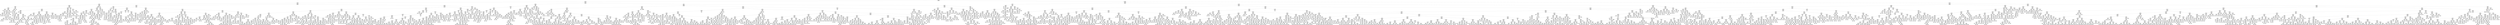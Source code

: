 digraph Tree {
node [shape=box] ;
0 [label="X[7] <= 82022464.0\ngini = 0.4999\nsamples = 44030\nvalue = [21758, 22272]"] ;
1 [label="X[5] <= 91232576.0\ngini = 0.4984\nsamples = 11008\nvalue = [5819, 5189]"] ;
0 -> 1 [labeldistance=2.5, labelangle=45, headlabel="True"] ;
2 [label="X[0] <= 71505360.0\ngini = 0.4935\nsamples = 4403\nvalue = [2452, 1951]"] ;
1 -> 2 ;
3 [label="X[1] <= 113810368.0\ngini = 0.4729\nsamples = 928\nvalue = [572, 356]"] ;
2 -> 3 ;
4 [label="X[6] <= 71303784.0\ngini = 0.4546\nsamples = 604\nvalue = [393, 211]"] ;
3 -> 4 ;
5 [label="X[7] <= 64928940.0\ngini = 0.3599\nsamples = 85\nvalue = [65, 20]"] ;
4 -> 5 ;
6 [label="X[11] <= 66833776.0\ngini = 0.4352\nsamples = 50\nvalue = [34, 16]"] ;
5 -> 6 ;
7 [label="X[4] <= 93081296.0\ngini = 0.32\nsamples = 5\nvalue = [1, 4]"] ;
6 -> 7 ;
8 [label="gini = 0.0\nsamples = 1\nvalue = [1, 0]"] ;
7 -> 8 ;
9 [label="gini = 0.0\nsamples = 4\nvalue = [0, 4]"] ;
7 -> 9 ;
10 [label="X[13] <= 79259984.0\ngini = 0.3911\nsamples = 45\nvalue = [33, 12]"] ;
6 -> 10 ;
11 [label="X[3] <= 120705776.0\ngini = 0.3427\nsamples = 41\nvalue = [32, 9]"] ;
10 -> 11 ;
12 [label="X[3] <= 114781624.0\ngini = 0.4898\nsamples = 14\nvalue = [8, 6]"] ;
11 -> 12 ;
13 [label="X[6] <= 68410056.0\ngini = 0.3967\nsamples = 11\nvalue = [8, 3]"] ;
12 -> 13 ;
14 [label="gini = 0.0\nsamples = 6\nvalue = [6, 0]"] ;
13 -> 14 ;
15 [label="X[11] <= 77076880.0\ngini = 0.48\nsamples = 5\nvalue = [2, 3]"] ;
13 -> 15 ;
16 [label="gini = 0.0\nsamples = 3\nvalue = [0, 3]"] ;
15 -> 16 ;
17 [label="gini = 0.0\nsamples = 2\nvalue = [2, 0]"] ;
15 -> 17 ;
18 [label="gini = 0.0\nsamples = 3\nvalue = [0, 3]"] ;
12 -> 18 ;
19 [label="X[1] <= 100135360.0\ngini = 0.1975\nsamples = 27\nvalue = [24, 3]"] ;
11 -> 19 ;
20 [label="X[5] <= 64698168.0\ngini = 0.0799\nsamples = 24\nvalue = [23, 1]"] ;
19 -> 20 ;
21 [label="X[5] <= 64310912.0\ngini = 0.5\nsamples = 2\nvalue = [1, 1]"] ;
20 -> 21 ;
22 [label="gini = 0.0\nsamples = 1\nvalue = [1, 0]"] ;
21 -> 22 ;
23 [label="gini = 0.0\nsamples = 1\nvalue = [0, 1]"] ;
21 -> 23 ;
24 [label="gini = 0.0\nsamples = 22\nvalue = [22, 0]"] ;
20 -> 24 ;
25 [label="X[5] <= 66318536.0\ngini = 0.4444\nsamples = 3\nvalue = [1, 2]"] ;
19 -> 25 ;
26 [label="gini = 0.0\nsamples = 1\nvalue = [1, 0]"] ;
25 -> 26 ;
27 [label="gini = 0.0\nsamples = 2\nvalue = [0, 2]"] ;
25 -> 27 ;
28 [label="X[13] <= 89010464.0\ngini = 0.375\nsamples = 4\nvalue = [1, 3]"] ;
10 -> 28 ;
29 [label="gini = 0.0\nsamples = 3\nvalue = [0, 3]"] ;
28 -> 29 ;
30 [label="gini = 0.0\nsamples = 1\nvalue = [1, 0]"] ;
28 -> 30 ;
31 [label="X[16] <= 0.5\ngini = 0.2024\nsamples = 35\nvalue = [31, 4]"] ;
5 -> 31 ;
32 [label="X[9] <= 135749824.0\ngini = 0.1609\nsamples = 34\nvalue = [31, 3]"] ;
31 -> 32 ;
33 [label="X[8] <= 115444960.0\ngini = 0.1139\nsamples = 33\nvalue = [31, 2]"] ;
32 -> 33 ;
34 [label="gini = 0.0\nsamples = 26\nvalue = [26, 0]"] ;
33 -> 34 ;
35 [label="X[1] <= 103691688.0\ngini = 0.4082\nsamples = 7\nvalue = [5, 2]"] ;
33 -> 35 ;
36 [label="gini = 0.0\nsamples = 5\nvalue = [5, 0]"] ;
35 -> 36 ;
37 [label="gini = 0.0\nsamples = 2\nvalue = [0, 2]"] ;
35 -> 37 ;
38 [label="gini = 0.0\nsamples = 1\nvalue = [0, 1]"] ;
32 -> 38 ;
39 [label="gini = 0.0\nsamples = 1\nvalue = [0, 1]"] ;
31 -> 39 ;
40 [label="X[1] <= 109618688.0\ngini = 0.4652\nsamples = 519\nvalue = [328, 191]"] ;
4 -> 40 ;
41 [label="X[1] <= 92416552.0\ngini = 0.4699\nsamples = 501\nvalue = [312, 189]"] ;
40 -> 41 ;
42 [label="X[3] <= 119635968.0\ngini = 0.4563\nsamples = 406\nvalue = [263, 143]"] ;
41 -> 42 ;
43 [label="X[13] <= 65993812.0\ngini = 0.3954\nsamples = 199\nvalue = [145, 54]"] ;
42 -> 43 ;
44 [label="gini = 0.0\nsamples = 3\nvalue = [0, 3]"] ;
43 -> 44 ;
45 [label="X[9] <= 72349872.0\ngini = 0.385\nsamples = 196\nvalue = [145, 51]"] ;
43 -> 45 ;
46 [label="X[0] <= 65507400.0\ngini = 0.2221\nsamples = 55\nvalue = [48, 7]"] ;
45 -> 46 ;
47 [label="gini = 0.0\nsamples = 1\nvalue = [0, 1]"] ;
46 -> 47 ;
48 [label="X[6] <= 128248808.0\ngini = 0.1975\nsamples = 54\nvalue = [48, 6]"] ;
46 -> 48 ;
49 [label="X[0] <= 67377120.0\ngini = 0.1709\nsamples = 53\nvalue = [48, 5]"] ;
48 -> 49 ;
50 [label="X[0] <= 67057036.0\ngini = 0.32\nsamples = 25\nvalue = [20, 5]"] ;
49 -> 50 ;
51 [label="X[12] <= 107020512.0\ngini = 0.1723\nsamples = 21\nvalue = [19, 2]"] ;
50 -> 51 ;
52 [label="X[5] <= 64318432.0\ngini = 0.095\nsamples = 20\nvalue = [19, 1]"] ;
51 -> 52 ;
53 [label="gini = 0.0\nsamples = 1\nvalue = [0, 1]"] ;
52 -> 53 ;
54 [label="gini = 0.0\nsamples = 19\nvalue = [19, 0]"] ;
52 -> 54 ;
55 [label="gini = 0.0\nsamples = 1\nvalue = [0, 1]"] ;
51 -> 55 ;
56 [label="X[10] <= 74609144.0\ngini = 0.375\nsamples = 4\nvalue = [1, 3]"] ;
50 -> 56 ;
57 [label="gini = 0.0\nsamples = 3\nvalue = [0, 3]"] ;
56 -> 57 ;
58 [label="gini = 0.0\nsamples = 1\nvalue = [1, 0]"] ;
56 -> 58 ;
59 [label="gini = 0.0\nsamples = 28\nvalue = [28, 0]"] ;
49 -> 59 ;
60 [label="gini = 0.0\nsamples = 1\nvalue = [0, 1]"] ;
48 -> 60 ;
61 [label="X[3] <= 93929536.0\ngini = 0.4294\nsamples = 141\nvalue = [97, 44]"] ;
45 -> 61 ;
62 [label="X[4] <= 87975152.0\ngini = 0.4933\nsamples = 52\nvalue = [29, 23]"] ;
61 -> 62 ;
63 [label="X[1] <= 70356968.0\ngini = 0.4082\nsamples = 35\nvalue = [25, 10]"] ;
62 -> 63 ;
64 [label="X[4] <= 71815200.0\ngini = 0.32\nsamples = 5\nvalue = [1, 4]"] ;
63 -> 64 ;
65 [label="gini = 0.0\nsamples = 1\nvalue = [1, 0]"] ;
64 -> 65 ;
66 [label="gini = 0.0\nsamples = 4\nvalue = [0, 4]"] ;
64 -> 66 ;
67 [label="X[4] <= 81913040.0\ngini = 0.32\nsamples = 30\nvalue = [24, 6]"] ;
63 -> 67 ;
68 [label="X[10] <= 137396944.0\ngini = 0.1107\nsamples = 17\nvalue = [16, 1]"] ;
67 -> 68 ;
69 [label="gini = 0.0\nsamples = 16\nvalue = [16, 0]"] ;
68 -> 69 ;
70 [label="gini = 0.0\nsamples = 1\nvalue = [0, 1]"] ;
68 -> 70 ;
71 [label="X[10] <= 94114944.0\ngini = 0.4734\nsamples = 13\nvalue = [8, 5]"] ;
67 -> 71 ;
72 [label="X[4] <= 83375280.0\ngini = 0.3967\nsamples = 11\nvalue = [8, 3]"] ;
71 -> 72 ;
73 [label="X[8] <= 135430080.0\ngini = 0.4444\nsamples = 3\nvalue = [1, 2]"] ;
72 -> 73 ;
74 [label="gini = 0.0\nsamples = 2\nvalue = [0, 2]"] ;
73 -> 74 ;
75 [label="gini = 0.0\nsamples = 1\nvalue = [1, 0]"] ;
73 -> 75 ;
76 [label="X[0] <= 69718392.0\ngini = 0.2188\nsamples = 8\nvalue = [7, 1]"] ;
72 -> 76 ;
77 [label="gini = 0.0\nsamples = 7\nvalue = [7, 0]"] ;
76 -> 77 ;
78 [label="gini = 0.0\nsamples = 1\nvalue = [0, 1]"] ;
76 -> 78 ;
79 [label="gini = 0.0\nsamples = 2\nvalue = [0, 2]"] ;
71 -> 79 ;
80 [label="X[13] <= 130494512.0\ngini = 0.3599\nsamples = 17\nvalue = [4, 13]"] ;
62 -> 80 ;
81 [label="X[2] <= 92073792.0\ngini = 0.2311\nsamples = 15\nvalue = [2, 13]"] ;
80 -> 81 ;
82 [label="gini = 0.0\nsamples = 12\nvalue = [0, 12]"] ;
81 -> 82 ;
83 [label="X[1] <= 89283368.0\ngini = 0.4444\nsamples = 3\nvalue = [2, 1]"] ;
81 -> 83 ;
84 [label="gini = 0.0\nsamples = 2\nvalue = [2, 0]"] ;
83 -> 84 ;
85 [label="gini = 0.0\nsamples = 1\nvalue = [0, 1]"] ;
83 -> 85 ;
86 [label="gini = 0.0\nsamples = 2\nvalue = [2, 0]"] ;
80 -> 86 ;
87 [label="X[11] <= 100176912.0\ngini = 0.3606\nsamples = 89\nvalue = [68, 21]"] ;
61 -> 87 ;
88 [label="X[4] <= 115381712.0\ngini = 0.3414\nsamples = 87\nvalue = [68, 19]"] ;
87 -> 88 ;
89 [label="X[12] <= 96093680.0\ngini = 0.2449\nsamples = 56\nvalue = [48, 8]"] ;
88 -> 89 ;
90 [label="X[13] <= 127961168.0\ngini = 0.2008\nsamples = 53\nvalue = [47, 6]"] ;
89 -> 90 ;
91 [label="X[7] <= 71045944.0\ngini = 0.1738\nsamples = 52\nvalue = [47, 5]"] ;
90 -> 91 ;
92 [label="X[15] <= 0.5\ngini = 0.1172\nsamples = 48\nvalue = [45, 3]"] ;
91 -> 92 ;
93 [label="X[7] <= 62869732.0\ngini = 0.0815\nsamples = 47\nvalue = [45, 2]"] ;
92 -> 93 ;
94 [label="X[4] <= 108807872.0\ngini = 0.4444\nsamples = 6\nvalue = [4, 2]"] ;
93 -> 94 ;
95 [label="gini = 0.0\nsamples = 2\nvalue = [0, 2]"] ;
94 -> 95 ;
96 [label="gini = 0.0\nsamples = 4\nvalue = [4, 0]"] ;
94 -> 96 ;
97 [label="gini = 0.0\nsamples = 41\nvalue = [41, 0]"] ;
93 -> 97 ;
98 [label="gini = 0.0\nsamples = 1\nvalue = [0, 1]"] ;
92 -> 98 ;
99 [label="X[6] <= 93958400.0\ngini = 0.5\nsamples = 4\nvalue = [2, 2]"] ;
91 -> 99 ;
100 [label="gini = 0.0\nsamples = 2\nvalue = [0, 2]"] ;
99 -> 100 ;
101 [label="gini = 0.0\nsamples = 2\nvalue = [2, 0]"] ;
99 -> 101 ;
102 [label="gini = 0.0\nsamples = 1\nvalue = [0, 1]"] ;
90 -> 102 ;
103 [label="X[13] <= 82103176.0\ngini = 0.4444\nsamples = 3\nvalue = [1, 2]"] ;
89 -> 103 ;
104 [label="gini = 0.0\nsamples = 1\nvalue = [1, 0]"] ;
103 -> 104 ;
105 [label="gini = 0.0\nsamples = 2\nvalue = [0, 2]"] ;
103 -> 105 ;
106 [label="X[11] <= 83742656.0\ngini = 0.4579\nsamples = 31\nvalue = [20, 11]"] ;
88 -> 106 ;
107 [label="X[0] <= 71434592.0\ngini = 0.3648\nsamples = 25\nvalue = [19, 6]"] ;
106 -> 107 ;
108 [label="X[10] <= 114859664.0\ngini = 0.2873\nsamples = 23\nvalue = [19, 4]"] ;
107 -> 108 ;
109 [label="X[9] <= 74237424.0\ngini = 0.1723\nsamples = 21\nvalue = [19, 2]"] ;
108 -> 109 ;
110 [label="gini = 0.0\nsamples = 1\nvalue = [0, 1]"] ;
109 -> 110 ;
111 [label="X[33] <= 0.5\ngini = 0.095\nsamples = 20\nvalue = [19, 1]"] ;
109 -> 111 ;
112 [label="gini = 0.0\nsamples = 18\nvalue = [18, 0]"] ;
111 -> 112 ;
113 [label="X[3] <= 114640336.0\ngini = 0.5\nsamples = 2\nvalue = [1, 1]"] ;
111 -> 113 ;
114 [label="gini = 0.0\nsamples = 1\nvalue = [0, 1]"] ;
113 -> 114 ;
115 [label="gini = 0.0\nsamples = 1\nvalue = [1, 0]"] ;
113 -> 115 ;
116 [label="gini = 0.0\nsamples = 2\nvalue = [0, 2]"] ;
108 -> 116 ;
117 [label="gini = 0.0\nsamples = 2\nvalue = [0, 2]"] ;
107 -> 117 ;
118 [label="X[6] <= 96132544.0\ngini = 0.2778\nsamples = 6\nvalue = [1, 5]"] ;
106 -> 118 ;
119 [label="gini = 0.0\nsamples = 5\nvalue = [0, 5]"] ;
118 -> 119 ;
120 [label="gini = 0.0\nsamples = 1\nvalue = [1, 0]"] ;
118 -> 120 ;
121 [label="gini = 0.0\nsamples = 2\nvalue = [0, 2]"] ;
87 -> 121 ;
122 [label="X[12] <= 77352896.0\ngini = 0.4902\nsamples = 207\nvalue = [118, 89]"] ;
42 -> 122 ;
123 [label="X[1] <= 66060464.0\ngini = 0.4576\nsamples = 127\nvalue = [82, 45]"] ;
122 -> 123 ;
124 [label="X[13] <= 91705944.0\ngini = 0.4654\nsamples = 19\nvalue = [7, 12]"] ;
123 -> 124 ;
125 [label="X[10] <= 121164048.0\ngini = 0.4444\nsamples = 9\nvalue = [6, 3]"] ;
124 -> 125 ;
126 [label="gini = 0.0\nsamples = 6\nvalue = [6, 0]"] ;
125 -> 126 ;
127 [label="gini = 0.0\nsamples = 3\nvalue = [0, 3]"] ;
125 -> 127 ;
128 [label="X[3] <= 133308456.0\ngini = 0.18\nsamples = 10\nvalue = [1, 9]"] ;
124 -> 128 ;
129 [label="gini = 0.0\nsamples = 9\nvalue = [0, 9]"] ;
128 -> 129 ;
130 [label="gini = 0.0\nsamples = 1\nvalue = [1, 0]"] ;
128 -> 130 ;
131 [label="X[9] <= 91636608.0\ngini = 0.4244\nsamples = 108\nvalue = [75, 33]"] ;
123 -> 131 ;
132 [label="X[7] <= 71474768.0\ngini = 0.4856\nsamples = 53\nvalue = [31, 22]"] ;
131 -> 132 ;
133 [label="X[3] <= 133533248.0\ngini = 0.4575\nsamples = 48\nvalue = [31, 17]"] ;
132 -> 133 ;
134 [label="X[13] <= 74051808.0\ngini = 0.4286\nsamples = 45\nvalue = [31, 14]"] ;
133 -> 134 ;
135 [label="gini = 0.0\nsamples = 2\nvalue = [0, 2]"] ;
134 -> 135 ;
136 [label="X[11] <= 71864400.0\ngini = 0.4024\nsamples = 43\nvalue = [31, 12]"] ;
134 -> 136 ;
137 [label="gini = 0.0\nsamples = 12\nvalue = [12, 0]"] ;
136 -> 137 ;
138 [label="X[0] <= 67579792.0\ngini = 0.4745\nsamples = 31\nvalue = [19, 12]"] ;
136 -> 138 ;
139 [label="X[1] <= 76648688.0\ngini = 0.3047\nsamples = 16\nvalue = [13, 3]"] ;
138 -> 139 ;
140 [label="X[5] <= 65681872.0\ngini = 0.4898\nsamples = 7\nvalue = [4, 3]"] ;
139 -> 140 ;
141 [label="gini = 0.0\nsamples = 3\nvalue = [3, 0]"] ;
140 -> 141 ;
142 [label="X[5] <= 71187344.0\ngini = 0.375\nsamples = 4\nvalue = [1, 3]"] ;
140 -> 142 ;
143 [label="gini = 0.0\nsamples = 3\nvalue = [0, 3]"] ;
142 -> 143 ;
144 [label="gini = 0.0\nsamples = 1\nvalue = [1, 0]"] ;
142 -> 144 ;
145 [label="gini = 0.0\nsamples = 9\nvalue = [9, 0]"] ;
139 -> 145 ;
146 [label="X[6] <= 97373904.0\ngini = 0.48\nsamples = 15\nvalue = [6, 9]"] ;
138 -> 146 ;
147 [label="X[7] <= 63575340.0\ngini = 0.4444\nsamples = 9\nvalue = [6, 3]"] ;
146 -> 147 ;
148 [label="gini = 0.0\nsamples = 3\nvalue = [0, 3]"] ;
147 -> 148 ;
149 [label="gini = 0.0\nsamples = 6\nvalue = [6, 0]"] ;
147 -> 149 ;
150 [label="gini = 0.0\nsamples = 6\nvalue = [0, 6]"] ;
146 -> 150 ;
151 [label="gini = 0.0\nsamples = 3\nvalue = [0, 3]"] ;
133 -> 151 ;
152 [label="gini = 0.0\nsamples = 5\nvalue = [0, 5]"] ;
132 -> 152 ;
153 [label="X[9] <= 135552048.0\ngini = 0.32\nsamples = 55\nvalue = [44, 11]"] ;
131 -> 153 ;
154 [label="X[2] <= 68354080.0\ngini = 0.282\nsamples = 53\nvalue = [44, 9]"] ;
153 -> 154 ;
155 [label="X[5] <= 65118620.0\ngini = 0.4688\nsamples = 16\nvalue = [10, 6]"] ;
154 -> 155 ;
156 [label="gini = 0.0\nsamples = 5\nvalue = [5, 0]"] ;
155 -> 156 ;
157 [label="X[12] <= 64568352.0\ngini = 0.4959\nsamples = 11\nvalue = [5, 6]"] ;
155 -> 157 ;
158 [label="gini = 0.0\nsamples = 3\nvalue = [3, 0]"] ;
157 -> 158 ;
159 [label="X[12] <= 66356064.0\ngini = 0.375\nsamples = 8\nvalue = [2, 6]"] ;
157 -> 159 ;
160 [label="gini = 0.0\nsamples = 5\nvalue = [0, 5]"] ;
159 -> 160 ;
161 [label="X[11] <= 69708968.0\ngini = 0.4444\nsamples = 3\nvalue = [2, 1]"] ;
159 -> 161 ;
162 [label="gini = 0.0\nsamples = 1\nvalue = [0, 1]"] ;
161 -> 162 ;
163 [label="gini = 0.0\nsamples = 2\nvalue = [2, 0]"] ;
161 -> 163 ;
164 [label="X[8] <= 136287328.0\ngini = 0.149\nsamples = 37\nvalue = [34, 3]"] ;
154 -> 164 ;
165 [label="X[3] <= 125553456.0\ngini = 0.1049\nsamples = 36\nvalue = [34, 2]"] ;
164 -> 165 ;
166 [label="X[2] <= 72939616.0\ngini = 0.2975\nsamples = 11\nvalue = [9, 2]"] ;
165 -> 166 ;
167 [label="gini = 0.0\nsamples = 1\nvalue = [0, 1]"] ;
166 -> 167 ;
168 [label="X[0] <= 66786048.0\ngini = 0.18\nsamples = 10\nvalue = [9, 1]"] ;
166 -> 168 ;
169 [label="X[11] <= 83411864.0\ngini = 0.5\nsamples = 2\nvalue = [1, 1]"] ;
168 -> 169 ;
170 [label="gini = 0.0\nsamples = 1\nvalue = [1, 0]"] ;
169 -> 170 ;
171 [label="gini = 0.0\nsamples = 1\nvalue = [0, 1]"] ;
169 -> 171 ;
172 [label="gini = 0.0\nsamples = 8\nvalue = [8, 0]"] ;
168 -> 172 ;
173 [label="gini = 0.0\nsamples = 25\nvalue = [25, 0]"] ;
165 -> 173 ;
174 [label="gini = 0.0\nsamples = 1\nvalue = [0, 1]"] ;
164 -> 174 ;
175 [label="gini = 0.0\nsamples = 2\nvalue = [0, 2]"] ;
153 -> 175 ;
176 [label="X[5] <= 79356432.0\ngini = 0.495\nsamples = 80\nvalue = [36, 44]"] ;
122 -> 176 ;
177 [label="X[7] <= 70540192.0\ngini = 0.414\nsamples = 41\nvalue = [12, 29]"] ;
176 -> 177 ;
178 [label="X[4] <= 113643248.0\ngini = 0.3343\nsamples = 33\nvalue = [7, 26]"] ;
177 -> 178 ;
179 [label="gini = 0.0\nsamples = 2\nvalue = [2, 0]"] ;
178 -> 179 ;
180 [label="X[5] <= 65842476.0\ngini = 0.2706\nsamples = 31\nvalue = [5, 26]"] ;
178 -> 180 ;
181 [label="gini = 0.0\nsamples = 2\nvalue = [2, 0]"] ;
180 -> 181 ;
182 [label="X[0] <= 65602808.0\ngini = 0.1855\nsamples = 29\nvalue = [3, 26]"] ;
180 -> 182 ;
183 [label="gini = 0.0\nsamples = 1\nvalue = [1, 0]"] ;
182 -> 183 ;
184 [label="X[0] <= 66651136.0\ngini = 0.1327\nsamples = 28\nvalue = [2, 26]"] ;
182 -> 184 ;
185 [label="X[7] <= 64673032.0\ngini = 0.4082\nsamples = 7\nvalue = [2, 5]"] ;
184 -> 185 ;
186 [label="gini = 0.0\nsamples = 4\nvalue = [0, 4]"] ;
185 -> 186 ;
187 [label="X[1] <= 68730240.0\ngini = 0.4444\nsamples = 3\nvalue = [2, 1]"] ;
185 -> 187 ;
188 [label="gini = 0.0\nsamples = 2\nvalue = [2, 0]"] ;
187 -> 188 ;
189 [label="gini = 0.0\nsamples = 1\nvalue = [0, 1]"] ;
187 -> 189 ;
190 [label="gini = 0.0\nsamples = 21\nvalue = [0, 21]"] ;
184 -> 190 ;
191 [label="X[8] <= 68132016.0\ngini = 0.4688\nsamples = 8\nvalue = [5, 3]"] ;
177 -> 191 ;
192 [label="X[3] <= 129965384.0\ngini = 0.375\nsamples = 4\nvalue = [1, 3]"] ;
191 -> 192 ;
193 [label="gini = 0.0\nsamples = 3\nvalue = [0, 3]"] ;
192 -> 193 ;
194 [label="gini = 0.0\nsamples = 1\nvalue = [1, 0]"] ;
192 -> 194 ;
195 [label="gini = 0.0\nsamples = 4\nvalue = [4, 0]"] ;
191 -> 195 ;
196 [label="X[10] <= 94848368.0\ngini = 0.4734\nsamples = 39\nvalue = [24, 15]"] ;
176 -> 196 ;
197 [label="X[8] <= 68424072.0\ngini = 0.2449\nsamples = 21\nvalue = [18, 3]"] ;
196 -> 197 ;
198 [label="X[0] <= 66784688.0\ngini = 0.4898\nsamples = 7\nvalue = [4, 3]"] ;
197 -> 198 ;
199 [label="gini = 0.0\nsamples = 3\nvalue = [3, 0]"] ;
198 -> 199 ;
200 [label="X[35] <= 0.5\ngini = 0.375\nsamples = 4\nvalue = [1, 3]"] ;
198 -> 200 ;
201 [label="gini = 0.0\nsamples = 3\nvalue = [0, 3]"] ;
200 -> 201 ;
202 [label="gini = 0.0\nsamples = 1\nvalue = [1, 0]"] ;
200 -> 202 ;
203 [label="gini = 0.0\nsamples = 14\nvalue = [14, 0]"] ;
197 -> 203 ;
204 [label="X[5] <= 87020912.0\ngini = 0.4444\nsamples = 18\nvalue = [6, 12]"] ;
196 -> 204 ;
205 [label="gini = 0.0\nsamples = 9\nvalue = [0, 9]"] ;
204 -> 205 ;
206 [label="X[19] <= 0.5\ngini = 0.4444\nsamples = 9\nvalue = [6, 3]"] ;
204 -> 206 ;
207 [label="gini = 0.0\nsamples = 5\nvalue = [5, 0]"] ;
206 -> 207 ;
208 [label="X[4] <= 130378848.0\ngini = 0.375\nsamples = 4\nvalue = [1, 3]"] ;
206 -> 208 ;
209 [label="gini = 0.0\nsamples = 3\nvalue = [0, 3]"] ;
208 -> 209 ;
210 [label="gini = 0.0\nsamples = 1\nvalue = [1, 0]"] ;
208 -> 210 ;
211 [label="X[3] <= 108378912.0\ngini = 0.4995\nsamples = 95\nvalue = [49, 46]"] ;
41 -> 211 ;
212 [label="X[5] <= 86928000.0\ngini = 0.4444\nsamples = 39\nvalue = [13, 26]"] ;
211 -> 212 ;
213 [label="X[11] <= 111912696.0\ngini = 0.3673\nsamples = 33\nvalue = [8, 25]"] ;
212 -> 213 ;
214 [label="X[20] <= 0.5\ngini = 0.3122\nsamples = 31\nvalue = [6, 25]"] ;
213 -> 214 ;
215 [label="X[4] <= 124931560.0\ngini = 0.2449\nsamples = 28\nvalue = [4, 24]"] ;
214 -> 215 ;
216 [label="X[19] <= 0.5\ngini = 0.1975\nsamples = 27\nvalue = [3, 24]"] ;
215 -> 216 ;
217 [label="X[3] <= 81741640.0\ngini = 0.142\nsamples = 26\nvalue = [2, 24]"] ;
216 -> 217 ;
218 [label="X[7] <= 66539628.0\ngini = 0.4082\nsamples = 7\nvalue = [2, 5]"] ;
217 -> 218 ;
219 [label="gini = 0.0\nsamples = 4\nvalue = [0, 4]"] ;
218 -> 219 ;
220 [label="X[1] <= 94983936.0\ngini = 0.4444\nsamples = 3\nvalue = [2, 1]"] ;
218 -> 220 ;
221 [label="gini = 0.0\nsamples = 1\nvalue = [0, 1]"] ;
220 -> 221 ;
222 [label="gini = 0.0\nsamples = 2\nvalue = [2, 0]"] ;
220 -> 222 ;
223 [label="gini = 0.0\nsamples = 19\nvalue = [0, 19]"] ;
217 -> 223 ;
224 [label="gini = 0.0\nsamples = 1\nvalue = [1, 0]"] ;
216 -> 224 ;
225 [label="gini = 0.0\nsamples = 1\nvalue = [1, 0]"] ;
215 -> 225 ;
226 [label="X[10] <= 95586048.0\ngini = 0.4444\nsamples = 3\nvalue = [2, 1]"] ;
214 -> 226 ;
227 [label="gini = 0.0\nsamples = 1\nvalue = [0, 1]"] ;
226 -> 227 ;
228 [label="gini = 0.0\nsamples = 2\nvalue = [2, 0]"] ;
226 -> 228 ;
229 [label="gini = 0.0\nsamples = 2\nvalue = [2, 0]"] ;
213 -> 229 ;
230 [label="X[2] <= 99324432.0\ngini = 0.2778\nsamples = 6\nvalue = [5, 1]"] ;
212 -> 230 ;
231 [label="gini = 0.0\nsamples = 5\nvalue = [5, 0]"] ;
230 -> 231 ;
232 [label="gini = 0.0\nsamples = 1\nvalue = [0, 1]"] ;
230 -> 232 ;
233 [label="X[35] <= 0.5\ngini = 0.4592\nsamples = 56\nvalue = [36, 20]"] ;
211 -> 233 ;
234 [label="X[0] <= 67323456.0\ngini = 0.4306\nsamples = 51\nvalue = [35, 16]"] ;
233 -> 234 ;
235 [label="X[12] <= 84578192.0\ngini = 0.4911\nsamples = 30\nvalue = [17, 13]"] ;
234 -> 235 ;
236 [label="X[10] <= 123539984.0\ngini = 0.4688\nsamples = 16\nvalue = [6, 10]"] ;
235 -> 236 ;
237 [label="gini = 0.0\nsamples = 7\nvalue = [0, 7]"] ;
236 -> 237 ;
238 [label="X[1] <= 97190784.0\ngini = 0.4444\nsamples = 9\nvalue = [6, 3]"] ;
236 -> 238 ;
239 [label="X[5] <= 76443088.0\ngini = 0.375\nsamples = 4\nvalue = [1, 3]"] ;
238 -> 239 ;
240 [label="gini = 0.0\nsamples = 1\nvalue = [1, 0]"] ;
239 -> 240 ;
241 [label="gini = 0.0\nsamples = 3\nvalue = [0, 3]"] ;
239 -> 241 ;
242 [label="gini = 0.0\nsamples = 5\nvalue = [5, 0]"] ;
238 -> 242 ;
243 [label="X[5] <= 75694136.0\ngini = 0.3367\nsamples = 14\nvalue = [11, 3]"] ;
235 -> 243 ;
244 [label="X[5] <= 73429560.0\ngini = 0.48\nsamples = 5\nvalue = [2, 3]"] ;
243 -> 244 ;
245 [label="gini = 0.0\nsamples = 2\nvalue = [2, 0]"] ;
244 -> 245 ;
246 [label="gini = 0.0\nsamples = 3\nvalue = [0, 3]"] ;
244 -> 246 ;
247 [label="gini = 0.0\nsamples = 9\nvalue = [9, 0]"] ;
243 -> 247 ;
248 [label="X[2] <= 104643952.0\ngini = 0.2449\nsamples = 21\nvalue = [18, 3]"] ;
234 -> 248 ;
249 [label="X[10] <= 71063232.0\ngini = 0.1049\nsamples = 18\nvalue = [17, 1]"] ;
248 -> 249 ;
250 [label="gini = 0.0\nsamples = 1\nvalue = [0, 1]"] ;
249 -> 250 ;
251 [label="gini = 0.0\nsamples = 17\nvalue = [17, 0]"] ;
249 -> 251 ;
252 [label="X[6] <= 100570304.0\ngini = 0.4444\nsamples = 3\nvalue = [1, 2]"] ;
248 -> 252 ;
253 [label="gini = 0.0\nsamples = 2\nvalue = [0, 2]"] ;
252 -> 253 ;
254 [label="gini = 0.0\nsamples = 1\nvalue = [1, 0]"] ;
252 -> 254 ;
255 [label="X[9] <= 130694832.0\ngini = 0.32\nsamples = 5\nvalue = [1, 4]"] ;
233 -> 255 ;
256 [label="gini = 0.0\nsamples = 4\nvalue = [0, 4]"] ;
255 -> 256 ;
257 [label="gini = 0.0\nsamples = 1\nvalue = [1, 0]"] ;
255 -> 257 ;
258 [label="X[11] <= 86078064.0\ngini = 0.1975\nsamples = 18\nvalue = [16, 2]"] ;
40 -> 258 ;
259 [label="gini = 0.0\nsamples = 1\nvalue = [0, 1]"] ;
258 -> 259 ;
260 [label="X[13] <= 121026816.0\ngini = 0.1107\nsamples = 17\nvalue = [16, 1]"] ;
258 -> 260 ;
261 [label="gini = 0.0\nsamples = 15\nvalue = [15, 0]"] ;
260 -> 261 ;
262 [label="X[0] <= 69796480.0\ngini = 0.5\nsamples = 2\nvalue = [1, 1]"] ;
260 -> 262 ;
263 [label="gini = 0.0\nsamples = 1\nvalue = [1, 0]"] ;
262 -> 263 ;
264 [label="gini = 0.0\nsamples = 1\nvalue = [0, 1]"] ;
262 -> 264 ;
265 [label="X[2] <= 135813136.0\ngini = 0.4945\nsamples = 324\nvalue = [179, 145]"] ;
3 -> 265 ;
266 [label="X[5] <= 84891256.0\ngini = 0.4916\nsamples = 317\nvalue = [179, 138]"] ;
265 -> 266 ;
267 [label="X[1] <= 128189664.0\ngini = 0.4855\nsamples = 294\nvalue = [172, 122]"] ;
266 -> 267 ;
268 [label="X[5] <= 80158448.0\ngini = 0.4988\nsamples = 164\nvalue = [86, 78]"] ;
267 -> 268 ;
269 [label="X[5] <= 79323232.0\ngini = 0.4998\nsamples = 135\nvalue = [66, 69]"] ;
268 -> 269 ;
270 [label="X[11] <= 130678832.0\ngini = 0.4995\nsamples = 126\nvalue = [65, 61]"] ;
269 -> 270 ;
271 [label="X[11] <= 124387048.0\ngini = 0.5\nsamples = 121\nvalue = [60, 61]"] ;
270 -> 271 ;
272 [label="X[12] <= 77133040.0\ngini = 0.4979\nsamples = 109\nvalue = [58, 51]"] ;
271 -> 272 ;
273 [label="X[12] <= 66596540.0\ngini = 0.4851\nsamples = 87\nvalue = [51, 36]"] ;
272 -> 273 ;
274 [label="X[11] <= 123160288.0\ngini = 0.4998\nsamples = 55\nvalue = [27, 28]"] ;
273 -> 274 ;
275 [label="X[10] <= 86787392.0\ngini = 0.4928\nsamples = 50\nvalue = [22, 28]"] ;
274 -> 275 ;
276 [label="gini = 0.0\nsamples = 5\nvalue = [0, 5]"] ;
275 -> 276 ;
277 [label="X[10] <= 121175568.0\ngini = 0.4998\nsamples = 45\nvalue = [22, 23]"] ;
275 -> 277 ;
278 [label="X[2] <= 68751424.0\ngini = 0.355\nsamples = 13\nvalue = [10, 3]"] ;
277 -> 278 ;
279 [label="gini = 0.0\nsamples = 2\nvalue = [0, 2]"] ;
278 -> 279 ;
280 [label="X[2] <= 84194088.0\ngini = 0.1653\nsamples = 11\nvalue = [10, 1]"] ;
278 -> 280 ;
281 [label="gini = 0.0\nsamples = 9\nvalue = [9, 0]"] ;
280 -> 281 ;
282 [label="X[13] <= 120877224.0\ngini = 0.5\nsamples = 2\nvalue = [1, 1]"] ;
280 -> 282 ;
283 [label="gini = 0.0\nsamples = 1\nvalue = [0, 1]"] ;
282 -> 283 ;
284 [label="gini = 0.0\nsamples = 1\nvalue = [1, 0]"] ;
282 -> 284 ;
285 [label="X[7] <= 64381776.0\ngini = 0.4688\nsamples = 32\nvalue = [12, 20]"] ;
277 -> 285 ;
286 [label="X[11] <= 118491088.0\ngini = 0.48\nsamples = 15\nvalue = [9, 6]"] ;
285 -> 286 ;
287 [label="X[5] <= 66416916.0\ngini = 0.1975\nsamples = 9\nvalue = [8, 1]"] ;
286 -> 287 ;
288 [label="gini = 0.0\nsamples = 8\nvalue = [8, 0]"] ;
287 -> 288 ;
289 [label="gini = 0.0\nsamples = 1\nvalue = [0, 1]"] ;
287 -> 289 ;
290 [label="X[0] <= 71404816.0\ngini = 0.2778\nsamples = 6\nvalue = [1, 5]"] ;
286 -> 290 ;
291 [label="gini = 0.0\nsamples = 5\nvalue = [0, 5]"] ;
290 -> 291 ;
292 [label="gini = 0.0\nsamples = 1\nvalue = [1, 0]"] ;
290 -> 292 ;
293 [label="X[3] <= 105127288.0\ngini = 0.2907\nsamples = 17\nvalue = [3, 14]"] ;
285 -> 293 ;
294 [label="X[10] <= 129573624.0\ngini = 0.5\nsamples = 6\nvalue = [3, 3]"] ;
293 -> 294 ;
295 [label="gini = 0.0\nsamples = 3\nvalue = [0, 3]"] ;
294 -> 295 ;
296 [label="gini = 0.0\nsamples = 3\nvalue = [3, 0]"] ;
294 -> 296 ;
297 [label="gini = 0.0\nsamples = 11\nvalue = [0, 11]"] ;
293 -> 297 ;
298 [label="gini = 0.0\nsamples = 5\nvalue = [5, 0]"] ;
274 -> 298 ;
299 [label="X[3] <= 117079440.0\ngini = 0.375\nsamples = 32\nvalue = [24, 8]"] ;
273 -> 299 ;
300 [label="gini = 0.0\nsamples = 11\nvalue = [11, 0]"] ;
299 -> 300 ;
301 [label="X[3] <= 132425848.0\ngini = 0.4717\nsamples = 21\nvalue = [13, 8]"] ;
299 -> 301 ;
302 [label="X[1] <= 123673160.0\ngini = 0.4898\nsamples = 14\nvalue = [6, 8]"] ;
301 -> 302 ;
303 [label="X[1] <= 118839712.0\ngini = 0.3967\nsamples = 11\nvalue = [3, 8]"] ;
302 -> 303 ;
304 [label="X[8] <= 123418640.0\ngini = 0.375\nsamples = 4\nvalue = [3, 1]"] ;
303 -> 304 ;
305 [label="gini = 0.0\nsamples = 3\nvalue = [3, 0]"] ;
304 -> 305 ;
306 [label="gini = 0.0\nsamples = 1\nvalue = [0, 1]"] ;
304 -> 306 ;
307 [label="gini = 0.0\nsamples = 7\nvalue = [0, 7]"] ;
303 -> 307 ;
308 [label="gini = 0.0\nsamples = 3\nvalue = [3, 0]"] ;
302 -> 308 ;
309 [label="gini = 0.0\nsamples = 7\nvalue = [7, 0]"] ;
301 -> 309 ;
310 [label="X[9] <= 130679496.0\ngini = 0.4339\nsamples = 22\nvalue = [7, 15]"] ;
272 -> 310 ;
311 [label="X[3] <= 127165456.0\ngini = 0.3324\nsamples = 19\nvalue = [4, 15]"] ;
310 -> 311 ;
312 [label="X[12] <= 81364048.0\ngini = 0.48\nsamples = 10\nvalue = [4, 6]"] ;
311 -> 312 ;
313 [label="gini = 0.0\nsamples = 4\nvalue = [0, 4]"] ;
312 -> 313 ;
314 [label="X[9] <= 115240976.0\ngini = 0.4444\nsamples = 6\nvalue = [4, 2]"] ;
312 -> 314 ;
315 [label="gini = 0.0\nsamples = 3\nvalue = [3, 0]"] ;
314 -> 315 ;
316 [label="X[13] <= 74195872.0\ngini = 0.4444\nsamples = 3\nvalue = [1, 2]"] ;
314 -> 316 ;
317 [label="gini = 0.0\nsamples = 1\nvalue = [1, 0]"] ;
316 -> 317 ;
318 [label="gini = 0.0\nsamples = 2\nvalue = [0, 2]"] ;
316 -> 318 ;
319 [label="gini = 0.0\nsamples = 9\nvalue = [0, 9]"] ;
311 -> 319 ;
320 [label="gini = 0.0\nsamples = 3\nvalue = [3, 0]"] ;
310 -> 320 ;
321 [label="X[5] <= 69481296.0\ngini = 0.2778\nsamples = 12\nvalue = [2, 10]"] ;
271 -> 321 ;
322 [label="gini = 0.0\nsamples = 10\nvalue = [0, 10]"] ;
321 -> 322 ;
323 [label="gini = 0.0\nsamples = 2\nvalue = [2, 0]"] ;
321 -> 323 ;
324 [label="gini = 0.0\nsamples = 5\nvalue = [5, 0]"] ;
270 -> 324 ;
325 [label="X[0] <= 65507400.0\ngini = 0.1975\nsamples = 9\nvalue = [1, 8]"] ;
269 -> 325 ;
326 [label="gini = 0.0\nsamples = 1\nvalue = [1, 0]"] ;
325 -> 326 ;
327 [label="gini = 0.0\nsamples = 8\nvalue = [0, 8]"] ;
325 -> 327 ;
328 [label="X[1] <= 123251376.0\ngini = 0.4281\nsamples = 29\nvalue = [20, 9]"] ;
268 -> 328 ;
329 [label="X[0] <= 69796480.0\ngini = 0.1528\nsamples = 12\nvalue = [11, 1]"] ;
328 -> 329 ;
330 [label="gini = 0.0\nsamples = 10\nvalue = [10, 0]"] ;
329 -> 330 ;
331 [label="X[13] <= 88813040.0\ngini = 0.5\nsamples = 2\nvalue = [1, 1]"] ;
329 -> 331 ;
332 [label="gini = 0.0\nsamples = 1\nvalue = [0, 1]"] ;
331 -> 332 ;
333 [label="gini = 0.0\nsamples = 1\nvalue = [1, 0]"] ;
331 -> 333 ;
334 [label="X[3] <= 105388008.0\ngini = 0.4983\nsamples = 17\nvalue = [9, 8]"] ;
328 -> 334 ;
335 [label="gini = 0.0\nsamples = 3\nvalue = [0, 3]"] ;
334 -> 335 ;
336 [label="X[5] <= 80418240.0\ngini = 0.4592\nsamples = 14\nvalue = [9, 5]"] ;
334 -> 336 ;
337 [label="gini = 0.0\nsamples = 3\nvalue = [3, 0]"] ;
336 -> 337 ;
338 [label="X[12] <= 105820656.0\ngini = 0.4959\nsamples = 11\nvalue = [6, 5]"] ;
336 -> 338 ;
339 [label="X[1] <= 124367416.0\ngini = 0.4444\nsamples = 9\nvalue = [6, 3]"] ;
338 -> 339 ;
340 [label="X[4] <= 130085312.0\ngini = 0.375\nsamples = 4\nvalue = [1, 3]"] ;
339 -> 340 ;
341 [label="gini = 0.0\nsamples = 3\nvalue = [0, 3]"] ;
340 -> 341 ;
342 [label="gini = 0.0\nsamples = 1\nvalue = [1, 0]"] ;
340 -> 342 ;
343 [label="gini = 0.0\nsamples = 5\nvalue = [5, 0]"] ;
339 -> 343 ;
344 [label="gini = 0.0\nsamples = 2\nvalue = [0, 2]"] ;
338 -> 344 ;
345 [label="X[13] <= 65709992.0\ngini = 0.4478\nsamples = 130\nvalue = [86, 44]"] ;
267 -> 345 ;
346 [label="gini = 0.0\nsamples = 3\nvalue = [0, 3]"] ;
345 -> 346 ;
347 [label="X[13] <= 131281360.0\ngini = 0.4372\nsamples = 127\nvalue = [86, 41]"] ;
345 -> 347 ;
348 [label="X[5] <= 79218216.0\ngini = 0.4251\nsamples = 124\nvalue = [86, 38]"] ;
347 -> 348 ;
349 [label="X[30] <= 0.5\ngini = 0.4527\nsamples = 104\nvalue = [68, 36]"] ;
348 -> 349 ;
350 [label="X[10] <= 79560728.0\ngini = 0.4297\nsamples = 96\nvalue = [66, 30]"] ;
349 -> 350 ;
351 [label="gini = 0.0\nsamples = 3\nvalue = [0, 3]"] ;
350 -> 351 ;
352 [label="X[2] <= 109292736.0\ngini = 0.4121\nsamples = 93\nvalue = [66, 27]"] ;
350 -> 352 ;
353 [label="X[2] <= 84194288.0\ngini = 0.378\nsamples = 83\nvalue = [62, 21]"] ;
352 -> 353 ;
354 [label="X[8] <= 89985256.0\ngini = 0.448\nsamples = 62\nvalue = [41, 21]"] ;
353 -> 354 ;
355 [label="X[4] <= 97689864.0\ngini = 0.4328\nsamples = 60\nvalue = [41, 19]"] ;
354 -> 355 ;
356 [label="X[2] <= 68977392.0\ngini = 0.48\nsamples = 10\nvalue = [4, 6]"] ;
355 -> 356 ;
357 [label="gini = 0.0\nsamples = 4\nvalue = [4, 0]"] ;
356 -> 357 ;
358 [label="gini = 0.0\nsamples = 6\nvalue = [0, 6]"] ;
356 -> 358 ;
359 [label="X[2] <= 77627432.0\ngini = 0.3848\nsamples = 50\nvalue = [37, 13]"] ;
355 -> 359 ;
360 [label="X[10] <= 129827024.0\ngini = 0.4745\nsamples = 31\nvalue = [19, 12]"] ;
359 -> 360 ;
361 [label="X[2] <= 73943632.0\ngini = 0.4362\nsamples = 28\nvalue = [19, 9]"] ;
360 -> 361 ;
362 [label="gini = 0.3403\nsamples = 23\nvalue = [18, 5]"] ;
361 -> 362 ;
363 [label="gini = 0.32\nsamples = 5\nvalue = [1, 4]"] ;
361 -> 363 ;
364 [label="gini = 0.0\nsamples = 3\nvalue = [0, 3]"] ;
360 -> 364 ;
365 [label="X[12] <= 74620448.0\ngini = 0.0997\nsamples = 19\nvalue = [18, 1]"] ;
359 -> 365 ;
366 [label="gini = 0.0\nsamples = 16\nvalue = [16, 0]"] ;
365 -> 366 ;
367 [label="X[11] <= 129893216.0\ngini = 0.4444\nsamples = 3\nvalue = [2, 1]"] ;
365 -> 367 ;
368 [label="gini = 0.0\nsamples = 1\nvalue = [0, 1]"] ;
367 -> 368 ;
369 [label="gini = 0.0\nsamples = 2\nvalue = [2, 0]"] ;
367 -> 369 ;
370 [label="gini = 0.0\nsamples = 2\nvalue = [0, 2]"] ;
354 -> 370 ;
371 [label="gini = 0.0\nsamples = 21\nvalue = [21, 0]"] ;
353 -> 371 ;
372 [label="X[8] <= 125310176.0\ngini = 0.48\nsamples = 10\nvalue = [4, 6]"] ;
352 -> 372 ;
373 [label="gini = 0.0\nsamples = 5\nvalue = [0, 5]"] ;
372 -> 373 ;
374 [label="X[12] <= 66544600.0\ngini = 0.32\nsamples = 5\nvalue = [4, 1]"] ;
372 -> 374 ;
375 [label="gini = 0.0\nsamples = 4\nvalue = [4, 0]"] ;
374 -> 375 ;
376 [label="gini = 0.0\nsamples = 1\nvalue = [0, 1]"] ;
374 -> 376 ;
377 [label="X[8] <= 88742224.0\ngini = 0.375\nsamples = 8\nvalue = [2, 6]"] ;
349 -> 377 ;
378 [label="X[10] <= 127533360.0\ngini = 0.4444\nsamples = 3\nvalue = [2, 1]"] ;
377 -> 378 ;
379 [label="gini = 0.0\nsamples = 2\nvalue = [2, 0]"] ;
378 -> 379 ;
380 [label="gini = 0.0\nsamples = 1\nvalue = [0, 1]"] ;
378 -> 380 ;
381 [label="gini = 0.0\nsamples = 5\nvalue = [0, 5]"] ;
377 -> 381 ;
382 [label="X[2] <= 68117056.0\ngini = 0.18\nsamples = 20\nvalue = [18, 2]"] ;
348 -> 382 ;
383 [label="gini = 0.0\nsamples = 2\nvalue = [0, 2]"] ;
382 -> 383 ;
384 [label="gini = 0.0\nsamples = 18\nvalue = [18, 0]"] ;
382 -> 384 ;
385 [label="gini = 0.0\nsamples = 3\nvalue = [0, 3]"] ;
347 -> 385 ;
386 [label="X[5] <= 90972744.0\ngini = 0.4234\nsamples = 23\nvalue = [7, 16]"] ;
266 -> 386 ;
387 [label="X[6] <= 77035632.0\ngini = 0.32\nsamples = 20\nvalue = [4, 16]"] ;
386 -> 387 ;
388 [label="gini = 0.0\nsamples = 10\nvalue = [0, 10]"] ;
387 -> 388 ;
389 [label="X[9] <= 97566672.0\ngini = 0.48\nsamples = 10\nvalue = [4, 6]"] ;
387 -> 389 ;
390 [label="gini = 0.0\nsamples = 5\nvalue = [0, 5]"] ;
389 -> 390 ;
391 [label="X[9] <= 121020832.0\ngini = 0.32\nsamples = 5\nvalue = [4, 1]"] ;
389 -> 391 ;
392 [label="gini = 0.0\nsamples = 4\nvalue = [4, 0]"] ;
391 -> 392 ;
393 [label="gini = 0.0\nsamples = 1\nvalue = [0, 1]"] ;
391 -> 393 ;
394 [label="gini = 0.0\nsamples = 3\nvalue = [3, 0]"] ;
386 -> 394 ;
395 [label="gini = 0.0\nsamples = 7\nvalue = [0, 7]"] ;
265 -> 395 ;
396 [label="X[9] <= 91776368.0\ngini = 0.4966\nsamples = 3475\nvalue = [1880, 1595]"] ;
2 -> 396 ;
397 [label="X[12] <= 64371564.0\ngini = 0.4842\nsamples = 1311\nvalue = [772, 539]"] ;
396 -> 397 ;
398 [label="X[3] <= 88469152.0\ngini = 0.375\nsamples = 20\nvalue = [5, 15]"] ;
397 -> 398 ;
399 [label="gini = 0.0\nsamples = 11\nvalue = [0, 11]"] ;
398 -> 399 ;
400 [label="X[11] <= 86211176.0\ngini = 0.4938\nsamples = 9\nvalue = [5, 4]"] ;
398 -> 400 ;
401 [label="X[13] <= 75580288.0\ngini = 0.32\nsamples = 5\nvalue = [1, 4]"] ;
400 -> 401 ;
402 [label="gini = 0.0\nsamples = 1\nvalue = [1, 0]"] ;
401 -> 402 ;
403 [label="gini = 0.0\nsamples = 4\nvalue = [0, 4]"] ;
401 -> 403 ;
404 [label="gini = 0.0\nsamples = 4\nvalue = [4, 0]"] ;
400 -> 404 ;
405 [label="X[6] <= 87960640.0\ngini = 0.4823\nsamples = 1291\nvalue = [767, 524]"] ;
397 -> 405 ;
406 [label="X[12] <= 70626400.0\ngini = 0.4994\nsamples = 288\nvalue = [149, 139]"] ;
405 -> 406 ;
407 [label="X[8] <= 68452448.0\ngini = 0.4416\nsamples = 79\nvalue = [53, 26]"] ;
406 -> 407 ;
408 [label="X[11] <= 80481664.0\ngini = 0.4567\nsamples = 17\nvalue = [6, 11]"] ;
407 -> 408 ;
409 [label="X[2] <= 68496976.0\ngini = 0.3911\nsamples = 15\nvalue = [4, 11]"] ;
408 -> 409 ;
410 [label="X[5] <= 65118620.0\ngini = 0.5\nsamples = 8\nvalue = [4, 4]"] ;
409 -> 410 ;
411 [label="gini = 0.0\nsamples = 3\nvalue = [0, 3]"] ;
410 -> 411 ;
412 [label="X[4] <= 127720144.0\ngini = 0.32\nsamples = 5\nvalue = [4, 1]"] ;
410 -> 412 ;
413 [label="gini = 0.0\nsamples = 4\nvalue = [4, 0]"] ;
412 -> 413 ;
414 [label="gini = 0.0\nsamples = 1\nvalue = [0, 1]"] ;
412 -> 414 ;
415 [label="gini = 0.0\nsamples = 7\nvalue = [0, 7]"] ;
409 -> 415 ;
416 [label="gini = 0.0\nsamples = 2\nvalue = [2, 0]"] ;
408 -> 416 ;
417 [label="X[11] <= 71988096.0\ngini = 0.3668\nsamples = 62\nvalue = [47, 15]"] ;
407 -> 417 ;
418 [label="gini = 0.0\nsamples = 23\nvalue = [23, 0]"] ;
417 -> 418 ;
419 [label="X[6] <= 86978752.0\ngini = 0.4734\nsamples = 39\nvalue = [24, 15]"] ;
417 -> 419 ;
420 [label="X[1] <= 68160128.0\ngini = 0.4152\nsamples = 34\nvalue = [24, 10]"] ;
419 -> 420 ;
421 [label="gini = 0.0\nsamples = 3\nvalue = [0, 3]"] ;
420 -> 421 ;
422 [label="X[2] <= 78004816.0\ngini = 0.3496\nsamples = 31\nvalue = [24, 7]"] ;
420 -> 422 ;
423 [label="X[3] <= 114455840.0\ngini = 0.4938\nsamples = 9\nvalue = [4, 5]"] ;
422 -> 423 ;
424 [label="gini = 0.0\nsamples = 3\nvalue = [3, 0]"] ;
423 -> 424 ;
425 [label="X[7] <= 74203728.0\ngini = 0.2778\nsamples = 6\nvalue = [1, 5]"] ;
423 -> 425 ;
426 [label="gini = 0.0\nsamples = 4\nvalue = [0, 4]"] ;
425 -> 426 ;
427 [label="X[2] <= 70797168.0\ngini = 0.5\nsamples = 2\nvalue = [1, 1]"] ;
425 -> 427 ;
428 [label="gini = 0.0\nsamples = 1\nvalue = [0, 1]"] ;
427 -> 428 ;
429 [label="gini = 0.0\nsamples = 1\nvalue = [1, 0]"] ;
427 -> 429 ;
430 [label="X[3] <= 77653152.0\ngini = 0.1653\nsamples = 22\nvalue = [20, 2]"] ;
422 -> 430 ;
431 [label="gini = 0.0\nsamples = 1\nvalue = [0, 1]"] ;
430 -> 431 ;
432 [label="X[7] <= 62791228.0\ngini = 0.0907\nsamples = 21\nvalue = [20, 1]"] ;
430 -> 432 ;
433 [label="X[7] <= 62480260.0\ngini = 0.5\nsamples = 2\nvalue = [1, 1]"] ;
432 -> 433 ;
434 [label="gini = 0.0\nsamples = 1\nvalue = [1, 0]"] ;
433 -> 434 ;
435 [label="gini = 0.0\nsamples = 1\nvalue = [0, 1]"] ;
433 -> 435 ;
436 [label="gini = 0.0\nsamples = 19\nvalue = [19, 0]"] ;
432 -> 436 ;
437 [label="gini = 0.0\nsamples = 5\nvalue = [0, 5]"] ;
419 -> 437 ;
438 [label="X[0] <= 81466304.0\ngini = 0.4967\nsamples = 209\nvalue = [96, 113]"] ;
406 -> 438 ;
439 [label="X[8] <= 135582688.0\ngini = 0.4991\nsamples = 144\nvalue = [75, 69]"] ;
438 -> 439 ;
440 [label="X[12] <= 104112144.0\ngini = 0.4962\nsamples = 138\nvalue = [75, 63]"] ;
439 -> 440 ;
441 [label="X[5] <= 71497968.0\ngini = 0.4997\nsamples = 129\nvalue = [66, 63]"] ;
440 -> 441 ;
442 [label="X[7] <= 70778880.0\ngini = 0.3324\nsamples = 19\nvalue = [15, 4]"] ;
441 -> 442 ;
443 [label="X[10] <= 103697792.0\ngini = 0.4938\nsamples = 9\nvalue = [5, 4]"] ;
442 -> 443 ;
444 [label="gini = 0.0\nsamples = 4\nvalue = [0, 4]"] ;
443 -> 444 ;
445 [label="gini = 0.0\nsamples = 5\nvalue = [5, 0]"] ;
443 -> 445 ;
446 [label="gini = 0.0\nsamples = 10\nvalue = [10, 0]"] ;
442 -> 446 ;
447 [label="X[12] <= 76919936.0\ngini = 0.4974\nsamples = 110\nvalue = [51, 59]"] ;
441 -> 447 ;
448 [label="X[8] <= 127863568.0\ngini = 0.3512\nsamples = 22\nvalue = [5, 17]"] ;
447 -> 448 ;
449 [label="X[9] <= 89345968.0\ngini = 0.1884\nsamples = 19\nvalue = [2, 17]"] ;
448 -> 449 ;
450 [label="X[4] <= 127718896.0\ngini = 0.1049\nsamples = 18\nvalue = [1, 17]"] ;
449 -> 450 ;
451 [label="gini = 0.0\nsamples = 16\nvalue = [0, 16]"] ;
450 -> 451 ;
452 [label="X[11] <= 74193744.0\ngini = 0.5\nsamples = 2\nvalue = [1, 1]"] ;
450 -> 452 ;
453 [label="gini = 0.0\nsamples = 1\nvalue = [0, 1]"] ;
452 -> 453 ;
454 [label="gini = 0.0\nsamples = 1\nvalue = [1, 0]"] ;
452 -> 454 ;
455 [label="gini = 0.0\nsamples = 1\nvalue = [1, 0]"] ;
449 -> 455 ;
456 [label="gini = 0.0\nsamples = 3\nvalue = [3, 0]"] ;
448 -> 456 ;
457 [label="X[5] <= 80542720.0\ngini = 0.499\nsamples = 88\nvalue = [46, 42]"] ;
447 -> 457 ;
458 [label="X[11] <= 72488832.0\ngini = 0.477\nsamples = 56\nvalue = [22, 34]"] ;
457 -> 458 ;
459 [label="X[11] <= 68821056.0\ngini = 0.4938\nsamples = 27\nvalue = [15, 12]"] ;
458 -> 459 ;
460 [label="X[8] <= 68046864.0\ngini = 0.2449\nsamples = 7\nvalue = [1, 6]"] ;
459 -> 460 ;
461 [label="gini = 0.0\nsamples = 1\nvalue = [1, 0]"] ;
460 -> 461 ;
462 [label="gini = 0.0\nsamples = 6\nvalue = [0, 6]"] ;
460 -> 462 ;
463 [label="X[9] <= 72315704.0\ngini = 0.42\nsamples = 20\nvalue = [14, 6]"] ;
459 -> 463 ;
464 [label="X[10] <= 69304688.0\ngini = 0.4444\nsamples = 6\nvalue = [2, 4]"] ;
463 -> 464 ;
465 [label="gini = 0.0\nsamples = 2\nvalue = [2, 0]"] ;
464 -> 465 ;
466 [label="gini = 0.0\nsamples = 4\nvalue = [0, 4]"] ;
464 -> 466 ;
467 [label="X[1] <= 80221584.0\ngini = 0.2449\nsamples = 14\nvalue = [12, 2]"] ;
463 -> 467 ;
468 [label="X[7] <= 68437664.0\ngini = 0.142\nsamples = 13\nvalue = [12, 1]"] ;
467 -> 468 ;
469 [label="X[1] <= 70459568.0\ngini = 0.5\nsamples = 2\nvalue = [1, 1]"] ;
468 -> 469 ;
470 [label="gini = 0.0\nsamples = 1\nvalue = [1, 0]"] ;
469 -> 470 ;
471 [label="gini = 0.0\nsamples = 1\nvalue = [0, 1]"] ;
469 -> 471 ;
472 [label="gini = 0.0\nsamples = 11\nvalue = [11, 0]"] ;
468 -> 472 ;
473 [label="gini = 0.0\nsamples = 1\nvalue = [0, 1]"] ;
467 -> 473 ;
474 [label="X[12] <= 102839872.0\ngini = 0.3662\nsamples = 29\nvalue = [7, 22]"] ;
458 -> 474 ;
475 [label="X[5] <= 75923904.0\ngini = 0.2688\nsamples = 25\nvalue = [4, 21]"] ;
474 -> 475 ;
476 [label="X[2] <= 81421328.0\ngini = 0.4938\nsamples = 9\nvalue = [4, 5]"] ;
475 -> 476 ;
477 [label="gini = 0.0\nsamples = 5\nvalue = [0, 5]"] ;
476 -> 477 ;
478 [label="gini = 0.0\nsamples = 4\nvalue = [4, 0]"] ;
476 -> 478 ;
479 [label="gini = 0.0\nsamples = 16\nvalue = [0, 16]"] ;
475 -> 479 ;
480 [label="X[10] <= 115506240.0\ngini = 0.375\nsamples = 4\nvalue = [3, 1]"] ;
474 -> 480 ;
481 [label="gini = 0.0\nsamples = 3\nvalue = [3, 0]"] ;
480 -> 481 ;
482 [label="gini = 0.0\nsamples = 1\nvalue = [0, 1]"] ;
480 -> 482 ;
483 [label="X[12] <= 96813680.0\ngini = 0.375\nsamples = 32\nvalue = [24, 8]"] ;
457 -> 483 ;
484 [label="X[12] <= 78252256.0\ngini = 0.2112\nsamples = 25\nvalue = [22, 3]"] ;
483 -> 484 ;
485 [label="X[2] <= 75797272.0\ngini = 0.4898\nsamples = 7\nvalue = [4, 3]"] ;
484 -> 485 ;
486 [label="gini = 0.0\nsamples = 3\nvalue = [3, 0]"] ;
485 -> 486 ;
487 [label="X[9] <= 83831120.0\ngini = 0.375\nsamples = 4\nvalue = [1, 3]"] ;
485 -> 487 ;
488 [label="gini = 0.0\nsamples = 3\nvalue = [0, 3]"] ;
487 -> 488 ;
489 [label="gini = 0.0\nsamples = 1\nvalue = [1, 0]"] ;
487 -> 489 ;
490 [label="gini = 0.0\nsamples = 18\nvalue = [18, 0]"] ;
484 -> 490 ;
491 [label="X[9] <= 81287040.0\ngini = 0.4082\nsamples = 7\nvalue = [2, 5]"] ;
483 -> 491 ;
492 [label="X[4] <= 119655848.0\ngini = 0.4444\nsamples = 3\nvalue = [2, 1]"] ;
491 -> 492 ;
493 [label="gini = 0.0\nsamples = 2\nvalue = [2, 0]"] ;
492 -> 493 ;
494 [label="gini = 0.0\nsamples = 1\nvalue = [0, 1]"] ;
492 -> 494 ;
495 [label="gini = 0.0\nsamples = 4\nvalue = [0, 4]"] ;
491 -> 495 ;
496 [label="gini = 0.0\nsamples = 9\nvalue = [9, 0]"] ;
440 -> 496 ;
497 [label="gini = 0.0\nsamples = 6\nvalue = [0, 6]"] ;
439 -> 497 ;
498 [label="X[13] <= 66262888.0\ngini = 0.4374\nsamples = 65\nvalue = [21, 44]"] ;
438 -> 498 ;
499 [label="gini = 0.0\nsamples = 2\nvalue = [2, 0]"] ;
498 -> 499 ;
500 [label="X[3] <= 104821288.0\ngini = 0.4213\nsamples = 63\nvalue = [19, 44]"] ;
498 -> 500 ;
501 [label="X[4] <= 99389392.0\ngini = 0.497\nsamples = 26\nvalue = [12, 14]"] ;
500 -> 501 ;
502 [label="X[30] <= 0.5\ngini = 0.4321\nsamples = 19\nvalue = [6, 13]"] ;
501 -> 502 ;
503 [label="X[4] <= 75841408.0\ngini = 0.3599\nsamples = 17\nvalue = [4, 13]"] ;
502 -> 503 ;
504 [label="gini = 0.0\nsamples = 2\nvalue = [2, 0]"] ;
503 -> 504 ;
505 [label="X[5] <= 90814176.0\ngini = 0.2311\nsamples = 15\nvalue = [2, 13]"] ;
503 -> 505 ;
506 [label="X[12] <= 71274576.0\ngini = 0.1327\nsamples = 14\nvalue = [1, 13]"] ;
505 -> 506 ;
507 [label="X[12] <= 70956176.0\ngini = 0.5\nsamples = 2\nvalue = [1, 1]"] ;
506 -> 507 ;
508 [label="gini = 0.0\nsamples = 1\nvalue = [0, 1]"] ;
507 -> 508 ;
509 [label="gini = 0.0\nsamples = 1\nvalue = [1, 0]"] ;
507 -> 509 ;
510 [label="gini = 0.0\nsamples = 12\nvalue = [0, 12]"] ;
506 -> 510 ;
511 [label="gini = 0.0\nsamples = 1\nvalue = [1, 0]"] ;
505 -> 511 ;
512 [label="gini = 0.0\nsamples = 2\nvalue = [2, 0]"] ;
502 -> 512 ;
513 [label="X[4] <= 107330656.0\ngini = 0.2449\nsamples = 7\nvalue = [6, 1]"] ;
501 -> 513 ;
514 [label="gini = 0.0\nsamples = 6\nvalue = [6, 0]"] ;
513 -> 514 ;
515 [label="gini = 0.0\nsamples = 1\nvalue = [0, 1]"] ;
513 -> 515 ;
516 [label="X[0] <= 92484784.0\ngini = 0.3068\nsamples = 37\nvalue = [7, 30]"] ;
500 -> 516 ;
517 [label="X[35] <= 0.5\ngini = 0.1855\nsamples = 29\nvalue = [3, 26]"] ;
516 -> 517 ;
518 [label="X[12] <= 103975328.0\ngini = 0.1327\nsamples = 28\nvalue = [2, 26]"] ;
517 -> 518 ;
519 [label="X[13] <= 111674288.0\ngini = 0.0713\nsamples = 27\nvalue = [1, 26]"] ;
518 -> 519 ;
520 [label="gini = 0.0\nsamples = 25\nvalue = [0, 25]"] ;
519 -> 520 ;
521 [label="X[2] <= 86420656.0\ngini = 0.5\nsamples = 2\nvalue = [1, 1]"] ;
519 -> 521 ;
522 [label="gini = 0.0\nsamples = 1\nvalue = [1, 0]"] ;
521 -> 522 ;
523 [label="gini = 0.0\nsamples = 1\nvalue = [0, 1]"] ;
521 -> 523 ;
524 [label="gini = 0.0\nsamples = 1\nvalue = [1, 0]"] ;
518 -> 524 ;
525 [label="gini = 0.0\nsamples = 1\nvalue = [1, 0]"] ;
517 -> 525 ;
526 [label="X[13] <= 88965408.0\ngini = 0.5\nsamples = 8\nvalue = [4, 4]"] ;
516 -> 526 ;
527 [label="gini = 0.0\nsamples = 3\nvalue = [3, 0]"] ;
526 -> 527 ;
528 [label="X[7] <= 75667408.0\ngini = 0.32\nsamples = 5\nvalue = [1, 4]"] ;
526 -> 528 ;
529 [label="gini = 0.0\nsamples = 1\nvalue = [1, 0]"] ;
528 -> 529 ;
530 [label="gini = 0.0\nsamples = 4\nvalue = [0, 4]"] ;
528 -> 530 ;
531 [label="X[13] <= 91593128.0\ngini = 0.473\nsamples = 1003\nvalue = [618, 385]"] ;
405 -> 531 ;
532 [label="X[5] <= 84666920.0\ngini = 0.3122\nsamples = 62\nvalue = [50, 12]"] ;
531 -> 532 ;
533 [label="X[4] <= 81667312.0\ngini = 0.233\nsamples = 52\nvalue = [45, 7]"] ;
532 -> 533 ;
534 [label="X[12] <= 111974304.0\ngini = 0.48\nsamples = 5\nvalue = [2, 3]"] ;
533 -> 534 ;
535 [label="X[11] <= 74156752.0\ngini = 0.4444\nsamples = 3\nvalue = [2, 1]"] ;
534 -> 535 ;
536 [label="gini = 0.0\nsamples = 1\nvalue = [0, 1]"] ;
535 -> 536 ;
537 [label="gini = 0.0\nsamples = 2\nvalue = [2, 0]"] ;
535 -> 537 ;
538 [label="gini = 0.0\nsamples = 2\nvalue = [0, 2]"] ;
534 -> 538 ;
539 [label="X[12] <= 120366056.0\ngini = 0.1557\nsamples = 47\nvalue = [43, 4]"] ;
533 -> 539 ;
540 [label="X[11] <= 66335904.0\ngini = 0.1219\nsamples = 46\nvalue = [43, 3]"] ;
539 -> 540 ;
541 [label="gini = 0.0\nsamples = 1\nvalue = [0, 1]"] ;
540 -> 541 ;
542 [label="X[1] <= 104138016.0\ngini = 0.0849\nsamples = 45\nvalue = [43, 2]"] ;
540 -> 542 ;
543 [label="gini = 0.0\nsamples = 37\nvalue = [37, 0]"] ;
542 -> 543 ;
544 [label="X[1] <= 109112336.0\ngini = 0.375\nsamples = 8\nvalue = [6, 2]"] ;
542 -> 544 ;
545 [label="gini = 0.0\nsamples = 2\nvalue = [0, 2]"] ;
544 -> 545 ;
546 [label="gini = 0.0\nsamples = 6\nvalue = [6, 0]"] ;
544 -> 546 ;
547 [label="gini = 0.0\nsamples = 1\nvalue = [0, 1]"] ;
539 -> 547 ;
548 [label="X[5] <= 90224816.0\ngini = 0.5\nsamples = 10\nvalue = [5, 5]"] ;
532 -> 548 ;
549 [label="gini = 0.0\nsamples = 5\nvalue = [0, 5]"] ;
548 -> 549 ;
550 [label="gini = 0.0\nsamples = 5\nvalue = [5, 0]"] ;
548 -> 550 ;
551 [label="X[8] <= 98617488.0\ngini = 0.4785\nsamples = 941\nvalue = [568, 373]"] ;
531 -> 551 ;
552 [label="X[2] <= 83361808.0\ngini = 0.4619\nsamples = 616\nvalue = [393, 223]"] ;
551 -> 552 ;
553 [label="X[8] <= 74503216.0\ngini = 0.4835\nsamples = 391\nvalue = [231, 160]"] ;
552 -> 553 ;
554 [label="X[7] <= 75539360.0\ngini = 0.4476\nsamples = 210\nvalue = [139, 71]"] ;
553 -> 554 ;
555 [label="X[3] <= 91818472.0\ngini = 0.4824\nsamples = 128\nvalue = [76, 52]"] ;
554 -> 555 ;
556 [label="X[5] <= 64398888.0\ngini = 0.327\nsamples = 34\nvalue = [27, 7]"] ;
555 -> 556 ;
557 [label="gini = 0.0\nsamples = 2\nvalue = [0, 2]"] ;
556 -> 557 ;
558 [label="X[9] <= 67551664.0\ngini = 0.2637\nsamples = 32\nvalue = [27, 5]"] ;
556 -> 558 ;
559 [label="gini = 0.0\nsamples = 2\nvalue = [0, 2]"] ;
558 -> 559 ;
560 [label="X[8] <= 74465312.0\ngini = 0.18\nsamples = 30\nvalue = [27, 3]"] ;
558 -> 560 ;
561 [label="X[35] <= 0.5\ngini = 0.1284\nsamples = 29\nvalue = [27, 2]"] ;
560 -> 561 ;
562 [label="X[13] <= 131643288.0\ngini = 0.0689\nsamples = 28\nvalue = [27, 1]"] ;
561 -> 562 ;
563 [label="gini = 0.0\nsamples = 27\nvalue = [27, 0]"] ;
562 -> 563 ;
564 [label="gini = 0.0\nsamples = 1\nvalue = [0, 1]"] ;
562 -> 564 ;
565 [label="gini = 0.0\nsamples = 1\nvalue = [0, 1]"] ;
561 -> 565 ;
566 [label="gini = 0.0\nsamples = 1\nvalue = [0, 1]"] ;
560 -> 566 ;
567 [label="X[3] <= 102149520.0\ngini = 0.4991\nsamples = 94\nvalue = [49, 45]"] ;
555 -> 567 ;
568 [label="X[11] <= 82841744.0\ngini = 0.2907\nsamples = 17\nvalue = [3, 14]"] ;
567 -> 568 ;
569 [label="X[9] <= 68061664.0\ngini = 0.1327\nsamples = 14\nvalue = [1, 13]"] ;
568 -> 569 ;
570 [label="gini = 0.0\nsamples = 1\nvalue = [1, 0]"] ;
569 -> 570 ;
571 [label="gini = 0.0\nsamples = 13\nvalue = [0, 13]"] ;
569 -> 571 ;
572 [label="X[9] <= 76896656.0\ngini = 0.4444\nsamples = 3\nvalue = [2, 1]"] ;
568 -> 572 ;
573 [label="gini = 0.0\nsamples = 1\nvalue = [0, 1]"] ;
572 -> 573 ;
574 [label="gini = 0.0\nsamples = 2\nvalue = [2, 0]"] ;
572 -> 574 ;
575 [label="X[6] <= 112253224.0\ngini = 0.481\nsamples = 77\nvalue = [46, 31]"] ;
567 -> 575 ;
576 [label="X[0] <= 81404720.0\ngini = 0.499\nsamples = 44\nvalue = [21, 23]"] ;
575 -> 576 ;
577 [label="X[2] <= 68612576.0\ngini = 0.4909\nsamples = 37\nvalue = [21, 16]"] ;
576 -> 577 ;
578 [label="X[3] <= 132238624.0\ngini = 0.375\nsamples = 12\nvalue = [3, 9]"] ;
577 -> 578 ;
579 [label="gini = 0.0\nsamples = 8\nvalue = [0, 8]"] ;
578 -> 579 ;
580 [label="X[11] <= 71745920.0\ngini = 0.375\nsamples = 4\nvalue = [3, 1]"] ;
578 -> 580 ;
581 [label="gini = 0.0\nsamples = 3\nvalue = [3, 0]"] ;
580 -> 581 ;
582 [label="gini = 0.0\nsamples = 1\nvalue = [0, 1]"] ;
580 -> 582 ;
583 [label="X[33] <= 0.5\ngini = 0.4032\nsamples = 25\nvalue = [18, 7]"] ;
577 -> 583 ;
584 [label="X[6] <= 98807696.0\ngini = 0.4753\nsamples = 18\nvalue = [11, 7]"] ;
583 -> 584 ;
585 [label="gini = 0.0\nsamples = 5\nvalue = [5, 0]"] ;
584 -> 585 ;
586 [label="X[13] <= 119205856.0\ngini = 0.497\nsamples = 13\nvalue = [6, 7]"] ;
584 -> 586 ;
587 [label="gini = 0.42\nsamples = 10\nvalue = [3, 7]"] ;
586 -> 587 ;
588 [label="gini = 0.0\nsamples = 3\nvalue = [3, 0]"] ;
586 -> 588 ;
589 [label="gini = 0.0\nsamples = 7\nvalue = [7, 0]"] ;
583 -> 589 ;
590 [label="gini = 0.0\nsamples = 7\nvalue = [0, 7]"] ;
576 -> 590 ;
591 [label="X[1] <= 97194344.0\ngini = 0.3673\nsamples = 33\nvalue = [25, 8]"] ;
575 -> 591 ;
592 [label="X[2] <= 73931912.0\ngini = 0.3122\nsamples = 31\nvalue = [25, 6]"] ;
591 -> 592 ;
593 [label="X[7] <= 62862500.0\ngini = 0.2378\nsamples = 29\nvalue = [25, 4]"] ;
592 -> 593 ;
594 [label="gini = 0.0\nsamples = 1\nvalue = [0, 1]"] ;
593 -> 594 ;
595 [label="X[13] <= 130881440.0\ngini = 0.1913\nsamples = 28\nvalue = [25, 3]"] ;
593 -> 595 ;
596 [label="X[0] <= 83781520.0\ngini = 0.1372\nsamples = 27\nvalue = [25, 2]"] ;
595 -> 596 ;
597 [label="gini = 0.0\nsamples = 21\nvalue = [21, 0]"] ;
596 -> 597 ;
598 [label="gini = 0.4444\nsamples = 6\nvalue = [4, 2]"] ;
596 -> 598 ;
599 [label="gini = 0.0\nsamples = 1\nvalue = [0, 1]"] ;
595 -> 599 ;
600 [label="gini = 0.0\nsamples = 2\nvalue = [0, 2]"] ;
592 -> 600 ;
601 [label="gini = 0.0\nsamples = 2\nvalue = [0, 2]"] ;
591 -> 601 ;
602 [label="X[4] <= 76067664.0\ngini = 0.356\nsamples = 82\nvalue = [63, 19]"] ;
554 -> 602 ;
603 [label="X[32] <= 0.5\ngini = 0.32\nsamples = 5\nvalue = [1, 4]"] ;
602 -> 603 ;
604 [label="gini = 0.0\nsamples = 4\nvalue = [0, 4]"] ;
603 -> 604 ;
605 [label="gini = 0.0\nsamples = 1\nvalue = [1, 0]"] ;
603 -> 605 ;
606 [label="X[4] <= 102608752.0\ngini = 0.3137\nsamples = 77\nvalue = [62, 15]"] ;
602 -> 606 ;
607 [label="gini = 0.0\nsamples = 22\nvalue = [22, 0]"] ;
606 -> 607 ;
608 [label="X[1] <= 82841536.0\ngini = 0.3967\nsamples = 55\nvalue = [40, 15]"] ;
606 -> 608 ;
609 [label="X[0] <= 76087832.0\ngini = 0.3084\nsamples = 42\nvalue = [34, 8]"] ;
608 -> 609 ;
610 [label="X[12] <= 76628680.0\ngini = 0.4938\nsamples = 9\nvalue = [5, 4]"] ;
609 -> 610 ;
611 [label="gini = 0.0\nsamples = 4\nvalue = [4, 0]"] ;
610 -> 611 ;
612 [label="X[30] <= 0.5\ngini = 0.32\nsamples = 5\nvalue = [1, 4]"] ;
610 -> 612 ;
613 [label="gini = 0.0\nsamples = 4\nvalue = [0, 4]"] ;
612 -> 613 ;
614 [label="gini = 0.0\nsamples = 1\nvalue = [1, 0]"] ;
612 -> 614 ;
615 [label="X[3] <= 133357312.0\ngini = 0.213\nsamples = 33\nvalue = [29, 4]"] ;
609 -> 615 ;
616 [label="X[11] <= 65287452.0\ngini = 0.1699\nsamples = 32\nvalue = [29, 3]"] ;
615 -> 616 ;
617 [label="gini = 0.0\nsamples = 1\nvalue = [0, 1]"] ;
616 -> 617 ;
618 [label="X[8] <= 67526784.0\ngini = 0.1207\nsamples = 31\nvalue = [29, 2]"] ;
616 -> 618 ;
619 [label="X[5] <= 65423592.0\ngini = 0.5\nsamples = 4\nvalue = [2, 2]"] ;
618 -> 619 ;
620 [label="gini = 0.0\nsamples = 2\nvalue = [2, 0]"] ;
619 -> 620 ;
621 [label="gini = 0.0\nsamples = 2\nvalue = [0, 2]"] ;
619 -> 621 ;
622 [label="gini = 0.0\nsamples = 27\nvalue = [27, 0]"] ;
618 -> 622 ;
623 [label="gini = 0.0\nsamples = 1\nvalue = [0, 1]"] ;
615 -> 623 ;
624 [label="X[4] <= 108003200.0\ngini = 0.497\nsamples = 13\nvalue = [6, 7]"] ;
608 -> 624 ;
625 [label="gini = 0.0\nsamples = 5\nvalue = [0, 5]"] ;
624 -> 625 ;
626 [label="X[0] <= 74776816.0\ngini = 0.375\nsamples = 8\nvalue = [6, 2]"] ;
624 -> 626 ;
627 [label="gini = 0.0\nsamples = 2\nvalue = [0, 2]"] ;
626 -> 627 ;
628 [label="gini = 0.0\nsamples = 6\nvalue = [6, 0]"] ;
626 -> 628 ;
629 [label="X[5] <= 65159384.0\ngini = 0.4999\nsamples = 181\nvalue = [92, 89]"] ;
553 -> 629 ;
630 [label="X[16] <= 0.5\ngini = 0.2188\nsamples = 16\nvalue = [14, 2]"] ;
629 -> 630 ;
631 [label="X[32] <= 0.5\ngini = 0.1244\nsamples = 15\nvalue = [14, 1]"] ;
630 -> 631 ;
632 [label="gini = 0.0\nsamples = 14\nvalue = [14, 0]"] ;
631 -> 632 ;
633 [label="gini = 0.0\nsamples = 1\nvalue = [0, 1]"] ;
631 -> 633 ;
634 [label="gini = 0.0\nsamples = 1\nvalue = [0, 1]"] ;
630 -> 634 ;
635 [label="X[10] <= 86137504.0\ngini = 0.4985\nsamples = 165\nvalue = [78, 87]"] ;
629 -> 635 ;
636 [label="X[13] <= 121150992.0\ngini = 0.4814\nsamples = 109\nvalue = [44, 65]"] ;
635 -> 636 ;
637 [label="X[1] <= 76791200.0\ngini = 0.4444\nsamples = 78\nvalue = [26, 52]"] ;
636 -> 637 ;
638 [label="X[12] <= 84215808.0\ngini = 0.4965\nsamples = 24\nvalue = [13, 11]"] ;
637 -> 638 ;
639 [label="X[10] <= 83796616.0\ngini = 0.3367\nsamples = 14\nvalue = [11, 3]"] ;
638 -> 639 ;
640 [label="X[4] <= 71328352.0\ngini = 0.1528\nsamples = 12\nvalue = [11, 1]"] ;
639 -> 640 ;
641 [label="gini = 0.0\nsamples = 1\nvalue = [0, 1]"] ;
640 -> 641 ;
642 [label="gini = 0.0\nsamples = 11\nvalue = [11, 0]"] ;
640 -> 642 ;
643 [label="gini = 0.0\nsamples = 2\nvalue = [0, 2]"] ;
639 -> 643 ;
644 [label="X[7] <= 79705160.0\ngini = 0.32\nsamples = 10\nvalue = [2, 8]"] ;
638 -> 644 ;
645 [label="gini = 0.0\nsamples = 8\nvalue = [0, 8]"] ;
644 -> 645 ;
646 [label="gini = 0.0\nsamples = 2\nvalue = [2, 0]"] ;
644 -> 646 ;
647 [label="X[10] <= 74915456.0\ngini = 0.3656\nsamples = 54\nvalue = [13, 41]"] ;
637 -> 647 ;
648 [label="X[2] <= 68310920.0\ngini = 0.1372\nsamples = 27\nvalue = [2, 25]"] ;
647 -> 648 ;
649 [label="gini = 0.0\nsamples = 1\nvalue = [1, 0]"] ;
648 -> 649 ;
650 [label="X[1] <= 119294992.0\ngini = 0.074\nsamples = 26\nvalue = [1, 25]"] ;
648 -> 650 ;
651 [label="gini = 0.0\nsamples = 24\nvalue = [0, 24]"] ;
650 -> 651 ;
652 [label="X[11] <= 118260144.0\ngini = 0.5\nsamples = 2\nvalue = [1, 1]"] ;
650 -> 652 ;
653 [label="gini = 0.0\nsamples = 1\nvalue = [1, 0]"] ;
652 -> 653 ;
654 [label="gini = 0.0\nsamples = 1\nvalue = [0, 1]"] ;
652 -> 654 ;
655 [label="X[5] <= 66730728.0\ngini = 0.4829\nsamples = 27\nvalue = [11, 16]"] ;
647 -> 655 ;
656 [label="gini = 0.0\nsamples = 4\nvalue = [4, 0]"] ;
655 -> 656 ;
657 [label="X[5] <= 84664496.0\ngini = 0.4234\nsamples = 23\nvalue = [7, 16]"] ;
655 -> 657 ;
658 [label="X[15] <= 0.5\ngini = 0.3628\nsamples = 21\nvalue = [5, 16]"] ;
657 -> 658 ;
659 [label="X[12] <= 121279144.0\ngini = 0.2778\nsamples = 18\nvalue = [3, 15]"] ;
658 -> 659 ;
660 [label="gini = 0.1244\nsamples = 15\nvalue = [1, 14]"] ;
659 -> 660 ;
661 [label="gini = 0.4444\nsamples = 3\nvalue = [2, 1]"] ;
659 -> 661 ;
662 [label="X[12] <= 81031024.0\ngini = 0.4444\nsamples = 3\nvalue = [2, 1]"] ;
658 -> 662 ;
663 [label="gini = 0.0\nsamples = 2\nvalue = [2, 0]"] ;
662 -> 663 ;
664 [label="gini = 0.0\nsamples = 1\nvalue = [0, 1]"] ;
662 -> 664 ;
665 [label="gini = 0.0\nsamples = 2\nvalue = [2, 0]"] ;
657 -> 665 ;
666 [label="X[10] <= 80385184.0\ngini = 0.487\nsamples = 31\nvalue = [18, 13]"] ;
636 -> 666 ;
667 [label="X[5] <= 79847872.0\ngini = 0.4444\nsamples = 27\nvalue = [18, 9]"] ;
666 -> 667 ;
668 [label="X[0] <= 76087760.0\ngini = 0.5\nsamples = 16\nvalue = [8, 8]"] ;
667 -> 668 ;
669 [label="X[0] <= 71839296.0\ngini = 0.2778\nsamples = 6\nvalue = [5, 1]"] ;
668 -> 669 ;
670 [label="gini = 0.0\nsamples = 1\nvalue = [0, 1]"] ;
669 -> 670 ;
671 [label="gini = 0.0\nsamples = 5\nvalue = [5, 0]"] ;
669 -> 671 ;
672 [label="X[10] <= 69332960.0\ngini = 0.42\nsamples = 10\nvalue = [3, 7]"] ;
668 -> 672 ;
673 [label="gini = 0.0\nsamples = 3\nvalue = [3, 0]"] ;
672 -> 673 ;
674 [label="gini = 0.0\nsamples = 7\nvalue = [0, 7]"] ;
672 -> 674 ;
675 [label="X[7] <= 81899248.0\ngini = 0.1653\nsamples = 11\nvalue = [10, 1]"] ;
667 -> 675 ;
676 [label="gini = 0.0\nsamples = 10\nvalue = [10, 0]"] ;
675 -> 676 ;
677 [label="gini = 0.0\nsamples = 1\nvalue = [0, 1]"] ;
675 -> 677 ;
678 [label="gini = 0.0\nsamples = 4\nvalue = [0, 4]"] ;
666 -> 678 ;
679 [label="X[7] <= 64625308.0\ngini = 0.477\nsamples = 56\nvalue = [34, 22]"] ;
635 -> 679 ;
680 [label="gini = 0.0\nsamples = 4\nvalue = [0, 4]"] ;
679 -> 680 ;
681 [label="X[4] <= 116821728.0\ngini = 0.4527\nsamples = 52\nvalue = [34, 18]"] ;
679 -> 681 ;
682 [label="X[5] <= 71517552.0\ngini = 0.4945\nsamples = 38\nvalue = [21, 17]"] ;
681 -> 682 ;
683 [label="gini = 0.0\nsamples = 5\nvalue = [0, 5]"] ;
682 -> 683 ;
684 [label="X[4] <= 111413120.0\ngini = 0.4628\nsamples = 33\nvalue = [21, 12]"] ;
682 -> 684 ;
685 [label="X[1] <= 103442416.0\ngini = 0.3841\nsamples = 27\nvalue = [20, 7]"] ;
684 -> 685 ;
686 [label="X[6] <= 89058752.0\ngini = 0.2873\nsamples = 23\nvalue = [19, 4]"] ;
685 -> 686 ;
687 [label="X[13] <= 111212416.0\ngini = 0.4444\nsamples = 3\nvalue = [1, 2]"] ;
686 -> 687 ;
688 [label="gini = 0.0\nsamples = 2\nvalue = [0, 2]"] ;
687 -> 688 ;
689 [label="gini = 0.0\nsamples = 1\nvalue = [1, 0]"] ;
687 -> 689 ;
690 [label="X[3] <= 121372944.0\ngini = 0.18\nsamples = 20\nvalue = [18, 2]"] ;
686 -> 690 ;
691 [label="gini = 0.0997\nsamples = 19\nvalue = [18, 1]"] ;
690 -> 691 ;
692 [label="gini = 0.0\nsamples = 1\nvalue = [0, 1]"] ;
690 -> 692 ;
693 [label="X[8] <= 80515520.0\ngini = 0.375\nsamples = 4\nvalue = [1, 3]"] ;
685 -> 693 ;
694 [label="gini = 0.0\nsamples = 3\nvalue = [0, 3]"] ;
693 -> 694 ;
695 [label="gini = 0.0\nsamples = 1\nvalue = [1, 0]"] ;
693 -> 695 ;
696 [label="X[7] <= 72230688.0\ngini = 0.2778\nsamples = 6\nvalue = [1, 5]"] ;
684 -> 696 ;
697 [label="gini = 0.0\nsamples = 1\nvalue = [1, 0]"] ;
696 -> 697 ;
698 [label="gini = 0.0\nsamples = 5\nvalue = [0, 5]"] ;
696 -> 698 ;
699 [label="X[13] <= 103663648.0\ngini = 0.1327\nsamples = 14\nvalue = [13, 1]"] ;
681 -> 699 ;
700 [label="gini = 0.0\nsamples = 1\nvalue = [0, 1]"] ;
699 -> 700 ;
701 [label="gini = 0.0\nsamples = 13\nvalue = [13, 0]"] ;
699 -> 701 ;
702 [label="X[13] <= 92419776.0\ngini = 0.4032\nsamples = 225\nvalue = [162, 63]"] ;
552 -> 702 ;
703 [label="X[2] <= 87118352.0\ngini = 0.2778\nsamples = 6\nvalue = [1, 5]"] ;
702 -> 703 ;
704 [label="gini = 0.0\nsamples = 1\nvalue = [1, 0]"] ;
703 -> 704 ;
705 [label="gini = 0.0\nsamples = 5\nvalue = [0, 5]"] ;
703 -> 705 ;
706 [label="X[15] <= 0.5\ngini = 0.3894\nsamples = 219\nvalue = [161, 58]"] ;
702 -> 706 ;
707 [label="X[9] <= 90785128.0\ngini = 0.3714\nsamples = 211\nvalue = [159, 52]"] ;
706 -> 707 ;
708 [label="X[9] <= 69800984.0\ngini = 0.341\nsamples = 188\nvalue = [147, 41]"] ;
707 -> 708 ;
709 [label="X[10] <= 79357904.0\ngini = 0.4928\nsamples = 25\nvalue = [14, 11]"] ;
708 -> 709 ;
710 [label="X[0] <= 77563624.0\ngini = 0.32\nsamples = 15\nvalue = [12, 3]"] ;
709 -> 710 ;
711 [label="X[6] <= 124310128.0\ngini = 0.48\nsamples = 5\nvalue = [2, 3]"] ;
710 -> 711 ;
712 [label="gini = 0.0\nsamples = 2\nvalue = [2, 0]"] ;
711 -> 712 ;
713 [label="gini = 0.0\nsamples = 3\nvalue = [0, 3]"] ;
711 -> 713 ;
714 [label="gini = 0.0\nsamples = 10\nvalue = [10, 0]"] ;
710 -> 714 ;
715 [label="X[2] <= 109645664.0\ngini = 0.32\nsamples = 10\nvalue = [2, 8]"] ;
709 -> 715 ;
716 [label="gini = 0.0\nsamples = 7\nvalue = [0, 7]"] ;
715 -> 716 ;
717 [label="X[11] <= 114865472.0\ngini = 0.4444\nsamples = 3\nvalue = [2, 1]"] ;
715 -> 717 ;
718 [label="gini = 0.0\nsamples = 2\nvalue = [2, 0]"] ;
717 -> 718 ;
719 [label="gini = 0.0\nsamples = 1\nvalue = [0, 1]"] ;
717 -> 719 ;
720 [label="X[7] <= 63014064.0\ngini = 0.3004\nsamples = 163\nvalue = [133, 30]"] ;
708 -> 720 ;
721 [label="X[20] <= 0.5\ngini = 0.48\nsamples = 5\nvalue = [2, 3]"] ;
720 -> 721 ;
722 [label="gini = 0.0\nsamples = 2\nvalue = [2, 0]"] ;
721 -> 722 ;
723 [label="gini = 0.0\nsamples = 3\nvalue = [0, 3]"] ;
721 -> 723 ;
724 [label="X[7] <= 69077792.0\ngini = 0.2834\nsamples = 158\nvalue = [131, 27]"] ;
720 -> 724 ;
725 [label="gini = 0.0\nsamples = 26\nvalue = [26, 0]"] ;
724 -> 725 ;
726 [label="X[6] <= 93714304.0\ngini = 0.3254\nsamples = 132\nvalue = [105, 27]"] ;
724 -> 726 ;
727 [label="X[4] <= 74253072.0\ngini = 0.4444\nsamples = 6\nvalue = [2, 4]"] ;
726 -> 727 ;
728 [label="gini = 0.0\nsamples = 2\nvalue = [2, 0]"] ;
727 -> 728 ;
729 [label="gini = 0.0\nsamples = 4\nvalue = [0, 4]"] ;
727 -> 729 ;
730 [label="X[3] <= 65311344.0\ngini = 0.2984\nsamples = 126\nvalue = [103, 23]"] ;
726 -> 730 ;
731 [label="gini = 0.0\nsamples = 2\nvalue = [0, 2]"] ;
730 -> 731 ;
732 [label="X[17] <= 0.5\ngini = 0.2813\nsamples = 124\nvalue = [103, 21]"] ;
730 -> 732 ;
733 [label="X[9] <= 75982368.0\ngini = 0.2647\nsamples = 121\nvalue = [102, 19]"] ;
732 -> 733 ;
734 [label="gini = 0.0868\nsamples = 44\nvalue = [42, 2]"] ;
733 -> 734 ;
735 [label="gini = 0.3441\nsamples = 77\nvalue = [60, 17]"] ;
733 -> 735 ;
736 [label="X[6] <= 122102128.0\ngini = 0.4444\nsamples = 3\nvalue = [1, 2]"] ;
732 -> 736 ;
737 [label="gini = 0.0\nsamples = 2\nvalue = [0, 2]"] ;
736 -> 737 ;
738 [label="gini = 0.0\nsamples = 1\nvalue = [1, 0]"] ;
736 -> 738 ;
739 [label="X[8] <= 91146352.0\ngini = 0.4991\nsamples = 23\nvalue = [12, 11]"] ;
707 -> 739 ;
740 [label="X[5] <= 83774368.0\ngini = 0.4152\nsamples = 17\nvalue = [12, 5]"] ;
739 -> 740 ;
741 [label="X[11] <= 76781720.0\ngini = 0.1528\nsamples = 12\nvalue = [11, 1]"] ;
740 -> 741 ;
742 [label="gini = 0.0\nsamples = 1\nvalue = [0, 1]"] ;
741 -> 742 ;
743 [label="gini = 0.0\nsamples = 11\nvalue = [11, 0]"] ;
741 -> 743 ;
744 [label="X[10] <= 83436488.0\ngini = 0.32\nsamples = 5\nvalue = [1, 4]"] ;
740 -> 744 ;
745 [label="gini = 0.0\nsamples = 1\nvalue = [1, 0]"] ;
744 -> 745 ;
746 [label="gini = 0.0\nsamples = 4\nvalue = [0, 4]"] ;
744 -> 746 ;
747 [label="gini = 0.0\nsamples = 6\nvalue = [0, 6]"] ;
739 -> 747 ;
748 [label="X[1] <= 91489408.0\ngini = 0.375\nsamples = 8\nvalue = [2, 6]"] ;
706 -> 748 ;
749 [label="gini = 0.0\nsamples = 6\nvalue = [0, 6]"] ;
748 -> 749 ;
750 [label="gini = 0.0\nsamples = 2\nvalue = [2, 0]"] ;
748 -> 750 ;
751 [label="X[1] <= 77599464.0\ngini = 0.497\nsamples = 325\nvalue = [175, 150]"] ;
551 -> 751 ;
752 [label="X[10] <= 73233232.0\ngini = 0.452\nsamples = 113\nvalue = [74, 39]"] ;
751 -> 752 ;
753 [label="X[13] <= 99266016.0\ngini = 0.4998\nsamples = 47\nvalue = [23, 24]"] ;
752 -> 753 ;
754 [label="gini = 0.0\nsamples = 4\nvalue = [4, 0]"] ;
753 -> 754 ;
755 [label="X[6] <= 116585696.0\ngini = 0.4932\nsamples = 43\nvalue = [19, 24]"] ;
753 -> 755 ;
756 [label="X[11] <= 77910144.0\ngini = 0.2907\nsamples = 17\nvalue = [3, 14]"] ;
755 -> 756 ;
757 [label="X[0] <= 72012840.0\ngini = 0.1244\nsamples = 15\nvalue = [1, 14]"] ;
756 -> 757 ;
758 [label="gini = 0.0\nsamples = 1\nvalue = [1, 0]"] ;
757 -> 758 ;
759 [label="gini = 0.0\nsamples = 14\nvalue = [0, 14]"] ;
757 -> 759 ;
760 [label="gini = 0.0\nsamples = 2\nvalue = [2, 0]"] ;
756 -> 760 ;
761 [label="X[7] <= 73341088.0\ngini = 0.4734\nsamples = 26\nvalue = [16, 10]"] ;
755 -> 761 ;
762 [label="X[0] <= 83188720.0\ngini = 0.2604\nsamples = 13\nvalue = [11, 2]"] ;
761 -> 762 ;
763 [label="gini = 0.0\nsamples = 11\nvalue = [11, 0]"] ;
762 -> 763 ;
764 [label="gini = 0.0\nsamples = 2\nvalue = [0, 2]"] ;
762 -> 764 ;
765 [label="X[0] <= 81138512.0\ngini = 0.4734\nsamples = 13\nvalue = [5, 8]"] ;
761 -> 765 ;
766 [label="X[13] <= 118385128.0\ngini = 0.1975\nsamples = 9\nvalue = [1, 8]"] ;
765 -> 766 ;
767 [label="gini = 0.0\nsamples = 1\nvalue = [1, 0]"] ;
766 -> 767 ;
768 [label="gini = 0.0\nsamples = 8\nvalue = [0, 8]"] ;
766 -> 768 ;
769 [label="gini = 0.0\nsamples = 4\nvalue = [4, 0]"] ;
765 -> 769 ;
770 [label="X[11] <= 72493928.0\ngini = 0.3512\nsamples = 66\nvalue = [51, 15]"] ;
752 -> 770 ;
771 [label="X[7] <= 76106416.0\ngini = 0.4775\nsamples = 33\nvalue = [20, 13]"] ;
770 -> 771 ;
772 [label="X[12] <= 93866240.0\ngini = 0.2778\nsamples = 18\nvalue = [15, 3]"] ;
771 -> 772 ;
773 [label="X[6] <= 116608128.0\ngini = 0.2076\nsamples = 17\nvalue = [15, 2]"] ;
772 -> 773 ;
774 [label="X[13] <= 96855832.0\ngini = 0.1172\nsamples = 16\nvalue = [15, 1]"] ;
773 -> 774 ;
775 [label="X[5] <= 77376784.0\ngini = 0.5\nsamples = 2\nvalue = [1, 1]"] ;
774 -> 775 ;
776 [label="gini = 0.0\nsamples = 1\nvalue = [1, 0]"] ;
775 -> 776 ;
777 [label="gini = 0.0\nsamples = 1\nvalue = [0, 1]"] ;
775 -> 777 ;
778 [label="gini = 0.0\nsamples = 14\nvalue = [14, 0]"] ;
774 -> 778 ;
779 [label="gini = 0.0\nsamples = 1\nvalue = [0, 1]"] ;
773 -> 779 ;
780 [label="gini = 0.0\nsamples = 1\nvalue = [0, 1]"] ;
772 -> 780 ;
781 [label="X[0] <= 91711200.0\ngini = 0.4444\nsamples = 15\nvalue = [5, 10]"] ;
771 -> 781 ;
782 [label="X[12] <= 91031040.0\ngini = 0.2778\nsamples = 12\nvalue = [2, 10]"] ;
781 -> 782 ;
783 [label="X[10] <= 77264432.0\ngini = 0.1653\nsamples = 11\nvalue = [1, 10]"] ;
782 -> 783 ;
784 [label="X[13] <= 119091240.0\ngini = 0.5\nsamples = 2\nvalue = [1, 1]"] ;
783 -> 784 ;
785 [label="gini = 0.0\nsamples = 1\nvalue = [1, 0]"] ;
784 -> 785 ;
786 [label="gini = 0.0\nsamples = 1\nvalue = [0, 1]"] ;
784 -> 786 ;
787 [label="gini = 0.0\nsamples = 9\nvalue = [0, 9]"] ;
783 -> 787 ;
788 [label="gini = 0.0\nsamples = 1\nvalue = [1, 0]"] ;
782 -> 788 ;
789 [label="gini = 0.0\nsamples = 3\nvalue = [3, 0]"] ;
781 -> 789 ;
790 [label="X[0] <= 71558376.0\ngini = 0.1139\nsamples = 33\nvalue = [31, 2]"] ;
770 -> 790 ;
791 [label="gini = 0.0\nsamples = 1\nvalue = [0, 1]"] ;
790 -> 791 ;
792 [label="X[8] <= 104146448.0\ngini = 0.0605\nsamples = 32\nvalue = [31, 1]"] ;
790 -> 792 ;
793 [label="X[4] <= 113968416.0\ngini = 0.4444\nsamples = 3\nvalue = [2, 1]"] ;
792 -> 793 ;
794 [label="gini = 0.0\nsamples = 2\nvalue = [2, 0]"] ;
793 -> 794 ;
795 [label="gini = 0.0\nsamples = 1\nvalue = [0, 1]"] ;
793 -> 795 ;
796 [label="gini = 0.0\nsamples = 29\nvalue = [29, 0]"] ;
792 -> 796 ;
797 [label="X[2] <= 94933960.0\ngini = 0.4989\nsamples = 212\nvalue = [101, 111]"] ;
751 -> 797 ;
798 [label="X[5] <= 90963552.0\ngini = 0.2311\nsamples = 15\nvalue = [2, 13]"] ;
797 -> 798 ;
799 [label="X[0] <= 72551800.0\ngini = 0.1327\nsamples = 14\nvalue = [1, 13]"] ;
798 -> 799 ;
800 [label="X[8] <= 99072456.0\ngini = 0.5\nsamples = 2\nvalue = [1, 1]"] ;
799 -> 800 ;
801 [label="gini = 0.0\nsamples = 1\nvalue = [1, 0]"] ;
800 -> 801 ;
802 [label="gini = 0.0\nsamples = 1\nvalue = [0, 1]"] ;
800 -> 802 ;
803 [label="gini = 0.0\nsamples = 12\nvalue = [0, 12]"] ;
799 -> 803 ;
804 [label="gini = 0.0\nsamples = 1\nvalue = [1, 0]"] ;
798 -> 804 ;
805 [label="X[9] <= 91026384.0\ngini = 0.5\nsamples = 197\nvalue = [99, 98]"] ;
797 -> 805 ;
806 [label="X[25] <= 0.5\ngini = 0.4991\nsamples = 184\nvalue = [88, 96]"] ;
805 -> 806 ;
807 [label="X[10] <= 68453912.0\ngini = 0.5\nsamples = 173\nvalue = [87, 86]"] ;
806 -> 807 ;
808 [label="gini = 0.0\nsamples = 7\nvalue = [7, 0]"] ;
807 -> 808 ;
809 [label="X[13] <= 111018128.0\ngini = 0.4993\nsamples = 166\nvalue = [80, 86]"] ;
807 -> 809 ;
810 [label="X[10] <= 86806656.0\ngini = 0.4704\nsamples = 74\nvalue = [28, 46]"] ;
809 -> 810 ;
811 [label="X[13] <= 101044432.0\ngini = 0.4974\nsamples = 56\nvalue = [26, 30]"] ;
810 -> 811 ;
812 [label="X[13] <= 97204768.0\ngini = 0.4608\nsamples = 25\nvalue = [16, 9]"] ;
811 -> 812 ;
813 [label="X[2] <= 120349232.0\ngini = 0.4592\nsamples = 14\nvalue = [5, 9]"] ;
812 -> 813 ;
814 [label="X[10] <= 77545168.0\ngini = 0.4444\nsamples = 6\nvalue = [4, 2]"] ;
813 -> 814 ;
815 [label="gini = 0.0\nsamples = 2\nvalue = [0, 2]"] ;
814 -> 815 ;
816 [label="gini = 0.0\nsamples = 4\nvalue = [4, 0]"] ;
814 -> 816 ;
817 [label="X[2] <= 131131904.0\ngini = 0.2188\nsamples = 8\nvalue = [1, 7]"] ;
813 -> 817 ;
818 [label="gini = 0.0\nsamples = 7\nvalue = [0, 7]"] ;
817 -> 818 ;
819 [label="gini = 0.0\nsamples = 1\nvalue = [1, 0]"] ;
817 -> 819 ;
820 [label="gini = 0.0\nsamples = 11\nvalue = [11, 0]"] ;
812 -> 820 ;
821 [label="X[2] <= 131668320.0\ngini = 0.437\nsamples = 31\nvalue = [10, 21]"] ;
811 -> 821 ;
822 [label="X[8] <= 134680512.0\ngini = 0.3403\nsamples = 23\nvalue = [5, 18]"] ;
821 -> 822 ;
823 [label="X[10] <= 74728880.0\ngini = 0.2975\nsamples = 22\nvalue = [4, 18]"] ;
822 -> 823 ;
824 [label="gini = 0.4628\nsamples = 11\nvalue = [4, 7]"] ;
823 -> 824 ;
825 [label="gini = 0.0\nsamples = 11\nvalue = [0, 11]"] ;
823 -> 825 ;
826 [label="gini = 0.0\nsamples = 1\nvalue = [1, 0]"] ;
822 -> 826 ;
827 [label="X[8] <= 135441664.0\ngini = 0.4688\nsamples = 8\nvalue = [5, 3]"] ;
821 -> 827 ;
828 [label="X[8] <= 112252848.0\ngini = 0.2778\nsamples = 6\nvalue = [5, 1]"] ;
827 -> 828 ;
829 [label="gini = 0.0\nsamples = 1\nvalue = [0, 1]"] ;
828 -> 829 ;
830 [label="gini = 0.0\nsamples = 5\nvalue = [5, 0]"] ;
828 -> 830 ;
831 [label="gini = 0.0\nsamples = 2\nvalue = [0, 2]"] ;
827 -> 831 ;
832 [label="X[7] <= 69489864.0\ngini = 0.1975\nsamples = 18\nvalue = [2, 16]"] ;
810 -> 832 ;
833 [label="X[5] <= 75766784.0\ngini = 0.4444\nsamples = 3\nvalue = [2, 1]"] ;
832 -> 833 ;
834 [label="gini = 0.0\nsamples = 2\nvalue = [2, 0]"] ;
833 -> 834 ;
835 [label="gini = 0.0\nsamples = 1\nvalue = [0, 1]"] ;
833 -> 835 ;
836 [label="gini = 0.0\nsamples = 15\nvalue = [0, 15]"] ;
832 -> 836 ;
837 [label="X[2] <= 115418992.0\ngini = 0.4915\nsamples = 92\nvalue = [52, 40]"] ;
809 -> 837 ;
838 [label="X[11] <= 87762576.0\ngini = 0.4688\nsamples = 32\nvalue = [12, 20]"] ;
837 -> 838 ;
839 [label="X[11] <= 71076632.0\ngini = 0.2778\nsamples = 18\nvalue = [3, 15]"] ;
838 -> 839 ;
840 [label="X[7] <= 75798952.0\ngini = 0.4444\nsamples = 3\nvalue = [2, 1]"] ;
839 -> 840 ;
841 [label="gini = 0.0\nsamples = 2\nvalue = [2, 0]"] ;
840 -> 841 ;
842 [label="gini = 0.0\nsamples = 1\nvalue = [0, 1]"] ;
840 -> 842 ;
843 [label="X[10] <= 99082176.0\ngini = 0.1244\nsamples = 15\nvalue = [1, 14]"] ;
839 -> 843 ;
844 [label="gini = 0.0\nsamples = 14\nvalue = [0, 14]"] ;
843 -> 844 ;
845 [label="gini = 0.0\nsamples = 1\nvalue = [1, 0]"] ;
843 -> 845 ;
846 [label="X[13] <= 111544640.0\ngini = 0.4592\nsamples = 14\nvalue = [9, 5]"] ;
838 -> 846 ;
847 [label="gini = 0.0\nsamples = 2\nvalue = [0, 2]"] ;
846 -> 847 ;
848 [label="X[2] <= 103807904.0\ngini = 0.375\nsamples = 12\nvalue = [9, 3]"] ;
846 -> 848 ;
849 [label="gini = 0.0\nsamples = 6\nvalue = [6, 0]"] ;
848 -> 849 ;
850 [label="X[12] <= 71182704.0\ngini = 0.5\nsamples = 6\nvalue = [3, 3]"] ;
848 -> 850 ;
851 [label="gini = 0.0\nsamples = 3\nvalue = [3, 0]"] ;
850 -> 851 ;
852 [label="gini = 0.0\nsamples = 3\nvalue = [0, 3]"] ;
850 -> 852 ;
853 [label="X[2] <= 131646744.0\ngini = 0.4444\nsamples = 60\nvalue = [40, 20]"] ;
837 -> 853 ;
854 [label="X[12] <= 90190712.0\ngini = 0.3935\nsamples = 52\nvalue = [38, 14]"] ;
853 -> 854 ;
855 [label="X[1] <= 113923856.0\ngini = 0.2887\nsamples = 40\nvalue = [33, 7]"] ;
854 -> 855 ;
856 [label="X[0] <= 101765344.0\ngini = 0.1653\nsamples = 33\nvalue = [30, 3]"] ;
855 -> 856 ;
857 [label="gini = 0.1207\nsamples = 31\nvalue = [29, 2]"] ;
856 -> 857 ;
858 [label="gini = 0.5\nsamples = 2\nvalue = [1, 1]"] ;
856 -> 858 ;
859 [label="X[3] <= 116780680.0\ngini = 0.4898\nsamples = 7\nvalue = [3, 4]"] ;
855 -> 859 ;
860 [label="gini = 0.0\nsamples = 4\nvalue = [0, 4]"] ;
859 -> 860 ;
861 [label="gini = 0.0\nsamples = 3\nvalue = [3, 0]"] ;
859 -> 861 ;
862 [label="X[4] <= 99845248.0\ngini = 0.4861\nsamples = 12\nvalue = [5, 7]"] ;
854 -> 862 ;
863 [label="X[0] <= 86270192.0\ngini = 0.4082\nsamples = 7\nvalue = [5, 2]"] ;
862 -> 863 ;
864 [label="gini = 0.0\nsamples = 4\nvalue = [4, 0]"] ;
863 -> 864 ;
865 [label="gini = 0.4444\nsamples = 3\nvalue = [1, 2]"] ;
863 -> 865 ;
866 [label="gini = 0.0\nsamples = 5\nvalue = [0, 5]"] ;
862 -> 866 ;
867 [label="X[30] <= 0.5\ngini = 0.375\nsamples = 8\nvalue = [2, 6]"] ;
853 -> 867 ;
868 [label="X[10] <= 93591536.0\ngini = 0.2449\nsamples = 7\nvalue = [1, 6]"] ;
867 -> 868 ;
869 [label="gini = 0.0\nsamples = 6\nvalue = [0, 6]"] ;
868 -> 869 ;
870 [label="gini = 0.0\nsamples = 1\nvalue = [1, 0]"] ;
868 -> 870 ;
871 [label="gini = 0.0\nsamples = 1\nvalue = [1, 0]"] ;
867 -> 871 ;
872 [label="X[11] <= 76792304.0\ngini = 0.1653\nsamples = 11\nvalue = [1, 10]"] ;
806 -> 872 ;
873 [label="X[3] <= 68286168.0\ngini = 0.5\nsamples = 2\nvalue = [1, 1]"] ;
872 -> 873 ;
874 [label="gini = 0.0\nsamples = 1\nvalue = [1, 0]"] ;
873 -> 874 ;
875 [label="gini = 0.0\nsamples = 1\nvalue = [0, 1]"] ;
873 -> 875 ;
876 [label="gini = 0.0\nsamples = 9\nvalue = [0, 9]"] ;
872 -> 876 ;
877 [label="X[7] <= 75234112.0\ngini = 0.2604\nsamples = 13\nvalue = [11, 2]"] ;
805 -> 877 ;
878 [label="X[11] <= 82837600.0\ngini = 0.4444\nsamples = 3\nvalue = [1, 2]"] ;
877 -> 878 ;
879 [label="gini = 0.0\nsamples = 1\nvalue = [1, 0]"] ;
878 -> 879 ;
880 [label="gini = 0.0\nsamples = 2\nvalue = [0, 2]"] ;
878 -> 880 ;
881 [label="gini = 0.0\nsamples = 10\nvalue = [10, 0]"] ;
877 -> 881 ;
882 [label="X[4] <= 133440016.0\ngini = 0.4997\nsamples = 2164\nvalue = [1108, 1056]"] ;
396 -> 882 ;
883 [label="X[2] <= 129837960.0\ngini = 0.4999\nsamples = 2114\nvalue = [1070, 1044]"] ;
882 -> 883 ;
884 [label="X[9] <= 120717600.0\ngini = 0.4994\nsamples = 1861\nvalue = [962, 899]"] ;
883 -> 884 ;
885 [label="X[9] <= 109057120.0\ngini = 0.4997\nsamples = 1142\nvalue = [558, 584]"] ;
884 -> 885 ;
886 [label="X[1] <= 100283984.0\ngini = 0.498\nsamples = 623\nvalue = [331, 292]"] ;
885 -> 886 ;
887 [label="X[2] <= 92146024.0\ngini = 0.4988\nsamples = 343\nvalue = [163, 180]"] ;
886 -> 887 ;
888 [label="X[6] <= 80740528.0\ngini = 0.494\nsamples = 200\nvalue = [111, 89]"] ;
887 -> 888 ;
889 [label="X[10] <= 89352760.0\ngini = 0.4178\nsamples = 37\nvalue = [11, 26]"] ;
888 -> 889 ;
890 [label="gini = 0.0\nsamples = 3\nvalue = [3, 0]"] ;
889 -> 890 ;
891 [label="X[0] <= 87163520.0\ngini = 0.3599\nsamples = 34\nvalue = [8, 26]"] ;
889 -> 891 ;
892 [label="X[3] <= 121111808.0\ngini = 0.3047\nsamples = 32\nvalue = [6, 26]"] ;
891 -> 892 ;
893 [label="X[0] <= 71695936.0\ngini = 0.1588\nsamples = 23\nvalue = [2, 21]"] ;
892 -> 893 ;
894 [label="gini = 0.0\nsamples = 1\nvalue = [1, 0]"] ;
893 -> 894 ;
895 [label="X[11] <= 96676128.0\ngini = 0.0868\nsamples = 22\nvalue = [1, 21]"] ;
893 -> 895 ;
896 [label="gini = 0.0\nsamples = 20\nvalue = [0, 20]"] ;
895 -> 896 ;
897 [label="X[7] <= 76168176.0\ngini = 0.5\nsamples = 2\nvalue = [1, 1]"] ;
895 -> 897 ;
898 [label="gini = 0.0\nsamples = 1\nvalue = [1, 0]"] ;
897 -> 898 ;
899 [label="gini = 0.0\nsamples = 1\nvalue = [0, 1]"] ;
897 -> 899 ;
900 [label="X[10] <= 114831600.0\ngini = 0.4938\nsamples = 9\nvalue = [4, 5]"] ;
892 -> 900 ;
901 [label="X[10] <= 105720240.0\ngini = 0.32\nsamples = 5\nvalue = [4, 1]"] ;
900 -> 901 ;
902 [label="gini = 0.0\nsamples = 1\nvalue = [0, 1]"] ;
901 -> 902 ;
903 [label="gini = 0.0\nsamples = 4\nvalue = [4, 0]"] ;
901 -> 903 ;
904 [label="gini = 0.0\nsamples = 4\nvalue = [0, 4]"] ;
900 -> 904 ;
905 [label="gini = 0.0\nsamples = 2\nvalue = [2, 0]"] ;
891 -> 905 ;
906 [label="X[1] <= 70295504.0\ngini = 0.4742\nsamples = 163\nvalue = [100, 63]"] ;
888 -> 906 ;
907 [label="X[12] <= 64686108.0\ngini = 0.0997\nsamples = 19\nvalue = [18, 1]"] ;
906 -> 907 ;
908 [label="gini = 0.0\nsamples = 1\nvalue = [0, 1]"] ;
907 -> 908 ;
909 [label="gini = 0.0\nsamples = 18\nvalue = [18, 0]"] ;
907 -> 909 ;
910 [label="X[28] <= 0.5\ngini = 0.4904\nsamples = 144\nvalue = [82, 62]"] ;
906 -> 910 ;
911 [label="X[11] <= 84061312.0\ngini = 0.4823\nsamples = 138\nvalue = [82, 56]"] ;
910 -> 911 ;
912 [label="X[12] <= 90442864.0\ngini = 0.4999\nsamples = 91\nvalue = [46, 45]"] ;
911 -> 912 ;
913 [label="X[3] <= 101449392.0\ngini = 0.4898\nsamples = 77\nvalue = [44, 33]"] ;
912 -> 913 ;
914 [label="X[8] <= 80431008.0\ngini = 0.3403\nsamples = 23\nvalue = [18, 5]"] ;
913 -> 914 ;
915 [label="X[8] <= 75759624.0\ngini = 0.4734\nsamples = 13\nvalue = [8, 5]"] ;
914 -> 915 ;
916 [label="X[1] <= 73337192.0\ngini = 0.32\nsamples = 10\nvalue = [8, 2]"] ;
915 -> 916 ;
917 [label="gini = 0.0\nsamples = 1\nvalue = [0, 1]"] ;
916 -> 917 ;
918 [label="gini = 0.1975\nsamples = 9\nvalue = [8, 1]"] ;
916 -> 918 ;
919 [label="gini = 0.0\nsamples = 3\nvalue = [0, 3]"] ;
915 -> 919 ;
920 [label="gini = 0.0\nsamples = 10\nvalue = [10, 0]"] ;
914 -> 920 ;
921 [label="X[7] <= 70379952.0\ngini = 0.4993\nsamples = 54\nvalue = [26, 28]"] ;
913 -> 921 ;
922 [label="X[9] <= 95002416.0\ngini = 0.4234\nsamples = 23\nvalue = [16, 7]"] ;
921 -> 922 ;
923 [label="X[5] <= 80122128.0\ngini = 0.4082\nsamples = 7\nvalue = [2, 5]"] ;
922 -> 923 ;
924 [label="gini = 0.0\nsamples = 5\nvalue = [0, 5]"] ;
923 -> 924 ;
925 [label="gini = 0.0\nsamples = 2\nvalue = [2, 0]"] ;
923 -> 925 ;
926 [label="X[12] <= 64894736.0\ngini = 0.2188\nsamples = 16\nvalue = [14, 2]"] ;
922 -> 926 ;
927 [label="gini = 0.0\nsamples = 2\nvalue = [0, 2]"] ;
926 -> 927 ;
928 [label="gini = 0.0\nsamples = 14\nvalue = [14, 0]"] ;
926 -> 928 ;
929 [label="X[11] <= 71727744.0\ngini = 0.437\nsamples = 31\nvalue = [10, 21]"] ;
921 -> 929 ;
930 [label="X[0] <= 77414768.0\ngini = 0.2778\nsamples = 6\nvalue = [5, 1]"] ;
929 -> 930 ;
931 [label="gini = 0.0\nsamples = 1\nvalue = [0, 1]"] ;
930 -> 931 ;
932 [label="gini = 0.0\nsamples = 5\nvalue = [5, 0]"] ;
930 -> 932 ;
933 [label="X[12] <= 66457100.0\ngini = 0.32\nsamples = 25\nvalue = [5, 20]"] ;
929 -> 933 ;
934 [label="gini = 0.4938\nsamples = 9\nvalue = [5, 4]"] ;
933 -> 934 ;
935 [label="gini = 0.0\nsamples = 16\nvalue = [0, 16]"] ;
933 -> 935 ;
936 [label="X[8] <= 67983888.0\ngini = 0.2449\nsamples = 14\nvalue = [2, 12]"] ;
912 -> 936 ;
937 [label="gini = 0.0\nsamples = 1\nvalue = [1, 0]"] ;
936 -> 937 ;
938 [label="X[13] <= 116410448.0\ngini = 0.142\nsamples = 13\nvalue = [1, 12]"] ;
936 -> 938 ;
939 [label="gini = 0.0\nsamples = 11\nvalue = [0, 11]"] ;
938 -> 939 ;
940 [label="X[6] <= 116420944.0\ngini = 0.5\nsamples = 2\nvalue = [1, 1]"] ;
938 -> 940 ;
941 [label="gini = 0.0\nsamples = 1\nvalue = [1, 0]"] ;
940 -> 941 ;
942 [label="gini = 0.0\nsamples = 1\nvalue = [0, 1]"] ;
940 -> 942 ;
943 [label="X[9] <= 97461040.0\ngini = 0.3585\nsamples = 47\nvalue = [36, 11]"] ;
911 -> 943 ;
944 [label="X[0] <= 76684464.0\ngini = 0.4938\nsamples = 18\nvalue = [10, 8]"] ;
943 -> 944 ;
945 [label="X[9] <= 96787968.0\ngini = 0.375\nsamples = 12\nvalue = [9, 3]"] ;
944 -> 945 ;
946 [label="gini = 0.0\nsamples = 7\nvalue = [7, 0]"] ;
945 -> 946 ;
947 [label="X[3] <= 87217560.0\ngini = 0.48\nsamples = 5\nvalue = [2, 3]"] ;
945 -> 947 ;
948 [label="gini = 0.0\nsamples = 2\nvalue = [2, 0]"] ;
947 -> 948 ;
949 [label="gini = 0.0\nsamples = 3\nvalue = [0, 3]"] ;
947 -> 949 ;
950 [label="X[2] <= 89582608.0\ngini = 0.2778\nsamples = 6\nvalue = [1, 5]"] ;
944 -> 950 ;
951 [label="gini = 0.0\nsamples = 5\nvalue = [0, 5]"] ;
950 -> 951 ;
952 [label="gini = 0.0\nsamples = 1\nvalue = [1, 0]"] ;
950 -> 952 ;
953 [label="X[7] <= 68821312.0\ngini = 0.1855\nsamples = 29\nvalue = [26, 3]"] ;
943 -> 953 ;
954 [label="gini = 0.0\nsamples = 2\nvalue = [0, 2]"] ;
953 -> 954 ;
955 [label="X[1] <= 97346976.0\ngini = 0.0713\nsamples = 27\nvalue = [26, 1]"] ;
953 -> 955 ;
956 [label="gini = 0.0\nsamples = 24\nvalue = [24, 0]"] ;
955 -> 956 ;
957 [label="X[5] <= 77809608.0\ngini = 0.4444\nsamples = 3\nvalue = [2, 1]"] ;
955 -> 957 ;
958 [label="gini = 0.0\nsamples = 1\nvalue = [0, 1]"] ;
957 -> 958 ;
959 [label="gini = 0.0\nsamples = 2\nvalue = [2, 0]"] ;
957 -> 959 ;
960 [label="gini = 0.0\nsamples = 6\nvalue = [0, 6]"] ;
910 -> 960 ;
961 [label="X[7] <= 79579080.0\ngini = 0.4628\nsamples = 143\nvalue = [52, 91]"] ;
887 -> 961 ;
962 [label="X[28] <= 0.5\ngini = 0.4321\nsamples = 114\nvalue = [36, 78]"] ;
961 -> 962 ;
963 [label="X[5] <= 90224816.0\ngini = 0.407\nsamples = 109\nvalue = [31, 78]"] ;
962 -> 963 ;
964 [label="X[7] <= 76265768.0\ngini = 0.3724\nsamples = 97\nvalue = [24, 73]"] ;
963 -> 964 ;
965 [label="X[1] <= 92443920.0\ngini = 0.4377\nsamples = 68\nvalue = [22, 46]"] ;
964 -> 965 ;
966 [label="X[13] <= 89472576.0\ngini = 0.4915\nsamples = 46\nvalue = [20, 26]"] ;
965 -> 966 ;
967 [label="gini = 0.0\nsamples = 8\nvalue = [0, 8]"] ;
966 -> 967 ;
968 [label="X[13] <= 118942248.0\ngini = 0.4986\nsamples = 38\nvalue = [20, 18]"] ;
966 -> 968 ;
969 [label="X[1] <= 71186424.0\ngini = 0.4579\nsamples = 31\nvalue = [20, 11]"] ;
968 -> 969 ;
970 [label="X[3] <= 68793352.0\ngini = 0.2778\nsamples = 6\nvalue = [1, 5]"] ;
969 -> 970 ;
971 [label="gini = 0.0\nsamples = 1\nvalue = [1, 0]"] ;
970 -> 971 ;
972 [label="gini = 0.0\nsamples = 5\nvalue = [0, 5]"] ;
970 -> 972 ;
973 [label="X[9] <= 103350288.0\ngini = 0.3648\nsamples = 25\nvalue = [19, 6]"] ;
969 -> 973 ;
974 [label="gini = 0.1172\nsamples = 16\nvalue = [15, 1]"] ;
973 -> 974 ;
975 [label="gini = 0.4938\nsamples = 9\nvalue = [4, 5]"] ;
973 -> 975 ;
976 [label="gini = 0.0\nsamples = 7\nvalue = [0, 7]"] ;
968 -> 976 ;
977 [label="X[5] <= 65039812.0\ngini = 0.1653\nsamples = 22\nvalue = [2, 20]"] ;
965 -> 977 ;
978 [label="gini = 0.0\nsamples = 1\nvalue = [1, 0]"] ;
977 -> 978 ;
979 [label="X[6] <= 113451904.0\ngini = 0.0907\nsamples = 21\nvalue = [1, 20]"] ;
977 -> 979 ;
980 [label="gini = 0.0\nsamples = 17\nvalue = [0, 17]"] ;
979 -> 980 ;
981 [label="X[10] <= 101574824.0\ngini = 0.375\nsamples = 4\nvalue = [1, 3]"] ;
979 -> 981 ;
982 [label="gini = 0.0\nsamples = 3\nvalue = [0, 3]"] ;
981 -> 982 ;
983 [label="gini = 0.0\nsamples = 1\nvalue = [1, 0]"] ;
981 -> 983 ;
984 [label="X[13] <= 74780784.0\ngini = 0.1284\nsamples = 29\nvalue = [2, 27]"] ;
964 -> 984 ;
985 [label="gini = 0.0\nsamples = 1\nvalue = [1, 0]"] ;
984 -> 985 ;
986 [label="X[12] <= 109374352.0\ngini = 0.0689\nsamples = 28\nvalue = [1, 27]"] ;
984 -> 986 ;
987 [label="gini = 0.0\nsamples = 26\nvalue = [0, 26]"] ;
986 -> 987 ;
988 [label="X[9] <= 94781440.0\ngini = 0.5\nsamples = 2\nvalue = [1, 1]"] ;
986 -> 988 ;
989 [label="gini = 0.0\nsamples = 1\nvalue = [0, 1]"] ;
988 -> 989 ;
990 [label="gini = 0.0\nsamples = 1\nvalue = [1, 0]"] ;
988 -> 990 ;
991 [label="X[10] <= 118185056.0\ngini = 0.4861\nsamples = 12\nvalue = [7, 5]"] ;
963 -> 991 ;
992 [label="X[7] <= 76773840.0\ngini = 0.3457\nsamples = 9\nvalue = [7, 2]"] ;
991 -> 992 ;
993 [label="gini = 0.0\nsamples = 6\nvalue = [6, 0]"] ;
992 -> 993 ;
994 [label="X[1] <= 78778256.0\ngini = 0.4444\nsamples = 3\nvalue = [1, 2]"] ;
992 -> 994 ;
995 [label="gini = 0.0\nsamples = 1\nvalue = [1, 0]"] ;
994 -> 995 ;
996 [label="gini = 0.0\nsamples = 2\nvalue = [0, 2]"] ;
994 -> 996 ;
997 [label="gini = 0.0\nsamples = 3\nvalue = [0, 3]"] ;
991 -> 997 ;
998 [label="gini = 0.0\nsamples = 5\nvalue = [5, 0]"] ;
962 -> 998 ;
999 [label="X[13] <= 96455968.0\ngini = 0.4946\nsamples = 29\nvalue = [16, 13]"] ;
961 -> 999 ;
1000 [label="gini = 0.0\nsamples = 7\nvalue = [7, 0]"] ;
999 -> 1000 ;
1001 [label="X[6] <= 113803888.0\ngini = 0.4835\nsamples = 22\nvalue = [9, 13]"] ;
999 -> 1001 ;
1002 [label="X[13] <= 108658896.0\ngini = 0.375\nsamples = 16\nvalue = [4, 12]"] ;
1001 -> 1002 ;
1003 [label="X[9] <= 103227872.0\ngini = 0.5\nsamples = 8\nvalue = [4, 4]"] ;
1002 -> 1003 ;
1004 [label="X[7] <= 81953888.0\ngini = 0.32\nsamples = 5\nvalue = [1, 4]"] ;
1003 -> 1004 ;
1005 [label="gini = 0.0\nsamples = 4\nvalue = [0, 4]"] ;
1004 -> 1005 ;
1006 [label="gini = 0.0\nsamples = 1\nvalue = [1, 0]"] ;
1004 -> 1006 ;
1007 [label="gini = 0.0\nsamples = 3\nvalue = [3, 0]"] ;
1003 -> 1007 ;
1008 [label="gini = 0.0\nsamples = 8\nvalue = [0, 8]"] ;
1002 -> 1008 ;
1009 [label="X[12] <= 68785688.0\ngini = 0.2778\nsamples = 6\nvalue = [5, 1]"] ;
1001 -> 1009 ;
1010 [label="gini = 0.0\nsamples = 1\nvalue = [0, 1]"] ;
1009 -> 1010 ;
1011 [label="gini = 0.0\nsamples = 5\nvalue = [5, 0]"] ;
1009 -> 1011 ;
1012 [label="X[6] <= 127333520.0\ngini = 0.48\nsamples = 280\nvalue = [168, 112]"] ;
886 -> 1012 ;
1013 [label="X[3] <= 78872864.0\ngini = 0.4754\nsamples = 275\nvalue = [168, 107]"] ;
1012 -> 1013 ;
1014 [label="X[9] <= 102538624.0\ngini = 0.4608\nsamples = 25\nvalue = [9, 16]"] ;
1013 -> 1014 ;
1015 [label="X[3] <= 78502016.0\ngini = 0.4898\nsamples = 14\nvalue = [8, 6]"] ;
1014 -> 1015 ;
1016 [label="X[6] <= 88398376.0\ngini = 0.2188\nsamples = 8\nvalue = [7, 1]"] ;
1015 -> 1016 ;
1017 [label="gini = 0.0\nsamples = 1\nvalue = [0, 1]"] ;
1016 -> 1017 ;
1018 [label="gini = 0.0\nsamples = 7\nvalue = [7, 0]"] ;
1016 -> 1018 ;
1019 [label="X[6] <= 115483288.0\ngini = 0.2778\nsamples = 6\nvalue = [1, 5]"] ;
1015 -> 1019 ;
1020 [label="gini = 0.0\nsamples = 5\nvalue = [0, 5]"] ;
1019 -> 1020 ;
1021 [label="gini = 0.0\nsamples = 1\nvalue = [1, 0]"] ;
1019 -> 1021 ;
1022 [label="X[4] <= 91920496.0\ngini = 0.1653\nsamples = 11\nvalue = [1, 10]"] ;
1014 -> 1022 ;
1023 [label="gini = 0.0\nsamples = 10\nvalue = [0, 10]"] ;
1022 -> 1023 ;
1024 [label="gini = 0.0\nsamples = 1\nvalue = [1, 0]"] ;
1022 -> 1024 ;
1025 [label="X[1] <= 109973328.0\ngini = 0.463\nsamples = 250\nvalue = [159, 91]"] ;
1013 -> 1025 ;
1026 [label="X[35] <= 0.5\ngini = 0.3868\nsamples = 103\nvalue = [76, 27]"] ;
1025 -> 1026 ;
1027 [label="X[13] <= 96958896.0\ngini = 0.3592\nsamples = 98\nvalue = [75, 23]"] ;
1026 -> 1027 ;
1028 [label="X[8] <= 95755032.0\ngini = 0.1454\nsamples = 38\nvalue = [35, 3]"] ;
1027 -> 1028 ;
1029 [label="gini = 0.0\nsamples = 27\nvalue = [27, 0]"] ;
1028 -> 1029 ;
1030 [label="X[3] <= 114269384.0\ngini = 0.3967\nsamples = 11\nvalue = [8, 3]"] ;
1028 -> 1030 ;
1031 [label="X[20] <= 0.5\ngini = 0.5\nsamples = 6\nvalue = [3, 3]"] ;
1030 -> 1031 ;
1032 [label="X[32] <= 0.5\ngini = 0.375\nsamples = 4\nvalue = [3, 1]"] ;
1031 -> 1032 ;
1033 [label="gini = 0.0\nsamples = 3\nvalue = [3, 0]"] ;
1032 -> 1033 ;
1034 [label="gini = 0.0\nsamples = 1\nvalue = [0, 1]"] ;
1032 -> 1034 ;
1035 [label="gini = 0.0\nsamples = 2\nvalue = [0, 2]"] ;
1031 -> 1035 ;
1036 [label="gini = 0.0\nsamples = 5\nvalue = [5, 0]"] ;
1030 -> 1036 ;
1037 [label="X[10] <= 117539840.0\ngini = 0.4444\nsamples = 60\nvalue = [40, 20]"] ;
1027 -> 1037 ;
1038 [label="X[0] <= 81594416.0\ngini = 0.497\nsamples = 39\nvalue = [21, 18]"] ;
1037 -> 1038 ;
1039 [label="X[10] <= 93039264.0\ngini = 0.426\nsamples = 26\nvalue = [18, 8]"] ;
1038 -> 1039 ;
1040 [label="X[6] <= 113430768.0\ngini = 0.32\nsamples = 5\nvalue = [1, 4]"] ;
1039 -> 1040 ;
1041 [label="gini = 0.0\nsamples = 4\nvalue = [0, 4]"] ;
1040 -> 1041 ;
1042 [label="gini = 0.0\nsamples = 1\nvalue = [1, 0]"] ;
1040 -> 1042 ;
1043 [label="X[10] <= 112067112.0\ngini = 0.3084\nsamples = 21\nvalue = [17, 4]"] ;
1039 -> 1043 ;
1044 [label="X[12] <= 97172120.0\ngini = 0.1884\nsamples = 19\nvalue = [17, 2]"] ;
1043 -> 1044 ;
1045 [label="gini = 0.1049\nsamples = 18\nvalue = [17, 1]"] ;
1044 -> 1045 ;
1046 [label="gini = 0.0\nsamples = 1\nvalue = [0, 1]"] ;
1044 -> 1046 ;
1047 [label="gini = 0.0\nsamples = 2\nvalue = [0, 2]"] ;
1043 -> 1047 ;
1048 [label="X[12] <= 80548688.0\ngini = 0.355\nsamples = 13\nvalue = [3, 10]"] ;
1038 -> 1048 ;
1049 [label="X[10] <= 102147936.0\ngini = 0.48\nsamples = 5\nvalue = [3, 2]"] ;
1048 -> 1049 ;
1050 [label="gini = 0.0\nsamples = 2\nvalue = [0, 2]"] ;
1049 -> 1050 ;
1051 [label="gini = 0.0\nsamples = 3\nvalue = [3, 0]"] ;
1049 -> 1051 ;
1052 [label="gini = 0.0\nsamples = 8\nvalue = [0, 8]"] ;
1048 -> 1052 ;
1053 [label="X[8] <= 67518080.0\ngini = 0.1723\nsamples = 21\nvalue = [19, 2]"] ;
1037 -> 1053 ;
1054 [label="gini = 0.0\nsamples = 1\nvalue = [0, 1]"] ;
1053 -> 1054 ;
1055 [label="X[0] <= 72030912.0\ngini = 0.095\nsamples = 20\nvalue = [19, 1]"] ;
1053 -> 1055 ;
1056 [label="gini = 0.0\nsamples = 1\nvalue = [0, 1]"] ;
1055 -> 1056 ;
1057 [label="gini = 0.0\nsamples = 19\nvalue = [19, 0]"] ;
1055 -> 1057 ;
1058 [label="X[5] <= 65448772.0\ngini = 0.32\nsamples = 5\nvalue = [1, 4]"] ;
1026 -> 1058 ;
1059 [label="gini = 0.0\nsamples = 1\nvalue = [1, 0]"] ;
1058 -> 1059 ;
1060 [label="gini = 0.0\nsamples = 4\nvalue = [0, 4]"] ;
1058 -> 1060 ;
1061 [label="X[4] <= 87533848.0\ngini = 0.4916\nsamples = 147\nvalue = [83, 64]"] ;
1025 -> 1061 ;
1062 [label="gini = 0.0\nsamples = 10\nvalue = [10, 0]"] ;
1061 -> 1062 ;
1063 [label="X[6] <= 115844848.0\ngini = 0.4978\nsamples = 137\nvalue = [73, 64]"] ;
1061 -> 1063 ;
1064 [label="X[6] <= 87657120.0\ngini = 0.4994\nsamples = 116\nvalue = [56, 60]"] ;
1063 -> 1064 ;
1065 [label="X[0] <= 71713432.0\ngini = 0.4829\nsamples = 54\nvalue = [32, 22]"] ;
1064 -> 1065 ;
1066 [label="gini = 0.0\nsamples = 4\nvalue = [0, 4]"] ;
1065 -> 1066 ;
1067 [label="X[12] <= 97650416.0\ngini = 0.4608\nsamples = 50\nvalue = [32, 18]"] ;
1065 -> 1067 ;
1068 [label="X[2] <= 111642560.0\ngini = 0.4286\nsamples = 45\nvalue = [31, 14]"] ;
1067 -> 1068 ;
1069 [label="X[5] <= 89161984.0\ngini = 0.3615\nsamples = 38\nvalue = [29, 9]"] ;
1068 -> 1069 ;
1070 [label="gini = 0.2041\nsamples = 26\nvalue = [23, 3]"] ;
1069 -> 1070 ;
1071 [label="gini = 0.5\nsamples = 12\nvalue = [6, 6]"] ;
1069 -> 1071 ;
1072 [label="X[7] <= 79447568.0\ngini = 0.4082\nsamples = 7\nvalue = [2, 5]"] ;
1068 -> 1072 ;
1073 [label="gini = 0.0\nsamples = 5\nvalue = [0, 5]"] ;
1072 -> 1073 ;
1074 [label="gini = 0.0\nsamples = 2\nvalue = [2, 0]"] ;
1072 -> 1074 ;
1075 [label="X[31] <= 0.5\ngini = 0.32\nsamples = 5\nvalue = [1, 4]"] ;
1067 -> 1075 ;
1076 [label="gini = 0.0\nsamples = 4\nvalue = [0, 4]"] ;
1075 -> 1076 ;
1077 [label="gini = 0.0\nsamples = 1\nvalue = [1, 0]"] ;
1075 -> 1077 ;
1078 [label="X[9] <= 96531248.0\ngini = 0.4745\nsamples = 62\nvalue = [24, 38]"] ;
1064 -> 1078 ;
1079 [label="X[12] <= 102916360.0\ngini = 0.142\nsamples = 13\nvalue = [1, 12]"] ;
1078 -> 1079 ;
1080 [label="gini = 0.0\nsamples = 12\nvalue = [0, 12]"] ;
1079 -> 1080 ;
1081 [label="gini = 0.0\nsamples = 1\nvalue = [1, 0]"] ;
1079 -> 1081 ;
1082 [label="X[2] <= 105385136.0\ngini = 0.4981\nsamples = 49\nvalue = [23, 26]"] ;
1078 -> 1082 ;
1083 [label="X[8] <= 75629048.0\ngini = 0.4614\nsamples = 36\nvalue = [13, 23]"] ;
1082 -> 1083 ;
1084 [label="X[12] <= 66389256.0\ngini = 0.4628\nsamples = 11\nvalue = [7, 4]"] ;
1083 -> 1084 ;
1085 [label="gini = 0.0\nsamples = 2\nvalue = [0, 2]"] ;
1084 -> 1085 ;
1086 [label="gini = 0.3457\nsamples = 9\nvalue = [7, 2]"] ;
1084 -> 1086 ;
1087 [label="X[13] <= 110626344.0\ngini = 0.3648\nsamples = 25\nvalue = [6, 19]"] ;
1083 -> 1087 ;
1088 [label="gini = 0.2076\nsamples = 17\nvalue = [2, 15]"] ;
1087 -> 1088 ;
1089 [label="gini = 0.5\nsamples = 8\nvalue = [4, 4]"] ;
1087 -> 1089 ;
1090 [label="X[1] <= 126521720.0\ngini = 0.355\nsamples = 13\nvalue = [10, 3]"] ;
1082 -> 1090 ;
1091 [label="X[6] <= 94374160.0\ngini = 0.1653\nsamples = 11\nvalue = [10, 1]"] ;
1090 -> 1091 ;
1092 [label="gini = 0.0\nsamples = 1\nvalue = [0, 1]"] ;
1091 -> 1092 ;
1093 [label="gini = 0.0\nsamples = 10\nvalue = [10, 0]"] ;
1091 -> 1093 ;
1094 [label="gini = 0.0\nsamples = 2\nvalue = [0, 2]"] ;
1090 -> 1094 ;
1095 [label="X[13] <= 131209424.0\ngini = 0.3084\nsamples = 21\nvalue = [17, 4]"] ;
1063 -> 1095 ;
1096 [label="X[5] <= 90585088.0\ngini = 0.1884\nsamples = 19\nvalue = [17, 2]"] ;
1095 -> 1096 ;
1097 [label="X[5] <= 89682800.0\ngini = 0.1049\nsamples = 18\nvalue = [17, 1]"] ;
1096 -> 1097 ;
1098 [label="gini = 0.0\nsamples = 15\nvalue = [15, 0]"] ;
1097 -> 1098 ;
1099 [label="X[0] <= 83857960.0\ngini = 0.4444\nsamples = 3\nvalue = [2, 1]"] ;
1097 -> 1099 ;
1100 [label="gini = 0.0\nsamples = 1\nvalue = [0, 1]"] ;
1099 -> 1100 ;
1101 [label="gini = 0.0\nsamples = 2\nvalue = [2, 0]"] ;
1099 -> 1101 ;
1102 [label="gini = 0.0\nsamples = 1\nvalue = [0, 1]"] ;
1096 -> 1102 ;
1103 [label="gini = 0.0\nsamples = 2\nvalue = [0, 2]"] ;
1095 -> 1103 ;
1104 [label="gini = 0.0\nsamples = 5\nvalue = [0, 5]"] ;
1012 -> 1104 ;
1105 [label="X[10] <= 104900168.0\ngini = 0.4922\nsamples = 519\nvalue = [227, 292]"] ;
885 -> 1105 ;
1106 [label="X[8] <= 103940784.0\ngini = 0.4214\nsamples = 116\nvalue = [35, 81]"] ;
1105 -> 1106 ;
1107 [label="X[11] <= 127336560.0\ngini = 0.3585\nsamples = 94\nvalue = [22, 72]"] ;
1106 -> 1107 ;
1108 [label="X[10] <= 69435344.0\ngini = 0.3117\nsamples = 88\nvalue = [17, 71]"] ;
1107 -> 1108 ;
1109 [label="X[5] <= 75149216.0\ngini = 0.4444\nsamples = 6\nvalue = [4, 2]"] ;
1108 -> 1109 ;
1110 [label="gini = 0.0\nsamples = 2\nvalue = [0, 2]"] ;
1109 -> 1110 ;
1111 [label="gini = 0.0\nsamples = 4\nvalue = [4, 0]"] ;
1109 -> 1111 ;
1112 [label="X[9] <= 110706016.0\ngini = 0.2668\nsamples = 82\nvalue = [13, 69]"] ;
1108 -> 1112 ;
1113 [label="X[4] <= 128091368.0\ngini = 0.3988\nsamples = 40\nvalue = [11, 29]"] ;
1112 -> 1113 ;
1114 [label="X[10] <= 98926528.0\ngini = 0.3615\nsamples = 38\nvalue = [9, 29]"] ;
1113 -> 1114 ;
1115 [label="X[12] <= 66622216.0\ngini = 0.48\nsamples = 20\nvalue = [8, 12]"] ;
1114 -> 1115 ;
1116 [label="gini = 0.0\nsamples = 7\nvalue = [0, 7]"] ;
1115 -> 1116 ;
1117 [label="X[10] <= 80294184.0\ngini = 0.4734\nsamples = 13\nvalue = [8, 5]"] ;
1115 -> 1117 ;
1118 [label="gini = 0.0\nsamples = 3\nvalue = [0, 3]"] ;
1117 -> 1118 ;
1119 [label="X[5] <= 84265696.0\ngini = 0.32\nsamples = 10\nvalue = [8, 2]"] ;
1117 -> 1119 ;
1120 [label="gini = 0.0\nsamples = 7\nvalue = [7, 0]"] ;
1119 -> 1120 ;
1121 [label="X[3] <= 111556576.0\ngini = 0.4444\nsamples = 3\nvalue = [1, 2]"] ;
1119 -> 1121 ;
1122 [label="gini = 0.0\nsamples = 2\nvalue = [0, 2]"] ;
1121 -> 1122 ;
1123 [label="gini = 0.0\nsamples = 1\nvalue = [1, 0]"] ;
1121 -> 1123 ;
1124 [label="X[33] <= 0.5\ngini = 0.1049\nsamples = 18\nvalue = [1, 17]"] ;
1114 -> 1124 ;
1125 [label="gini = 0.0\nsamples = 16\nvalue = [0, 16]"] ;
1124 -> 1125 ;
1126 [label="X[3] <= 107871936.0\ngini = 0.5\nsamples = 2\nvalue = [1, 1]"] ;
1124 -> 1126 ;
1127 [label="gini = 0.0\nsamples = 1\nvalue = [1, 0]"] ;
1126 -> 1127 ;
1128 [label="gini = 0.0\nsamples = 1\nvalue = [0, 1]"] ;
1126 -> 1128 ;
1129 [label="gini = 0.0\nsamples = 2\nvalue = [2, 0]"] ;
1113 -> 1129 ;
1130 [label="X[7] <= 62735520.0\ngini = 0.0907\nsamples = 42\nvalue = [2, 40]"] ;
1112 -> 1130 ;
1131 [label="gini = 0.0\nsamples = 1\nvalue = [1, 0]"] ;
1130 -> 1131 ;
1132 [label="X[20] <= 0.5\ngini = 0.0476\nsamples = 41\nvalue = [1, 40]"] ;
1130 -> 1132 ;
1133 [label="gini = 0.0\nsamples = 34\nvalue = [0, 34]"] ;
1132 -> 1133 ;
1134 [label="X[3] <= 108597952.0\ngini = 0.2449\nsamples = 7\nvalue = [1, 6]"] ;
1132 -> 1134 ;
1135 [label="gini = 0.0\nsamples = 6\nvalue = [0, 6]"] ;
1134 -> 1135 ;
1136 [label="gini = 0.0\nsamples = 1\nvalue = [1, 0]"] ;
1134 -> 1136 ;
1137 [label="X[8] <= 68578736.0\ngini = 0.2778\nsamples = 6\nvalue = [5, 1]"] ;
1107 -> 1137 ;
1138 [label="gini = 0.0\nsamples = 1\nvalue = [0, 1]"] ;
1137 -> 1138 ;
1139 [label="gini = 0.0\nsamples = 5\nvalue = [5, 0]"] ;
1137 -> 1139 ;
1140 [label="X[10] <= 104331440.0\ngini = 0.4835\nsamples = 22\nvalue = [13, 9]"] ;
1106 -> 1140 ;
1141 [label="X[4] <= 97910800.0\ngini = 0.375\nsamples = 16\nvalue = [12, 4]"] ;
1140 -> 1141 ;
1142 [label="X[4] <= 73924608.0\ngini = 0.375\nsamples = 4\nvalue = [1, 3]"] ;
1141 -> 1142 ;
1143 [label="gini = 0.0\nsamples = 1\nvalue = [1, 0]"] ;
1142 -> 1143 ;
1144 [label="gini = 0.0\nsamples = 3\nvalue = [0, 3]"] ;
1142 -> 1144 ;
1145 [label="X[4] <= 127993056.0\ngini = 0.1528\nsamples = 12\nvalue = [11, 1]"] ;
1141 -> 1145 ;
1146 [label="gini = 0.0\nsamples = 11\nvalue = [11, 0]"] ;
1145 -> 1146 ;
1147 [label="gini = 0.0\nsamples = 1\nvalue = [0, 1]"] ;
1145 -> 1147 ;
1148 [label="X[32] <= 0.5\ngini = 0.2778\nsamples = 6\nvalue = [1, 5]"] ;
1140 -> 1148 ;
1149 [label="gini = 0.0\nsamples = 5\nvalue = [0, 5]"] ;
1148 -> 1149 ;
1150 [label="gini = 0.0\nsamples = 1\nvalue = [1, 0]"] ;
1148 -> 1150 ;
1151 [label="X[11] <= 71864400.0\ngini = 0.4989\nsamples = 403\nvalue = [192, 211]"] ;
1105 -> 1151 ;
1152 [label="X[7] <= 77432640.0\ngini = 0.3628\nsamples = 42\nvalue = [10, 32]"] ;
1151 -> 1152 ;
1153 [label="X[8] <= 67323824.0\ngini = 0.2509\nsamples = 34\nvalue = [5, 29]"] ;
1152 -> 1153 ;
1154 [label="gini = 0.0\nsamples = 2\nvalue = [2, 0]"] ;
1153 -> 1154 ;
1155 [label="X[12] <= 64503312.0\ngini = 0.1699\nsamples = 32\nvalue = [3, 29]"] ;
1153 -> 1155 ;
1156 [label="gini = 0.0\nsamples = 1\nvalue = [1, 0]"] ;
1155 -> 1156 ;
1157 [label="X[5] <= 89960592.0\ngini = 0.1207\nsamples = 31\nvalue = [2, 29]"] ;
1155 -> 1157 ;
1158 [label="X[24] <= 0.5\ngini = 0.0666\nsamples = 29\nvalue = [1, 28]"] ;
1157 -> 1158 ;
1159 [label="gini = 0.0\nsamples = 26\nvalue = [0, 26]"] ;
1158 -> 1159 ;
1160 [label="X[7] <= 67517136.0\ngini = 0.4444\nsamples = 3\nvalue = [1, 2]"] ;
1158 -> 1160 ;
1161 [label="gini = 0.0\nsamples = 1\nvalue = [1, 0]"] ;
1160 -> 1161 ;
1162 [label="gini = 0.0\nsamples = 2\nvalue = [0, 2]"] ;
1160 -> 1162 ;
1163 [label="X[5] <= 90853208.0\ngini = 0.5\nsamples = 2\nvalue = [1, 1]"] ;
1157 -> 1163 ;
1164 [label="gini = 0.0\nsamples = 1\nvalue = [1, 0]"] ;
1163 -> 1164 ;
1165 [label="gini = 0.0\nsamples = 1\nvalue = [0, 1]"] ;
1163 -> 1165 ;
1166 [label="X[11] <= 70982576.0\ngini = 0.4688\nsamples = 8\nvalue = [5, 3]"] ;
1152 -> 1166 ;
1167 [label="X[5] <= 64763792.0\ngini = 0.2778\nsamples = 6\nvalue = [5, 1]"] ;
1166 -> 1167 ;
1168 [label="gini = 0.0\nsamples = 1\nvalue = [0, 1]"] ;
1167 -> 1168 ;
1169 [label="gini = 0.0\nsamples = 5\nvalue = [5, 0]"] ;
1167 -> 1169 ;
1170 [label="gini = 0.0\nsamples = 2\nvalue = [0, 2]"] ;
1166 -> 1170 ;
1171 [label="X[1] <= 132157296.0\ngini = 0.5\nsamples = 361\nvalue = [182, 179]"] ;
1151 -> 1171 ;
1172 [label="X[3] <= 90767488.0\ngini = 0.4992\nsamples = 342\nvalue = [178, 164]"] ;
1171 -> 1172 ;
1173 [label="X[13] <= 115512184.0\ngini = 0.4444\nsamples = 42\nvalue = [14, 28]"] ;
1172 -> 1173 ;
1174 [label="X[12] <= 65939424.0\ngini = 0.3496\nsamples = 31\nvalue = [7, 24]"] ;
1173 -> 1174 ;
1175 [label="X[11] <= 111943688.0\ngini = 0.4444\nsamples = 6\nvalue = [4, 2]"] ;
1174 -> 1175 ;
1176 [label="gini = 0.0\nsamples = 2\nvalue = [0, 2]"] ;
1175 -> 1176 ;
1177 [label="gini = 0.0\nsamples = 4\nvalue = [4, 0]"] ;
1175 -> 1177 ;
1178 [label="X[2] <= 122866440.0\ngini = 0.2112\nsamples = 25\nvalue = [3, 22]"] ;
1174 -> 1178 ;
1179 [label="X[9] <= 109190304.0\ngini = 0.1528\nsamples = 24\nvalue = [2, 22]"] ;
1178 -> 1179 ;
1180 [label="gini = 0.0\nsamples = 1\nvalue = [1, 0]"] ;
1179 -> 1180 ;
1181 [label="X[12] <= 109895104.0\ngini = 0.0832\nsamples = 23\nvalue = [1, 22]"] ;
1179 -> 1181 ;
1182 [label="gini = 0.0\nsamples = 21\nvalue = [0, 21]"] ;
1181 -> 1182 ;
1183 [label="X[4] <= 82335984.0\ngini = 0.5\nsamples = 2\nvalue = [1, 1]"] ;
1181 -> 1183 ;
1184 [label="gini = 0.0\nsamples = 1\nvalue = [0, 1]"] ;
1183 -> 1184 ;
1185 [label="gini = 0.0\nsamples = 1\nvalue = [1, 0]"] ;
1183 -> 1185 ;
1186 [label="gini = 0.0\nsamples = 1\nvalue = [1, 0]"] ;
1178 -> 1186 ;
1187 [label="X[6] <= 115750672.0\ngini = 0.4628\nsamples = 11\nvalue = [7, 4]"] ;
1173 -> 1187 ;
1188 [label="X[8] <= 125659216.0\ngini = 0.2188\nsamples = 8\nvalue = [7, 1]"] ;
1187 -> 1188 ;
1189 [label="gini = 0.0\nsamples = 7\nvalue = [7, 0]"] ;
1188 -> 1189 ;
1190 [label="gini = 0.0\nsamples = 1\nvalue = [0, 1]"] ;
1188 -> 1190 ;
1191 [label="gini = 0.0\nsamples = 3\nvalue = [0, 3]"] ;
1187 -> 1191 ;
1192 [label="X[0] <= 87656192.0\ngini = 0.4956\nsamples = 300\nvalue = [164, 136]"] ;
1172 -> 1192 ;
1193 [label="X[9] <= 120007568.0\ngini = 0.4905\nsamples = 269\nvalue = [153, 116]"] ;
1192 -> 1193 ;
1194 [label="X[6] <= 80740528.0\ngini = 0.4826\nsamples = 241\nvalue = [143, 98]"] ;
1193 -> 1194 ;
1195 [label="X[3] <= 108185880.0\ngini = 0.4379\nsamples = 105\nvalue = [71, 34]"] ;
1194 -> 1195 ;
1196 [label="X[9] <= 110181152.0\ngini = 0.1975\nsamples = 27\nvalue = [24, 3]"] ;
1195 -> 1196 ;
1197 [label="X[1] <= 112492544.0\ngini = 0.4444\nsamples = 3\nvalue = [1, 2]"] ;
1196 -> 1197 ;
1198 [label="gini = 0.0\nsamples = 2\nvalue = [0, 2]"] ;
1197 -> 1198 ;
1199 [label="gini = 0.0\nsamples = 1\nvalue = [1, 0]"] ;
1197 -> 1199 ;
1200 [label="X[28] <= 0.5\ngini = 0.0799\nsamples = 24\nvalue = [23, 1]"] ;
1196 -> 1200 ;
1201 [label="gini = 0.0\nsamples = 23\nvalue = [23, 0]"] ;
1200 -> 1201 ;
1202 [label="gini = 0.0\nsamples = 1\nvalue = [0, 1]"] ;
1200 -> 1202 ;
1203 [label="X[9] <= 119800944.0\ngini = 0.479\nsamples = 78\nvalue = [47, 31]"] ;
1195 -> 1203 ;
1204 [label="X[6] <= 69993152.0\ngini = 0.492\nsamples = 71\nvalue = [40, 31]"] ;
1203 -> 1204 ;
1205 [label="X[3] <= 132796640.0\ngini = 0.375\nsamples = 12\nvalue = [3, 9]"] ;
1204 -> 1205 ;
1206 [label="gini = 0.18\nsamples = 10\nvalue = [1, 9]"] ;
1205 -> 1206 ;
1207 [label="gini = 0.0\nsamples = 2\nvalue = [2, 0]"] ;
1205 -> 1207 ;
1208 [label="X[3] <= 126980128.0\ngini = 0.4677\nsamples = 59\nvalue = [37, 22]"] ;
1204 -> 1208 ;
1209 [label="gini = 0.4403\nsamples = 55\nvalue = [37, 18]"] ;
1208 -> 1209 ;
1210 [label="gini = 0.0\nsamples = 4\nvalue = [0, 4]"] ;
1208 -> 1210 ;
1211 [label="gini = 0.0\nsamples = 7\nvalue = [7, 0]"] ;
1203 -> 1211 ;
1212 [label="X[1] <= 89077744.0\ngini = 0.4983\nsamples = 136\nvalue = [72, 64]"] ;
1194 -> 1212 ;
1213 [label="X[6] <= 111474192.0\ngini = 0.4224\nsamples = 33\nvalue = [23, 10]"] ;
1212 -> 1213 ;
1214 [label="X[12] <= 95989744.0\ngini = 0.2778\nsamples = 24\nvalue = [20, 4]"] ;
1213 -> 1214 ;
1215 [label="X[20] <= 0.5\ngini = 0.1653\nsamples = 22\nvalue = [20, 2]"] ;
1214 -> 1215 ;
1216 [label="gini = 0.0907\nsamples = 21\nvalue = [20, 1]"] ;
1215 -> 1216 ;
1217 [label="gini = 0.0\nsamples = 1\nvalue = [0, 1]"] ;
1215 -> 1217 ;
1218 [label="gini = 0.0\nsamples = 2\nvalue = [0, 2]"] ;
1214 -> 1218 ;
1219 [label="X[13] <= 120577664.0\ngini = 0.4444\nsamples = 9\nvalue = [3, 6]"] ;
1213 -> 1219 ;
1220 [label="X[10] <= 135928896.0\ngini = 0.2449\nsamples = 7\nvalue = [1, 6]"] ;
1219 -> 1220 ;
1221 [label="gini = 0.0\nsamples = 6\nvalue = [0, 6]"] ;
1220 -> 1221 ;
1222 [label="gini = 0.0\nsamples = 1\nvalue = [1, 0]"] ;
1220 -> 1222 ;
1223 [label="gini = 0.0\nsamples = 2\nvalue = [2, 0]"] ;
1219 -> 1223 ;
1224 [label="X[3] <= 126950216.0\ngini = 0.4988\nsamples = 103\nvalue = [49, 54]"] ;
1212 -> 1224 ;
1225 [label="X[3] <= 120980488.0\ngini = 0.4906\nsamples = 95\nvalue = [41, 54]"] ;
1224 -> 1225 ;
1226 [label="X[4] <= 97399648.0\ngini = 0.4999\nsamples = 73\nvalue = [37, 36]"] ;
1225 -> 1226 ;
1227 [label="gini = 0.1975\nsamples = 9\nvalue = [1, 8]"] ;
1226 -> 1227 ;
1228 [label="gini = 0.4922\nsamples = 64\nvalue = [36, 28]"] ;
1226 -> 1228 ;
1229 [label="X[9] <= 119534320.0\ngini = 0.2975\nsamples = 22\nvalue = [4, 18]"] ;
1225 -> 1229 ;
1230 [label="gini = 0.18\nsamples = 20\nvalue = [2, 18]"] ;
1229 -> 1230 ;
1231 [label="gini = 0.0\nsamples = 2\nvalue = [2, 0]"] ;
1229 -> 1231 ;
1232 [label="gini = 0.0\nsamples = 8\nvalue = [8, 0]"] ;
1224 -> 1232 ;
1233 [label="X[4] <= 115875432.0\ngini = 0.4592\nsamples = 28\nvalue = [10, 18]"] ;
1193 -> 1233 ;
1234 [label="X[11] <= 97138368.0\ngini = 0.1528\nsamples = 12\nvalue = [1, 11]"] ;
1233 -> 1234 ;
1235 [label="gini = 0.0\nsamples = 1\nvalue = [1, 0]"] ;
1234 -> 1235 ;
1236 [label="gini = 0.0\nsamples = 11\nvalue = [0, 11]"] ;
1234 -> 1236 ;
1237 [label="X[0] <= 75056208.0\ngini = 0.4922\nsamples = 16\nvalue = [9, 7]"] ;
1233 -> 1237 ;
1238 [label="gini = 0.0\nsamples = 5\nvalue = [0, 5]"] ;
1237 -> 1238 ;
1239 [label="X[13] <= 66083392.0\ngini = 0.2975\nsamples = 11\nvalue = [9, 2]"] ;
1237 -> 1239 ;
1240 [label="gini = 0.0\nsamples = 2\nvalue = [0, 2]"] ;
1239 -> 1240 ;
1241 [label="gini = 0.0\nsamples = 9\nvalue = [9, 0]"] ;
1239 -> 1241 ;
1242 [label="X[1] <= 97689984.0\ngini = 0.4579\nsamples = 31\nvalue = [11, 20]"] ;
1192 -> 1242 ;
1243 [label="X[0] <= 96012696.0\ngini = 0.4444\nsamples = 12\nvalue = [8, 4]"] ;
1242 -> 1243 ;
1244 [label="gini = 0.0\nsamples = 6\nvalue = [6, 0]"] ;
1243 -> 1244 ;
1245 [label="X[1] <= 84672776.0\ngini = 0.4444\nsamples = 6\nvalue = [2, 4]"] ;
1243 -> 1245 ;
1246 [label="gini = 0.0\nsamples = 2\nvalue = [2, 0]"] ;
1245 -> 1246 ;
1247 [label="gini = 0.0\nsamples = 4\nvalue = [0, 4]"] ;
1245 -> 1247 ;
1248 [label="X[0] <= 99106464.0\ngini = 0.2659\nsamples = 19\nvalue = [3, 16]"] ;
1242 -> 1248 ;
1249 [label="X[9] <= 110433216.0\ngini = 0.1107\nsamples = 17\nvalue = [1, 16]"] ;
1248 -> 1249 ;
1250 [label="gini = 0.0\nsamples = 1\nvalue = [1, 0]"] ;
1249 -> 1250 ;
1251 [label="gini = 0.0\nsamples = 16\nvalue = [0, 16]"] ;
1249 -> 1251 ;
1252 [label="gini = 0.0\nsamples = 2\nvalue = [2, 0]"] ;
1248 -> 1252 ;
1253 [label="X[5] <= 64424176.0\ngini = 0.3324\nsamples = 19\nvalue = [4, 15]"] ;
1171 -> 1253 ;
1254 [label="gini = 0.0\nsamples = 2\nvalue = [2, 0]"] ;
1253 -> 1254 ;
1255 [label="X[6] <= 104238776.0\ngini = 0.2076\nsamples = 17\nvalue = [2, 15]"] ;
1253 -> 1255 ;
1256 [label="gini = 0.0\nsamples = 13\nvalue = [0, 13]"] ;
1255 -> 1256 ;
1257 [label="X[12] <= 68880576.0\ngini = 0.5\nsamples = 4\nvalue = [2, 2]"] ;
1255 -> 1257 ;
1258 [label="gini = 0.0\nsamples = 2\nvalue = [0, 2]"] ;
1257 -> 1258 ;
1259 [label="gini = 0.0\nsamples = 2\nvalue = [2, 0]"] ;
1257 -> 1259 ;
1260 [label="X[0] <= 87630456.0\ngini = 0.4923\nsamples = 719\nvalue = [404, 315]"] ;
884 -> 1260 ;
1261 [label="X[4] <= 71204592.0\ngini = 0.497\nsamples = 642\nvalue = [346, 296]"] ;
1260 -> 1261 ;
1262 [label="X[4] <= 66258696.0\ngini = 0.1244\nsamples = 15\nvalue = [14, 1]"] ;
1261 -> 1262 ;
1263 [label="gini = 0.0\nsamples = 1\nvalue = [0, 1]"] ;
1262 -> 1263 ;
1264 [label="gini = 0.0\nsamples = 14\nvalue = [14, 0]"] ;
1262 -> 1264 ;
1265 [label="X[11] <= 111254000.0\ngini = 0.4983\nsamples = 627\nvalue = [332, 295]"] ;
1261 -> 1265 ;
1266 [label="X[2] <= 83068536.0\ngini = 0.4879\nsamples = 353\nvalue = [204, 149]"] ;
1265 -> 1266 ;
1267 [label="X[13] <= 105924320.0\ngini = 0.4995\nsamples = 186\nvalue = [96, 90]"] ;
1266 -> 1267 ;
1268 [label="X[11] <= 106366064.0\ngini = 0.4978\nsamples = 180\nvalue = [96, 84]"] ;
1267 -> 1268 ;
1269 [label="X[1] <= 110186336.0\ngini = 0.4945\nsamples = 172\nvalue = [95, 77]"] ;
1268 -> 1269 ;
1270 [label="X[1] <= 92278880.0\ngini = 0.4995\nsamples = 153\nvalue = [79, 74]"] ;
1269 -> 1270 ;
1271 [label="X[1] <= 83230976.0\ngini = 0.483\nsamples = 103\nvalue = [61, 42]"] ;
1270 -> 1271 ;
1272 [label="X[24] <= 0.5\ngini = 0.4986\nsamples = 76\nvalue = [40, 36]"] ;
1271 -> 1272 ;
1273 [label="X[12] <= 93357664.0\ngini = 0.4991\nsamples = 69\nvalue = [33, 36]"] ;
1272 -> 1273 ;
1274 [label="X[4] <= 127490752.0\ngini = 0.4898\nsamples = 63\nvalue = [27, 36]"] ;
1273 -> 1274 ;
1275 [label="gini = 0.426\nsamples = 39\nvalue = [12, 27]"] ;
1274 -> 1275 ;
1276 [label="gini = 0.4688\nsamples = 24\nvalue = [15, 9]"] ;
1274 -> 1276 ;
1277 [label="gini = 0.0\nsamples = 6\nvalue = [6, 0]"] ;
1273 -> 1277 ;
1278 [label="gini = 0.0\nsamples = 7\nvalue = [7, 0]"] ;
1272 -> 1278 ;
1279 [label="X[11] <= 93367216.0\ngini = 0.3457\nsamples = 27\nvalue = [21, 6]"] ;
1271 -> 1279 ;
1280 [label="X[6] <= 65208820.0\ngini = 0.1653\nsamples = 22\nvalue = [20, 2]"] ;
1279 -> 1280 ;
1281 [label="X[19] <= 0.5\ngini = 0.4444\nsamples = 3\nvalue = [1, 2]"] ;
1280 -> 1281 ;
1282 [label="gini = 0.0\nsamples = 2\nvalue = [0, 2]"] ;
1281 -> 1282 ;
1283 [label="gini = 0.0\nsamples = 1\nvalue = [1, 0]"] ;
1281 -> 1283 ;
1284 [label="gini = 0.0\nsamples = 19\nvalue = [19, 0]"] ;
1280 -> 1284 ;
1285 [label="X[5] <= 82239216.0\ngini = 0.32\nsamples = 5\nvalue = [1, 4]"] ;
1279 -> 1285 ;
1286 [label="gini = 0.0\nsamples = 4\nvalue = [0, 4]"] ;
1285 -> 1286 ;
1287 [label="gini = 0.0\nsamples = 1\nvalue = [1, 0]"] ;
1285 -> 1287 ;
1288 [label="X[9] <= 126245920.0\ngini = 0.4608\nsamples = 50\nvalue = [18, 32]"] ;
1270 -> 1288 ;
1289 [label="X[4] <= 127222152.0\ngini = 0.2449\nsamples = 7\nvalue = [6, 1]"] ;
1288 -> 1289 ;
1290 [label="gini = 0.0\nsamples = 6\nvalue = [6, 0]"] ;
1289 -> 1290 ;
1291 [label="gini = 0.0\nsamples = 1\nvalue = [0, 1]"] ;
1289 -> 1291 ;
1292 [label="X[6] <= 77167760.0\ngini = 0.4024\nsamples = 43\nvalue = [12, 31]"] ;
1288 -> 1292 ;
1293 [label="X[12] <= 84346176.0\ngini = 0.4829\nsamples = 27\nvalue = [11, 16]"] ;
1292 -> 1293 ;
1294 [label="X[8] <= 74140048.0\ngini = 0.48\nsamples = 15\nvalue = [9, 6]"] ;
1293 -> 1294 ;
1295 [label="gini = 0.4959\nsamples = 11\nvalue = [5, 6]"] ;
1294 -> 1295 ;
1296 [label="gini = 0.0\nsamples = 4\nvalue = [4, 0]"] ;
1294 -> 1296 ;
1297 [label="X[3] <= 133074032.0\ngini = 0.2778\nsamples = 12\nvalue = [2, 10]"] ;
1293 -> 1297 ;
1298 [label="gini = 0.1653\nsamples = 11\nvalue = [1, 10]"] ;
1297 -> 1298 ;
1299 [label="gini = 0.0\nsamples = 1\nvalue = [1, 0]"] ;
1297 -> 1299 ;
1300 [label="X[2] <= 80940128.0\ngini = 0.1172\nsamples = 16\nvalue = [1, 15]"] ;
1292 -> 1300 ;
1301 [label="gini = 0.0\nsamples = 14\nvalue = [0, 14]"] ;
1300 -> 1301 ;
1302 [label="X[6] <= 93625696.0\ngini = 0.5\nsamples = 2\nvalue = [1, 1]"] ;
1300 -> 1302 ;
1303 [label="gini = 0.0\nsamples = 1\nvalue = [1, 0]"] ;
1302 -> 1303 ;
1304 [label="gini = 0.0\nsamples = 1\nvalue = [0, 1]"] ;
1302 -> 1304 ;
1305 [label="X[10] <= 124333984.0\ngini = 0.2659\nsamples = 19\nvalue = [16, 3]"] ;
1269 -> 1305 ;
1306 [label="X[13] <= 83870224.0\ngini = 0.48\nsamples = 5\nvalue = [2, 3]"] ;
1305 -> 1306 ;
1307 [label="gini = 0.0\nsamples = 3\nvalue = [0, 3]"] ;
1306 -> 1307 ;
1308 [label="gini = 0.0\nsamples = 2\nvalue = [2, 0]"] ;
1306 -> 1308 ;
1309 [label="gini = 0.0\nsamples = 14\nvalue = [14, 0]"] ;
1305 -> 1309 ;
1310 [label="X[5] <= 90261168.0\ngini = 0.2188\nsamples = 8\nvalue = [1, 7]"] ;
1268 -> 1310 ;
1311 [label="gini = 0.0\nsamples = 7\nvalue = [0, 7]"] ;
1310 -> 1311 ;
1312 [label="gini = 0.0\nsamples = 1\nvalue = [1, 0]"] ;
1310 -> 1312 ;
1313 [label="gini = 0.0\nsamples = 6\nvalue = [0, 6]"] ;
1267 -> 1313 ;
1314 [label="X[5] <= 90809960.0\ngini = 0.457\nsamples = 167\nvalue = [108, 59]"] ;
1266 -> 1314 ;
1315 [label="X[2] <= 119276080.0\ngini = 0.4444\nsamples = 162\nvalue = [108, 54]"] ;
1314 -> 1315 ;
1316 [label="X[1] <= 127593432.0\ngini = 0.4082\nsamples = 133\nvalue = [95, 38]"] ;
1315 -> 1316 ;
1317 [label="X[3] <= 102252864.0\ngini = 0.3935\nsamples = 130\nvalue = [95, 35]"] ;
1316 -> 1317 ;
1318 [label="X[4] <= 107169728.0\ngini = 0.4748\nsamples = 49\nvalue = [30, 19]"] ;
1317 -> 1318 ;
1319 [label="X[7] <= 71182376.0\ngini = 0.3944\nsamples = 37\nvalue = [27, 10]"] ;
1318 -> 1319 ;
1320 [label="X[11] <= 100361184.0\ngini = 0.5\nsamples = 14\nvalue = [7, 7]"] ;
1319 -> 1320 ;
1321 [label="X[0] <= 72880448.0\ngini = 0.2449\nsamples = 7\nvalue = [1, 6]"] ;
1320 -> 1321 ;
1322 [label="gini = 0.0\nsamples = 1\nvalue = [1, 0]"] ;
1321 -> 1322 ;
1323 [label="gini = 0.0\nsamples = 6\nvalue = [0, 6]"] ;
1321 -> 1323 ;
1324 [label="X[10] <= 136189792.0\ngini = 0.2449\nsamples = 7\nvalue = [6, 1]"] ;
1320 -> 1324 ;
1325 [label="gini = 0.0\nsamples = 6\nvalue = [6, 0]"] ;
1324 -> 1325 ;
1326 [label="gini = 0.0\nsamples = 1\nvalue = [0, 1]"] ;
1324 -> 1326 ;
1327 [label="X[5] <= 64391040.0\ngini = 0.2268\nsamples = 23\nvalue = [20, 3]"] ;
1319 -> 1327 ;
1328 [label="gini = 0.0\nsamples = 1\nvalue = [0, 1]"] ;
1327 -> 1328 ;
1329 [label="X[29] <= 0.5\ngini = 0.1653\nsamples = 22\nvalue = [20, 2]"] ;
1327 -> 1329 ;
1330 [label="gini = 0.0907\nsamples = 21\nvalue = [20, 1]"] ;
1329 -> 1330 ;
1331 [label="gini = 0.0\nsamples = 1\nvalue = [0, 1]"] ;
1329 -> 1331 ;
1332 [label="X[3] <= 97081216.0\ngini = 0.375\nsamples = 12\nvalue = [3, 9]"] ;
1318 -> 1332 ;
1333 [label="X[8] <= 103900480.0\ngini = 0.5\nsamples = 6\nvalue = [3, 3]"] ;
1332 -> 1333 ;
1334 [label="gini = 0.0\nsamples = 3\nvalue = [3, 0]"] ;
1333 -> 1334 ;
1335 [label="gini = 0.0\nsamples = 3\nvalue = [0, 3]"] ;
1333 -> 1335 ;
1336 [label="gini = 0.0\nsamples = 6\nvalue = [0, 6]"] ;
1332 -> 1336 ;
1337 [label="X[9] <= 131169504.0\ngini = 0.317\nsamples = 81\nvalue = [65, 16]"] ;
1317 -> 1337 ;
1338 [label="X[6] <= 112742776.0\ngini = 0.2217\nsamples = 63\nvalue = [55, 8]"] ;
1337 -> 1338 ;
1339 [label="X[36] <= 0.5\ngini = 0.2003\nsamples = 62\nvalue = [55, 7]"] ;
1338 -> 1339 ;
1340 [label="X[9] <= 121668400.0\ngini = 0.1774\nsamples = 61\nvalue = [55, 6]"] ;
1339 -> 1340 ;
1341 [label="gini = 0.5\nsamples = 4\nvalue = [2, 2]"] ;
1340 -> 1341 ;
1342 [label="gini = 0.1305\nsamples = 57\nvalue = [53, 4]"] ;
1340 -> 1342 ;
1343 [label="gini = 0.0\nsamples = 1\nvalue = [0, 1]"] ;
1339 -> 1343 ;
1344 [label="gini = 0.0\nsamples = 1\nvalue = [0, 1]"] ;
1338 -> 1344 ;
1345 [label="X[4] <= 127751392.0\ngini = 0.4938\nsamples = 18\nvalue = [10, 8]"] ;
1337 -> 1345 ;
1346 [label="X[7] <= 73553048.0\ngini = 0.375\nsamples = 12\nvalue = [9, 3]"] ;
1345 -> 1346 ;
1347 [label="gini = 0.0\nsamples = 6\nvalue = [6, 0]"] ;
1346 -> 1347 ;
1348 [label="X[13] <= 66215196.0\ngini = 0.5\nsamples = 6\nvalue = [3, 3]"] ;
1346 -> 1348 ;
1349 [label="gini = 0.0\nsamples = 3\nvalue = [0, 3]"] ;
1348 -> 1349 ;
1350 [label="gini = 0.0\nsamples = 3\nvalue = [3, 0]"] ;
1348 -> 1350 ;
1351 [label="X[13] <= 65187856.0\ngini = 0.2778\nsamples = 6\nvalue = [1, 5]"] ;
1345 -> 1351 ;
1352 [label="gini = 0.0\nsamples = 1\nvalue = [1, 0]"] ;
1351 -> 1352 ;
1353 [label="gini = 0.0\nsamples = 5\nvalue = [0, 5]"] ;
1351 -> 1353 ;
1354 [label="gini = 0.0\nsamples = 3\nvalue = [0, 3]"] ;
1316 -> 1354 ;
1355 [label="X[2] <= 125710904.0\ngini = 0.4946\nsamples = 29\nvalue = [13, 16]"] ;
1315 -> 1355 ;
1356 [label="X[10] <= 125933968.0\ngini = 0.42\nsamples = 20\nvalue = [6, 14]"] ;
1355 -> 1356 ;
1357 [label="gini = 0.0\nsamples = 8\nvalue = [0, 8]"] ;
1356 -> 1357 ;
1358 [label="X[11] <= 96936872.0\ngini = 0.5\nsamples = 12\nvalue = [6, 6]"] ;
1356 -> 1358 ;
1359 [label="X[8] <= 125462824.0\ngini = 0.4444\nsamples = 9\nvalue = [3, 6]"] ;
1358 -> 1359 ;
1360 [label="gini = 0.0\nsamples = 4\nvalue = [0, 4]"] ;
1359 -> 1360 ;
1361 [label="X[0] <= 74723064.0\ngini = 0.48\nsamples = 5\nvalue = [3, 2]"] ;
1359 -> 1361 ;
1362 [label="X[11] <= 77099944.0\ngini = 0.4444\nsamples = 3\nvalue = [1, 2]"] ;
1361 -> 1362 ;
1363 [label="gini = 0.0\nsamples = 1\nvalue = [1, 0]"] ;
1362 -> 1363 ;
1364 [label="gini = 0.0\nsamples = 2\nvalue = [0, 2]"] ;
1362 -> 1364 ;
1365 [label="gini = 0.0\nsamples = 2\nvalue = [2, 0]"] ;
1361 -> 1365 ;
1366 [label="gini = 0.0\nsamples = 3\nvalue = [3, 0]"] ;
1358 -> 1366 ;
1367 [label="X[7] <= 71320176.0\ngini = 0.3457\nsamples = 9\nvalue = [7, 2]"] ;
1355 -> 1367 ;
1368 [label="X[6] <= 79259264.0\ngini = 0.4444\nsamples = 3\nvalue = [1, 2]"] ;
1367 -> 1368 ;
1369 [label="gini = 0.0\nsamples = 2\nvalue = [0, 2]"] ;
1368 -> 1369 ;
1370 [label="gini = 0.0\nsamples = 1\nvalue = [1, 0]"] ;
1368 -> 1370 ;
1371 [label="gini = 0.0\nsamples = 6\nvalue = [6, 0]"] ;
1367 -> 1371 ;
1372 [label="gini = 0.0\nsamples = 5\nvalue = [0, 5]"] ;
1314 -> 1372 ;
1373 [label="X[23] <= 0.5\ngini = 0.4978\nsamples = 274\nvalue = [128, 146]"] ;
1265 -> 1373 ;
1374 [label="X[3] <= 125842240.0\ngini = 0.4946\nsamples = 261\nvalue = [117, 144]"] ;
1373 -> 1374 ;
1375 [label="X[0] <= 81893416.0\ngini = 0.4995\nsamples = 225\nvalue = [109, 116]"] ;
1374 -> 1375 ;
1376 [label="X[0] <= 74776816.0\ngini = 0.4936\nsamples = 194\nvalue = [86, 108]"] ;
1375 -> 1376 ;
1377 [label="X[9] <= 131306352.0\ngini = 0.4952\nsamples = 82\nvalue = [45, 37]"] ;
1376 -> 1377 ;
1378 [label="X[4] <= 103048184.0\ngini = 0.4658\nsamples = 65\nvalue = [41, 24]"] ;
1377 -> 1378 ;
1379 [label="X[9] <= 131164056.0\ngini = 0.426\nsamples = 13\nvalue = [4, 9]"] ;
1378 -> 1379 ;
1380 [label="X[3] <= 81227152.0\ngini = 0.2975\nsamples = 11\nvalue = [2, 9]"] ;
1379 -> 1380 ;
1381 [label="X[1] <= 126479744.0\ngini = 0.4444\nsamples = 3\nvalue = [2, 1]"] ;
1380 -> 1381 ;
1382 [label="gini = 0.0\nsamples = 2\nvalue = [2, 0]"] ;
1381 -> 1382 ;
1383 [label="gini = 0.0\nsamples = 1\nvalue = [0, 1]"] ;
1381 -> 1383 ;
1384 [label="gini = 0.0\nsamples = 8\nvalue = [0, 8]"] ;
1380 -> 1384 ;
1385 [label="gini = 0.0\nsamples = 2\nvalue = [2, 0]"] ;
1379 -> 1385 ;
1386 [label="X[1] <= 121000768.0\ngini = 0.4105\nsamples = 52\nvalue = [37, 15]"] ;
1378 -> 1386 ;
1387 [label="X[0] <= 73417920.0\ngini = 0.4444\nsamples = 9\nvalue = [3, 6]"] ;
1386 -> 1387 ;
1388 [label="X[26] <= 0.5\ngini = 0.2449\nsamples = 7\nvalue = [1, 6]"] ;
1387 -> 1388 ;
1389 [label="gini = 0.0\nsamples = 6\nvalue = [0, 6]"] ;
1388 -> 1389 ;
1390 [label="gini = 0.0\nsamples = 1\nvalue = [1, 0]"] ;
1388 -> 1390 ;
1391 [label="gini = 0.0\nsamples = 2\nvalue = [2, 0]"] ;
1387 -> 1391 ;
1392 [label="X[11] <= 130496416.0\ngini = 0.331\nsamples = 43\nvalue = [34, 9]"] ;
1386 -> 1392 ;
1393 [label="X[12] <= 65078160.0\ngini = 0.2832\nsamples = 41\nvalue = [34, 7]"] ;
1392 -> 1393 ;
1394 [label="gini = 0.5\nsamples = 6\nvalue = [3, 3]"] ;
1393 -> 1394 ;
1395 [label="gini = 0.2024\nsamples = 35\nvalue = [31, 4]"] ;
1393 -> 1395 ;
1396 [label="gini = 0.0\nsamples = 2\nvalue = [0, 2]"] ;
1392 -> 1396 ;
1397 [label="X[1] <= 133431912.0\ngini = 0.3599\nsamples = 17\nvalue = [4, 13]"] ;
1377 -> 1397 ;
1398 [label="X[5] <= 84204176.0\ngini = 0.2311\nsamples = 15\nvalue = [2, 13]"] ;
1397 -> 1398 ;
1399 [label="X[19] <= 0.5\ngini = 0.1327\nsamples = 14\nvalue = [1, 13]"] ;
1398 -> 1399 ;
1400 [label="gini = 0.0\nsamples = 12\nvalue = [0, 12]"] ;
1399 -> 1400 ;
1401 [label="X[8] <= 95625208.0\ngini = 0.5\nsamples = 2\nvalue = [1, 1]"] ;
1399 -> 1401 ;
1402 [label="gini = 0.0\nsamples = 1\nvalue = [1, 0]"] ;
1401 -> 1402 ;
1403 [label="gini = 0.0\nsamples = 1\nvalue = [0, 1]"] ;
1401 -> 1403 ;
1404 [label="gini = 0.0\nsamples = 1\nvalue = [1, 0]"] ;
1398 -> 1404 ;
1405 [label="gini = 0.0\nsamples = 2\nvalue = [2, 0]"] ;
1397 -> 1405 ;
1406 [label="X[9] <= 135737024.0\ngini = 0.4641\nsamples = 112\nvalue = [41, 71]"] ;
1376 -> 1406 ;
1407 [label="X[7] <= 81891144.0\ngini = 0.4423\nsamples = 103\nvalue = [34, 69]"] ;
1406 -> 1407 ;
1408 [label="X[8] <= 110722392.0\ngini = 0.4278\nsamples = 100\nvalue = [31, 69]"] ;
1407 -> 1408 ;
1409 [label="X[2] <= 110143064.0\ngini = 0.4587\nsamples = 87\nvalue = [31, 56]"] ;
1408 -> 1409 ;
1410 [label="X[5] <= 75695536.0\ngini = 0.4326\nsamples = 79\nvalue = [25, 54]"] ;
1409 -> 1410 ;
1411 [label="gini = 0.4963\nsamples = 35\nvalue = [16, 19]"] ;
1410 -> 1411 ;
1412 [label="gini = 0.3254\nsamples = 44\nvalue = [9, 35]"] ;
1410 -> 1412 ;
1413 [label="X[13] <= 73500432.0\ngini = 0.375\nsamples = 8\nvalue = [6, 2]"] ;
1409 -> 1413 ;
1414 [label="gini = 0.0\nsamples = 2\nvalue = [0, 2]"] ;
1413 -> 1414 ;
1415 [label="gini = 0.0\nsamples = 6\nvalue = [6, 0]"] ;
1413 -> 1415 ;
1416 [label="gini = 0.0\nsamples = 13\nvalue = [0, 13]"] ;
1408 -> 1416 ;
1417 [label="gini = 0.0\nsamples = 3\nvalue = [3, 0]"] ;
1407 -> 1417 ;
1418 [label="X[3] <= 91011488.0\ngini = 0.3457\nsamples = 9\nvalue = [7, 2]"] ;
1406 -> 1418 ;
1419 [label="X[35] <= 0.5\ngini = 0.4444\nsamples = 3\nvalue = [1, 2]"] ;
1418 -> 1419 ;
1420 [label="gini = 0.0\nsamples = 2\nvalue = [0, 2]"] ;
1419 -> 1420 ;
1421 [label="gini = 0.0\nsamples = 1\nvalue = [1, 0]"] ;
1419 -> 1421 ;
1422 [label="gini = 0.0\nsamples = 6\nvalue = [6, 0]"] ;
1418 -> 1422 ;
1423 [label="X[3] <= 108807840.0\ngini = 0.3829\nsamples = 31\nvalue = [23, 8]"] ;
1375 -> 1423 ;
1424 [label="X[9] <= 130597584.0\ngini = 0.4875\nsamples = 19\nvalue = [11, 8]"] ;
1423 -> 1424 ;
1425 [label="X[7] <= 76064912.0\ngini = 0.42\nsamples = 10\nvalue = [3, 7]"] ;
1424 -> 1425 ;
1426 [label="X[1] <= 111073312.0\ngini = 0.375\nsamples = 4\nvalue = [3, 1]"] ;
1425 -> 1426 ;
1427 [label="gini = 0.0\nsamples = 1\nvalue = [0, 1]"] ;
1426 -> 1427 ;
1428 [label="gini = 0.0\nsamples = 3\nvalue = [3, 0]"] ;
1426 -> 1428 ;
1429 [label="gini = 0.0\nsamples = 6\nvalue = [0, 6]"] ;
1425 -> 1429 ;
1430 [label="X[30] <= 0.5\ngini = 0.1975\nsamples = 9\nvalue = [8, 1]"] ;
1424 -> 1430 ;
1431 [label="gini = 0.0\nsamples = 7\nvalue = [7, 0]"] ;
1430 -> 1431 ;
1432 [label="X[12] <= 77798744.0\ngini = 0.5\nsamples = 2\nvalue = [1, 1]"] ;
1430 -> 1432 ;
1433 [label="gini = 0.0\nsamples = 1\nvalue = [1, 0]"] ;
1432 -> 1433 ;
1434 [label="gini = 0.0\nsamples = 1\nvalue = [0, 1]"] ;
1432 -> 1434 ;
1435 [label="gini = 0.0\nsamples = 12\nvalue = [12, 0]"] ;
1423 -> 1435 ;
1436 [label="X[11] <= 114981584.0\ngini = 0.3457\nsamples = 36\nvalue = [8, 28]"] ;
1374 -> 1436 ;
1437 [label="X[24] <= 0.5\ngini = 0.4444\nsamples = 6\nvalue = [4, 2]"] ;
1436 -> 1437 ;
1438 [label="gini = 0.0\nsamples = 4\nvalue = [4, 0]"] ;
1437 -> 1438 ;
1439 [label="gini = 0.0\nsamples = 2\nvalue = [0, 2]"] ;
1437 -> 1439 ;
1440 [label="X[6] <= 97003392.0\ngini = 0.2311\nsamples = 30\nvalue = [4, 26]"] ;
1436 -> 1440 ;
1441 [label="X[7] <= 81678208.0\ngini = 0.074\nsamples = 26\nvalue = [1, 25]"] ;
1440 -> 1441 ;
1442 [label="gini = 0.0\nsamples = 25\nvalue = [0, 25]"] ;
1441 -> 1442 ;
1443 [label="gini = 0.0\nsamples = 1\nvalue = [1, 0]"] ;
1441 -> 1443 ;
1444 [label="X[6] <= 105263136.0\ngini = 0.375\nsamples = 4\nvalue = [3, 1]"] ;
1440 -> 1444 ;
1445 [label="gini = 0.0\nsamples = 3\nvalue = [3, 0]"] ;
1444 -> 1445 ;
1446 [label="gini = 0.0\nsamples = 1\nvalue = [0, 1]"] ;
1444 -> 1446 ;
1447 [label="X[12] <= 90781024.0\ngini = 0.2604\nsamples = 13\nvalue = [11, 2]"] ;
1373 -> 1447 ;
1448 [label="X[6] <= 81167440.0\ngini = 0.1528\nsamples = 12\nvalue = [11, 1]"] ;
1447 -> 1448 ;
1449 [label="gini = 0.0\nsamples = 11\nvalue = [11, 0]"] ;
1448 -> 1449 ;
1450 [label="gini = 0.0\nsamples = 1\nvalue = [0, 1]"] ;
1448 -> 1450 ;
1451 [label="gini = 0.0\nsamples = 1\nvalue = [0, 1]"] ;
1447 -> 1451 ;
1452 [label="X[9] <= 121784064.0\ngini = 0.3717\nsamples = 77\nvalue = [58, 19]"] ;
1260 -> 1452 ;
1453 [label="gini = 0.0\nsamples = 3\nvalue = [0, 3]"] ;
1452 -> 1453 ;
1454 [label="X[5] <= 64812816.0\ngini = 0.3389\nsamples = 74\nvalue = [58, 16]"] ;
1452 -> 1454 ;
1455 [label="gini = 0.0\nsamples = 3\nvalue = [0, 3]"] ;
1454 -> 1455 ;
1456 [label="X[13] <= 111737456.0\ngini = 0.2991\nsamples = 71\nvalue = [58, 13]"] ;
1454 -> 1456 ;
1457 [label="X[27] <= 0.5\ngini = 0.268\nsamples = 69\nvalue = [58, 11]"] ;
1456 -> 1457 ;
1458 [label="X[10] <= 135302304.0\ngini = 0.2188\nsamples = 64\nvalue = [56, 8]"] ;
1457 -> 1458 ;
1459 [label="X[9] <= 121912768.0\ngini = 0.0832\nsamples = 46\nvalue = [44, 2]"] ;
1458 -> 1459 ;
1460 [label="X[7] <= 81836960.0\ngini = 0.5\nsamples = 2\nvalue = [1, 1]"] ;
1459 -> 1460 ;
1461 [label="gini = 0.0\nsamples = 1\nvalue = [1, 0]"] ;
1460 -> 1461 ;
1462 [label="gini = 0.0\nsamples = 1\nvalue = [0, 1]"] ;
1460 -> 1462 ;
1463 [label="X[12] <= 64855068.0\ngini = 0.0444\nsamples = 44\nvalue = [43, 1]"] ;
1459 -> 1463 ;
1464 [label="X[13] <= 89477064.0\ngini = 0.32\nsamples = 5\nvalue = [4, 1]"] ;
1463 -> 1464 ;
1465 [label="gini = 0.0\nsamples = 4\nvalue = [4, 0]"] ;
1464 -> 1465 ;
1466 [label="gini = 0.0\nsamples = 1\nvalue = [0, 1]"] ;
1464 -> 1466 ;
1467 [label="gini = 0.0\nsamples = 39\nvalue = [39, 0]"] ;
1463 -> 1467 ;
1468 [label="X[8] <= 85991512.0\ngini = 0.4444\nsamples = 18\nvalue = [12, 6]"] ;
1458 -> 1468 ;
1469 [label="gini = 0.0\nsamples = 7\nvalue = [7, 0]"] ;
1468 -> 1469 ;
1470 [label="X[8] <= 104377528.0\ngini = 0.4959\nsamples = 11\nvalue = [5, 6]"] ;
1468 -> 1470 ;
1471 [label="X[13] <= 66332176.0\ngini = 0.2449\nsamples = 7\nvalue = [1, 6]"] ;
1470 -> 1471 ;
1472 [label="gini = 0.0\nsamples = 1\nvalue = [1, 0]"] ;
1471 -> 1472 ;
1473 [label="gini = 0.0\nsamples = 6\nvalue = [0, 6]"] ;
1471 -> 1473 ;
1474 [label="gini = 0.0\nsamples = 4\nvalue = [4, 0]"] ;
1470 -> 1474 ;
1475 [label="X[4] <= 104366096.0\ngini = 0.48\nsamples = 5\nvalue = [2, 3]"] ;
1457 -> 1475 ;
1476 [label="gini = 0.0\nsamples = 2\nvalue = [2, 0]"] ;
1475 -> 1476 ;
1477 [label="gini = 0.0\nsamples = 3\nvalue = [0, 3]"] ;
1475 -> 1477 ;
1478 [label="gini = 0.0\nsamples = 2\nvalue = [0, 2]"] ;
1456 -> 1478 ;
1479 [label="X[4] <= 128199768.0\ngini = 0.4893\nsamples = 253\nvalue = [108, 145]"] ;
883 -> 1479 ;
1480 [label="X[0] <= 76114616.0\ngini = 0.4803\nsamples = 232\nvalue = [93, 139]"] ;
1479 -> 1480 ;
1481 [label="X[3] <= 120893600.0\ngini = 0.3901\nsamples = 64\nvalue = [17, 47]"] ;
1480 -> 1481 ;
1482 [label="X[5] <= 65565600.0\ngini = 0.4531\nsamples = 49\nvalue = [17, 32]"] ;
1481 -> 1482 ;
1483 [label="X[2] <= 131089256.0\ngini = 0.4688\nsamples = 16\nvalue = [10, 6]"] ;
1482 -> 1483 ;
1484 [label="X[10] <= 81081408.0\ngini = 0.32\nsamples = 5\nvalue = [1, 4]"] ;
1483 -> 1484 ;
1485 [label="gini = 0.0\nsamples = 1\nvalue = [1, 0]"] ;
1484 -> 1485 ;
1486 [label="gini = 0.0\nsamples = 4\nvalue = [0, 4]"] ;
1484 -> 1486 ;
1487 [label="X[7] <= 70125584.0\ngini = 0.2975\nsamples = 11\nvalue = [9, 2]"] ;
1483 -> 1487 ;
1488 [label="gini = 0.0\nsamples = 8\nvalue = [8, 0]"] ;
1487 -> 1488 ;
1489 [label="X[6] <= 70610576.0\ngini = 0.4444\nsamples = 3\nvalue = [1, 2]"] ;
1487 -> 1489 ;
1490 [label="gini = 0.0\nsamples = 1\nvalue = [1, 0]"] ;
1489 -> 1490 ;
1491 [label="gini = 0.0\nsamples = 2\nvalue = [0, 2]"] ;
1489 -> 1491 ;
1492 [label="X[1] <= 74123968.0\ngini = 0.3343\nsamples = 33\nvalue = [7, 26]"] ;
1482 -> 1492 ;
1493 [label="X[1] <= 70484720.0\ngini = 0.48\nsamples = 5\nvalue = [3, 2]"] ;
1492 -> 1493 ;
1494 [label="gini = 0.0\nsamples = 2\nvalue = [0, 2]"] ;
1493 -> 1494 ;
1495 [label="gini = 0.0\nsamples = 3\nvalue = [3, 0]"] ;
1493 -> 1495 ;
1496 [label="X[28] <= 0.5\ngini = 0.2449\nsamples = 28\nvalue = [4, 24]"] ;
1492 -> 1496 ;
1497 [label="X[0] <= 71597680.0\ngini = 0.1975\nsamples = 27\nvalue = [3, 24]"] ;
1496 -> 1497 ;
1498 [label="gini = 0.0\nsamples = 1\nvalue = [1, 0]"] ;
1497 -> 1498 ;
1499 [label="X[8] <= 136429312.0\ngini = 0.142\nsamples = 26\nvalue = [2, 24]"] ;
1497 -> 1499 ;
1500 [label="X[30] <= 0.5\ngini = 0.0799\nsamples = 24\nvalue = [1, 23]"] ;
1499 -> 1500 ;
1501 [label="gini = 0.0\nsamples = 21\nvalue = [0, 21]"] ;
1500 -> 1501 ;
1502 [label="X[11] <= 88623056.0\ngini = 0.4444\nsamples = 3\nvalue = [1, 2]"] ;
1500 -> 1502 ;
1503 [label="gini = 0.0\nsamples = 1\nvalue = [1, 0]"] ;
1502 -> 1503 ;
1504 [label="gini = 0.0\nsamples = 2\nvalue = [0, 2]"] ;
1502 -> 1504 ;
1505 [label="X[7] <= 66745928.0\ngini = 0.5\nsamples = 2\nvalue = [1, 1]"] ;
1499 -> 1505 ;
1506 [label="gini = 0.0\nsamples = 1\nvalue = [1, 0]"] ;
1505 -> 1506 ;
1507 [label="gini = 0.0\nsamples = 1\nvalue = [0, 1]"] ;
1505 -> 1507 ;
1508 [label="gini = 0.0\nsamples = 1\nvalue = [1, 0]"] ;
1496 -> 1508 ;
1509 [label="gini = 0.0\nsamples = 15\nvalue = [0, 15]"] ;
1481 -> 1509 ;
1510 [label="X[12] <= 84134784.0\ngini = 0.4955\nsamples = 168\nvalue = [76, 92]"] ;
1480 -> 1510 ;
1511 [label="X[12] <= 77080608.0\ngini = 0.4781\nsamples = 129\nvalue = [51, 78]"] ;
1510 -> 1511 ;
1512 [label="X[13] <= 66215196.0\ngini = 0.4956\nsamples = 106\nvalue = [48, 58]"] ;
1511 -> 1512 ;
1513 [label="gini = 0.0\nsamples = 6\nvalue = [6, 0]"] ;
1512 -> 1513 ;
1514 [label="X[3] <= 75501120.0\ngini = 0.4872\nsamples = 100\nvalue = [42, 58]"] ;
1512 -> 1514 ;
1515 [label="gini = 0.0\nsamples = 7\nvalue = [0, 7]"] ;
1514 -> 1515 ;
1516 [label="X[8] <= 127690192.0\ngini = 0.4953\nsamples = 93\nvalue = [42, 51]"] ;
1514 -> 1516 ;
1517 [label="X[4] <= 97631024.0\ngini = 0.1975\nsamples = 9\nvalue = [1, 8]"] ;
1516 -> 1517 ;
1518 [label="gini = 0.0\nsamples = 1\nvalue = [1, 0]"] ;
1517 -> 1518 ;
1519 [label="gini = 0.0\nsamples = 8\nvalue = [0, 8]"] ;
1517 -> 1519 ;
1520 [label="X[8] <= 128772424.0\ngini = 0.4997\nsamples = 84\nvalue = [41, 43]"] ;
1516 -> 1520 ;
1521 [label="X[35] <= 0.5\ngini = 0.3367\nsamples = 14\nvalue = [11, 3]"] ;
1520 -> 1521 ;
1522 [label="X[30] <= 0.5\ngini = 0.1528\nsamples = 12\nvalue = [11, 1]"] ;
1521 -> 1522 ;
1523 [label="gini = 0.0\nsamples = 11\nvalue = [11, 0]"] ;
1522 -> 1523 ;
1524 [label="gini = 0.0\nsamples = 1\nvalue = [0, 1]"] ;
1522 -> 1524 ;
1525 [label="gini = 0.0\nsamples = 2\nvalue = [0, 2]"] ;
1521 -> 1525 ;
1526 [label="X[12] <= 76564608.0\ngini = 0.4898\nsamples = 70\nvalue = [30, 40]"] ;
1520 -> 1526 ;
1527 [label="X[12] <= 70978568.0\ngini = 0.4761\nsamples = 64\nvalue = [25, 39]"] ;
1526 -> 1527 ;
1528 [label="X[7] <= 77072704.0\ngini = 0.4983\nsamples = 51\nvalue = [24, 27]"] ;
1527 -> 1528 ;
1529 [label="X[13] <= 74006200.0\ngini = 0.4614\nsamples = 36\nvalue = [13, 23]"] ;
1528 -> 1529 ;
1530 [label="X[7] <= 73289808.0\ngini = 0.375\nsamples = 8\nvalue = [6, 2]"] ;
1529 -> 1530 ;
1531 [label="gini = 0.0\nsamples = 6\nvalue = [6, 0]"] ;
1530 -> 1531 ;
1532 [label="gini = 0.0\nsamples = 2\nvalue = [0, 2]"] ;
1530 -> 1532 ;
1533 [label="X[11] <= 99035136.0\ngini = 0.375\nsamples = 28\nvalue = [7, 21]"] ;
1529 -> 1533 ;
1534 [label="gini = 0.4753\nsamples = 18\nvalue = [7, 11]"] ;
1533 -> 1534 ;
1535 [label="gini = 0.0\nsamples = 10\nvalue = [0, 10]"] ;
1533 -> 1535 ;
1536 [label="X[4] <= 98071760.0\ngini = 0.3911\nsamples = 15\nvalue = [11, 4]"] ;
1528 -> 1536 ;
1537 [label="X[2] <= 131070752.0\ngini = 0.375\nsamples = 4\nvalue = [1, 3]"] ;
1536 -> 1537 ;
1538 [label="gini = 0.0\nsamples = 3\nvalue = [0, 3]"] ;
1537 -> 1538 ;
1539 [label="gini = 0.0\nsamples = 1\nvalue = [1, 0]"] ;
1537 -> 1539 ;
1540 [label="X[13] <= 70956856.0\ngini = 0.1653\nsamples = 11\nvalue = [10, 1]"] ;
1536 -> 1540 ;
1541 [label="gini = 0.0\nsamples = 1\nvalue = [0, 1]"] ;
1540 -> 1541 ;
1542 [label="gini = 0.0\nsamples = 10\nvalue = [10, 0]"] ;
1540 -> 1542 ;
1543 [label="X[4] <= 127632904.0\ngini = 0.142\nsamples = 13\nvalue = [1, 12]"] ;
1527 -> 1543 ;
1544 [label="gini = 0.0\nsamples = 12\nvalue = [0, 12]"] ;
1543 -> 1544 ;
1545 [label="gini = 0.0\nsamples = 1\nvalue = [1, 0]"] ;
1543 -> 1545 ;
1546 [label="X[10] <= 84211200.0\ngini = 0.2778\nsamples = 6\nvalue = [5, 1]"] ;
1526 -> 1546 ;
1547 [label="gini = 0.0\nsamples = 1\nvalue = [0, 1]"] ;
1546 -> 1547 ;
1548 [label="gini = 0.0\nsamples = 5\nvalue = [5, 0]"] ;
1546 -> 1548 ;
1549 [label="X[5] <= 75570192.0\ngini = 0.2268\nsamples = 23\nvalue = [3, 20]"] ;
1511 -> 1549 ;
1550 [label="X[1] <= 91525448.0\ngini = 0.4898\nsamples = 7\nvalue = [3, 4]"] ;
1549 -> 1550 ;
1551 [label="gini = 0.0\nsamples = 3\nvalue = [0, 3]"] ;
1550 -> 1551 ;
1552 [label="X[2] <= 132885008.0\ngini = 0.375\nsamples = 4\nvalue = [3, 1]"] ;
1550 -> 1552 ;
1553 [label="gini = 0.0\nsamples = 1\nvalue = [0, 1]"] ;
1552 -> 1553 ;
1554 [label="gini = 0.0\nsamples = 3\nvalue = [3, 0]"] ;
1552 -> 1554 ;
1555 [label="gini = 0.0\nsamples = 16\nvalue = [0, 16]"] ;
1549 -> 1555 ;
1556 [label="X[4] <= 106844272.0\ngini = 0.4602\nsamples = 39\nvalue = [25, 14]"] ;
1510 -> 1556 ;
1557 [label="X[0] <= 76756352.0\ngini = 0.142\nsamples = 13\nvalue = [12, 1]"] ;
1556 -> 1557 ;
1558 [label="gini = 0.0\nsamples = 1\nvalue = [0, 1]"] ;
1557 -> 1558 ;
1559 [label="gini = 0.0\nsamples = 12\nvalue = [12, 0]"] ;
1557 -> 1559 ;
1560 [label="X[12] <= 89495856.0\ngini = 0.5\nsamples = 26\nvalue = [13, 13]"] ;
1556 -> 1560 ;
1561 [label="gini = 0.0\nsamples = 6\nvalue = [6, 0]"] ;
1560 -> 1561 ;
1562 [label="X[2] <= 130843888.0\ngini = 0.455\nsamples = 20\nvalue = [7, 13]"] ;
1560 -> 1562 ;
1563 [label="gini = 0.0\nsamples = 4\nvalue = [4, 0]"] ;
1562 -> 1563 ;
1564 [label="X[0] <= 93467232.0\ngini = 0.3047\nsamples = 16\nvalue = [3, 13]"] ;
1562 -> 1564 ;
1565 [label="X[3] <= 133017808.0\ngini = 0.142\nsamples = 13\nvalue = [1, 12]"] ;
1564 -> 1565 ;
1566 [label="gini = 0.0\nsamples = 12\nvalue = [0, 12]"] ;
1565 -> 1566 ;
1567 [label="gini = 0.0\nsamples = 1\nvalue = [1, 0]"] ;
1565 -> 1567 ;
1568 [label="X[13] <= 94114400.0\ngini = 0.4444\nsamples = 3\nvalue = [2, 1]"] ;
1564 -> 1568 ;
1569 [label="gini = 0.0\nsamples = 2\nvalue = [2, 0]"] ;
1568 -> 1569 ;
1570 [label="gini = 0.0\nsamples = 1\nvalue = [0, 1]"] ;
1568 -> 1570 ;
1571 [label="X[4] <= 133270576.0\ngini = 0.4082\nsamples = 21\nvalue = [15, 6]"] ;
1479 -> 1571 ;
1572 [label="X[5] <= 71838896.0\ngini = 0.3324\nsamples = 19\nvalue = [15, 4]"] ;
1571 -> 1572 ;
1573 [label="gini = 0.0\nsamples = 9\nvalue = [9, 0]"] ;
1572 -> 1573 ;
1574 [label="X[7] <= 76986936.0\ngini = 0.48\nsamples = 10\nvalue = [6, 4]"] ;
1572 -> 1574 ;
1575 [label="X[12] <= 65413440.0\ngini = 0.32\nsamples = 5\nvalue = [1, 4]"] ;
1574 -> 1575 ;
1576 [label="gini = 0.0\nsamples = 1\nvalue = [1, 0]"] ;
1575 -> 1576 ;
1577 [label="gini = 0.0\nsamples = 4\nvalue = [0, 4]"] ;
1575 -> 1577 ;
1578 [label="gini = 0.0\nsamples = 5\nvalue = [5, 0]"] ;
1574 -> 1578 ;
1579 [label="gini = 0.0\nsamples = 2\nvalue = [0, 2]"] ;
1571 -> 1579 ;
1580 [label="X[8] <= 80103760.0\ngini = 0.3648\nsamples = 50\nvalue = [38, 12]"] ;
882 -> 1580 ;
1581 [label="X[33] <= 0.5\ngini = 0.1472\nsamples = 25\nvalue = [23, 2]"] ;
1580 -> 1581 ;
1582 [label="X[10] <= 86773432.0\ngini = 0.0799\nsamples = 24\nvalue = [23, 1]"] ;
1581 -> 1582 ;
1583 [label="gini = 0.0\nsamples = 1\nvalue = [0, 1]"] ;
1582 -> 1583 ;
1584 [label="gini = 0.0\nsamples = 23\nvalue = [23, 0]"] ;
1582 -> 1584 ;
1585 [label="gini = 0.0\nsamples = 1\nvalue = [0, 1]"] ;
1581 -> 1585 ;
1586 [label="X[10] <= 105332352.0\ngini = 0.48\nsamples = 25\nvalue = [15, 10]"] ;
1580 -> 1586 ;
1587 [label="gini = 0.0\nsamples = 3\nvalue = [0, 3]"] ;
1586 -> 1587 ;
1588 [label="X[13] <= 75955792.0\ngini = 0.4339\nsamples = 22\nvalue = [15, 7]"] ;
1586 -> 1588 ;
1589 [label="X[1] <= 116511288.0\ngini = 0.48\nsamples = 10\nvalue = [4, 6]"] ;
1588 -> 1589 ;
1590 [label="X[5] <= 68949104.0\ngini = 0.32\nsamples = 5\nvalue = [4, 1]"] ;
1589 -> 1590 ;
1591 [label="gini = 0.0\nsamples = 1\nvalue = [0, 1]"] ;
1590 -> 1591 ;
1592 [label="gini = 0.0\nsamples = 4\nvalue = [4, 0]"] ;
1590 -> 1592 ;
1593 [label="gini = 0.0\nsamples = 5\nvalue = [0, 5]"] ;
1589 -> 1593 ;
1594 [label="X[7] <= 62796076.0\ngini = 0.1528\nsamples = 12\nvalue = [11, 1]"] ;
1588 -> 1594 ;
1595 [label="gini = 0.0\nsamples = 1\nvalue = [0, 1]"] ;
1594 -> 1595 ;
1596 [label="gini = 0.0\nsamples = 11\nvalue = [11, 0]"] ;
1594 -> 1596 ;
1597 [label="X[13] <= 70404240.0\ngini = 0.4998\nsamples = 6605\nvalue = [3367, 3238]"] ;
1 -> 1597 ;
1598 [label="X[8] <= 103940784.0\ngini = 0.4932\nsamples = 575\nvalue = [254, 321]"] ;
1597 -> 1598 ;
1599 [label="X[1] <= 118893232.0\ngini = 0.4985\nsamples = 463\nvalue = [219, 244]"] ;
1598 -> 1599 ;
1600 [label="X[13] <= 70281728.0\ngini = 0.48\nsamples = 215\nvalue = [86, 129]"] ;
1599 -> 1600 ;
1601 [label="X[10] <= 124364568.0\ngini = 0.4883\nsamples = 203\nvalue = [86, 117]"] ;
1600 -> 1601 ;
1602 [label="X[7] <= 81858992.0\ngini = 0.4998\nsamples = 102\nvalue = [52, 50]"] ;
1601 -> 1602 ;
1603 [label="X[10] <= 123751072.0\ngini = 0.4986\nsamples = 95\nvalue = [45, 50]"] ;
1602 -> 1603 ;
1604 [label="X[4] <= 122767440.0\ngini = 0.4924\nsamples = 89\nvalue = [39, 50]"] ;
1603 -> 1604 ;
1605 [label="X[4] <= 96630080.0\ngini = 0.4515\nsamples = 61\nvalue = [21, 40]"] ;
1604 -> 1605 ;
1606 [label="X[7] <= 79273472.0\ngini = 0.48\nsamples = 15\nvalue = [9, 6]"] ;
1605 -> 1606 ;
1607 [label="X[9] <= 125601016.0\ngini = 0.375\nsamples = 12\nvalue = [9, 3]"] ;
1606 -> 1607 ;
1608 [label="X[33] <= 0.5\ngini = 0.18\nsamples = 10\nvalue = [9, 1]"] ;
1607 -> 1608 ;
1609 [label="gini = 0.0\nsamples = 9\nvalue = [9, 0]"] ;
1608 -> 1609 ;
1610 [label="gini = 0.0\nsamples = 1\nvalue = [0, 1]"] ;
1608 -> 1610 ;
1611 [label="gini = 0.0\nsamples = 2\nvalue = [0, 2]"] ;
1607 -> 1611 ;
1612 [label="gini = 0.0\nsamples = 3\nvalue = [0, 3]"] ;
1606 -> 1612 ;
1613 [label="X[26] <= 0.5\ngini = 0.3856\nsamples = 46\nvalue = [12, 34]"] ;
1605 -> 1613 ;
1614 [label="X[36] <= 0.5\ngini = 0.3512\nsamples = 44\nvalue = [10, 34]"] ;
1613 -> 1614 ;
1615 [label="X[5] <= 103716424.0\ngini = 0.2887\nsamples = 40\nvalue = [7, 33]"] ;
1614 -> 1615 ;
1616 [label="X[2] <= 78578336.0\ngini = 0.4938\nsamples = 9\nvalue = [4, 5]"] ;
1615 -> 1616 ;
1617 [label="X[12] <= 126471224.0\ngini = 0.32\nsamples = 5\nvalue = [4, 1]"] ;
1616 -> 1617 ;
1618 [label="gini = 0.0\nsamples = 4\nvalue = [4, 0]"] ;
1617 -> 1618 ;
1619 [label="gini = 0.0\nsamples = 1\nvalue = [0, 1]"] ;
1617 -> 1619 ;
1620 [label="gini = 0.0\nsamples = 4\nvalue = [0, 4]"] ;
1616 -> 1620 ;
1621 [label="X[21] <= 0.5\ngini = 0.1748\nsamples = 31\nvalue = [3, 28]"] ;
1615 -> 1621 ;
1622 [label="X[10] <= 104535120.0\ngini = 0.1244\nsamples = 30\nvalue = [2, 28]"] ;
1621 -> 1622 ;
1623 [label="X[5] <= 114362080.0\ngini = 0.4082\nsamples = 7\nvalue = [2, 5]"] ;
1622 -> 1623 ;
1624 [label="gini = 0.0\nsamples = 5\nvalue = [0, 5]"] ;
1623 -> 1624 ;
1625 [label="gini = 0.0\nsamples = 2\nvalue = [2, 0]"] ;
1623 -> 1625 ;
1626 [label="gini = 0.0\nsamples = 23\nvalue = [0, 23]"] ;
1622 -> 1626 ;
1627 [label="gini = 0.0\nsamples = 1\nvalue = [1, 0]"] ;
1621 -> 1627 ;
1628 [label="X[10] <= 114164968.0\ngini = 0.375\nsamples = 4\nvalue = [3, 1]"] ;
1614 -> 1628 ;
1629 [label="gini = 0.0\nsamples = 1\nvalue = [0, 1]"] ;
1628 -> 1629 ;
1630 [label="gini = 0.0\nsamples = 3\nvalue = [3, 0]"] ;
1628 -> 1630 ;
1631 [label="gini = 0.0\nsamples = 2\nvalue = [2, 0]"] ;
1613 -> 1631 ;
1632 [label="X[4] <= 127139840.0\ngini = 0.4592\nsamples = 28\nvalue = [18, 10]"] ;
1604 -> 1632 ;
1633 [label="gini = 0.0\nsamples = 8\nvalue = [8, 0]"] ;
1632 -> 1633 ;
1634 [label="X[0] <= 72556184.0\ngini = 0.5\nsamples = 20\nvalue = [10, 10]"] ;
1632 -> 1634 ;
1635 [label="gini = 0.0\nsamples = 6\nvalue = [6, 0]"] ;
1634 -> 1635 ;
1636 [label="X[0] <= 77402040.0\ngini = 0.4082\nsamples = 14\nvalue = [4, 10]"] ;
1634 -> 1636 ;
1637 [label="gini = 0.0\nsamples = 8\nvalue = [0, 8]"] ;
1636 -> 1637 ;
1638 [label="X[11] <= 105838992.0\ngini = 0.4444\nsamples = 6\nvalue = [4, 2]"] ;
1636 -> 1638 ;
1639 [label="gini = 0.0\nsamples = 4\nvalue = [4, 0]"] ;
1638 -> 1639 ;
1640 [label="gini = 0.0\nsamples = 2\nvalue = [0, 2]"] ;
1638 -> 1640 ;
1641 [label="gini = 0.0\nsamples = 6\nvalue = [6, 0]"] ;
1603 -> 1641 ;
1642 [label="gini = 0.0\nsamples = 7\nvalue = [7, 0]"] ;
1602 -> 1642 ;
1643 [label="X[10] <= 130432656.0\ngini = 0.4466\nsamples = 101\nvalue = [34, 67]"] ;
1601 -> 1643 ;
1644 [label="X[0] <= 94023248.0\ngini = 0.3336\nsamples = 52\nvalue = [11, 41]"] ;
1643 -> 1644 ;
1645 [label="X[11] <= 76541176.0\ngini = 0.2952\nsamples = 50\nvalue = [9, 41]"] ;
1644 -> 1645 ;
1646 [label="gini = 0.0\nsamples = 2\nvalue = [2, 0]"] ;
1645 -> 1646 ;
1647 [label="X[30] <= 0.5\ngini = 0.2491\nsamples = 48\nvalue = [7, 41]"] ;
1645 -> 1647 ;
1648 [label="X[7] <= 62534096.0\ngini = 0.1687\nsamples = 43\nvalue = [4, 39]"] ;
1647 -> 1648 ;
1649 [label="gini = 0.0\nsamples = 1\nvalue = [1, 0]"] ;
1648 -> 1649 ;
1650 [label="X[2] <= 73092000.0\ngini = 0.1327\nsamples = 42\nvalue = [3, 39]"] ;
1648 -> 1650 ;
1651 [label="X[10] <= 129725312.0\ngini = 0.375\nsamples = 12\nvalue = [3, 9]"] ;
1650 -> 1651 ;
1652 [label="X[9] <= 112353080.0\ngini = 0.1975\nsamples = 9\nvalue = [1, 8]"] ;
1651 -> 1652 ;
1653 [label="X[9] <= 107642440.0\ngini = 0.5\nsamples = 2\nvalue = [1, 1]"] ;
1652 -> 1653 ;
1654 [label="gini = 0.0\nsamples = 1\nvalue = [0, 1]"] ;
1653 -> 1654 ;
1655 [label="gini = 0.0\nsamples = 1\nvalue = [1, 0]"] ;
1653 -> 1655 ;
1656 [label="gini = 0.0\nsamples = 7\nvalue = [0, 7]"] ;
1652 -> 1656 ;
1657 [label="X[12] <= 115481512.0\ngini = 0.4444\nsamples = 3\nvalue = [2, 1]"] ;
1651 -> 1657 ;
1658 [label="gini = 0.0\nsamples = 1\nvalue = [0, 1]"] ;
1657 -> 1658 ;
1659 [label="gini = 0.0\nsamples = 2\nvalue = [2, 0]"] ;
1657 -> 1659 ;
1660 [label="gini = 0.0\nsamples = 30\nvalue = [0, 30]"] ;
1650 -> 1660 ;
1661 [label="X[7] <= 73143944.0\ngini = 0.48\nsamples = 5\nvalue = [3, 2]"] ;
1647 -> 1661 ;
1662 [label="gini = 0.0\nsamples = 3\nvalue = [3, 0]"] ;
1661 -> 1662 ;
1663 [label="gini = 0.0\nsamples = 2\nvalue = [0, 2]"] ;
1661 -> 1663 ;
1664 [label="gini = 0.0\nsamples = 2\nvalue = [2, 0]"] ;
1644 -> 1664 ;
1665 [label="X[12] <= 126382160.0\ngini = 0.4981\nsamples = 49\nvalue = [23, 26]"] ;
1643 -> 1665 ;
1666 [label="X[0] <= 76448064.0\ngini = 0.4926\nsamples = 41\nvalue = [23, 18]"] ;
1665 -> 1666 ;
1667 [label="X[5] <= 95895680.0\ngini = 0.32\nsamples = 20\nvalue = [16, 4]"] ;
1666 -> 1667 ;
1668 [label="X[8] <= 77812144.0\ngini = 0.375\nsamples = 4\nvalue = [1, 3]"] ;
1667 -> 1668 ;
1669 [label="gini = 0.0\nsamples = 3\nvalue = [0, 3]"] ;
1668 -> 1669 ;
1670 [label="gini = 0.0\nsamples = 1\nvalue = [1, 0]"] ;
1668 -> 1670 ;
1671 [label="X[7] <= 77101648.0\ngini = 0.1172\nsamples = 16\nvalue = [15, 1]"] ;
1667 -> 1671 ;
1672 [label="gini = 0.0\nsamples = 15\nvalue = [15, 0]"] ;
1671 -> 1672 ;
1673 [label="gini = 0.0\nsamples = 1\nvalue = [0, 1]"] ;
1671 -> 1673 ;
1674 [label="X[1] <= 76657384.0\ngini = 0.4444\nsamples = 21\nvalue = [7, 14]"] ;
1666 -> 1674 ;
1675 [label="gini = 0.0\nsamples = 2\nvalue = [2, 0]"] ;
1674 -> 1675 ;
1676 [label="X[10] <= 137567808.0\ngini = 0.3878\nsamples = 19\nvalue = [5, 14]"] ;
1674 -> 1676 ;
1677 [label="X[23] <= 0.5\ngini = 0.2449\nsamples = 14\nvalue = [2, 12]"] ;
1676 -> 1677 ;
1678 [label="X[7] <= 69582656.0\ngini = 0.142\nsamples = 13\nvalue = [1, 12]"] ;
1677 -> 1678 ;
1679 [label="X[13] <= 65224688.0\ngini = 0.5\nsamples = 2\nvalue = [1, 1]"] ;
1678 -> 1679 ;
1680 [label="gini = 0.0\nsamples = 1\nvalue = [0, 1]"] ;
1679 -> 1680 ;
1681 [label="gini = 0.0\nsamples = 1\nvalue = [1, 0]"] ;
1679 -> 1681 ;
1682 [label="gini = 0.0\nsamples = 11\nvalue = [0, 11]"] ;
1678 -> 1682 ;
1683 [label="gini = 0.0\nsamples = 1\nvalue = [1, 0]"] ;
1677 -> 1683 ;
1684 [label="X[10] <= 137769056.0\ngini = 0.48\nsamples = 5\nvalue = [3, 2]"] ;
1676 -> 1684 ;
1685 [label="gini = 0.0\nsamples = 3\nvalue = [3, 0]"] ;
1684 -> 1685 ;
1686 [label="gini = 0.0\nsamples = 2\nvalue = [0, 2]"] ;
1684 -> 1686 ;
1687 [label="gini = 0.0\nsamples = 8\nvalue = [0, 8]"] ;
1665 -> 1687 ;
1688 [label="gini = 0.0\nsamples = 12\nvalue = [0, 12]"] ;
1600 -> 1688 ;
1689 [label="X[10] <= 135862480.0\ngini = 0.4974\nsamples = 248\nvalue = [133, 115]"] ;
1599 -> 1689 ;
1690 [label="X[11] <= 129109296.0\ngini = 0.4839\nsamples = 195\nvalue = [115, 80]"] ;
1689 -> 1690 ;
1691 [label="X[9] <= 135270352.0\ngini = 0.4922\nsamples = 176\nvalue = [99, 77]"] ;
1690 -> 1691 ;
1692 [label="X[3] <= 127068848.0\ngini = 0.4998\nsamples = 139\nvalue = [71, 68]"] ;
1691 -> 1692 ;
1693 [label="X[1] <= 132419328.0\ngini = 0.4938\nsamples = 126\nvalue = [70, 56]"] ;
1692 -> 1693 ;
1694 [label="X[3] <= 125386968.0\ngini = 0.4785\nsamples = 111\nvalue = [67, 44]"] ;
1693 -> 1694 ;
1695 [label="X[5] <= 115746624.0\ngini = 0.4949\nsamples = 89\nvalue = [49, 40]"] ;
1694 -> 1695 ;
1696 [label="X[5] <= 103549696.0\ngini = 0.355\nsamples = 26\nvalue = [20, 6]"] ;
1695 -> 1696 ;
1697 [label="X[13] <= 68001248.0\ngini = 0.4082\nsamples = 7\nvalue = [2, 5]"] ;
1696 -> 1697 ;
1698 [label="gini = 0.0\nsamples = 2\nvalue = [2, 0]"] ;
1697 -> 1698 ;
1699 [label="gini = 0.0\nsamples = 5\nvalue = [0, 5]"] ;
1697 -> 1699 ;
1700 [label="X[33] <= 0.5\ngini = 0.0997\nsamples = 19\nvalue = [18, 1]"] ;
1696 -> 1700 ;
1701 [label="gini = 0.0\nsamples = 18\nvalue = [18, 0]"] ;
1700 -> 1701 ;
1702 [label="gini = 0.0\nsamples = 1\nvalue = [0, 1]"] ;
1700 -> 1702 ;
1703 [label="X[1] <= 118974512.0\ngini = 0.4969\nsamples = 63\nvalue = [29, 34]"] ;
1695 -> 1703 ;
1704 [label="gini = 0.0\nsamples = 4\nvalue = [4, 0]"] ;
1703 -> 1704 ;
1705 [label="X[1] <= 121209512.0\ngini = 0.4884\nsamples = 59\nvalue = [25, 34]"] ;
1703 -> 1705 ;
1706 [label="gini = 0.0\nsamples = 6\nvalue = [0, 6]"] ;
1705 -> 1706 ;
1707 [label="X[5] <= 132706104.0\ngini = 0.4984\nsamples = 53\nvalue = [25, 28]"] ;
1705 -> 1707 ;
1708 [label="X[7] <= 81870368.0\ngini = 0.4849\nsamples = 46\nvalue = [19, 27]"] ;
1707 -> 1708 ;
1709 [label="X[4] <= 84955096.0\ngini = 0.4673\nsamples = 43\nvalue = [16, 27]"] ;
1708 -> 1709 ;
1710 [label="gini = 0.0\nsamples = 2\nvalue = [2, 0]"] ;
1709 -> 1710 ;
1711 [label="X[9] <= 114442200.0\ngini = 0.4497\nsamples = 41\nvalue = [14, 27]"] ;
1709 -> 1711 ;
1712 [label="X[6] <= 71216032.0\ngini = 0.48\nsamples = 10\nvalue = [6, 4]"] ;
1711 -> 1712 ;
1713 [label="gini = 0.0\nsamples = 5\nvalue = [5, 0]"] ;
1712 -> 1713 ;
1714 [label="gini = 0.32\nsamples = 5\nvalue = [1, 4]"] ;
1712 -> 1714 ;
1715 [label="X[7] <= 70528344.0\ngini = 0.3829\nsamples = 31\nvalue = [8, 23]"] ;
1711 -> 1715 ;
1716 [label="gini = 0.4959\nsamples = 11\nvalue = [6, 5]"] ;
1715 -> 1716 ;
1717 [label="gini = 0.18\nsamples = 20\nvalue = [2, 18]"] ;
1715 -> 1717 ;
1718 [label="gini = 0.0\nsamples = 3\nvalue = [3, 0]"] ;
1708 -> 1718 ;
1719 [label="X[9] <= 128778304.0\ngini = 0.2449\nsamples = 7\nvalue = [6, 1]"] ;
1707 -> 1719 ;
1720 [label="gini = 0.0\nsamples = 6\nvalue = [6, 0]"] ;
1719 -> 1720 ;
1721 [label="gini = 0.0\nsamples = 1\nvalue = [0, 1]"] ;
1719 -> 1721 ;
1722 [label="X[5] <= 112248328.0\ngini = 0.2975\nsamples = 22\nvalue = [18, 4]"] ;
1694 -> 1722 ;
1723 [label="X[13] <= 66011464.0\ngini = 0.4628\nsamples = 11\nvalue = [7, 4]"] ;
1722 -> 1723 ;
1724 [label="gini = 0.0\nsamples = 3\nvalue = [0, 3]"] ;
1723 -> 1724 ;
1725 [label="X[4] <= 130298096.0\ngini = 0.2188\nsamples = 8\nvalue = [7, 1]"] ;
1723 -> 1725 ;
1726 [label="gini = 0.0\nsamples = 7\nvalue = [7, 0]"] ;
1725 -> 1726 ;
1727 [label="gini = 0.0\nsamples = 1\nvalue = [0, 1]"] ;
1725 -> 1727 ;
1728 [label="gini = 0.0\nsamples = 11\nvalue = [11, 0]"] ;
1722 -> 1728 ;
1729 [label="X[10] <= 129770032.0\ngini = 0.32\nsamples = 15\nvalue = [3, 12]"] ;
1693 -> 1729 ;
1730 [label="gini = 0.0\nsamples = 12\nvalue = [0, 12]"] ;
1729 -> 1730 ;
1731 [label="gini = 0.0\nsamples = 3\nvalue = [3, 0]"] ;
1729 -> 1731 ;
1732 [label="X[1] <= 131086512.0\ngini = 0.142\nsamples = 13\nvalue = [1, 12]"] ;
1692 -> 1732 ;
1733 [label="gini = 0.0\nsamples = 12\nvalue = [0, 12]"] ;
1732 -> 1733 ;
1734 [label="gini = 0.0\nsamples = 1\nvalue = [1, 0]"] ;
1732 -> 1734 ;
1735 [label="X[8] <= 92552224.0\ngini = 0.3682\nsamples = 37\nvalue = [28, 9]"] ;
1691 -> 1735 ;
1736 [label="X[13] <= 66414696.0\ngini = 0.2311\nsamples = 30\nvalue = [26, 4]"] ;
1735 -> 1736 ;
1737 [label="X[6] <= 64384304.0\ngini = 0.0832\nsamples = 23\nvalue = [22, 1]"] ;
1736 -> 1737 ;
1738 [label="gini = 0.0\nsamples = 1\nvalue = [0, 1]"] ;
1737 -> 1738 ;
1739 [label="gini = 0.0\nsamples = 22\nvalue = [22, 0]"] ;
1737 -> 1739 ;
1740 [label="X[12] <= 115167432.0\ngini = 0.4898\nsamples = 7\nvalue = [4, 3]"] ;
1736 -> 1740 ;
1741 [label="gini = 0.0\nsamples = 3\nvalue = [3, 0]"] ;
1740 -> 1741 ;
1742 [label="X[13] <= 70161496.0\ngini = 0.375\nsamples = 4\nvalue = [1, 3]"] ;
1740 -> 1742 ;
1743 [label="gini = 0.0\nsamples = 3\nvalue = [0, 3]"] ;
1742 -> 1743 ;
1744 [label="gini = 0.0\nsamples = 1\nvalue = [1, 0]"] ;
1742 -> 1744 ;
1745 [label="X[4] <= 124524192.0\ngini = 0.4082\nsamples = 7\nvalue = [2, 5]"] ;
1735 -> 1745 ;
1746 [label="gini = 0.0\nsamples = 5\nvalue = [0, 5]"] ;
1745 -> 1746 ;
1747 [label="gini = 0.0\nsamples = 2\nvalue = [2, 0]"] ;
1745 -> 1747 ;
1748 [label="X[8] <= 74914872.0\ngini = 0.2659\nsamples = 19\nvalue = [16, 3]"] ;
1690 -> 1748 ;
1749 [label="X[8] <= 74267408.0\ngini = 0.5\nsamples = 6\nvalue = [3, 3]"] ;
1748 -> 1749 ;
1750 [label="X[10] <= 130155320.0\ngini = 0.375\nsamples = 4\nvalue = [3, 1]"] ;
1749 -> 1750 ;
1751 [label="gini = 0.0\nsamples = 1\nvalue = [0, 1]"] ;
1750 -> 1751 ;
1752 [label="gini = 0.0\nsamples = 3\nvalue = [3, 0]"] ;
1750 -> 1752 ;
1753 [label="gini = 0.0\nsamples = 2\nvalue = [0, 2]"] ;
1749 -> 1753 ;
1754 [label="gini = 0.0\nsamples = 13\nvalue = [13, 0]"] ;
1748 -> 1754 ;
1755 [label="X[12] <= 103524912.0\ngini = 0.4486\nsamples = 53\nvalue = [18, 35]"] ;
1689 -> 1755 ;
1756 [label="gini = 0.0\nsamples = 3\nvalue = [3, 0]"] ;
1755 -> 1756 ;
1757 [label="X[12] <= 132581792.0\ngini = 0.42\nsamples = 50\nvalue = [15, 35]"] ;
1755 -> 1757 ;
1758 [label="X[0] <= 77744240.0\ngini = 0.3803\nsamples = 47\nvalue = [12, 35]"] ;
1757 -> 1758 ;
1759 [label="X[0] <= 72823904.0\ngini = 0.4512\nsamples = 32\nvalue = [11, 21]"] ;
1758 -> 1759 ;
1760 [label="X[6] <= 71606048.0\ngini = 0.3648\nsamples = 25\nvalue = [6, 19]"] ;
1759 -> 1760 ;
1761 [label="X[8] <= 67965008.0\ngini = 0.2975\nsamples = 22\nvalue = [4, 18]"] ;
1760 -> 1761 ;
1762 [label="gini = 0.0\nsamples = 1\nvalue = [1, 0]"] ;
1761 -> 1762 ;
1763 [label="X[2] <= 83494368.0\ngini = 0.2449\nsamples = 21\nvalue = [3, 18]"] ;
1761 -> 1763 ;
1764 [label="gini = 0.0\nsamples = 14\nvalue = [0, 14]"] ;
1763 -> 1764 ;
1765 [label="X[8] <= 88578352.0\ngini = 0.4898\nsamples = 7\nvalue = [3, 4]"] ;
1763 -> 1765 ;
1766 [label="gini = 0.0\nsamples = 3\nvalue = [3, 0]"] ;
1765 -> 1766 ;
1767 [label="gini = 0.0\nsamples = 4\nvalue = [0, 4]"] ;
1765 -> 1767 ;
1768 [label="X[12] <= 108496848.0\ngini = 0.4444\nsamples = 3\nvalue = [2, 1]"] ;
1760 -> 1768 ;
1769 [label="gini = 0.0\nsamples = 1\nvalue = [0, 1]"] ;
1768 -> 1769 ;
1770 [label="gini = 0.0\nsamples = 2\nvalue = [2, 0]"] ;
1768 -> 1770 ;
1771 [label="X[11] <= 120721256.0\ngini = 0.4082\nsamples = 7\nvalue = [5, 2]"] ;
1759 -> 1771 ;
1772 [label="gini = 0.0\nsamples = 2\nvalue = [0, 2]"] ;
1771 -> 1772 ;
1773 [label="gini = 0.0\nsamples = 5\nvalue = [5, 0]"] ;
1771 -> 1773 ;
1774 [label="X[13] <= 65146860.0\ngini = 0.1244\nsamples = 15\nvalue = [1, 14]"] ;
1758 -> 1774 ;
1775 [label="gini = 0.0\nsamples = 1\nvalue = [1, 0]"] ;
1774 -> 1775 ;
1776 [label="gini = 0.0\nsamples = 14\nvalue = [0, 14]"] ;
1774 -> 1776 ;
1777 [label="gini = 0.0\nsamples = 3\nvalue = [3, 0]"] ;
1757 -> 1777 ;
1778 [label="X[7] <= 64168696.0\ngini = 0.4297\nsamples = 112\nvalue = [35, 77]"] ;
1598 -> 1778 ;
1779 [label="X[10] <= 137360144.0\ngini = 0.4592\nsamples = 14\nvalue = [9, 5]"] ;
1778 -> 1779 ;
1780 [label="X[12] <= 120400800.0\ngini = 0.2975\nsamples = 11\nvalue = [9, 2]"] ;
1779 -> 1780 ;
1781 [label="gini = 0.0\nsamples = 9\nvalue = [9, 0]"] ;
1780 -> 1781 ;
1782 [label="gini = 0.0\nsamples = 2\nvalue = [0, 2]"] ;
1780 -> 1782 ;
1783 [label="gini = 0.0\nsamples = 3\nvalue = [0, 3]"] ;
1779 -> 1783 ;
1784 [label="X[2] <= 136017888.0\ngini = 0.3898\nsamples = 98\nvalue = [26, 72]"] ;
1778 -> 1784 ;
1785 [label="X[10] <= 131378528.0\ngini = 0.367\nsamples = 95\nvalue = [23, 72]"] ;
1784 -> 1785 ;
1786 [label="X[13] <= 65065696.0\ngini = 0.4221\nsamples = 76\nvalue = [23, 53]"] ;
1785 -> 1786 ;
1787 [label="gini = 0.0\nsamples = 2\nvalue = [2, 0]"] ;
1786 -> 1787 ;
1788 [label="X[12] <= 125823744.0\ngini = 0.4065\nsamples = 74\nvalue = [21, 53]"] ;
1786 -> 1788 ;
1789 [label="X[5] <= 95816080.0\ngini = 0.3367\nsamples = 56\nvalue = [12, 44]"] ;
1788 -> 1789 ;
1790 [label="X[3] <= 93574816.0\ngini = 0.4444\nsamples = 6\nvalue = [4, 2]"] ;
1789 -> 1790 ;
1791 [label="gini = 0.0\nsamples = 2\nvalue = [0, 2]"] ;
1790 -> 1791 ;
1792 [label="gini = 0.0\nsamples = 4\nvalue = [4, 0]"] ;
1790 -> 1792 ;
1793 [label="X[3] <= 84903376.0\ngini = 0.2688\nsamples = 50\nvalue = [8, 42]"] ;
1789 -> 1793 ;
1794 [label="gini = 0.0\nsamples = 2\nvalue = [2, 0]"] ;
1793 -> 1794 ;
1795 [label="X[12] <= 84263680.0\ngini = 0.2188\nsamples = 48\nvalue = [6, 42]"] ;
1793 -> 1795 ;
1796 [label="X[10] <= 114328584.0\ngini = 0.48\nsamples = 5\nvalue = [3, 2]"] ;
1795 -> 1796 ;
1797 [label="gini = 0.0\nsamples = 3\nvalue = [3, 0]"] ;
1796 -> 1797 ;
1798 [label="gini = 0.0\nsamples = 2\nvalue = [0, 2]"] ;
1796 -> 1798 ;
1799 [label="X[7] <= 81841392.0\ngini = 0.1298\nsamples = 43\nvalue = [3, 40]"] ;
1795 -> 1799 ;
1800 [label="X[13] <= 65077368.0\ngini = 0.054\nsamples = 36\nvalue = [1, 35]"] ;
1799 -> 1800 ;
1801 [label="X[12] <= 112302368.0\ngini = 0.4444\nsamples = 3\nvalue = [1, 2]"] ;
1800 -> 1801 ;
1802 [label="gini = 0.0\nsamples = 1\nvalue = [1, 0]"] ;
1801 -> 1802 ;
1803 [label="gini = 0.0\nsamples = 2\nvalue = [0, 2]"] ;
1801 -> 1803 ;
1804 [label="gini = 0.0\nsamples = 33\nvalue = [0, 33]"] ;
1800 -> 1804 ;
1805 [label="X[13] <= 69913744.0\ngini = 0.4082\nsamples = 7\nvalue = [2, 5]"] ;
1799 -> 1805 ;
1806 [label="gini = 0.0\nsamples = 2\nvalue = [2, 0]"] ;
1805 -> 1806 ;
1807 [label="gini = 0.0\nsamples = 5\nvalue = [0, 5]"] ;
1805 -> 1807 ;
1808 [label="X[13] <= 65926808.0\ngini = 0.5\nsamples = 18\nvalue = [9, 9]"] ;
1788 -> 1808 ;
1809 [label="gini = 0.0\nsamples = 7\nvalue = [0, 7]"] ;
1808 -> 1809 ;
1810 [label="X[8] <= 107902096.0\ngini = 0.2975\nsamples = 11\nvalue = [9, 2]"] ;
1808 -> 1810 ;
1811 [label="gini = 0.0\nsamples = 1\nvalue = [0, 1]"] ;
1810 -> 1811 ;
1812 [label="X[9] <= 133275200.0\ngini = 0.18\nsamples = 10\nvalue = [9, 1]"] ;
1810 -> 1812 ;
1813 [label="gini = 0.0\nsamples = 9\nvalue = [9, 0]"] ;
1812 -> 1813 ;
1814 [label="gini = 0.0\nsamples = 1\nvalue = [0, 1]"] ;
1812 -> 1814 ;
1815 [label="gini = 0.0\nsamples = 19\nvalue = [0, 19]"] ;
1785 -> 1815 ;
1816 [label="gini = 0.0\nsamples = 3\nvalue = [3, 0]"] ;
1784 -> 1816 ;
1817 [label="X[20] <= 0.5\ngini = 0.4995\nsamples = 6030\nvalue = [3113, 2917]"] ;
1597 -> 1817 ;
1818 [label="X[3] <= 90388040.0\ngini = 0.4998\nsamples = 5559\nvalue = [2839, 2720]"] ;
1817 -> 1818 ;
1819 [label="X[7] <= 81279480.0\ngini = 0.4985\nsamples = 1383\nvalue = [653, 730]"] ;
1818 -> 1819 ;
1820 [label="X[11] <= 71326000.0\ngini = 0.5\nsamples = 1123\nvalue = [557, 566]"] ;
1819 -> 1820 ;
1821 [label="X[7] <= 63488828.0\ngini = 0.3628\nsamples = 42\nvalue = [10, 32]"] ;
1820 -> 1821 ;
1822 [label="gini = 0.0\nsamples = 2\nvalue = [2, 0]"] ;
1821 -> 1822 ;
1823 [label="X[2] <= 89393472.0\ngini = 0.32\nsamples = 40\nvalue = [8, 32]"] ;
1821 -> 1823 ;
1824 [label="X[9] <= 88880400.0\ngini = 0.0997\nsamples = 19\nvalue = [1, 18]"] ;
1823 -> 1824 ;
1825 [label="gini = 0.0\nsamples = 18\nvalue = [0, 18]"] ;
1824 -> 1825 ;
1826 [label="gini = 0.0\nsamples = 1\nvalue = [1, 0]"] ;
1824 -> 1826 ;
1827 [label="X[2] <= 103799048.0\ngini = 0.4444\nsamples = 21\nvalue = [7, 14]"] ;
1823 -> 1827 ;
1828 [label="X[2] <= 99384848.0\ngini = 0.4444\nsamples = 9\nvalue = [6, 3]"] ;
1827 -> 1828 ;
1829 [label="X[6] <= 116334960.0\ngini = 0.375\nsamples = 4\nvalue = [1, 3]"] ;
1828 -> 1829 ;
1830 [label="gini = 0.0\nsamples = 3\nvalue = [0, 3]"] ;
1829 -> 1830 ;
1831 [label="gini = 0.0\nsamples = 1\nvalue = [1, 0]"] ;
1829 -> 1831 ;
1832 [label="gini = 0.0\nsamples = 5\nvalue = [5, 0]"] ;
1828 -> 1832 ;
1833 [label="X[5] <= 116013008.0\ngini = 0.1528\nsamples = 12\nvalue = [1, 11]"] ;
1827 -> 1833 ;
1834 [label="gini = 0.0\nsamples = 10\nvalue = [0, 10]"] ;
1833 -> 1834 ;
1835 [label="X[0] <= 79238584.0\ngini = 0.5\nsamples = 2\nvalue = [1, 1]"] ;
1833 -> 1835 ;
1836 [label="gini = 0.0\nsamples = 1\nvalue = [0, 1]"] ;
1835 -> 1836 ;
1837 [label="gini = 0.0\nsamples = 1\nvalue = [1, 0]"] ;
1835 -> 1837 ;
1838 [label="X[8] <= 128609632.0\ngini = 0.4999\nsamples = 1081\nvalue = [547, 534]"] ;
1820 -> 1838 ;
1839 [label="X[10] <= 69075056.0\ngini = 0.4998\nsamples = 1072\nvalue = [547, 525]"] ;
1838 -> 1839 ;
1840 [label="gini = 0.0\nsamples = 9\nvalue = [9, 0]"] ;
1839 -> 1840 ;
1841 [label="X[8] <= 91443232.0\ngini = 0.4999\nsamples = 1063\nvalue = [538, 525]"] ;
1839 -> 1841 ;
1842 [label="X[8] <= 91249328.0\ngini = 0.4967\nsamples = 640\nvalue = [346, 294]"] ;
1841 -> 1842 ;
1843 [label="X[9] <= 130355280.0\ngini = 0.4984\nsamples = 619\nvalue = [327, 292]"] ;
1842 -> 1843 ;
1844 [label="X[1] <= 81298576.0\ngini = 0.4964\nsamples = 590\nvalue = [320, 270]"] ;
1843 -> 1844 ;
1845 [label="X[2] <= 74173192.0\ngini = 0.4383\nsamples = 37\nvalue = [12, 25]"] ;
1844 -> 1845 ;
1846 [label="gini = 0.0\nsamples = 11\nvalue = [0, 11]"] ;
1845 -> 1846 ;
1847 [label="X[2] <= 83623952.0\ngini = 0.497\nsamples = 26\nvalue = [12, 14]"] ;
1845 -> 1847 ;
1848 [label="X[28] <= 0.5\ngini = 0.375\nsamples = 12\nvalue = [9, 3]"] ;
1847 -> 1848 ;
1849 [label="X[5] <= 127758976.0\ngini = 0.2975\nsamples = 11\nvalue = [9, 2]"] ;
1848 -> 1849 ;
1850 [label="X[6] <= 113822112.0\ngini = 0.18\nsamples = 10\nvalue = [9, 1]"] ;
1849 -> 1850 ;
1851 [label="gini = 0.0\nsamples = 9\nvalue = [9, 0]"] ;
1850 -> 1851 ;
1852 [label="gini = 0.0\nsamples = 1\nvalue = [0, 1]"] ;
1850 -> 1852 ;
1853 [label="gini = 0.0\nsamples = 1\nvalue = [0, 1]"] ;
1849 -> 1853 ;
1854 [label="gini = 0.0\nsamples = 1\nvalue = [0, 1]"] ;
1848 -> 1854 ;
1855 [label="X[7] <= 77267856.0\ngini = 0.3367\nsamples = 14\nvalue = [3, 11]"] ;
1847 -> 1855 ;
1856 [label="X[3] <= 84168008.0\ngini = 0.1528\nsamples = 12\nvalue = [1, 11]"] ;
1855 -> 1856 ;
1857 [label="gini = 0.0\nsamples = 11\nvalue = [0, 11]"] ;
1856 -> 1857 ;
1858 [label="gini = 0.0\nsamples = 1\nvalue = [1, 0]"] ;
1856 -> 1858 ;
1859 [label="gini = 0.0\nsamples = 2\nvalue = [2, 0]"] ;
1855 -> 1859 ;
1860 [label="X[9] <= 76767008.0\ngini = 0.4935\nsamples = 553\nvalue = [308, 245]"] ;
1844 -> 1860 ;
1861 [label="X[11] <= 109249168.0\ngini = 0.3688\nsamples = 41\nvalue = [31, 10]"] ;
1860 -> 1861 ;
1862 [label="X[4] <= 67274776.0\ngini = 0.3068\nsamples = 37\nvalue = [30, 7]"] ;
1861 -> 1862 ;
1863 [label="X[1] <= 94505072.0\ngini = 0.4938\nsamples = 9\nvalue = [5, 4]"] ;
1862 -> 1863 ;
1864 [label="X[1] <= 81808304.0\ngini = 0.4444\nsamples = 6\nvalue = [2, 4]"] ;
1863 -> 1864 ;
1865 [label="gini = 0.0\nsamples = 2\nvalue = [2, 0]"] ;
1864 -> 1865 ;
1866 [label="gini = 0.0\nsamples = 4\nvalue = [0, 4]"] ;
1864 -> 1866 ;
1867 [label="gini = 0.0\nsamples = 3\nvalue = [3, 0]"] ;
1863 -> 1867 ;
1868 [label="X[11] <= 74187856.0\ngini = 0.1913\nsamples = 28\nvalue = [25, 3]"] ;
1862 -> 1868 ;
1869 [label="gini = 0.0\nsamples = 1\nvalue = [0, 1]"] ;
1868 -> 1869 ;
1870 [label="X[9] <= 70880784.0\ngini = 0.1372\nsamples = 27\nvalue = [25, 2]"] ;
1868 -> 1870 ;
1871 [label="gini = 0.0\nsamples = 1\nvalue = [0, 1]"] ;
1870 -> 1871 ;
1872 [label="X[2] <= 73297200.0\ngini = 0.074\nsamples = 26\nvalue = [25, 1]"] ;
1870 -> 1872 ;
1873 [label="gini = 0.0\nsamples = 1\nvalue = [0, 1]"] ;
1872 -> 1873 ;
1874 [label="gini = 0.0\nsamples = 25\nvalue = [25, 0]"] ;
1872 -> 1874 ;
1875 [label="X[6] <= 74208240.0\ngini = 0.375\nsamples = 4\nvalue = [1, 3]"] ;
1861 -> 1875 ;
1876 [label="gini = 0.0\nsamples = 3\nvalue = [0, 3]"] ;
1875 -> 1876 ;
1877 [label="gini = 0.0\nsamples = 1\nvalue = [1, 0]"] ;
1875 -> 1877 ;
1878 [label="X[10] <= 117178608.0\ngini = 0.4966\nsamples = 512\nvalue = [277, 235]"] ;
1860 -> 1878 ;
1879 [label="X[4] <= 102606416.0\ngini = 0.5\nsamples = 367\nvalue = [184, 183]"] ;
1878 -> 1879 ;
1880 [label="X[6] <= 106433576.0\ngini = 0.4995\nsamples = 349\nvalue = [169, 180]"] ;
1879 -> 1880 ;
1881 [label="X[4] <= 92577904.0\ngini = 0.4907\nsamples = 220\nvalue = [95, 125]"] ;
1880 -> 1881 ;
1882 [label="X[9] <= 86508928.0\ngini = 0.4979\nsamples = 184\nvalue = [86, 98]"] ;
1881 -> 1882 ;
1883 [label="gini = 0.426\nsamples = 39\nvalue = [12, 27]"] ;
1882 -> 1883 ;
1884 [label="gini = 0.4998\nsamples = 145\nvalue = [74, 71]"] ;
1882 -> 1884 ;
1885 [label="X[8] <= 86011120.0\ngini = 0.375\nsamples = 36\nvalue = [9, 27]"] ;
1881 -> 1885 ;
1886 [label="gini = 0.2041\nsamples = 26\nvalue = [3, 23]"] ;
1885 -> 1886 ;
1887 [label="gini = 0.48\nsamples = 10\nvalue = [6, 4]"] ;
1885 -> 1887 ;
1888 [label="X[7] <= 63176256.0\ngini = 0.4892\nsamples = 129\nvalue = [74, 55]"] ;
1880 -> 1888 ;
1889 [label="X[2] <= 70726160.0\ngini = 0.1975\nsamples = 9\nvalue = [1, 8]"] ;
1888 -> 1889 ;
1890 [label="gini = 0.0\nsamples = 1\nvalue = [1, 0]"] ;
1889 -> 1890 ;
1891 [label="gini = 0.0\nsamples = 8\nvalue = [0, 8]"] ;
1889 -> 1891 ;
1892 [label="X[11] <= 87463704.0\ngini = 0.4765\nsamples = 120\nvalue = [73, 47]"] ;
1888 -> 1892 ;
1893 [label="gini = 0.3648\nsamples = 50\nvalue = [38, 12]"] ;
1892 -> 1893 ;
1894 [label="gini = 0.5\nsamples = 70\nvalue = [35, 35]"] ;
1892 -> 1894 ;
1895 [label="X[8] <= 90914896.0\ngini = 0.2778\nsamples = 18\nvalue = [15, 3]"] ;
1879 -> 1895 ;
1896 [label="X[30] <= 0.5\ngini = 0.1172\nsamples = 16\nvalue = [15, 1]"] ;
1895 -> 1896 ;
1897 [label="gini = 0.0\nsamples = 15\nvalue = [15, 0]"] ;
1896 -> 1897 ;
1898 [label="gini = 0.0\nsamples = 1\nvalue = [0, 1]"] ;
1896 -> 1898 ;
1899 [label="gini = 0.0\nsamples = 2\nvalue = [0, 2]"] ;
1895 -> 1899 ;
1900 [label="X[6] <= 88496192.0\ngini = 0.46\nsamples = 145\nvalue = [93, 52]"] ;
1878 -> 1900 ;
1901 [label="X[1] <= 128855456.0\ngini = 0.3787\nsamples = 67\nvalue = [50, 17]"] ;
1900 -> 1901 ;
1902 [label="X[7] <= 64194896.0\ngini = 0.3275\nsamples = 63\nvalue = [50, 13]"] ;
1901 -> 1902 ;
1903 [label="X[2] <= 73682464.0\ngini = 0.4444\nsamples = 6\nvalue = [2, 4]"] ;
1902 -> 1903 ;
1904 [label="gini = 0.0\nsamples = 2\nvalue = [2, 0]"] ;
1903 -> 1904 ;
1905 [label="gini = 0.0\nsamples = 4\nvalue = [0, 4]"] ;
1903 -> 1905 ;
1906 [label="X[11] <= 85930400.0\ngini = 0.2659\nsamples = 57\nvalue = [48, 9]"] ;
1902 -> 1906 ;
1907 [label="gini = 0.0\nsamples = 1\nvalue = [0, 1]"] ;
1906 -> 1907 ;
1908 [label="gini = 0.2449\nsamples = 56\nvalue = [48, 8]"] ;
1906 -> 1908 ;
1909 [label="gini = 0.0\nsamples = 4\nvalue = [0, 4]"] ;
1901 -> 1909 ;
1910 [label="X[6] <= 105781472.0\ngini = 0.4947\nsamples = 78\nvalue = [43, 35]"] ;
1900 -> 1910 ;
1911 [label="X[5] <= 98486144.0\ngini = 0.4898\nsamples = 49\nvalue = [21, 28]"] ;
1910 -> 1911 ;
1912 [label="gini = 0.0\nsamples = 4\nvalue = [4, 0]"] ;
1911 -> 1912 ;
1913 [label="X[3] <= 84063856.0\ngini = 0.4701\nsamples = 45\nvalue = [17, 28]"] ;
1911 -> 1913 ;
1914 [label="gini = 0.4967\nsamples = 37\nvalue = [17, 20]"] ;
1913 -> 1914 ;
1915 [label="gini = 0.0\nsamples = 8\nvalue = [0, 8]"] ;
1913 -> 1915 ;
1916 [label="X[2] <= 78270400.0\ngini = 0.3662\nsamples = 29\nvalue = [22, 7]"] ;
1910 -> 1916 ;
1917 [label="X[8] <= 78216368.0\ngini = 0.5\nsamples = 12\nvalue = [6, 6]"] ;
1916 -> 1917 ;
1918 [label="gini = 0.4444\nsamples = 9\nvalue = [6, 3]"] ;
1917 -> 1918 ;
1919 [label="gini = 0.0\nsamples = 3\nvalue = [0, 3]"] ;
1917 -> 1919 ;
1920 [label="X[4] <= 66401444.0\ngini = 0.1107\nsamples = 17\nvalue = [16, 1]"] ;
1916 -> 1920 ;
1921 [label="gini = 0.0\nsamples = 1\nvalue = [0, 1]"] ;
1920 -> 1921 ;
1922 [label="gini = 0.0\nsamples = 16\nvalue = [16, 0]"] ;
1920 -> 1922 ;
1923 [label="X[0] <= 67725840.0\ngini = 0.3662\nsamples = 29\nvalue = [7, 22]"] ;
1843 -> 1923 ;
1924 [label="X[10] <= 137399200.0\ngini = 0.4688\nsamples = 8\nvalue = [5, 3]"] ;
1923 -> 1924 ;
1925 [label="gini = 0.0\nsamples = 5\nvalue = [5, 0]"] ;
1924 -> 1925 ;
1926 [label="gini = 0.0\nsamples = 3\nvalue = [0, 3]"] ;
1924 -> 1926 ;
1927 [label="X[6] <= 116582912.0\ngini = 0.1723\nsamples = 21\nvalue = [2, 19]"] ;
1923 -> 1927 ;
1928 [label="X[3] <= 90291352.0\ngini = 0.095\nsamples = 20\nvalue = [1, 19]"] ;
1927 -> 1928 ;
1929 [label="gini = 0.0\nsamples = 19\nvalue = [0, 19]"] ;
1928 -> 1929 ;
1930 [label="gini = 0.0\nsamples = 1\nvalue = [1, 0]"] ;
1928 -> 1930 ;
1931 [label="gini = 0.0\nsamples = 1\nvalue = [1, 0]"] ;
1927 -> 1931 ;
1932 [label="X[15] <= 0.5\ngini = 0.1723\nsamples = 21\nvalue = [19, 2]"] ;
1842 -> 1932 ;
1933 [label="X[21] <= 0.5\ngini = 0.095\nsamples = 20\nvalue = [19, 1]"] ;
1932 -> 1933 ;
1934 [label="gini = 0.0\nsamples = 18\nvalue = [18, 0]"] ;
1933 -> 1934 ;
1935 [label="X[7] <= 77368392.0\ngini = 0.5\nsamples = 2\nvalue = [1, 1]"] ;
1933 -> 1935 ;
1936 [label="gini = 0.0\nsamples = 1\nvalue = [1, 0]"] ;
1935 -> 1936 ;
1937 [label="gini = 0.0\nsamples = 1\nvalue = [0, 1]"] ;
1935 -> 1937 ;
1938 [label="gini = 0.0\nsamples = 1\nvalue = [0, 1]"] ;
1932 -> 1938 ;
1939 [label="X[8] <= 91769952.0\ngini = 0.4957\nsamples = 423\nvalue = [192, 231]"] ;
1841 -> 1939 ;
1940 [label="X[5] <= 98838240.0\ngini = 0.142\nsamples = 13\nvalue = [1, 12]"] ;
1939 -> 1940 ;
1941 [label="X[2] <= 102666600.0\ngini = 0.5\nsamples = 2\nvalue = [1, 1]"] ;
1940 -> 1941 ;
1942 [label="gini = 0.0\nsamples = 1\nvalue = [1, 0]"] ;
1941 -> 1942 ;
1943 [label="gini = 0.0\nsamples = 1\nvalue = [0, 1]"] ;
1941 -> 1943 ;
1944 [label="gini = 0.0\nsamples = 11\nvalue = [0, 11]"] ;
1940 -> 1944 ;
1945 [label="X[1] <= 109838416.0\ngini = 0.4977\nsamples = 410\nvalue = [191, 219]"] ;
1939 -> 1945 ;
1946 [label="X[4] <= 81850384.0\ngini = 0.4993\nsamples = 233\nvalue = [121, 112]"] ;
1945 -> 1946 ;
1947 [label="X[12] <= 84428288.0\ngini = 0.4932\nsamples = 129\nvalue = [57, 72]"] ;
1946 -> 1947 ;
1948 [label="X[3] <= 65390128.0\ngini = 0.3047\nsamples = 16\nvalue = [13, 3]"] ;
1947 -> 1948 ;
1949 [label="X[25] <= 0.5\ngini = 0.4444\nsamples = 3\nvalue = [1, 2]"] ;
1948 -> 1949 ;
1950 [label="gini = 0.0\nsamples = 2\nvalue = [0, 2]"] ;
1949 -> 1950 ;
1951 [label="gini = 0.0\nsamples = 1\nvalue = [1, 0]"] ;
1949 -> 1951 ;
1952 [label="X[12] <= 70913360.0\ngini = 0.142\nsamples = 13\nvalue = [12, 1]"] ;
1948 -> 1952 ;
1953 [label="gini = 0.0\nsamples = 1\nvalue = [0, 1]"] ;
1952 -> 1953 ;
1954 [label="gini = 0.0\nsamples = 12\nvalue = [12, 0]"] ;
1952 -> 1954 ;
1955 [label="X[0] <= 91642792.0\ngini = 0.4755\nsamples = 113\nvalue = [44, 69]"] ;
1947 -> 1955 ;
1956 [label="X[1] <= 82841824.0\ngini = 0.4444\nsamples = 96\nvalue = [32, 64]"] ;
1955 -> 1956 ;
1957 [label="X[12] <= 120824384.0\ngini = 0.5\nsamples = 36\nvalue = [18, 18]"] ;
1956 -> 1957 ;
1958 [label="X[1] <= 81854528.0\ngini = 0.4608\nsamples = 25\nvalue = [9, 16]"] ;
1957 -> 1958 ;
1959 [label="X[11] <= 72493928.0\ngini = 0.3967\nsamples = 22\nvalue = [6, 16]"] ;
1958 -> 1959 ;
1960 [label="gini = 0.0\nsamples = 3\nvalue = [3, 0]"] ;
1959 -> 1960 ;
1961 [label="gini = 0.2659\nsamples = 19\nvalue = [3, 16]"] ;
1959 -> 1961 ;
1962 [label="gini = 0.0\nsamples = 3\nvalue = [3, 0]"] ;
1958 -> 1962 ;
1963 [label="X[12] <= 129520624.0\ngini = 0.2975\nsamples = 11\nvalue = [9, 2]"] ;
1957 -> 1963 ;
1964 [label="gini = 0.0\nsamples = 9\nvalue = [9, 0]"] ;
1963 -> 1964 ;
1965 [label="gini = 0.0\nsamples = 2\nvalue = [0, 2]"] ;
1963 -> 1965 ;
1966 [label="X[9] <= 72246272.0\ngini = 0.3578\nsamples = 60\nvalue = [14, 46]"] ;
1956 -> 1966 ;
1967 [label="gini = 0.0\nsamples = 3\nvalue = [3, 0]"] ;
1966 -> 1967 ;
1968 [label="X[1] <= 109112376.0\ngini = 0.3115\nsamples = 57\nvalue = [11, 46]"] ;
1966 -> 1968 ;
1969 [label="X[5] <= 122271304.0\ngini = 0.2737\nsamples = 55\nvalue = [9, 46]"] ;
1968 -> 1969 ;
1970 [label="gini = 0.149\nsamples = 37\nvalue = [3, 34]"] ;
1969 -> 1970 ;
1971 [label="gini = 0.4444\nsamples = 18\nvalue = [6, 12]"] ;
1969 -> 1971 ;
1972 [label="gini = 0.0\nsamples = 2\nvalue = [2, 0]"] ;
1968 -> 1972 ;
1973 [label="X[2] <= 102174832.0\ngini = 0.4152\nsamples = 17\nvalue = [12, 5]"] ;
1955 -> 1973 ;
1974 [label="X[6] <= 120588768.0\ngini = 0.375\nsamples = 4\nvalue = [1, 3]"] ;
1973 -> 1974 ;
1975 [label="gini = 0.0\nsamples = 3\nvalue = [0, 3]"] ;
1974 -> 1975 ;
1976 [label="gini = 0.0\nsamples = 1\nvalue = [1, 0]"] ;
1974 -> 1976 ;
1977 [label="X[12] <= 102939984.0\ngini = 0.2604\nsamples = 13\nvalue = [11, 2]"] ;
1973 -> 1977 ;
1978 [label="X[30] <= 0.5\ngini = 0.4444\nsamples = 3\nvalue = [1, 2]"] ;
1977 -> 1978 ;
1979 [label="gini = 0.0\nsamples = 2\nvalue = [0, 2]"] ;
1978 -> 1979 ;
1980 [label="gini = 0.0\nsamples = 1\nvalue = [1, 0]"] ;
1978 -> 1980 ;
1981 [label="gini = 0.0\nsamples = 10\nvalue = [10, 0]"] ;
1977 -> 1981 ;
1982 [label="X[2] <= 114694120.0\ngini = 0.4734\nsamples = 104\nvalue = [64, 40]"] ;
1946 -> 1982 ;
1983 [label="X[8] <= 103361792.0\ngini = 0.4065\nsamples = 74\nvalue = [53, 21]"] ;
1982 -> 1983 ;
1984 [label="X[8] <= 97685152.0\ngini = 0.4742\nsamples = 44\nvalue = [27, 17]"] ;
1983 -> 1984 ;
1985 [label="X[9] <= 112387872.0\ngini = 0.3299\nsamples = 24\nvalue = [19, 5]"] ;
1984 -> 1985 ;
1986 [label="X[32] <= 0.5\ngini = 0.2355\nsamples = 22\nvalue = [19, 3]"] ;
1985 -> 1986 ;
1987 [label="gini = 0.0\nsamples = 16\nvalue = [16, 0]"] ;
1986 -> 1987 ;
1988 [label="X[6] <= 102761864.0\ngini = 0.5\nsamples = 6\nvalue = [3, 3]"] ;
1986 -> 1988 ;
1989 [label="gini = 0.0\nsamples = 3\nvalue = [0, 3]"] ;
1988 -> 1989 ;
1990 [label="gini = 0.0\nsamples = 3\nvalue = [3, 0]"] ;
1988 -> 1990 ;
1991 [label="gini = 0.0\nsamples = 2\nvalue = [0, 2]"] ;
1985 -> 1991 ;
1992 [label="X[5] <= 101508384.0\ngini = 0.48\nsamples = 20\nvalue = [8, 12]"] ;
1984 -> 1992 ;
1993 [label="X[7] <= 77801056.0\ngini = 0.1975\nsamples = 9\nvalue = [1, 8]"] ;
1992 -> 1993 ;
1994 [label="gini = 0.0\nsamples = 8\nvalue = [0, 8]"] ;
1993 -> 1994 ;
1995 [label="gini = 0.0\nsamples = 1\nvalue = [1, 0]"] ;
1993 -> 1995 ;
1996 [label="X[7] <= 75798952.0\ngini = 0.4628\nsamples = 11\nvalue = [7, 4]"] ;
1992 -> 1996 ;
1997 [label="gini = 0.0\nsamples = 6\nvalue = [6, 0]"] ;
1996 -> 1997 ;
1998 [label="X[9] <= 91961584.0\ngini = 0.32\nsamples = 5\nvalue = [1, 4]"] ;
1996 -> 1998 ;
1999 [label="gini = 0.0\nsamples = 1\nvalue = [1, 0]"] ;
1998 -> 1999 ;
2000 [label="gini = 0.0\nsamples = 4\nvalue = [0, 4]"] ;
1998 -> 2000 ;
2001 [label="X[7] <= 63556492.0\ngini = 0.2311\nsamples = 30\nvalue = [26, 4]"] ;
1983 -> 2001 ;
2002 [label="gini = 0.0\nsamples = 1\nvalue = [0, 1]"] ;
2001 -> 2002 ;
2003 [label="X[3] <= 71717040.0\ngini = 0.1855\nsamples = 29\nvalue = [26, 3]"] ;
2001 -> 2003 ;
2004 [label="X[8] <= 109863664.0\ngini = 0.5\nsamples = 4\nvalue = [2, 2]"] ;
2003 -> 2004 ;
2005 [label="gini = 0.0\nsamples = 2\nvalue = [2, 0]"] ;
2004 -> 2005 ;
2006 [label="gini = 0.0\nsamples = 2\nvalue = [0, 2]"] ;
2004 -> 2006 ;
2007 [label="X[32] <= 0.5\ngini = 0.0768\nsamples = 25\nvalue = [24, 1]"] ;
2003 -> 2007 ;
2008 [label="gini = 0.0\nsamples = 22\nvalue = [22, 0]"] ;
2007 -> 2008 ;
2009 [label="X[8] <= 104123520.0\ngini = 0.4444\nsamples = 3\nvalue = [2, 1]"] ;
2007 -> 2009 ;
2010 [label="gini = 0.0\nsamples = 2\nvalue = [2, 0]"] ;
2009 -> 2010 ;
2011 [label="gini = 0.0\nsamples = 1\nvalue = [0, 1]"] ;
2009 -> 2011 ;
2012 [label="X[2] <= 130236008.0\ngini = 0.4644\nsamples = 30\nvalue = [11, 19]"] ;
1982 -> 2012 ;
2013 [label="X[26] <= 0.5\ngini = 0.3935\nsamples = 26\nvalue = [7, 19]"] ;
2012 -> 2013 ;
2014 [label="X[5] <= 95043496.0\ngini = 0.3299\nsamples = 24\nvalue = [5, 19]"] ;
2013 -> 2014 ;
2015 [label="X[12] <= 92734336.0\ngini = 0.4444\nsamples = 3\nvalue = [2, 1]"] ;
2014 -> 2015 ;
2016 [label="gini = 0.0\nsamples = 2\nvalue = [2, 0]"] ;
2015 -> 2016 ;
2017 [label="gini = 0.0\nsamples = 1\nvalue = [0, 1]"] ;
2015 -> 2017 ;
2018 [label="X[5] <= 122954528.0\ngini = 0.2449\nsamples = 21\nvalue = [3, 18]"] ;
2014 -> 2018 ;
2019 [label="X[1] <= 109406112.0\ngini = 0.18\nsamples = 20\nvalue = [2, 18]"] ;
2018 -> 2019 ;
2020 [label="gini = 0.0997\nsamples = 19\nvalue = [1, 18]"] ;
2019 -> 2020 ;
2021 [label="gini = 0.0\nsamples = 1\nvalue = [1, 0]"] ;
2019 -> 2021 ;
2022 [label="gini = 0.0\nsamples = 1\nvalue = [1, 0]"] ;
2018 -> 2022 ;
2023 [label="gini = 0.0\nsamples = 2\nvalue = [2, 0]"] ;
2013 -> 2023 ;
2024 [label="gini = 0.0\nsamples = 4\nvalue = [4, 0]"] ;
2012 -> 2024 ;
2025 [label="X[5] <= 111160448.0\ngini = 0.4782\nsamples = 177\nvalue = [70, 107]"] ;
1945 -> 2025 ;
2026 [label="X[6] <= 73999440.0\ngini = 0.3787\nsamples = 67\nvalue = [17, 50]"] ;
2025 -> 2026 ;
2027 [label="gini = 0.0\nsamples = 3\nvalue = [3, 0]"] ;
2026 -> 2027 ;
2028 [label="X[3] <= 77995568.0\ngini = 0.3418\nsamples = 64\nvalue = [14, 50]"] ;
2026 -> 2028 ;
2029 [label="X[7] <= 75410832.0\ngini = 0.5\nsamples = 16\nvalue = [8, 8]"] ;
2028 -> 2029 ;
2030 [label="X[8] <= 118738288.0\ngini = 0.3457\nsamples = 9\nvalue = [7, 2]"] ;
2029 -> 2030 ;
2031 [label="gini = 0.0\nsamples = 6\nvalue = [6, 0]"] ;
2030 -> 2031 ;
2032 [label="X[26] <= 0.5\ngini = 0.4444\nsamples = 3\nvalue = [1, 2]"] ;
2030 -> 2032 ;
2033 [label="gini = 0.0\nsamples = 2\nvalue = [0, 2]"] ;
2032 -> 2033 ;
2034 [label="gini = 0.0\nsamples = 1\nvalue = [1, 0]"] ;
2032 -> 2034 ;
2035 [label="X[2] <= 86857152.0\ngini = 0.2449\nsamples = 7\nvalue = [1, 6]"] ;
2029 -> 2035 ;
2036 [label="gini = 0.0\nsamples = 1\nvalue = [1, 0]"] ;
2035 -> 2036 ;
2037 [label="gini = 0.0\nsamples = 6\nvalue = [0, 6]"] ;
2035 -> 2037 ;
2038 [label="X[7] <= 76109952.0\ngini = 0.2188\nsamples = 48\nvalue = [6, 42]"] ;
2028 -> 2038 ;
2039 [label="gini = 0.0\nsamples = 36\nvalue = [0, 36]"] ;
2038 -> 2039 ;
2040 [label="X[8] <= 110844064.0\ngini = 0.5\nsamples = 12\nvalue = [6, 6]"] ;
2038 -> 2040 ;
2041 [label="X[11] <= 85604232.0\ngini = 0.2449\nsamples = 7\nvalue = [6, 1]"] ;
2040 -> 2041 ;
2042 [label="gini = 0.0\nsamples = 1\nvalue = [0, 1]"] ;
2041 -> 2042 ;
2043 [label="gini = 0.0\nsamples = 6\nvalue = [6, 0]"] ;
2041 -> 2043 ;
2044 [label="gini = 0.0\nsamples = 5\nvalue = [0, 5]"] ;
2040 -> 2044 ;
2045 [label="X[0] <= 66994928.0\ngini = 0.4993\nsamples = 110\nvalue = [53, 57]"] ;
2025 -> 2045 ;
2046 [label="gini = 0.0\nsamples = 7\nvalue = [7, 0]"] ;
2045 -> 2046 ;
2047 [label="X[8] <= 115245656.0\ngini = 0.4943\nsamples = 103\nvalue = [46, 57]"] ;
2045 -> 2047 ;
2048 [label="X[13] <= 125606704.0\ngini = 0.4772\nsamples = 89\nvalue = [35, 54]"] ;
2047 -> 2048 ;
2049 [label="X[4] <= 87542672.0\ngini = 0.4572\nsamples = 82\nvalue = [29, 53]"] ;
2048 -> 2049 ;
2050 [label="X[4] <= 66285788.0\ngini = 0.3599\nsamples = 51\nvalue = [12, 39]"] ;
2049 -> 2050 ;
2051 [label="gini = 0.0\nsamples = 2\nvalue = [2, 0]"] ;
2050 -> 2051 ;
2052 [label="X[12] <= 103463936.0\ngini = 0.3249\nsamples = 49\nvalue = [10, 39]"] ;
2050 -> 2052 ;
2053 [label="gini = 0.48\nsamples = 5\nvalue = [3, 2]"] ;
2052 -> 2053 ;
2054 [label="gini = 0.2676\nsamples = 44\nvalue = [7, 37]"] ;
2052 -> 2054 ;
2055 [label="X[12] <= 117754976.0\ngini = 0.4953\nsamples = 31\nvalue = [17, 14]"] ;
2049 -> 2055 ;
2056 [label="X[1] <= 116514448.0\ngini = 0.355\nsamples = 13\nvalue = [3, 10]"] ;
2055 -> 2056 ;
2057 [label="gini = 0.375\nsamples = 4\nvalue = [3, 1]"] ;
2056 -> 2057 ;
2058 [label="gini = 0.0\nsamples = 9\nvalue = [0, 9]"] ;
2056 -> 2058 ;
2059 [label="X[11] <= 121242912.0\ngini = 0.3457\nsamples = 18\nvalue = [14, 4]"] ;
2055 -> 2059 ;
2060 [label="gini = 0.0\nsamples = 12\nvalue = [12, 0]"] ;
2059 -> 2060 ;
2061 [label="gini = 0.4444\nsamples = 6\nvalue = [2, 4]"] ;
2059 -> 2061 ;
2062 [label="X[6] <= 116475664.0\ngini = 0.2449\nsamples = 7\nvalue = [6, 1]"] ;
2048 -> 2062 ;
2063 [label="gini = 0.0\nsamples = 6\nvalue = [6, 0]"] ;
2062 -> 2063 ;
2064 [label="gini = 0.0\nsamples = 1\nvalue = [0, 1]"] ;
2062 -> 2064 ;
2065 [label="X[7] <= 77628704.0\ngini = 0.3367\nsamples = 14\nvalue = [11, 3]"] ;
2047 -> 2065 ;
2066 [label="X[9] <= 88976032.0\ngini = 0.1528\nsamples = 12\nvalue = [11, 1]"] ;
2065 -> 2066 ;
2067 [label="gini = 0.0\nsamples = 1\nvalue = [0, 1]"] ;
2066 -> 2067 ;
2068 [label="gini = 0.0\nsamples = 11\nvalue = [11, 0]"] ;
2066 -> 2068 ;
2069 [label="gini = 0.0\nsamples = 2\nvalue = [0, 2]"] ;
2065 -> 2069 ;
2070 [label="gini = 0.0\nsamples = 9\nvalue = [0, 9]"] ;
1838 -> 2070 ;
2071 [label="X[5] <= 94407728.0\ngini = 0.4658\nsamples = 260\nvalue = [96, 164]"] ;
1819 -> 2071 ;
2072 [label="gini = 0.0\nsamples = 11\nvalue = [0, 11]"] ;
2071 -> 2072 ;
2073 [label="X[0] <= 92406368.0\ngini = 0.4738\nsamples = 249\nvalue = [96, 153]"] ;
2071 -> 2073 ;
2074 [label="X[30] <= 0.5\ngini = 0.4531\nsamples = 196\nvalue = [68, 128]"] ;
2073 -> 2074 ;
2075 [label="X[3] <= 73466688.0\ngini = 0.4143\nsamples = 157\nvalue = [46, 111]"] ;
2074 -> 2075 ;
2076 [label="X[0] <= 76927968.0\ngini = 0.4851\nsamples = 58\nvalue = [24, 34]"] ;
2075 -> 2076 ;
2077 [label="gini = 0.0\nsamples = 6\nvalue = [6, 0]"] ;
2076 -> 2077 ;
2078 [label="X[5] <= 106311984.0\ngini = 0.4527\nsamples = 52\nvalue = [18, 34]"] ;
2076 -> 2078 ;
2079 [label="X[11] <= 70784928.0\ngini = 0.0997\nsamples = 19\nvalue = [1, 18]"] ;
2078 -> 2079 ;
2080 [label="gini = 0.0\nsamples = 1\nvalue = [1, 0]"] ;
2079 -> 2080 ;
2081 [label="gini = 0.0\nsamples = 18\nvalue = [0, 18]"] ;
2079 -> 2081 ;
2082 [label="X[0] <= 91652424.0\ngini = 0.4995\nsamples = 33\nvalue = [17, 16]"] ;
2078 -> 2082 ;
2083 [label="X[0] <= 87065008.0\ngini = 0.477\nsamples = 28\nvalue = [17, 11]"] ;
2082 -> 2083 ;
2084 [label="X[3] <= 71065776.0\ngini = 0.495\nsamples = 20\nvalue = [9, 11]"] ;
2083 -> 2084 ;
2085 [label="X[21] <= 0.5\ngini = 0.2188\nsamples = 8\nvalue = [1, 7]"] ;
2084 -> 2085 ;
2086 [label="gini = 0.0\nsamples = 7\nvalue = [0, 7]"] ;
2085 -> 2086 ;
2087 [label="gini = 0.0\nsamples = 1\nvalue = [1, 0]"] ;
2085 -> 2087 ;
2088 [label="X[10] <= 97063288.0\ngini = 0.4444\nsamples = 12\nvalue = [8, 4]"] ;
2084 -> 2088 ;
2089 [label="gini = 0.0\nsamples = 6\nvalue = [6, 0]"] ;
2088 -> 2089 ;
2090 [label="X[2] <= 99236440.0\ngini = 0.4444\nsamples = 6\nvalue = [2, 4]"] ;
2088 -> 2090 ;
2091 [label="gini = 0.0\nsamples = 4\nvalue = [0, 4]"] ;
2090 -> 2091 ;
2092 [label="gini = 0.0\nsamples = 2\nvalue = [2, 0]"] ;
2090 -> 2092 ;
2093 [label="gini = 0.0\nsamples = 8\nvalue = [8, 0]"] ;
2083 -> 2093 ;
2094 [label="gini = 0.0\nsamples = 5\nvalue = [0, 5]"] ;
2082 -> 2094 ;
2095 [label="X[1] <= 76383544.0\ngini = 0.3457\nsamples = 99\nvalue = [22, 77]"] ;
2075 -> 2095 ;
2096 [label="gini = 0.0\nsamples = 2\nvalue = [2, 0]"] ;
2095 -> 2096 ;
2097 [label="X[25] <= 0.5\ngini = 0.3273\nsamples = 97\nvalue = [20, 77]"] ;
2095 -> 2097 ;
2098 [label="X[9] <= 68640896.0\ngini = 0.2988\nsamples = 93\nvalue = [17, 76]"] ;
2097 -> 2098 ;
2099 [label="gini = 0.0\nsamples = 1\nvalue = [1, 0]"] ;
2098 -> 2099 ;
2100 [label="X[13] <= 106300416.0\ngini = 0.2873\nsamples = 92\nvalue = [16, 76]"] ;
2098 -> 2100 ;
2101 [label="X[35] <= 0.5\ngini = 0.3706\nsamples = 57\nvalue = [14, 43]"] ;
2100 -> 2101 ;
2102 [label="X[13] <= 86691600.0\ngini = 0.3289\nsamples = 53\nvalue = [11, 42]"] ;
2101 -> 2102 ;
2103 [label="X[4] <= 102848296.0\ngini = 0.1472\nsamples = 25\nvalue = [2, 23]"] ;
2102 -> 2103 ;
2104 [label="gini = 0.0\nsamples = 22\nvalue = [0, 22]"] ;
2103 -> 2104 ;
2105 [label="X[10] <= 80332096.0\ngini = 0.4444\nsamples = 3\nvalue = [2, 1]"] ;
2103 -> 2105 ;
2106 [label="gini = 0.0\nsamples = 1\nvalue = [0, 1]"] ;
2105 -> 2106 ;
2107 [label="gini = 0.0\nsamples = 2\nvalue = [2, 0]"] ;
2105 -> 2107 ;
2108 [label="X[13] <= 91653000.0\ngini = 0.4362\nsamples = 28\nvalue = [9, 19]"] ;
2102 -> 2108 ;
2109 [label="gini = 0.0\nsamples = 2\nvalue = [2, 0]"] ;
2108 -> 2109 ;
2110 [label="X[10] <= 87818752.0\ngini = 0.3935\nsamples = 26\nvalue = [7, 19]"] ;
2108 -> 2110 ;
2111 [label="X[12] <= 90817648.0\ngini = 0.48\nsamples = 5\nvalue = [3, 2]"] ;
2110 -> 2111 ;
2112 [label="gini = 0.0\nsamples = 2\nvalue = [0, 2]"] ;
2111 -> 2112 ;
2113 [label="gini = 0.0\nsamples = 3\nvalue = [3, 0]"] ;
2111 -> 2113 ;
2114 [label="X[5] <= 116868560.0\ngini = 0.3084\nsamples = 21\nvalue = [4, 17]"] ;
2110 -> 2114 ;
2115 [label="gini = 0.0\nsamples = 11\nvalue = [0, 11]"] ;
2114 -> 2115 ;
2116 [label="gini = 0.48\nsamples = 10\nvalue = [4, 6]"] ;
2114 -> 2116 ;
2117 [label="X[9] <= 135165696.0\ngini = 0.375\nsamples = 4\nvalue = [3, 1]"] ;
2101 -> 2117 ;
2118 [label="gini = 0.0\nsamples = 3\nvalue = [3, 0]"] ;
2117 -> 2118 ;
2119 [label="gini = 0.0\nsamples = 1\nvalue = [0, 1]"] ;
2117 -> 2119 ;
2120 [label="X[31] <= 0.5\ngini = 0.1078\nsamples = 35\nvalue = [2, 33]"] ;
2100 -> 2120 ;
2121 [label="X[19] <= 0.5\ngini = 0.0588\nsamples = 33\nvalue = [1, 32]"] ;
2120 -> 2121 ;
2122 [label="gini = 0.0\nsamples = 30\nvalue = [0, 30]"] ;
2121 -> 2122 ;
2123 [label="X[9] <= 97223528.0\ngini = 0.4444\nsamples = 3\nvalue = [1, 2]"] ;
2121 -> 2123 ;
2124 [label="gini = 0.0\nsamples = 2\nvalue = [0, 2]"] ;
2123 -> 2124 ;
2125 [label="gini = 0.0\nsamples = 1\nvalue = [1, 0]"] ;
2123 -> 2125 ;
2126 [label="X[9] <= 86656288.0\ngini = 0.5\nsamples = 2\nvalue = [1, 1]"] ;
2120 -> 2126 ;
2127 [label="gini = 0.0\nsamples = 1\nvalue = [1, 0]"] ;
2126 -> 2127 ;
2128 [label="gini = 0.0\nsamples = 1\nvalue = [0, 1]"] ;
2126 -> 2128 ;
2129 [label="X[10] <= 89066976.0\ngini = 0.375\nsamples = 4\nvalue = [3, 1]"] ;
2097 -> 2129 ;
2130 [label="gini = 0.0\nsamples = 1\nvalue = [0, 1]"] ;
2129 -> 2130 ;
2131 [label="gini = 0.0\nsamples = 3\nvalue = [3, 0]"] ;
2129 -> 2131 ;
2132 [label="X[8] <= 87178488.0\ngini = 0.4918\nsamples = 39\nvalue = [22, 17]"] ;
2074 -> 2132 ;
2133 [label="X[10] <= 121077704.0\ngini = 0.32\nsamples = 10\nvalue = [2, 8]"] ;
2132 -> 2133 ;
2134 [label="gini = 0.0\nsamples = 8\nvalue = [0, 8]"] ;
2133 -> 2134 ;
2135 [label="gini = 0.0\nsamples = 2\nvalue = [2, 0]"] ;
2133 -> 2135 ;
2136 [label="X[0] <= 81121656.0\ngini = 0.4281\nsamples = 29\nvalue = [20, 9]"] ;
2132 -> 2136 ;
2137 [label="X[3] <= 78911808.0\ngini = 0.4444\nsamples = 9\nvalue = [3, 6]"] ;
2136 -> 2137 ;
2138 [label="X[3] <= 65068448.0\ngini = 0.2449\nsamples = 7\nvalue = [1, 6]"] ;
2137 -> 2138 ;
2139 [label="gini = 0.0\nsamples = 1\nvalue = [1, 0]"] ;
2138 -> 2139 ;
2140 [label="gini = 0.0\nsamples = 6\nvalue = [0, 6]"] ;
2138 -> 2140 ;
2141 [label="gini = 0.0\nsamples = 2\nvalue = [2, 0]"] ;
2137 -> 2141 ;
2142 [label="X[13] <= 126774552.0\ngini = 0.255\nsamples = 20\nvalue = [17, 3]"] ;
2136 -> 2142 ;
2143 [label="X[8] <= 135340064.0\ngini = 0.1884\nsamples = 19\nvalue = [17, 2]"] ;
2142 -> 2143 ;
2144 [label="X[11] <= 88280240.0\ngini = 0.1049\nsamples = 18\nvalue = [17, 1]"] ;
2143 -> 2144 ;
2145 [label="X[7] <= 81836960.0\ngini = 0.4444\nsamples = 3\nvalue = [2, 1]"] ;
2144 -> 2145 ;
2146 [label="gini = 0.0\nsamples = 2\nvalue = [2, 0]"] ;
2145 -> 2146 ;
2147 [label="gini = 0.0\nsamples = 1\nvalue = [0, 1]"] ;
2145 -> 2147 ;
2148 [label="gini = 0.0\nsamples = 15\nvalue = [15, 0]"] ;
2144 -> 2148 ;
2149 [label="gini = 0.0\nsamples = 1\nvalue = [0, 1]"] ;
2143 -> 2149 ;
2150 [label="gini = 0.0\nsamples = 1\nvalue = [0, 1]"] ;
2142 -> 2150 ;
2151 [label="X[5] <= 128451408.0\ngini = 0.4984\nsamples = 53\nvalue = [28, 25]"] ;
2073 -> 2151 ;
2152 [label="X[13] <= 99000816.0\ngini = 0.4861\nsamples = 48\nvalue = [28, 20]"] ;
2151 -> 2152 ;
2153 [label="X[10] <= 99235568.0\ngini = 0.4444\nsamples = 18\nvalue = [6, 12]"] ;
2152 -> 2153 ;
2154 [label="X[3] <= 72568688.0\ngini = 0.32\nsamples = 5\nvalue = [4, 1]"] ;
2153 -> 2154 ;
2155 [label="gini = 0.0\nsamples = 1\nvalue = [0, 1]"] ;
2154 -> 2155 ;
2156 [label="gini = 0.0\nsamples = 4\nvalue = [4, 0]"] ;
2154 -> 2156 ;
2157 [label="X[6] <= 76849616.0\ngini = 0.2604\nsamples = 13\nvalue = [2, 11]"] ;
2153 -> 2157 ;
2158 [label="X[11] <= 109128096.0\ngini = 0.4444\nsamples = 3\nvalue = [2, 1]"] ;
2157 -> 2158 ;
2159 [label="gini = 0.0\nsamples = 1\nvalue = [0, 1]"] ;
2158 -> 2159 ;
2160 [label="gini = 0.0\nsamples = 2\nvalue = [2, 0]"] ;
2158 -> 2160 ;
2161 [label="gini = 0.0\nsamples = 10\nvalue = [0, 10]"] ;
2157 -> 2161 ;
2162 [label="X[9] <= 81230856.0\ngini = 0.3911\nsamples = 30\nvalue = [22, 8]"] ;
2152 -> 2162 ;
2163 [label="X[9] <= 72046128.0\ngini = 0.5\nsamples = 14\nvalue = [7, 7]"] ;
2162 -> 2163 ;
2164 [label="gini = 0.0\nsamples = 4\nvalue = [4, 0]"] ;
2163 -> 2164 ;
2165 [label="X[0] <= 97261392.0\ngini = 0.42\nsamples = 10\nvalue = [3, 7]"] ;
2163 -> 2165 ;
2166 [label="X[1] <= 92034768.0\ngini = 0.5\nsamples = 6\nvalue = [3, 3]"] ;
2165 -> 2166 ;
2167 [label="X[10] <= 77225328.0\ngini = 0.375\nsamples = 4\nvalue = [1, 3]"] ;
2166 -> 2167 ;
2168 [label="gini = 0.0\nsamples = 1\nvalue = [1, 0]"] ;
2167 -> 2168 ;
2169 [label="gini = 0.0\nsamples = 3\nvalue = [0, 3]"] ;
2167 -> 2169 ;
2170 [label="gini = 0.0\nsamples = 2\nvalue = [2, 0]"] ;
2166 -> 2170 ;
2171 [label="gini = 0.0\nsamples = 4\nvalue = [0, 4]"] ;
2165 -> 2171 ;
2172 [label="X[7] <= 81547696.0\ngini = 0.1172\nsamples = 16\nvalue = [15, 1]"] ;
2162 -> 2172 ;
2173 [label="gini = 0.0\nsamples = 1\nvalue = [0, 1]"] ;
2172 -> 2173 ;
2174 [label="gini = 0.0\nsamples = 15\nvalue = [15, 0]"] ;
2172 -> 2174 ;
2175 [label="gini = 0.0\nsamples = 5\nvalue = [0, 5]"] ;
2151 -> 2175 ;
2176 [label="X[0] <= 100891936.0\ngini = 0.4989\nsamples = 4176\nvalue = [2186, 1990]"] ;
1818 -> 2176 ;
2177 [label="X[3] <= 107989456.0\ngini = 0.4992\nsamples = 4087\nvalue = [2123, 1964]"] ;
2176 -> 2177 ;
2178 [label="X[7] <= 81808000.0\ngini = 0.4938\nsamples = 1431\nvalue = [795, 636]"] ;
2177 -> 2178 ;
2179 [label="X[0] <= 97519360.0\ngini = 0.4964\nsamples = 1266\nvalue = [687, 579]"] ;
2178 -> 2179 ;
2180 [label="X[9] <= 77423392.0\ngini = 0.496\nsamples = 1261\nvalue = [687, 574]"] ;
2179 -> 2180 ;
2181 [label="X[9] <= 76681904.0\ngini = 0.4487\nsamples = 103\nvalue = [68, 35]"] ;
2180 -> 2181 ;
2182 [label="X[9] <= 74101384.0\ngini = 0.4837\nsamples = 83\nvalue = [49, 34]"] ;
2181 -> 2182 ;
2183 [label="X[1] <= 128258616.0\ngini = 0.4228\nsamples = 56\nvalue = [39, 17]"] ;
2182 -> 2183 ;
2184 [label="X[4] <= 87848944.0\ngini = 0.3888\nsamples = 53\nvalue = [39, 14]"] ;
2183 -> 2184 ;
2185 [label="X[3] <= 91426176.0\ngini = 0.32\nsamples = 5\nvalue = [1, 4]"] ;
2184 -> 2185 ;
2186 [label="gini = 0.0\nsamples = 1\nvalue = [1, 0]"] ;
2185 -> 2186 ;
2187 [label="gini = 0.0\nsamples = 4\nvalue = [0, 4]"] ;
2185 -> 2187 ;
2188 [label="X[1] <= 79421480.0\ngini = 0.3299\nsamples = 48\nvalue = [38, 10]"] ;
2184 -> 2188 ;
2189 [label="X[13] <= 101873936.0\ngini = 0.4654\nsamples = 19\nvalue = [12, 7]"] ;
2188 -> 2189 ;
2190 [label="X[1] <= 77240536.0\ngini = 0.1975\nsamples = 9\nvalue = [8, 1]"] ;
2189 -> 2190 ;
2191 [label="gini = 0.0\nsamples = 8\nvalue = [8, 0]"] ;
2190 -> 2191 ;
2192 [label="gini = 0.0\nsamples = 1\nvalue = [0, 1]"] ;
2190 -> 2192 ;
2193 [label="X[3] <= 107286712.0\ngini = 0.48\nsamples = 10\nvalue = [4, 6]"] ;
2189 -> 2193 ;
2194 [label="X[4] <= 92150112.0\ngini = 0.375\nsamples = 8\nvalue = [2, 6]"] ;
2193 -> 2194 ;
2195 [label="gini = 0.0\nsamples = 2\nvalue = [2, 0]"] ;
2194 -> 2195 ;
2196 [label="gini = 0.0\nsamples = 6\nvalue = [0, 6]"] ;
2194 -> 2196 ;
2197 [label="gini = 0.0\nsamples = 2\nvalue = [2, 0]"] ;
2193 -> 2197 ;
2198 [label="X[10] <= 67987640.0\ngini = 0.1855\nsamples = 29\nvalue = [26, 3]"] ;
2188 -> 2198 ;
2199 [label="X[8] <= 91729384.0\ngini = 0.4444\nsamples = 3\nvalue = [1, 2]"] ;
2198 -> 2199 ;
2200 [label="gini = 0.0\nsamples = 2\nvalue = [0, 2]"] ;
2199 -> 2200 ;
2201 [label="gini = 0.0\nsamples = 1\nvalue = [1, 0]"] ;
2199 -> 2201 ;
2202 [label="X[0] <= 96685456.0\ngini = 0.074\nsamples = 26\nvalue = [25, 1]"] ;
2198 -> 2202 ;
2203 [label="gini = 0.0\nsamples = 25\nvalue = [25, 0]"] ;
2202 -> 2203 ;
2204 [label="gini = 0.0\nsamples = 1\nvalue = [0, 1]"] ;
2202 -> 2204 ;
2205 [label="gini = 0.0\nsamples = 3\nvalue = [0, 3]"] ;
2183 -> 2205 ;
2206 [label="X[12] <= 84880368.0\ngini = 0.4664\nsamples = 27\nvalue = [10, 17]"] ;
2182 -> 2206 ;
2207 [label="gini = 0.0\nsamples = 4\nvalue = [4, 0]"] ;
2206 -> 2207 ;
2208 [label="X[11] <= 87051120.0\ngini = 0.3856\nsamples = 23\nvalue = [6, 17]"] ;
2206 -> 2208 ;
2209 [label="gini = 0.0\nsamples = 11\nvalue = [0, 11]"] ;
2208 -> 2209 ;
2210 [label="X[5] <= 108664792.0\ngini = 0.5\nsamples = 12\nvalue = [6, 6]"] ;
2208 -> 2210 ;
2211 [label="gini = 0.0\nsamples = 5\nvalue = [0, 5]"] ;
2210 -> 2211 ;
2212 [label="X[6] <= 83257288.0\ngini = 0.2449\nsamples = 7\nvalue = [6, 1]"] ;
2210 -> 2212 ;
2213 [label="gini = 0.0\nsamples = 1\nvalue = [0, 1]"] ;
2212 -> 2213 ;
2214 [label="gini = 0.0\nsamples = 6\nvalue = [6, 0]"] ;
2212 -> 2214 ;
2215 [label="X[2] <= 72894592.0\ngini = 0.095\nsamples = 20\nvalue = [19, 1]"] ;
2181 -> 2215 ;
2216 [label="X[8] <= 74427952.0\ngini = 0.5\nsamples = 2\nvalue = [1, 1]"] ;
2215 -> 2216 ;
2217 [label="gini = 0.0\nsamples = 1\nvalue = [1, 0]"] ;
2216 -> 2217 ;
2218 [label="gini = 0.0\nsamples = 1\nvalue = [0, 1]"] ;
2216 -> 2218 ;
2219 [label="gini = 0.0\nsamples = 18\nvalue = [18, 0]"] ;
2215 -> 2219 ;
2220 [label="X[10] <= 87652832.0\ngini = 0.4976\nsamples = 1158\nvalue = [619, 539]"] ;
2180 -> 2220 ;
2221 [label="X[5] <= 96120944.0\ngini = 0.4807\nsamples = 107\nvalue = [43, 64]"] ;
2220 -> 2221 ;
2222 [label="X[8] <= 68705520.0\ngini = 0.2076\nsamples = 17\nvalue = [2, 15]"] ;
2221 -> 2222 ;
2223 [label="gini = 0.0\nsamples = 1\nvalue = [1, 0]"] ;
2222 -> 2223 ;
2224 [label="X[2] <= 134641280.0\ngini = 0.1172\nsamples = 16\nvalue = [1, 15]"] ;
2222 -> 2224 ;
2225 [label="gini = 0.0\nsamples = 15\nvalue = [0, 15]"] ;
2224 -> 2225 ;
2226 [label="gini = 0.0\nsamples = 1\nvalue = [1, 0]"] ;
2224 -> 2226 ;
2227 [label="X[9] <= 96857424.0\ngini = 0.496\nsamples = 90\nvalue = [41, 49]"] ;
2221 -> 2227 ;
2228 [label="X[2] <= 120260120.0\ngini = 0.495\nsamples = 60\nvalue = [33, 27]"] ;
2227 -> 2228 ;
2229 [label="X[0] <= 91947472.0\ngini = 0.4734\nsamples = 52\nvalue = [32, 20]"] ;
2228 -> 2229 ;
2230 [label="X[0] <= 77166672.0\ngini = 0.4531\nsamples = 49\nvalue = [32, 17]"] ;
2229 -> 2230 ;
2231 [label="X[13] <= 111346128.0\ngini = 0.4992\nsamples = 25\nvalue = [12, 13]"] ;
2230 -> 2231 ;
2232 [label="X[5] <= 124883248.0\ngini = 0.4444\nsamples = 18\nvalue = [12, 6]"] ;
2231 -> 2232 ;
2233 [label="X[12] <= 65424576.0\ngini = 0.2604\nsamples = 13\nvalue = [11, 2]"] ;
2232 -> 2233 ;
2234 [label="gini = 0.0\nsamples = 1\nvalue = [0, 1]"] ;
2233 -> 2234 ;
2235 [label="gini = 0.1528\nsamples = 12\nvalue = [11, 1]"] ;
2233 -> 2235 ;
2236 [label="X[13] <= 108824952.0\ngini = 0.32\nsamples = 5\nvalue = [1, 4]"] ;
2232 -> 2236 ;
2237 [label="gini = 0.0\nsamples = 4\nvalue = [0, 4]"] ;
2236 -> 2237 ;
2238 [label="gini = 0.0\nsamples = 1\nvalue = [1, 0]"] ;
2236 -> 2238 ;
2239 [label="gini = 0.0\nsamples = 7\nvalue = [0, 7]"] ;
2231 -> 2239 ;
2240 [label="X[11] <= 99796944.0\ngini = 0.2778\nsamples = 24\nvalue = [20, 4]"] ;
2230 -> 2240 ;
2241 [label="X[12] <= 65304352.0\ngini = 0.1049\nsamples = 18\nvalue = [17, 1]"] ;
2240 -> 2241 ;
2242 [label="gini = 0.0\nsamples = 1\nvalue = [0, 1]"] ;
2241 -> 2242 ;
2243 [label="gini = 0.0\nsamples = 17\nvalue = [17, 0]"] ;
2241 -> 2243 ;
2244 [label="X[5] <= 127747632.0\ngini = 0.5\nsamples = 6\nvalue = [3, 3]"] ;
2240 -> 2244 ;
2245 [label="gini = 0.0\nsamples = 3\nvalue = [0, 3]"] ;
2244 -> 2245 ;
2246 [label="gini = 0.0\nsamples = 3\nvalue = [3, 0]"] ;
2244 -> 2246 ;
2247 [label="gini = 0.0\nsamples = 3\nvalue = [0, 3]"] ;
2229 -> 2247 ;
2248 [label="X[0] <= 88941456.0\ngini = 0.2188\nsamples = 8\nvalue = [1, 7]"] ;
2228 -> 2248 ;
2249 [label="gini = 0.0\nsamples = 7\nvalue = [0, 7]"] ;
2248 -> 2249 ;
2250 [label="gini = 0.0\nsamples = 1\nvalue = [1, 0]"] ;
2248 -> 2250 ;
2251 [label="X[1] <= 123441664.0\ngini = 0.3911\nsamples = 30\nvalue = [8, 22]"] ;
2227 -> 2251 ;
2252 [label="X[3] <= 91629360.0\ngini = 0.3367\nsamples = 28\nvalue = [6, 22]"] ;
2251 -> 2252 ;
2253 [label="X[10] <= 83090112.0\ngini = 0.48\nsamples = 5\nvalue = [3, 2]"] ;
2252 -> 2253 ;
2254 [label="gini = 0.0\nsamples = 2\nvalue = [0, 2]"] ;
2253 -> 2254 ;
2255 [label="gini = 0.0\nsamples = 3\nvalue = [3, 0]"] ;
2253 -> 2255 ;
2256 [label="X[19] <= 0.5\ngini = 0.2268\nsamples = 23\nvalue = [3, 20]"] ;
2252 -> 2256 ;
2257 [label="X[7] <= 81532816.0\ngini = 0.1653\nsamples = 22\nvalue = [2, 20]"] ;
2256 -> 2257 ;
2258 [label="X[10] <= 74420576.0\ngini = 0.0907\nsamples = 21\nvalue = [1, 20]"] ;
2257 -> 2258 ;
2259 [label="X[0] <= 81296960.0\ngini = 0.5\nsamples = 2\nvalue = [1, 1]"] ;
2258 -> 2259 ;
2260 [label="gini = 0.0\nsamples = 1\nvalue = [0, 1]"] ;
2259 -> 2260 ;
2261 [label="gini = 0.0\nsamples = 1\nvalue = [1, 0]"] ;
2259 -> 2261 ;
2262 [label="gini = 0.0\nsamples = 19\nvalue = [0, 19]"] ;
2258 -> 2262 ;
2263 [label="gini = 0.0\nsamples = 1\nvalue = [1, 0]"] ;
2257 -> 2263 ;
2264 [label="gini = 0.0\nsamples = 1\nvalue = [1, 0]"] ;
2256 -> 2264 ;
2265 [label="gini = 0.0\nsamples = 2\nvalue = [2, 0]"] ;
2251 -> 2265 ;
2266 [label="X[9] <= 80609504.0\ngini = 0.4954\nsamples = 1051\nvalue = [576, 475]"] ;
2220 -> 2266 ;
2267 [label="gini = 0.0\nsamples = 7\nvalue = [7, 0]"] ;
2266 -> 2267 ;
2268 [label="X[12] <= 119727720.0\ngini = 0.4959\nsamples = 1044\nvalue = [569, 475]"] ;
2266 -> 2268 ;
2269 [label="X[6] <= 68236256.0\ngini = 0.4994\nsamples = 697\nvalue = [361, 336]"] ;
2268 -> 2269 ;
2270 [label="X[9] <= 121797104.0\ngini = 0.3512\nsamples = 22\nvalue = [17, 5]"] ;
2269 -> 2270 ;
2271 [label="gini = 0.0\nsamples = 14\nvalue = [14, 0]"] ;
2270 -> 2271 ;
2272 [label="X[8] <= 80417024.0\ngini = 0.4688\nsamples = 8\nvalue = [3, 5]"] ;
2270 -> 2272 ;
2273 [label="gini = 0.0\nsamples = 4\nvalue = [0, 4]"] ;
2272 -> 2273 ;
2274 [label="X[9] <= 132850944.0\ngini = 0.375\nsamples = 4\nvalue = [3, 1]"] ;
2272 -> 2274 ;
2275 [label="gini = 0.0\nsamples = 3\nvalue = [3, 0]"] ;
2274 -> 2275 ;
2276 [label="gini = 0.0\nsamples = 1\nvalue = [0, 1]"] ;
2274 -> 2276 ;
2277 [label="X[2] <= 78764848.0\ngini = 0.4998\nsamples = 675\nvalue = [344, 331]"] ;
2269 -> 2277 ;
2278 [label="X[10] <= 118768160.0\ngini = 0.4848\nsamples = 201\nvalue = [118, 83]"] ;
2277 -> 2278 ;
2279 [label="X[10] <= 117587264.0\ngini = 0.4537\nsamples = 138\nvalue = [90, 48]"] ;
2278 -> 2279 ;
2280 [label="X[1] <= 76799296.0\ngini = 0.4772\nsamples = 117\nvalue = [71, 46]"] ;
2279 -> 2280 ;
2281 [label="gini = 0.0\nsamples = 3\nvalue = [0, 3]"] ;
2280 -> 2281 ;
2282 [label="X[12] <= 99982528.0\ngini = 0.4698\nsamples = 114\nvalue = [71, 43]"] ;
2280 -> 2282 ;
2283 [label="gini = 0.3688\nsamples = 41\nvalue = [31, 10]"] ;
2282 -> 2283 ;
2284 [label="gini = 0.4954\nsamples = 73\nvalue = [40, 33]"] ;
2282 -> 2284 ;
2285 [label="X[4] <= 127269056.0\ngini = 0.1723\nsamples = 21\nvalue = [19, 2]"] ;
2279 -> 2285 ;
2286 [label="X[2] <= 72498096.0\ngini = 0.095\nsamples = 20\nvalue = [19, 1]"] ;
2285 -> 2286 ;
2287 [label="gini = 0.4444\nsamples = 3\nvalue = [2, 1]"] ;
2286 -> 2287 ;
2288 [label="gini = 0.0\nsamples = 17\nvalue = [17, 0]"] ;
2286 -> 2288 ;
2289 [label="gini = 0.0\nsamples = 1\nvalue = [0, 1]"] ;
2285 -> 2289 ;
2290 [label="X[3] <= 107467680.0\ngini = 0.4938\nsamples = 63\nvalue = [28, 35]"] ;
2278 -> 2290 ;
2291 [label="X[2] <= 69041344.0\ngini = 0.4814\nsamples = 57\nvalue = [23, 34]"] ;
2290 -> 2291 ;
2292 [label="gini = 0.0\nsamples = 7\nvalue = [0, 7]"] ;
2291 -> 2292 ;
2293 [label="X[12] <= 90509264.0\ngini = 0.4968\nsamples = 50\nvalue = [23, 27]"] ;
2291 -> 2293 ;
2294 [label="gini = 0.2778\nsamples = 6\nvalue = [5, 1]"] ;
2293 -> 2294 ;
2295 [label="gini = 0.4835\nsamples = 44\nvalue = [18, 26]"] ;
2293 -> 2295 ;
2296 [label="X[9] <= 130744352.0\ngini = 0.2778\nsamples = 6\nvalue = [5, 1]"] ;
2290 -> 2296 ;
2297 [label="gini = 0.0\nsamples = 5\nvalue = [5, 0]"] ;
2296 -> 2297 ;
2298 [label="gini = 0.0\nsamples = 1\nvalue = [0, 1]"] ;
2296 -> 2298 ;
2299 [label="X[9] <= 87454824.0\ngini = 0.4989\nsamples = 474\nvalue = [226, 248]"] ;
2277 -> 2299 ;
2300 [label="X[0] <= 91962136.0\ngini = 0.3944\nsamples = 37\nvalue = [10, 27]"] ;
2299 -> 2300 ;
2301 [label="X[4] <= 83136304.0\ngini = 0.327\nsamples = 34\nvalue = [7, 27]"] ;
2300 -> 2301 ;
2302 [label="X[4] <= 78615648.0\ngini = 0.4444\nsamples = 6\nvalue = [4, 2]"] ;
2301 -> 2302 ;
2303 [label="gini = 0.0\nsamples = 2\nvalue = [0, 2]"] ;
2302 -> 2303 ;
2304 [label="gini = 0.0\nsamples = 4\nvalue = [4, 0]"] ;
2302 -> 2304 ;
2305 [label="X[3] <= 107619456.0\ngini = 0.1913\nsamples = 28\nvalue = [3, 25]"] ;
2301 -> 2305 ;
2306 [label="gini = 0.074\nsamples = 26\nvalue = [1, 25]"] ;
2305 -> 2306 ;
2307 [label="gini = 0.0\nsamples = 2\nvalue = [2, 0]"] ;
2305 -> 2307 ;
2308 [label="gini = 0.0\nsamples = 3\nvalue = [3, 0]"] ;
2300 -> 2308 ;
2309 [label="X[9] <= 91076552.0\ngini = 0.4999\nsamples = 437\nvalue = [216, 221]"] ;
2299 -> 2309 ;
2310 [label="gini = 0.0\nsamples = 11\nvalue = [11, 0]"] ;
2309 -> 2310 ;
2311 [label="X[10] <= 110653232.0\ngini = 0.4993\nsamples = 426\nvalue = [205, 221]"] ;
2309 -> 2311 ;
2312 [label="X[8] <= 128277688.0\ngini = 0.4857\nsamples = 183\nvalue = [76, 107]"] ;
2311 -> 2312 ;
2313 [label="gini = 0.4746\nsamples = 173\nvalue = [67, 106]"] ;
2312 -> 2313 ;
2314 [label="gini = 0.18\nsamples = 10\nvalue = [9, 1]"] ;
2312 -> 2314 ;
2315 [label="X[0] <= 74776816.0\ngini = 0.4981\nsamples = 243\nvalue = [129, 114]"] ;
2311 -> 2315 ;
2316 [label="gini = 0.4592\nsamples = 70\nvalue = [25, 45]"] ;
2315 -> 2316 ;
2317 [label="gini = 0.4795\nsamples = 173\nvalue = [104, 69]"] ;
2315 -> 2317 ;
2318 [label="X[4] <= 116559584.0\ngini = 0.4802\nsamples = 347\nvalue = [208, 139]"] ;
2268 -> 2318 ;
2319 [label="X[13] <= 102244680.0\ngini = 0.4858\nsamples = 332\nvalue = [194, 138]"] ;
2318 -> 2319 ;
2320 [label="X[13] <= 92244656.0\ngini = 0.4961\nsamples = 259\nvalue = [141, 118]"] ;
2319 -> 2320 ;
2321 [label="X[6] <= 66126048.0\ngini = 0.482\nsamples = 190\nvalue = [113, 77]"] ;
2320 -> 2321 ;
2322 [label="gini = 0.0\nsamples = 4\nvalue = [0, 4]"] ;
2321 -> 2322 ;
2323 [label="X[13] <= 91800224.0\ngini = 0.4769\nsamples = 186\nvalue = [113, 73]"] ;
2321 -> 2323 ;
2324 [label="X[5] <= 111200176.0\ngini = 0.483\nsamples = 179\nvalue = [106, 73]"] ;
2323 -> 2324 ;
2325 [label="gini = 0.3084\nsamples = 21\nvalue = [17, 4]"] ;
2324 -> 2325 ;
2326 [label="gini = 0.492\nsamples = 158\nvalue = [89, 69]"] ;
2324 -> 2326 ;
2327 [label="gini = 0.0\nsamples = 7\nvalue = [7, 0]"] ;
2323 -> 2327 ;
2328 [label="X[9] <= 125964200.0\ngini = 0.4823\nsamples = 69\nvalue = [28, 41]"] ;
2320 -> 2328 ;
2329 [label="X[11] <= 123449240.0\ngini = 0.4994\nsamples = 56\nvalue = [27, 29]"] ;
2328 -> 2329 ;
2330 [label="X[11] <= 99004032.0\ngini = 0.4907\nsamples = 44\nvalue = [25, 19]"] ;
2329 -> 2330 ;
2331 [label="gini = 0.3457\nsamples = 9\nvalue = [2, 7]"] ;
2330 -> 2331 ;
2332 [label="gini = 0.4506\nsamples = 35\nvalue = [23, 12]"] ;
2330 -> 2332 ;
2333 [label="X[5] <= 128855832.0\ngini = 0.2778\nsamples = 12\nvalue = [2, 10]"] ;
2329 -> 2333 ;
2334 [label="gini = 0.0\nsamples = 9\nvalue = [0, 9]"] ;
2333 -> 2334 ;
2335 [label="gini = 0.4444\nsamples = 3\nvalue = [2, 1]"] ;
2333 -> 2335 ;
2336 [label="X[10] <= 133974336.0\ngini = 0.142\nsamples = 13\nvalue = [1, 12]"] ;
2328 -> 2336 ;
2337 [label="gini = 0.0\nsamples = 12\nvalue = [0, 12]"] ;
2336 -> 2337 ;
2338 [label="gini = 0.0\nsamples = 1\nvalue = [1, 0]"] ;
2336 -> 2338 ;
2339 [label="X[4] <= 102190568.0\ngini = 0.3978\nsamples = 73\nvalue = [53, 20]"] ;
2319 -> 2339 ;
2340 [label="X[0] <= 92080296.0\ngini = 0.2676\nsamples = 44\nvalue = [37, 7]"] ;
2339 -> 2340 ;
2341 [label="X[7] <= 77008512.0\ngini = 0.2098\nsamples = 42\nvalue = [37, 5]"] ;
2340 -> 2341 ;
2342 [label="gini = 0.0\nsamples = 31\nvalue = [31, 0]"] ;
2341 -> 2342 ;
2343 [label="X[9] <= 93755360.0\ngini = 0.4959\nsamples = 11\nvalue = [6, 5]"] ;
2341 -> 2343 ;
2344 [label="gini = 0.4082\nsamples = 7\nvalue = [2, 5]"] ;
2343 -> 2344 ;
2345 [label="gini = 0.0\nsamples = 4\nvalue = [4, 0]"] ;
2343 -> 2345 ;
2346 [label="gini = 0.0\nsamples = 2\nvalue = [0, 2]"] ;
2340 -> 2346 ;
2347 [label="X[3] <= 101501808.0\ngini = 0.4946\nsamples = 29\nvalue = [16, 13]"] ;
2339 -> 2347 ;
2348 [label="X[0] <= 77402040.0\ngini = 0.455\nsamples = 20\nvalue = [7, 13]"] ;
2347 -> 2348 ;
2349 [label="X[11] <= 129010480.0\ngini = 0.1653\nsamples = 11\nvalue = [1, 10]"] ;
2348 -> 2349 ;
2350 [label="gini = 0.0\nsamples = 10\nvalue = [0, 10]"] ;
2349 -> 2350 ;
2351 [label="gini = 0.0\nsamples = 1\nvalue = [1, 0]"] ;
2349 -> 2351 ;
2352 [label="X[2] <= 111874400.0\ngini = 0.4444\nsamples = 9\nvalue = [6, 3]"] ;
2348 -> 2352 ;
2353 [label="gini = 0.2449\nsamples = 7\nvalue = [6, 1]"] ;
2352 -> 2353 ;
2354 [label="gini = 0.0\nsamples = 2\nvalue = [0, 2]"] ;
2352 -> 2354 ;
2355 [label="gini = 0.0\nsamples = 9\nvalue = [9, 0]"] ;
2347 -> 2355 ;
2356 [label="X[5] <= 122302184.0\ngini = 0.1244\nsamples = 15\nvalue = [14, 1]"] ;
2318 -> 2356 ;
2357 [label="gini = 0.0\nsamples = 1\nvalue = [0, 1]"] ;
2356 -> 2357 ;
2358 [label="gini = 0.0\nsamples = 14\nvalue = [14, 0]"] ;
2356 -> 2358 ;
2359 [label="gini = 0.0\nsamples = 5\nvalue = [0, 5]"] ;
2179 -> 2359 ;
2360 [label="X[13] <= 123123008.0\ngini = 0.4522\nsamples = 165\nvalue = [108, 57]"] ;
2178 -> 2360 ;
2361 [label="X[5] <= 133091896.0\ngini = 0.4416\nsamples = 161\nvalue = [108, 53]"] ;
2360 -> 2361 ;
2362 [label="X[0] <= 83771720.0\ngini = 0.4326\nsamples = 158\nvalue = [108, 50]"] ;
2361 -> 2362 ;
2363 [label="X[13] <= 121101984.0\ngini = 0.316\nsamples = 61\nvalue = [49, 12]"] ;
2362 -> 2363 ;
2364 [label="X[0] <= 74716640.0\ngini = 0.2815\nsamples = 59\nvalue = [49, 10]"] ;
2363 -> 2364 ;
2365 [label="X[3] <= 91722072.0\ngini = 0.48\nsamples = 5\nvalue = [2, 3]"] ;
2364 -> 2365 ;
2366 [label="gini = 0.0\nsamples = 3\nvalue = [0, 3]"] ;
2365 -> 2366 ;
2367 [label="gini = 0.0\nsamples = 2\nvalue = [2, 0]"] ;
2365 -> 2367 ;
2368 [label="X[9] <= 126079112.0\ngini = 0.2257\nsamples = 54\nvalue = [47, 7]"] ;
2364 -> 2368 ;
2369 [label="X[9] <= 87339040.0\ngini = 0.0907\nsamples = 42\nvalue = [40, 2]"] ;
2368 -> 2369 ;
2370 [label="X[12] <= 120884064.0\ngini = 0.2604\nsamples = 13\nvalue = [11, 2]"] ;
2369 -> 2370 ;
2371 [label="X[9] <= 87074240.0\ngini = 0.1528\nsamples = 12\nvalue = [11, 1]"] ;
2370 -> 2371 ;
2372 [label="gini = 0.0\nsamples = 10\nvalue = [10, 0]"] ;
2371 -> 2372 ;
2373 [label="X[0] <= 81014864.0\ngini = 0.5\nsamples = 2\nvalue = [1, 1]"] ;
2371 -> 2373 ;
2374 [label="gini = 0.0\nsamples = 1\nvalue = [0, 1]"] ;
2373 -> 2374 ;
2375 [label="gini = 0.0\nsamples = 1\nvalue = [1, 0]"] ;
2373 -> 2375 ;
2376 [label="gini = 0.0\nsamples = 1\nvalue = [0, 1]"] ;
2370 -> 2376 ;
2377 [label="gini = 0.0\nsamples = 29\nvalue = [29, 0]"] ;
2369 -> 2377 ;
2378 [label="X[4] <= 103286712.0\ngini = 0.4861\nsamples = 12\nvalue = [7, 5]"] ;
2368 -> 2378 ;
2379 [label="gini = 0.0\nsamples = 5\nvalue = [5, 0]"] ;
2378 -> 2379 ;
2380 [label="X[2] <= 81332816.0\ngini = 0.4082\nsamples = 7\nvalue = [2, 5]"] ;
2378 -> 2380 ;
2381 [label="gini = 0.0\nsamples = 2\nvalue = [2, 0]"] ;
2380 -> 2381 ;
2382 [label="gini = 0.0\nsamples = 5\nvalue = [0, 5]"] ;
2380 -> 2382 ;
2383 [label="gini = 0.0\nsamples = 2\nvalue = [0, 2]"] ;
2363 -> 2383 ;
2384 [label="X[10] <= 85774048.0\ngini = 0.4766\nsamples = 97\nvalue = [59, 38]"] ;
2362 -> 2384 ;
2385 [label="X[4] <= 91939120.0\ngini = 0.426\nsamples = 13\nvalue = [4, 9]"] ;
2384 -> 2385 ;
2386 [label="gini = 0.0\nsamples = 3\nvalue = [3, 0]"] ;
2385 -> 2386 ;
2387 [label="X[8] <= 119955648.0\ngini = 0.18\nsamples = 10\nvalue = [1, 9]"] ;
2385 -> 2387 ;
2388 [label="gini = 0.0\nsamples = 9\nvalue = [0, 9]"] ;
2387 -> 2388 ;
2389 [label="gini = 0.0\nsamples = 1\nvalue = [1, 0]"] ;
2387 -> 2389 ;
2390 [label="X[11] <= 89020632.0\ngini = 0.4521\nsamples = 84\nvalue = [55, 29]"] ;
2384 -> 2390 ;
2391 [label="gini = 0.0\nsamples = 14\nvalue = [14, 0]"] ;
2390 -> 2391 ;
2392 [label="X[4] <= 115440944.0\ngini = 0.4853\nsamples = 70\nvalue = [41, 29]"] ;
2390 -> 2392 ;
2393 [label="X[5] <= 101074224.0\ngini = 0.4979\nsamples = 62\nvalue = [33, 29]"] ;
2392 -> 2393 ;
2394 [label="X[9] <= 69271224.0\ngini = 0.32\nsamples = 10\nvalue = [2, 8]"] ;
2393 -> 2394 ;
2395 [label="gini = 0.0\nsamples = 1\nvalue = [1, 0]"] ;
2394 -> 2395 ;
2396 [label="X[10] <= 130914960.0\ngini = 0.1975\nsamples = 9\nvalue = [1, 8]"] ;
2394 -> 2396 ;
2397 [label="gini = 0.0\nsamples = 8\nvalue = [0, 8]"] ;
2396 -> 2397 ;
2398 [label="gini = 0.0\nsamples = 1\nvalue = [1, 0]"] ;
2396 -> 2398 ;
2399 [label="X[5] <= 110731896.0\ngini = 0.4815\nsamples = 52\nvalue = [31, 21]"] ;
2393 -> 2399 ;
2400 [label="X[4] <= 89293632.0\ngini = 0.1653\nsamples = 11\nvalue = [10, 1]"] ;
2399 -> 2400 ;
2401 [label="gini = 0.0\nsamples = 1\nvalue = [0, 1]"] ;
2400 -> 2401 ;
2402 [label="gini = 0.0\nsamples = 10\nvalue = [10, 0]"] ;
2400 -> 2402 ;
2403 [label="X[7] <= 81986704.0\ngini = 0.4997\nsamples = 41\nvalue = [21, 20]"] ;
2399 -> 2403 ;
2404 [label="X[3] <= 93909176.0\ngini = 0.4938\nsamples = 36\nvalue = [16, 20]"] ;
2403 -> 2404 ;
2405 [label="X[8] <= 107491648.0\ngini = 0.3457\nsamples = 9\nvalue = [7, 2]"] ;
2404 -> 2405 ;
2406 [label="gini = 0.0\nsamples = 7\nvalue = [7, 0]"] ;
2405 -> 2406 ;
2407 [label="gini = 0.0\nsamples = 2\nvalue = [0, 2]"] ;
2405 -> 2407 ;
2408 [label="X[8] <= 110149112.0\ngini = 0.4444\nsamples = 27\nvalue = [9, 18]"] ;
2404 -> 2408 ;
2409 [label="gini = 0.3403\nsamples = 23\nvalue = [5, 18]"] ;
2408 -> 2409 ;
2410 [label="gini = 0.0\nsamples = 4\nvalue = [4, 0]"] ;
2408 -> 2410 ;
2411 [label="gini = 0.0\nsamples = 5\nvalue = [5, 0]"] ;
2403 -> 2411 ;
2412 [label="gini = 0.0\nsamples = 8\nvalue = [8, 0]"] ;
2392 -> 2412 ;
2413 [label="gini = 0.0\nsamples = 3\nvalue = [0, 3]"] ;
2361 -> 2413 ;
2414 [label="gini = 0.0\nsamples = 4\nvalue = [0, 4]"] ;
2360 -> 2414 ;
2415 [label="X[12] <= 89854616.0\ngini = 0.5\nsamples = 2656\nvalue = [1328, 1328]"] ;
2177 -> 2415 ;
2416 [label="X[10] <= 137764000.0\ngini = 0.4712\nsamples = 250\nvalue = [155, 95]"] ;
2415 -> 2416 ;
2417 [label="X[1] <= 133179232.0\ngini = 0.4662\nsamples = 246\nvalue = [155, 91]"] ;
2416 -> 2417 ;
2418 [label="X[3] <= 133402592.0\ngini = 0.462\nsamples = 243\nvalue = [155, 88]"] ;
2417 -> 2418 ;
2419 [label="X[13] <= 97300816.0\ngini = 0.4536\nsamples = 233\nvalue = [152, 81]"] ;
2418 -> 2419 ;
2420 [label="X[0] <= 76153808.0\ngini = 0.409\nsamples = 150\nvalue = [107, 43]"] ;
2419 -> 2420 ;
2421 [label="X[0] <= 66651136.0\ngini = 0.2706\nsamples = 62\nvalue = [52, 10]"] ;
2420 -> 2421 ;
2422 [label="X[0] <= 66071184.0\ngini = 0.48\nsamples = 5\nvalue = [2, 3]"] ;
2421 -> 2422 ;
2423 [label="gini = 0.0\nsamples = 2\nvalue = [2, 0]"] ;
2422 -> 2423 ;
2424 [label="gini = 0.0\nsamples = 3\nvalue = [0, 3]"] ;
2422 -> 2424 ;
2425 [label="X[6] <= 70287992.0\ngini = 0.2155\nsamples = 57\nvalue = [50, 7]"] ;
2421 -> 2425 ;
2426 [label="X[12] <= 83820848.0\ngini = 0.48\nsamples = 5\nvalue = [2, 3]"] ;
2425 -> 2426 ;
2427 [label="gini = 0.0\nsamples = 2\nvalue = [2, 0]"] ;
2426 -> 2427 ;
2428 [label="gini = 0.0\nsamples = 3\nvalue = [0, 3]"] ;
2426 -> 2428 ;
2429 [label="X[13] <= 96860760.0\ngini = 0.142\nsamples = 52\nvalue = [48, 4]"] ;
2425 -> 2429 ;
2430 [label="X[4] <= 133440016.0\ngini = 0.1107\nsamples = 51\nvalue = [48, 3]"] ;
2429 -> 2430 ;
2431 [label="X[26] <= 0.5\ngini = 0.0416\nsamples = 47\nvalue = [46, 1]"] ;
2430 -> 2431 ;
2432 [label="gini = 0.0\nsamples = 43\nvalue = [43, 0]"] ;
2431 -> 2432 ;
2433 [label="X[12] <= 84423536.0\ngini = 0.375\nsamples = 4\nvalue = [3, 1]"] ;
2431 -> 2433 ;
2434 [label="gini = 0.0\nsamples = 1\nvalue = [0, 1]"] ;
2433 -> 2434 ;
2435 [label="gini = 0.0\nsamples = 3\nvalue = [3, 0]"] ;
2433 -> 2435 ;
2436 [label="X[2] <= 68357264.0\ngini = 0.5\nsamples = 4\nvalue = [2, 2]"] ;
2430 -> 2436 ;
2437 [label="gini = 0.0\nsamples = 2\nvalue = [0, 2]"] ;
2436 -> 2437 ;
2438 [label="gini = 0.0\nsamples = 2\nvalue = [2, 0]"] ;
2436 -> 2438 ;
2439 [label="gini = 0.0\nsamples = 1\nvalue = [0, 1]"] ;
2429 -> 2439 ;
2440 [label="X[12] <= 77025552.0\ngini = 0.4688\nsamples = 88\nvalue = [55, 33]"] ;
2420 -> 2440 ;
2441 [label="X[13] <= 92701104.0\ngini = 0.4835\nsamples = 22\nvalue = [9, 13]"] ;
2440 -> 2441 ;
2442 [label="X[10] <= 118326272.0\ngini = 0.4012\nsamples = 18\nvalue = [5, 13]"] ;
2441 -> 2442 ;
2443 [label="X[7] <= 62663152.0\ngini = 0.1528\nsamples = 12\nvalue = [1, 11]"] ;
2442 -> 2443 ;
2444 [label="gini = 0.0\nsamples = 1\nvalue = [1, 0]"] ;
2443 -> 2444 ;
2445 [label="gini = 0.0\nsamples = 11\nvalue = [0, 11]"] ;
2443 -> 2445 ;
2446 [label="X[2] <= 94066720.0\ngini = 0.4444\nsamples = 6\nvalue = [4, 2]"] ;
2442 -> 2446 ;
2447 [label="gini = 0.0\nsamples = 4\nvalue = [4, 0]"] ;
2446 -> 2447 ;
2448 [label="gini = 0.0\nsamples = 2\nvalue = [0, 2]"] ;
2446 -> 2448 ;
2449 [label="gini = 0.0\nsamples = 4\nvalue = [4, 0]"] ;
2441 -> 2449 ;
2450 [label="X[12] <= 83581264.0\ngini = 0.4224\nsamples = 66\nvalue = [46, 20]"] ;
2440 -> 2450 ;
2451 [label="gini = 0.0\nsamples = 17\nvalue = [17, 0]"] ;
2450 -> 2451 ;
2452 [label="X[9] <= 114304752.0\ngini = 0.4831\nsamples = 49\nvalue = [29, 20]"] ;
2450 -> 2452 ;
2453 [label="X[1] <= 85926592.0\ngini = 0.32\nsamples = 25\nvalue = [20, 5]"] ;
2452 -> 2453 ;
2454 [label="X[6] <= 94453472.0\ngini = 0.48\nsamples = 5\nvalue = [2, 3]"] ;
2453 -> 2454 ;
2455 [label="gini = 0.0\nsamples = 3\nvalue = [0, 3]"] ;
2454 -> 2455 ;
2456 [label="gini = 0.0\nsamples = 2\nvalue = [2, 0]"] ;
2454 -> 2456 ;
2457 [label="X[8] <= 67323824.0\ngini = 0.18\nsamples = 20\nvalue = [18, 2]"] ;
2453 -> 2457 ;
2458 [label="gini = 0.0\nsamples = 1\nvalue = [0, 1]"] ;
2457 -> 2458 ;
2459 [label="X[10] <= 71465048.0\ngini = 0.0997\nsamples = 19\nvalue = [18, 1]"] ;
2457 -> 2459 ;
2460 [label="gini = 0.0\nsamples = 1\nvalue = [0, 1]"] ;
2459 -> 2460 ;
2461 [label="gini = 0.0\nsamples = 18\nvalue = [18, 0]"] ;
2459 -> 2461 ;
2462 [label="X[6] <= 72049312.0\ngini = 0.4688\nsamples = 24\nvalue = [9, 15]"] ;
2452 -> 2462 ;
2463 [label="gini = 0.0\nsamples = 5\nvalue = [5, 0]"] ;
2462 -> 2463 ;
2464 [label="X[0] <= 86586928.0\ngini = 0.3324\nsamples = 19\nvalue = [4, 15]"] ;
2462 -> 2464 ;
2465 [label="X[8] <= 113465760.0\ngini = 0.1244\nsamples = 15\nvalue = [1, 14]"] ;
2464 -> 2465 ;
2466 [label="gini = 0.0\nsamples = 12\nvalue = [0, 12]"] ;
2465 -> 2466 ;
2467 [label="gini = 0.4444\nsamples = 3\nvalue = [1, 2]"] ;
2465 -> 2467 ;
2468 [label="X[3] <= 126688848.0\ngini = 0.375\nsamples = 4\nvalue = [3, 1]"] ;
2464 -> 2468 ;
2469 [label="gini = 0.0\nsamples = 3\nvalue = [3, 0]"] ;
2468 -> 2469 ;
2470 [label="gini = 0.0\nsamples = 1\nvalue = [0, 1]"] ;
2468 -> 2470 ;
2471 [label="X[3] <= 126556528.0\ngini = 0.4964\nsamples = 83\nvalue = [45, 38]"] ;
2419 -> 2471 ;
2472 [label="X[2] <= 68977392.0\ngini = 0.48\nsamples = 70\nvalue = [42, 28]"] ;
2471 -> 2472 ;
2473 [label="gini = 0.0\nsamples = 11\nvalue = [11, 0]"] ;
2472 -> 2473 ;
2474 [label="X[7] <= 77336016.0\ngini = 0.4987\nsamples = 59\nvalue = [31, 28]"] ;
2472 -> 2474 ;
2475 [label="X[2] <= 77397488.0\ngini = 0.4882\nsamples = 52\nvalue = [30, 22]"] ;
2474 -> 2475 ;
2476 [label="X[9] <= 120494432.0\ngini = 0.3967\nsamples = 11\nvalue = [3, 8]"] ;
2475 -> 2476 ;
2477 [label="X[5] <= 94219328.0\ngini = 0.1975\nsamples = 9\nvalue = [1, 8]"] ;
2476 -> 2477 ;
2478 [label="gini = 0.0\nsamples = 1\nvalue = [1, 0]"] ;
2477 -> 2478 ;
2479 [label="gini = 0.0\nsamples = 8\nvalue = [0, 8]"] ;
2477 -> 2479 ;
2480 [label="gini = 0.0\nsamples = 2\nvalue = [2, 0]"] ;
2476 -> 2480 ;
2481 [label="X[1] <= 86933840.0\ngini = 0.4497\nsamples = 41\nvalue = [27, 14]"] ;
2475 -> 2481 ;
2482 [label="gini = 0.0\nsamples = 8\nvalue = [8, 0]"] ;
2481 -> 2482 ;
2483 [label="X[0] <= 67125368.0\ngini = 0.4885\nsamples = 33\nvalue = [19, 14]"] ;
2481 -> 2483 ;
2484 [label="gini = 0.0\nsamples = 3\nvalue = [0, 3]"] ;
2483 -> 2484 ;
2485 [label="X[4] <= 122316288.0\ngini = 0.4644\nsamples = 30\nvalue = [19, 11]"] ;
2483 -> 2485 ;
2486 [label="gini = 0.4991\nsamples = 23\nvalue = [12, 11]"] ;
2485 -> 2486 ;
2487 [label="gini = 0.0\nsamples = 7\nvalue = [7, 0]"] ;
2485 -> 2487 ;
2488 [label="X[1] <= 79758704.0\ngini = 0.2449\nsamples = 7\nvalue = [1, 6]"] ;
2474 -> 2488 ;
2489 [label="gini = 0.0\nsamples = 1\nvalue = [1, 0]"] ;
2488 -> 2489 ;
2490 [label="gini = 0.0\nsamples = 6\nvalue = [0, 6]"] ;
2488 -> 2490 ;
2491 [label="X[1] <= 118524752.0\ngini = 0.355\nsamples = 13\nvalue = [3, 10]"] ;
2471 -> 2491 ;
2492 [label="X[4] <= 111831224.0\ngini = 0.18\nsamples = 10\nvalue = [1, 9]"] ;
2491 -> 2492 ;
2493 [label="gini = 0.0\nsamples = 1\nvalue = [1, 0]"] ;
2492 -> 2493 ;
2494 [label="gini = 0.0\nsamples = 9\nvalue = [0, 9]"] ;
2492 -> 2494 ;
2495 [label="X[7] <= 66538304.0\ngini = 0.4444\nsamples = 3\nvalue = [2, 1]"] ;
2491 -> 2495 ;
2496 [label="gini = 0.0\nsamples = 1\nvalue = [0, 1]"] ;
2495 -> 2496 ;
2497 [label="gini = 0.0\nsamples = 2\nvalue = [2, 0]"] ;
2495 -> 2497 ;
2498 [label="X[13] <= 88998744.0\ngini = 0.42\nsamples = 10\nvalue = [3, 7]"] ;
2418 -> 2498 ;
2499 [label="X[32] <= 0.5\ngini = 0.2188\nsamples = 8\nvalue = [1, 7]"] ;
2498 -> 2499 ;
2500 [label="gini = 0.0\nsamples = 7\nvalue = [0, 7]"] ;
2499 -> 2500 ;
2501 [label="gini = 0.0\nsamples = 1\nvalue = [1, 0]"] ;
2499 -> 2501 ;
2502 [label="gini = 0.0\nsamples = 2\nvalue = [2, 0]"] ;
2498 -> 2502 ;
2503 [label="gini = 0.0\nsamples = 3\nvalue = [0, 3]"] ;
2417 -> 2503 ;
2504 [label="gini = 0.0\nsamples = 4\nvalue = [0, 4]"] ;
2416 -> 2504 ;
2505 [label="X[0] <= 72613496.0\ngini = 0.4997\nsamples = 2406\nvalue = [1173, 1233]"] ;
2415 -> 2505 ;
2506 [label="X[14] <= 0.5\ngini = 0.497\nsamples = 763\nvalue = [411, 352]"] ;
2505 -> 2506 ;
2507 [label="X[15] <= 0.5\ngini = 0.4958\nsamples = 746\nvalue = [407, 339]"] ;
2506 -> 2507 ;
2508 [label="X[8] <= 115554400.0\ngini = 0.4926\nsamples = 672\nvalue = [377, 295]"] ;
2507 -> 2508 ;
2509 [label="X[7] <= 70135952.0\ngini = 0.4959\nsamples = 605\nvalue = [330, 275]"] ;
2508 -> 2509 ;
2510 [label="X[12] <= 132767632.0\ngini = 0.4863\nsamples = 369\nvalue = [215, 154]"] ;
2509 -> 2510 ;
2511 [label="X[12] <= 126625704.0\ngini = 0.4815\nsamples = 359\nvalue = [214, 145]"] ;
2510 -> 2511 ;
2512 [label="X[12] <= 125823744.0\ngini = 0.4917\nsamples = 310\nvalue = [175, 135]"] ;
2511 -> 2512 ;
2513 [label="X[6] <= 66125840.0\ngini = 0.4833\nsamples = 279\nvalue = [165, 114]"] ;
2512 -> 2513 ;
2514 [label="gini = 0.0\nsamples = 9\nvalue = [9, 0]"] ;
2513 -> 2514 ;
2515 [label="X[0] <= 65602808.0\ngini = 0.4879\nsamples = 270\nvalue = [156, 114]"] ;
2513 -> 2515 ;
2516 [label="X[7] <= 66477712.0\ngini = 0.2449\nsamples = 7\nvalue = [1, 6]"] ;
2515 -> 2516 ;
2517 [label="gini = 0.0\nsamples = 6\nvalue = [0, 6]"] ;
2516 -> 2517 ;
2518 [label="gini = 0.0\nsamples = 1\nvalue = [1, 0]"] ;
2516 -> 2518 ;
2519 [label="X[5] <= 95950304.0\ngini = 0.484\nsamples = 263\nvalue = [155, 108]"] ;
2515 -> 2519 ;
2520 [label="gini = 0.2873\nsamples = 23\nvalue = [19, 4]"] ;
2519 -> 2520 ;
2521 [label="gini = 0.4911\nsamples = 240\nvalue = [136, 104]"] ;
2519 -> 2521 ;
2522 [label="X[13] <= 97302328.0\ngini = 0.437\nsamples = 31\nvalue = [10, 21]"] ;
2512 -> 2522 ;
2523 [label="X[4] <= 100357984.0\ngini = 0.1327\nsamples = 14\nvalue = [1, 13]"] ;
2522 -> 2523 ;
2524 [label="gini = 0.0\nsamples = 1\nvalue = [1, 0]"] ;
2523 -> 2524 ;
2525 [label="gini = 0.0\nsamples = 13\nvalue = [0, 13]"] ;
2523 -> 2525 ;
2526 [label="X[0] <= 71630256.0\ngini = 0.4983\nsamples = 17\nvalue = [9, 8]"] ;
2522 -> 2526 ;
2527 [label="X[6] <= 109183184.0\ngini = 0.4592\nsamples = 14\nvalue = [9, 5]"] ;
2526 -> 2527 ;
2528 [label="gini = 0.0\nsamples = 5\nvalue = [5, 0]"] ;
2527 -> 2528 ;
2529 [label="gini = 0.4938\nsamples = 9\nvalue = [4, 5]"] ;
2527 -> 2529 ;
2530 [label="gini = 0.0\nsamples = 3\nvalue = [0, 3]"] ;
2526 -> 2530 ;
2531 [label="X[3] <= 133533248.0\ngini = 0.3249\nsamples = 49\nvalue = [39, 10]"] ;
2511 -> 2531 ;
2532 [label="X[1] <= 133441456.0\ngini = 0.258\nsamples = 46\nvalue = [39, 7]"] ;
2531 -> 2532 ;
2533 [label="X[11] <= 68529696.0\ngini = 0.18\nsamples = 40\nvalue = [36, 4]"] ;
2532 -> 2533 ;
2534 [label="gini = 0.0\nsamples = 1\nvalue = [0, 1]"] ;
2533 -> 2534 ;
2535 [label="X[0] <= 65602808.0\ngini = 0.142\nsamples = 39\nvalue = [36, 3]"] ;
2533 -> 2535 ;
2536 [label="gini = 0.0\nsamples = 1\nvalue = [0, 1]"] ;
2535 -> 2536 ;
2537 [label="gini = 0.0997\nsamples = 38\nvalue = [36, 2]"] ;
2535 -> 2537 ;
2538 [label="X[7] <= 64339592.0\ngini = 0.5\nsamples = 6\nvalue = [3, 3]"] ;
2532 -> 2538 ;
2539 [label="gini = 0.0\nsamples = 3\nvalue = [3, 0]"] ;
2538 -> 2539 ;
2540 [label="gini = 0.0\nsamples = 3\nvalue = [0, 3]"] ;
2538 -> 2540 ;
2541 [label="gini = 0.0\nsamples = 3\nvalue = [0, 3]"] ;
2531 -> 2541 ;
2542 [label="X[12] <= 133202096.0\ngini = 0.18\nsamples = 10\nvalue = [1, 9]"] ;
2510 -> 2542 ;
2543 [label="gini = 0.0\nsamples = 9\nvalue = [0, 9]"] ;
2542 -> 2543 ;
2544 [label="gini = 0.0\nsamples = 1\nvalue = [1, 0]"] ;
2542 -> 2544 ;
2545 [label="X[3] <= 132252544.0\ngini = 0.4997\nsamples = 236\nvalue = [115, 121]"] ;
2509 -> 2545 ;
2546 [label="X[0] <= 72457824.0\ngini = 0.4935\nsamples = 201\nvalue = [89, 112]"] ;
2545 -> 2546 ;
2547 [label="X[10] <= 130295312.0\ngini = 0.4826\nsamples = 182\nvalue = [74, 108]"] ;
2546 -> 2547 ;
2548 [label="X[22] <= 0.5\ngini = 0.4676\nsamples = 161\nvalue = [60, 101]"] ;
2547 -> 2548 ;
2549 [label="X[30] <= 0.5\ngini = 0.4542\nsamples = 152\nvalue = [53, 99]"] ;
2548 -> 2549 ;
2550 [label="X[2] <= 69041344.0\ngini = 0.3917\nsamples = 101\nvalue = [27, 74]"] ;
2549 -> 2550 ;
2551 [label="gini = 0.4734\nsamples = 13\nvalue = [8, 5]"] ;
2550 -> 2551 ;
2552 [label="gini = 0.3386\nsamples = 88\nvalue = [19, 69]"] ;
2550 -> 2552 ;
2553 [label="X[10] <= 129367072.0\ngini = 0.4998\nsamples = 51\nvalue = [26, 25]"] ;
2549 -> 2553 ;
2554 [label="gini = 0.4867\nsamples = 43\nvalue = [25, 18]"] ;
2553 -> 2554 ;
2555 [label="gini = 0.2188\nsamples = 8\nvalue = [1, 7]"] ;
2553 -> 2555 ;
2556 [label="X[0] <= 69271840.0\ngini = 0.3457\nsamples = 9\nvalue = [7, 2]"] ;
2548 -> 2556 ;
2557 [label="gini = 0.0\nsamples = 1\nvalue = [0, 1]"] ;
2556 -> 2557 ;
2558 [label="X[7] <= 79717280.0\ngini = 0.2188\nsamples = 8\nvalue = [7, 1]"] ;
2556 -> 2558 ;
2559 [label="gini = 0.0\nsamples = 7\nvalue = [7, 0]"] ;
2558 -> 2559 ;
2560 [label="gini = 0.0\nsamples = 1\nvalue = [0, 1]"] ;
2558 -> 2560 ;
2561 [label="X[3] <= 119635968.0\ngini = 0.4444\nsamples = 21\nvalue = [14, 7]"] ;
2547 -> 2561 ;
2562 [label="gini = 0.0\nsamples = 7\nvalue = [7, 0]"] ;
2561 -> 2562 ;
2563 [label="X[5] <= 119610672.0\ngini = 0.5\nsamples = 14\nvalue = [7, 7]"] ;
2561 -> 2563 ;
2564 [label="X[12] <= 100168776.0\ngini = 0.2778\nsamples = 6\nvalue = [1, 5]"] ;
2563 -> 2564 ;
2565 [label="gini = 0.0\nsamples = 1\nvalue = [1, 0]"] ;
2564 -> 2565 ;
2566 [label="gini = 0.0\nsamples = 5\nvalue = [0, 5]"] ;
2564 -> 2566 ;
2567 [label="X[4] <= 127993344.0\ngini = 0.375\nsamples = 8\nvalue = [6, 2]"] ;
2563 -> 2567 ;
2568 [label="gini = 0.0\nsamples = 6\nvalue = [6, 0]"] ;
2567 -> 2568 ;
2569 [label="gini = 0.0\nsamples = 2\nvalue = [0, 2]"] ;
2567 -> 2569 ;
2570 [label="X[4] <= 107471840.0\ngini = 0.3324\nsamples = 19\nvalue = [15, 4]"] ;
2546 -> 2570 ;
2571 [label="gini = 0.0\nsamples = 2\nvalue = [0, 2]"] ;
2570 -> 2571 ;
2572 [label="X[10] <= 131273568.0\ngini = 0.2076\nsamples = 17\nvalue = [15, 2]"] ;
2570 -> 2572 ;
2573 [label="X[3] <= 108470136.0\ngini = 0.1172\nsamples = 16\nvalue = [15, 1]"] ;
2572 -> 2573 ;
2574 [label="X[7] <= 73483840.0\ngini = 0.4444\nsamples = 3\nvalue = [2, 1]"] ;
2573 -> 2574 ;
2575 [label="gini = 0.0\nsamples = 1\nvalue = [0, 1]"] ;
2574 -> 2575 ;
2576 [label="gini = 0.0\nsamples = 2\nvalue = [2, 0]"] ;
2574 -> 2576 ;
2577 [label="gini = 0.0\nsamples = 13\nvalue = [13, 0]"] ;
2573 -> 2577 ;
2578 [label="gini = 0.0\nsamples = 1\nvalue = [0, 1]"] ;
2572 -> 2578 ;
2579 [label="X[3] <= 133693512.0\ngini = 0.382\nsamples = 35\nvalue = [26, 9]"] ;
2545 -> 2579 ;
2580 [label="X[4] <= 133715184.0\ngini = 0.2778\nsamples = 30\nvalue = [25, 5]"] ;
2579 -> 2580 ;
2581 [label="X[6] <= 70930608.0\ngini = 0.1975\nsamples = 27\nvalue = [24, 3]"] ;
2580 -> 2581 ;
2582 [label="X[1] <= 127927272.0\ngini = 0.4444\nsamples = 3\nvalue = [1, 2]"] ;
2581 -> 2582 ;
2583 [label="gini = 0.0\nsamples = 1\nvalue = [1, 0]"] ;
2582 -> 2583 ;
2584 [label="gini = 0.0\nsamples = 2\nvalue = [0, 2]"] ;
2582 -> 2584 ;
2585 [label="X[6] <= 124875032.0\ngini = 0.0799\nsamples = 24\nvalue = [23, 1]"] ;
2581 -> 2585 ;
2586 [label="gini = 0.0\nsamples = 22\nvalue = [22, 0]"] ;
2585 -> 2586 ;
2587 [label="X[12] <= 125823992.0\ngini = 0.5\nsamples = 2\nvalue = [1, 1]"] ;
2585 -> 2587 ;
2588 [label="gini = 0.0\nsamples = 1\nvalue = [0, 1]"] ;
2587 -> 2588 ;
2589 [label="gini = 0.0\nsamples = 1\nvalue = [1, 0]"] ;
2587 -> 2589 ;
2590 [label="X[1] <= 130739496.0\ngini = 0.4444\nsamples = 3\nvalue = [1, 2]"] ;
2580 -> 2590 ;
2591 [label="gini = 0.0\nsamples = 2\nvalue = [0, 2]"] ;
2590 -> 2591 ;
2592 [label="gini = 0.0\nsamples = 1\nvalue = [1, 0]"] ;
2590 -> 2592 ;
2593 [label="X[10] <= 136392288.0\ngini = 0.32\nsamples = 5\nvalue = [1, 4]"] ;
2579 -> 2593 ;
2594 [label="gini = 0.0\nsamples = 4\nvalue = [0, 4]"] ;
2593 -> 2594 ;
2595 [label="gini = 0.0\nsamples = 1\nvalue = [1, 0]"] ;
2593 -> 2595 ;
2596 [label="X[12] <= 131566752.0\ngini = 0.4188\nsamples = 67\nvalue = [47, 20]"] ;
2508 -> 2596 ;
2597 [label="X[6] <= 76858240.0\ngini = 0.3478\nsamples = 58\nvalue = [45, 13]"] ;
2596 -> 2597 ;
2598 [label="X[8] <= 117438704.0\ngini = 0.5\nsamples = 20\nvalue = [10, 10]"] ;
2597 -> 2598 ;
2599 [label="gini = 0.0\nsamples = 5\nvalue = [5, 0]"] ;
2598 -> 2599 ;
2600 [label="X[12] <= 103029176.0\ngini = 0.4444\nsamples = 15\nvalue = [5, 10]"] ;
2598 -> 2600 ;
2601 [label="gini = 0.0\nsamples = 2\nvalue = [2, 0]"] ;
2600 -> 2601 ;
2602 [label="X[13] <= 72108080.0\ngini = 0.355\nsamples = 13\nvalue = [3, 10]"] ;
2600 -> 2602 ;
2603 [label="X[2] <= 130075856.0\ngini = 0.4444\nsamples = 3\nvalue = [2, 1]"] ;
2602 -> 2603 ;
2604 [label="gini = 0.0\nsamples = 2\nvalue = [2, 0]"] ;
2603 -> 2604 ;
2605 [label="gini = 0.0\nsamples = 1\nvalue = [0, 1]"] ;
2603 -> 2605 ;
2606 [label="X[0] <= 72483456.0\ngini = 0.18\nsamples = 10\nvalue = [1, 9]"] ;
2602 -> 2606 ;
2607 [label="gini = 0.0\nsamples = 9\nvalue = [0, 9]"] ;
2606 -> 2607 ;
2608 [label="gini = 0.0\nsamples = 1\nvalue = [1, 0]"] ;
2606 -> 2608 ;
2609 [label="X[9] <= 75973608.0\ngini = 0.1454\nsamples = 38\nvalue = [35, 3]"] ;
2597 -> 2609 ;
2610 [label="X[30] <= 0.5\ngini = 0.4444\nsamples = 3\nvalue = [1, 2]"] ;
2609 -> 2610 ;
2611 [label="gini = 0.0\nsamples = 2\nvalue = [0, 2]"] ;
2610 -> 2611 ;
2612 [label="gini = 0.0\nsamples = 1\nvalue = [1, 0]"] ;
2610 -> 2612 ;
2613 [label="X[1] <= 133566144.0\ngini = 0.0555\nsamples = 35\nvalue = [34, 1]"] ;
2609 -> 2613 ;
2614 [label="gini = 0.0\nsamples = 34\nvalue = [34, 0]"] ;
2613 -> 2614 ;
2615 [label="gini = 0.0\nsamples = 1\nvalue = [0, 1]"] ;
2613 -> 2615 ;
2616 [label="X[8] <= 120407752.0\ngini = 0.3457\nsamples = 9\nvalue = [2, 7]"] ;
2596 -> 2616 ;
2617 [label="gini = 0.0\nsamples = 2\nvalue = [2, 0]"] ;
2616 -> 2617 ;
2618 [label="gini = 0.0\nsamples = 7\nvalue = [0, 7]"] ;
2616 -> 2618 ;
2619 [label="X[0] <= 71505360.0\ngini = 0.4821\nsamples = 74\nvalue = [30, 44]"] ;
2507 -> 2619 ;
2620 [label="X[2] <= 78208544.0\ngini = 0.3856\nsamples = 46\nvalue = [12, 34]"] ;
2619 -> 2620 ;
2621 [label="X[0] <= 67582880.0\ngini = 0.4628\nsamples = 33\nvalue = [12, 21]"] ;
2620 -> 2621 ;
2622 [label="X[5] <= 117374032.0\ngini = 0.4986\nsamples = 19\nvalue = [10, 9]"] ;
2621 -> 2622 ;
2623 [label="X[8] <= 77467968.0\ngini = 0.2188\nsamples = 8\nvalue = [7, 1]"] ;
2622 -> 2623 ;
2624 [label="gini = 0.0\nsamples = 7\nvalue = [7, 0]"] ;
2623 -> 2624 ;
2625 [label="gini = 0.0\nsamples = 1\nvalue = [0, 1]"] ;
2623 -> 2625 ;
2626 [label="X[11] <= 118463376.0\ngini = 0.3967\nsamples = 11\nvalue = [3, 8]"] ;
2622 -> 2626 ;
2627 [label="gini = 0.0\nsamples = 7\nvalue = [0, 7]"] ;
2626 -> 2627 ;
2628 [label="X[9] <= 130436240.0\ngini = 0.375\nsamples = 4\nvalue = [3, 1]"] ;
2626 -> 2628 ;
2629 [label="gini = 0.0\nsamples = 3\nvalue = [3, 0]"] ;
2628 -> 2629 ;
2630 [label="gini = 0.0\nsamples = 1\nvalue = [0, 1]"] ;
2628 -> 2630 ;
2631 [label="X[2] <= 72903616.0\ngini = 0.2449\nsamples = 14\nvalue = [2, 12]"] ;
2621 -> 2631 ;
2632 [label="gini = 0.0\nsamples = 11\nvalue = [0, 11]"] ;
2631 -> 2632 ;
2633 [label="X[8] <= 83695184.0\ngini = 0.4444\nsamples = 3\nvalue = [2, 1]"] ;
2631 -> 2633 ;
2634 [label="gini = 0.0\nsamples = 2\nvalue = [2, 0]"] ;
2633 -> 2634 ;
2635 [label="gini = 0.0\nsamples = 1\nvalue = [0, 1]"] ;
2633 -> 2635 ;
2636 [label="gini = 0.0\nsamples = 13\nvalue = [0, 13]"] ;
2620 -> 2636 ;
2637 [label="X[5] <= 111019584.0\ngini = 0.4592\nsamples = 28\nvalue = [18, 10]"] ;
2619 -> 2637 ;
2638 [label="X[6] <= 87843096.0\ngini = 0.2778\nsamples = 6\nvalue = [1, 5]"] ;
2637 -> 2638 ;
2639 [label="gini = 0.0\nsamples = 5\nvalue = [0, 5]"] ;
2638 -> 2639 ;
2640 [label="gini = 0.0\nsamples = 1\nvalue = [1, 0]"] ;
2638 -> 2640 ;
2641 [label="X[13] <= 71016640.0\ngini = 0.3512\nsamples = 22\nvalue = [17, 5]"] ;
2637 -> 2641 ;
2642 [label="gini = 0.0\nsamples = 2\nvalue = [0, 2]"] ;
2641 -> 2642 ;
2643 [label="X[2] <= 96510752.0\ngini = 0.255\nsamples = 20\nvalue = [17, 3]"] ;
2641 -> 2643 ;
2644 [label="X[0] <= 71558376.0\ngini = 0.1107\nsamples = 17\nvalue = [16, 1]"] ;
2643 -> 2644 ;
2645 [label="gini = 0.0\nsamples = 1\nvalue = [0, 1]"] ;
2644 -> 2645 ;
2646 [label="gini = 0.0\nsamples = 16\nvalue = [16, 0]"] ;
2644 -> 2646 ;
2647 [label="X[2] <= 122602432.0\ngini = 0.4444\nsamples = 3\nvalue = [1, 2]"] ;
2643 -> 2647 ;
2648 [label="gini = 0.0\nsamples = 2\nvalue = [0, 2]"] ;
2647 -> 2648 ;
2649 [label="gini = 0.0\nsamples = 1\nvalue = [1, 0]"] ;
2647 -> 2649 ;
2650 [label="X[4] <= 122048200.0\ngini = 0.3599\nsamples = 17\nvalue = [4, 13]"] ;
2506 -> 2650 ;
2651 [label="X[8] <= 95287672.0\ngini = 0.4898\nsamples = 7\nvalue = [4, 3]"] ;
2650 -> 2651 ;
2652 [label="gini = 0.0\nsamples = 3\nvalue = [3, 0]"] ;
2651 -> 2652 ;
2653 [label="X[10] <= 94150192.0\ngini = 0.375\nsamples = 4\nvalue = [1, 3]"] ;
2651 -> 2653 ;
2654 [label="gini = 0.0\nsamples = 1\nvalue = [1, 0]"] ;
2653 -> 2654 ;
2655 [label="gini = 0.0\nsamples = 3\nvalue = [0, 3]"] ;
2653 -> 2655 ;
2656 [label="gini = 0.0\nsamples = 10\nvalue = [0, 10]"] ;
2650 -> 2656 ;
2657 [label="X[9] <= 74099072.0\ngini = 0.4974\nsamples = 1643\nvalue = [762, 881]"] ;
2505 -> 2657 ;
2658 [label="X[0] <= 77367280.0\ngini = 0.4764\nsamples = 92\nvalue = [56, 36]"] ;
2657 -> 2658 ;
2659 [label="X[11] <= 65635116.0\ngini = 0.3803\nsamples = 47\nvalue = [35, 12]"] ;
2658 -> 2659 ;
2660 [label="gini = 0.0\nsamples = 2\nvalue = [0, 2]"] ;
2659 -> 2660 ;
2661 [label="X[12] <= 108146584.0\ngini = 0.3457\nsamples = 45\nvalue = [35, 10]"] ;
2659 -> 2661 ;
2662 [label="X[9] <= 71688376.0\ngini = 0.4898\nsamples = 7\nvalue = [3, 4]"] ;
2661 -> 2662 ;
2663 [label="gini = 0.0\nsamples = 4\nvalue = [0, 4]"] ;
2662 -> 2663 ;
2664 [label="gini = 0.0\nsamples = 3\nvalue = [3, 0]"] ;
2662 -> 2664 ;
2665 [label="X[9] <= 71599776.0\ngini = 0.2659\nsamples = 38\nvalue = [32, 6]"] ;
2661 -> 2665 ;
2666 [label="X[13] <= 126983408.0\ngini = 0.0799\nsamples = 24\nvalue = [23, 1]"] ;
2665 -> 2666 ;
2667 [label="gini = 0.0\nsamples = 22\nvalue = [22, 0]"] ;
2666 -> 2667 ;
2668 [label="X[0] <= 76286160.0\ngini = 0.5\nsamples = 2\nvalue = [1, 1]"] ;
2666 -> 2668 ;
2669 [label="gini = 0.0\nsamples = 1\nvalue = [1, 0]"] ;
2668 -> 2669 ;
2670 [label="gini = 0.0\nsamples = 1\nvalue = [0, 1]"] ;
2668 -> 2670 ;
2671 [label="X[8] <= 91523664.0\ngini = 0.4592\nsamples = 14\nvalue = [9, 5]"] ;
2665 -> 2671 ;
2672 [label="X[7] <= 70551736.0\ngini = 0.2975\nsamples = 11\nvalue = [9, 2]"] ;
2671 -> 2672 ;
2673 [label="X[2] <= 70420440.0\ngini = 0.4444\nsamples = 3\nvalue = [1, 2]"] ;
2672 -> 2673 ;
2674 [label="gini = 0.0\nsamples = 1\nvalue = [1, 0]"] ;
2673 -> 2674 ;
2675 [label="gini = 0.0\nsamples = 2\nvalue = [0, 2]"] ;
2673 -> 2675 ;
2676 [label="gini = 0.0\nsamples = 8\nvalue = [8, 0]"] ;
2672 -> 2676 ;
2677 [label="gini = 0.0\nsamples = 3\nvalue = [0, 3]"] ;
2671 -> 2677 ;
2678 [label="X[3] <= 125637440.0\ngini = 0.4978\nsamples = 45\nvalue = [21, 24]"] ;
2658 -> 2678 ;
2679 [label="X[6] <= 94442808.0\ngini = 0.3628\nsamples = 21\nvalue = [5, 16]"] ;
2678 -> 2679 ;
2680 [label="X[3] <= 120112552.0\ngini = 0.4938\nsamples = 9\nvalue = [5, 4]"] ;
2679 -> 2680 ;
2681 [label="X[13] <= 106694024.0\ngini = 0.4444\nsamples = 6\nvalue = [2, 4]"] ;
2680 -> 2681 ;
2682 [label="X[8] <= 103871864.0\ngini = 0.32\nsamples = 5\nvalue = [1, 4]"] ;
2681 -> 2682 ;
2683 [label="gini = 0.0\nsamples = 4\nvalue = [0, 4]"] ;
2682 -> 2683 ;
2684 [label="gini = 0.0\nsamples = 1\nvalue = [1, 0]"] ;
2682 -> 2684 ;
2685 [label="gini = 0.0\nsamples = 1\nvalue = [1, 0]"] ;
2681 -> 2685 ;
2686 [label="gini = 0.0\nsamples = 3\nvalue = [3, 0]"] ;
2680 -> 2686 ;
2687 [label="gini = 0.0\nsamples = 12\nvalue = [0, 12]"] ;
2679 -> 2687 ;
2688 [label="X[2] <= 68852744.0\ngini = 0.4444\nsamples = 24\nvalue = [16, 8]"] ;
2678 -> 2688 ;
2689 [label="gini = 0.0\nsamples = 3\nvalue = [0, 3]"] ;
2688 -> 2689 ;
2690 [label="X[0] <= 77499824.0\ngini = 0.3628\nsamples = 21\nvalue = [16, 5]"] ;
2688 -> 2690 ;
2691 [label="gini = 0.0\nsamples = 2\nvalue = [0, 2]"] ;
2690 -> 2691 ;
2692 [label="X[0] <= 86979120.0\ngini = 0.2659\nsamples = 19\nvalue = [16, 3]"] ;
2690 -> 2692 ;
2693 [label="gini = 0.0\nsamples = 12\nvalue = [12, 0]"] ;
2692 -> 2693 ;
2694 [label="X[0] <= 91778976.0\ngini = 0.4898\nsamples = 7\nvalue = [4, 3]"] ;
2692 -> 2694 ;
2695 [label="gini = 0.0\nsamples = 2\nvalue = [0, 2]"] ;
2694 -> 2695 ;
2696 [label="X[0] <= 98836440.0\ngini = 0.32\nsamples = 5\nvalue = [4, 1]"] ;
2694 -> 2696 ;
2697 [label="gini = 0.0\nsamples = 4\nvalue = [4, 0]"] ;
2696 -> 2697 ;
2698 [label="gini = 0.0\nsamples = 1\nvalue = [0, 1]"] ;
2696 -> 2698 ;
2699 [label="X[11] <= 131217280.0\ngini = 0.496\nsamples = 1551\nvalue = [706, 845]"] ;
2657 -> 2699 ;
2700 [label="X[9] <= 87454824.0\ngini = 0.4952\nsamples = 1534\nvalue = [692, 842]"] ;
2699 -> 2700 ;
2701 [label="X[4] <= 109467048.0\ngini = 0.4669\nsamples = 237\nvalue = [88, 149]"] ;
2700 -> 2701 ;
2702 [label="X[5] <= 94503120.0\ngini = 0.3403\nsamples = 46\nvalue = [10, 36]"] ;
2701 -> 2702 ;
2703 [label="gini = 0.0\nsamples = 2\nvalue = [2, 0]"] ;
2702 -> 2703 ;
2704 [label="X[10] <= 68705760.0\ngini = 0.2975\nsamples = 44\nvalue = [8, 36]"] ;
2702 -> 2704 ;
2705 [label="gini = 0.0\nsamples = 2\nvalue = [2, 0]"] ;
2704 -> 2705 ;
2706 [label="X[34] <= 0.5\ngini = 0.2449\nsamples = 42\nvalue = [6, 36]"] ;
2704 -> 2706 ;
2707 [label="X[2] <= 119898528.0\ngini = 0.1841\nsamples = 39\nvalue = [4, 35]"] ;
2706 -> 2707 ;
2708 [label="X[23] <= 0.5\ngini = 0.1049\nsamples = 36\nvalue = [2, 34]"] ;
2707 -> 2708 ;
2709 [label="X[2] <= 68685104.0\ngini = 0.0555\nsamples = 35\nvalue = [1, 34]"] ;
2708 -> 2709 ;
2710 [label="gini = 0.0\nsamples = 1\nvalue = [1, 0]"] ;
2709 -> 2710 ;
2711 [label="gini = 0.0\nsamples = 34\nvalue = [0, 34]"] ;
2709 -> 2711 ;
2712 [label="gini = 0.0\nsamples = 1\nvalue = [1, 0]"] ;
2708 -> 2712 ;
2713 [label="X[6] <= 124544896.0\ngini = 0.4444\nsamples = 3\nvalue = [2, 1]"] ;
2707 -> 2713 ;
2714 [label="gini = 0.0\nsamples = 2\nvalue = [2, 0]"] ;
2713 -> 2714 ;
2715 [label="gini = 0.0\nsamples = 1\nvalue = [0, 1]"] ;
2713 -> 2715 ;
2716 [label="X[5] <= 95681496.0\ngini = 0.4444\nsamples = 3\nvalue = [2, 1]"] ;
2706 -> 2716 ;
2717 [label="gini = 0.0\nsamples = 1\nvalue = [0, 1]"] ;
2716 -> 2717 ;
2718 [label="gini = 0.0\nsamples = 2\nvalue = [2, 0]"] ;
2716 -> 2718 ;
2719 [label="X[9] <= 77072288.0\ngini = 0.4832\nsamples = 191\nvalue = [78, 113]"] ;
2701 -> 2719 ;
2720 [label="X[5] <= 108796800.0\ngini = 0.4854\nsamples = 41\nvalue = [24, 17]"] ;
2719 -> 2720 ;
2721 [label="X[15] <= 0.5\ngini = 0.2778\nsamples = 12\nvalue = [10, 2]"] ;
2720 -> 2721 ;
2722 [label="X[11] <= 71401360.0\ngini = 0.1653\nsamples = 11\nvalue = [10, 1]"] ;
2721 -> 2722 ;
2723 [label="gini = 0.0\nsamples = 1\nvalue = [0, 1]"] ;
2722 -> 2723 ;
2724 [label="gini = 0.0\nsamples = 10\nvalue = [10, 0]"] ;
2722 -> 2724 ;
2725 [label="gini = 0.0\nsamples = 1\nvalue = [0, 1]"] ;
2721 -> 2725 ;
2726 [label="X[4] <= 127147200.0\ngini = 0.4994\nsamples = 29\nvalue = [14, 15]"] ;
2720 -> 2726 ;
2727 [label="X[12] <= 121155840.0\ngini = 0.4861\nsamples = 24\nvalue = [14, 10]"] ;
2726 -> 2727 ;
2728 [label="X[11] <= 71985808.0\ngini = 0.4938\nsamples = 18\nvalue = [8, 10]"] ;
2727 -> 2728 ;
2729 [label="gini = 0.0\nsamples = 4\nvalue = [4, 0]"] ;
2728 -> 2729 ;
2730 [label="X[11] <= 108561136.0\ngini = 0.4082\nsamples = 14\nvalue = [4, 10]"] ;
2728 -> 2730 ;
2731 [label="gini = 0.1975\nsamples = 9\nvalue = [1, 8]"] ;
2730 -> 2731 ;
2732 [label="gini = 0.48\nsamples = 5\nvalue = [3, 2]"] ;
2730 -> 2732 ;
2733 [label="gini = 0.0\nsamples = 6\nvalue = [6, 0]"] ;
2727 -> 2733 ;
2734 [label="gini = 0.0\nsamples = 5\nvalue = [0, 5]"] ;
2726 -> 2734 ;
2735 [label="X[1] <= 132833144.0\ngini = 0.4608\nsamples = 150\nvalue = [54, 96]"] ;
2719 -> 2735 ;
2736 [label="X[4] <= 111334464.0\ngini = 0.4475\nsamples = 145\nvalue = [49, 96]"] ;
2735 -> 2736 ;
2737 [label="X[19] <= 0.5\ngini = 0.4734\nsamples = 13\nvalue = [8, 5]"] ;
2736 -> 2737 ;
2738 [label="X[7] <= 73370168.0\ngini = 0.3967\nsamples = 11\nvalue = [8, 3]"] ;
2737 -> 2738 ;
2739 [label="X[13] <= 110838488.0\ngini = 0.48\nsamples = 5\nvalue = [2, 3]"] ;
2738 -> 2739 ;
2740 [label="gini = 0.0\nsamples = 3\nvalue = [0, 3]"] ;
2739 -> 2740 ;
2741 [label="gini = 0.0\nsamples = 2\nvalue = [2, 0]"] ;
2739 -> 2741 ;
2742 [label="gini = 0.0\nsamples = 6\nvalue = [6, 0]"] ;
2738 -> 2742 ;
2743 [label="gini = 0.0\nsamples = 2\nvalue = [0, 2]"] ;
2737 -> 2743 ;
2744 [label="X[0] <= 76824600.0\ngini = 0.4283\nsamples = 132\nvalue = [41, 91]"] ;
2736 -> 2744 ;
2745 [label="X[4] <= 132885832.0\ngini = 0.2778\nsamples = 36\nvalue = [6, 30]"] ;
2744 -> 2745 ;
2746 [label="X[9] <= 86662576.0\ngini = 0.2076\nsamples = 34\nvalue = [4, 30]"] ;
2745 -> 2746 ;
2747 [label="gini = 0.0\nsamples = 23\nvalue = [0, 23]"] ;
2746 -> 2747 ;
2748 [label="gini = 0.4628\nsamples = 11\nvalue = [4, 7]"] ;
2746 -> 2748 ;
2749 [label="gini = 0.0\nsamples = 2\nvalue = [2, 0]"] ;
2745 -> 2749 ;
2750 [label="X[0] <= 87294464.0\ngini = 0.4633\nsamples = 96\nvalue = [35, 61]"] ;
2744 -> 2750 ;
2751 [label="X[5] <= 105795008.0\ngini = 0.4931\nsamples = 68\nvalue = [30, 38]"] ;
2750 -> 2751 ;
2752 [label="gini = 0.18\nsamples = 10\nvalue = [1, 9]"] ;
2751 -> 2752 ;
2753 [label="gini = 0.5\nsamples = 58\nvalue = [29, 29]"] ;
2751 -> 2753 ;
2754 [label="X[3] <= 132889656.0\ngini = 0.2934\nsamples = 28\nvalue = [5, 23]"] ;
2750 -> 2754 ;
2755 [label="gini = 0.2041\nsamples = 26\nvalue = [3, 23]"] ;
2754 -> 2755 ;
2756 [label="gini = 0.0\nsamples = 2\nvalue = [2, 0]"] ;
2754 -> 2756 ;
2757 [label="gini = 0.0\nsamples = 5\nvalue = [5, 0]"] ;
2735 -> 2757 ;
2758 [label="X[13] <= 111732576.0\ngini = 0.4976\nsamples = 1297\nvalue = [604, 693]"] ;
2700 -> 2758 ;
2759 [label="X[13] <= 102213064.0\ngini = 0.4957\nsamples = 1157\nvalue = [525, 632]"] ;
2758 -> 2759 ;
2760 [label="X[11] <= 66326416.0\ngini = 0.4978\nsamples = 1033\nvalue = [482, 551]"] ;
2759 -> 2760 ;
2761 [label="gini = 0.0\nsamples = 7\nvalue = [0, 7]"] ;
2760 -> 2761 ;
2762 [label="X[9] <= 115438304.0\ngini = 0.4982\nsamples = 1026\nvalue = [482, 544]"] ;
2760 -> 2762 ;
2763 [label="X[9] <= 109925456.0\ngini = 0.4993\nsamples = 382\nvalue = [198, 184]"] ;
2762 -> 2763 ;
2764 [label="X[6] <= 77730800.0\ngini = 0.4985\nsamples = 256\nvalue = [121, 135]"] ;
2763 -> 2764 ;
2765 [label="X[11] <= 112785792.0\ngini = 0.4564\nsamples = 88\nvalue = [31, 57]"] ;
2764 -> 2765 ;
2766 [label="gini = 0.5\nsamples = 44\nvalue = [22, 22]"] ;
2765 -> 2766 ;
2767 [label="gini = 0.3254\nsamples = 44\nvalue = [9, 35]"] ;
2765 -> 2767 ;
2768 [label="X[6] <= 91260224.0\ngini = 0.4974\nsamples = 168\nvalue = [90, 78]"] ;
2764 -> 2768 ;
2769 [label="gini = 0.4596\nsamples = 95\nvalue = [61, 34]"] ;
2768 -> 2769 ;
2770 [label="gini = 0.4789\nsamples = 73\nvalue = [29, 44]"] ;
2768 -> 2770 ;
2771 [label="X[5] <= 128197872.0\ngini = 0.4753\nsamples = 126\nvalue = [77, 49]"] ;
2763 -> 2771 ;
2772 [label="X[6] <= 116792800.0\ngini = 0.4542\nsamples = 109\nvalue = [71, 38]"] ;
2771 -> 2772 ;
2773 [label="gini = 0.4332\nsamples = 104\nvalue = [71, 33]"] ;
2772 -> 2773 ;
2774 [label="gini = 0.0\nsamples = 5\nvalue = [0, 5]"] ;
2772 -> 2774 ;
2775 [label="X[4] <= 127296768.0\ngini = 0.4567\nsamples = 17\nvalue = [6, 11]"] ;
2771 -> 2775 ;
2776 [label="gini = 0.2604\nsamples = 13\nvalue = [2, 11]"] ;
2775 -> 2776 ;
2777 [label="gini = 0.0\nsamples = 4\nvalue = [4, 0]"] ;
2775 -> 2777 ;
2778 [label="X[5] <= 91241424.0\ngini = 0.493\nsamples = 644\nvalue = [284, 360]"] ;
2762 -> 2778 ;
2779 [label="gini = 0.0\nsamples = 5\nvalue = [5, 0]"] ;
2778 -> 2779 ;
2780 [label="X[35] <= 0.5\ngini = 0.492\nsamples = 639\nvalue = [279, 360]"] ;
2778 -> 2780 ;
2781 [label="X[4] <= 102661592.0\ngini = 0.4891\nsamples = 603\nvalue = [257, 346]"] ;
2780 -> 2781 ;
2782 [label="gini = 0.375\nsamples = 36\nvalue = [9, 27]"] ;
2781 -> 2782 ;
2783 [label="gini = 0.4922\nsamples = 567\nvalue = [248, 319]"] ;
2781 -> 2783 ;
2784 [label="X[6] <= 76950320.0\ngini = 0.4753\nsamples = 36\nvalue = [22, 14]"] ;
2780 -> 2784 ;
2785 [label="gini = 0.4082\nsamples = 14\nvalue = [4, 10]"] ;
2784 -> 2785 ;
2786 [label="gini = 0.2975\nsamples = 22\nvalue = [18, 4]"] ;
2784 -> 2786 ;
2787 [label="X[10] <= 119018224.0\ngini = 0.453\nsamples = 124\nvalue = [43, 81]"] ;
2759 -> 2787 ;
2788 [label="X[2] <= 84720688.0\ngini = 0.4968\nsamples = 87\nvalue = [40, 47]"] ;
2787 -> 2788 ;
2789 [label="X[12] <= 112218000.0\ngini = 0.4764\nsamples = 46\nvalue = [28, 18]"] ;
2788 -> 2789 ;
2790 [label="X[3] <= 123452296.0\ngini = 0.142\nsamples = 13\nvalue = [12, 1]"] ;
2789 -> 2790 ;
2791 [label="gini = 0.0\nsamples = 12\nvalue = [12, 0]"] ;
2790 -> 2791 ;
2792 [label="gini = 0.0\nsamples = 1\nvalue = [0, 1]"] ;
2790 -> 2792 ;
2793 [label="X[1] <= 114020128.0\ngini = 0.4995\nsamples = 33\nvalue = [16, 17]"] ;
2789 -> 2793 ;
2794 [label="X[2] <= 70373232.0\ngini = 0.4444\nsamples = 15\nvalue = [10, 5]"] ;
2793 -> 2794 ;
2795 [label="gini = 0.0\nsamples = 2\nvalue = [0, 2]"] ;
2794 -> 2795 ;
2796 [label="gini = 0.355\nsamples = 13\nvalue = [10, 3]"] ;
2794 -> 2796 ;
2797 [label="X[10] <= 105976176.0\ngini = 0.4444\nsamples = 18\nvalue = [6, 12]"] ;
2793 -> 2797 ;
2798 [label="gini = 0.4688\nsamples = 8\nvalue = [5, 3]"] ;
2797 -> 2798 ;
2799 [label="gini = 0.18\nsamples = 10\nvalue = [1, 9]"] ;
2797 -> 2799 ;
2800 [label="X[8] <= 132302480.0\ngini = 0.414\nsamples = 41\nvalue = [12, 29]"] ;
2788 -> 2800 ;
2801 [label="X[4] <= 127140504.0\ngini = 0.3615\nsamples = 38\nvalue = [9, 29]"] ;
2800 -> 2801 ;
2802 [label="X[1] <= 128370672.0\ngini = 0.2975\nsamples = 33\nvalue = [6, 27]"] ;
2801 -> 2802 ;
2803 [label="gini = 0.2311\nsamples = 30\nvalue = [4, 26]"] ;
2802 -> 2803 ;
2804 [label="gini = 0.4444\nsamples = 3\nvalue = [2, 1]"] ;
2802 -> 2804 ;
2805 [label="X[21] <= 0.5\ngini = 0.48\nsamples = 5\nvalue = [3, 2]"] ;
2801 -> 2805 ;
2806 [label="gini = 0.0\nsamples = 3\nvalue = [3, 0]"] ;
2805 -> 2806 ;
2807 [label="gini = 0.0\nsamples = 2\nvalue = [0, 2]"] ;
2805 -> 2807 ;
2808 [label="gini = 0.0\nsamples = 3\nvalue = [3, 0]"] ;
2800 -> 2808 ;
2809 [label="X[1] <= 133213896.0\ngini = 0.149\nsamples = 37\nvalue = [3, 34]"] ;
2787 -> 2809 ;
2810 [label="X[7] <= 81899248.0\ngini = 0.1049\nsamples = 36\nvalue = [2, 34]"] ;
2809 -> 2810 ;
2811 [label="X[7] <= 69101136.0\ngini = 0.0555\nsamples = 35\nvalue = [1, 34]"] ;
2810 -> 2811 ;
2812 [label="X[12] <= 118293896.0\ngini = 0.4444\nsamples = 3\nvalue = [1, 2]"] ;
2811 -> 2812 ;
2813 [label="gini = 0.0\nsamples = 2\nvalue = [0, 2]"] ;
2812 -> 2813 ;
2814 [label="gini = 0.0\nsamples = 1\nvalue = [1, 0]"] ;
2812 -> 2814 ;
2815 [label="gini = 0.0\nsamples = 32\nvalue = [0, 32]"] ;
2811 -> 2815 ;
2816 [label="gini = 0.0\nsamples = 1\nvalue = [1, 0]"] ;
2810 -> 2816 ;
2817 [label="gini = 0.0\nsamples = 1\nvalue = [1, 0]"] ;
2809 -> 2817 ;
2818 [label="X[10] <= 125010032.0\ngini = 0.4917\nsamples = 140\nvalue = [79, 61]"] ;
2758 -> 2818 ;
2819 [label="X[0] <= 76713328.0\ngini = 0.4994\nsamples = 116\nvalue = [60, 56]"] ;
2818 -> 2819 ;
2820 [label="X[9] <= 92429800.0\ngini = 0.455\nsamples = 40\nvalue = [14, 26]"] ;
2819 -> 2820 ;
2821 [label="X[8] <= 74499488.0\ngini = 0.375\nsamples = 8\nvalue = [6, 2]"] ;
2820 -> 2821 ;
2822 [label="gini = 0.0\nsamples = 1\nvalue = [0, 1]"] ;
2821 -> 2822 ;
2823 [label="X[13] <= 126146496.0\ngini = 0.2449\nsamples = 7\nvalue = [6, 1]"] ;
2821 -> 2823 ;
2824 [label="gini = 0.0\nsamples = 6\nvalue = [6, 0]"] ;
2823 -> 2824 ;
2825 [label="gini = 0.0\nsamples = 1\nvalue = [0, 1]"] ;
2823 -> 2825 ;
2826 [label="X[6] <= 116535616.0\ngini = 0.375\nsamples = 32\nvalue = [8, 24]"] ;
2820 -> 2826 ;
2827 [label="X[8] <= 69355344.0\ngini = 0.1107\nsamples = 17\nvalue = [1, 16]"] ;
2826 -> 2827 ;
2828 [label="gini = 0.0\nsamples = 1\nvalue = [1, 0]"] ;
2827 -> 2828 ;
2829 [label="gini = 0.0\nsamples = 16\nvalue = [0, 16]"] ;
2827 -> 2829 ;
2830 [label="X[2] <= 78327680.0\ngini = 0.4978\nsamples = 15\nvalue = [7, 8]"] ;
2826 -> 2830 ;
2831 [label="gini = 0.0\nsamples = 5\nvalue = [0, 5]"] ;
2830 -> 2831 ;
2832 [label="X[4] <= 128125248.0\ngini = 0.42\nsamples = 10\nvalue = [7, 3]"] ;
2830 -> 2832 ;
2833 [label="gini = 0.2188\nsamples = 8\nvalue = [7, 1]"] ;
2832 -> 2833 ;
2834 [label="gini = 0.0\nsamples = 2\nvalue = [0, 2]"] ;
2832 -> 2834 ;
2835 [label="X[2] <= 94646272.0\ngini = 0.4778\nsamples = 76\nvalue = [46, 30]"] ;
2819 -> 2835 ;
2836 [label="X[12] <= 125772672.0\ngini = 0.4024\nsamples = 43\nvalue = [31, 12]"] ;
2835 -> 2836 ;
2837 [label="X[12] <= 125667184.0\ngini = 0.4628\nsamples = 33\nvalue = [21, 12]"] ;
2836 -> 2837 ;
2838 [label="X[6] <= 102860640.0\ngini = 0.437\nsamples = 31\nvalue = [21, 10]"] ;
2837 -> 2838 ;
2839 [label="gini = 0.375\nsamples = 4\nvalue = [1, 3]"] ;
2838 -> 2839 ;
2840 [label="gini = 0.3841\nsamples = 27\nvalue = [20, 7]"] ;
2838 -> 2840 ;
2841 [label="gini = 0.0\nsamples = 2\nvalue = [0, 2]"] ;
2837 -> 2841 ;
2842 [label="gini = 0.0\nsamples = 10\nvalue = [10, 0]"] ;
2836 -> 2842 ;
2843 [label="X[2] <= 108822416.0\ngini = 0.4959\nsamples = 33\nvalue = [15, 18]"] ;
2835 -> 2843 ;
2844 [label="X[0] <= 76824600.0\ngini = 0.2778\nsamples = 18\nvalue = [3, 15]"] ;
2843 -> 2844 ;
2845 [label="gini = 0.0\nsamples = 1\nvalue = [1, 0]"] ;
2844 -> 2845 ;
2846 [label="X[31] <= 0.5\ngini = 0.2076\nsamples = 17\nvalue = [2, 15]"] ;
2844 -> 2846 ;
2847 [label="gini = 0.1172\nsamples = 16\nvalue = [1, 15]"] ;
2846 -> 2847 ;
2848 [label="gini = 0.0\nsamples = 1\nvalue = [1, 0]"] ;
2846 -> 2848 ;
2849 [label="X[5] <= 130110624.0\ngini = 0.32\nsamples = 15\nvalue = [12, 3]"] ;
2843 -> 2849 ;
2850 [label="gini = 0.0\nsamples = 10\nvalue = [10, 0]"] ;
2849 -> 2850 ;
2851 [label="X[0] <= 81146208.0\ngini = 0.48\nsamples = 5\nvalue = [2, 3]"] ;
2849 -> 2851 ;
2852 [label="gini = 0.0\nsamples = 3\nvalue = [0, 3]"] ;
2851 -> 2852 ;
2853 [label="gini = 0.0\nsamples = 2\nvalue = [2, 0]"] ;
2851 -> 2853 ;
2854 [label="X[6] <= 118457488.0\ngini = 0.3299\nsamples = 24\nvalue = [19, 5]"] ;
2818 -> 2854 ;
2855 [label="X[3] <= 109086608.0\ngini = 0.2355\nsamples = 22\nvalue = [19, 3]"] ;
2854 -> 2855 ;
2856 [label="gini = 0.0\nsamples = 1\nvalue = [0, 1]"] ;
2855 -> 2856 ;
2857 [label="X[7] <= 77108224.0\ngini = 0.1723\nsamples = 21\nvalue = [19, 2]"] ;
2855 -> 2857 ;
2858 [label="gini = 0.0\nsamples = 14\nvalue = [14, 0]"] ;
2857 -> 2858 ;
2859 [label="X[7] <= 79436504.0\ngini = 0.4082\nsamples = 7\nvalue = [5, 2]"] ;
2857 -> 2859 ;
2860 [label="gini = 0.0\nsamples = 2\nvalue = [0, 2]"] ;
2859 -> 2860 ;
2861 [label="gini = 0.0\nsamples = 5\nvalue = [5, 0]"] ;
2859 -> 2861 ;
2862 [label="gini = 0.0\nsamples = 2\nvalue = [0, 2]"] ;
2854 -> 2862 ;
2863 [label="X[34] <= 0.5\ngini = 0.2907\nsamples = 17\nvalue = [14, 3]"] ;
2699 -> 2863 ;
2864 [label="X[14] <= 0.5\ngini = 0.2188\nsamples = 16\nvalue = [14, 2]"] ;
2863 -> 2864 ;
2865 [label="X[6] <= 68146256.0\ngini = 0.1244\nsamples = 15\nvalue = [14, 1]"] ;
2864 -> 2865 ;
2866 [label="gini = 0.0\nsamples = 1\nvalue = [0, 1]"] ;
2865 -> 2866 ;
2867 [label="gini = 0.0\nsamples = 14\nvalue = [14, 0]"] ;
2865 -> 2867 ;
2868 [label="gini = 0.0\nsamples = 1\nvalue = [0, 1]"] ;
2864 -> 2868 ;
2869 [label="gini = 0.0\nsamples = 1\nvalue = [0, 1]"] ;
2863 -> 2869 ;
2870 [label="X[9] <= 72341808.0\ngini = 0.4136\nsamples = 89\nvalue = [63, 26]"] ;
2176 -> 2870 ;
2871 [label="gini = 0.0\nsamples = 3\nvalue = [0, 3]"] ;
2870 -> 2871 ;
2872 [label="X[5] <= 122464080.0\ngini = 0.3918\nsamples = 86\nvalue = [63, 23]"] ;
2870 -> 2872 ;
2873 [label="X[4] <= 87321408.0\ngini = 0.3299\nsamples = 72\nvalue = [57, 15]"] ;
2872 -> 2873 ;
2874 [label="X[3] <= 99300592.0\ngini = 0.375\nsamples = 4\nvalue = [1, 3]"] ;
2873 -> 2874 ;
2875 [label="gini = 0.0\nsamples = 1\nvalue = [1, 0]"] ;
2874 -> 2875 ;
2876 [label="gini = 0.0\nsamples = 3\nvalue = [0, 3]"] ;
2874 -> 2876 ;
2877 [label="X[1] <= 70279776.0\ngini = 0.2907\nsamples = 68\nvalue = [56, 12]"] ;
2873 -> 2877 ;
2878 [label="gini = 0.0\nsamples = 1\nvalue = [0, 1]"] ;
2877 -> 2878 ;
2879 [label="X[13] <= 106224392.0\ngini = 0.2744\nsamples = 67\nvalue = [56, 11]"] ;
2877 -> 2879 ;
2880 [label="X[7] <= 81920104.0\ngini = 0.375\nsamples = 44\nvalue = [33, 11]"] ;
2879 -> 2880 ;
2881 [label="X[7] <= 76199256.0\ngini = 0.2717\nsamples = 37\nvalue = [31, 6]"] ;
2880 -> 2881 ;
2882 [label="X[5] <= 112372784.0\ngini = 0.48\nsamples = 10\nvalue = [6, 4]"] ;
2881 -> 2882 ;
2883 [label="X[29] <= 0.5\ngini = 0.2449\nsamples = 7\nvalue = [6, 1]"] ;
2882 -> 2883 ;
2884 [label="gini = 0.0\nsamples = 6\nvalue = [6, 0]"] ;
2883 -> 2884 ;
2885 [label="gini = 0.0\nsamples = 1\nvalue = [0, 1]"] ;
2883 -> 2885 ;
2886 [label="gini = 0.0\nsamples = 3\nvalue = [0, 3]"] ;
2882 -> 2886 ;
2887 [label="X[9] <= 126778496.0\ngini = 0.1372\nsamples = 27\nvalue = [25, 2]"] ;
2881 -> 2887 ;
2888 [label="X[26] <= 0.5\ngini = 0.0768\nsamples = 25\nvalue = [24, 1]"] ;
2887 -> 2888 ;
2889 [label="gini = 0.0\nsamples = 22\nvalue = [22, 0]"] ;
2888 -> 2889 ;
2890 [label="X[11] <= 100535184.0\ngini = 0.4444\nsamples = 3\nvalue = [2, 1]"] ;
2888 -> 2890 ;
2891 [label="gini = 0.0\nsamples = 2\nvalue = [2, 0]"] ;
2890 -> 2891 ;
2892 [label="gini = 0.0\nsamples = 1\nvalue = [0, 1]"] ;
2890 -> 2892 ;
2893 [label="X[23] <= 0.5\ngini = 0.5\nsamples = 2\nvalue = [1, 1]"] ;
2887 -> 2893 ;
2894 [label="gini = 0.0\nsamples = 1\nvalue = [0, 1]"] ;
2893 -> 2894 ;
2895 [label="gini = 0.0\nsamples = 1\nvalue = [1, 0]"] ;
2893 -> 2895 ;
2896 [label="X[11] <= 112758800.0\ngini = 0.4082\nsamples = 7\nvalue = [2, 5]"] ;
2880 -> 2896 ;
2897 [label="gini = 0.0\nsamples = 5\nvalue = [0, 5]"] ;
2896 -> 2897 ;
2898 [label="gini = 0.0\nsamples = 2\nvalue = [2, 0]"] ;
2896 -> 2898 ;
2899 [label="gini = 0.0\nsamples = 23\nvalue = [23, 0]"] ;
2879 -> 2899 ;
2900 [label="X[12] <= 126067544.0\ngini = 0.4898\nsamples = 14\nvalue = [6, 8]"] ;
2872 -> 2900 ;
2901 [label="X[0] <= 101584096.0\ngini = 0.32\nsamples = 10\nvalue = [2, 8]"] ;
2900 -> 2901 ;
2902 [label="gini = 0.0\nsamples = 2\nvalue = [2, 0]"] ;
2901 -> 2902 ;
2903 [label="gini = 0.0\nsamples = 8\nvalue = [0, 8]"] ;
2901 -> 2903 ;
2904 [label="gini = 0.0\nsamples = 4\nvalue = [4, 0]"] ;
2900 -> 2904 ;
2905 [label="X[5] <= 128995208.0\ngini = 0.4866\nsamples = 471\nvalue = [274, 197]"] ;
1817 -> 2905 ;
2906 [label="X[1] <= 97526552.0\ngini = 0.4939\nsamples = 398\nvalue = [221, 177]"] ;
2905 -> 2906 ;
2907 [label="X[9] <= 70880784.0\ngini = 0.4444\nsamples = 159\nvalue = [106, 53]"] ;
2906 -> 2907 ;
2908 [label="X[7] <= 76130304.0\ngini = 0.42\nsamples = 10\nvalue = [3, 7]"] ;
2907 -> 2908 ;
2909 [label="gini = 0.0\nsamples = 7\nvalue = [0, 7]"] ;
2908 -> 2909 ;
2910 [label="gini = 0.0\nsamples = 3\nvalue = [3, 0]"] ;
2908 -> 2910 ;
2911 [label="X[5] <= 122421952.0\ngini = 0.4268\nsamples = 149\nvalue = [103, 46]"] ;
2907 -> 2911 ;
2912 [label="X[10] <= 72838416.0\ngini = 0.3604\nsamples = 106\nvalue = [81, 25]"] ;
2911 -> 2912 ;
2913 [label="gini = 0.0\nsamples = 2\nvalue = [0, 2]"] ;
2912 -> 2913 ;
2914 [label="X[0] <= 74803664.0\ngini = 0.3445\nsamples = 104\nvalue = [81, 23]"] ;
2912 -> 2914 ;
2915 [label="X[13] <= 96487360.0\ngini = 0.4583\nsamples = 45\nvalue = [29, 16]"] ;
2914 -> 2915 ;
2916 [label="X[7] <= 64849872.0\ngini = 0.4444\nsamples = 12\nvalue = [4, 8]"] ;
2915 -> 2916 ;
2917 [label="gini = 0.0\nsamples = 5\nvalue = [0, 5]"] ;
2916 -> 2917 ;
2918 [label="X[1] <= 86223104.0\ngini = 0.4898\nsamples = 7\nvalue = [4, 3]"] ;
2916 -> 2918 ;
2919 [label="gini = 0.0\nsamples = 3\nvalue = [3, 0]"] ;
2918 -> 2919 ;
2920 [label="X[7] <= 67419288.0\ngini = 0.375\nsamples = 4\nvalue = [1, 3]"] ;
2918 -> 2920 ;
2921 [label="gini = 0.0\nsamples = 1\nvalue = [1, 0]"] ;
2920 -> 2921 ;
2922 [label="gini = 0.0\nsamples = 3\nvalue = [0, 3]"] ;
2920 -> 2922 ;
2923 [label="X[11] <= 88764464.0\ngini = 0.3673\nsamples = 33\nvalue = [25, 8]"] ;
2915 -> 2923 ;
2924 [label="X[13] <= 121523824.0\ngini = 0.2524\nsamples = 27\nvalue = [23, 4]"] ;
2923 -> 2924 ;
2925 [label="X[10] <= 74479864.0\ngini = 0.2041\nsamples = 26\nvalue = [23, 3]"] ;
2924 -> 2925 ;
2926 [label="gini = 0.0\nsamples = 1\nvalue = [0, 1]"] ;
2925 -> 2926 ;
2927 [label="X[5] <= 122225712.0\ngini = 0.1472\nsamples = 25\nvalue = [23, 2]"] ;
2925 -> 2927 ;
2928 [label="X[7] <= 76193632.0\ngini = 0.0799\nsamples = 24\nvalue = [23, 1]"] ;
2927 -> 2928 ;
2929 [label="gini = 0.0\nsamples = 22\nvalue = [22, 0]"] ;
2928 -> 2929 ;
2930 [label="X[11] <= 80245616.0\ngini = 0.5\nsamples = 2\nvalue = [1, 1]"] ;
2928 -> 2930 ;
2931 [label="gini = 0.0\nsamples = 1\nvalue = [0, 1]"] ;
2930 -> 2931 ;
2932 [label="gini = 0.0\nsamples = 1\nvalue = [1, 0]"] ;
2930 -> 2932 ;
2933 [label="gini = 0.0\nsamples = 1\nvalue = [0, 1]"] ;
2927 -> 2933 ;
2934 [label="gini = 0.0\nsamples = 1\nvalue = [0, 1]"] ;
2924 -> 2934 ;
2935 [label="X[3] <= 101692736.0\ngini = 0.4444\nsamples = 6\nvalue = [2, 4]"] ;
2923 -> 2935 ;
2936 [label="X[3] <= 80940032.0\ngini = 0.4444\nsamples = 3\nvalue = [2, 1]"] ;
2935 -> 2936 ;
2937 [label="gini = 0.0\nsamples = 1\nvalue = [0, 1]"] ;
2936 -> 2937 ;
2938 [label="gini = 0.0\nsamples = 2\nvalue = [2, 0]"] ;
2936 -> 2938 ;
2939 [label="gini = 0.0\nsamples = 3\nvalue = [0, 3]"] ;
2935 -> 2939 ;
2940 [label="X[8] <= 75656976.0\ngini = 0.2091\nsamples = 59\nvalue = [52, 7]"] ;
2914 -> 2940 ;
2941 [label="gini = 0.0\nsamples = 22\nvalue = [22, 0]"] ;
2940 -> 2941 ;
2942 [label="X[8] <= 80496576.0\ngini = 0.3068\nsamples = 37\nvalue = [30, 7]"] ;
2940 -> 2942 ;
2943 [label="X[11] <= 100679512.0\ngini = 0.375\nsamples = 4\nvalue = [1, 3]"] ;
2942 -> 2943 ;
2944 [label="gini = 0.0\nsamples = 3\nvalue = [0, 3]"] ;
2943 -> 2944 ;
2945 [label="gini = 0.0\nsamples = 1\nvalue = [1, 0]"] ;
2943 -> 2945 ;
2946 [label="X[8] <= 124986112.0\ngini = 0.213\nsamples = 33\nvalue = [29, 4]"] ;
2942 -> 2946 ;
2947 [label="X[5] <= 116933584.0\ngini = 0.1327\nsamples = 28\nvalue = [26, 2]"] ;
2946 -> 2947 ;
2948 [label="gini = 0.0\nsamples = 23\nvalue = [23, 0]"] ;
2947 -> 2948 ;
2949 [label="X[0] <= 79829696.0\ngini = 0.48\nsamples = 5\nvalue = [3, 2]"] ;
2947 -> 2949 ;
2950 [label="gini = 0.0\nsamples = 3\nvalue = [3, 0]"] ;
2949 -> 2950 ;
2951 [label="gini = 0.0\nsamples = 2\nvalue = [0, 2]"] ;
2949 -> 2951 ;
2952 [label="X[9] <= 94506256.0\ngini = 0.48\nsamples = 5\nvalue = [3, 2]"] ;
2946 -> 2952 ;
2953 [label="gini = 0.0\nsamples = 3\nvalue = [3, 0]"] ;
2952 -> 2953 ;
2954 [label="gini = 0.0\nsamples = 2\nvalue = [0, 2]"] ;
2952 -> 2954 ;
2955 [label="X[1] <= 96700304.0\ngini = 0.4997\nsamples = 43\nvalue = [22, 21]"] ;
2911 -> 2955 ;
2956 [label="X[13] <= 121160328.0\ngini = 0.4824\nsamples = 32\nvalue = [13, 19]"] ;
2955 -> 2956 ;
2957 [label="X[13] <= 86049696.0\ngini = 0.4518\nsamples = 29\nvalue = [10, 19]"] ;
2956 -> 2957 ;
2958 [label="gini = 0.0\nsamples = 2\nvalue = [2, 0]"] ;
2957 -> 2958 ;
2959 [label="X[10] <= 85874792.0\ngini = 0.417\nsamples = 27\nvalue = [8, 19]"] ;
2957 -> 2959 ;
2960 [label="gini = 0.0\nsamples = 2\nvalue = [2, 0]"] ;
2959 -> 2960 ;
2961 [label="X[12] <= 133052096.0\ngini = 0.3648\nsamples = 25\nvalue = [6, 19]"] ;
2959 -> 2961 ;
2962 [label="X[12] <= 115435856.0\ngini = 0.2873\nsamples = 23\nvalue = [4, 19]"] ;
2961 -> 2962 ;
2963 [label="X[11] <= 76755856.0\ngini = 0.4444\nsamples = 3\nvalue = [2, 1]"] ;
2962 -> 2963 ;
2964 [label="gini = 0.0\nsamples = 1\nvalue = [0, 1]"] ;
2963 -> 2964 ;
2965 [label="gini = 0.0\nsamples = 2\nvalue = [2, 0]"] ;
2963 -> 2965 ;
2966 [label="X[7] <= 76750648.0\ngini = 0.18\nsamples = 20\nvalue = [2, 18]"] ;
2962 -> 2966 ;
2967 [label="gini = 0.0\nsamples = 13\nvalue = [0, 13]"] ;
2966 -> 2967 ;
2968 [label="X[7] <= 77072912.0\ngini = 0.4082\nsamples = 7\nvalue = [2, 5]"] ;
2966 -> 2968 ;
2969 [label="gini = 0.0\nsamples = 2\nvalue = [2, 0]"] ;
2968 -> 2969 ;
2970 [label="gini = 0.0\nsamples = 5\nvalue = [0, 5]"] ;
2968 -> 2970 ;
2971 [label="gini = 0.0\nsamples = 2\nvalue = [2, 0]"] ;
2961 -> 2971 ;
2972 [label="gini = 0.0\nsamples = 3\nvalue = [3, 0]"] ;
2956 -> 2972 ;
2973 [label="X[11] <= 87843416.0\ngini = 0.2975\nsamples = 11\nvalue = [9, 2]"] ;
2955 -> 2973 ;
2974 [label="gini = 0.0\nsamples = 2\nvalue = [0, 2]"] ;
2973 -> 2974 ;
2975 [label="gini = 0.0\nsamples = 9\nvalue = [9, 0]"] ;
2973 -> 2975 ;
2976 [label="X[1] <= 109551160.0\ngini = 0.4993\nsamples = 239\nvalue = [115, 124]"] ;
2906 -> 2976 ;
2977 [label="X[6] <= 110136528.0\ngini = 0.4657\nsamples = 84\nvalue = [31, 53]"] ;
2976 -> 2977 ;
2978 [label="X[4] <= 113804152.0\ngini = 0.4234\nsamples = 69\nvalue = [21, 48]"] ;
2977 -> 2978 ;
2979 [label="X[10] <= 74485984.0\ngini = 0.362\nsamples = 59\nvalue = [14, 45]"] ;
2978 -> 2979 ;
2980 [label="gini = 0.0\nsamples = 2\nvalue = [2, 0]"] ;
2979 -> 2980 ;
2981 [label="X[10] <= 136675840.0\ngini = 0.3324\nsamples = 57\nvalue = [12, 45]"] ;
2979 -> 2981 ;
2982 [label="X[0] <= 86252400.0\ngini = 0.2975\nsamples = 55\nvalue = [10, 45]"] ;
2981 -> 2982 ;
2983 [label="X[7] <= 63359304.0\ngini = 0.1841\nsamples = 39\nvalue = [4, 35]"] ;
2982 -> 2983 ;
2984 [label="gini = 0.0\nsamples = 1\nvalue = [1, 0]"] ;
2983 -> 2984 ;
2985 [label="X[12] <= 132128304.0\ngini = 0.1454\nsamples = 38\nvalue = [3, 35]"] ;
2983 -> 2985 ;
2986 [label="X[11] <= 105714400.0\ngini = 0.0588\nsamples = 33\nvalue = [1, 32]"] ;
2985 -> 2986 ;
2987 [label="gini = 0.0\nsamples = 29\nvalue = [0, 29]"] ;
2986 -> 2987 ;
2988 [label="X[4] <= 110952912.0\ngini = 0.375\nsamples = 4\nvalue = [1, 3]"] ;
2986 -> 2988 ;
2989 [label="gini = 0.0\nsamples = 3\nvalue = [0, 3]"] ;
2988 -> 2989 ;
2990 [label="gini = 0.0\nsamples = 1\nvalue = [1, 0]"] ;
2988 -> 2990 ;
2991 [label="X[7] <= 77072704.0\ngini = 0.48\nsamples = 5\nvalue = [2, 3]"] ;
2985 -> 2991 ;
2992 [label="gini = 0.0\nsamples = 3\nvalue = [0, 3]"] ;
2991 -> 2992 ;
2993 [label="gini = 0.0\nsamples = 2\nvalue = [2, 0]"] ;
2991 -> 2993 ;
2994 [label="X[0] <= 92484784.0\ngini = 0.4688\nsamples = 16\nvalue = [6, 10]"] ;
2982 -> 2994 ;
2995 [label="X[2] <= 85941408.0\ngini = 0.4959\nsamples = 11\nvalue = [6, 5]"] ;
2994 -> 2995 ;
2996 [label="gini = 0.0\nsamples = 4\nvalue = [0, 4]"] ;
2995 -> 2996 ;
2997 [label="X[11] <= 106846560.0\ngini = 0.2449\nsamples = 7\nvalue = [6, 1]"] ;
2995 -> 2997 ;
2998 [label="gini = 0.0\nsamples = 6\nvalue = [6, 0]"] ;
2997 -> 2998 ;
2999 [label="gini = 0.0\nsamples = 1\nvalue = [0, 1]"] ;
2997 -> 2999 ;
3000 [label="gini = 0.0\nsamples = 5\nvalue = [0, 5]"] ;
2994 -> 3000 ;
3001 [label="gini = 0.0\nsamples = 2\nvalue = [2, 0]"] ;
2981 -> 3001 ;
3002 [label="X[7] <= 70386488.0\ngini = 0.42\nsamples = 10\nvalue = [7, 3]"] ;
2978 -> 3002 ;
3003 [label="gini = 0.0\nsamples = 3\nvalue = [0, 3]"] ;
3002 -> 3003 ;
3004 [label="gini = 0.0\nsamples = 7\nvalue = [7, 0]"] ;
3002 -> 3004 ;
3005 [label="X[2] <= 89071832.0\ngini = 0.4444\nsamples = 15\nvalue = [10, 5]"] ;
2977 -> 3005 ;
3006 [label="X[4] <= 95227944.0\ngini = 0.32\nsamples = 5\nvalue = [1, 4]"] ;
3005 -> 3006 ;
3007 [label="gini = 0.0\nsamples = 4\nvalue = [0, 4]"] ;
3006 -> 3007 ;
3008 [label="gini = 0.0\nsamples = 1\nvalue = [1, 0]"] ;
3006 -> 3008 ;
3009 [label="X[5] <= 122379776.0\ngini = 0.18\nsamples = 10\nvalue = [9, 1]"] ;
3005 -> 3009 ;
3010 [label="gini = 0.0\nsamples = 1\nvalue = [0, 1]"] ;
3009 -> 3010 ;
3011 [label="gini = 0.0\nsamples = 9\nvalue = [9, 0]"] ;
3009 -> 3011 ;
3012 [label="X[9] <= 123649744.0\ngini = 0.4965\nsamples = 155\nvalue = [84, 71]"] ;
2976 -> 3012 ;
3013 [label="X[7] <= 69334152.0\ngini = 0.5\nsamples = 133\nvalue = [66, 67]"] ;
3012 -> 3013 ;
3014 [label="X[7] <= 62878768.0\ngini = 0.3457\nsamples = 18\nvalue = [14, 4]"] ;
3013 -> 3014 ;
3015 [label="X[10] <= 107750688.0\ngini = 0.375\nsamples = 4\nvalue = [1, 3]"] ;
3014 -> 3015 ;
3016 [label="gini = 0.0\nsamples = 1\nvalue = [1, 0]"] ;
3015 -> 3016 ;
3017 [label="gini = 0.0\nsamples = 3\nvalue = [0, 3]"] ;
3015 -> 3017 ;
3018 [label="X[13] <= 129419504.0\ngini = 0.1327\nsamples = 14\nvalue = [13, 1]"] ;
3014 -> 3018 ;
3019 [label="gini = 0.0\nsamples = 13\nvalue = [13, 0]"] ;
3018 -> 3019 ;
3020 [label="gini = 0.0\nsamples = 1\nvalue = [0, 1]"] ;
3018 -> 3020 ;
3021 [label="X[5] <= 128513392.0\ngini = 0.4954\nsamples = 115\nvalue = [52, 63]"] ;
3013 -> 3021 ;
3022 [label="X[11] <= 100860176.0\ngini = 0.4993\nsamples = 108\nvalue = [52, 56]"] ;
3021 -> 3022 ;
3023 [label="X[3] <= 101259952.0\ngini = 0.2975\nsamples = 11\nvalue = [9, 2]"] ;
3022 -> 3023 ;
3024 [label="gini = 0.0\nsamples = 8\nvalue = [8, 0]"] ;
3023 -> 3024 ;
3025 [label="X[2] <= 85853360.0\ngini = 0.4444\nsamples = 3\nvalue = [1, 2]"] ;
3023 -> 3025 ;
3026 [label="gini = 0.0\nsamples = 1\nvalue = [1, 0]"] ;
3025 -> 3026 ;
3027 [label="gini = 0.0\nsamples = 2\nvalue = [0, 2]"] ;
3025 -> 3027 ;
3028 [label="X[12] <= 132927000.0\ngini = 0.4936\nsamples = 97\nvalue = [43, 54]"] ;
3022 -> 3028 ;
3029 [label="X[10] <= 93855232.0\ngini = 0.487\nsamples = 93\nvalue = [39, 54]"] ;
3028 -> 3029 ;
3030 [label="X[10] <= 83005128.0\ngini = 0.3457\nsamples = 18\nvalue = [4, 14]"] ;
3029 -> 3030 ;
3031 [label="gini = 0.0\nsamples = 2\nvalue = [2, 0]"] ;
3030 -> 3031 ;
3032 [label="X[12] <= 87240872.0\ngini = 0.2188\nsamples = 16\nvalue = [2, 14]"] ;
3030 -> 3032 ;
3033 [label="gini = 0.0\nsamples = 1\nvalue = [1, 0]"] ;
3032 -> 3033 ;
3034 [label="X[4] <= 118665760.0\ngini = 0.1244\nsamples = 15\nvalue = [1, 14]"] ;
3032 -> 3034 ;
3035 [label="gini = 0.0\nsamples = 14\nvalue = [0, 14]"] ;
3034 -> 3035 ;
3036 [label="gini = 0.0\nsamples = 1\nvalue = [1, 0]"] ;
3034 -> 3036 ;
3037 [label="X[1] <= 113480456.0\ngini = 0.4978\nsamples = 75\nvalue = [35, 40]"] ;
3029 -> 3037 ;
3038 [label="X[3] <= 93276096.0\ngini = 0.2449\nsamples = 7\nvalue = [6, 1]"] ;
3037 -> 3038 ;
3039 [label="gini = 0.0\nsamples = 1\nvalue = [0, 1]"] ;
3038 -> 3039 ;
3040 [label="gini = 0.0\nsamples = 6\nvalue = [6, 0]"] ;
3038 -> 3040 ;
3041 [label="X[1] <= 114343920.0\ngini = 0.4892\nsamples = 68\nvalue = [29, 39]"] ;
3037 -> 3041 ;
3042 [label="gini = 0.0\nsamples = 7\nvalue = [0, 7]"] ;
3041 -> 3042 ;
3043 [label="X[3] <= 108722152.0\ngini = 0.4988\nsamples = 61\nvalue = [29, 32]"] ;
3041 -> 3043 ;
3044 [label="X[0] <= 89656400.0\ngini = 0.4775\nsamples = 33\nvalue = [20, 13]"] ;
3043 -> 3044 ;
3045 [label="X[2] <= 73559936.0\ngini = 0.4362\nsamples = 28\nvalue = [19, 9]"] ;
3044 -> 3045 ;
3046 [label="gini = 0.0\nsamples = 2\nvalue = [0, 2]"] ;
3045 -> 3046 ;
3047 [label="X[12] <= 126287912.0\ngini = 0.3935\nsamples = 26\nvalue = [19, 7]"] ;
3045 -> 3047 ;
3048 [label="gini = 0.2188\nsamples = 16\nvalue = [14, 2]"] ;
3047 -> 3048 ;
3049 [label="gini = 0.5\nsamples = 10\nvalue = [5, 5]"] ;
3047 -> 3049 ;
3050 [label="X[11] <= 119673824.0\ngini = 0.32\nsamples = 5\nvalue = [1, 4]"] ;
3044 -> 3050 ;
3051 [label="gini = 0.0\nsamples = 4\nvalue = [0, 4]"] ;
3050 -> 3051 ;
3052 [label="gini = 0.0\nsamples = 1\nvalue = [1, 0]"] ;
3050 -> 3052 ;
3053 [label="X[11] <= 122757904.0\ngini = 0.4362\nsamples = 28\nvalue = [9, 19]"] ;
3043 -> 3053 ;
3054 [label="X[9] <= 91308416.0\ngini = 0.5\nsamples = 16\nvalue = [8, 8]"] ;
3053 -> 3054 ;
3055 [label="gini = 0.0\nsamples = 4\nvalue = [4, 0]"] ;
3054 -> 3055 ;
3056 [label="X[12] <= 125651840.0\ngini = 0.4444\nsamples = 12\nvalue = [4, 8]"] ;
3054 -> 3056 ;
3057 [label="gini = 0.4444\nsamples = 6\nvalue = [4, 2]"] ;
3056 -> 3057 ;
3058 [label="gini = 0.0\nsamples = 6\nvalue = [0, 6]"] ;
3056 -> 3058 ;
3059 [label="X[7] <= 79436504.0\ngini = 0.1528\nsamples = 12\nvalue = [1, 11]"] ;
3053 -> 3059 ;
3060 [label="gini = 0.0\nsamples = 11\nvalue = [0, 11]"] ;
3059 -> 3060 ;
3061 [label="gini = 0.0\nsamples = 1\nvalue = [1, 0]"] ;
3059 -> 3061 ;
3062 [label="gini = 0.0\nsamples = 4\nvalue = [4, 0]"] ;
3028 -> 3062 ;
3063 [label="gini = 0.0\nsamples = 7\nvalue = [0, 7]"] ;
3021 -> 3063 ;
3064 [label="X[7] <= 69077544.0\ngini = 0.2975\nsamples = 22\nvalue = [18, 4]"] ;
3012 -> 3064 ;
3065 [label="gini = 0.0\nsamples = 2\nvalue = [0, 2]"] ;
3064 -> 3065 ;
3066 [label="X[12] <= 133054016.0\ngini = 0.18\nsamples = 20\nvalue = [18, 2]"] ;
3064 -> 3066 ;
3067 [label="X[8] <= 74856432.0\ngini = 0.0997\nsamples = 19\nvalue = [18, 1]"] ;
3066 -> 3067 ;
3068 [label="X[4] <= 121499824.0\ngini = 0.5\nsamples = 2\nvalue = [1, 1]"] ;
3067 -> 3068 ;
3069 [label="gini = 0.0\nsamples = 1\nvalue = [0, 1]"] ;
3068 -> 3069 ;
3070 [label="gini = 0.0\nsamples = 1\nvalue = [1, 0]"] ;
3068 -> 3070 ;
3071 [label="gini = 0.0\nsamples = 17\nvalue = [17, 0]"] ;
3067 -> 3071 ;
3072 [label="gini = 0.0\nsamples = 1\nvalue = [0, 1]"] ;
3066 -> 3072 ;
3073 [label="X[3] <= 132277792.0\ngini = 0.3978\nsamples = 73\nvalue = [53, 20]"] ;
2905 -> 3073 ;
3074 [label="X[7] <= 63045716.0\ngini = 0.3678\nsamples = 70\nvalue = [53, 17]"] ;
3073 -> 3074 ;
3075 [label="X[10] <= 93204552.0\ngini = 0.32\nsamples = 5\nvalue = [1, 4]"] ;
3074 -> 3075 ;
3076 [label="gini = 0.0\nsamples = 1\nvalue = [1, 0]"] ;
3075 -> 3076 ;
3077 [label="gini = 0.0\nsamples = 4\nvalue = [0, 4]"] ;
3075 -> 3077 ;
3078 [label="X[6] <= 121261552.0\ngini = 0.32\nsamples = 65\nvalue = [52, 13]"] ;
3074 -> 3078 ;
3079 [label="X[1] <= 133169688.0\ngini = 0.2882\nsamples = 63\nvalue = [52, 11]"] ;
3078 -> 3079 ;
3080 [label="X[10] <= 110722008.0\ngini = 0.2378\nsamples = 58\nvalue = [50, 8]"] ;
3079 -> 3080 ;
3081 [label="gini = 0.0\nsamples = 25\nvalue = [25, 0]"] ;
3080 -> 3081 ;
3082 [label="X[11] <= 129045520.0\ngini = 0.3673\nsamples = 33\nvalue = [25, 8]"] ;
3080 -> 3082 ;
3083 [label="X[9] <= 105267344.0\ngini = 0.2854\nsamples = 29\nvalue = [24, 5]"] ;
3082 -> 3083 ;
3084 [label="X[0] <= 88622112.0\ngini = 0.4444\nsamples = 3\nvalue = [1, 2]"] ;
3083 -> 3084 ;
3085 [label="gini = 0.0\nsamples = 2\nvalue = [0, 2]"] ;
3084 -> 3085 ;
3086 [label="gini = 0.0\nsamples = 1\nvalue = [1, 0]"] ;
3084 -> 3086 ;
3087 [label="X[8] <= 92119064.0\ngini = 0.2041\nsamples = 26\nvalue = [23, 3]"] ;
3083 -> 3087 ;
3088 [label="X[9] <= 134822816.0\ngini = 0.0832\nsamples = 23\nvalue = [22, 1]"] ;
3087 -> 3088 ;
3089 [label="gini = 0.0\nsamples = 22\nvalue = [22, 0]"] ;
3088 -> 3089 ;
3090 [label="gini = 0.0\nsamples = 1\nvalue = [0, 1]"] ;
3088 -> 3090 ;
3091 [label="X[12] <= 132542992.0\ngini = 0.4444\nsamples = 3\nvalue = [1, 2]"] ;
3087 -> 3091 ;
3092 [label="gini = 0.0\nsamples = 2\nvalue = [0, 2]"] ;
3091 -> 3092 ;
3093 [label="gini = 0.0\nsamples = 1\nvalue = [1, 0]"] ;
3091 -> 3093 ;
3094 [label="X[2] <= 74997968.0\ngini = 0.375\nsamples = 4\nvalue = [1, 3]"] ;
3082 -> 3094 ;
3095 [label="gini = 0.0\nsamples = 1\nvalue = [1, 0]"] ;
3094 -> 3095 ;
3096 [label="gini = 0.0\nsamples = 3\nvalue = [0, 3]"] ;
3094 -> 3096 ;
3097 [label="X[2] <= 105035088.0\ngini = 0.48\nsamples = 5\nvalue = [2, 3]"] ;
3079 -> 3097 ;
3098 [label="gini = 0.0\nsamples = 3\nvalue = [0, 3]"] ;
3097 -> 3098 ;
3099 [label="gini = 0.0\nsamples = 2\nvalue = [2, 0]"] ;
3097 -> 3099 ;
3100 [label="gini = 0.0\nsamples = 2\nvalue = [0, 2]"] ;
3078 -> 3100 ;
3101 [label="gini = 0.0\nsamples = 3\nvalue = [0, 3]"] ;
3073 -> 3101 ;
3102 [label="X[4] <= 98364192.0\ngini = 0.4994\nsamples = 33022\nvalue = [15939, 17083]"] ;
0 -> 3102 [labeldistance=2.5, labelangle=-45, headlabel="False"] ;
3103 [label="X[2] <= 73466488.0\ngini = 0.4981\nsamples = 18431\nvalue = [8648, 9783]"] ;
3102 -> 3103 ;
3104 [label="X[10] <= 68453912.0\ngini = 0.489\nsamples = 451\nvalue = [259, 192]"] ;
3103 -> 3104 ;
3105 [label="X[6] <= 102240992.0\ngini = 0.2604\nsamples = 13\nvalue = [2, 11]"] ;
3104 -> 3105 ;
3106 [label="gini = 0.0\nsamples = 1\nvalue = [1, 0]"] ;
3105 -> 3106 ;
3107 [label="X[2] <= 73025504.0\ngini = 0.1528\nsamples = 12\nvalue = [1, 11]"] ;
3105 -> 3107 ;
3108 [label="gini = 0.0\nsamples = 11\nvalue = [0, 11]"] ;
3107 -> 3108 ;
3109 [label="gini = 0.0\nsamples = 1\nvalue = [1, 0]"] ;
3107 -> 3109 ;
3110 [label="X[29] <= 0.5\ngini = 0.4849\nsamples = 438\nvalue = [257, 181]"] ;
3104 -> 3110 ;
3111 [label="X[4] <= 92603144.0\ngini = 0.48\nsamples = 420\nvalue = [252, 168]"] ;
3110 -> 3111 ;
3112 [label="X[6] <= 122686976.0\ngini = 0.4929\nsamples = 318\nvalue = [178, 140]"] ;
3111 -> 3112 ;
3113 [label="X[6] <= 116854248.0\ngini = 0.4972\nsamples = 296\nvalue = [159, 137]"] ;
3112 -> 3113 ;
3114 [label="X[11] <= 71513528.0\ngini = 0.491\nsamples = 261\nvalue = [148, 113]"] ;
3113 -> 3114 ;
3115 [label="X[12] <= 65881504.0\ngini = 0.4352\nsamples = 25\nvalue = [8, 17]"] ;
3114 -> 3115 ;
3116 [label="gini = 0.0\nsamples = 3\nvalue = [3, 0]"] ;
3115 -> 3116 ;
3117 [label="X[10] <= 77413200.0\ngini = 0.3512\nsamples = 22\nvalue = [5, 17]"] ;
3115 -> 3117 ;
3118 [label="X[6] <= 105919032.0\ngini = 0.4959\nsamples = 11\nvalue = [5, 6]"] ;
3117 -> 3118 ;
3119 [label="X[11] <= 65893736.0\ngini = 0.2778\nsamples = 6\nvalue = [5, 1]"] ;
3118 -> 3119 ;
3120 [label="gini = 0.0\nsamples = 1\nvalue = [0, 1]"] ;
3119 -> 3120 ;
3121 [label="gini = 0.0\nsamples = 5\nvalue = [5, 0]"] ;
3119 -> 3121 ;
3122 [label="gini = 0.0\nsamples = 5\nvalue = [0, 5]"] ;
3118 -> 3122 ;
3123 [label="gini = 0.0\nsamples = 11\nvalue = [0, 11]"] ;
3117 -> 3123 ;
3124 [label="X[12] <= 66913476.0\ngini = 0.4826\nsamples = 236\nvalue = [140, 96]"] ;
3114 -> 3124 ;
3125 [label="X[3] <= 84605504.0\ngini = 0.355\nsamples = 13\nvalue = [3, 10]"] ;
3124 -> 3125 ;
3126 [label="gini = 0.0\nsamples = 8\nvalue = [0, 8]"] ;
3125 -> 3126 ;
3127 [label="X[0] <= 122167208.0\ngini = 0.48\nsamples = 5\nvalue = [3, 2]"] ;
3125 -> 3127 ;
3128 [label="gini = 0.0\nsamples = 3\nvalue = [3, 0]"] ;
3127 -> 3128 ;
3129 [label="gini = 0.0\nsamples = 2\nvalue = [0, 2]"] ;
3127 -> 3129 ;
3130 [label="X[1] <= 81472848.0\ngini = 0.4738\nsamples = 223\nvalue = [137, 86]"] ;
3124 -> 3130 ;
3131 [label="X[3] <= 90767488.0\ngini = 0.213\nsamples = 33\nvalue = [29, 4]"] ;
3130 -> 3131 ;
3132 [label="X[17] <= 0.5\ngini = 0.0666\nsamples = 29\nvalue = [28, 1]"] ;
3131 -> 3132 ;
3133 [label="gini = 0.0\nsamples = 26\nvalue = [26, 0]"] ;
3132 -> 3133 ;
3134 [label="X[1] <= 74450784.0\ngini = 0.4444\nsamples = 3\nvalue = [2, 1]"] ;
3132 -> 3134 ;
3135 [label="gini = 0.0\nsamples = 2\nvalue = [2, 0]"] ;
3134 -> 3135 ;
3136 [label="gini = 0.0\nsamples = 1\nvalue = [0, 1]"] ;
3134 -> 3136 ;
3137 [label="X[20] <= 0.5\ngini = 0.375\nsamples = 4\nvalue = [1, 3]"] ;
3131 -> 3137 ;
3138 [label="gini = 0.0\nsamples = 3\nvalue = [0, 3]"] ;
3137 -> 3138 ;
3139 [label="gini = 0.0\nsamples = 1\nvalue = [1, 0]"] ;
3137 -> 3139 ;
3140 [label="X[5] <= 79218216.0\ngini = 0.4906\nsamples = 190\nvalue = [108, 82]"] ;
3130 -> 3140 ;
3141 [label="X[7] <= 82201584.0\ngini = 0.1172\nsamples = 16\nvalue = [15, 1]"] ;
3140 -> 3141 ;
3142 [label="gini = 0.0\nsamples = 1\nvalue = [0, 1]"] ;
3141 -> 3142 ;
3143 [label="gini = 0.0\nsamples = 15\nvalue = [15, 0]"] ;
3141 -> 3143 ;
3144 [label="X[2] <= 67901640.0\ngini = 0.4976\nsamples = 174\nvalue = [93, 81]"] ;
3140 -> 3144 ;
3145 [label="gini = 0.0\nsamples = 5\nvalue = [0, 5]"] ;
3144 -> 3145 ;
3146 [label="X[8] <= 68455888.0\ngini = 0.4949\nsamples = 169\nvalue = [93, 76]"] ;
3144 -> 3146 ;
3147 [label="X[13] <= 97085920.0\ngini = 0.375\nsamples = 28\nvalue = [21, 7]"] ;
3146 -> 3147 ;
3148 [label="X[11] <= 94454536.0\ngini = 0.4898\nsamples = 14\nvalue = [8, 6]"] ;
3147 -> 3148 ;
3149 [label="X[6] <= 111772000.0\ngini = 0.2778\nsamples = 6\nvalue = [1, 5]"] ;
3148 -> 3149 ;
3150 [label="gini = 0.0\nsamples = 5\nvalue = [0, 5]"] ;
3149 -> 3150 ;
3151 [label="gini = 0.0\nsamples = 1\nvalue = [1, 0]"] ;
3149 -> 3151 ;
3152 [label="X[1] <= 130442992.0\ngini = 0.2188\nsamples = 8\nvalue = [7, 1]"] ;
3148 -> 3152 ;
3153 [label="gini = 0.0\nsamples = 7\nvalue = [7, 0]"] ;
3152 -> 3153 ;
3154 [label="gini = 0.0\nsamples = 1\nvalue = [0, 1]"] ;
3152 -> 3154 ;
3155 [label="X[6] <= 116526176.0\ngini = 0.1327\nsamples = 14\nvalue = [13, 1]"] ;
3147 -> 3155 ;
3156 [label="gini = 0.0\nsamples = 13\nvalue = [13, 0]"] ;
3155 -> 3156 ;
3157 [label="gini = 0.0\nsamples = 1\nvalue = [0, 1]"] ;
3155 -> 3157 ;
3158 [label="X[13] <= 111744896.0\ngini = 0.4998\nsamples = 141\nvalue = [72, 69]"] ;
3146 -> 3158 ;
3159 [label="X[9] <= 91107072.0\ngini = 0.496\nsamples = 123\nvalue = [67, 56]"] ;
3158 -> 3159 ;
3160 [label="X[21] <= 0.5\ngini = 0.3403\nsamples = 23\nvalue = [18, 5]"] ;
3159 -> 3160 ;
3161 [label="X[1] <= 86354832.0\ngini = 0.2449\nsamples = 21\nvalue = [18, 3]"] ;
3160 -> 3161 ;
3162 [label="X[13] <= 106758384.0\ngini = 0.5\nsamples = 6\nvalue = [3, 3]"] ;
3161 -> 3162 ;
3163 [label="gini = 0.375\nsamples = 4\nvalue = [1, 3]"] ;
3162 -> 3163 ;
3164 [label="gini = 0.0\nsamples = 2\nvalue = [2, 0]"] ;
3162 -> 3164 ;
3165 [label="gini = 0.0\nsamples = 15\nvalue = [15, 0]"] ;
3161 -> 3165 ;
3166 [label="gini = 0.0\nsamples = 2\nvalue = [0, 2]"] ;
3160 -> 3166 ;
3167 [label="X[0] <= 112754024.0\ngini = 0.4998\nsamples = 100\nvalue = [49, 51]"] ;
3159 -> 3167 ;
3168 [label="X[15] <= 0.5\ngini = 0.4908\nsamples = 81\nvalue = [35, 46]"] ;
3167 -> 3168 ;
3169 [label="X[2] <= 73274160.0\ngini = 0.4766\nsamples = 74\nvalue = [29, 45]"] ;
3168 -> 3169 ;
3170 [label="gini = 0.4512\nsamples = 64\nvalue = [22, 42]"] ;
3169 -> 3170 ;
3171 [label="gini = 0.42\nsamples = 10\nvalue = [7, 3]"] ;
3169 -> 3171 ;
3172 [label="X[7] <= 82389296.0\ngini = 0.2449\nsamples = 7\nvalue = [6, 1]"] ;
3168 -> 3172 ;
3173 [label="gini = 0.0\nsamples = 1\nvalue = [0, 1]"] ;
3172 -> 3173 ;
3174 [label="gini = 0.0\nsamples = 6\nvalue = [6, 0]"] ;
3172 -> 3174 ;
3175 [label="X[31] <= 0.5\ngini = 0.3878\nsamples = 19\nvalue = [14, 5]"] ;
3167 -> 3175 ;
3176 [label="X[8] <= 75511792.0\ngini = 0.2907\nsamples = 17\nvalue = [14, 3]"] ;
3175 -> 3176 ;
3177 [label="gini = 0.48\nsamples = 5\nvalue = [2, 3]"] ;
3176 -> 3177 ;
3178 [label="gini = 0.0\nsamples = 12\nvalue = [12, 0]"] ;
3176 -> 3178 ;
3179 [label="gini = 0.0\nsamples = 2\nvalue = [0, 2]"] ;
3175 -> 3179 ;
3180 [label="X[13] <= 121010760.0\ngini = 0.4012\nsamples = 18\nvalue = [5, 13]"] ;
3158 -> 3180 ;
3181 [label="gini = 0.0\nsamples = 9\nvalue = [0, 9]"] ;
3180 -> 3181 ;
3182 [label="X[10] <= 82782600.0\ngini = 0.4938\nsamples = 9\nvalue = [5, 4]"] ;
3180 -> 3182 ;
3183 [label="gini = 0.0\nsamples = 3\nvalue = [0, 3]"] ;
3182 -> 3183 ;
3184 [label="X[3] <= 98778800.0\ngini = 0.2778\nsamples = 6\nvalue = [5, 1]"] ;
3182 -> 3184 ;
3185 [label="gini = 0.0\nsamples = 5\nvalue = [5, 0]"] ;
3184 -> 3185 ;
3186 [label="gini = 0.0\nsamples = 1\nvalue = [0, 1]"] ;
3184 -> 3186 ;
3187 [label="X[12] <= 68821208.0\ngini = 0.431\nsamples = 35\nvalue = [11, 24]"] ;
3113 -> 3187 ;
3188 [label="X[1] <= 66068116.0\ngini = 0.2778\nsamples = 6\nvalue = [5, 1]"] ;
3187 -> 3188 ;
3189 [label="gini = 0.0\nsamples = 1\nvalue = [0, 1]"] ;
3188 -> 3189 ;
3190 [label="gini = 0.0\nsamples = 5\nvalue = [5, 0]"] ;
3188 -> 3190 ;
3191 [label="X[0] <= 80252096.0\ngini = 0.3282\nsamples = 29\nvalue = [6, 23]"] ;
3187 -> 3191 ;
3192 [label="X[9] <= 111348496.0\ngini = 0.375\nsamples = 4\nvalue = [3, 1]"] ;
3191 -> 3192 ;
3193 [label="gini = 0.0\nsamples = 3\nvalue = [3, 0]"] ;
3192 -> 3193 ;
3194 [label="gini = 0.0\nsamples = 1\nvalue = [0, 1]"] ;
3192 -> 3194 ;
3195 [label="X[15] <= 0.5\ngini = 0.2112\nsamples = 25\nvalue = [3, 22]"] ;
3191 -> 3195 ;
3196 [label="X[1] <= 65424980.0\ngini = 0.1528\nsamples = 24\nvalue = [2, 22]"] ;
3195 -> 3196 ;
3197 [label="gini = 0.0\nsamples = 1\nvalue = [1, 0]"] ;
3196 -> 3197 ;
3198 [label="X[7] <= 86318416.0\ngini = 0.0832\nsamples = 23\nvalue = [1, 22]"] ;
3196 -> 3198 ;
3199 [label="X[3] <= 84218168.0\ngini = 0.5\nsamples = 2\nvalue = [1, 1]"] ;
3198 -> 3199 ;
3200 [label="gini = 0.0\nsamples = 1\nvalue = [1, 0]"] ;
3199 -> 3200 ;
3201 [label="gini = 0.0\nsamples = 1\nvalue = [0, 1]"] ;
3199 -> 3201 ;
3202 [label="gini = 0.0\nsamples = 21\nvalue = [0, 21]"] ;
3198 -> 3202 ;
3203 [label="gini = 0.0\nsamples = 1\nvalue = [1, 0]"] ;
3195 -> 3203 ;
3204 [label="X[13] <= 116736400.0\ngini = 0.2355\nsamples = 22\nvalue = [19, 3]"] ;
3112 -> 3204 ;
3205 [label="X[10] <= 74598032.0\ngini = 0.5\nsamples = 6\nvalue = [3, 3]"] ;
3204 -> 3205 ;
3206 [label="gini = 0.0\nsamples = 3\nvalue = [0, 3]"] ;
3205 -> 3206 ;
3207 [label="gini = 0.0\nsamples = 3\nvalue = [3, 0]"] ;
3205 -> 3207 ;
3208 [label="gini = 0.0\nsamples = 16\nvalue = [16, 0]"] ;
3204 -> 3208 ;
3209 [label="X[0] <= 95978768.0\ngini = 0.3983\nsamples = 102\nvalue = [74, 28]"] ;
3111 -> 3209 ;
3210 [label="X[3] <= 99588880.0\ngini = 0.4835\nsamples = 44\nvalue = [26, 18]"] ;
3209 -> 3210 ;
3211 [label="X[10] <= 130849400.0\ngini = 0.4383\nsamples = 37\nvalue = [25, 12]"] ;
3210 -> 3211 ;
3212 [label="X[7] <= 85691032.0\ngini = 0.4082\nsamples = 35\nvalue = [25, 10]"] ;
3211 -> 3212 ;
3213 [label="gini = 0.0\nsamples = 8\nvalue = [8, 0]"] ;
3212 -> 3213 ;
3214 [label="X[7] <= 106027072.0\ngini = 0.4664\nsamples = 27\nvalue = [17, 10]"] ;
3212 -> 3214 ;
3215 [label="X[2] <= 70678160.0\ngini = 0.4989\nsamples = 21\nvalue = [11, 10]"] ;
3214 -> 3215 ;
3216 [label="X[19] <= 0.5\ngini = 0.2188\nsamples = 8\nvalue = [7, 1]"] ;
3215 -> 3216 ;
3217 [label="gini = 0.0\nsamples = 7\nvalue = [7, 0]"] ;
3216 -> 3217 ;
3218 [label="gini = 0.0\nsamples = 1\nvalue = [0, 1]"] ;
3216 -> 3218 ;
3219 [label="X[1] <= 84640080.0\ngini = 0.426\nsamples = 13\nvalue = [4, 9]"] ;
3215 -> 3219 ;
3220 [label="gini = 0.0\nsamples = 2\nvalue = [2, 0]"] ;
3219 -> 3220 ;
3221 [label="X[13] <= 91095272.0\ngini = 0.2975\nsamples = 11\nvalue = [2, 9]"] ;
3219 -> 3221 ;
3222 [label="X[0] <= 89722872.0\ngini = 0.4444\nsamples = 3\nvalue = [2, 1]"] ;
3221 -> 3222 ;
3223 [label="gini = 0.0\nsamples = 2\nvalue = [2, 0]"] ;
3222 -> 3223 ;
3224 [label="gini = 0.0\nsamples = 1\nvalue = [0, 1]"] ;
3222 -> 3224 ;
3225 [label="gini = 0.0\nsamples = 8\nvalue = [0, 8]"] ;
3221 -> 3225 ;
3226 [label="gini = 0.0\nsamples = 6\nvalue = [6, 0]"] ;
3214 -> 3226 ;
3227 [label="gini = 0.0\nsamples = 2\nvalue = [0, 2]"] ;
3211 -> 3227 ;
3228 [label="X[8] <= 67866640.0\ngini = 0.2449\nsamples = 7\nvalue = [1, 6]"] ;
3210 -> 3228 ;
3229 [label="gini = 0.0\nsamples = 1\nvalue = [1, 0]"] ;
3228 -> 3229 ;
3230 [label="gini = 0.0\nsamples = 6\nvalue = [0, 6]"] ;
3228 -> 3230 ;
3231 [label="X[8] <= 81085760.0\ngini = 0.2854\nsamples = 58\nvalue = [48, 10]"] ;
3209 -> 3231 ;
3232 [label="X[10] <= 136583008.0\ngini = 0.2149\nsamples = 49\nvalue = [43, 6]"] ;
3231 -> 3232 ;
3233 [label="X[12] <= 132318352.0\ngini = 0.1588\nsamples = 46\nvalue = [42, 4]"] ;
3232 -> 3233 ;
3234 [label="X[31] <= 0.5\ngini = 0.1244\nsamples = 45\nvalue = [42, 3]"] ;
3233 -> 3234 ;
3235 [label="X[34] <= 0.5\ngini = 0.0868\nsamples = 44\nvalue = [42, 2]"] ;
3234 -> 3235 ;
3236 [label="X[6] <= 122336192.0\ngini = 0.0465\nsamples = 42\nvalue = [41, 1]"] ;
3235 -> 3236 ;
3237 [label="gini = 0.0\nsamples = 39\nvalue = [39, 0]"] ;
3236 -> 3237 ;
3238 [label="X[10] <= 96545984.0\ngini = 0.4444\nsamples = 3\nvalue = [2, 1]"] ;
3236 -> 3238 ;
3239 [label="gini = 0.0\nsamples = 2\nvalue = [2, 0]"] ;
3238 -> 3239 ;
3240 [label="gini = 0.0\nsamples = 1\nvalue = [0, 1]"] ;
3238 -> 3240 ;
3241 [label="X[10] <= 92278400.0\ngini = 0.5\nsamples = 2\nvalue = [1, 1]"] ;
3235 -> 3241 ;
3242 [label="gini = 0.0\nsamples = 1\nvalue = [1, 0]"] ;
3241 -> 3242 ;
3243 [label="gini = 0.0\nsamples = 1\nvalue = [0, 1]"] ;
3241 -> 3243 ;
3244 [label="gini = 0.0\nsamples = 1\nvalue = [0, 1]"] ;
3234 -> 3244 ;
3245 [label="gini = 0.0\nsamples = 1\nvalue = [0, 1]"] ;
3233 -> 3245 ;
3246 [label="X[9] <= 132934576.0\ngini = 0.4444\nsamples = 3\nvalue = [1, 2]"] ;
3232 -> 3246 ;
3247 [label="gini = 0.0\nsamples = 2\nvalue = [0, 2]"] ;
3246 -> 3247 ;
3248 [label="gini = 0.0\nsamples = 1\nvalue = [1, 0]"] ;
3246 -> 3248 ;
3249 [label="X[6] <= 113402496.0\ngini = 0.4938\nsamples = 9\nvalue = [5, 4]"] ;
3231 -> 3249 ;
3250 [label="X[13] <= 99327032.0\ngini = 0.32\nsamples = 5\nvalue = [1, 4]"] ;
3249 -> 3250 ;
3251 [label="gini = 0.0\nsamples = 1\nvalue = [1, 0]"] ;
3250 -> 3251 ;
3252 [label="gini = 0.0\nsamples = 4\nvalue = [0, 4]"] ;
3250 -> 3252 ;
3253 [label="gini = 0.0\nsamples = 4\nvalue = [4, 0]"] ;
3249 -> 3253 ;
3254 [label="X[0] <= 76976512.0\ngini = 0.4012\nsamples = 18\nvalue = [5, 13]"] ;
3110 -> 3254 ;
3255 [label="X[2] <= 68612576.0\ngini = 0.375\nsamples = 4\nvalue = [3, 1]"] ;
3254 -> 3255 ;
3256 [label="gini = 0.0\nsamples = 1\nvalue = [0, 1]"] ;
3255 -> 3256 ;
3257 [label="gini = 0.0\nsamples = 3\nvalue = [3, 0]"] ;
3255 -> 3257 ;
3258 [label="X[10] <= 68912360.0\ngini = 0.2449\nsamples = 14\nvalue = [2, 12]"] ;
3254 -> 3258 ;
3259 [label="gini = 0.0\nsamples = 1\nvalue = [1, 0]"] ;
3258 -> 3259 ;
3260 [label="X[11] <= 71097792.0\ngini = 0.142\nsamples = 13\nvalue = [1, 12]"] ;
3258 -> 3260 ;
3261 [label="gini = 0.0\nsamples = 1\nvalue = [1, 0]"] ;
3260 -> 3261 ;
3262 [label="gini = 0.0\nsamples = 12\nvalue = [0, 12]"] ;
3260 -> 3262 ;
3263 [label="X[3] <= 119865360.0\ngini = 0.4978\nsamples = 17980\nvalue = [8389, 9591]"] ;
3103 -> 3263 ;
3264 [label="X[10] <= 74588752.0\ngini = 0.4979\nsamples = 17779\nvalue = [8317, 9462]"] ;
3263 -> 3264 ;
3265 [label="X[7] <= 131660968.0\ngini = 0.5\nsamples = 2153\nvalue = [1073, 1080]"] ;
3264 -> 3265 ;
3266 [label="X[6] <= 115578224.0\ngini = 0.4997\nsamples = 2003\nvalue = [979, 1024]"] ;
3265 -> 3266 ;
3267 [label="X[20] <= 0.5\ngini = 0.4968\nsamples = 574\nvalue = [310, 264]"] ;
3266 -> 3267 ;
3268 [label="X[1] <= 92382456.0\ngini = 0.499\nsamples = 538\nvalue = [281, 257]"] ;
3267 -> 3268 ;
3269 [label="X[4] <= 66102788.0\ngini = 0.5\nsamples = 456\nvalue = [226, 230]"] ;
3268 -> 3269 ;
3270 [label="X[17] <= 0.5\ngini = 0.1653\nsamples = 11\nvalue = [1, 10]"] ;
3269 -> 3270 ;
3271 [label="gini = 0.0\nsamples = 10\nvalue = [0, 10]"] ;
3270 -> 3271 ;
3272 [label="gini = 0.0\nsamples = 1\nvalue = [1, 0]"] ;
3270 -> 3272 ;
3273 [label="X[3] <= 65324148.0\ngini = 0.4999\nsamples = 445\nvalue = [225, 220]"] ;
3269 -> 3273 ;
3274 [label="X[9] <= 67803104.0\ngini = 0.3926\nsamples = 41\nvalue = [30, 11]"] ;
3273 -> 3274 ;
3275 [label="gini = 0.0\nsamples = 3\nvalue = [0, 3]"] ;
3274 -> 3275 ;
3276 [label="X[10] <= 74392424.0\ngini = 0.3324\nsamples = 38\nvalue = [30, 8]"] ;
3274 -> 3276 ;
3277 [label="X[7] <= 106430672.0\ngini = 0.2778\nsamples = 36\nvalue = [30, 6]"] ;
3276 -> 3277 ;
3278 [label="X[12] <= 84149712.0\ngini = 0.4938\nsamples = 9\nvalue = [5, 4]"] ;
3277 -> 3278 ;
3279 [label="X[11] <= 70983008.0\ngini = 0.32\nsamples = 5\nvalue = [1, 4]"] ;
3278 -> 3279 ;
3280 [label="gini = 0.0\nsamples = 1\nvalue = [1, 0]"] ;
3279 -> 3280 ;
3281 [label="gini = 0.0\nsamples = 4\nvalue = [0, 4]"] ;
3279 -> 3281 ;
3282 [label="gini = 0.0\nsamples = 4\nvalue = [4, 0]"] ;
3278 -> 3282 ;
3283 [label="X[24] <= 0.5\ngini = 0.1372\nsamples = 27\nvalue = [25, 2]"] ;
3277 -> 3283 ;
3284 [label="X[30] <= 0.5\ngini = 0.0768\nsamples = 25\nvalue = [24, 1]"] ;
3283 -> 3284 ;
3285 [label="gini = 0.0\nsamples = 22\nvalue = [22, 0]"] ;
3284 -> 3285 ;
3286 [label="X[12] <= 71777920.0\ngini = 0.4444\nsamples = 3\nvalue = [2, 1]"] ;
3284 -> 3286 ;
3287 [label="gini = 0.0\nsamples = 1\nvalue = [0, 1]"] ;
3286 -> 3287 ;
3288 [label="gini = 0.0\nsamples = 2\nvalue = [2, 0]"] ;
3286 -> 3288 ;
3289 [label="X[9] <= 74372576.0\ngini = 0.5\nsamples = 2\nvalue = [1, 1]"] ;
3283 -> 3289 ;
3290 [label="gini = 0.0\nsamples = 1\nvalue = [0, 1]"] ;
3289 -> 3290 ;
3291 [label="gini = 0.0\nsamples = 1\nvalue = [1, 0]"] ;
3289 -> 3291 ;
3292 [label="gini = 0.0\nsamples = 2\nvalue = [0, 2]"] ;
3276 -> 3292 ;
3293 [label="X[3] <= 102796496.0\ngini = 0.4994\nsamples = 404\nvalue = [195, 209]"] ;
3273 -> 3293 ;
3294 [label="X[13] <= 97165592.0\ngini = 0.4998\nsamples = 397\nvalue = [195, 202]"] ;
3293 -> 3294 ;
3295 [label="X[7] <= 125452192.0\ngini = 0.4776\nsamples = 104\nvalue = [63, 41]"] ;
3294 -> 3295 ;
3296 [label="X[9] <= 72228304.0\ngini = 0.4362\nsamples = 84\nvalue = [57, 27]"] ;
3295 -> 3296 ;
3297 [label="X[10] <= 67987640.0\ngini = 0.2188\nsamples = 32\nvalue = [28, 4]"] ;
3296 -> 3297 ;
3298 [label="X[3] <= 72359896.0\ngini = 0.4444\nsamples = 3\nvalue = [1, 2]"] ;
3297 -> 3298 ;
3299 [label="gini = 0.0\nsamples = 1\nvalue = [1, 0]"] ;
3298 -> 3299 ;
3300 [label="gini = 0.0\nsamples = 2\nvalue = [0, 2]"] ;
3298 -> 3300 ;
3301 [label="X[10] <= 74515264.0\ngini = 0.1284\nsamples = 29\nvalue = [27, 2]"] ;
3297 -> 3301 ;
3302 [label="X[1] <= 87327568.0\ngini = 0.0689\nsamples = 28\nvalue = [27, 1]"] ;
3301 -> 3302 ;
3303 [label="gini = 0.0\nsamples = 26\nvalue = [26, 0]"] ;
3302 -> 3303 ;
3304 [label="X[7] <= 117221840.0\ngini = 0.5\nsamples = 2\nvalue = [1, 1]"] ;
3302 -> 3304 ;
3305 [label="gini = 0.0\nsamples = 1\nvalue = [0, 1]"] ;
3304 -> 3305 ;
3306 [label="gini = 0.0\nsamples = 1\nvalue = [1, 0]"] ;
3304 -> 3306 ;
3307 [label="gini = 0.0\nsamples = 1\nvalue = [0, 1]"] ;
3301 -> 3307 ;
3308 [label="X[12] <= 95744176.0\ngini = 0.4933\nsamples = 52\nvalue = [29, 23]"] ;
3296 -> 3308 ;
3309 [label="X[9] <= 72579024.0\ngini = 0.4583\nsamples = 45\nvalue = [29, 16]"] ;
3308 -> 3309 ;
3310 [label="gini = 0.0\nsamples = 4\nvalue = [0, 4]"] ;
3309 -> 3310 ;
3311 [label="X[12] <= 71327920.0\ngini = 0.414\nsamples = 41\nvalue = [29, 12]"] ;
3309 -> 3311 ;
3312 [label="X[7] <= 119625688.0\ngini = 0.497\nsamples = 13\nvalue = [6, 7]"] ;
3311 -> 3312 ;
3313 [label="gini = 0.375\nsamples = 8\nvalue = [2, 6]"] ;
3312 -> 3313 ;
3314 [label="gini = 0.32\nsamples = 5\nvalue = [4, 1]"] ;
3312 -> 3314 ;
3315 [label="X[2] <= 129927912.0\ngini = 0.2934\nsamples = 28\nvalue = [23, 5]"] ;
3311 -> 3315 ;
3316 [label="gini = 0.2112\nsamples = 25\nvalue = [22, 3]"] ;
3315 -> 3316 ;
3317 [label="gini = 0.4444\nsamples = 3\nvalue = [1, 2]"] ;
3315 -> 3317 ;
3318 [label="gini = 0.0\nsamples = 7\nvalue = [0, 7]"] ;
3308 -> 3318 ;
3319 [label="X[13] <= 85879368.0\ngini = 0.42\nsamples = 20\nvalue = [6, 14]"] ;
3295 -> 3319 ;
3320 [label="X[3] <= 71143512.0\ngini = 0.1653\nsamples = 11\nvalue = [1, 10]"] ;
3319 -> 3320 ;
3321 [label="X[12] <= 96404648.0\ngini = 0.5\nsamples = 2\nvalue = [1, 1]"] ;
3320 -> 3321 ;
3322 [label="gini = 0.0\nsamples = 1\nvalue = [1, 0]"] ;
3321 -> 3322 ;
3323 [label="gini = 0.0\nsamples = 1\nvalue = [0, 1]"] ;
3321 -> 3323 ;
3324 [label="gini = 0.0\nsamples = 9\nvalue = [0, 9]"] ;
3320 -> 3324 ;
3325 [label="X[1] <= 70605616.0\ngini = 0.4938\nsamples = 9\nvalue = [5, 4]"] ;
3319 -> 3325 ;
3326 [label="gini = 0.0\nsamples = 4\nvalue = [0, 4]"] ;
3325 -> 3326 ;
3327 [label="gini = 0.0\nsamples = 5\nvalue = [5, 0]"] ;
3325 -> 3327 ;
3328 [label="X[13] <= 130979560.0\ngini = 0.4951\nsamples = 293\nvalue = [132, 161]"] ;
3294 -> 3328 ;
3329 [label="X[0] <= 134556576.0\ngini = 0.4926\nsamples = 287\nvalue = [126, 161]"] ;
3328 -> 3329 ;
3330 [label="X[25] <= 0.5\ngini = 0.4899\nsamples = 282\nvalue = [121, 161]"] ;
3329 -> 3330 ;
3331 [label="X[7] <= 106467296.0\ngini = 0.4835\nsamples = 264\nvalue = [108, 156]"] ;
3330 -> 3331 ;
3332 [label="X[12] <= 84822160.0\ngini = 0.4998\nsamples = 96\nvalue = [49, 47]"] ;
3331 -> 3332 ;
3333 [label="X[12] <= 65702724.0\ngini = 0.4675\nsamples = 51\nvalue = [19, 32]"] ;
3332 -> 3333 ;
3334 [label="gini = 0.375\nsamples = 12\nvalue = [9, 3]"] ;
3333 -> 3334 ;
3335 [label="gini = 0.3813\nsamples = 39\nvalue = [10, 29]"] ;
3333 -> 3335 ;
3336 [label="X[9] <= 77032384.0\ngini = 0.4444\nsamples = 45\nvalue = [30, 15]"] ;
3332 -> 3336 ;
3337 [label="gini = 0.4922\nsamples = 32\nvalue = [18, 14]"] ;
3336 -> 3337 ;
3338 [label="gini = 0.142\nsamples = 13\nvalue = [12, 1]"] ;
3336 -> 3338 ;
3339 [label="X[4] <= 66158660.0\ngini = 0.4557\nsamples = 168\nvalue = [59, 109]"] ;
3331 -> 3339 ;
3340 [label="gini = 0.0\nsamples = 4\nvalue = [4, 0]"] ;
3339 -> 3340 ;
3341 [label="X[1] <= 65159188.0\ngini = 0.4458\nsamples = 164\nvalue = [55, 109]"] ;
3339 -> 3341 ;
3342 [label="gini = 0.32\nsamples = 5\nvalue = [4, 1]"] ;
3341 -> 3342 ;
3343 [label="gini = 0.4357\nsamples = 159\nvalue = [51, 108]"] ;
3341 -> 3343 ;
3344 [label="X[7] <= 103108288.0\ngini = 0.4012\nsamples = 18\nvalue = [13, 5]"] ;
3330 -> 3344 ;
3345 [label="X[11] <= 68221936.0\ngini = 0.32\nsamples = 5\nvalue = [1, 4]"] ;
3344 -> 3345 ;
3346 [label="gini = 0.0\nsamples = 1\nvalue = [1, 0]"] ;
3345 -> 3346 ;
3347 [label="gini = 0.0\nsamples = 4\nvalue = [0, 4]"] ;
3345 -> 3347 ;
3348 [label="X[5] <= 64620272.0\ngini = 0.142\nsamples = 13\nvalue = [12, 1]"] ;
3344 -> 3348 ;
3349 [label="gini = 0.0\nsamples = 1\nvalue = [0, 1]"] ;
3348 -> 3349 ;
3350 [label="gini = 0.0\nsamples = 12\nvalue = [12, 0]"] ;
3348 -> 3350 ;
3351 [label="gini = 0.0\nsamples = 5\nvalue = [5, 0]"] ;
3329 -> 3351 ;
3352 [label="gini = 0.0\nsamples = 6\nvalue = [6, 0]"] ;
3328 -> 3352 ;
3353 [label="gini = 0.0\nsamples = 7\nvalue = [0, 7]"] ;
3293 -> 3353 ;
3354 [label="X[7] <= 82473608.0\ngini = 0.4417\nsamples = 82\nvalue = [55, 27]"] ;
3268 -> 3354 ;
3355 [label="gini = 0.0\nsamples = 4\nvalue = [0, 4]"] ;
3354 -> 3355 ;
3356 [label="X[10] <= 73701904.0\ngini = 0.4158\nsamples = 78\nvalue = [55, 23]"] ;
3354 -> 3356 ;
3357 [label="X[12] <= 99834224.0\ngini = 0.4767\nsamples = 51\nvalue = [31, 20]"] ;
3356 -> 3357 ;
3358 [label="X[5] <= 77631952.0\ngini = 0.5\nsamples = 36\nvalue = [18, 18]"] ;
3357 -> 3358 ;
3359 [label="X[5] <= 65159384.0\ngini = 0.18\nsamples = 10\nvalue = [9, 1]"] ;
3358 -> 3359 ;
3360 [label="gini = 0.0\nsamples = 1\nvalue = [0, 1]"] ;
3359 -> 3360 ;
3361 [label="gini = 0.0\nsamples = 9\nvalue = [9, 0]"] ;
3359 -> 3361 ;
3362 [label="X[8] <= 86156992.0\ngini = 0.4527\nsamples = 26\nvalue = [9, 17]"] ;
3358 -> 3362 ;
3363 [label="gini = 0.0\nsamples = 2\nvalue = [2, 0]"] ;
3362 -> 3363 ;
3364 [label="X[10] <= 73287248.0\ngini = 0.4132\nsamples = 24\nvalue = [7, 17]"] ;
3362 -> 3364 ;
3365 [label="X[6] <= 115475504.0\ngini = 0.2604\nsamples = 13\nvalue = [2, 11]"] ;
3364 -> 3365 ;
3366 [label="X[19] <= 0.5\ngini = 0.1528\nsamples = 12\nvalue = [1, 11]"] ;
3365 -> 3366 ;
3367 [label="gini = 0.0\nsamples = 11\nvalue = [0, 11]"] ;
3366 -> 3367 ;
3368 [label="gini = 0.0\nsamples = 1\nvalue = [1, 0]"] ;
3366 -> 3368 ;
3369 [label="gini = 0.0\nsamples = 1\nvalue = [1, 0]"] ;
3365 -> 3369 ;
3370 [label="X[2] <= 125518592.0\ngini = 0.4959\nsamples = 11\nvalue = [5, 6]"] ;
3364 -> 3370 ;
3371 [label="X[7] <= 114103144.0\ngini = 0.4444\nsamples = 9\nvalue = [3, 6]"] ;
3370 -> 3371 ;
3372 [label="X[0] <= 113297952.0\ngini = 0.48\nsamples = 5\nvalue = [3, 2]"] ;
3371 -> 3372 ;
3373 [label="gini = 0.0\nsamples = 2\nvalue = [0, 2]"] ;
3372 -> 3373 ;
3374 [label="gini = 0.0\nsamples = 3\nvalue = [3, 0]"] ;
3372 -> 3374 ;
3375 [label="gini = 0.0\nsamples = 4\nvalue = [0, 4]"] ;
3371 -> 3375 ;
3376 [label="gini = 0.0\nsamples = 2\nvalue = [2, 0]"] ;
3370 -> 3376 ;
3377 [label="X[3] <= 99547176.0\ngini = 0.2311\nsamples = 15\nvalue = [13, 2]"] ;
3357 -> 3377 ;
3378 [label="gini = 0.0\nsamples = 13\nvalue = [13, 0]"] ;
3377 -> 3378 ;
3379 [label="gini = 0.0\nsamples = 2\nvalue = [0, 2]"] ;
3377 -> 3379 ;
3380 [label="X[10] <= 74515264.0\ngini = 0.1975\nsamples = 27\nvalue = [24, 3]"] ;
3356 -> 3380 ;
3381 [label="X[12] <= 73966080.0\ngini = 0.0868\nsamples = 22\nvalue = [21, 1]"] ;
3380 -> 3381 ;
3382 [label="X[12] <= 70917232.0\ngini = 0.375\nsamples = 4\nvalue = [3, 1]"] ;
3381 -> 3382 ;
3383 [label="gini = 0.0\nsamples = 3\nvalue = [3, 0]"] ;
3382 -> 3383 ;
3384 [label="gini = 0.0\nsamples = 1\nvalue = [0, 1]"] ;
3382 -> 3384 ;
3385 [label="gini = 0.0\nsamples = 18\nvalue = [18, 0]"] ;
3381 -> 3385 ;
3386 [label="X[6] <= 99379224.0\ngini = 0.48\nsamples = 5\nvalue = [3, 2]"] ;
3380 -> 3386 ;
3387 [label="gini = 0.0\nsamples = 3\nvalue = [3, 0]"] ;
3386 -> 3387 ;
3388 [label="gini = 0.0\nsamples = 2\nvalue = [0, 2]"] ;
3386 -> 3388 ;
3389 [label="X[13] <= 99128312.0\ngini = 0.3133\nsamples = 36\nvalue = [29, 7]"] ;
3267 -> 3389 ;
3390 [label="X[11] <= 74275648.0\ngini = 0.375\nsamples = 4\nvalue = [1, 3]"] ;
3389 -> 3390 ;
3391 [label="gini = 0.0\nsamples = 3\nvalue = [0, 3]"] ;
3390 -> 3391 ;
3392 [label="gini = 0.0\nsamples = 1\nvalue = [1, 0]"] ;
3390 -> 3392 ;
3393 [label="X[8] <= 125375264.0\ngini = 0.2188\nsamples = 32\nvalue = [28, 4]"] ;
3389 -> 3393 ;
3394 [label="X[12] <= 129907472.0\ngini = 0.074\nsamples = 26\nvalue = [25, 1]"] ;
3393 -> 3394 ;
3395 [label="gini = 0.0\nsamples = 25\nvalue = [25, 0]"] ;
3394 -> 3395 ;
3396 [label="gini = 0.0\nsamples = 1\nvalue = [0, 1]"] ;
3394 -> 3396 ;
3397 [label="X[7] <= 110075120.0\ngini = 0.5\nsamples = 6\nvalue = [3, 3]"] ;
3393 -> 3397 ;
3398 [label="gini = 0.0\nsamples = 3\nvalue = [3, 0]"] ;
3397 -> 3398 ;
3399 [label="gini = 0.0\nsamples = 3\nvalue = [0, 3]"] ;
3397 -> 3399 ;
3400 [label="X[7] <= 113388560.0\ngini = 0.498\nsamples = 1429\nvalue = [669, 760]"] ;
3266 -> 3400 ;
3401 [label="X[0] <= 101777680.0\ngini = 0.4878\nsamples = 550\nvalue = [232, 318]"] ;
3400 -> 3401 ;
3402 [label="X[11] <= 123111560.0\ngini = 0.5\nsamples = 275\nvalue = [137, 138]"] ;
3401 -> 3402 ;
3403 [label="X[2] <= 99900464.0\ngini = 0.4998\nsamples = 269\nvalue = [137, 132]"] ;
3402 -> 3403 ;
3404 [label="X[3] <= 97014816.0\ngini = 0.4923\nsamples = 137\nvalue = [60, 77]"] ;
3403 -> 3404 ;
3405 [label="X[11] <= 83942848.0\ngini = 0.4988\nsamples = 122\nvalue = [58, 64]"] ;
3404 -> 3405 ;
3406 [label="X[3] <= 64841232.0\ngini = 0.4753\nsamples = 90\nvalue = [35, 55]"] ;
3405 -> 3406 ;
3407 [label="gini = 0.0\nsamples = 5\nvalue = [5, 0]"] ;
3406 -> 3407 ;
3408 [label="X[2] <= 84179888.0\ngini = 0.4567\nsamples = 85\nvalue = [30, 55]"] ;
3406 -> 3408 ;
3409 [label="X[1] <= 70749456.0\ngini = 0.4996\nsamples = 35\nvalue = [18, 17]"] ;
3408 -> 3409 ;
3410 [label="gini = 0.0\nsamples = 6\nvalue = [0, 6]"] ;
3409 -> 3410 ;
3411 [label="X[12] <= 78350816.0\ngini = 0.4709\nsamples = 29\nvalue = [18, 11]"] ;
3409 -> 3411 ;
3412 [label="gini = 0.0\nsamples = 10\nvalue = [10, 0]"] ;
3411 -> 3412 ;
3413 [label="X[2] <= 78073568.0\ngini = 0.4875\nsamples = 19\nvalue = [8, 11]"] ;
3411 -> 3413 ;
3414 [label="gini = 0.0\nsamples = 6\nvalue = [0, 6]"] ;
3413 -> 3414 ;
3415 [label="X[6] <= 125244432.0\ngini = 0.4734\nsamples = 13\nvalue = [8, 5]"] ;
3413 -> 3415 ;
3416 [label="gini = 0.32\nsamples = 10\nvalue = [8, 2]"] ;
3415 -> 3416 ;
3417 [label="gini = 0.0\nsamples = 3\nvalue = [0, 3]"] ;
3415 -> 3417 ;
3418 [label="X[6] <= 116144448.0\ngini = 0.3648\nsamples = 50\nvalue = [12, 38]"] ;
3408 -> 3418 ;
3419 [label="X[8] <= 93160792.0\ngini = 0.4444\nsamples = 6\nvalue = [4, 2]"] ;
3418 -> 3419 ;
3420 [label="gini = 0.0\nsamples = 4\nvalue = [4, 0]"] ;
3419 -> 3420 ;
3421 [label="gini = 0.0\nsamples = 2\nvalue = [0, 2]"] ;
3419 -> 3421 ;
3422 [label="X[11] <= 72424240.0\ngini = 0.2975\nsamples = 44\nvalue = [8, 36]"] ;
3418 -> 3422 ;
3423 [label="gini = 0.0\nsamples = 18\nvalue = [0, 18]"] ;
3422 -> 3423 ;
3424 [label="X[10] <= 73646544.0\ngini = 0.426\nsamples = 26\nvalue = [8, 18]"] ;
3422 -> 3424 ;
3425 [label="X[3] <= 71230240.0\ngini = 0.4983\nsamples = 17\nvalue = [8, 9]"] ;
3424 -> 3425 ;
3426 [label="gini = 0.0\nsamples = 6\nvalue = [0, 6]"] ;
3425 -> 3426 ;
3427 [label="gini = 0.3967\nsamples = 11\nvalue = [8, 3]"] ;
3425 -> 3427 ;
3428 [label="gini = 0.0\nsamples = 9\nvalue = [0, 9]"] ;
3424 -> 3428 ;
3429 [label="X[13] <= 98759624.0\ngini = 0.4043\nsamples = 32\nvalue = [23, 9]"] ;
3405 -> 3429 ;
3430 [label="gini = 0.0\nsamples = 2\nvalue = [0, 2]"] ;
3429 -> 3430 ;
3431 [label="X[6] <= 116150520.0\ngini = 0.3578\nsamples = 30\nvalue = [23, 7]"] ;
3429 -> 3431 ;
3432 [label="X[5] <= 79956992.0\ngini = 0.375\nsamples = 4\nvalue = [1, 3]"] ;
3431 -> 3432 ;
3433 [label="gini = 0.0\nsamples = 1\nvalue = [1, 0]"] ;
3432 -> 3433 ;
3434 [label="gini = 0.0\nsamples = 3\nvalue = [0, 3]"] ;
3432 -> 3434 ;
3435 [label="X[10] <= 74098224.0\ngini = 0.2604\nsamples = 26\nvalue = [22, 4]"] ;
3431 -> 3435 ;
3436 [label="gini = 0.0\nsamples = 16\nvalue = [16, 0]"] ;
3435 -> 3436 ;
3437 [label="X[2] <= 82987864.0\ngini = 0.48\nsamples = 10\nvalue = [6, 4]"] ;
3435 -> 3437 ;
3438 [label="gini = 0.0\nsamples = 4\nvalue = [4, 0]"] ;
3437 -> 3438 ;
3439 [label="X[0] <= 95944000.0\ngini = 0.4444\nsamples = 6\nvalue = [2, 4]"] ;
3437 -> 3439 ;
3440 [label="X[11] <= 87704152.0\ngini = 0.4444\nsamples = 3\nvalue = [2, 1]"] ;
3439 -> 3440 ;
3441 [label="gini = 0.0\nsamples = 1\nvalue = [0, 1]"] ;
3440 -> 3441 ;
3442 [label="gini = 0.0\nsamples = 2\nvalue = [2, 0]"] ;
3440 -> 3442 ;
3443 [label="gini = 0.0\nsamples = 3\nvalue = [0, 3]"] ;
3439 -> 3443 ;
3444 [label="X[1] <= 77520400.0\ngini = 0.2311\nsamples = 15\nvalue = [2, 13]"] ;
3404 -> 3444 ;
3445 [label="gini = 0.0\nsamples = 2\nvalue = [2, 0]"] ;
3444 -> 3445 ;
3446 [label="gini = 0.0\nsamples = 13\nvalue = [0, 13]"] ;
3444 -> 3446 ;
3447 [label="X[6] <= 116654968.0\ngini = 0.4861\nsamples = 132\nvalue = [77, 55]"] ;
3403 -> 3447 ;
3448 [label="X[11] <= 88304128.0\ngini = 0.42\nsamples = 20\nvalue = [6, 14]"] ;
3447 -> 3448 ;
3449 [label="X[5] <= 110906728.0\ngini = 0.2907\nsamples = 17\nvalue = [3, 14]"] ;
3448 -> 3449 ;
3450 [label="X[5] <= 64909256.0\ngini = 0.1244\nsamples = 15\nvalue = [1, 14]"] ;
3449 -> 3450 ;
3451 [label="gini = 0.0\nsamples = 1\nvalue = [1, 0]"] ;
3450 -> 3451 ;
3452 [label="gini = 0.0\nsamples = 14\nvalue = [0, 14]"] ;
3450 -> 3452 ;
3453 [label="gini = 0.0\nsamples = 2\nvalue = [2, 0]"] ;
3449 -> 3453 ;
3454 [label="gini = 0.0\nsamples = 3\nvalue = [3, 0]"] ;
3448 -> 3454 ;
3455 [label="X[7] <= 106430672.0\ngini = 0.4641\nsamples = 112\nvalue = [71, 41]"] ;
3447 -> 3455 ;
3456 [label="X[10] <= 67919440.0\ngini = 0.44\nsamples = 101\nvalue = [68, 33]"] ;
3455 -> 3456 ;
3457 [label="X[5] <= 83793520.0\ngini = 0.4444\nsamples = 9\nvalue = [3, 6]"] ;
3456 -> 3457 ;
3458 [label="X[2] <= 135966592.0\ngini = 0.375\nsamples = 4\nvalue = [3, 1]"] ;
3457 -> 3458 ;
3459 [label="gini = 0.0\nsamples = 3\nvalue = [3, 0]"] ;
3458 -> 3459 ;
3460 [label="gini = 0.0\nsamples = 1\nvalue = [0, 1]"] ;
3458 -> 3460 ;
3461 [label="gini = 0.0\nsamples = 5\nvalue = [0, 5]"] ;
3457 -> 3461 ;
3462 [label="X[1] <= 86355272.0\ngini = 0.4147\nsamples = 92\nvalue = [65, 27]"] ;
3456 -> 3462 ;
3463 [label="X[1] <= 83230976.0\ngini = 0.4678\nsamples = 67\nvalue = [42, 25]"] ;
3462 -> 3463 ;
3464 [label="X[4] <= 88220368.0\ngini = 0.4281\nsamples = 58\nvalue = [40, 18]"] ;
3463 -> 3464 ;
3465 [label="X[10] <= 69287712.0\ngini = 0.4742\nsamples = 44\nvalue = [27, 17]"] ;
3464 -> 3465 ;
3466 [label="X[9] <= 67981328.0\ngini = 0.4628\nsamples = 11\nvalue = [4, 7]"] ;
3465 -> 3466 ;
3467 [label="gini = 0.0\nsamples = 3\nvalue = [3, 0]"] ;
3466 -> 3467 ;
3468 [label="gini = 0.2188\nsamples = 8\nvalue = [1, 7]"] ;
3466 -> 3468 ;
3469 [label="X[13] <= 126585144.0\ngini = 0.4224\nsamples = 33\nvalue = [23, 10]"] ;
3465 -> 3469 ;
3470 [label="gini = 0.355\nsamples = 26\nvalue = [20, 6]"] ;
3469 -> 3470 ;
3471 [label="gini = 0.4898\nsamples = 7\nvalue = [3, 4]"] ;
3469 -> 3471 ;
3472 [label="X[12] <= 115919896.0\ngini = 0.1327\nsamples = 14\nvalue = [13, 1]"] ;
3464 -> 3472 ;
3473 [label="gini = 0.0\nsamples = 13\nvalue = [13, 0]"] ;
3472 -> 3473 ;
3474 [label="gini = 0.0\nsamples = 1\nvalue = [0, 1]"] ;
3472 -> 3474 ;
3475 [label="X[4] <= 66782048.0\ngini = 0.3457\nsamples = 9\nvalue = [2, 7]"] ;
3463 -> 3475 ;
3476 [label="gini = 0.0\nsamples = 2\nvalue = [2, 0]"] ;
3475 -> 3476 ;
3477 [label="gini = 0.0\nsamples = 7\nvalue = [0, 7]"] ;
3475 -> 3477 ;
3478 [label="X[0] <= 73728272.0\ngini = 0.1472\nsamples = 25\nvalue = [23, 2]"] ;
3462 -> 3478 ;
3479 [label="gini = 0.0\nsamples = 1\nvalue = [0, 1]"] ;
3478 -> 3479 ;
3480 [label="X[5] <= 64245732.0\ngini = 0.0799\nsamples = 24\nvalue = [23, 1]"] ;
3478 -> 3480 ;
3481 [label="gini = 0.0\nsamples = 1\nvalue = [0, 1]"] ;
3480 -> 3481 ;
3482 [label="gini = 0.0\nsamples = 23\nvalue = [23, 0]"] ;
3480 -> 3482 ;
3483 [label="X[8] <= 123159016.0\ngini = 0.3967\nsamples = 11\nvalue = [3, 8]"] ;
3455 -> 3483 ;
3484 [label="X[5] <= 103917936.0\ngini = 0.1975\nsamples = 9\nvalue = [1, 8]"] ;
3483 -> 3484 ;
3485 [label="gini = 0.0\nsamples = 8\nvalue = [0, 8]"] ;
3484 -> 3485 ;
3486 [label="gini = 0.0\nsamples = 1\nvalue = [1, 0]"] ;
3484 -> 3486 ;
3487 [label="gini = 0.0\nsamples = 2\nvalue = [2, 0]"] ;
3483 -> 3487 ;
3488 [label="gini = 0.0\nsamples = 6\nvalue = [0, 6]"] ;
3402 -> 3488 ;
3489 [label="X[3] <= 70878272.0\ngini = 0.4522\nsamples = 275\nvalue = [95, 180]"] ;
3401 -> 3489 ;
3490 [label="X[2] <= 125713984.0\ngini = 0.3409\nsamples = 78\nvalue = [17, 61]"] ;
3489 -> 3490 ;
3491 [label="X[5] <= 65222164.0\ngini = 0.2991\nsamples = 71\nvalue = [13, 58]"] ;
3490 -> 3491 ;
3492 [label="X[0] <= 112989824.0\ngini = 0.5\nsamples = 8\nvalue = [4, 4]"] ;
3491 -> 3492 ;
3493 [label="gini = 0.0\nsamples = 3\nvalue = [3, 0]"] ;
3492 -> 3493 ;
3494 [label="X[3] <= 66017904.0\ngini = 0.32\nsamples = 5\nvalue = [1, 4]"] ;
3492 -> 3494 ;
3495 [label="gini = 0.0\nsamples = 4\nvalue = [0, 4]"] ;
3494 -> 3495 ;
3496 [label="gini = 0.0\nsamples = 1\nvalue = [1, 0]"] ;
3494 -> 3496 ;
3497 [label="X[10] <= 74449192.0\ngini = 0.2449\nsamples = 63\nvalue = [9, 54]"] ;
3491 -> 3497 ;
3498 [label="X[6] <= 115619960.0\ngini = 0.2248\nsamples = 62\nvalue = [8, 54]"] ;
3497 -> 3498 ;
3499 [label="gini = 0.0\nsamples = 1\nvalue = [1, 0]"] ;
3498 -> 3499 ;
3500 [label="X[5] <= 96306136.0\ngini = 0.2032\nsamples = 61\nvalue = [7, 54]"] ;
3498 -> 3500 ;
3501 [label="X[32] <= 0.5\ngini = 0.05\nsamples = 39\nvalue = [1, 38]"] ;
3500 -> 3501 ;
3502 [label="gini = 0.0\nsamples = 34\nvalue = [0, 34]"] ;
3501 -> 3502 ;
3503 [label="X[3] <= 65950608.0\ngini = 0.32\nsamples = 5\nvalue = [1, 4]"] ;
3501 -> 3503 ;
3504 [label="gini = 0.0\nsamples = 4\nvalue = [0, 4]"] ;
3503 -> 3504 ;
3505 [label="gini = 0.0\nsamples = 1\nvalue = [1, 0]"] ;
3503 -> 3505 ;
3506 [label="X[12] <= 106054944.0\ngini = 0.3967\nsamples = 22\nvalue = [6, 16]"] ;
3500 -> 3506 ;
3507 [label="X[0] <= 109212496.0\ngini = 0.4444\nsamples = 6\nvalue = [4, 2]"] ;
3506 -> 3507 ;
3508 [label="gini = 0.0\nsamples = 2\nvalue = [0, 2]"] ;
3507 -> 3508 ;
3509 [label="gini = 0.0\nsamples = 4\nvalue = [4, 0]"] ;
3507 -> 3509 ;
3510 [label="X[0] <= 117871424.0\ngini = 0.2188\nsamples = 16\nvalue = [2, 14]"] ;
3506 -> 3510 ;
3511 [label="gini = 0.0\nsamples = 13\nvalue = [0, 13]"] ;
3510 -> 3511 ;
3512 [label="X[0] <= 120015024.0\ngini = 0.4444\nsamples = 3\nvalue = [2, 1]"] ;
3510 -> 3512 ;
3513 [label="gini = 0.0\nsamples = 2\nvalue = [2, 0]"] ;
3512 -> 3513 ;
3514 [label="gini = 0.0\nsamples = 1\nvalue = [0, 1]"] ;
3512 -> 3514 ;
3515 [label="gini = 0.0\nsamples = 1\nvalue = [1, 0]"] ;
3497 -> 3515 ;
3516 [label="X[5] <= 80790680.0\ngini = 0.4898\nsamples = 7\nvalue = [4, 3]"] ;
3490 -> 3516 ;
3517 [label="gini = 0.0\nsamples = 3\nvalue = [0, 3]"] ;
3516 -> 3517 ;
3518 [label="gini = 0.0\nsamples = 4\nvalue = [4, 0]"] ;
3516 -> 3518 ;
3519 [label="X[1] <= 70490192.0\ngini = 0.4783\nsamples = 197\nvalue = [78, 119]"] ;
3489 -> 3519 ;
3520 [label="X[8] <= 97727872.0\ngini = 0.4537\nsamples = 23\nvalue = [15, 8]"] ;
3519 -> 3520 ;
3521 [label="X[9] <= 72140832.0\ngini = 0.4444\nsamples = 9\nvalue = [3, 6]"] ;
3520 -> 3521 ;
3522 [label="gini = 0.0\nsamples = 6\nvalue = [0, 6]"] ;
3521 -> 3522 ;
3523 [label="gini = 0.0\nsamples = 3\nvalue = [3, 0]"] ;
3521 -> 3523 ;
3524 [label="X[12] <= 74122080.0\ngini = 0.2449\nsamples = 14\nvalue = [12, 2]"] ;
3520 -> 3524 ;
3525 [label="X[9] <= 68539448.0\ngini = 0.4444\nsamples = 3\nvalue = [1, 2]"] ;
3524 -> 3525 ;
3526 [label="gini = 0.0\nsamples = 2\nvalue = [0, 2]"] ;
3525 -> 3526 ;
3527 [label="gini = 0.0\nsamples = 1\nvalue = [1, 0]"] ;
3525 -> 3527 ;
3528 [label="gini = 0.0\nsamples = 11\nvalue = [11, 0]"] ;
3524 -> 3528 ;
3529 [label="X[5] <= 122528264.0\ngini = 0.462\nsamples = 174\nvalue = [63, 111]"] ;
3519 -> 3529 ;
3530 [label="X[4] <= 97887152.0\ngini = 0.4532\nsamples = 170\nvalue = [59, 111]"] ;
3529 -> 3530 ;
3531 [label="X[4] <= 70687904.0\ngini = 0.4643\nsamples = 161\nvalue = [59, 102]"] ;
3530 -> 3531 ;
3532 [label="X[11] <= 71196840.0\ngini = 0.32\nsamples = 5\nvalue = [4, 1]"] ;
3531 -> 3532 ;
3533 [label="gini = 0.0\nsamples = 1\nvalue = [0, 1]"] ;
3532 -> 3533 ;
3534 [label="gini = 0.0\nsamples = 4\nvalue = [4, 0]"] ;
3532 -> 3534 ;
3535 [label="X[3] <= 117751840.0\ngini = 0.4565\nsamples = 156\nvalue = [55, 101]"] ;
3531 -> 3535 ;
3536 [label="X[3] <= 108043584.0\ngini = 0.4459\nsamples = 149\nvalue = [50, 99]"] ;
3535 -> 3536 ;
3537 [label="X[0] <= 106567888.0\ngini = 0.4703\nsamples = 119\nvalue = [45, 74]"] ;
3536 -> 3537 ;
3538 [label="X[11] <= 71129720.0\ngini = 0.3122\nsamples = 31\nvalue = [6, 25]"] ;
3537 -> 3538 ;
3539 [label="X[12] <= 74400152.0\ngini = 0.48\nsamples = 5\nvalue = [3, 2]"] ;
3538 -> 3539 ;
3540 [label="gini = 0.0\nsamples = 2\nvalue = [0, 2]"] ;
3539 -> 3540 ;
3541 [label="gini = 0.0\nsamples = 3\nvalue = [3, 0]"] ;
3539 -> 3541 ;
3542 [label="X[10] <= 67772128.0\ngini = 0.2041\nsamples = 26\nvalue = [3, 23]"] ;
3538 -> 3542 ;
3543 [label="gini = 0.0\nsamples = 1\nvalue = [1, 0]"] ;
3542 -> 3543 ;
3544 [label="gini = 0.1472\nsamples = 25\nvalue = [2, 23]"] ;
3542 -> 3544 ;
3545 [label="X[3] <= 81728016.0\ngini = 0.4935\nsamples = 88\nvalue = [39, 49]"] ;
3537 -> 3545 ;
3546 [label="X[11] <= 76668048.0\ngini = 0.4306\nsamples = 51\nvalue = [16, 35]"] ;
3545 -> 3546 ;
3547 [label="gini = 0.4991\nsamples = 23\nvalue = [12, 11]"] ;
3546 -> 3547 ;
3548 [label="gini = 0.2449\nsamples = 28\nvalue = [4, 24]"] ;
3546 -> 3548 ;
3549 [label="X[0] <= 108078224.0\ngini = 0.4704\nsamples = 37\nvalue = [23, 14]"] ;
3545 -> 3549 ;
3550 [label="gini = 0.32\nsamples = 5\nvalue = [1, 4]"] ;
3549 -> 3550 ;
3551 [label="gini = 0.4297\nsamples = 32\nvalue = [22, 10]"] ;
3549 -> 3551 ;
3552 [label="X[8] <= 97362328.0\ngini = 0.2778\nsamples = 30\nvalue = [5, 25]"] ;
3536 -> 3552 ;
3553 [label="X[2] <= 97108176.0\ngini = 0.48\nsamples = 10\nvalue = [4, 6]"] ;
3552 -> 3553 ;
3554 [label="X[13] <= 113406176.0\ngini = 0.2449\nsamples = 7\nvalue = [1, 6]"] ;
3553 -> 3554 ;
3555 [label="gini = 0.0\nsamples = 1\nvalue = [1, 0]"] ;
3554 -> 3555 ;
3556 [label="gini = 0.0\nsamples = 6\nvalue = [0, 6]"] ;
3554 -> 3556 ;
3557 [label="gini = 0.0\nsamples = 3\nvalue = [3, 0]"] ;
3553 -> 3557 ;
3558 [label="X[2] <= 133384848.0\ngini = 0.095\nsamples = 20\nvalue = [1, 19]"] ;
3552 -> 3558 ;
3559 [label="gini = 0.0\nsamples = 19\nvalue = [0, 19]"] ;
3558 -> 3559 ;
3560 [label="gini = 0.0\nsamples = 1\nvalue = [1, 0]"] ;
3558 -> 3560 ;
3561 [label="X[4] <= 81283248.0\ngini = 0.4082\nsamples = 7\nvalue = [5, 2]"] ;
3535 -> 3561 ;
3562 [label="gini = 0.0\nsamples = 2\nvalue = [0, 2]"] ;
3561 -> 3562 ;
3563 [label="gini = 0.0\nsamples = 5\nvalue = [5, 0]"] ;
3561 -> 3563 ;
3564 [label="gini = 0.0\nsamples = 9\nvalue = [0, 9]"] ;
3530 -> 3564 ;
3565 [label="gini = 0.0\nsamples = 4\nvalue = [4, 0]"] ;
3529 -> 3565 ;
3566 [label="X[7] <= 124060864.0\ngini = 0.5\nsamples = 879\nvalue = [437, 442]"] ;
3400 -> 3566 ;
3567 [label="X[13] <= 110664208.0\ngini = 0.4961\nsamples = 432\nvalue = [235, 197]"] ;
3566 -> 3567 ;
3568 [label="X[1] <= 76450288.0\ngini = 0.4331\nsamples = 41\nvalue = [13, 28]"] ;
3567 -> 3568 ;
3569 [label="X[6] <= 116396600.0\ngini = 0.32\nsamples = 5\nvalue = [4, 1]"] ;
3568 -> 3569 ;
3570 [label="gini = 0.0\nsamples = 1\nvalue = [0, 1]"] ;
3569 -> 3570 ;
3571 [label="gini = 0.0\nsamples = 4\nvalue = [4, 0]"] ;
3569 -> 3571 ;
3572 [label="X[0] <= 112940024.0\ngini = 0.375\nsamples = 36\nvalue = [9, 27]"] ;
3568 -> 3572 ;
3573 [label="X[11] <= 71414496.0\ngini = 0.497\nsamples = 13\nvalue = [7, 6]"] ;
3572 -> 3573 ;
3574 [label="gini = 0.0\nsamples = 4\nvalue = [0, 4]"] ;
3573 -> 3574 ;
3575 [label="X[1] <= 81285824.0\ngini = 0.3457\nsamples = 9\nvalue = [7, 2]"] ;
3573 -> 3575 ;
3576 [label="gini = 0.0\nsamples = 1\nvalue = [0, 1]"] ;
3575 -> 3576 ;
3577 [label="X[2] <= 73894000.0\ngini = 0.2188\nsamples = 8\nvalue = [7, 1]"] ;
3575 -> 3577 ;
3578 [label="gini = 0.0\nsamples = 1\nvalue = [0, 1]"] ;
3577 -> 3578 ;
3579 [label="gini = 0.0\nsamples = 7\nvalue = [7, 0]"] ;
3577 -> 3579 ;
3580 [label="X[10] <= 68137504.0\ngini = 0.1588\nsamples = 23\nvalue = [2, 21]"] ;
3572 -> 3580 ;
3581 [label="gini = 0.0\nsamples = 1\nvalue = [1, 0]"] ;
3580 -> 3581 ;
3582 [label="X[7] <= 122365488.0\ngini = 0.0868\nsamples = 22\nvalue = [1, 21]"] ;
3580 -> 3582 ;
3583 [label="gini = 0.0\nsamples = 20\nvalue = [0, 20]"] ;
3582 -> 3583 ;
3584 [label="X[8] <= 122378272.0\ngini = 0.5\nsamples = 2\nvalue = [1, 1]"] ;
3582 -> 3584 ;
3585 [label="gini = 0.0\nsamples = 1\nvalue = [1, 0]"] ;
3584 -> 3585 ;
3586 [label="gini = 0.0\nsamples = 1\nvalue = [0, 1]"] ;
3584 -> 3586 ;
3587 [label="X[13] <= 126615864.0\ngini = 0.4908\nsamples = 391\nvalue = [222, 169]"] ;
3567 -> 3587 ;
3588 [label="X[3] <= 65119288.0\ngini = 0.4726\nsamples = 269\nvalue = [166, 103]"] ;
3587 -> 3588 ;
3589 [label="X[9] <= 67846440.0\ngini = 0.1172\nsamples = 16\nvalue = [15, 1]"] ;
3588 -> 3589 ;
3590 [label="gini = 0.0\nsamples = 1\nvalue = [0, 1]"] ;
3589 -> 3590 ;
3591 [label="gini = 0.0\nsamples = 15\nvalue = [15, 0]"] ;
3589 -> 3591 ;
3592 [label="X[13] <= 126420936.0\ngini = 0.4812\nsamples = 253\nvalue = [151, 102]"] ;
3588 -> 3592 ;
3593 [label="X[12] <= 77415232.0\ngini = 0.4884\nsamples = 236\nvalue = [136, 100]"] ;
3592 -> 3593 ;
3594 [label="X[2] <= 110168152.0\ngini = 0.4274\nsamples = 84\nvalue = [58, 26]"] ;
3593 -> 3594 ;
3595 [label="X[8] <= 78512192.0\ngini = 0.2188\nsamples = 32\nvalue = [28, 4]"] ;
3594 -> 3595 ;
3596 [label="gini = 0.0\nsamples = 2\nvalue = [0, 2]"] ;
3595 -> 3596 ;
3597 [label="X[8] <= 123612592.0\ngini = 0.1244\nsamples = 30\nvalue = [28, 2]"] ;
3595 -> 3597 ;
3598 [label="X[13] <= 125832176.0\ngini = 0.0666\nsamples = 29\nvalue = [28, 1]"] ;
3597 -> 3598 ;
3599 [label="gini = 0.0\nsamples = 28\nvalue = [28, 0]"] ;
3598 -> 3599 ;
3600 [label="gini = 0.0\nsamples = 1\nvalue = [0, 1]"] ;
3598 -> 3600 ;
3601 [label="gini = 0.0\nsamples = 1\nvalue = [0, 1]"] ;
3597 -> 3601 ;
3602 [label="X[1] <= 82774312.0\ngini = 0.4882\nsamples = 52\nvalue = [30, 22]"] ;
3594 -> 3602 ;
3603 [label="X[10] <= 69626704.0\ngini = 0.4082\nsamples = 28\nvalue = [20, 8]"] ;
3602 -> 3603 ;
3604 [label="X[1] <= 65019092.0\ngini = 0.2311\nsamples = 15\nvalue = [13, 2]"] ;
3603 -> 3604 ;
3605 [label="gini = 0.0\nsamples = 1\nvalue = [0, 1]"] ;
3604 -> 3605 ;
3606 [label="X[10] <= 67801912.0\ngini = 0.1327\nsamples = 14\nvalue = [13, 1]"] ;
3604 -> 3606 ;
3607 [label="gini = 0.0\nsamples = 1\nvalue = [0, 1]"] ;
3606 -> 3607 ;
3608 [label="gini = 0.0\nsamples = 13\nvalue = [13, 0]"] ;
3606 -> 3608 ;
3609 [label="X[8] <= 119265968.0\ngini = 0.497\nsamples = 13\nvalue = [7, 6]"] ;
3603 -> 3609 ;
3610 [label="gini = 0.0\nsamples = 5\nvalue = [5, 0]"] ;
3609 -> 3610 ;
3611 [label="X[2] <= 128480768.0\ngini = 0.375\nsamples = 8\nvalue = [2, 6]"] ;
3609 -> 3611 ;
3612 [label="gini = 0.0\nsamples = 6\nvalue = [0, 6]"] ;
3611 -> 3612 ;
3613 [label="gini = 0.0\nsamples = 2\nvalue = [2, 0]"] ;
3611 -> 3613 ;
3614 [label="X[4] <= 76207816.0\ngini = 0.4861\nsamples = 24\nvalue = [10, 14]"] ;
3602 -> 3614 ;
3615 [label="X[2] <= 127317792.0\ngini = 0.3367\nsamples = 14\nvalue = [3, 11]"] ;
3614 -> 3615 ;
3616 [label="gini = 0.0\nsamples = 8\nvalue = [0, 8]"] ;
3615 -> 3616 ;
3617 [label="X[10] <= 73010600.0\ngini = 0.5\nsamples = 6\nvalue = [3, 3]"] ;
3615 -> 3617 ;
3618 [label="gini = 0.0\nsamples = 3\nvalue = [3, 0]"] ;
3617 -> 3618 ;
3619 [label="gini = 0.0\nsamples = 3\nvalue = [0, 3]"] ;
3617 -> 3619 ;
3620 [label="X[6] <= 118687600.0\ngini = 0.42\nsamples = 10\nvalue = [7, 3]"] ;
3614 -> 3620 ;
3621 [label="X[12] <= 72069504.0\ngini = 0.375\nsamples = 4\nvalue = [1, 3]"] ;
3620 -> 3621 ;
3622 [label="gini = 0.0\nsamples = 3\nvalue = [0, 3]"] ;
3621 -> 3622 ;
3623 [label="gini = 0.0\nsamples = 1\nvalue = [1, 0]"] ;
3621 -> 3623 ;
3624 [label="gini = 0.0\nsamples = 6\nvalue = [6, 0]"] ;
3620 -> 3624 ;
3625 [label="X[2] <= 135205472.0\ngini = 0.4997\nsamples = 152\nvalue = [78, 74]"] ;
3593 -> 3625 ;
3626 [label="X[6] <= 120868152.0\ngini = 0.4981\nsamples = 147\nvalue = [78, 69]"] ;
3625 -> 3626 ;
3627 [label="X[5] <= 117276432.0\ngini = 0.4701\nsamples = 45\nvalue = [17, 28]"] ;
3626 -> 3627 ;
3628 [label="X[8] <= 97796224.0\ngini = 0.42\nsamples = 40\nvalue = [12, 28]"] ;
3627 -> 3628 ;
3629 [label="gini = 0.0\nsamples = 9\nvalue = [0, 9]"] ;
3628 -> 3629 ;
3630 [label="X[8] <= 103484352.0\ngini = 0.4745\nsamples = 31\nvalue = [12, 19]"] ;
3628 -> 3630 ;
3631 [label="gini = 0.2778\nsamples = 6\nvalue = [5, 1]"] ;
3630 -> 3631 ;
3632 [label="gini = 0.4032\nsamples = 25\nvalue = [7, 18]"] ;
3630 -> 3632 ;
3633 [label="gini = 0.0\nsamples = 5\nvalue = [5, 0]"] ;
3627 -> 3633 ;
3634 [label="X[12] <= 78459672.0\ngini = 0.4808\nsamples = 102\nvalue = [61, 41]"] ;
3626 -> 3634 ;
3635 [label="X[13] <= 120633888.0\ngini = 0.375\nsamples = 12\nvalue = [3, 9]"] ;
3634 -> 3635 ;
3636 [label="gini = 0.0\nsamples = 2\nvalue = [2, 0]"] ;
3635 -> 3636 ;
3637 [label="X[0] <= 106440544.0\ngini = 0.18\nsamples = 10\nvalue = [1, 9]"] ;
3635 -> 3637 ;
3638 [label="gini = 0.0\nsamples = 1\nvalue = [1, 0]"] ;
3637 -> 3638 ;
3639 [label="gini = 0.0\nsamples = 9\nvalue = [0, 9]"] ;
3637 -> 3639 ;
3640 [label="X[11] <= 93069712.0\ngini = 0.4583\nsamples = 90\nvalue = [58, 32]"] ;
3634 -> 3640 ;
3641 [label="X[7] <= 120609920.0\ngini = 0.4178\nsamples = 74\nvalue = [52, 22]"] ;
3640 -> 3641 ;
3642 [label="gini = 0.3668\nsamples = 62\nvalue = [47, 15]"] ;
3641 -> 3642 ;
3643 [label="gini = 0.4861\nsamples = 12\nvalue = [5, 7]"] ;
3641 -> 3643 ;
3644 [label="X[9] <= 106537816.0\ngini = 0.4688\nsamples = 16\nvalue = [6, 10]"] ;
3640 -> 3644 ;
3645 [label="gini = 0.355\nsamples = 13\nvalue = [3, 10]"] ;
3644 -> 3645 ;
3646 [label="gini = 0.0\nsamples = 3\nvalue = [3, 0]"] ;
3644 -> 3646 ;
3647 [label="gini = 0.0\nsamples = 5\nvalue = [0, 5]"] ;
3625 -> 3647 ;
3648 [label="X[11] <= 76940432.0\ngini = 0.2076\nsamples = 17\nvalue = [15, 2]"] ;
3592 -> 3648 ;
3649 [label="gini = 0.0\nsamples = 10\nvalue = [10, 0]"] ;
3648 -> 3649 ;
3650 [label="X[11] <= 77549512.0\ngini = 0.4082\nsamples = 7\nvalue = [5, 2]"] ;
3648 -> 3650 ;
3651 [label="gini = 0.0\nsamples = 2\nvalue = [0, 2]"] ;
3650 -> 3651 ;
3652 [label="gini = 0.0\nsamples = 5\nvalue = [5, 0]"] ;
3650 -> 3652 ;
3653 [label="X[9] <= 71976696.0\ngini = 0.4966\nsamples = 122\nvalue = [56, 66]"] ;
3587 -> 3653 ;
3654 [label="X[9] <= 67326784.0\ngini = 0.4944\nsamples = 85\nvalue = [47, 38]"] ;
3653 -> 3654 ;
3655 [label="X[10] <= 68324336.0\ngini = 0.2604\nsamples = 13\nvalue = [2, 11]"] ;
3654 -> 3655 ;
3656 [label="X[5] <= 71406544.0\ngini = 0.4444\nsamples = 3\nvalue = [2, 1]"] ;
3655 -> 3656 ;
3657 [label="gini = 0.0\nsamples = 1\nvalue = [0, 1]"] ;
3656 -> 3657 ;
3658 [label="gini = 0.0\nsamples = 2\nvalue = [2, 0]"] ;
3656 -> 3658 ;
3659 [label="gini = 0.0\nsamples = 10\nvalue = [0, 10]"] ;
3655 -> 3659 ;
3660 [label="X[1] <= 66060464.0\ngini = 0.4688\nsamples = 72\nvalue = [45, 27]"] ;
3654 -> 3660 ;
3661 [label="X[8] <= 119803808.0\ngini = 0.2778\nsamples = 6\nvalue = [1, 5]"] ;
3660 -> 3661 ;
3662 [label="gini = 0.0\nsamples = 5\nvalue = [0, 5]"] ;
3661 -> 3662 ;
3663 [label="gini = 0.0\nsamples = 1\nvalue = [1, 0]"] ;
3661 -> 3663 ;
3664 [label="X[2] <= 135309264.0\ngini = 0.4444\nsamples = 66\nvalue = [44, 22]"] ;
3660 -> 3664 ;
3665 [label="X[13] <= 130843104.0\ngini = 0.4213\nsamples = 63\nvalue = [44, 19]"] ;
3664 -> 3665 ;
3666 [label="X[1] <= 71622400.0\ngini = 0.4938\nsamples = 36\nvalue = [20, 16]"] ;
3665 -> 3666 ;
3667 [label="X[7] <= 118622384.0\ngini = 0.426\nsamples = 13\nvalue = [4, 9]"] ;
3666 -> 3667 ;
3668 [label="gini = 0.0\nsamples = 8\nvalue = [0, 8]"] ;
3667 -> 3668 ;
3669 [label="X[7] <= 119712224.0\ngini = 0.32\nsamples = 5\nvalue = [4, 1]"] ;
3667 -> 3669 ;
3670 [label="gini = 0.0\nsamples = 4\nvalue = [4, 0]"] ;
3669 -> 3670 ;
3671 [label="gini = 0.0\nsamples = 1\nvalue = [0, 1]"] ;
3669 -> 3671 ;
3672 [label="X[9] <= 68479760.0\ngini = 0.4234\nsamples = 23\nvalue = [16, 7]"] ;
3666 -> 3672 ;
3673 [label="gini = 0.0\nsamples = 8\nvalue = [8, 0]"] ;
3672 -> 3673 ;
3674 [label="X[5] <= 101152768.0\ngini = 0.4978\nsamples = 15\nvalue = [8, 7]"] ;
3672 -> 3674 ;
3675 [label="gini = 0.3457\nsamples = 9\nvalue = [2, 7]"] ;
3674 -> 3675 ;
3676 [label="gini = 0.0\nsamples = 6\nvalue = [6, 0]"] ;
3674 -> 3676 ;
3677 [label="X[8] <= 128543352.0\ngini = 0.1975\nsamples = 27\nvalue = [24, 3]"] ;
3665 -> 3677 ;
3678 [label="X[4] <= 66357000.0\ngini = 0.0799\nsamples = 24\nvalue = [23, 1]"] ;
3677 -> 3678 ;
3679 [label="gini = 0.0\nsamples = 1\nvalue = [0, 1]"] ;
3678 -> 3679 ;
3680 [label="gini = 0.0\nsamples = 23\nvalue = [23, 0]"] ;
3678 -> 3680 ;
3681 [label="X[9] <= 71767728.0\ngini = 0.4444\nsamples = 3\nvalue = [1, 2]"] ;
3677 -> 3681 ;
3682 [label="gini = 0.0\nsamples = 2\nvalue = [0, 2]"] ;
3681 -> 3682 ;
3683 [label="gini = 0.0\nsamples = 1\nvalue = [1, 0]"] ;
3681 -> 3683 ;
3684 [label="gini = 0.0\nsamples = 3\nvalue = [0, 3]"] ;
3664 -> 3684 ;
3685 [label="X[7] <= 120182400.0\ngini = 0.3682\nsamples = 37\nvalue = [9, 28]"] ;
3653 -> 3685 ;
3686 [label="X[3] <= 64685472.0\ngini = 0.2637\nsamples = 32\nvalue = [5, 27]"] ;
3685 -> 3686 ;
3687 [label="gini = 0.0\nsamples = 1\nvalue = [1, 0]"] ;
3686 -> 3687 ;
3688 [label="X[5] <= 128991424.0\ngini = 0.2248\nsamples = 31\nvalue = [4, 27]"] ;
3686 -> 3688 ;
3689 [label="X[7] <= 113682704.0\ngini = 0.18\nsamples = 30\nvalue = [3, 27]"] ;
3688 -> 3689 ;
3690 [label="gini = 0.0\nsamples = 1\nvalue = [1, 0]"] ;
3689 -> 3690 ;
3691 [label="X[13] <= 131935664.0\ngini = 0.1284\nsamples = 29\nvalue = [2, 27]"] ;
3689 -> 3691 ;
3692 [label="X[0] <= 86711688.0\ngini = 0.0689\nsamples = 28\nvalue = [1, 27]"] ;
3691 -> 3692 ;
3693 [label="X[8] <= 109932568.0\ngini = 0.5\nsamples = 2\nvalue = [1, 1]"] ;
3692 -> 3693 ;
3694 [label="gini = 0.0\nsamples = 1\nvalue = [1, 0]"] ;
3693 -> 3694 ;
3695 [label="gini = 0.0\nsamples = 1\nvalue = [0, 1]"] ;
3693 -> 3695 ;
3696 [label="gini = 0.0\nsamples = 26\nvalue = [0, 26]"] ;
3692 -> 3696 ;
3697 [label="gini = 0.0\nsamples = 1\nvalue = [1, 0]"] ;
3691 -> 3697 ;
3698 [label="gini = 0.0\nsamples = 1\nvalue = [1, 0]"] ;
3688 -> 3698 ;
3699 [label="X[30] <= 0.5\ngini = 0.32\nsamples = 5\nvalue = [4, 1]"] ;
3685 -> 3699 ;
3700 [label="gini = 0.0\nsamples = 4\nvalue = [4, 0]"] ;
3699 -> 3700 ;
3701 [label="gini = 0.0\nsamples = 1\nvalue = [0, 1]"] ;
3699 -> 3701 ;
3702 [label="X[3] <= 64623392.0\ngini = 0.4954\nsamples = 447\nvalue = [202, 245]"] ;
3566 -> 3702 ;
3703 [label="gini = 0.0\nsamples = 6\nvalue = [6, 0]"] ;
3702 -> 3703 ;
3704 [label="X[28] <= 0.5\ngini = 0.4938\nsamples = 441\nvalue = [196, 245]"] ;
3702 -> 3704 ;
3705 [label="X[0] <= 128730816.0\ngini = 0.4916\nsamples = 432\nvalue = [188, 244]"] ;
3704 -> 3705 ;
3706 [label="X[4] <= 96539872.0\ngini = 0.4728\nsamples = 253\nvalue = [97, 156]"] ;
3705 -> 3706 ;
3707 [label="X[11] <= 68894208.0\ngini = 0.463\nsamples = 239\nvalue = [87, 152]"] ;
3706 -> 3707 ;
3708 [label="X[10] <= 71566160.0\ngini = 0.2524\nsamples = 27\nvalue = [4, 23]"] ;
3707 -> 3708 ;
3709 [label="X[8] <= 129337736.0\ngini = 0.0907\nsamples = 21\nvalue = [1, 20]"] ;
3708 -> 3709 ;
3710 [label="gini = 0.0\nsamples = 18\nvalue = [0, 18]"] ;
3709 -> 3710 ;
3711 [label="X[7] <= 125743944.0\ngini = 0.4444\nsamples = 3\nvalue = [1, 2]"] ;
3709 -> 3711 ;
3712 [label="gini = 0.0\nsamples = 2\nvalue = [0, 2]"] ;
3711 -> 3712 ;
3713 [label="gini = 0.0\nsamples = 1\nvalue = [1, 0]"] ;
3711 -> 3713 ;
3714 [label="X[12] <= 74635008.0\ngini = 0.5\nsamples = 6\nvalue = [3, 3]"] ;
3708 -> 3714 ;
3715 [label="gini = 0.0\nsamples = 2\nvalue = [0, 2]"] ;
3714 -> 3715 ;
3716 [label="X[1] <= 70638384.0\ngini = 0.375\nsamples = 4\nvalue = [3, 1]"] ;
3714 -> 3716 ;
3717 [label="gini = 0.0\nsamples = 1\nvalue = [0, 1]"] ;
3716 -> 3717 ;
3718 [label="gini = 0.0\nsamples = 3\nvalue = [3, 0]"] ;
3716 -> 3718 ;
3719 [label="X[1] <= 70007904.0\ngini = 0.4765\nsamples = 212\nvalue = [83, 129]"] ;
3707 -> 3719 ;
3720 [label="X[9] <= 68079736.0\ngini = 0.375\nsamples = 12\nvalue = [9, 3]"] ;
3719 -> 3720 ;
3721 [label="gini = 0.0\nsamples = 2\nvalue = [0, 2]"] ;
3720 -> 3721 ;
3722 [label="X[13] <= 131804744.0\ngini = 0.18\nsamples = 10\nvalue = [9, 1]"] ;
3720 -> 3722 ;
3723 [label="gini = 0.0\nsamples = 9\nvalue = [9, 0]"] ;
3722 -> 3723 ;
3724 [label="gini = 0.0\nsamples = 1\nvalue = [0, 1]"] ;
3722 -> 3724 ;
3725 [label="X[2] <= 89172224.0\ngini = 0.4662\nsamples = 200\nvalue = [74, 126]"] ;
3719 -> 3725 ;
3726 [label="X[21] <= 0.5\ngini = 0.1327\nsamples = 14\nvalue = [1, 13]"] ;
3725 -> 3726 ;
3727 [label="gini = 0.0\nsamples = 13\nvalue = [0, 13]"] ;
3726 -> 3727 ;
3728 [label="gini = 0.0\nsamples = 1\nvalue = [1, 0]"] ;
3726 -> 3728 ;
3729 [label="X[33] <= 0.5\ngini = 0.4769\nsamples = 186\nvalue = [73, 113]"] ;
3725 -> 3729 ;
3730 [label="X[12] <= 108444720.0\ngini = 0.4701\nsamples = 180\nvalue = [68, 112]"] ;
3729 -> 3730 ;
3731 [label="X[29] <= 0.5\ngini = 0.4819\nsamples = 163\nvalue = [66, 97]"] ;
3730 -> 3731 ;
3732 [label="gini = 0.4727\nsamples = 154\nvalue = [59, 95]"] ;
3731 -> 3732 ;
3733 [label="gini = 0.3457\nsamples = 9\nvalue = [7, 2]"] ;
3731 -> 3733 ;
3734 [label="X[8] <= 88445000.0\ngini = 0.2076\nsamples = 17\nvalue = [2, 15]"] ;
3730 -> 3734 ;
3735 [label="gini = 0.0\nsamples = 1\nvalue = [1, 0]"] ;
3734 -> 3735 ;
3736 [label="gini = 0.1172\nsamples = 16\nvalue = [1, 15]"] ;
3734 -> 3736 ;
3737 [label="X[9] <= 72514504.0\ngini = 0.2778\nsamples = 6\nvalue = [5, 1]"] ;
3729 -> 3737 ;
3738 [label="gini = 0.0\nsamples = 1\nvalue = [0, 1]"] ;
3737 -> 3738 ;
3739 [label="gini = 0.0\nsamples = 5\nvalue = [5, 0]"] ;
3737 -> 3739 ;
3740 [label="X[2] <= 124359488.0\ngini = 0.4082\nsamples = 14\nvalue = [10, 4]"] ;
3706 -> 3740 ;
3741 [label="X[11] <= 70769872.0\ngini = 0.5\nsamples = 8\nvalue = [4, 4]"] ;
3740 -> 3741 ;
3742 [label="gini = 0.0\nsamples = 3\nvalue = [3, 0]"] ;
3741 -> 3742 ;
3743 [label="X[12] <= 64821392.0\ngini = 0.32\nsamples = 5\nvalue = [1, 4]"] ;
3741 -> 3743 ;
3744 [label="gini = 0.0\nsamples = 1\nvalue = [1, 0]"] ;
3743 -> 3744 ;
3745 [label="gini = 0.0\nsamples = 4\nvalue = [0, 4]"] ;
3743 -> 3745 ;
3746 [label="gini = 0.0\nsamples = 6\nvalue = [6, 0]"] ;
3740 -> 3746 ;
3747 [label="X[4] <= 66285788.0\ngini = 0.4999\nsamples = 179\nvalue = [91, 88]"] ;
3705 -> 3747 ;
3748 [label="X[5] <= 70911648.0\ngini = 0.32\nsamples = 15\nvalue = [12, 3]"] ;
3747 -> 3748 ;
3749 [label="gini = 0.0\nsamples = 2\nvalue = [0, 2]"] ;
3748 -> 3749 ;
3750 [label="X[33] <= 0.5\ngini = 0.142\nsamples = 13\nvalue = [12, 1]"] ;
3748 -> 3750 ;
3751 [label="gini = 0.0\nsamples = 12\nvalue = [12, 0]"] ;
3750 -> 3751 ;
3752 [label="gini = 0.0\nsamples = 1\nvalue = [0, 1]"] ;
3750 -> 3752 ;
3753 [label="X[4] <= 67125816.0\ngini = 0.4993\nsamples = 164\nvalue = [79, 85]"] ;
3747 -> 3753 ;
3754 [label="X[12] <= 65675252.0\ngini = 0.3299\nsamples = 24\nvalue = [5, 19]"] ;
3753 -> 3754 ;
3755 [label="X[12] <= 65075220.0\ngini = 0.48\nsamples = 5\nvalue = [3, 2]"] ;
3754 -> 3755 ;
3756 [label="gini = 0.0\nsamples = 2\nvalue = [0, 2]"] ;
3755 -> 3756 ;
3757 [label="gini = 0.0\nsamples = 3\nvalue = [3, 0]"] ;
3755 -> 3757 ;
3758 [label="X[8] <= 136390528.0\ngini = 0.1884\nsamples = 19\nvalue = [2, 17]"] ;
3754 -> 3758 ;
3759 [label="X[2] <= 80741352.0\ngini = 0.1049\nsamples = 18\nvalue = [1, 17]"] ;
3758 -> 3759 ;
3760 [label="gini = 0.0\nsamples = 1\nvalue = [1, 0]"] ;
3759 -> 3760 ;
3761 [label="gini = 0.0\nsamples = 17\nvalue = [0, 17]"] ;
3759 -> 3761 ;
3762 [label="gini = 0.0\nsamples = 1\nvalue = [1, 0]"] ;
3758 -> 3762 ;
3763 [label="X[5] <= 79683888.0\ngini = 0.4984\nsamples = 140\nvalue = [74, 66]"] ;
3753 -> 3763 ;
3764 [label="X[8] <= 128519760.0\ngini = 0.4367\nsamples = 59\nvalue = [40, 19]"] ;
3763 -> 3764 ;
3765 [label="X[15] <= 0.5\ngini = 0.32\nsamples = 40\nvalue = [32, 8]"] ;
3764 -> 3765 ;
3766 [label="X[3] <= 115020048.0\ngini = 0.1748\nsamples = 31\nvalue = [28, 3]"] ;
3765 -> 3766 ;
3767 [label="X[7] <= 131477632.0\ngini = 0.1244\nsamples = 30\nvalue = [28, 2]"] ;
3766 -> 3767 ;
3768 [label="gini = 0.0689\nsamples = 28\nvalue = [27, 1]"] ;
3767 -> 3768 ;
3769 [label="gini = 0.5\nsamples = 2\nvalue = [1, 1]"] ;
3767 -> 3769 ;
3770 [label="gini = 0.0\nsamples = 1\nvalue = [0, 1]"] ;
3766 -> 3770 ;
3771 [label="X[13] <= 128871216.0\ngini = 0.4938\nsamples = 9\nvalue = [4, 5]"] ;
3765 -> 3771 ;
3772 [label="X[13] <= 122757424.0\ngini = 0.32\nsamples = 5\nvalue = [4, 1]"] ;
3771 -> 3772 ;
3773 [label="gini = 0.0\nsamples = 1\nvalue = [0, 1]"] ;
3772 -> 3773 ;
3774 [label="gini = 0.0\nsamples = 4\nvalue = [4, 0]"] ;
3772 -> 3774 ;
3775 [label="gini = 0.0\nsamples = 4\nvalue = [0, 4]"] ;
3771 -> 3775 ;
3776 [label="X[10] <= 71327232.0\ngini = 0.4875\nsamples = 19\nvalue = [8, 11]"] ;
3764 -> 3776 ;
3777 [label="X[5] <= 75661344.0\ngini = 0.2975\nsamples = 11\nvalue = [2, 9]"] ;
3776 -> 3777 ;
3778 [label="gini = 0.0\nsamples = 8\nvalue = [0, 8]"] ;
3777 -> 3778 ;
3779 [label="X[3] <= 66274120.0\ngini = 0.4444\nsamples = 3\nvalue = [2, 1]"] ;
3777 -> 3779 ;
3780 [label="gini = 0.0\nsamples = 1\nvalue = [0, 1]"] ;
3779 -> 3780 ;
3781 [label="gini = 0.0\nsamples = 2\nvalue = [2, 0]"] ;
3779 -> 3781 ;
3782 [label="X[13] <= 119112504.0\ngini = 0.375\nsamples = 8\nvalue = [6, 2]"] ;
3776 -> 3782 ;
3783 [label="gini = 0.0\nsamples = 2\nvalue = [0, 2]"] ;
3782 -> 3783 ;
3784 [label="gini = 0.0\nsamples = 6\nvalue = [6, 0]"] ;
3782 -> 3784 ;
3785 [label="X[11] <= 77690480.0\ngini = 0.4871\nsamples = 81\nvalue = [34, 47]"] ;
3763 -> 3785 ;
3786 [label="X[7] <= 124286176.0\ngini = 0.4573\nsamples = 65\nvalue = [23, 42]"] ;
3785 -> 3786 ;
3787 [label="gini = 0.0\nsamples = 7\nvalue = [0, 7]"] ;
3786 -> 3787 ;
3788 [label="X[7] <= 130755208.0\ngini = 0.4786\nsamples = 58\nvalue = [23, 35]"] ;
3786 -> 3788 ;
3789 [label="X[8] <= 122251248.0\ngini = 0.4994\nsamples = 29\nvalue = [15, 14]"] ;
3788 -> 3789 ;
3790 [label="gini = 0.4321\nsamples = 19\nvalue = [6, 13]"] ;
3789 -> 3790 ;
3791 [label="gini = 0.18\nsamples = 10\nvalue = [9, 1]"] ;
3789 -> 3791 ;
3792 [label="X[1] <= 97523912.0\ngini = 0.3995\nsamples = 29\nvalue = [8, 21]"] ;
3788 -> 3792 ;
3793 [label="gini = 0.3457\nsamples = 27\nvalue = [6, 21]"] ;
3792 -> 3793 ;
3794 [label="gini = 0.0\nsamples = 2\nvalue = [2, 0]"] ;
3792 -> 3794 ;
3795 [label="X[8] <= 101569576.0\ngini = 0.4297\nsamples = 16\nvalue = [11, 5]"] ;
3785 -> 3795 ;
3796 [label="gini = 0.0\nsamples = 3\nvalue = [0, 3]"] ;
3795 -> 3796 ;
3797 [label="X[12] <= 77306368.0\ngini = 0.2604\nsamples = 13\nvalue = [11, 2]"] ;
3795 -> 3797 ;
3798 [label="X[2] <= 112318672.0\ngini = 0.4444\nsamples = 3\nvalue = [1, 2]"] ;
3797 -> 3798 ;
3799 [label="gini = 0.0\nsamples = 1\nvalue = [1, 0]"] ;
3798 -> 3799 ;
3800 [label="gini = 0.0\nsamples = 2\nvalue = [0, 2]"] ;
3798 -> 3800 ;
3801 [label="gini = 0.0\nsamples = 10\nvalue = [10, 0]"] ;
3797 -> 3801 ;
3802 [label="X[9] <= 77170064.0\ngini = 0.1975\nsamples = 9\nvalue = [8, 1]"] ;
3704 -> 3802 ;
3803 [label="gini = 0.0\nsamples = 8\nvalue = [8, 0]"] ;
3802 -> 3803 ;
3804 [label="gini = 0.0\nsamples = 1\nvalue = [0, 1]"] ;
3802 -> 3804 ;
3805 [label="X[8] <= 115965440.0\ngini = 0.4679\nsamples = 150\nvalue = [94, 56]"] ;
3265 -> 3805 ;
3806 [label="X[12] <= 76681664.0\ngini = 0.4962\nsamples = 46\nvalue = [21, 25]"] ;
3805 -> 3806 ;
3807 [label="X[4] <= 67225984.0\ngini = 0.3599\nsamples = 17\nvalue = [13, 4]"] ;
3806 -> 3807 ;
3808 [label="X[1] <= 79266664.0\ngini = 0.48\nsamples = 5\nvalue = [2, 3]"] ;
3807 -> 3808 ;
3809 [label="X[11] <= 71606176.0\ngini = 0.4444\nsamples = 3\nvalue = [2, 1]"] ;
3808 -> 3809 ;
3810 [label="gini = 0.0\nsamples = 1\nvalue = [0, 1]"] ;
3809 -> 3810 ;
3811 [label="gini = 0.0\nsamples = 2\nvalue = [2, 0]"] ;
3809 -> 3811 ;
3812 [label="gini = 0.0\nsamples = 2\nvalue = [0, 2]"] ;
3808 -> 3812 ;
3813 [label="X[13] <= 131007056.0\ngini = 0.1528\nsamples = 12\nvalue = [11, 1]"] ;
3807 -> 3813 ;
3814 [label="gini = 0.0\nsamples = 11\nvalue = [11, 0]"] ;
3813 -> 3814 ;
3815 [label="gini = 0.0\nsamples = 1\nvalue = [0, 1]"] ;
3813 -> 3815 ;
3816 [label="X[13] <= 121317648.0\ngini = 0.3995\nsamples = 29\nvalue = [8, 21]"] ;
3806 -> 3816 ;
3817 [label="gini = 0.0\nsamples = 11\nvalue = [0, 11]"] ;
3816 -> 3817 ;
3818 [label="X[8] <= 100538880.0\ngini = 0.4938\nsamples = 18\nvalue = [8, 10]"] ;
3816 -> 3818 ;
3819 [label="gini = 0.0\nsamples = 3\nvalue = [3, 0]"] ;
3818 -> 3819 ;
3820 [label="X[7] <= 132130144.0\ngini = 0.4444\nsamples = 15\nvalue = [5, 10]"] ;
3818 -> 3820 ;
3821 [label="X[7] <= 131729104.0\ngini = 0.355\nsamples = 13\nvalue = [3, 10]"] ;
3820 -> 3821 ;
3822 [label="X[7] <= 131685696.0\ngini = 0.48\nsamples = 5\nvalue = [3, 2]"] ;
3821 -> 3822 ;
3823 [label="gini = 0.0\nsamples = 2\nvalue = [0, 2]"] ;
3822 -> 3823 ;
3824 [label="gini = 0.0\nsamples = 3\nvalue = [3, 0]"] ;
3822 -> 3824 ;
3825 [label="gini = 0.0\nsamples = 8\nvalue = [0, 8]"] ;
3821 -> 3825 ;
3826 [label="gini = 0.0\nsamples = 2\nvalue = [2, 0]"] ;
3820 -> 3826 ;
3827 [label="X[8] <= 132112184.0\ngini = 0.4185\nsamples = 104\nvalue = [73, 31]"] ;
3805 -> 3827 ;
3828 [label="X[10] <= 73287248.0\ngini = 0.3324\nsamples = 76\nvalue = [60, 16]"] ;
3827 -> 3828 ;
3829 [label="X[5] <= 79632320.0\ngini = 0.4297\nsamples = 48\nvalue = [33, 15]"] ;
3828 -> 3829 ;
3830 [label="X[2] <= 101769544.0\ngini = 0.18\nsamples = 20\nvalue = [18, 2]"] ;
3829 -> 3830 ;
3831 [label="gini = 0.0\nsamples = 1\nvalue = [0, 1]"] ;
3830 -> 3831 ;
3832 [label="X[30] <= 0.5\ngini = 0.0997\nsamples = 19\nvalue = [18, 1]"] ;
3830 -> 3832 ;
3833 [label="gini = 0.0\nsamples = 16\nvalue = [16, 0]"] ;
3832 -> 3833 ;
3834 [label="X[2] <= 131070752.0\ngini = 0.4444\nsamples = 3\nvalue = [2, 1]"] ;
3832 -> 3834 ;
3835 [label="gini = 0.0\nsamples = 2\nvalue = [2, 0]"] ;
3834 -> 3835 ;
3836 [label="gini = 0.0\nsamples = 1\nvalue = [0, 1]"] ;
3834 -> 3836 ;
3837 [label="X[9] <= 76878976.0\ngini = 0.4974\nsamples = 28\nvalue = [15, 13]"] ;
3829 -> 3837 ;
3838 [label="X[5] <= 90612576.0\ngini = 0.4444\nsamples = 21\nvalue = [14, 7]"] ;
3837 -> 3838 ;
3839 [label="X[6] <= 79078960.0\ngini = 0.497\nsamples = 13\nvalue = [6, 7]"] ;
3838 -> 3839 ;
3840 [label="gini = 0.0\nsamples = 3\nvalue = [3, 0]"] ;
3839 -> 3840 ;
3841 [label="X[10] <= 68371800.0\ngini = 0.42\nsamples = 10\nvalue = [3, 7]"] ;
3839 -> 3841 ;
3842 [label="gini = 0.0\nsamples = 2\nvalue = [2, 0]"] ;
3841 -> 3842 ;
3843 [label="X[9] <= 76350856.0\ngini = 0.2188\nsamples = 8\nvalue = [1, 7]"] ;
3841 -> 3843 ;
3844 [label="gini = 0.0\nsamples = 7\nvalue = [0, 7]"] ;
3843 -> 3844 ;
3845 [label="gini = 0.0\nsamples = 1\nvalue = [1, 0]"] ;
3843 -> 3845 ;
3846 [label="gini = 0.0\nsamples = 8\nvalue = [8, 0]"] ;
3838 -> 3846 ;
3847 [label="X[10] <= 67974816.0\ngini = 0.2449\nsamples = 7\nvalue = [1, 6]"] ;
3837 -> 3847 ;
3848 [label="gini = 0.0\nsamples = 1\nvalue = [1, 0]"] ;
3847 -> 3848 ;
3849 [label="gini = 0.0\nsamples = 6\nvalue = [0, 6]"] ;
3847 -> 3849 ;
3850 [label="X[3] <= 64737636.0\ngini = 0.0689\nsamples = 28\nvalue = [27, 1]"] ;
3828 -> 3850 ;
3851 [label="gini = 0.0\nsamples = 1\nvalue = [0, 1]"] ;
3850 -> 3851 ;
3852 [label="gini = 0.0\nsamples = 27\nvalue = [27, 0]"] ;
3850 -> 3852 ;
3853 [label="X[1] <= 70494752.0\ngini = 0.4974\nsamples = 28\nvalue = [13, 15]"] ;
3827 -> 3853 ;
3854 [label="gini = 0.0\nsamples = 6\nvalue = [0, 6]"] ;
3853 -> 3854 ;
3855 [label="X[5] <= 90216416.0\ngini = 0.4835\nsamples = 22\nvalue = [13, 9]"] ;
3853 -> 3855 ;
3856 [label="X[8] <= 135330816.0\ngini = 0.32\nsamples = 15\nvalue = [12, 3]"] ;
3855 -> 3856 ;
3857 [label="X[11] <= 77477144.0\ngini = 0.5\nsamples = 6\nvalue = [3, 3]"] ;
3856 -> 3857 ;
3858 [label="gini = 0.0\nsamples = 3\nvalue = [0, 3]"] ;
3857 -> 3858 ;
3859 [label="gini = 0.0\nsamples = 3\nvalue = [3, 0]"] ;
3857 -> 3859 ;
3860 [label="gini = 0.0\nsamples = 9\nvalue = [9, 0]"] ;
3856 -> 3860 ;
3861 [label="X[32] <= 0.5\ngini = 0.2449\nsamples = 7\nvalue = [1, 6]"] ;
3855 -> 3861 ;
3862 [label="gini = 0.0\nsamples = 6\nvalue = [0, 6]"] ;
3861 -> 3862 ;
3863 [label="gini = 0.0\nsamples = 1\nvalue = [1, 0]"] ;
3861 -> 3863 ;
3864 [label="X[0] <= 87558064.0\ngini = 0.4973\nsamples = 15626\nvalue = [7244, 8382]"] ;
3264 -> 3864 ;
3865 [label="X[35] <= 0.5\ngini = 0.4999\nsamples = 1314\nvalue = [664, 650]"] ;
3864 -> 3865 ;
3866 [label="X[8] <= 75792032.0\ngini = 0.4999\nsamples = 1238\nvalue = [611, 627]"] ;
3865 -> 3866 ;
3867 [label="X[4] <= 87967856.0\ngini = 0.4126\nsamples = 55\nvalue = [39, 16]"] ;
3866 -> 3867 ;
3868 [label="X[4] <= 81284032.0\ngini = 0.4993\nsamples = 27\nvalue = [14, 13]"] ;
3867 -> 3868 ;
3869 [label="X[9] <= 89440384.0\ngini = 0.3911\nsamples = 15\nvalue = [11, 4]"] ;
3868 -> 3869 ;
3870 [label="X[0] <= 80569408.0\ngini = 0.5\nsamples = 8\nvalue = [4, 4]"] ;
3869 -> 3870 ;
3871 [label="gini = 0.0\nsamples = 4\nvalue = [4, 0]"] ;
3870 -> 3871 ;
3872 [label="gini = 0.0\nsamples = 4\nvalue = [0, 4]"] ;
3870 -> 3872 ;
3873 [label="gini = 0.0\nsamples = 7\nvalue = [7, 0]"] ;
3869 -> 3873 ;
3874 [label="X[9] <= 81521440.0\ngini = 0.375\nsamples = 12\nvalue = [3, 9]"] ;
3868 -> 3874 ;
3875 [label="gini = 0.0\nsamples = 2\nvalue = [2, 0]"] ;
3874 -> 3875 ;
3876 [label="X[8] <= 75759624.0\ngini = 0.18\nsamples = 10\nvalue = [1, 9]"] ;
3874 -> 3876 ;
3877 [label="gini = 0.0\nsamples = 9\nvalue = [0, 9]"] ;
3876 -> 3877 ;
3878 [label="gini = 0.0\nsamples = 1\nvalue = [1, 0]"] ;
3876 -> 3878 ;
3879 [label="X[4] <= 98201016.0\ngini = 0.1913\nsamples = 28\nvalue = [25, 3]"] ;
3867 -> 3879 ;
3880 [label="X[25] <= 0.5\ngini = 0.1372\nsamples = 27\nvalue = [25, 2]"] ;
3879 -> 3880 ;
3881 [label="X[11] <= 76617968.0\ngini = 0.074\nsamples = 26\nvalue = [25, 1]"] ;
3880 -> 3881 ;
3882 [label="X[13] <= 100618640.0\ngini = 0.5\nsamples = 2\nvalue = [1, 1]"] ;
3881 -> 3882 ;
3883 [label="gini = 0.0\nsamples = 1\nvalue = [0, 1]"] ;
3882 -> 3883 ;
3884 [label="gini = 0.0\nsamples = 1\nvalue = [1, 0]"] ;
3882 -> 3884 ;
3885 [label="gini = 0.0\nsamples = 24\nvalue = [24, 0]"] ;
3881 -> 3885 ;
3886 [label="gini = 0.0\nsamples = 1\nvalue = [0, 1]"] ;
3880 -> 3886 ;
3887 [label="gini = 0.0\nsamples = 1\nvalue = [0, 1]"] ;
3879 -> 3887 ;
3888 [label="X[6] <= 98585392.0\ngini = 0.4995\nsamples = 1183\nvalue = [572, 611]"] ;
3866 -> 3888 ;
3889 [label="X[9] <= 135479808.0\ngini = 0.498\nsamples = 564\nvalue = [300, 264]"] ;
3888 -> 3889 ;
3890 [label="X[1] <= 128586256.0\ngini = 0.4967\nsamples = 551\nvalue = [298, 253]"] ;
3889 -> 3890 ;
3891 [label="X[12] <= 110069872.0\ngini = 0.4987\nsamples = 514\nvalue = [270, 244]"] ;
3890 -> 3891 ;
3892 [label="X[4] <= 97519448.0\ngini = 0.4894\nsamples = 337\nvalue = [193, 144]"] ;
3891 -> 3892 ;
3893 [label="X[15] <= 0.5\ngini = 0.4953\nsamples = 308\nvalue = [169, 139]"] ;
3892 -> 3893 ;
3894 [label="X[9] <= 96531248.0\ngini = 0.4986\nsamples = 283\nvalue = [149, 134]"] ;
3893 -> 3894 ;
3895 [label="X[4] <= 82652800.0\ngini = 0.4698\nsamples = 114\nvalue = [71, 43]"] ;
3894 -> 3895 ;
3896 [label="X[3] <= 78721856.0\ngini = 0.361\nsamples = 55\nvalue = [42, 13]"] ;
3895 -> 3896 ;
3897 [label="X[7] <= 82337688.0\ngini = 0.4734\nsamples = 26\nvalue = [16, 10]"] ;
3896 -> 3897 ;
3898 [label="gini = 0.0\nsamples = 3\nvalue = [0, 3]"] ;
3897 -> 3898 ;
3899 [label="X[2] <= 78788208.0\ngini = 0.4234\nsamples = 23\nvalue = [16, 7]"] ;
3897 -> 3899 ;
3900 [label="gini = 0.0\nsamples = 3\nvalue = [0, 3]"] ;
3899 -> 3900 ;
3901 [label="gini = 0.32\nsamples = 20\nvalue = [16, 4]"] ;
3899 -> 3901 ;
3902 [label="X[32] <= 0.5\ngini = 0.1855\nsamples = 29\nvalue = [26, 3]"] ;
3896 -> 3902 ;
3903 [label="X[4] <= 81976120.0\ngini = 0.1327\nsamples = 28\nvalue = [26, 2]"] ;
3902 -> 3903 ;
3904 [label="gini = 0.0768\nsamples = 25\nvalue = [24, 1]"] ;
3903 -> 3904 ;
3905 [label="gini = 0.4444\nsamples = 3\nvalue = [2, 1]"] ;
3903 -> 3905 ;
3906 [label="gini = 0.0\nsamples = 1\nvalue = [0, 1]"] ;
3902 -> 3906 ;
3907 [label="X[6] <= 77167760.0\ngini = 0.4999\nsamples = 59\nvalue = [29, 30]"] ;
3895 -> 3907 ;
3908 [label="X[2] <= 120260120.0\ngini = 0.3628\nsamples = 21\nvalue = [16, 5]"] ;
3907 -> 3908 ;
3909 [label="X[11] <= 111491008.0\ngini = 0.2659\nsamples = 19\nvalue = [16, 3]"] ;
3908 -> 3909 ;
3910 [label="gini = 0.1975\nsamples = 18\nvalue = [16, 2]"] ;
3909 -> 3910 ;
3911 [label="gini = 0.0\nsamples = 1\nvalue = [0, 1]"] ;
3909 -> 3911 ;
3912 [label="gini = 0.0\nsamples = 2\nvalue = [0, 2]"] ;
3908 -> 3912 ;
3913 [label="X[12] <= 103947440.0\ngini = 0.4501\nsamples = 38\nvalue = [13, 25]"] ;
3907 -> 3913 ;
3914 [label="X[6] <= 96835920.0\ngini = 0.4082\nsamples = 35\nvalue = [10, 25]"] ;
3913 -> 3914 ;
3915 [label="gini = 0.3673\nsamples = 33\nvalue = [8, 25]"] ;
3914 -> 3915 ;
3916 [label="gini = 0.0\nsamples = 2\nvalue = [2, 0]"] ;
3914 -> 3916 ;
3917 [label="gini = 0.0\nsamples = 3\nvalue = [3, 0]"] ;
3913 -> 3917 ;
3918 [label="X[1] <= 97295840.0\ngini = 0.497\nsamples = 169\nvalue = [78, 91]"] ;
3894 -> 3918 ;
3919 [label="X[9] <= 130300664.0\ngini = 0.3988\nsamples = 40\nvalue = [11, 29]"] ;
3918 -> 3919 ;
3920 [label="X[8] <= 88776808.0\ngini = 0.3389\nsamples = 37\nvalue = [8, 29]"] ;
3919 -> 3920 ;
3921 [label="X[3] <= 80983128.0\ngini = 0.4898\nsamples = 7\nvalue = [4, 3]"] ;
3920 -> 3921 ;
3922 [label="gini = 0.0\nsamples = 3\nvalue = [0, 3]"] ;
3921 -> 3922 ;
3923 [label="gini = 0.0\nsamples = 4\nvalue = [4, 0]"] ;
3921 -> 3923 ;
3924 [label="X[5] <= 64577328.0\ngini = 0.2311\nsamples = 30\nvalue = [4, 26]"] ;
3920 -> 3924 ;
3925 [label="gini = 0.0\nsamples = 1\nvalue = [1, 0]"] ;
3924 -> 3925 ;
3926 [label="gini = 0.1855\nsamples = 29\nvalue = [3, 26]"] ;
3924 -> 3926 ;
3927 [label="gini = 0.0\nsamples = 3\nvalue = [3, 0]"] ;
3919 -> 3927 ;
3928 [label="X[0] <= 86586928.0\ngini = 0.4992\nsamples = 129\nvalue = [67, 62]"] ;
3918 -> 3928 ;
3929 [label="X[3] <= 65864836.0\ngini = 0.4972\nsamples = 106\nvalue = [49, 57]"] ;
3928 -> 3929 ;
3930 [label="gini = 0.0\nsamples = 7\nvalue = [0, 7]"] ;
3929 -> 3930 ;
3931 [label="X[11] <= 94570224.0\ngini = 0.4999\nsamples = 99\nvalue = [49, 50]"] ;
3929 -> 3931 ;
3932 [label="gini = 0.426\nsamples = 26\nvalue = [18, 8]"] ;
3931 -> 3932 ;
3933 [label="gini = 0.4886\nsamples = 73\nvalue = [31, 42]"] ;
3931 -> 3933 ;
3934 [label="X[2] <= 86547136.0\ngini = 0.3403\nsamples = 23\nvalue = [18, 5]"] ;
3928 -> 3934 ;
3935 [label="gini = 0.0\nsamples = 2\nvalue = [0, 2]"] ;
3934 -> 3935 ;
3936 [label="X[10] <= 124256112.0\ngini = 0.2449\nsamples = 21\nvalue = [18, 3]"] ;
3934 -> 3936 ;
3937 [label="gini = 0.0\nsamples = 15\nvalue = [15, 0]"] ;
3936 -> 3937 ;
3938 [label="gini = 0.5\nsamples = 6\nvalue = [3, 3]"] ;
3936 -> 3938 ;
3939 [label="X[12] <= 95564944.0\ngini = 0.32\nsamples = 25\nvalue = [20, 5]"] ;
3893 -> 3939 ;
3940 [label="X[2] <= 119272992.0\ngini = 0.375\nsamples = 4\nvalue = [1, 3]"] ;
3939 -> 3940 ;
3941 [label="gini = 0.0\nsamples = 3\nvalue = [0, 3]"] ;
3940 -> 3941 ;
3942 [label="gini = 0.0\nsamples = 1\nvalue = [1, 0]"] ;
3940 -> 3942 ;
3943 [label="X[8] <= 81204608.0\ngini = 0.1723\nsamples = 21\nvalue = [19, 2]"] ;
3939 -> 3943 ;
3944 [label="gini = 0.0\nsamples = 1\nvalue = [0, 1]"] ;
3943 -> 3944 ;
3945 [label="X[7] <= 82527688.0\ngini = 0.095\nsamples = 20\nvalue = [19, 1]"] ;
3943 -> 3945 ;
3946 [label="X[9] <= 95236848.0\ngini = 0.5\nsamples = 2\nvalue = [1, 1]"] ;
3945 -> 3946 ;
3947 [label="gini = 0.0\nsamples = 1\nvalue = [0, 1]"] ;
3946 -> 3947 ;
3948 [label="gini = 0.0\nsamples = 1\nvalue = [1, 0]"] ;
3946 -> 3948 ;
3949 [label="gini = 0.0\nsamples = 18\nvalue = [18, 0]"] ;
3945 -> 3949 ;
3950 [label="X[6] <= 76731984.0\ngini = 0.2854\nsamples = 29\nvalue = [24, 5]"] ;
3892 -> 3950 ;
3951 [label="gini = 0.0\nsamples = 14\nvalue = [14, 0]"] ;
3950 -> 3951 ;
3952 [label="X[3] <= 99745320.0\ngini = 0.4444\nsamples = 15\nvalue = [10, 5]"] ;
3950 -> 3952 ;
3953 [label="X[7] <= 94687912.0\ngini = 0.2778\nsamples = 12\nvalue = [10, 2]"] ;
3952 -> 3953 ;
3954 [label="gini = 0.0\nsamples = 9\nvalue = [9, 0]"] ;
3953 -> 3954 ;
3955 [label="X[19] <= 0.5\ngini = 0.4444\nsamples = 3\nvalue = [1, 2]"] ;
3953 -> 3955 ;
3956 [label="gini = 0.0\nsamples = 2\nvalue = [0, 2]"] ;
3955 -> 3956 ;
3957 [label="gini = 0.0\nsamples = 1\nvalue = [1, 0]"] ;
3955 -> 3957 ;
3958 [label="gini = 0.0\nsamples = 3\nvalue = [0, 3]"] ;
3952 -> 3958 ;
3959 [label="X[10] <= 81328960.0\ngini = 0.4916\nsamples = 177\nvalue = [77, 100]"] ;
3891 -> 3959 ;
3960 [label="gini = 0.0\nsamples = 10\nvalue = [0, 10]"] ;
3959 -> 3960 ;
3961 [label="X[6] <= 77108024.0\ngini = 0.497\nsamples = 167\nvalue = [77, 90]"] ;
3959 -> 3961 ;
3962 [label="X[6] <= 76322792.0\ngini = 0.4362\nsamples = 56\nvalue = [18, 38]"] ;
3961 -> 3962 ;
3963 [label="X[1] <= 128319776.0\ngini = 0.4867\nsamples = 43\nvalue = [18, 25]"] ;
3962 -> 3963 ;
3964 [label="X[5] <= 133475440.0\ngini = 0.4688\nsamples = 40\nvalue = [15, 25]"] ;
3963 -> 3964 ;
3965 [label="X[1] <= 102505176.0\ngini = 0.4224\nsamples = 33\nvalue = [10, 23]"] ;
3964 -> 3965 ;
3966 [label="X[3] <= 77894960.0\ngini = 0.375\nsamples = 4\nvalue = [3, 1]"] ;
3965 -> 3966 ;
3967 [label="gini = 0.0\nsamples = 1\nvalue = [0, 1]"] ;
3966 -> 3967 ;
3968 [label="gini = 0.0\nsamples = 3\nvalue = [3, 0]"] ;
3966 -> 3968 ;
3969 [label="X[7] <= 89850640.0\ngini = 0.3662\nsamples = 29\nvalue = [7, 22]"] ;
3965 -> 3969 ;
3970 [label="gini = 0.1244\nsamples = 15\nvalue = [1, 14]"] ;
3969 -> 3970 ;
3971 [label="gini = 0.4898\nsamples = 14\nvalue = [6, 8]"] ;
3969 -> 3971 ;
3972 [label="X[13] <= 72346840.0\ngini = 0.4082\nsamples = 7\nvalue = [5, 2]"] ;
3964 -> 3972 ;
3973 [label="gini = 0.0\nsamples = 2\nvalue = [0, 2]"] ;
3972 -> 3973 ;
3974 [label="gini = 0.0\nsamples = 5\nvalue = [5, 0]"] ;
3972 -> 3974 ;
3975 [label="gini = 0.0\nsamples = 3\nvalue = [3, 0]"] ;
3963 -> 3975 ;
3976 [label="gini = 0.0\nsamples = 13\nvalue = [0, 13]"] ;
3962 -> 3976 ;
3977 [label="X[5] <= 122201664.0\ngini = 0.498\nsamples = 111\nvalue = [59, 52]"] ;
3961 -> 3977 ;
3978 [label="X[2] <= 95096032.0\ngini = 0.4444\nsamples = 39\nvalue = [13, 26]"] ;
3977 -> 3978 ;
3979 [label="X[4] <= 98015056.0\ngini = 0.1172\nsamples = 16\nvalue = [1, 15]"] ;
3978 -> 3979 ;
3980 [label="gini = 0.0\nsamples = 15\nvalue = [0, 15]"] ;
3979 -> 3980 ;
3981 [label="gini = 0.0\nsamples = 1\nvalue = [1, 0]"] ;
3979 -> 3981 ;
3982 [label="X[12] <= 120678144.0\ngini = 0.4991\nsamples = 23\nvalue = [12, 11]"] ;
3978 -> 3982 ;
3983 [label="X[4] <= 73293648.0\ngini = 0.4753\nsamples = 18\nvalue = [7, 11]"] ;
3982 -> 3983 ;
3984 [label="gini = 0.0\nsamples = 3\nvalue = [3, 0]"] ;
3983 -> 3984 ;
3985 [label="X[7] <= 82333040.0\ngini = 0.3911\nsamples = 15\nvalue = [4, 11]"] ;
3983 -> 3985 ;
3986 [label="gini = 0.0\nsamples = 2\nvalue = [2, 0]"] ;
3985 -> 3986 ;
3987 [label="gini = 0.2604\nsamples = 13\nvalue = [2, 11]"] ;
3985 -> 3987 ;
3988 [label="gini = 0.0\nsamples = 5\nvalue = [5, 0]"] ;
3982 -> 3988 ;
3989 [label="X[1] <= 127778872.0\ngini = 0.4614\nsamples = 72\nvalue = [46, 26]"] ;
3977 -> 3989 ;
3990 [label="X[5] <= 132706104.0\ngini = 0.4339\nsamples = 66\nvalue = [45, 21]"] ;
3989 -> 3990 ;
3991 [label="X[11] <= 104905152.0\ngini = 0.3648\nsamples = 50\nvalue = [38, 12]"] ;
3990 -> 3991 ;
3992 [label="X[11] <= 80255744.0\ngini = 0.095\nsamples = 20\nvalue = [19, 1]"] ;
3991 -> 3992 ;
3993 [label="gini = 0.0\nsamples = 1\nvalue = [0, 1]"] ;
3992 -> 3993 ;
3994 [label="gini = 0.0\nsamples = 19\nvalue = [19, 0]"] ;
3992 -> 3994 ;
3995 [label="X[10] <= 123279472.0\ngini = 0.4644\nsamples = 30\nvalue = [19, 11]"] ;
3991 -> 3995 ;
3996 [label="gini = 0.5\nsamples = 22\nvalue = [11, 11]"] ;
3995 -> 3996 ;
3997 [label="gini = 0.0\nsamples = 8\nvalue = [8, 0]"] ;
3995 -> 3997 ;
3998 [label="X[3] <= 88106160.0\ngini = 0.4922\nsamples = 16\nvalue = [7, 9]"] ;
3990 -> 3998 ;
3999 [label="X[13] <= 106217808.0\ngini = 0.375\nsamples = 12\nvalue = [3, 9]"] ;
3998 -> 3999 ;
4000 [label="gini = 0.0\nsamples = 6\nvalue = [0, 6]"] ;
3999 -> 4000 ;
4001 [label="gini = 0.5\nsamples = 6\nvalue = [3, 3]"] ;
3999 -> 4001 ;
4002 [label="gini = 0.0\nsamples = 4\nvalue = [4, 0]"] ;
3998 -> 4002 ;
4003 [label="X[29] <= 0.5\ngini = 0.2778\nsamples = 6\nvalue = [1, 5]"] ;
3989 -> 4003 ;
4004 [label="gini = 0.0\nsamples = 5\nvalue = [0, 5]"] ;
4003 -> 4004 ;
4005 [label="gini = 0.0\nsamples = 1\nvalue = [1, 0]"] ;
4003 -> 4005 ;
4006 [label="X[12] <= 109463216.0\ngini = 0.3682\nsamples = 37\nvalue = [28, 9]"] ;
3890 -> 4006 ;
4007 [label="X[4] <= 92727920.0\ngini = 0.5\nsamples = 10\nvalue = [5, 5]"] ;
4006 -> 4007 ;
4008 [label="X[2] <= 111332376.0\ngini = 0.2778\nsamples = 6\nvalue = [1, 5]"] ;
4007 -> 4008 ;
4009 [label="gini = 0.0\nsamples = 5\nvalue = [0, 5]"] ;
4008 -> 4009 ;
4010 [label="gini = 0.0\nsamples = 1\nvalue = [1, 0]"] ;
4008 -> 4010 ;
4011 [label="gini = 0.0\nsamples = 4\nvalue = [4, 0]"] ;
4007 -> 4011 ;
4012 [label="X[4] <= 97980592.0\ngini = 0.2524\nsamples = 27\nvalue = [23, 4]"] ;
4006 -> 4012 ;
4013 [label="X[32] <= 0.5\ngini = 0.2041\nsamples = 26\nvalue = [23, 3]"] ;
4012 -> 4013 ;
4014 [label="X[9] <= 134993504.0\ngini = 0.1472\nsamples = 25\nvalue = [23, 2]"] ;
4013 -> 4014 ;
4015 [label="X[0] <= 76996224.0\ngini = 0.0832\nsamples = 23\nvalue = [22, 1]"] ;
4014 -> 4015 ;
4016 [label="X[3] <= 81625640.0\ngini = 0.375\nsamples = 4\nvalue = [3, 1]"] ;
4015 -> 4016 ;
4017 [label="gini = 0.0\nsamples = 3\nvalue = [3, 0]"] ;
4016 -> 4017 ;
4018 [label="gini = 0.0\nsamples = 1\nvalue = [0, 1]"] ;
4016 -> 4018 ;
4019 [label="gini = 0.0\nsamples = 19\nvalue = [19, 0]"] ;
4015 -> 4019 ;
4020 [label="X[13] <= 71243408.0\ngini = 0.5\nsamples = 2\nvalue = [1, 1]"] ;
4014 -> 4020 ;
4021 [label="gini = 0.0\nsamples = 1\nvalue = [1, 0]"] ;
4020 -> 4021 ;
4022 [label="gini = 0.0\nsamples = 1\nvalue = [0, 1]"] ;
4020 -> 4022 ;
4023 [label="gini = 0.0\nsamples = 1\nvalue = [0, 1]"] ;
4013 -> 4023 ;
4024 [label="gini = 0.0\nsamples = 1\nvalue = [0, 1]"] ;
4012 -> 4024 ;
4025 [label="X[5] <= 105824832.0\ngini = 0.2604\nsamples = 13\nvalue = [2, 11]"] ;
3889 -> 4025 ;
4026 [label="X[3] <= 102564104.0\ngini = 0.4444\nsamples = 3\nvalue = [2, 1]"] ;
4025 -> 4026 ;
4027 [label="gini = 0.0\nsamples = 2\nvalue = [2, 0]"] ;
4026 -> 4027 ;
4028 [label="gini = 0.0\nsamples = 1\nvalue = [0, 1]"] ;
4026 -> 4028 ;
4029 [label="gini = 0.0\nsamples = 10\nvalue = [0, 10]"] ;
4025 -> 4029 ;
4030 [label="X[3] <= 79490152.0\ngini = 0.4927\nsamples = 619\nvalue = [272, 347]"] ;
3888 -> 4030 ;
4031 [label="X[1] <= 82057072.0\ngini = 0.5\nsamples = 334\nvalue = [168, 166]"] ;
4030 -> 4031 ;
4032 [label="X[3] <= 77939152.0\ngini = 0.4673\nsamples = 86\nvalue = [54, 32]"] ;
4031 -> 4032 ;
4033 [label="X[1] <= 81330320.0\ngini = 0.4979\nsamples = 62\nvalue = [33, 29]"] ;
4032 -> 4033 ;
4034 [label="X[5] <= 75694096.0\ngini = 0.4985\nsamples = 55\nvalue = [26, 29]"] ;
4033 -> 4034 ;
4035 [label="X[13] <= 98582728.0\ngini = 0.2778\nsamples = 12\nvalue = [2, 10]"] ;
4034 -> 4035 ;
4036 [label="X[1] <= 70193888.0\ngini = 0.4444\nsamples = 3\nvalue = [2, 1]"] ;
4035 -> 4036 ;
4037 [label="gini = 0.0\nsamples = 1\nvalue = [0, 1]"] ;
4036 -> 4037 ;
4038 [label="gini = 0.0\nsamples = 2\nvalue = [2, 0]"] ;
4036 -> 4038 ;
4039 [label="gini = 0.0\nsamples = 9\nvalue = [0, 9]"] ;
4035 -> 4039 ;
4040 [label="X[8] <= 87057680.0\ngini = 0.4932\nsamples = 43\nvalue = [24, 19]"] ;
4034 -> 4040 ;
4041 [label="X[6] <= 121425104.0\ngini = 0.1975\nsamples = 9\nvalue = [8, 1]"] ;
4040 -> 4041 ;
4042 [label="gini = 0.0\nsamples = 8\nvalue = [8, 0]"] ;
4041 -> 4042 ;
4043 [label="gini = 0.0\nsamples = 1\nvalue = [0, 1]"] ;
4041 -> 4043 ;
4044 [label="X[0] <= 81135280.0\ngini = 0.4983\nsamples = 34\nvalue = [16, 18]"] ;
4040 -> 4044 ;
4045 [label="X[0] <= 76087832.0\ngini = 0.375\nsamples = 16\nvalue = [4, 12]"] ;
4044 -> 4045 ;
4046 [label="X[7] <= 91331984.0\ngini = 0.4444\nsamples = 6\nvalue = [4, 2]"] ;
4045 -> 4046 ;
4047 [label="gini = 0.0\nsamples = 2\nvalue = [0, 2]"] ;
4046 -> 4047 ;
4048 [label="gini = 0.0\nsamples = 4\nvalue = [4, 0]"] ;
4046 -> 4048 ;
4049 [label="gini = 0.0\nsamples = 10\nvalue = [0, 10]"] ;
4045 -> 4049 ;
4050 [label="X[7] <= 88998864.0\ngini = 0.4444\nsamples = 18\nvalue = [12, 6]"] ;
4044 -> 4050 ;
4051 [label="gini = 0.0\nsamples = 7\nvalue = [7, 0]"] ;
4050 -> 4051 ;
4052 [label="X[11] <= 83669920.0\ngini = 0.4959\nsamples = 11\nvalue = [5, 6]"] ;
4050 -> 4052 ;
4053 [label="X[8] <= 103817048.0\ngini = 0.375\nsamples = 8\nvalue = [2, 6]"] ;
4052 -> 4053 ;
4054 [label="gini = 0.0\nsamples = 5\nvalue = [0, 5]"] ;
4053 -> 4054 ;
4055 [label="gini = 0.4444\nsamples = 3\nvalue = [2, 1]"] ;
4053 -> 4055 ;
4056 [label="gini = 0.0\nsamples = 3\nvalue = [3, 0]"] ;
4052 -> 4056 ;
4057 [label="gini = 0.0\nsamples = 7\nvalue = [7, 0]"] ;
4033 -> 4057 ;
4058 [label="X[11] <= 80368496.0\ngini = 0.2188\nsamples = 24\nvalue = [21, 3]"] ;
4032 -> 4058 ;
4059 [label="gini = 0.0\nsamples = 19\nvalue = [19, 0]"] ;
4058 -> 4059 ;
4060 [label="X[11] <= 83308928.0\ngini = 0.48\nsamples = 5\nvalue = [2, 3]"] ;
4058 -> 4060 ;
4061 [label="gini = 0.0\nsamples = 3\nvalue = [0, 3]"] ;
4060 -> 4061 ;
4062 [label="gini = 0.0\nsamples = 2\nvalue = [2, 0]"] ;
4060 -> 4062 ;
4063 [label="X[1] <= 83011504.0\ngini = 0.4967\nsamples = 248\nvalue = [114, 134]"] ;
4031 -> 4063 ;
4064 [label="gini = 0.0\nsamples = 13\nvalue = [0, 13]"] ;
4063 -> 4064 ;
4065 [label="X[0] <= 76604808.0\ngini = 0.4996\nsamples = 235\nvalue = [114, 121]"] ;
4063 -> 4065 ;
4066 [label="X[3] <= 72739048.0\ngini = 0.3935\nsamples = 26\nvalue = [19, 7]"] ;
4065 -> 4066 ;
4067 [label="X[2] <= 77889840.0\ngini = 0.2188\nsamples = 16\nvalue = [14, 2]"] ;
4066 -> 4067 ;
4068 [label="gini = 0.0\nsamples = 2\nvalue = [0, 2]"] ;
4067 -> 4068 ;
4069 [label="gini = 0.0\nsamples = 14\nvalue = [14, 0]"] ;
4067 -> 4069 ;
4070 [label="X[8] <= 94452272.0\ngini = 0.5\nsamples = 10\nvalue = [5, 5]"] ;
4066 -> 4070 ;
4071 [label="gini = 0.0\nsamples = 3\nvalue = [3, 0]"] ;
4070 -> 4071 ;
4072 [label="X[8] <= 119107632.0\ngini = 0.4082\nsamples = 7\nvalue = [2, 5]"] ;
4070 -> 4072 ;
4073 [label="gini = 0.0\nsamples = 5\nvalue = [0, 5]"] ;
4072 -> 4073 ;
4074 [label="gini = 0.0\nsamples = 2\nvalue = [2, 0]"] ;
4072 -> 4074 ;
4075 [label="X[10] <= 123087536.0\ngini = 0.4959\nsamples = 209\nvalue = [95, 114]"] ;
4065 -> 4075 ;
4076 [label="X[10] <= 114692592.0\ngini = 0.4858\nsamples = 178\nvalue = [74, 104]"] ;
4075 -> 4076 ;
4077 [label="X[4] <= 82978344.0\ngini = 0.495\nsamples = 160\nvalue = [72, 88]"] ;
4076 -> 4077 ;
4078 [label="X[8] <= 101058576.0\ngini = 0.4999\nsamples = 130\nvalue = [64, 66]"] ;
4077 -> 4078 ;
4079 [label="X[12] <= 126060384.0\ngini = 0.4777\nsamples = 71\nvalue = [28, 43]"] ;
4078 -> 4079 ;
4080 [label="X[13] <= 126786496.0\ngini = 0.4271\nsamples = 55\nvalue = [17, 38]"] ;
4079 -> 4080 ;
4081 [label="gini = 0.3799\nsamples = 51\nvalue = [13, 38]"] ;
4080 -> 4081 ;
4082 [label="gini = 0.0\nsamples = 4\nvalue = [4, 0]"] ;
4080 -> 4082 ;
4083 [label="X[0] <= 81660640.0\ngini = 0.4297\nsamples = 16\nvalue = [11, 5]"] ;
4079 -> 4083 ;
4084 [label="gini = 0.0\nsamples = 7\nvalue = [7, 0]"] ;
4083 -> 4084 ;
4085 [label="gini = 0.4938\nsamples = 9\nvalue = [4, 5]"] ;
4083 -> 4085 ;
4086 [label="X[8] <= 123544752.0\ngini = 0.4757\nsamples = 59\nvalue = [36, 23]"] ;
4078 -> 4086 ;
4087 [label="X[4] <= 71885072.0\ngini = 0.4444\nsamples = 54\nvalue = [36, 18]"] ;
4086 -> 4087 ;
4088 [label="gini = 0.4965\nsamples = 24\nvalue = [11, 13]"] ;
4087 -> 4088 ;
4089 [label="gini = 0.2778\nsamples = 30\nvalue = [25, 5]"] ;
4087 -> 4089 ;
4090 [label="gini = 0.0\nsamples = 5\nvalue = [0, 5]"] ;
4086 -> 4090 ;
4091 [label="X[12] <= 85010176.0\ngini = 0.3911\nsamples = 30\nvalue = [8, 22]"] ;
4077 -> 4091 ;
4092 [label="X[12] <= 76695024.0\ngini = 0.48\nsamples = 10\nvalue = [6, 4]"] ;
4091 -> 4092 ;
4093 [label="gini = 0.0\nsamples = 3\nvalue = [0, 3]"] ;
4092 -> 4093 ;
4094 [label="X[2] <= 78688040.0\ngini = 0.2449\nsamples = 7\nvalue = [6, 1]"] ;
4092 -> 4094 ;
4095 [label="gini = 0.0\nsamples = 1\nvalue = [0, 1]"] ;
4094 -> 4095 ;
4096 [label="gini = 0.0\nsamples = 6\nvalue = [6, 0]"] ;
4094 -> 4096 ;
4097 [label="X[8] <= 120192096.0\ngini = 0.18\nsamples = 20\nvalue = [2, 18]"] ;
4091 -> 4097 ;
4098 [label="X[10] <= 105634680.0\ngini = 0.0997\nsamples = 19\nvalue = [1, 18]"] ;
4097 -> 4098 ;
4099 [label="gini = 0.0\nsamples = 16\nvalue = [0, 16]"] ;
4098 -> 4099 ;
4100 [label="gini = 0.4444\nsamples = 3\nvalue = [1, 2]"] ;
4098 -> 4100 ;
4101 [label="gini = 0.0\nsamples = 1\nvalue = [1, 0]"] ;
4097 -> 4101 ;
4102 [label="X[8] <= 80618480.0\ngini = 0.1975\nsamples = 18\nvalue = [2, 16]"] ;
4076 -> 4102 ;
4103 [label="gini = 0.0\nsamples = 1\nvalue = [1, 0]"] ;
4102 -> 4103 ;
4104 [label="X[11] <= 109885840.0\ngini = 0.1107\nsamples = 17\nvalue = [1, 16]"] ;
4102 -> 4104 ;
4105 [label="gini = 0.0\nsamples = 15\nvalue = [0, 15]"] ;
4104 -> 4105 ;
4106 [label="X[6] <= 108466984.0\ngini = 0.5\nsamples = 2\nvalue = [1, 1]"] ;
4104 -> 4106 ;
4107 [label="gini = 0.0\nsamples = 1\nvalue = [1, 0]"] ;
4106 -> 4107 ;
4108 [label="gini = 0.0\nsamples = 1\nvalue = [0, 1]"] ;
4106 -> 4108 ;
4109 [label="X[1] <= 98047680.0\ngini = 0.437\nsamples = 31\nvalue = [21, 10]"] ;
4075 -> 4109 ;
4110 [label="gini = 0.0\nsamples = 11\nvalue = [11, 0]"] ;
4109 -> 4110 ;
4111 [label="X[7] <= 110891312.0\ngini = 0.5\nsamples = 20\nvalue = [10, 10]"] ;
4109 -> 4111 ;
4112 [label="X[3] <= 71143928.0\ngini = 0.4082\nsamples = 14\nvalue = [4, 10]"] ;
4111 -> 4112 ;
4113 [label="gini = 0.0\nsamples = 6\nvalue = [0, 6]"] ;
4112 -> 4113 ;
4114 [label="X[5] <= 119626704.0\ngini = 0.5\nsamples = 8\nvalue = [4, 4]"] ;
4112 -> 4114 ;
4115 [label="X[12] <= 120380640.0\ngini = 0.32\nsamples = 5\nvalue = [4, 1]"] ;
4114 -> 4115 ;
4116 [label="gini = 0.0\nsamples = 1\nvalue = [0, 1]"] ;
4115 -> 4116 ;
4117 [label="gini = 0.0\nsamples = 4\nvalue = [4, 0]"] ;
4115 -> 4117 ;
4118 [label="gini = 0.0\nsamples = 3\nvalue = [0, 3]"] ;
4114 -> 4118 ;
4119 [label="gini = 0.0\nsamples = 6\nvalue = [6, 0]"] ;
4111 -> 4119 ;
4120 [label="X[9] <= 91815952.0\ngini = 0.4635\nsamples = 285\nvalue = [104, 181]"] ;
4030 -> 4120 ;
4121 [label="X[11] <= 111348608.0\ngini = 0.4924\nsamples = 146\nvalue = [64, 82]"] ;
4120 -> 4121 ;
4122 [label="X[7] <= 95515968.0\ngini = 0.4761\nsamples = 128\nvalue = [50, 78]"] ;
4121 -> 4122 ;
4123 [label="X[9] <= 76878976.0\ngini = 0.4346\nsamples = 94\nvalue = [30, 64]"] ;
4122 -> 4123 ;
4124 [label="X[5] <= 70847088.0\ngini = 0.2378\nsamples = 29\nvalue = [4, 25]"] ;
4123 -> 4124 ;
4125 [label="X[28] <= 0.5\ngini = 0.375\nsamples = 4\nvalue = [3, 1]"] ;
4124 -> 4125 ;
4126 [label="gini = 0.0\nsamples = 3\nvalue = [3, 0]"] ;
4125 -> 4126 ;
4127 [label="gini = 0.0\nsamples = 1\nvalue = [0, 1]"] ;
4125 -> 4127 ;
4128 [label="X[13] <= 130750256.0\ngini = 0.0768\nsamples = 25\nvalue = [1, 24]"] ;
4124 -> 4128 ;
4129 [label="gini = 0.0\nsamples = 23\nvalue = [0, 23]"] ;
4128 -> 4129 ;
4130 [label="X[0] <= 84069408.0\ngini = 0.5\nsamples = 2\nvalue = [1, 1]"] ;
4128 -> 4130 ;
4131 [label="gini = 0.0\nsamples = 1\nvalue = [1, 0]"] ;
4130 -> 4131 ;
4132 [label="gini = 0.0\nsamples = 1\nvalue = [0, 1]"] ;
4130 -> 4132 ;
4133 [label="X[2] <= 120391176.0\ngini = 0.48\nsamples = 65\nvalue = [26, 39]"] ;
4123 -> 4133 ;
4134 [label="X[8] <= 86915048.0\ngini = 0.4612\nsamples = 61\nvalue = [22, 39]"] ;
4133 -> 4134 ;
4135 [label="X[8] <= 86332992.0\ngini = 0.4654\nsamples = 19\nvalue = [12, 7]"] ;
4134 -> 4135 ;
4136 [label="X[11] <= 93643552.0\ngini = 0.4861\nsamples = 12\nvalue = [5, 7]"] ;
4135 -> 4136 ;
4137 [label="X[10] <= 82682568.0\ngini = 0.2449\nsamples = 7\nvalue = [1, 6]"] ;
4136 -> 4137 ;
4138 [label="gini = 0.0\nsamples = 1\nvalue = [1, 0]"] ;
4137 -> 4138 ;
4139 [label="gini = 0.0\nsamples = 6\nvalue = [0, 6]"] ;
4137 -> 4139 ;
4140 [label="X[0] <= 86379808.0\ngini = 0.32\nsamples = 5\nvalue = [4, 1]"] ;
4136 -> 4140 ;
4141 [label="gini = 0.0\nsamples = 4\nvalue = [4, 0]"] ;
4140 -> 4141 ;
4142 [label="gini = 0.0\nsamples = 1\nvalue = [0, 1]"] ;
4140 -> 4142 ;
4143 [label="gini = 0.0\nsamples = 7\nvalue = [7, 0]"] ;
4135 -> 4143 ;
4144 [label="X[5] <= 89162640.0\ngini = 0.3628\nsamples = 42\nvalue = [10, 32]"] ;
4134 -> 4144 ;
4145 [label="X[8] <= 98831360.0\ngini = 0.4898\nsamples = 7\nvalue = [4, 3]"] ;
4144 -> 4145 ;
4146 [label="X[7] <= 82389768.0\ngini = 0.32\nsamples = 5\nvalue = [4, 1]"] ;
4145 -> 4146 ;
4147 [label="gini = 0.0\nsamples = 1\nvalue = [0, 1]"] ;
4146 -> 4147 ;
4148 [label="gini = 0.0\nsamples = 4\nvalue = [4, 0]"] ;
4146 -> 4148 ;
4149 [label="gini = 0.0\nsamples = 2\nvalue = [0, 2]"] ;
4145 -> 4149 ;
4150 [label="X[1] <= 79291224.0\ngini = 0.2841\nsamples = 35\nvalue = [6, 29]"] ;
4144 -> 4150 ;
4151 [label="X[3] <= 84804592.0\ngini = 0.48\nsamples = 10\nvalue = [4, 6]"] ;
4150 -> 4151 ;
4152 [label="gini = 0.0\nsamples = 4\nvalue = [4, 0]"] ;
4151 -> 4152 ;
4153 [label="gini = 0.0\nsamples = 6\nvalue = [0, 6]"] ;
4151 -> 4153 ;
4154 [label="X[30] <= 0.5\ngini = 0.1472\nsamples = 25\nvalue = [2, 23]"] ;
4150 -> 4154 ;
4155 [label="gini = 0.0\nsamples = 19\nvalue = [0, 19]"] ;
4154 -> 4155 ;
4156 [label="gini = 0.4444\nsamples = 6\nvalue = [2, 4]"] ;
4154 -> 4156 ;
4157 [label="gini = 0.0\nsamples = 4\nvalue = [4, 0]"] ;
4133 -> 4157 ;
4158 [label="X[10] <= 87624624.0\ngini = 0.4844\nsamples = 34\nvalue = [20, 14]"] ;
4122 -> 4158 ;
4159 [label="X[11] <= 71438168.0\ngini = 0.3457\nsamples = 18\nvalue = [14, 4]"] ;
4158 -> 4159 ;
4160 [label="gini = 0.0\nsamples = 2\nvalue = [0, 2]"] ;
4159 -> 4160 ;
4161 [label="X[7] <= 125818216.0\ngini = 0.2188\nsamples = 16\nvalue = [14, 2]"] ;
4159 -> 4161 ;
4162 [label="X[32] <= 0.5\ngini = 0.1244\nsamples = 15\nvalue = [14, 1]"] ;
4161 -> 4162 ;
4163 [label="gini = 0.0\nsamples = 14\nvalue = [14, 0]"] ;
4162 -> 4163 ;
4164 [label="gini = 0.0\nsamples = 1\nvalue = [0, 1]"] ;
4162 -> 4164 ;
4165 [label="gini = 0.0\nsamples = 1\nvalue = [0, 1]"] ;
4161 -> 4165 ;
4166 [label="X[0] <= 86875880.0\ngini = 0.4688\nsamples = 16\nvalue = [6, 10]"] ;
4158 -> 4166 ;
4167 [label="X[0] <= 85818336.0\ngini = 0.4959\nsamples = 11\nvalue = [6, 5]"] ;
4166 -> 4167 ;
4168 [label="X[7] <= 95878936.0\ngini = 0.4082\nsamples = 7\nvalue = [2, 5]"] ;
4167 -> 4168 ;
4169 [label="gini = 0.0\nsamples = 2\nvalue = [2, 0]"] ;
4168 -> 4169 ;
4170 [label="gini = 0.0\nsamples = 5\nvalue = [0, 5]"] ;
4168 -> 4170 ;
4171 [label="gini = 0.0\nsamples = 4\nvalue = [4, 0]"] ;
4167 -> 4171 ;
4172 [label="gini = 0.0\nsamples = 5\nvalue = [0, 5]"] ;
4166 -> 4172 ;
4173 [label="X[7] <= 88998624.0\ngini = 0.3457\nsamples = 18\nvalue = [14, 4]"] ;
4121 -> 4173 ;
4174 [label="gini = 0.0\nsamples = 11\nvalue = [11, 0]"] ;
4173 -> 4174 ;
4175 [label="X[11] <= 112492608.0\ngini = 0.4898\nsamples = 7\nvalue = [3, 4]"] ;
4173 -> 4175 ;
4176 [label="gini = 0.0\nsamples = 3\nvalue = [3, 0]"] ;
4175 -> 4176 ;
4177 [label="gini = 0.0\nsamples = 4\nvalue = [0, 4]"] ;
4175 -> 4177 ;
4178 [label="X[0] <= 86882272.0\ngini = 0.4099\nsamples = 139\nvalue = [40, 99]"] ;
4120 -> 4178 ;
4179 [label="X[8] <= 80037360.0\ngini = 0.3615\nsamples = 114\nvalue = [27, 87]"] ;
4178 -> 4179 ;
4180 [label="X[3] <= 90164688.0\ngini = 0.375\nsamples = 4\nvalue = [3, 1]"] ;
4179 -> 4180 ;
4181 [label="gini = 0.0\nsamples = 3\nvalue = [3, 0]"] ;
4180 -> 4181 ;
4182 [label="gini = 0.0\nsamples = 1\nvalue = [0, 1]"] ;
4180 -> 4182 ;
4183 [label="X[1] <= 123512792.0\ngini = 0.3412\nsamples = 110\nvalue = [24, 86]"] ;
4179 -> 4183 ;
4184 [label="X[8] <= 123157392.0\ngini = 0.2854\nsamples = 87\nvalue = [15, 72]"] ;
4183 -> 4184 ;
4185 [label="X[7] <= 82663616.0\ngini = 0.2372\nsamples = 80\nvalue = [11, 69]"] ;
4184 -> 4185 ;
4186 [label="X[9] <= 97084592.0\ngini = 0.4234\nsamples = 23\nvalue = [7, 16]"] ;
4185 -> 4186 ;
4187 [label="gini = 0.0\nsamples = 2\nvalue = [2, 0]"] ;
4186 -> 4187 ;
4188 [label="X[10] <= 110629328.0\ngini = 0.3628\nsamples = 21\nvalue = [5, 16]"] ;
4186 -> 4188 ;
4189 [label="gini = 0.0\nsamples = 9\nvalue = [0, 9]"] ;
4188 -> 4189 ;
4190 [label="X[13] <= 113140192.0\ngini = 0.4861\nsamples = 12\nvalue = [5, 7]"] ;
4188 -> 4190 ;
4191 [label="gini = 0.2449\nsamples = 7\nvalue = [1, 6]"] ;
4190 -> 4191 ;
4192 [label="gini = 0.32\nsamples = 5\nvalue = [4, 1]"] ;
4190 -> 4192 ;
4193 [label="X[13] <= 81682608.0\ngini = 0.1305\nsamples = 57\nvalue = [4, 53]"] ;
4185 -> 4193 ;
4194 [label="gini = 0.0\nsamples = 1\nvalue = [1, 0]"] ;
4193 -> 4194 ;
4195 [label="X[12] <= 133054016.0\ngini = 0.1014\nsamples = 56\nvalue = [3, 53]"] ;
4193 -> 4195 ;
4196 [label="X[11] <= 119346640.0\ngini = 0.0713\nsamples = 54\nvalue = [2, 52]"] ;
4195 -> 4196 ;
4197 [label="gini = 0.0377\nsamples = 52\nvalue = [1, 51]"] ;
4196 -> 4197 ;
4198 [label="gini = 0.5\nsamples = 2\nvalue = [1, 1]"] ;
4196 -> 4198 ;
4199 [label="X[7] <= 92407472.0\ngini = 0.5\nsamples = 2\nvalue = [1, 1]"] ;
4195 -> 4199 ;
4200 [label="gini = 0.0\nsamples = 1\nvalue = [0, 1]"] ;
4199 -> 4200 ;
4201 [label="gini = 0.0\nsamples = 1\nvalue = [1, 0]"] ;
4199 -> 4201 ;
4202 [label="X[0] <= 85997616.0\ngini = 0.4898\nsamples = 7\nvalue = [4, 3]"] ;
4184 -> 4202 ;
4203 [label="X[2] <= 125085248.0\ngini = 0.375\nsamples = 4\nvalue = [1, 3]"] ;
4202 -> 4203 ;
4204 [label="gini = 0.0\nsamples = 3\nvalue = [0, 3]"] ;
4203 -> 4204 ;
4205 [label="gini = 0.0\nsamples = 1\nvalue = [1, 0]"] ;
4203 -> 4205 ;
4206 [label="gini = 0.0\nsamples = 3\nvalue = [3, 0]"] ;
4202 -> 4206 ;
4207 [label="X[9] <= 113029400.0\ngini = 0.4764\nsamples = 23\nvalue = [9, 14]"] ;
4183 -> 4207 ;
4208 [label="X[9] <= 97461040.0\ngini = 0.2449\nsamples = 7\nvalue = [6, 1]"] ;
4207 -> 4208 ;
4209 [label="gini = 0.0\nsamples = 1\nvalue = [0, 1]"] ;
4208 -> 4209 ;
4210 [label="gini = 0.0\nsamples = 6\nvalue = [6, 0]"] ;
4208 -> 4210 ;
4211 [label="X[3] <= 85197416.0\ngini = 0.3047\nsamples = 16\nvalue = [3, 13]"] ;
4207 -> 4211 ;
4212 [label="X[1] <= 130560160.0\ngini = 0.48\nsamples = 5\nvalue = [3, 2]"] ;
4211 -> 4212 ;
4213 [label="gini = 0.0\nsamples = 3\nvalue = [3, 0]"] ;
4212 -> 4213 ;
4214 [label="gini = 0.0\nsamples = 2\nvalue = [0, 2]"] ;
4212 -> 4214 ;
4215 [label="gini = 0.0\nsamples = 11\nvalue = [0, 11]"] ;
4211 -> 4215 ;
4216 [label="X[6] <= 109943232.0\ngini = 0.4992\nsamples = 25\nvalue = [13, 12]"] ;
4178 -> 4216 ;
4217 [label="X[7] <= 95456352.0\ngini = 0.4012\nsamples = 18\nvalue = [13, 5]"] ;
4216 -> 4217 ;
4218 [label="X[8] <= 80236088.0\ngini = 0.1528\nsamples = 12\nvalue = [11, 1]"] ;
4217 -> 4218 ;
4219 [label="gini = 0.0\nsamples = 1\nvalue = [0, 1]"] ;
4218 -> 4219 ;
4220 [label="gini = 0.0\nsamples = 11\nvalue = [11, 0]"] ;
4218 -> 4220 ;
4221 [label="X[9] <= 98607808.0\ngini = 0.4444\nsamples = 6\nvalue = [2, 4]"] ;
4217 -> 4221 ;
4222 [label="gini = 0.0\nsamples = 2\nvalue = [2, 0]"] ;
4221 -> 4222 ;
4223 [label="gini = 0.0\nsamples = 4\nvalue = [0, 4]"] ;
4221 -> 4223 ;
4224 [label="gini = 0.0\nsamples = 7\nvalue = [0, 7]"] ;
4216 -> 4224 ;
4225 [label="X[10] <= 80288992.0\ngini = 0.4221\nsamples = 76\nvalue = [53, 23]"] ;
3865 -> 4225 ;
4226 [label="gini = 0.0\nsamples = 5\nvalue = [0, 5]"] ;
4225 -> 4226 ;
4227 [label="X[5] <= 105786736.0\ngini = 0.3785\nsamples = 71\nvalue = [53, 18]"] ;
4225 -> 4227 ;
4228 [label="X[13] <= 107086224.0\ngini = 0.4753\nsamples = 36\nvalue = [22, 14]"] ;
4227 -> 4228 ;
4229 [label="X[0] <= 85470944.0\ngini = 0.4121\nsamples = 31\nvalue = [22, 9]"] ;
4228 -> 4229 ;
4230 [label="X[13] <= 65489916.0\ngini = 0.18\nsamples = 20\nvalue = [18, 2]"] ;
4229 -> 4230 ;
4231 [label="gini = 0.0\nsamples = 1\nvalue = [0, 1]"] ;
4230 -> 4231 ;
4232 [label="X[9] <= 135740960.0\ngini = 0.0997\nsamples = 19\nvalue = [18, 1]"] ;
4230 -> 4232 ;
4233 [label="gini = 0.0\nsamples = 18\nvalue = [18, 0]"] ;
4232 -> 4233 ;
4234 [label="gini = 0.0\nsamples = 1\nvalue = [0, 1]"] ;
4232 -> 4234 ;
4235 [label="X[12] <= 83624224.0\ngini = 0.4628\nsamples = 11\nvalue = [4, 7]"] ;
4229 -> 4235 ;
4236 [label="gini = 0.0\nsamples = 3\nvalue = [3, 0]"] ;
4235 -> 4236 ;
4237 [label="X[1] <= 108927136.0\ngini = 0.2188\nsamples = 8\nvalue = [1, 7]"] ;
4235 -> 4237 ;
4238 [label="gini = 0.0\nsamples = 6\nvalue = [0, 6]"] ;
4237 -> 4238 ;
4239 [label="X[4] <= 77426152.0\ngini = 0.5\nsamples = 2\nvalue = [1, 1]"] ;
4237 -> 4239 ;
4240 [label="gini = 0.0\nsamples = 1\nvalue = [0, 1]"] ;
4239 -> 4240 ;
4241 [label="gini = 0.0\nsamples = 1\nvalue = [1, 0]"] ;
4239 -> 4241 ;
4242 [label="gini = 0.0\nsamples = 5\nvalue = [0, 5]"] ;
4228 -> 4242 ;
4243 [label="X[8] <= 122352224.0\ngini = 0.2024\nsamples = 35\nvalue = [31, 4]"] ;
4227 -> 4243 ;
4244 [label="X[12] <= 99484128.0\ngini = 0.0624\nsamples = 31\nvalue = [30, 1]"] ;
4243 -> 4244 ;
4245 [label="X[4] <= 89984976.0\ngini = 0.5\nsamples = 2\nvalue = [1, 1]"] ;
4244 -> 4245 ;
4246 [label="gini = 0.0\nsamples = 1\nvalue = [0, 1]"] ;
4245 -> 4246 ;
4247 [label="gini = 0.0\nsamples = 1\nvalue = [1, 0]"] ;
4245 -> 4247 ;
4248 [label="gini = 0.0\nsamples = 29\nvalue = [29, 0]"] ;
4244 -> 4248 ;
4249 [label="X[12] <= 120609872.0\ngini = 0.375\nsamples = 4\nvalue = [1, 3]"] ;
4243 -> 4249 ;
4250 [label="gini = 0.0\nsamples = 1\nvalue = [1, 0]"] ;
4249 -> 4250 ;
4251 [label="gini = 0.0\nsamples = 3\nvalue = [0, 3]"] ;
4249 -> 4251 ;
4252 [label="X[5] <= 134481152.0\ngini = 0.4968\nsamples = 14312\nvalue = [6580, 7732]"] ;
3864 -> 4252 ;
4253 [label="X[4] <= 92540032.0\ngini = 0.4967\nsamples = 14300\nvalue = [6570, 7730]"] ;
4252 -> 4253 ;
4254 [label="X[3] <= 97288448.0\ngini = 0.4974\nsamples = 11771\nvalue = [5465, 6306]"] ;
4253 -> 4254 ;
4255 [label="X[6] <= 65050060.0\ngini = 0.4969\nsamples = 11112\nvalue = [5119, 5993]"] ;
4254 -> 4255 ;
4256 [label="X[13] <= 66131168.0\ngini = 0.402\nsamples = 61\nvalue = [17, 44]"] ;
4255 -> 4256 ;
4257 [label="X[2] <= 122085072.0\ngini = 0.4861\nsamples = 12\nvalue = [7, 5]"] ;
4256 -> 4257 ;
4258 [label="gini = 0.0\nsamples = 5\nvalue = [5, 0]"] ;
4257 -> 4258 ;
4259 [label="X[13] <= 65345892.0\ngini = 0.4082\nsamples = 7\nvalue = [2, 5]"] ;
4257 -> 4259 ;
4260 [label="gini = 0.0\nsamples = 4\nvalue = [0, 4]"] ;
4259 -> 4260 ;
4261 [label="X[8] <= 128569104.0\ngini = 0.4444\nsamples = 3\nvalue = [2, 1]"] ;
4259 -> 4261 ;
4262 [label="gini = 0.0\nsamples = 1\nvalue = [0, 1]"] ;
4261 -> 4262 ;
4263 [label="gini = 0.0\nsamples = 2\nvalue = [2, 0]"] ;
4261 -> 4263 ;
4264 [label="X[5] <= 128282608.0\ngini = 0.3249\nsamples = 49\nvalue = [10, 39]"] ;
4256 -> 4264 ;
4265 [label="X[3] <= 71109520.0\ngini = 0.2401\nsamples = 43\nvalue = [6, 37]"] ;
4264 -> 4265 ;
4266 [label="X[6] <= 64777208.0\ngini = 0.4898\nsamples = 7\nvalue = [4, 3]"] ;
4265 -> 4266 ;
4267 [label="X[7] <= 85310736.0\ngini = 0.375\nsamples = 4\nvalue = [1, 3]"] ;
4266 -> 4267 ;
4268 [label="gini = 0.0\nsamples = 1\nvalue = [1, 0]"] ;
4267 -> 4268 ;
4269 [label="gini = 0.0\nsamples = 3\nvalue = [0, 3]"] ;
4267 -> 4269 ;
4270 [label="gini = 0.0\nsamples = 3\nvalue = [3, 0]"] ;
4266 -> 4270 ;
4271 [label="X[11] <= 123272008.0\ngini = 0.1049\nsamples = 36\nvalue = [2, 34]"] ;
4265 -> 4271 ;
4272 [label="X[10] <= 89931016.0\ngini = 0.0571\nsamples = 34\nvalue = [1, 33]"] ;
4271 -> 4272 ;
4273 [label="X[10] <= 83035904.0\ngini = 0.5\nsamples = 2\nvalue = [1, 1]"] ;
4272 -> 4273 ;
4274 [label="gini = 0.0\nsamples = 1\nvalue = [0, 1]"] ;
4273 -> 4274 ;
4275 [label="gini = 0.0\nsamples = 1\nvalue = [1, 0]"] ;
4273 -> 4275 ;
4276 [label="gini = 0.0\nsamples = 32\nvalue = [0, 32]"] ;
4272 -> 4276 ;
4277 [label="X[3] <= 88124736.0\ngini = 0.5\nsamples = 2\nvalue = [1, 1]"] ;
4271 -> 4277 ;
4278 [label="gini = 0.0\nsamples = 1\nvalue = [0, 1]"] ;
4277 -> 4278 ;
4279 [label="gini = 0.0\nsamples = 1\nvalue = [1, 0]"] ;
4277 -> 4279 ;
4280 [label="X[3] <= 81301360.0\ngini = 0.4444\nsamples = 6\nvalue = [4, 2]"] ;
4264 -> 4280 ;
4281 [label="gini = 0.0\nsamples = 3\nvalue = [3, 0]"] ;
4280 -> 4281 ;
4282 [label="X[9] <= 114232944.0\ngini = 0.4444\nsamples = 3\nvalue = [1, 2]"] ;
4280 -> 4282 ;
4283 [label="gini = 0.0\nsamples = 2\nvalue = [0, 2]"] ;
4282 -> 4283 ;
4284 [label="gini = 0.0\nsamples = 1\nvalue = [1, 0]"] ;
4282 -> 4284 ;
4285 [label="X[10] <= 81011704.0\ngini = 0.4971\nsamples = 11051\nvalue = [5102, 5949]"] ;
4255 -> 4285 ;
4286 [label="X[11] <= 100741664.0\ngini = 0.4913\nsamples = 2046\nvalue = [888, 1158]"] ;
4285 -> 4286 ;
4287 [label="X[8] <= 116019184.0\ngini = 0.4897\nsamples = 1973\nvalue = [845, 1128]"] ;
4286 -> 4287 ;
4288 [label="X[2] <= 117411768.0\ngini = 0.4825\nsamples = 1213\nvalue = [493, 720]"] ;
4287 -> 4288 ;
4289 [label="X[10] <= 80757608.0\ngini = 0.4892\nsamples = 1039\nvalue = [443, 596]"] ;
4288 -> 4289 ;
4290 [label="X[23] <= 0.5\ngini = 0.492\nsamples = 975\nvalue = [426, 549]"] ;
4289 -> 4290 ;
4291 [label="X[11] <= 98753968.0\ngini = 0.4894\nsamples = 932\nvalue = [398, 534]"] ;
4290 -> 4291 ;
4292 [label="X[7] <= 88362072.0\ngini = 0.4913\nsamples = 910\nvalue = [395, 515]"] ;
4291 -> 4292 ;
4293 [label="X[3] <= 71390872.0\ngini = 0.4614\nsamples = 36\nvalue = [23, 13]"] ;
4292 -> 4293 ;
4294 [label="gini = 0.1244\nsamples = 15\nvalue = [14, 1]"] ;
4293 -> 4294 ;
4295 [label="gini = 0.4898\nsamples = 21\nvalue = [9, 12]"] ;
4293 -> 4295 ;
4296 [label="X[0] <= 107360672.0\ngini = 0.4889\nsamples = 874\nvalue = [372, 502]"] ;
4292 -> 4296 ;
4297 [label="gini = 0.4612\nsamples = 305\nvalue = [110, 195]"] ;
4296 -> 4297 ;
4298 [label="gini = 0.4969\nsamples = 569\nvalue = [262, 307]"] ;
4296 -> 4298 ;
4299 [label="X[35] <= 0.5\ngini = 0.2355\nsamples = 22\nvalue = [3, 19]"] ;
4291 -> 4299 ;
4300 [label="X[13] <= 126454096.0\ngini = 0.1723\nsamples = 21\nvalue = [2, 19]"] ;
4299 -> 4300 ;
4301 [label="gini = 0.095\nsamples = 20\nvalue = [1, 19]"] ;
4300 -> 4301 ;
4302 [label="gini = 0.0\nsamples = 1\nvalue = [1, 0]"] ;
4300 -> 4302 ;
4303 [label="gini = 0.0\nsamples = 1\nvalue = [1, 0]"] ;
4299 -> 4303 ;
4304 [label="X[10] <= 74728880.0\ngini = 0.4543\nsamples = 43\nvalue = [28, 15]"] ;
4290 -> 4304 ;
4305 [label="X[6] <= 119473504.0\ngini = 0.2778\nsamples = 6\nvalue = [1, 5]"] ;
4304 -> 4305 ;
4306 [label="gini = 0.0\nsamples = 5\nvalue = [0, 5]"] ;
4305 -> 4306 ;
4307 [label="gini = 0.0\nsamples = 1\nvalue = [1, 0]"] ;
4305 -> 4307 ;
4308 [label="X[13] <= 91813224.0\ngini = 0.3944\nsamples = 37\nvalue = [27, 10]"] ;
4304 -> 4308 ;
4309 [label="gini = 0.0\nsamples = 3\nvalue = [0, 3]"] ;
4308 -> 4309 ;
4310 [label="X[2] <= 80754576.0\ngini = 0.327\nsamples = 34\nvalue = [27, 7]"] ;
4308 -> 4310 ;
4311 [label="gini = 0.0\nsamples = 2\nvalue = [0, 2]"] ;
4310 -> 4311 ;
4312 [label="gini = 0.2637\nsamples = 32\nvalue = [27, 5]"] ;
4310 -> 4312 ;
4313 [label="X[7] <= 126265360.0\ngini = 0.3901\nsamples = 64\nvalue = [17, 47]"] ;
4289 -> 4313 ;
4314 [label="X[4] <= 79172680.0\ngini = 0.3394\nsamples = 60\nvalue = [13, 47]"] ;
4313 -> 4314 ;
4315 [label="X[20] <= 0.5\ngini = 0.1609\nsamples = 34\nvalue = [3, 31]"] ;
4314 -> 4315 ;
4316 [label="X[2] <= 115122736.0\ngini = 0.0624\nsamples = 31\nvalue = [1, 30]"] ;
4315 -> 4316 ;
4317 [label="gini = 0.0\nsamples = 28\nvalue = [0, 28]"] ;
4316 -> 4317 ;
4318 [label="gini = 0.4444\nsamples = 3\nvalue = [1, 2]"] ;
4316 -> 4318 ;
4319 [label="X[0] <= 107085152.0\ngini = 0.4444\nsamples = 3\nvalue = [2, 1]"] ;
4315 -> 4319 ;
4320 [label="gini = 0.0\nsamples = 2\nvalue = [2, 0]"] ;
4319 -> 4320 ;
4321 [label="gini = 0.0\nsamples = 1\nvalue = [0, 1]"] ;
4319 -> 4321 ;
4322 [label="X[7] <= 99913152.0\ngini = 0.4734\nsamples = 26\nvalue = [10, 16]"] ;
4314 -> 4322 ;
4323 [label="gini = 0.0\nsamples = 7\nvalue = [0, 7]"] ;
4322 -> 4323 ;
4324 [label="X[6] <= 116524800.0\ngini = 0.4986\nsamples = 19\nvalue = [10, 9]"] ;
4322 -> 4324 ;
4325 [label="gini = 0.4734\nsamples = 13\nvalue = [5, 8]"] ;
4324 -> 4325 ;
4326 [label="gini = 0.2778\nsamples = 6\nvalue = [5, 1]"] ;
4324 -> 4326 ;
4327 [label="gini = 0.0\nsamples = 4\nvalue = [4, 0]"] ;
4313 -> 4327 ;
4328 [label="X[11] <= 94143920.0\ngini = 0.4096\nsamples = 174\nvalue = [50, 124]"] ;
4288 -> 4328 ;
4329 [label="X[5] <= 122242000.0\ngini = 0.3826\nsamples = 163\nvalue = [42, 121]"] ;
4328 -> 4329 ;
4330 [label="X[7] <= 131609712.0\ngini = 0.3687\nsamples = 160\nvalue = [39, 121]"] ;
4329 -> 4330 ;
4331 [label="X[9] <= 115847568.0\ngini = 0.3534\nsamples = 157\nvalue = [36, 121]"] ;
4330 -> 4331 ;
4332 [label="X[9] <= 72129440.0\ngini = 0.3425\nsamples = 155\nvalue = [34, 121]"] ;
4331 -> 4332 ;
4333 [label="gini = 0.4628\nsamples = 44\nvalue = [16, 28]"] ;
4332 -> 4333 ;
4334 [label="gini = 0.2717\nsamples = 111\nvalue = [18, 93]"] ;
4332 -> 4334 ;
4335 [label="gini = 0.0\nsamples = 2\nvalue = [2, 0]"] ;
4331 -> 4335 ;
4336 [label="gini = 0.0\nsamples = 3\nvalue = [3, 0]"] ;
4330 -> 4336 ;
4337 [label="gini = 0.0\nsamples = 3\nvalue = [3, 0]"] ;
4329 -> 4337 ;
4338 [label="X[10] <= 79734400.0\ngini = 0.3967\nsamples = 11\nvalue = [8, 3]"] ;
4328 -> 4338 ;
4339 [label="X[2] <= 122293720.0\ngini = 0.48\nsamples = 5\nvalue = [2, 3]"] ;
4338 -> 4339 ;
4340 [label="gini = 0.0\nsamples = 2\nvalue = [2, 0]"] ;
4339 -> 4340 ;
4341 [label="gini = 0.0\nsamples = 3\nvalue = [0, 3]"] ;
4339 -> 4341 ;
4342 [label="gini = 0.0\nsamples = 6\nvalue = [6, 0]"] ;
4338 -> 4342 ;
4343 [label="X[8] <= 117081536.0\ngini = 0.4973\nsamples = 760\nvalue = [352, 408]"] ;
4287 -> 4343 ;
4344 [label="X[3] <= 72694832.0\ngini = 0.4772\nsamples = 89\nvalue = [54, 35]"] ;
4343 -> 4344 ;
4345 [label="X[11] <= 78334976.0\ngini = 0.3488\nsamples = 40\nvalue = [31, 9]"] ;
4344 -> 4345 ;
4346 [label="X[9] <= 94244256.0\ngini = 0.0907\nsamples = 21\nvalue = [20, 1]"] ;
4345 -> 4346 ;
4347 [label="gini = 0.0\nsamples = 20\nvalue = [20, 0]"] ;
4346 -> 4347 ;
4348 [label="gini = 0.0\nsamples = 1\nvalue = [0, 1]"] ;
4346 -> 4348 ;
4349 [label="X[12] <= 90411376.0\ngini = 0.4875\nsamples = 19\nvalue = [11, 8]"] ;
4345 -> 4349 ;
4350 [label="X[6] <= 110710976.0\ngini = 0.3457\nsamples = 9\nvalue = [2, 7]"] ;
4349 -> 4350 ;
4351 [label="gini = 0.0\nsamples = 2\nvalue = [2, 0]"] ;
4350 -> 4351 ;
4352 [label="gini = 0.0\nsamples = 7\nvalue = [0, 7]"] ;
4350 -> 4352 ;
4353 [label="X[16] <= 0.5\ngini = 0.18\nsamples = 10\nvalue = [9, 1]"] ;
4349 -> 4353 ;
4354 [label="gini = 0.0\nsamples = 9\nvalue = [9, 0]"] ;
4353 -> 4354 ;
4355 [label="gini = 0.0\nsamples = 1\nvalue = [0, 1]"] ;
4353 -> 4355 ;
4356 [label="X[4] <= 81722000.0\ngini = 0.4981\nsamples = 49\nvalue = [23, 26]"] ;
4344 -> 4356 ;
4357 [label="X[9] <= 67917152.0\ngini = 0.375\nsamples = 24\nvalue = [6, 18]"] ;
4356 -> 4357 ;
4358 [label="gini = 0.0\nsamples = 2\nvalue = [2, 0]"] ;
4357 -> 4358 ;
4359 [label="X[5] <= 75489408.0\ngini = 0.2975\nsamples = 22\nvalue = [4, 18]"] ;
4357 -> 4359 ;
4360 [label="gini = 0.0\nsamples = 1\nvalue = [1, 0]"] ;
4359 -> 4360 ;
4361 [label="X[1] <= 76914736.0\ngini = 0.2449\nsamples = 21\nvalue = [3, 18]"] ;
4359 -> 4361 ;
4362 [label="gini = 0.5\nsamples = 4\nvalue = [2, 2]"] ;
4361 -> 4362 ;
4363 [label="gini = 0.1107\nsamples = 17\nvalue = [1, 16]"] ;
4361 -> 4363 ;
4364 [label="X[10] <= 75057776.0\ngini = 0.4352\nsamples = 25\nvalue = [17, 8]"] ;
4356 -> 4364 ;
4365 [label="gini = 0.0\nsamples = 3\nvalue = [0, 3]"] ;
4364 -> 4365 ;
4366 [label="X[2] <= 114895480.0\ngini = 0.3512\nsamples = 22\nvalue = [17, 5]"] ;
4364 -> 4366 ;
4367 [label="gini = 0.0\nsamples = 10\nvalue = [10, 0]"] ;
4366 -> 4367 ;
4368 [label="X[1] <= 89271680.0\ngini = 0.4861\nsamples = 12\nvalue = [7, 5]"] ;
4366 -> 4368 ;
4369 [label="gini = 0.32\nsamples = 5\nvalue = [1, 4]"] ;
4368 -> 4369 ;
4370 [label="gini = 0.2449\nsamples = 7\nvalue = [6, 1]"] ;
4368 -> 4370 ;
4371 [label="X[8] <= 117292336.0\ngini = 0.4938\nsamples = 671\nvalue = [298, 373]"] ;
4343 -> 4371 ;
4372 [label="X[0] <= 134050160.0\ngini = 0.2449\nsamples = 21\nvalue = [3, 18]"] ;
4371 -> 4372 ;
4373 [label="X[3] <= 90587248.0\ngini = 0.0997\nsamples = 19\nvalue = [1, 18]"] ;
4372 -> 4373 ;
4374 [label="gini = 0.0\nsamples = 18\nvalue = [0, 18]"] ;
4373 -> 4374 ;
4375 [label="gini = 0.0\nsamples = 1\nvalue = [1, 0]"] ;
4373 -> 4375 ;
4376 [label="gini = 0.0\nsamples = 2\nvalue = [2, 0]"] ;
4372 -> 4376 ;
4377 [label="X[12] <= 126482848.0\ngini = 0.4957\nsamples = 650\nvalue = [295, 355]"] ;
4371 -> 4377 ;
4378 [label="X[13] <= 115475328.0\ngini = 0.4949\nsamples = 645\nvalue = [290, 355]"] ;
4377 -> 4378 ;
4379 [label="X[10] <= 74986192.0\ngini = 0.4999\nsamples = 254\nvalue = [129, 125]"] ;
4378 -> 4379 ;
4380 [label="X[5] <= 80418240.0\ngini = 0.42\nsamples = 40\nvalue = [12, 28]"] ;
4379 -> 4380 ;
4381 [label="gini = 0.4734\nsamples = 13\nvalue = [8, 5]"] ;
4380 -> 4381 ;
4382 [label="gini = 0.2524\nsamples = 27\nvalue = [4, 23]"] ;
4380 -> 4382 ;
4383 [label="X[2] <= 126511376.0\ngini = 0.4956\nsamples = 214\nvalue = [117, 97]"] ;
4379 -> 4383 ;
4384 [label="gini = 0.4793\nsamples = 123\nvalue = [74, 49]"] ;
4383 -> 4384 ;
4385 [label="gini = 0.4985\nsamples = 91\nvalue = [43, 48]"] ;
4383 -> 4385 ;
4386 [label="X[10] <= 74986192.0\ngini = 0.4844\nsamples = 391\nvalue = [161, 230]"] ;
4378 -> 4386 ;
4387 [label="X[1] <= 85646912.0\ngini = 0.4981\nsamples = 81\nvalue = [43, 38]"] ;
4386 -> 4387 ;
4388 [label="gini = 0.4861\nsamples = 48\nvalue = [20, 28]"] ;
4387 -> 4388 ;
4389 [label="gini = 0.4224\nsamples = 33\nvalue = [23, 10]"] ;
4387 -> 4389 ;
4390 [label="X[0] <= 132681448.0\ngini = 0.4715\nsamples = 310\nvalue = [118, 192]"] ;
4386 -> 4390 ;
4391 [label="gini = 0.4849\nsamples = 259\nvalue = [107, 152]"] ;
4390 -> 4391 ;
4392 [label="gini = 0.3383\nsamples = 51\nvalue = [11, 40]"] ;
4390 -> 4392 ;
4393 [label="gini = 0.0\nsamples = 5\nvalue = [5, 0]"] ;
4377 -> 4393 ;
4394 [label="X[6] <= 105779056.0\ngini = 0.4841\nsamples = 73\nvalue = [43, 30]"] ;
4286 -> 4394 ;
4395 [label="X[0] <= 98420800.0\ngini = 0.2188\nsamples = 16\nvalue = [14, 2]"] ;
4394 -> 4395 ;
4396 [label="gini = 0.0\nsamples = 1\nvalue = [0, 1]"] ;
4395 -> 4396 ;
4397 [label="X[1] <= 90971008.0\ngini = 0.1244\nsamples = 15\nvalue = [14, 1]"] ;
4395 -> 4397 ;
4398 [label="gini = 0.0\nsamples = 1\nvalue = [0, 1]"] ;
4397 -> 4398 ;
4399 [label="gini = 0.0\nsamples = 14\nvalue = [14, 0]"] ;
4397 -> 4399 ;
4400 [label="X[1] <= 96602752.0\ngini = 0.4998\nsamples = 57\nvalue = [29, 28]"] ;
4394 -> 4400 ;
4401 [label="X[1] <= 86766312.0\ngini = 0.2449\nsamples = 14\nvalue = [12, 2]"] ;
4400 -> 4401 ;
4402 [label="X[11] <= 102854688.0\ngini = 0.4444\nsamples = 3\nvalue = [1, 2]"] ;
4401 -> 4402 ;
4403 [label="gini = 0.0\nsamples = 1\nvalue = [1, 0]"] ;
4402 -> 4403 ;
4404 [label="gini = 0.0\nsamples = 2\nvalue = [0, 2]"] ;
4402 -> 4404 ;
4405 [label="gini = 0.0\nsamples = 11\nvalue = [11, 0]"] ;
4401 -> 4405 ;
4406 [label="X[6] <= 121672568.0\ngini = 0.4781\nsamples = 43\nvalue = [17, 26]"] ;
4400 -> 4406 ;
4407 [label="X[3] <= 83919472.0\ngini = 0.3648\nsamples = 25\nvalue = [6, 19]"] ;
4406 -> 4407 ;
4408 [label="gini = 0.0\nsamples = 12\nvalue = [0, 12]"] ;
4407 -> 4408 ;
4409 [label="X[3] <= 88049096.0\ngini = 0.497\nsamples = 13\nvalue = [6, 7]"] ;
4407 -> 4409 ;
4410 [label="gini = 0.0\nsamples = 3\nvalue = [3, 0]"] ;
4409 -> 4410 ;
4411 [label="X[10] <= 74744248.0\ngini = 0.42\nsamples = 10\nvalue = [3, 7]"] ;
4409 -> 4411 ;
4412 [label="gini = 0.0\nsamples = 2\nvalue = [2, 0]"] ;
4411 -> 4412 ;
4413 [label="X[8] <= 95104472.0\ngini = 0.2188\nsamples = 8\nvalue = [1, 7]"] ;
4411 -> 4413 ;
4414 [label="gini = 0.0\nsamples = 1\nvalue = [1, 0]"] ;
4413 -> 4414 ;
4415 [label="gini = 0.0\nsamples = 7\nvalue = [0, 7]"] ;
4413 -> 4415 ;
4416 [label="X[12] <= 123364144.0\ngini = 0.4753\nsamples = 18\nvalue = [11, 7]"] ;
4406 -> 4416 ;
4417 [label="X[7] <= 95619024.0\ngini = 0.3911\nsamples = 15\nvalue = [11, 4]"] ;
4416 -> 4417 ;
4418 [label="gini = 0.0\nsamples = 2\nvalue = [0, 2]"] ;
4417 -> 4418 ;
4419 [label="X[1] <= 123405248.0\ngini = 0.2604\nsamples = 13\nvalue = [11, 2]"] ;
4417 -> 4419 ;
4420 [label="X[3] <= 91784160.0\ngini = 0.1528\nsamples = 12\nvalue = [11, 1]"] ;
4419 -> 4420 ;
4421 [label="gini = 0.0\nsamples = 10\nvalue = [10, 0]"] ;
4420 -> 4421 ;
4422 [label="gini = 0.5\nsamples = 2\nvalue = [1, 1]"] ;
4420 -> 4422 ;
4423 [label="gini = 0.0\nsamples = 1\nvalue = [0, 1]"] ;
4419 -> 4423 ;
4424 [label="gini = 0.0\nsamples = 3\nvalue = [0, 3]"] ;
4416 -> 4424 ;
4425 [label="X[6] <= 121672568.0\ngini = 0.4979\nsamples = 9005\nvalue = [4214, 4791]"] ;
4285 -> 4425 ;
4426 [label="X[6] <= 110116216.0\ngini = 0.4975\nsamples = 8427\nvalue = [3914, 4513]"] ;
4425 -> 4426 ;
4427 [label="X[9] <= 108955328.0\ngini = 0.4986\nsamples = 6343\nvalue = [3002, 3341]"] ;
4426 -> 4427 ;
4428 [label="X[0] <= 91382856.0\ngini = 0.4971\nsamples = 4260\nvalue = [1967, 2293]"] ;
4427 -> 4428 ;
4429 [label="X[12] <= 126091232.0\ngini = 0.4444\nsamples = 96\nvalue = [32, 64]"] ;
4428 -> 4429 ;
4430 [label="X[2] <= 122424688.0\ngini = 0.4096\nsamples = 87\nvalue = [25, 62]"] ;
4429 -> 4430 ;
4431 [label="X[1] <= 76966992.0\ngini = 0.3866\nsamples = 84\nvalue = [22, 62]"] ;
4430 -> 4431 ;
4432 [label="X[0] <= 91329440.0\ngini = 0.32\nsamples = 5\nvalue = [4, 1]"] ;
4431 -> 4432 ;
4433 [label="gini = 0.0\nsamples = 4\nvalue = [4, 0]"] ;
4432 -> 4433 ;
4434 [label="gini = 0.0\nsamples = 1\nvalue = [0, 1]"] ;
4432 -> 4434 ;
4435 [label="X[7] <= 116925664.0\ngini = 0.3519\nsamples = 79\nvalue = [18, 61]"] ;
4431 -> 4435 ;
4436 [label="gini = 0.3292\nsamples = 77\nvalue = [16, 61]"] ;
4435 -> 4436 ;
4437 [label="gini = 0.0\nsamples = 2\nvalue = [2, 0]"] ;
4435 -> 4437 ;
4438 [label="gini = 0.0\nsamples = 3\nvalue = [3, 0]"] ;
4430 -> 4438 ;
4439 [label="X[5] <= 128143392.0\ngini = 0.3457\nsamples = 9\nvalue = [7, 2]"] ;
4429 -> 4439 ;
4440 [label="gini = 0.0\nsamples = 6\nvalue = [6, 0]"] ;
4439 -> 4440 ;
4441 [label="X[12] <= 132407056.0\ngini = 0.4444\nsamples = 3\nvalue = [1, 2]"] ;
4439 -> 4441 ;
4442 [label="gini = 0.0\nsamples = 2\nvalue = [0, 2]"] ;
4441 -> 4442 ;
4443 [label="gini = 0.0\nsamples = 1\nvalue = [1, 0]"] ;
4441 -> 4443 ;
4444 [label="X[7] <= 132160192.0\ngini = 0.4975\nsamples = 4164\nvalue = [1935, 2229]"] ;
4428 -> 4444 ;
4445 [label="X[2] <= 135930048.0\ngini = 0.4976\nsamples = 4157\nvalue = [1935, 2222]"] ;
4444 -> 4445 ;
4446 [label="X[1] <= 70295504.0\ngini = 0.4974\nsamples = 4133\nvalue = [1918, 2215]"] ;
4445 -> 4446 ;
4447 [label="X[11] <= 86241168.0\ngini = 0.4251\nsamples = 62\nvalue = [19, 43]"] ;
4446 -> 4447 ;
4448 [label="gini = 0.3953\nsamples = 59\nvalue = [16, 43]"] ;
4447 -> 4448 ;
4449 [label="gini = 0.0\nsamples = 3\nvalue = [3, 0]"] ;
4447 -> 4449 ;
4450 [label="X[10] <= 99616096.0\ngini = 0.4978\nsamples = 4071\nvalue = [1899, 2172]"] ;
4446 -> 4450 ;
4451 [label="gini = 0.4993\nsamples = 2523\nvalue = [1215, 1308]"] ;
4450 -> 4451 ;
4452 [label="gini = 0.4932\nsamples = 1548\nvalue = [684, 864]"] ;
4450 -> 4452 ;
4453 [label="X[12] <= 111804720.0\ngini = 0.4132\nsamples = 24\nvalue = [17, 7]"] ;
4445 -> 4453 ;
4454 [label="X[9] <= 76618128.0\ngini = 0.3512\nsamples = 22\nvalue = [17, 5]"] ;
4453 -> 4454 ;
4455 [label="gini = 0.0\nsamples = 2\nvalue = [0, 2]"] ;
4454 -> 4455 ;
4456 [label="gini = 0.255\nsamples = 20\nvalue = [17, 3]"] ;
4454 -> 4456 ;
4457 [label="gini = 0.0\nsamples = 2\nvalue = [0, 2]"] ;
4453 -> 4457 ;
4458 [label="gini = 0.0\nsamples = 7\nvalue = [0, 7]"] ;
4444 -> 4458 ;
4459 [label="X[11] <= 93069712.0\ngini = 0.5\nsamples = 2083\nvalue = [1035, 1048]"] ;
4427 -> 4459 ;
4460 [label="X[0] <= 112599488.0\ngini = 0.4903\nsamples = 444\nvalue = [253, 191]"] ;
4459 -> 4460 ;
4461 [label="X[9] <= 116008672.0\ngini = 0.4528\nsamples = 205\nvalue = [134, 71]"] ;
4460 -> 4461 ;
4462 [label="X[6] <= 99590528.0\ngini = 0.3542\nsamples = 100\nvalue = [77, 23]"] ;
4461 -> 4462 ;
4463 [label="X[4] <= 71328448.0\ngini = 0.2695\nsamples = 81\nvalue = [68, 13]"] ;
4462 -> 4463 ;
4464 [label="gini = 0.48\nsamples = 5\nvalue = [2, 3]"] ;
4463 -> 4464 ;
4465 [label="gini = 0.2285\nsamples = 76\nvalue = [66, 10]"] ;
4463 -> 4465 ;
4466 [label="X[10] <= 98321560.0\ngini = 0.4986\nsamples = 19\nvalue = [9, 10]"] ;
4462 -> 4466 ;
4467 [label="gini = 0.375\nsamples = 8\nvalue = [6, 2]"] ;
4466 -> 4467 ;
4468 [label="gini = 0.3967\nsamples = 11\nvalue = [3, 8]"] ;
4466 -> 4468 ;
4469 [label="X[10] <= 104335496.0\ngini = 0.4963\nsamples = 105\nvalue = [57, 48]"] ;
4461 -> 4469 ;
4470 [label="X[13] <= 77072192.0\ngini = 0.2778\nsamples = 18\nvalue = [15, 3]"] ;
4469 -> 4470 ;
4471 [label="gini = 0.4898\nsamples = 7\nvalue = [4, 3]"] ;
4470 -> 4471 ;
4472 [label="gini = 0.0\nsamples = 11\nvalue = [11, 0]"] ;
4470 -> 4472 ;
4473 [label="X[1] <= 81297856.0\ngini = 0.4994\nsamples = 87\nvalue = [42, 45]"] ;
4469 -> 4473 ;
4474 [label="gini = 0.32\nsamples = 15\nvalue = [12, 3]"] ;
4473 -> 4474 ;
4475 [label="gini = 0.4861\nsamples = 72\nvalue = [30, 42]"] ;
4473 -> 4475 ;
4476 [label="X[0] <= 134204112.0\ngini = 0.5\nsamples = 239\nvalue = [119, 120]"] ;
4460 -> 4476 ;
4477 [label="X[12] <= 71821712.0\ngini = 0.499\nsamples = 228\nvalue = [109, 119]"] ;
4476 -> 4477 ;
4478 [label="X[9] <= 109873360.0\ngini = 0.2975\nsamples = 22\nvalue = [4, 18]"] ;
4477 -> 4478 ;
4479 [label="gini = 0.375\nsamples = 4\nvalue = [3, 1]"] ;
4478 -> 4479 ;
4480 [label="gini = 0.1049\nsamples = 18\nvalue = [1, 17]"] ;
4478 -> 4480 ;
4481 [label="X[10] <= 105396672.0\ngini = 0.4998\nsamples = 206\nvalue = [105, 101]"] ;
4477 -> 4481 ;
4482 [label="gini = 0.4664\nsamples = 81\nvalue = [30, 51]"] ;
4481 -> 4482 ;
4483 [label="gini = 0.48\nsamples = 125\nvalue = [75, 50]"] ;
4481 -> 4483 ;
4484 [label="X[7] <= 117517264.0\ngini = 0.1653\nsamples = 11\nvalue = [10, 1]"] ;
4476 -> 4484 ;
4485 [label="gini = 0.0\nsamples = 1\nvalue = [0, 1]"] ;
4484 -> 4485 ;
4486 [label="gini = 0.0\nsamples = 10\nvalue = [10, 0]"] ;
4484 -> 4486 ;
4487 [label="X[0] <= 111532448.0\ngini = 0.499\nsamples = 1639\nvalue = [782, 857]"] ;
4459 -> 4487 ;
4488 [label="X[8] <= 81406824.0\ngini = 0.49\nsamples = 680\nvalue = [292, 388]"] ;
4487 -> 4488 ;
4489 [label="X[7] <= 114628640.0\ngini = 0.4773\nsamples = 61\nvalue = [37, 24]"] ;
4488 -> 4489 ;
4490 [label="X[6] <= 93647984.0\ngini = 0.4555\nsamples = 57\nvalue = [37, 20]"] ;
4489 -> 4490 ;
4491 [label="gini = 0.4983\nsamples = 34\nvalue = [18, 16]"] ;
4490 -> 4491 ;
4492 [label="gini = 0.2873\nsamples = 23\nvalue = [19, 4]"] ;
4490 -> 4492 ;
4493 [label="gini = 0.0\nsamples = 4\nvalue = [0, 4]"] ;
4489 -> 4493 ;
4494 [label="X[10] <= 135862848.0\ngini = 0.4845\nsamples = 619\nvalue = [255, 364]"] ;
4488 -> 4494 ;
4495 [label="X[8] <= 98081504.0\ngini = 0.4787\nsamples = 572\nvalue = [227, 345]"] ;
4494 -> 4495 ;
4496 [label="gini = 0.4253\nsamples = 163\nvalue = [50, 113]"] ;
4495 -> 4496 ;
4497 [label="gini = 0.491\nsamples = 409\nvalue = [177, 232]"] ;
4495 -> 4497 ;
4498 [label="X[34] <= 0.5\ngini = 0.4817\nsamples = 47\nvalue = [28, 19]"] ;
4494 -> 4498 ;
4499 [label="gini = 0.4444\nsamples = 42\nvalue = [28, 14]"] ;
4498 -> 4499 ;
4500 [label="gini = 0.0\nsamples = 5\nvalue = [0, 5]"] ;
4498 -> 4500 ;
4501 [label="X[10] <= 95002000.0\ngini = 0.4998\nsamples = 959\nvalue = [490, 469]"] ;
4487 -> 4501 ;
4502 [label="gini = 0.0\nsamples = 12\nvalue = [12, 0]"] ;
4501 -> 4502 ;
4503 [label="X[8] <= 80681888.0\ngini = 0.5\nsamples = 947\nvalue = [478, 469]"] ;
4501 -> 4503 ;
4504 [label="X[10] <= 136709696.0\ngini = 0.3841\nsamples = 27\nvalue = [20, 7]"] ;
4503 -> 4504 ;
4505 [label="gini = 0.32\nsamples = 25\nvalue = [20, 5]"] ;
4504 -> 4505 ;
4506 [label="gini = 0.0\nsamples = 2\nvalue = [0, 2]"] ;
4504 -> 4506 ;
4507 [label="X[33] <= 0.5\ngini = 0.5\nsamples = 920\nvalue = [458, 462]"] ;
4503 -> 4507 ;
4508 [label="gini = 0.4999\nsamples = 900\nvalue = [443, 457]"] ;
4507 -> 4508 ;
4509 [label="gini = 0.375\nsamples = 20\nvalue = [15, 5]"] ;
4507 -> 4509 ;
4510 [label="X[10] <= 105986728.0\ngini = 0.4922\nsamples = 2084\nvalue = [912, 1172]"] ;
4426 -> 4510 ;
4511 [label="X[2] <= 130467648.0\ngini = 0.4962\nsamples = 1580\nvalue = [721, 859]"] ;
4510 -> 4511 ;
4512 [label="X[8] <= 128276912.0\ngini = 0.498\nsamples = 1462\nvalue = [685, 777]"] ;
4511 -> 4512 ;
4513 [label="X[5] <= 79365888.0\ngini = 0.4966\nsamples = 1384\nvalue = [635, 749]"] ;
4512 -> 4513 ;
4514 [label="X[9] <= 119714096.0\ngini = 0.491\nsamples = 164\nvalue = [93, 71]"] ;
4513 -> 4514 ;
4515 [label="X[11] <= 82758256.0\ngini = 0.4829\nsamples = 157\nvalue = [93, 64]"] ;
4514 -> 4515 ;
4516 [label="gini = 0.4956\nsamples = 64\nvalue = [29, 35]"] ;
4515 -> 4516 ;
4517 [label="gini = 0.4292\nsamples = 93\nvalue = [64, 29]"] ;
4515 -> 4517 ;
4518 [label="gini = 0.0\nsamples = 7\nvalue = [0, 7]"] ;
4514 -> 4518 ;
4519 [label="X[5] <= 89150304.0\ngini = 0.4938\nsamples = 1220\nvalue = [542, 678]"] ;
4513 -> 4519 ;
4520 [label="X[13] <= 126120560.0\ngini = 0.4522\nsamples = 165\nvalue = [57, 108]"] ;
4519 -> 4520 ;
4521 [label="gini = 0.4775\nsamples = 132\nvalue = [52, 80]"] ;
4520 -> 4521 ;
4522 [label="gini = 0.2571\nsamples = 33\nvalue = [5, 28]"] ;
4520 -> 4522 ;
4523 [label="X[11] <= 117541792.0\ngini = 0.4968\nsamples = 1055\nvalue = [485, 570]"] ;
4519 -> 4523 ;
4524 [label="gini = 0.4977\nsamples = 1034\nvalue = [482, 552]"] ;
4523 -> 4524 ;
4525 [label="gini = 0.2449\nsamples = 21\nvalue = [3, 18]"] ;
4523 -> 4525 ;
4526 [label="X[0] <= 111973072.0\ngini = 0.4602\nsamples = 78\nvalue = [50, 28]"] ;
4512 -> 4526 ;
4527 [label="X[25] <= 0.5\ngini = 0.2076\nsamples = 17\nvalue = [15, 2]"] ;
4526 -> 4527 ;
4528 [label="gini = 0.0\nsamples = 14\nvalue = [14, 0]"] ;
4527 -> 4528 ;
4529 [label="X[10] <= 93074968.0\ngini = 0.4444\nsamples = 3\nvalue = [1, 2]"] ;
4527 -> 4529 ;
4530 [label="gini = 0.0\nsamples = 1\nvalue = [1, 0]"] ;
4529 -> 4530 ;
4531 [label="gini = 0.0\nsamples = 2\nvalue = [0, 2]"] ;
4529 -> 4531 ;
4532 [label="X[2] <= 125829504.0\ngini = 0.4891\nsamples = 61\nvalue = [35, 26]"] ;
4526 -> 4532 ;
4533 [label="X[2] <= 119898528.0\ngini = 0.4734\nsamples = 26\nvalue = [10, 16]"] ;
4532 -> 4533 ;
4534 [label="gini = 0.42\nsamples = 10\nvalue = [7, 3]"] ;
4533 -> 4534 ;
4535 [label="gini = 0.3047\nsamples = 16\nvalue = [3, 13]"] ;
4533 -> 4535 ;
4536 [label="X[9] <= 68379552.0\ngini = 0.4082\nsamples = 35\nvalue = [25, 10]"] ;
4532 -> 4536 ;
4537 [label="gini = 0.0\nsamples = 2\nvalue = [0, 2]"] ;
4536 -> 4537 ;
4538 [label="gini = 0.3673\nsamples = 33\nvalue = [25, 8]"] ;
4536 -> 4538 ;
4539 [label="X[7] <= 124093912.0\ngini = 0.424\nsamples = 118\nvalue = [36, 82]"] ;
4511 -> 4539 ;
4540 [label="X[27] <= 0.5\ngini = 0.2279\nsamples = 61\nvalue = [8, 53]"] ;
4539 -> 4540 ;
4541 [label="X[4] <= 91935392.0\ngini = 0.1626\nsamples = 56\nvalue = [5, 51]"] ;
4540 -> 4541 ;
4542 [label="X[1] <= 71107872.0\ngini = 0.1049\nsamples = 54\nvalue = [3, 51]"] ;
4541 -> 4542 ;
4543 [label="gini = 0.0\nsamples = 1\nvalue = [1, 0]"] ;
4542 -> 4543 ;
4544 [label="gini = 0.0726\nsamples = 53\nvalue = [2, 51]"] ;
4542 -> 4544 ;
4545 [label="gini = 0.0\nsamples = 2\nvalue = [2, 0]"] ;
4541 -> 4545 ;
4546 [label="X[13] <= 130749528.0\ngini = 0.48\nsamples = 5\nvalue = [3, 2]"] ;
4540 -> 4546 ;
4547 [label="gini = 0.0\nsamples = 3\nvalue = [3, 0]"] ;
4546 -> 4547 ;
4548 [label="gini = 0.0\nsamples = 2\nvalue = [0, 2]"] ;
4546 -> 4548 ;
4549 [label="X[10] <= 86271232.0\ngini = 0.4998\nsamples = 57\nvalue = [28, 29]"] ;
4539 -> 4549 ;
4550 [label="X[32] <= 0.5\ngini = 0.2188\nsamples = 16\nvalue = [14, 2]"] ;
4549 -> 4550 ;
4551 [label="X[16] <= 0.5\ngini = 0.1244\nsamples = 15\nvalue = [14, 1]"] ;
4550 -> 4551 ;
4552 [label="gini = 0.0\nsamples = 14\nvalue = [14, 0]"] ;
4551 -> 4552 ;
4553 [label="gini = 0.0\nsamples = 1\nvalue = [0, 1]"] ;
4551 -> 4553 ;
4554 [label="gini = 0.0\nsamples = 1\nvalue = [0, 1]"] ;
4550 -> 4554 ;
4555 [label="X[9] <= 97014616.0\ngini = 0.4497\nsamples = 41\nvalue = [14, 27]"] ;
4549 -> 4555 ;
4556 [label="X[7] <= 124286176.0\ngini = 0.3527\nsamples = 35\nvalue = [8, 27]"] ;
4555 -> 4556 ;
4557 [label="gini = 0.0\nsamples = 3\nvalue = [3, 0]"] ;
4556 -> 4557 ;
4558 [label="gini = 0.2637\nsamples = 32\nvalue = [5, 27]"] ;
4556 -> 4558 ;
4559 [label="gini = 0.0\nsamples = 6\nvalue = [6, 0]"] ;
4555 -> 4559 ;
4560 [label="X[12] <= 76932112.0\ngini = 0.4707\nsamples = 504\nvalue = [191, 313]"] ;
4510 -> 4560 ;
4561 [label="X[10] <= 137276384.0\ngini = 0.3517\nsamples = 101\nvalue = [23, 78]"] ;
4560 -> 4561 ;
4562 [label="X[2] <= 117518136.0\ngini = 0.3038\nsamples = 91\nvalue = [17, 74]"] ;
4561 -> 4562 ;
4563 [label="X[5] <= 83632096.0\ngini = 0.0973\nsamples = 39\nvalue = [2, 37]"] ;
4562 -> 4563 ;
4564 [label="gini = 0.0\nsamples = 34\nvalue = [0, 34]"] ;
4563 -> 4564 ;
4565 [label="X[13] <= 121402224.0\ngini = 0.48\nsamples = 5\nvalue = [2, 3]"] ;
4563 -> 4565 ;
4566 [label="gini = 0.0\nsamples = 3\nvalue = [0, 3]"] ;
4565 -> 4566 ;
4567 [label="gini = 0.0\nsamples = 2\nvalue = [2, 0]"] ;
4565 -> 4567 ;
4568 [label="X[13] <= 124979376.0\ngini = 0.4105\nsamples = 52\nvalue = [15, 37]"] ;
4562 -> 4568 ;
4569 [label="X[6] <= 117087008.0\ngini = 0.2945\nsamples = 39\nvalue = [7, 32]"] ;
4568 -> 4569 ;
4570 [label="gini = 0.2337\nsamples = 37\nvalue = [5, 32]"] ;
4569 -> 4570 ;
4571 [label="gini = 0.0\nsamples = 2\nvalue = [2, 0]"] ;
4569 -> 4571 ;
4572 [label="X[13] <= 128438496.0\ngini = 0.4734\nsamples = 13\nvalue = [8, 5]"] ;
4568 -> 4572 ;
4573 [label="gini = 0.0\nsamples = 8\nvalue = [8, 0]"] ;
4572 -> 4573 ;
4574 [label="gini = 0.0\nsamples = 5\nvalue = [0, 5]"] ;
4572 -> 4574 ;
4575 [label="X[1] <= 130291312.0\ngini = 0.48\nsamples = 10\nvalue = [6, 4]"] ;
4561 -> 4575 ;
4576 [label="gini = 0.0\nsamples = 4\nvalue = [4, 0]"] ;
4575 -> 4576 ;
4577 [label="X[11] <= 130659984.0\ngini = 0.4444\nsamples = 6\nvalue = [2, 4]"] ;
4575 -> 4577 ;
4578 [label="gini = 0.0\nsamples = 4\nvalue = [0, 4]"] ;
4577 -> 4578 ;
4579 [label="gini = 0.0\nsamples = 2\nvalue = [2, 0]"] ;
4577 -> 4579 ;
4580 [label="X[10] <= 110619776.0\ngini = 0.4862\nsamples = 403\nvalue = [168, 235]"] ;
4560 -> 4580 ;
4581 [label="X[4] <= 87573872.0\ngini = 0.2188\nsamples = 32\nvalue = [4, 28]"] ;
4580 -> 4581 ;
4582 [label="X[21] <= 0.5\ngini = 0.074\nsamples = 26\nvalue = [1, 25]"] ;
4581 -> 4582 ;
4583 [label="gini = 0.0\nsamples = 23\nvalue = [0, 23]"] ;
4582 -> 4583 ;
4584 [label="X[3] <= 72113424.0\ngini = 0.4444\nsamples = 3\nvalue = [1, 2]"] ;
4582 -> 4584 ;
4585 [label="gini = 0.0\nsamples = 2\nvalue = [0, 2]"] ;
4584 -> 4585 ;
4586 [label="gini = 0.0\nsamples = 1\nvalue = [1, 0]"] ;
4584 -> 4586 ;
4587 [label="X[10] <= 106075032.0\ngini = 0.5\nsamples = 6\nvalue = [3, 3]"] ;
4581 -> 4587 ;
4588 [label="gini = 0.0\nsamples = 2\nvalue = [0, 2]"] ;
4587 -> 4588 ;
4589 [label="X[12] <= 125909368.0\ngini = 0.375\nsamples = 4\nvalue = [3, 1]"] ;
4587 -> 4589 ;
4590 [label="gini = 0.0\nsamples = 3\nvalue = [3, 0]"] ;
4589 -> 4590 ;
4591 [label="gini = 0.0\nsamples = 1\nvalue = [0, 1]"] ;
4589 -> 4591 ;
4592 [label="X[7] <= 131435192.0\ngini = 0.4933\nsamples = 371\nvalue = [164, 207]"] ;
4580 -> 4592 ;
4593 [label="X[9] <= 129892424.0\ngini = 0.4889\nsamples = 355\nvalue = [151, 204]"] ;
4592 -> 4593 ;
4594 [label="X[9] <= 97228352.0\ngini = 0.4814\nsamples = 327\nvalue = [132, 195]"] ;
4593 -> 4594 ;
4595 [label="gini = 0.4999\nsamples = 93\nvalue = [47, 46]"] ;
4594 -> 4595 ;
4596 [label="gini = 0.4626\nsamples = 234\nvalue = [85, 149]"] ;
4594 -> 4596 ;
4597 [label="X[6] <= 115378336.0\ngini = 0.4362\nsamples = 28\nvalue = [19, 9]"] ;
4593 -> 4597 ;
4598 [label="gini = 0.142\nsamples = 13\nvalue = [12, 1]"] ;
4597 -> 4598 ;
4599 [label="gini = 0.4978\nsamples = 15\nvalue = [7, 8]"] ;
4597 -> 4599 ;
4600 [label="X[6] <= 119319400.0\ngini = 0.3047\nsamples = 16\nvalue = [13, 3]"] ;
4592 -> 4600 ;
4601 [label="X[32] <= 0.5\ngini = 0.1327\nsamples = 14\nvalue = [13, 1]"] ;
4600 -> 4601 ;
4602 [label="gini = 0.0\nsamples = 13\nvalue = [13, 0]"] ;
4601 -> 4602 ;
4603 [label="gini = 0.0\nsamples = 1\nvalue = [0, 1]"] ;
4601 -> 4603 ;
4604 [label="gini = 0.0\nsamples = 2\nvalue = [0, 2]"] ;
4600 -> 4604 ;
4605 [label="X[4] <= 67177952.0\ngini = 0.4993\nsamples = 578\nvalue = [300, 278]"] ;
4425 -> 4605 ;
4606 [label="X[7] <= 101273792.0\ngini = 0.4622\nsamples = 80\nvalue = [29, 51]"] ;
4605 -> 4606 ;
4607 [label="X[6] <= 127431600.0\ngini = 0.1884\nsamples = 19\nvalue = [2, 17]"] ;
4606 -> 4607 ;
4608 [label="gini = 0.0\nsamples = 16\nvalue = [0, 16]"] ;
4607 -> 4608 ;
4609 [label="X[12] <= 129695936.0\ngini = 0.4444\nsamples = 3\nvalue = [2, 1]"] ;
4607 -> 4609 ;
4610 [label="gini = 0.0\nsamples = 2\nvalue = [2, 0]"] ;
4609 -> 4610 ;
4611 [label="gini = 0.0\nsamples = 1\nvalue = [0, 1]"] ;
4609 -> 4611 ;
4612 [label="X[0] <= 111722944.0\ngini = 0.4934\nsamples = 61\nvalue = [27, 34]"] ;
4606 -> 4612 ;
4613 [label="X[10] <= 81674488.0\ngini = 0.2188\nsamples = 8\nvalue = [7, 1]"] ;
4612 -> 4613 ;
4614 [label="gini = 0.0\nsamples = 1\nvalue = [0, 1]"] ;
4613 -> 4614 ;
4615 [label="gini = 0.0\nsamples = 7\nvalue = [7, 0]"] ;
4613 -> 4615 ;
4616 [label="X[6] <= 121919408.0\ngini = 0.4699\nsamples = 53\nvalue = [20, 33]"] ;
4612 -> 4616 ;
4617 [label="X[1] <= 82510064.0\ngini = 0.3457\nsamples = 9\nvalue = [7, 2]"] ;
4616 -> 4617 ;
4618 [label="gini = 0.0\nsamples = 2\nvalue = [0, 2]"] ;
4617 -> 4618 ;
4619 [label="gini = 0.0\nsamples = 7\nvalue = [7, 0]"] ;
4617 -> 4619 ;
4620 [label="X[0] <= 122065728.0\ngini = 0.4163\nsamples = 44\nvalue = [13, 31]"] ;
4616 -> 4620 ;
4621 [label="gini = 0.0\nsamples = 15\nvalue = [0, 15]"] ;
4620 -> 4621 ;
4622 [label="X[5] <= 82514592.0\ngini = 0.4946\nsamples = 29\nvalue = [13, 16]"] ;
4620 -> 4622 ;
4623 [label="X[13] <= 131511808.0\ngini = 0.1653\nsamples = 11\nvalue = [1, 10]"] ;
4622 -> 4623 ;
4624 [label="gini = 0.0\nsamples = 10\nvalue = [0, 10]"] ;
4623 -> 4624 ;
4625 [label="gini = 0.0\nsamples = 1\nvalue = [1, 0]"] ;
4623 -> 4625 ;
4626 [label="X[1] <= 109637080.0\ngini = 0.4444\nsamples = 18\nvalue = [12, 6]"] ;
4622 -> 4626 ;
4627 [label="gini = 0.1653\nsamples = 11\nvalue = [10, 1]"] ;
4626 -> 4627 ;
4628 [label="gini = 0.4082\nsamples = 7\nvalue = [2, 5]"] ;
4626 -> 4628 ;
4629 [label="X[3] <= 95953728.0\ngini = 0.4961\nsamples = 498\nvalue = [271, 227]"] ;
4605 -> 4629 ;
4630 [label="X[9] <= 81858368.0\ngini = 0.4934\nsamples = 479\nvalue = [267, 212]"] ;
4629 -> 4630 ;
4631 [label="X[0] <= 127465856.0\ngini = 0.4594\nsamples = 165\nvalue = [106, 59]"] ;
4630 -> 4631 ;
4632 [label="X[9] <= 81266944.0\ngini = 0.39\nsamples = 113\nvalue = [83, 30]"] ;
4631 -> 4632 ;
4633 [label="X[13] <= 126030336.0\ngini = 0.4273\nsamples = 97\nvalue = [67, 30]"] ;
4632 -> 4633 ;
4634 [label="X[2] <= 80829144.0\ngini = 0.2832\nsamples = 41\nvalue = [34, 7]"] ;
4633 -> 4634 ;
4635 [label="gini = 0.0\nsamples = 3\nvalue = [0, 3]"] ;
4634 -> 4635 ;
4636 [label="gini = 0.1884\nsamples = 38\nvalue = [34, 4]"] ;
4634 -> 4636 ;
4637 [label="X[8] <= 102746176.0\ngini = 0.4841\nsamples = 56\nvalue = [33, 23]"] ;
4633 -> 4637 ;
4638 [label="gini = 0.2188\nsamples = 16\nvalue = [14, 2]"] ;
4637 -> 4638 ;
4639 [label="gini = 0.4988\nsamples = 40\nvalue = [19, 21]"] ;
4637 -> 4639 ;
4640 [label="gini = 0.0\nsamples = 16\nvalue = [16, 0]"] ;
4632 -> 4640 ;
4641 [label="X[11] <= 76735928.0\ngini = 0.4933\nsamples = 52\nvalue = [23, 29]"] ;
4631 -> 4641 ;
4642 [label="gini = 0.0\nsamples = 7\nvalue = [0, 7]"] ;
4641 -> 4642 ;
4643 [label="X[10] <= 86806656.0\ngini = 0.4998\nsamples = 45\nvalue = [23, 22]"] ;
4641 -> 4643 ;
4644 [label="X[7] <= 119499304.0\ngini = 0.4352\nsamples = 25\nvalue = [17, 8]"] ;
4643 -> 4644 ;
4645 [label="gini = 0.4082\nsamples = 7\nvalue = [2, 5]"] ;
4644 -> 4645 ;
4646 [label="gini = 0.2778\nsamples = 18\nvalue = [15, 3]"] ;
4644 -> 4646 ;
4647 [label="X[1] <= 109496288.0\ngini = 0.42\nsamples = 20\nvalue = [6, 14]"] ;
4643 -> 4647 ;
4648 [label="gini = 0.2907\nsamples = 17\nvalue = [3, 14]"] ;
4647 -> 4648 ;
4649 [label="gini = 0.0\nsamples = 3\nvalue = [3, 0]"] ;
4647 -> 4649 ;
4650 [label="X[0] <= 118661264.0\ngini = 0.4997\nsamples = 314\nvalue = [161, 153]"] ;
4630 -> 4650 ;
4651 [label="X[5] <= 90924528.0\ngini = 0.4956\nsamples = 192\nvalue = [87, 105]"] ;
4650 -> 4651 ;
4652 [label="X[8] <= 109619888.0\ngini = 0.4024\nsamples = 43\nvalue = [12, 31]"] ;
4651 -> 4652 ;
4653 [label="X[7] <= 85786720.0\ngini = 0.1107\nsamples = 17\nvalue = [1, 16]"] ;
4652 -> 4653 ;
4654 [label="gini = 0.0\nsamples = 1\nvalue = [1, 0]"] ;
4653 -> 4654 ;
4655 [label="gini = 0.0\nsamples = 16\nvalue = [0, 16]"] ;
4653 -> 4655 ;
4656 [label="X[12] <= 65722816.0\ngini = 0.4882\nsamples = 26\nvalue = [11, 15]"] ;
4652 -> 4656 ;
4657 [label="gini = 0.0\nsamples = 3\nvalue = [3, 0]"] ;
4656 -> 4657 ;
4658 [label="gini = 0.4537\nsamples = 23\nvalue = [8, 15]"] ;
4656 -> 4658 ;
4659 [label="X[0] <= 94125520.0\ngini = 0.5\nsamples = 149\nvalue = [75, 74]"] ;
4651 -> 4659 ;
4660 [label="X[4] <= 67371256.0\ngini = 0.4032\nsamples = 25\nvalue = [7, 18]"] ;
4659 -> 4660 ;
4661 [label="gini = 0.0\nsamples = 2\nvalue = [2, 0]"] ;
4660 -> 4661 ;
4662 [label="gini = 0.3403\nsamples = 23\nvalue = [5, 18]"] ;
4660 -> 4662 ;
4663 [label="X[0] <= 97377616.0\ngini = 0.4953\nsamples = 124\nvalue = [68, 56]"] ;
4659 -> 4663 ;
4664 [label="gini = 0.2778\nsamples = 24\nvalue = [20, 4]"] ;
4663 -> 4664 ;
4665 [label="gini = 0.4992\nsamples = 100\nvalue = [48, 52]"] ;
4663 -> 4665 ;
4666 [label="X[6] <= 122856016.0\ngini = 0.4773\nsamples = 122\nvalue = [74, 48]"] ;
4650 -> 4666 ;
4667 [label="X[11] <= 71653984.0\ngini = 0.4281\nsamples = 87\nvalue = [60, 27]"] ;
4666 -> 4667 ;
4668 [label="gini = 0.0\nsamples = 5\nvalue = [0, 5]"] ;
4667 -> 4668 ;
4669 [label="X[13] <= 125646752.0\ngini = 0.3926\nsamples = 82\nvalue = [60, 22]"] ;
4667 -> 4669 ;
4670 [label="gini = 0.4712\nsamples = 50\nvalue = [31, 19]"] ;
4669 -> 4670 ;
4671 [label="gini = 0.1699\nsamples = 32\nvalue = [29, 3]"] ;
4669 -> 4671 ;
4672 [label="X[11] <= 76966864.0\ngini = 0.48\nsamples = 35\nvalue = [14, 21]"] ;
4666 -> 4672 ;
4673 [label="X[10] <= 83845872.0\ngini = 0.2778\nsamples = 6\nvalue = [5, 1]"] ;
4672 -> 4673 ;
4674 [label="gini = 0.0\nsamples = 1\nvalue = [0, 1]"] ;
4673 -> 4674 ;
4675 [label="gini = 0.0\nsamples = 5\nvalue = [5, 0]"] ;
4673 -> 4675 ;
4676 [label="X[7] <= 113854024.0\ngini = 0.4281\nsamples = 29\nvalue = [9, 20]"] ;
4672 -> 4676 ;
4677 [label="gini = 0.4082\nsamples = 7\nvalue = [5, 2]"] ;
4676 -> 4677 ;
4678 [label="gini = 0.2975\nsamples = 22\nvalue = [4, 18]"] ;
4676 -> 4678 ;
4679 [label="X[0] <= 89638120.0\ngini = 0.3324\nsamples = 19\nvalue = [4, 15]"] ;
4629 -> 4679 ;
4680 [label="gini = 0.0\nsamples = 2\nvalue = [2, 0]"] ;
4679 -> 4680 ;
4681 [label="X[13] <= 132014232.0\ngini = 0.2076\nsamples = 17\nvalue = [2, 15]"] ;
4679 -> 4681 ;
4682 [label="X[3] <= 97204992.0\ngini = 0.1172\nsamples = 16\nvalue = [1, 15]"] ;
4681 -> 4682 ;
4683 [label="gini = 0.0\nsamples = 15\nvalue = [0, 15]"] ;
4682 -> 4683 ;
4684 [label="gini = 0.0\nsamples = 1\nvalue = [1, 0]"] ;
4682 -> 4684 ;
4685 [label="gini = 0.0\nsamples = 1\nvalue = [1, 0]"] ;
4681 -> 4685 ;
4686 [label="X[11] <= 82965744.0\ngini = 0.4987\nsamples = 659\nvalue = [346, 313]"] ;
4254 -> 4686 ;
4687 [label="X[0] <= 94143568.0\ngini = 0.375\nsamples = 52\nvalue = [39, 13]"] ;
4686 -> 4687 ;
4688 [label="gini = 0.0\nsamples = 5\nvalue = [0, 5]"] ;
4687 -> 4688 ;
4689 [label="X[13] <= 121581392.0\ngini = 0.2825\nsamples = 47\nvalue = [39, 8]"] ;
4687 -> 4689 ;
4690 [label="X[13] <= 65292748.0\ngini = 0.2098\nsamples = 42\nvalue = [37, 5]"] ;
4689 -> 4690 ;
4691 [label="gini = 0.0\nsamples = 1\nvalue = [0, 1]"] ;
4690 -> 4691 ;
4692 [label="X[6] <= 76494608.0\ngini = 0.1761\nsamples = 41\nvalue = [37, 4]"] ;
4690 -> 4692 ;
4693 [label="gini = 0.0\nsamples = 1\nvalue = [0, 1]"] ;
4692 -> 4693 ;
4694 [label="X[31] <= 0.5\ngini = 0.1388\nsamples = 40\nvalue = [37, 3]"] ;
4692 -> 4694 ;
4695 [label="X[4] <= 81928080.0\ngini = 0.0973\nsamples = 39\nvalue = [37, 2]"] ;
4694 -> 4695 ;
4696 [label="X[11] <= 77471808.0\ngini = 0.4444\nsamples = 6\nvalue = [4, 2]"] ;
4695 -> 4696 ;
4697 [label="gini = 0.0\nsamples = 4\nvalue = [4, 0]"] ;
4696 -> 4697 ;
4698 [label="gini = 0.0\nsamples = 2\nvalue = [0, 2]"] ;
4696 -> 4698 ;
4699 [label="gini = 0.0\nsamples = 33\nvalue = [33, 0]"] ;
4695 -> 4699 ;
4700 [label="gini = 0.0\nsamples = 1\nvalue = [0, 1]"] ;
4694 -> 4700 ;
4701 [label="X[9] <= 97084704.0\ngini = 0.48\nsamples = 5\nvalue = [2, 3]"] ;
4689 -> 4701 ;
4702 [label="gini = 0.0\nsamples = 3\nvalue = [0, 3]"] ;
4701 -> 4702 ;
4703 [label="gini = 0.0\nsamples = 2\nvalue = [2, 0]"] ;
4701 -> 4703 ;
4704 [label="X[11] <= 111282224.0\ngini = 0.4999\nsamples = 607\nvalue = [307, 300]"] ;
4686 -> 4704 ;
4705 [label="X[0] <= 122195280.0\ngini = 0.4938\nsamples = 360\nvalue = [160, 200]"] ;
4704 -> 4705 ;
4706 [label="X[1] <= 119363040.0\ngini = 0.4806\nsamples = 269\nvalue = [108, 161]"] ;
4705 -> 4706 ;
4707 [label="X[9] <= 91949408.0\ngini = 0.4755\nsamples = 262\nvalue = [102, 160]"] ;
4706 -> 4707 ;
4708 [label="X[7] <= 94454016.0\ngini = 0.4965\nsamples = 131\nvalue = [60, 71]"] ;
4707 -> 4708 ;
4709 [label="X[6] <= 121056112.0\ngini = 0.3599\nsamples = 17\nvalue = [13, 4]"] ;
4708 -> 4709 ;
4710 [label="X[4] <= 92235776.0\ngini = 0.2311\nsamples = 15\nvalue = [13, 2]"] ;
4709 -> 4710 ;
4711 [label="X[8] <= 128219168.0\ngini = 0.1327\nsamples = 14\nvalue = [13, 1]"] ;
4710 -> 4711 ;
4712 [label="gini = 0.0\nsamples = 13\nvalue = [13, 0]"] ;
4711 -> 4712 ;
4713 [label="gini = 0.0\nsamples = 1\nvalue = [0, 1]"] ;
4711 -> 4713 ;
4714 [label="gini = 0.0\nsamples = 1\nvalue = [0, 1]"] ;
4710 -> 4714 ;
4715 [label="gini = 0.0\nsamples = 2\nvalue = [0, 2]"] ;
4709 -> 4715 ;
4716 [label="X[8] <= 86835728.0\ngini = 0.4846\nsamples = 114\nvalue = [47, 67]"] ;
4708 -> 4716 ;
4717 [label="X[11] <= 106329280.0\ngini = 0.4444\nsamples = 18\nvalue = [12, 6]"] ;
4716 -> 4717 ;
4718 [label="X[4] <= 76049440.0\ngini = 0.32\nsamples = 15\nvalue = [12, 3]"] ;
4717 -> 4718 ;
4719 [label="gini = 0.0\nsamples = 1\nvalue = [0, 1]"] ;
4718 -> 4719 ;
4720 [label="X[0] <= 121635256.0\ngini = 0.2449\nsamples = 14\nvalue = [12, 2]"] ;
4718 -> 4720 ;
4721 [label="gini = 0.142\nsamples = 13\nvalue = [12, 1]"] ;
4720 -> 4721 ;
4722 [label="gini = 0.0\nsamples = 1\nvalue = [0, 1]"] ;
4720 -> 4722 ;
4723 [label="gini = 0.0\nsamples = 3\nvalue = [0, 3]"] ;
4717 -> 4723 ;
4724 [label="X[4] <= 87265536.0\ngini = 0.4633\nsamples = 96\nvalue = [35, 61]"] ;
4716 -> 4724 ;
4725 [label="X[0] <= 120328224.0\ngini = 0.2449\nsamples = 28\nvalue = [4, 24]"] ;
4724 -> 4725 ;
4726 [label="X[13] <= 131076912.0\ngini = 0.142\nsamples = 26\nvalue = [2, 24]"] ;
4725 -> 4726 ;
4727 [label="gini = 0.0768\nsamples = 25\nvalue = [1, 24]"] ;
4726 -> 4727 ;
4728 [label="gini = 0.0\nsamples = 1\nvalue = [1, 0]"] ;
4726 -> 4728 ;
4729 [label="gini = 0.0\nsamples = 2\nvalue = [2, 0]"] ;
4725 -> 4729 ;
4730 [label="X[11] <= 94634128.0\ngini = 0.4961\nsamples = 68\nvalue = [31, 37]"] ;
4724 -> 4730 ;
4731 [label="X[11] <= 84333488.0\ngini = 0.4497\nsamples = 41\nvalue = [14, 27]"] ;
4730 -> 4731 ;
4732 [label="gini = 0.2449\nsamples = 7\nvalue = [6, 1]"] ;
4731 -> 4732 ;
4733 [label="gini = 0.3599\nsamples = 34\nvalue = [8, 26]"] ;
4731 -> 4733 ;
4734 [label="X[4] <= 91677872.0\ngini = 0.4664\nsamples = 27\nvalue = [17, 10]"] ;
4730 -> 4734 ;
4735 [label="gini = 0.2778\nsamples = 18\nvalue = [15, 3]"] ;
4734 -> 4735 ;
4736 [label="gini = 0.3457\nsamples = 9\nvalue = [2, 7]"] ;
4734 -> 4736 ;
4737 [label="X[13] <= 125770624.0\ngini = 0.4356\nsamples = 131\nvalue = [42, 89]"] ;
4707 -> 4737 ;
4738 [label="X[10] <= 75168208.0\ngini = 0.4279\nsamples = 129\nvalue = [40, 89]"] ;
4737 -> 4738 ;
4739 [label="gini = 0.0\nsamples = 8\nvalue = [0, 8]"] ;
4738 -> 4739 ;
4740 [label="X[13] <= 115410672.0\ngini = 0.4426\nsamples = 121\nvalue = [40, 81]"] ;
4738 -> 4740 ;
4741 [label="X[13] <= 108828656.0\ngini = 0.417\nsamples = 108\nvalue = [32, 76]"] ;
4740 -> 4741 ;
4742 [label="X[5] <= 122230968.0\ngini = 0.4468\nsamples = 92\nvalue = [31, 61]"] ;
4741 -> 4742 ;
4743 [label="gini = 0.4747\nsamples = 80\nvalue = [31, 49]"] ;
4742 -> 4743 ;
4744 [label="gini = 0.0\nsamples = 12\nvalue = [0, 12]"] ;
4742 -> 4744 ;
4745 [label="X[25] <= 0.5\ngini = 0.1172\nsamples = 16\nvalue = [1, 15]"] ;
4741 -> 4745 ;
4746 [label="gini = 0.0\nsamples = 15\nvalue = [0, 15]"] ;
4745 -> 4746 ;
4747 [label="gini = 0.0\nsamples = 1\nvalue = [1, 0]"] ;
4745 -> 4747 ;
4748 [label="X[5] <= 125216000.0\ngini = 0.4734\nsamples = 13\nvalue = [8, 5]"] ;
4740 -> 4748 ;
4749 [label="X[2] <= 102150104.0\ngini = 0.3967\nsamples = 11\nvalue = [8, 3]"] ;
4748 -> 4749 ;
4750 [label="gini = 0.0\nsamples = 2\nvalue = [0, 2]"] ;
4749 -> 4750 ;
4751 [label="gini = 0.1975\nsamples = 9\nvalue = [8, 1]"] ;
4749 -> 4751 ;
4752 [label="gini = 0.0\nsamples = 2\nvalue = [0, 2]"] ;
4748 -> 4752 ;
4753 [label="gini = 0.0\nsamples = 2\nvalue = [2, 0]"] ;
4737 -> 4753 ;
4754 [label="X[0] <= 117575760.0\ngini = 0.2449\nsamples = 7\nvalue = [6, 1]"] ;
4706 -> 4754 ;
4755 [label="gini = 0.0\nsamples = 6\nvalue = [6, 0]"] ;
4754 -> 4755 ;
4756 [label="gini = 0.0\nsamples = 1\nvalue = [0, 1]"] ;
4754 -> 4756 ;
4757 [label="X[1] <= 113935664.0\ngini = 0.4898\nsamples = 91\nvalue = [52, 39]"] ;
4705 -> 4757 ;
4758 [label="X[7] <= 131662248.0\ngini = 0.4688\nsamples = 80\nvalue = [50, 30]"] ;
4757 -> 4758 ;
4759 [label="X[1] <= 103152864.0\ngini = 0.4348\nsamples = 72\nvalue = [49, 23]"] ;
4758 -> 4759 ;
4760 [label="X[5] <= 80232400.0\ngini = 0.477\nsamples = 56\nvalue = [34, 22]"] ;
4759 -> 4760 ;
4761 [label="X[11] <= 87189776.0\ngini = 0.1528\nsamples = 12\nvalue = [11, 1]"] ;
4760 -> 4761 ;
4762 [label="X[11] <= 85544296.0\ngini = 0.5\nsamples = 2\nvalue = [1, 1]"] ;
4761 -> 4762 ;
4763 [label="gini = 0.0\nsamples = 1\nvalue = [1, 0]"] ;
4762 -> 4763 ;
4764 [label="gini = 0.0\nsamples = 1\nvalue = [0, 1]"] ;
4762 -> 4764 ;
4765 [label="gini = 0.0\nsamples = 10\nvalue = [10, 0]"] ;
4761 -> 4765 ;
4766 [label="X[12] <= 108153168.0\ngini = 0.499\nsamples = 44\nvalue = [23, 21]"] ;
4760 -> 4766 ;
4767 [label="X[12] <= 77937728.0\ngini = 0.455\nsamples = 20\nvalue = [7, 13]"] ;
4766 -> 4767 ;
4768 [label="gini = 0.0\nsamples = 3\nvalue = [3, 0]"] ;
4767 -> 4768 ;
4769 [label="X[0] <= 133939176.0\ngini = 0.3599\nsamples = 17\nvalue = [4, 13]"] ;
4767 -> 4769 ;
4770 [label="gini = 0.2449\nsamples = 14\nvalue = [2, 12]"] ;
4769 -> 4770 ;
4771 [label="gini = 0.4444\nsamples = 3\nvalue = [2, 1]"] ;
4769 -> 4771 ;
4772 [label="X[12] <= 115902952.0\ngini = 0.4444\nsamples = 24\nvalue = [16, 8]"] ;
4766 -> 4772 ;
4773 [label="X[6] <= 122579688.0\ngini = 0.1528\nsamples = 12\nvalue = [11, 1]"] ;
4772 -> 4773 ;
4774 [label="gini = 0.0\nsamples = 10\nvalue = [10, 0]"] ;
4773 -> 4774 ;
4775 [label="gini = 0.5\nsamples = 2\nvalue = [1, 1]"] ;
4773 -> 4775 ;
4776 [label="X[3] <= 102282528.0\ngini = 0.4861\nsamples = 12\nvalue = [5, 7]"] ;
4772 -> 4776 ;
4777 [label="gini = 0.4082\nsamples = 7\nvalue = [5, 2]"] ;
4776 -> 4777 ;
4778 [label="gini = 0.0\nsamples = 5\nvalue = [0, 5]"] ;
4776 -> 4778 ;
4779 [label="X[8] <= 136358576.0\ngini = 0.1172\nsamples = 16\nvalue = [15, 1]"] ;
4759 -> 4779 ;
4780 [label="gini = 0.0\nsamples = 15\nvalue = [15, 0]"] ;
4779 -> 4780 ;
4781 [label="gini = 0.0\nsamples = 1\nvalue = [0, 1]"] ;
4779 -> 4781 ;
4782 [label="X[11] <= 106710000.0\ngini = 0.2188\nsamples = 8\nvalue = [1, 7]"] ;
4758 -> 4782 ;
4783 [label="gini = 0.0\nsamples = 6\nvalue = [0, 6]"] ;
4782 -> 4783 ;
4784 [label="X[5] <= 92558688.0\ngini = 0.5\nsamples = 2\nvalue = [1, 1]"] ;
4782 -> 4784 ;
4785 [label="gini = 0.0\nsamples = 1\nvalue = [1, 0]"] ;
4784 -> 4785 ;
4786 [label="gini = 0.0\nsamples = 1\nvalue = [0, 1]"] ;
4784 -> 4786 ;
4787 [label="X[9] <= 110618272.0\ngini = 0.2975\nsamples = 11\nvalue = [2, 9]"] ;
4757 -> 4787 ;
4788 [label="gini = 0.0\nsamples = 9\nvalue = [0, 9]"] ;
4787 -> 4788 ;
4789 [label="gini = 0.0\nsamples = 2\nvalue = [2, 0]"] ;
4787 -> 4789 ;
4790 [label="X[10] <= 117365320.0\ngini = 0.4819\nsamples = 247\nvalue = [147, 100]"] ;
4704 -> 4790 ;
4791 [label="X[12] <= 96666048.0\ngini = 0.3599\nsamples = 68\nvalue = [52, 16]"] ;
4790 -> 4791 ;
4792 [label="X[13] <= 111318944.0\ngini = 0.4898\nsamples = 14\nvalue = [6, 8]"] ;
4791 -> 4792 ;
4793 [label="X[7] <= 128107784.0\ngini = 0.32\nsamples = 10\nvalue = [2, 8]"] ;
4792 -> 4793 ;
4794 [label="gini = 0.0\nsamples = 7\nvalue = [0, 7]"] ;
4793 -> 4794 ;
4795 [label="X[4] <= 87614256.0\ngini = 0.4444\nsamples = 3\nvalue = [2, 1]"] ;
4793 -> 4795 ;
4796 [label="gini = 0.0\nsamples = 2\nvalue = [2, 0]"] ;
4795 -> 4796 ;
4797 [label="gini = 0.0\nsamples = 1\nvalue = [0, 1]"] ;
4795 -> 4797 ;
4798 [label="gini = 0.0\nsamples = 4\nvalue = [4, 0]"] ;
4792 -> 4798 ;
4799 [label="X[9] <= 97240040.0\ngini = 0.2524\nsamples = 54\nvalue = [46, 8]"] ;
4791 -> 4799 ;
4800 [label="X[6] <= 81014400.0\ngini = 0.417\nsamples = 27\nvalue = [19, 8]"] ;
4799 -> 4800 ;
4801 [label="gini = 0.0\nsamples = 9\nvalue = [9, 0]"] ;
4800 -> 4801 ;
4802 [label="X[3] <= 102252864.0\ngini = 0.4938\nsamples = 18\nvalue = [10, 8]"] ;
4800 -> 4802 ;
4803 [label="gini = 0.0\nsamples = 5\nvalue = [5, 0]"] ;
4802 -> 4803 ;
4804 [label="X[9] <= 87312672.0\ngini = 0.4734\nsamples = 13\nvalue = [5, 8]"] ;
4802 -> 4804 ;
4805 [label="gini = 0.0\nsamples = 6\nvalue = [0, 6]"] ;
4804 -> 4805 ;
4806 [label="X[9] <= 94545400.0\ngini = 0.4082\nsamples = 7\nvalue = [5, 2]"] ;
4804 -> 4806 ;
4807 [label="gini = 0.0\nsamples = 5\nvalue = [5, 0]"] ;
4806 -> 4807 ;
4808 [label="gini = 0.0\nsamples = 2\nvalue = [0, 2]"] ;
4806 -> 4808 ;
4809 [label="gini = 0.0\nsamples = 27\nvalue = [27, 0]"] ;
4799 -> 4809 ;
4810 [label="X[11] <= 130691472.0\ngini = 0.4981\nsamples = 179\nvalue = [95, 84]"] ;
4790 -> 4810 ;
4811 [label="X[13] <= 106382896.0\ngini = 0.4952\nsamples = 173\nvalue = [95, 78]"] ;
4810 -> 4811 ;
4812 [label="X[13] <= 92214640.0\ngini = 0.4998\nsamples = 145\nvalue = [74, 71]"] ;
4811 -> 4812 ;
4813 [label="X[9] <= 120947520.0\ngini = 0.4819\nsamples = 84\nvalue = [50, 34]"] ;
4812 -> 4813 ;
4814 [label="X[10] <= 117557936.0\ngini = 0.2688\nsamples = 25\nvalue = [21, 4]"] ;
4813 -> 4814 ;
4815 [label="gini = 0.0\nsamples = 2\nvalue = [0, 2]"] ;
4814 -> 4815 ;
4816 [label="X[6] <= 99708544.0\ngini = 0.1588\nsamples = 23\nvalue = [21, 2]"] ;
4814 -> 4816 ;
4817 [label="X[9] <= 101581168.0\ngini = 0.0868\nsamples = 22\nvalue = [21, 1]"] ;
4816 -> 4817 ;
4818 [label="gini = 0.375\nsamples = 4\nvalue = [3, 1]"] ;
4817 -> 4818 ;
4819 [label="gini = 0.0\nsamples = 18\nvalue = [18, 0]"] ;
4817 -> 4819 ;
4820 [label="gini = 0.0\nsamples = 1\nvalue = [0, 1]"] ;
4816 -> 4820 ;
4821 [label="X[9] <= 134688816.0\ngini = 0.4999\nsamples = 59\nvalue = [29, 30]"] ;
4813 -> 4821 ;
4822 [label="X[13] <= 80793504.0\ngini = 0.466\nsamples = 46\nvalue = [17, 29]"] ;
4821 -> 4822 ;
4823 [label="X[10] <= 129899616.0\ngini = 0.3578\nsamples = 30\nvalue = [7, 23]"] ;
4822 -> 4823 ;
4824 [label="gini = 0.4959\nsamples = 11\nvalue = [6, 5]"] ;
4823 -> 4824 ;
4825 [label="gini = 0.0997\nsamples = 19\nvalue = [1, 18]"] ;
4823 -> 4825 ;
4826 [label="X[3] <= 102303088.0\ngini = 0.4688\nsamples = 16\nvalue = [10, 6]"] ;
4822 -> 4826 ;
4827 [label="gini = 0.0\nsamples = 7\nvalue = [7, 0]"] ;
4826 -> 4827 ;
4828 [label="gini = 0.4444\nsamples = 9\nvalue = [3, 6]"] ;
4826 -> 4828 ;
4829 [label="X[8] <= 80575336.0\ngini = 0.142\nsamples = 13\nvalue = [12, 1]"] ;
4821 -> 4829 ;
4830 [label="gini = 0.0\nsamples = 1\nvalue = [0, 1]"] ;
4829 -> 4830 ;
4831 [label="gini = 0.0\nsamples = 12\nvalue = [12, 0]"] ;
4829 -> 4831 ;
4832 [label="X[9] <= 130564112.0\ngini = 0.4773\nsamples = 61\nvalue = [24, 37]"] ;
4812 -> 4832 ;
4833 [label="X[10] <= 124939168.0\ngini = 0.497\nsamples = 52\nvalue = [24, 28]"] ;
4832 -> 4833 ;
4834 [label="X[1] <= 110898424.0\ngini = 0.3457\nsamples = 18\nvalue = [4, 14]"] ;
4833 -> 4834 ;
4835 [label="gini = 0.0\nsamples = 2\nvalue = [2, 0]"] ;
4834 -> 4835 ;
4836 [label="X[2] <= 129986952.0\ngini = 0.2188\nsamples = 16\nvalue = [2, 14]"] ;
4834 -> 4836 ;
4837 [label="gini = 0.0\nsamples = 13\nvalue = [0, 13]"] ;
4836 -> 4837 ;
4838 [label="gini = 0.4444\nsamples = 3\nvalue = [2, 1]"] ;
4836 -> 4838 ;
4839 [label="X[2] <= 91998392.0\ngini = 0.4844\nsamples = 34\nvalue = [20, 14]"] ;
4833 -> 4839 ;
4840 [label="X[8] <= 91753008.0\ngini = 0.2449\nsamples = 7\nvalue = [1, 6]"] ;
4839 -> 4840 ;
4841 [label="gini = 0.0\nsamples = 6\nvalue = [0, 6]"] ;
4840 -> 4841 ;
4842 [label="gini = 0.0\nsamples = 1\nvalue = [1, 0]"] ;
4840 -> 4842 ;
4843 [label="X[13] <= 106066432.0\ngini = 0.417\nsamples = 27\nvalue = [19, 8]"] ;
4839 -> 4843 ;
4844 [label="gini = 0.3299\nsamples = 24\nvalue = [19, 5]"] ;
4843 -> 4844 ;
4845 [label="gini = 0.0\nsamples = 3\nvalue = [0, 3]"] ;
4843 -> 4845 ;
4846 [label="gini = 0.0\nsamples = 9\nvalue = [0, 9]"] ;
4832 -> 4846 ;
4847 [label="X[4] <= 87687216.0\ngini = 0.375\nsamples = 28\nvalue = [21, 7]"] ;
4811 -> 4847 ;
4848 [label="X[11] <= 122879216.0\ngini = 0.5\nsamples = 14\nvalue = [7, 7]"] ;
4847 -> 4848 ;
4849 [label="X[4] <= 74189936.0\ngini = 0.375\nsamples = 8\nvalue = [2, 6]"] ;
4848 -> 4849 ;
4850 [label="gini = 0.0\nsamples = 1\nvalue = [1, 0]"] ;
4849 -> 4850 ;
4851 [label="X[0] <= 121160864.0\ngini = 0.2449\nsamples = 7\nvalue = [1, 6]"] ;
4849 -> 4851 ;
4852 [label="gini = 0.0\nsamples = 6\nvalue = [0, 6]"] ;
4851 -> 4852 ;
4853 [label="gini = 0.0\nsamples = 1\nvalue = [1, 0]"] ;
4851 -> 4853 ;
4854 [label="X[0] <= 130668968.0\ngini = 0.2778\nsamples = 6\nvalue = [5, 1]"] ;
4848 -> 4854 ;
4855 [label="gini = 0.0\nsamples = 4\nvalue = [4, 0]"] ;
4854 -> 4855 ;
4856 [label="X[13] <= 106519856.0\ngini = 0.5\nsamples = 2\nvalue = [1, 1]"] ;
4854 -> 4856 ;
4857 [label="gini = 0.0\nsamples = 1\nvalue = [1, 0]"] ;
4856 -> 4857 ;
4858 [label="gini = 0.0\nsamples = 1\nvalue = [0, 1]"] ;
4856 -> 4858 ;
4859 [label="gini = 0.0\nsamples = 14\nvalue = [14, 0]"] ;
4847 -> 4859 ;
4860 [label="gini = 0.0\nsamples = 6\nvalue = [0, 6]"] ;
4810 -> 4860 ;
4861 [label="X[6] <= 127304096.0\ngini = 0.492\nsamples = 2529\nvalue = [1105, 1424]"] ;
4253 -> 4861 ;
4862 [label="X[1] <= 130554944.0\ngini = 0.4927\nsamples = 2507\nvalue = [1102, 1405]"] ;
4861 -> 4862 ;
4863 [label="X[6] <= 65118816.0\ngini = 0.4919\nsamples = 2469\nvalue = [1077, 1392]"] ;
4862 -> 4863 ;
4864 [label="X[5] <= 80394560.0\ngini = 0.4512\nsamples = 32\nvalue = [21, 11]"] ;
4863 -> 4864 ;
4865 [label="gini = 0.0\nsamples = 5\nvalue = [0, 5]"] ;
4864 -> 4865 ;
4866 [label="X[11] <= 111681536.0\ngini = 0.3457\nsamples = 27\nvalue = [21, 6]"] ;
4864 -> 4866 ;
4867 [label="X[5] <= 106164224.0\ngini = 0.497\nsamples = 13\nvalue = [7, 6]"] ;
4866 -> 4867 ;
4868 [label="gini = 0.0\nsamples = 6\nvalue = [6, 0]"] ;
4867 -> 4868 ;
4869 [label="X[3] <= 93205872.0\ngini = 0.2449\nsamples = 7\nvalue = [1, 6]"] ;
4867 -> 4869 ;
4870 [label="gini = 0.0\nsamples = 1\nvalue = [1, 0]"] ;
4869 -> 4870 ;
4871 [label="gini = 0.0\nsamples = 6\nvalue = [0, 6]"] ;
4869 -> 4871 ;
4872 [label="gini = 0.0\nsamples = 14\nvalue = [14, 0]"] ;
4866 -> 4872 ;
4873 [label="X[13] <= 131451792.0\ngini = 0.4911\nsamples = 2437\nvalue = [1056, 1381]"] ;
4863 -> 4873 ;
4874 [label="X[2] <= 104238480.0\ngini = 0.4916\nsamples = 2425\nvalue = [1055, 1370]"] ;
4873 -> 4874 ;
4875 [label="X[13] <= 121101984.0\ngini = 0.4972\nsamples = 1061\nvalue = [491, 570]"] ;
4874 -> 4875 ;
4876 [label="X[4] <= 97914376.0\ngini = 0.4947\nsamples = 965\nvalue = [433, 532]"] ;
4875 -> 4876 ;
4877 [label="X[6] <= 112197696.0\ngini = 0.4981\nsamples = 785\nvalue = [368, 417]"] ;
4876 -> 4877 ;
4878 [label="X[1] <= 124508256.0\ngini = 0.4994\nsamples = 719\nvalue = [347, 372]"] ;
4877 -> 4878 ;
4879 [label="X[4] <= 92808736.0\ngini = 0.5\nsamples = 664\nvalue = [331, 333]"] ;
4878 -> 4879 ;
4880 [label="X[10] <= 125965792.0\ngini = 0.4717\nsamples = 126\nvalue = [48, 78]"] ;
4879 -> 4880 ;
4881 [label="gini = 0.4423\nsamples = 103\nvalue = [34, 69]"] ;
4880 -> 4881 ;
4882 [label="gini = 0.4764\nsamples = 23\nvalue = [14, 9]"] ;
4880 -> 4882 ;
4883 [label="X[6] <= 110761152.0\ngini = 0.4986\nsamples = 538\nvalue = [283, 255]"] ;
4879 -> 4883 ;
4884 [label="gini = 0.4997\nsamples = 512\nvalue = [262, 250]"] ;
4883 -> 4884 ;
4885 [label="gini = 0.3107\nsamples = 26\nvalue = [21, 5]"] ;
4883 -> 4885 ;
4886 [label="X[2] <= 86279504.0\ngini = 0.4126\nsamples = 55\nvalue = [16, 39]"] ;
4878 -> 4886 ;
4887 [label="X[4] <= 97691072.0\ngini = 0.4688\nsamples = 16\nvalue = [10, 6]"] ;
4886 -> 4887 ;
4888 [label="gini = 0.2778\nsamples = 12\nvalue = [10, 2]"] ;
4887 -> 4888 ;
4889 [label="gini = 0.0\nsamples = 4\nvalue = [0, 4]"] ;
4887 -> 4889 ;
4890 [label="X[6] <= 88924400.0\ngini = 0.2604\nsamples = 39\nvalue = [6, 33]"] ;
4886 -> 4890 ;
4891 [label="gini = 0.4082\nsamples = 21\nvalue = [6, 15]"] ;
4890 -> 4891 ;
4892 [label="gini = 0.0\nsamples = 18\nvalue = [0, 18]"] ;
4890 -> 4892 ;
4893 [label="X[11] <= 129058608.0\ngini = 0.4339\nsamples = 66\nvalue = [21, 45]"] ;
4877 -> 4893 ;
4894 [label="X[0] <= 101118096.0\ngini = 0.387\nsamples = 61\nvalue = [16, 45]"] ;
4893 -> 4894 ;
4895 [label="X[9] <= 110288432.0\ngini = 0.2311\nsamples = 30\nvalue = [4, 26]"] ;
4894 -> 4895 ;
4896 [label="gini = 0.1327\nsamples = 28\nvalue = [2, 26]"] ;
4895 -> 4896 ;
4897 [label="gini = 0.0\nsamples = 2\nvalue = [2, 0]"] ;
4895 -> 4897 ;
4898 [label="X[10] <= 79741952.0\ngini = 0.4745\nsamples = 31\nvalue = [12, 19]"] ;
4894 -> 4898 ;
4899 [label="gini = 0.0\nsamples = 3\nvalue = [3, 0]"] ;
4898 -> 4899 ;
4900 [label="gini = 0.4362\nsamples = 28\nvalue = [9, 19]"] ;
4898 -> 4900 ;
4901 [label="gini = 0.0\nsamples = 5\nvalue = [5, 0]"] ;
4893 -> 4901 ;
4902 [label="X[7] <= 100549104.0\ngini = 0.4614\nsamples = 180\nvalue = [65, 115]"] ;
4876 -> 4902 ;
4903 [label="X[13] <= 111566424.0\ngini = 0.3128\nsamples = 67\nvalue = [13, 54]"] ;
4902 -> 4903 ;
4904 [label="X[27] <= 0.5\ngini = 0.2344\nsamples = 59\nvalue = [8, 51]"] ;
4903 -> 4904 ;
4905 [label="X[5] <= 130691632.0\ngini = 0.2122\nsamples = 58\nvalue = [7, 51]"] ;
4904 -> 4905 ;
4906 [label="gini = 0.1884\nsamples = 57\nvalue = [6, 51]"] ;
4905 -> 4906 ;
4907 [label="gini = 0.0\nsamples = 1\nvalue = [1, 0]"] ;
4905 -> 4907 ;
4908 [label="gini = 0.0\nsamples = 1\nvalue = [1, 0]"] ;
4904 -> 4908 ;
4909 [label="X[3] <= 85363712.0\ngini = 0.4688\nsamples = 8\nvalue = [5, 3]"] ;
4903 -> 4909 ;
4910 [label="gini = 0.0\nsamples = 2\nvalue = [0, 2]"] ;
4909 -> 4910 ;
4911 [label="X[19] <= 0.5\ngini = 0.2778\nsamples = 6\nvalue = [5, 1]"] ;
4909 -> 4911 ;
4912 [label="gini = 0.0\nsamples = 5\nvalue = [5, 0]"] ;
4911 -> 4912 ;
4913 [label="gini = 0.0\nsamples = 1\nvalue = [0, 1]"] ;
4911 -> 4913 ;
4914 [label="X[15] <= 0.5\ngini = 0.4968\nsamples = 113\nvalue = [52, 61]"] ;
4902 -> 4914 ;
4915 [label="X[10] <= 130023488.0\ngini = 0.4869\nsamples = 105\nvalue = [44, 61]"] ;
4914 -> 4915 ;
4916 [label="X[3] <= 91173384.0\ngini = 0.4688\nsamples = 96\nvalue = [36, 60]"] ;
4915 -> 4916 ;
4917 [label="gini = 0.4998\nsamples = 45\nvalue = [23, 22]"] ;
4916 -> 4917 ;
4918 [label="gini = 0.3799\nsamples = 51\nvalue = [13, 38]"] ;
4916 -> 4918 ;
4919 [label="X[3] <= 111804656.0\ngini = 0.1975\nsamples = 9\nvalue = [8, 1]"] ;
4915 -> 4919 ;
4920 [label="gini = 0.0\nsamples = 8\nvalue = [8, 0]"] ;
4919 -> 4920 ;
4921 [label="gini = 0.0\nsamples = 1\nvalue = [0, 1]"] ;
4919 -> 4921 ;
4922 [label="gini = 0.0\nsamples = 8\nvalue = [8, 0]"] ;
4914 -> 4922 ;
4923 [label="X[10] <= 75231696.0\ngini = 0.4783\nsamples = 96\nvalue = [58, 38]"] ;
4875 -> 4923 ;
4924 [label="X[2] <= 94409200.0\ngini = 0.32\nsamples = 10\nvalue = [2, 8]"] ;
4923 -> 4924 ;
4925 [label="gini = 0.0\nsamples = 7\nvalue = [0, 7]"] ;
4924 -> 4925 ;
4926 [label="X[9] <= 69822120.0\ngini = 0.4444\nsamples = 3\nvalue = [2, 1]"] ;
4924 -> 4926 ;
4927 [label="gini = 0.0\nsamples = 1\nvalue = [0, 1]"] ;
4926 -> 4927 ;
4928 [label="gini = 0.0\nsamples = 2\nvalue = [2, 0]"] ;
4926 -> 4928 ;
4929 [label="X[12] <= 89640896.0\ngini = 0.4543\nsamples = 86\nvalue = [56, 30]"] ;
4923 -> 4929 ;
4930 [label="X[3] <= 97288448.0\ngini = 0.1528\nsamples = 24\nvalue = [22, 2]"] ;
4929 -> 4930 ;
4931 [label="X[3] <= 96675360.0\ngini = 0.0832\nsamples = 23\nvalue = [22, 1]"] ;
4930 -> 4931 ;
4932 [label="gini = 0.0\nsamples = 20\nvalue = [20, 0]"] ;
4931 -> 4932 ;
4933 [label="X[3] <= 97014568.0\ngini = 0.4444\nsamples = 3\nvalue = [2, 1]"] ;
4931 -> 4933 ;
4934 [label="gini = 0.0\nsamples = 1\nvalue = [0, 1]"] ;
4933 -> 4934 ;
4935 [label="gini = 0.0\nsamples = 2\nvalue = [2, 0]"] ;
4933 -> 4935 ;
4936 [label="gini = 0.0\nsamples = 1\nvalue = [0, 1]"] ;
4930 -> 4936 ;
4937 [label="X[4] <= 97517744.0\ngini = 0.4953\nsamples = 62\nvalue = [34, 28]"] ;
4929 -> 4937 ;
4938 [label="X[0] <= 102671096.0\ngini = 0.4383\nsamples = 37\nvalue = [25, 12]"] ;
4937 -> 4938 ;
4939 [label="X[9] <= 80801376.0\ngini = 0.2659\nsamples = 19\nvalue = [16, 3]"] ;
4938 -> 4939 ;
4940 [label="gini = 0.0\nsamples = 2\nvalue = [0, 2]"] ;
4939 -> 4940 ;
4941 [label="gini = 0.1107\nsamples = 17\nvalue = [16, 1]"] ;
4939 -> 4941 ;
4942 [label="X[2] <= 99740624.0\ngini = 0.5\nsamples = 18\nvalue = [9, 9]"] ;
4938 -> 4942 ;
4943 [label="gini = 0.375\nsamples = 12\nvalue = [3, 9]"] ;
4942 -> 4943 ;
4944 [label="gini = 0.0\nsamples = 6\nvalue = [6, 0]"] ;
4942 -> 4944 ;
4945 [label="X[30] <= 0.5\ngini = 0.4608\nsamples = 25\nvalue = [9, 16]"] ;
4937 -> 4945 ;
4946 [label="X[8] <= 106778384.0\ngini = 0.3628\nsamples = 21\nvalue = [5, 16]"] ;
4945 -> 4946 ;
4947 [label="gini = 0.2659\nsamples = 19\nvalue = [3, 16]"] ;
4946 -> 4947 ;
4948 [label="gini = 0.0\nsamples = 2\nvalue = [2, 0]"] ;
4946 -> 4948 ;
4949 [label="gini = 0.0\nsamples = 4\nvalue = [4, 0]"] ;
4945 -> 4949 ;
4950 [label="X[11] <= 93426160.0\ngini = 0.485\nsamples = 1364\nvalue = [564, 800]"] ;
4874 -> 4950 ;
4951 [label="X[2] <= 109133472.0\ngini = 0.4972\nsamples = 530\nvalue = [245, 285]"] ;
4950 -> 4951 ;
4952 [label="X[6] <= 116083016.0\ngini = 0.42\nsamples = 70\nvalue = [21, 49]"] ;
4951 -> 4952 ;
4953 [label="X[6] <= 88639456.0\ngini = 0.3668\nsamples = 62\nvalue = [15, 47]"] ;
4952 -> 4953 ;
4954 [label="X[10] <= 117772048.0\ngini = 0.495\nsamples = 20\nvalue = [9, 11]"] ;
4953 -> 4954 ;
4955 [label="X[11] <= 88438752.0\ngini = 0.4592\nsamples = 14\nvalue = [9, 5]"] ;
4954 -> 4955 ;
4956 [label="gini = 0.18\nsamples = 10\nvalue = [9, 1]"] ;
4955 -> 4956 ;
4957 [label="gini = 0.0\nsamples = 4\nvalue = [0, 4]"] ;
4955 -> 4957 ;
4958 [label="gini = 0.0\nsamples = 6\nvalue = [0, 6]"] ;
4954 -> 4958 ;
4959 [label="X[16] <= 0.5\ngini = 0.2449\nsamples = 42\nvalue = [6, 36]"] ;
4953 -> 4959 ;
4960 [label="X[4] <= 97390992.0\ngini = 0.2142\nsamples = 41\nvalue = [5, 36]"] ;
4959 -> 4960 ;
4961 [label="gini = 0.0\nsamples = 20\nvalue = [0, 20]"] ;
4960 -> 4961 ;
4962 [label="gini = 0.3628\nsamples = 21\nvalue = [5, 16]"] ;
4960 -> 4962 ;
4963 [label="gini = 0.0\nsamples = 1\nvalue = [1, 0]"] ;
4959 -> 4963 ;
4964 [label="X[12] <= 92406208.0\ngini = 0.375\nsamples = 8\nvalue = [6, 2]"] ;
4952 -> 4964 ;
4965 [label="gini = 0.0\nsamples = 5\nvalue = [5, 0]"] ;
4964 -> 4965 ;
4966 [label="X[3] <= 91633488.0\ngini = 0.4444\nsamples = 3\nvalue = [1, 2]"] ;
4964 -> 4966 ;
4967 [label="gini = 0.0\nsamples = 2\nvalue = [0, 2]"] ;
4966 -> 4967 ;
4968 [label="gini = 0.0\nsamples = 1\nvalue = [1, 0]"] ;
4966 -> 4968 ;
4969 [label="X[10] <= 105689456.0\ngini = 0.4997\nsamples = 460\nvalue = [224, 236]"] ;
4951 -> 4969 ;
4970 [label="X[10] <= 94243976.0\ngini = 0.494\nsamples = 348\nvalue = [155, 193]"] ;
4969 -> 4970 ;
4971 [label="X[8] <= 101139160.0\ngini = 0.4998\nsamples = 247\nvalue = [126, 121]"] ;
4970 -> 4971 ;
4972 [label="gini = 0.0\nsamples = 8\nvalue = [8, 0]"] ;
4971 -> 4972 ;
4973 [label="X[8] <= 103416800.0\ngini = 0.4999\nsamples = 239\nvalue = [118, 121]"] ;
4971 -> 4973 ;
4974 [label="gini = 0.0\nsamples = 7\nvalue = [0, 7]"] ;
4973 -> 4974 ;
4975 [label="gini = 0.4999\nsamples = 232\nvalue = [118, 114]"] ;
4973 -> 4975 ;
4976 [label="X[3] <= 115025080.0\ngini = 0.4094\nsamples = 101\nvalue = [29, 72]"] ;
4970 -> 4976 ;
4977 [label="X[13] <= 125765304.0\ngini = 0.3898\nsamples = 98\nvalue = [26, 72]"] ;
4976 -> 4977 ;
4978 [label="gini = 0.367\nsamples = 95\nvalue = [23, 72]"] ;
4977 -> 4978 ;
4979 [label="gini = 0.0\nsamples = 3\nvalue = [3, 0]"] ;
4977 -> 4979 ;
4980 [label="gini = 0.0\nsamples = 3\nvalue = [3, 0]"] ;
4976 -> 4980 ;
4981 [label="X[10] <= 118130344.0\ngini = 0.4731\nsamples = 112\nvalue = [69, 43]"] ;
4969 -> 4981 ;
4982 [label="X[13] <= 116652416.0\ngini = 0.3578\nsamples = 60\nvalue = [46, 14]"] ;
4981 -> 4982 ;
4983 [label="X[9] <= 103870384.0\ngini = 0.3115\nsamples = 57\nvalue = [46, 11]"] ;
4982 -> 4983 ;
4984 [label="gini = 0.4875\nsamples = 19\nvalue = [11, 8]"] ;
4983 -> 4984 ;
4985 [label="gini = 0.1454\nsamples = 38\nvalue = [35, 3]"] ;
4983 -> 4985 ;
4986 [label="gini = 0.0\nsamples = 3\nvalue = [0, 3]"] ;
4982 -> 4986 ;
4987 [label="X[3] <= 81695728.0\ngini = 0.4933\nsamples = 52\nvalue = [23, 29]"] ;
4981 -> 4987 ;
4988 [label="gini = 0.0\nsamples = 5\nvalue = [0, 5]"] ;
4987 -> 4988 ;
4989 [label="X[11] <= 88809608.0\ngini = 0.4998\nsamples = 47\nvalue = [23, 24]"] ;
4987 -> 4989 ;
4990 [label="gini = 0.4839\nsamples = 39\nvalue = [16, 23]"] ;
4989 -> 4990 ;
4991 [label="gini = 0.2188\nsamples = 8\nvalue = [7, 1]"] ;
4989 -> 4991 ;
4992 [label="X[0] <= 91767456.0\ngini = 0.4724\nsamples = 834\nvalue = [319, 515]"] ;
4950 -> 4992 ;
4993 [label="X[5] <= 81799512.0\ngini = 0.4234\nsamples = 23\nvalue = [16, 7]"] ;
4992 -> 4993 ;
4994 [label="gini = 0.0\nsamples = 4\nvalue = [0, 4]"] ;
4993 -> 4994 ;
4995 [label="X[15] <= 0.5\ngini = 0.2659\nsamples = 19\nvalue = [16, 3]"] ;
4993 -> 4995 ;
4996 [label="X[2] <= 130618288.0\ngini = 0.1107\nsamples = 17\nvalue = [16, 1]"] ;
4995 -> 4996 ;
4997 [label="gini = 0.0\nsamples = 15\nvalue = [15, 0]"] ;
4996 -> 4997 ;
4998 [label="X[3] <= 90417984.0\ngini = 0.5\nsamples = 2\nvalue = [1, 1]"] ;
4996 -> 4998 ;
4999 [label="gini = 0.0\nsamples = 1\nvalue = [0, 1]"] ;
4998 -> 4999 ;
5000 [label="gini = 0.0\nsamples = 1\nvalue = [1, 0]"] ;
4998 -> 5000 ;
5001 [label="gini = 0.0\nsamples = 2\nvalue = [0, 2]"] ;
4995 -> 5001 ;
5002 [label="X[29] <= 0.5\ngini = 0.4681\nsamples = 811\nvalue = [303, 508]"] ;
4992 -> 5002 ;
5003 [label="X[12] <= 83833840.0\ngini = 0.4633\nsamples = 779\nvalue = [284, 495]"] ;
5002 -> 5003 ;
5004 [label="X[7] <= 131177704.0\ngini = 0.4991\nsamples = 119\nvalue = [57, 62]"] ;
5003 -> 5004 ;
5005 [label="X[8] <= 98916464.0\ngini = 0.4962\nsamples = 114\nvalue = [52, 62]"] ;
5004 -> 5005 ;
5006 [label="gini = 0.0\nsamples = 5\nvalue = [5, 0]"] ;
5005 -> 5006 ;
5007 [label="gini = 0.4905\nsamples = 109\nvalue = [47, 62]"] ;
5005 -> 5007 ;
5008 [label="gini = 0.0\nsamples = 5\nvalue = [5, 0]"] ;
5004 -> 5008 ;
5009 [label="X[6] <= 100697184.0\ngini = 0.4513\nsamples = 660\nvalue = [227, 433]"] ;
5003 -> 5009 ;
5010 [label="X[6] <= 98982304.0\ngini = 0.4683\nsamples = 516\nvalue = [193, 323]"] ;
5009 -> 5010 ;
5011 [label="gini = 0.4555\nsamples = 456\nvalue = [160, 296]"] ;
5010 -> 5011 ;
5012 [label="gini = 0.495\nsamples = 60\nvalue = [33, 27]"] ;
5010 -> 5012 ;
5013 [label="X[3] <= 114810176.0\ngini = 0.3607\nsamples = 144\nvalue = [34, 110]"] ;
5009 -> 5013 ;
5014 [label="gini = 0.3491\nsamples = 142\nvalue = [32, 110]"] ;
5013 -> 5014 ;
5015 [label="gini = 0.0\nsamples = 2\nvalue = [2, 0]"] ;
5013 -> 5015 ;
5016 [label="X[7] <= 120628688.0\ngini = 0.4824\nsamples = 32\nvalue = [19, 13]"] ;
5002 -> 5016 ;
5017 [label="X[7] <= 119412936.0\ngini = 0.4993\nsamples = 27\nvalue = [14, 13]"] ;
5016 -> 5017 ;
5018 [label="X[13] <= 83914224.0\ngini = 0.4764\nsamples = 23\nvalue = [14, 9]"] ;
5017 -> 5018 ;
5019 [label="gini = 0.0\nsamples = 2\nvalue = [0, 2]"] ;
5018 -> 5019 ;
5020 [label="gini = 0.4444\nsamples = 21\nvalue = [14, 7]"] ;
5018 -> 5020 ;
5021 [label="gini = 0.0\nsamples = 4\nvalue = [0, 4]"] ;
5017 -> 5021 ;
5022 [label="gini = 0.0\nsamples = 5\nvalue = [5, 0]"] ;
5016 -> 5022 ;
5023 [label="X[2] <= 76062464.0\ngini = 0.1528\nsamples = 12\nvalue = [1, 11]"] ;
4873 -> 5023 ;
5024 [label="gini = 0.0\nsamples = 1\nvalue = [1, 0]"] ;
5023 -> 5024 ;
5025 [label="gini = 0.0\nsamples = 11\nvalue = [0, 11]"] ;
5023 -> 5025 ;
5026 [label="X[11] <= 131046880.0\ngini = 0.4501\nsamples = 38\nvalue = [25, 13]"] ;
4862 -> 5026 ;
5027 [label="X[0] <= 96485376.0\ngini = 0.4082\nsamples = 35\nvalue = [25, 10]"] ;
5026 -> 5027 ;
5028 [label="X[5] <= 133314240.0\ngini = 0.375\nsamples = 4\nvalue = [1, 3]"] ;
5027 -> 5028 ;
5029 [label="gini = 0.0\nsamples = 3\nvalue = [0, 3]"] ;
5028 -> 5029 ;
5030 [label="gini = 0.0\nsamples = 1\nvalue = [1, 0]"] ;
5028 -> 5030 ;
5031 [label="X[12] <= 121520464.0\ngini = 0.3496\nsamples = 31\nvalue = [24, 7]"] ;
5027 -> 5031 ;
5032 [label="X[11] <= 119149760.0\ngini = 0.4339\nsamples = 22\nvalue = [15, 7]"] ;
5031 -> 5032 ;
5033 [label="gini = 0.0\nsamples = 2\nvalue = [0, 2]"] ;
5032 -> 5033 ;
5034 [label="X[13] <= 68423848.0\ngini = 0.375\nsamples = 20\nvalue = [15, 5]"] ;
5032 -> 5034 ;
5035 [label="gini = 0.0\nsamples = 2\nvalue = [0, 2]"] ;
5034 -> 5035 ;
5036 [label="X[12] <= 118081968.0\ngini = 0.2778\nsamples = 18\nvalue = [15, 3]"] ;
5034 -> 5036 ;
5037 [label="X[4] <= 98110808.0\ngini = 0.1244\nsamples = 15\nvalue = [14, 1]"] ;
5036 -> 5037 ;
5038 [label="gini = 0.0\nsamples = 14\nvalue = [14, 0]"] ;
5037 -> 5038 ;
5039 [label="gini = 0.0\nsamples = 1\nvalue = [0, 1]"] ;
5037 -> 5039 ;
5040 [label="X[11] <= 121062624.0\ngini = 0.4444\nsamples = 3\nvalue = [1, 2]"] ;
5036 -> 5040 ;
5041 [label="gini = 0.0\nsamples = 1\nvalue = [1, 0]"] ;
5040 -> 5041 ;
5042 [label="gini = 0.0\nsamples = 2\nvalue = [0, 2]"] ;
5040 -> 5042 ;
5043 [label="gini = 0.0\nsamples = 9\nvalue = [9, 0]"] ;
5031 -> 5043 ;
5044 [label="gini = 0.0\nsamples = 3\nvalue = [0, 3]"] ;
5026 -> 5044 ;
5045 [label="X[7] <= 82333040.0\ngini = 0.2355\nsamples = 22\nvalue = [3, 19]"] ;
4861 -> 5045 ;
5046 [label="gini = 0.0\nsamples = 1\nvalue = [1, 0]"] ;
5045 -> 5046 ;
5047 [label="X[0] <= 131316816.0\ngini = 0.1723\nsamples = 21\nvalue = [2, 19]"] ;
5045 -> 5047 ;
5048 [label="X[8] <= 125389072.0\ngini = 0.095\nsamples = 20\nvalue = [1, 19]"] ;
5047 -> 5048 ;
5049 [label="gini = 0.0\nsamples = 17\nvalue = [0, 17]"] ;
5048 -> 5049 ;
5050 [label="X[12] <= 109170352.0\ngini = 0.4444\nsamples = 3\nvalue = [1, 2]"] ;
5048 -> 5050 ;
5051 [label="gini = 0.0\nsamples = 2\nvalue = [0, 2]"] ;
5050 -> 5051 ;
5052 [label="gini = 0.0\nsamples = 1\nvalue = [1, 0]"] ;
5050 -> 5052 ;
5053 [label="gini = 0.0\nsamples = 1\nvalue = [1, 0]"] ;
5047 -> 5053 ;
5054 [label="X[3] <= 93731376.0\ngini = 0.2778\nsamples = 12\nvalue = [10, 2]"] ;
4252 -> 5054 ;
5055 [label="X[4] <= 70934472.0\ngini = 0.1653\nsamples = 11\nvalue = [10, 1]"] ;
5054 -> 5055 ;
5056 [label="X[1] <= 121316384.0\ngini = 0.5\nsamples = 2\nvalue = [1, 1]"] ;
5055 -> 5056 ;
5057 [label="gini = 0.0\nsamples = 1\nvalue = [1, 0]"] ;
5056 -> 5057 ;
5058 [label="gini = 0.0\nsamples = 1\nvalue = [0, 1]"] ;
5056 -> 5058 ;
5059 [label="gini = 0.0\nsamples = 9\nvalue = [9, 0]"] ;
5055 -> 5059 ;
5060 [label="gini = 0.0\nsamples = 1\nvalue = [0, 1]"] ;
5054 -> 5060 ;
5061 [label="X[12] <= 103440336.0\ngini = 0.4598\nsamples = 201\nvalue = [72, 129]"] ;
3263 -> 5061 ;
5062 [label="X[8] <= 97529384.0\ngini = 0.3403\nsamples = 69\nvalue = [15, 54]"] ;
5061 -> 5062 ;
5063 [label="X[13] <= 125704848.0\ngini = 0.4983\nsamples = 17\nvalue = [8, 9]"] ;
5062 -> 5063 ;
5064 [label="X[8] <= 89052448.0\ngini = 0.426\nsamples = 13\nvalue = [4, 9]"] ;
5063 -> 5064 ;
5065 [label="X[10] <= 67801912.0\ngini = 0.1975\nsamples = 9\nvalue = [1, 8]"] ;
5064 -> 5065 ;
5066 [label="gini = 0.0\nsamples = 1\nvalue = [1, 0]"] ;
5065 -> 5066 ;
5067 [label="gini = 0.0\nsamples = 8\nvalue = [0, 8]"] ;
5065 -> 5067 ;
5068 [label="X[1] <= 92719256.0\ngini = 0.375\nsamples = 4\nvalue = [3, 1]"] ;
5064 -> 5068 ;
5069 [label="gini = 0.0\nsamples = 3\nvalue = [3, 0]"] ;
5068 -> 5069 ;
5070 [label="gini = 0.0\nsamples = 1\nvalue = [0, 1]"] ;
5068 -> 5070 ;
5071 [label="gini = 0.0\nsamples = 4\nvalue = [4, 0]"] ;
5063 -> 5071 ;
5072 [label="X[2] <= 134475776.0\ngini = 0.233\nsamples = 52\nvalue = [7, 45]"] ;
5062 -> 5072 ;
5073 [label="X[10] <= 74813280.0\ngini = 0.1327\nsamples = 42\nvalue = [3, 39]"] ;
5072 -> 5073 ;
5074 [label="gini = 0.0\nsamples = 28\nvalue = [0, 28]"] ;
5073 -> 5074 ;
5075 [label="X[10] <= 99734592.0\ngini = 0.3367\nsamples = 14\nvalue = [3, 11]"] ;
5073 -> 5075 ;
5076 [label="X[8] <= 125551968.0\ngini = 0.48\nsamples = 5\nvalue = [3, 2]"] ;
5075 -> 5076 ;
5077 [label="gini = 0.0\nsamples = 3\nvalue = [3, 0]"] ;
5076 -> 5077 ;
5078 [label="gini = 0.0\nsamples = 2\nvalue = [0, 2]"] ;
5076 -> 5078 ;
5079 [label="gini = 0.0\nsamples = 9\nvalue = [0, 9]"] ;
5075 -> 5079 ;
5080 [label="X[3] <= 120961712.0\ngini = 0.48\nsamples = 10\nvalue = [4, 6]"] ;
5072 -> 5080 ;
5081 [label="gini = 0.0\nsamples = 6\nvalue = [0, 6]"] ;
5080 -> 5081 ;
5082 [label="gini = 0.0\nsamples = 4\nvalue = [4, 0]"] ;
5080 -> 5082 ;
5083 [label="X[4] <= 96999328.0\ngini = 0.4907\nsamples = 132\nvalue = [57, 75]"] ;
5061 -> 5083 ;
5084 [label="X[5] <= 112077888.0\ngini = 0.4638\nsamples = 104\nvalue = [38, 66]"] ;
5083 -> 5084 ;
5085 [label="X[9] <= 110035392.0\ngini = 0.4903\nsamples = 79\nvalue = [34, 45]"] ;
5084 -> 5085 ;
5086 [label="X[9] <= 103043376.0\ngini = 0.4628\nsamples = 66\nvalue = [24, 42]"] ;
5085 -> 5086 ;
5087 [label="X[5] <= 108626832.0\ngini = 0.4933\nsamples = 52\nvalue = [23, 29]"] ;
5086 -> 5087 ;
5088 [label="X[1] <= 70007904.0\ngini = 0.4628\nsamples = 44\nvalue = [16, 28]"] ;
5087 -> 5088 ;
5089 [label="gini = 0.0\nsamples = 3\nvalue = [3, 0]"] ;
5088 -> 5089 ;
5090 [label="X[12] <= 108146584.0\ngini = 0.4331\nsamples = 41\nvalue = [13, 28]"] ;
5088 -> 5090 ;
5091 [label="X[6] <= 124809584.0\ngini = 0.32\nsamples = 5\nvalue = [4, 1]"] ;
5090 -> 5091 ;
5092 [label="gini = 0.0\nsamples = 4\nvalue = [4, 0]"] ;
5091 -> 5092 ;
5093 [label="gini = 0.0\nsamples = 1\nvalue = [0, 1]"] ;
5091 -> 5093 ;
5094 [label="X[7] <= 101357304.0\ngini = 0.375\nsamples = 36\nvalue = [9, 27]"] ;
5090 -> 5094 ;
5095 [label="X[4] <= 90379840.0\ngini = 0.5\nsamples = 14\nvalue = [7, 7]"] ;
5094 -> 5095 ;
5096 [label="X[9] <= 92406768.0\ngini = 0.42\nsamples = 10\nvalue = [7, 3]"] ;
5095 -> 5096 ;
5097 [label="gini = 0.0\nsamples = 6\nvalue = [6, 0]"] ;
5096 -> 5097 ;
5098 [label="X[3] <= 120382224.0\ngini = 0.375\nsamples = 4\nvalue = [1, 3]"] ;
5096 -> 5098 ;
5099 [label="gini = 0.0\nsamples = 1\nvalue = [1, 0]"] ;
5098 -> 5099 ;
5100 [label="gini = 0.0\nsamples = 3\nvalue = [0, 3]"] ;
5098 -> 5100 ;
5101 [label="gini = 0.0\nsamples = 4\nvalue = [0, 4]"] ;
5095 -> 5101 ;
5102 [label="X[1] <= 70455928.0\ngini = 0.1653\nsamples = 22\nvalue = [2, 20]"] ;
5094 -> 5102 ;
5103 [label="X[8] <= 107989184.0\ngini = 0.4444\nsamples = 3\nvalue = [2, 1]"] ;
5102 -> 5103 ;
5104 [label="gini = 0.0\nsamples = 2\nvalue = [2, 0]"] ;
5103 -> 5104 ;
5105 [label="gini = 0.0\nsamples = 1\nvalue = [0, 1]"] ;
5103 -> 5105 ;
5106 [label="gini = 0.0\nsamples = 19\nvalue = [0, 19]"] ;
5102 -> 5106 ;
5107 [label="X[3] <= 120646304.0\ngini = 0.2188\nsamples = 8\nvalue = [7, 1]"] ;
5087 -> 5107 ;
5108 [label="gini = 0.0\nsamples = 1\nvalue = [0, 1]"] ;
5107 -> 5108 ;
5109 [label="gini = 0.0\nsamples = 7\nvalue = [7, 0]"] ;
5107 -> 5109 ;
5110 [label="X[12] <= 121024208.0\ngini = 0.1327\nsamples = 14\nvalue = [1, 13]"] ;
5086 -> 5110 ;
5111 [label="gini = 0.0\nsamples = 12\nvalue = [0, 12]"] ;
5110 -> 5111 ;
5112 [label="X[7] <= 86371192.0\ngini = 0.5\nsamples = 2\nvalue = [1, 1]"] ;
5110 -> 5112 ;
5113 [label="gini = 0.0\nsamples = 1\nvalue = [0, 1]"] ;
5112 -> 5113 ;
5114 [label="gini = 0.0\nsamples = 1\nvalue = [1, 0]"] ;
5112 -> 5114 ;
5115 [label="X[13] <= 105802176.0\ngini = 0.355\nsamples = 13\nvalue = [10, 3]"] ;
5085 -> 5115 ;
5116 [label="gini = 0.0\nsamples = 2\nvalue = [0, 2]"] ;
5115 -> 5116 ;
5117 [label="X[7] <= 85399984.0\ngini = 0.1653\nsamples = 11\nvalue = [10, 1]"] ;
5115 -> 5117 ;
5118 [label="gini = 0.0\nsamples = 1\nvalue = [0, 1]"] ;
5117 -> 5118 ;
5119 [label="gini = 0.0\nsamples = 10\nvalue = [10, 0]"] ;
5117 -> 5119 ;
5120 [label="X[11] <= 124387048.0\ngini = 0.2688\nsamples = 25\nvalue = [4, 21]"] ;
5084 -> 5120 ;
5121 [label="X[1] <= 76218928.0\ngini = 0.1588\nsamples = 23\nvalue = [2, 21]"] ;
5120 -> 5121 ;
5122 [label="gini = 0.0\nsamples = 1\nvalue = [1, 0]"] ;
5121 -> 5122 ;
5123 [label="X[12] <= 117710160.0\ngini = 0.0868\nsamples = 22\nvalue = [1, 21]"] ;
5121 -> 5123 ;
5124 [label="X[12] <= 115572736.0\ngini = 0.5\nsamples = 2\nvalue = [1, 1]"] ;
5123 -> 5124 ;
5125 [label="gini = 0.0\nsamples = 1\nvalue = [0, 1]"] ;
5124 -> 5125 ;
5126 [label="gini = 0.0\nsamples = 1\nvalue = [1, 0]"] ;
5124 -> 5126 ;
5127 [label="gini = 0.0\nsamples = 20\nvalue = [0, 20]"] ;
5123 -> 5127 ;
5128 [label="gini = 0.0\nsamples = 2\nvalue = [2, 0]"] ;
5120 -> 5128 ;
5129 [label="X[0] <= 113385072.0\ngini = 0.4362\nsamples = 28\nvalue = [19, 9]"] ;
5083 -> 5129 ;
5130 [label="X[11] <= 120755920.0\ngini = 0.5\nsamples = 16\nvalue = [8, 8]"] ;
5129 -> 5130 ;
5131 [label="X[11] <= 91474424.0\ngini = 0.4444\nsamples = 12\nvalue = [8, 4]"] ;
5130 -> 5131 ;
5132 [label="X[29] <= 0.5\ngini = 0.32\nsamples = 5\nvalue = [1, 4]"] ;
5131 -> 5132 ;
5133 [label="gini = 0.0\nsamples = 4\nvalue = [0, 4]"] ;
5132 -> 5133 ;
5134 [label="gini = 0.0\nsamples = 1\nvalue = [1, 0]"] ;
5132 -> 5134 ;
5135 [label="gini = 0.0\nsamples = 7\nvalue = [7, 0]"] ;
5131 -> 5135 ;
5136 [label="gini = 0.0\nsamples = 4\nvalue = [0, 4]"] ;
5130 -> 5136 ;
5137 [label="X[3] <= 120728112.0\ngini = 0.1528\nsamples = 12\nvalue = [11, 1]"] ;
5129 -> 5137 ;
5138 [label="X[12] <= 120853648.0\ngini = 0.4444\nsamples = 3\nvalue = [2, 1]"] ;
5137 -> 5138 ;
5139 [label="gini = 0.0\nsamples = 2\nvalue = [2, 0]"] ;
5138 -> 5139 ;
5140 [label="gini = 0.0\nsamples = 1\nvalue = [0, 1]"] ;
5138 -> 5140 ;
5141 [label="gini = 0.0\nsamples = 9\nvalue = [9, 0]"] ;
5137 -> 5141 ;
5142 [label="X[12] <= 84947168.0\ngini = 0.5\nsamples = 14591\nvalue = [7291, 7300]"] ;
3102 -> 5142 ;
5143 [label="X[8] <= 128276912.0\ngini = 0.4978\nsamples = 3899\nvalue = [2080, 1819]"] ;
5142 -> 5143 ;
5144 [label="X[9] <= 126361672.0\ngini = 0.4956\nsamples = 3033\nvalue = [1659, 1374]"] ;
5143 -> 5144 ;
5145 [label="X[13] <= 70281728.0\ngini = 0.4922\nsamples = 2466\nvalue = [1387, 1079]"] ;
5144 -> 5145 ;
5146 [label="X[12] <= 64788864.0\ngini = 0.3785\nsamples = 71\nvalue = [53, 18]"] ;
5145 -> 5146 ;
5147 [label="X[3] <= 118321136.0\ngini = 0.4082\nsamples = 7\nvalue = [2, 5]"] ;
5146 -> 5147 ;
5148 [label="gini = 0.0\nsamples = 4\nvalue = [0, 4]"] ;
5147 -> 5148 ;
5149 [label="X[4] <= 132651608.0\ngini = 0.4444\nsamples = 3\nvalue = [2, 1]"] ;
5147 -> 5149 ;
5150 [label="gini = 0.0\nsamples = 2\nvalue = [2, 0]"] ;
5149 -> 5150 ;
5151 [label="gini = 0.0\nsamples = 1\nvalue = [0, 1]"] ;
5149 -> 5151 ;
5152 [label="X[13] <= 65031320.0\ngini = 0.3237\nsamples = 64\nvalue = [51, 13]"] ;
5146 -> 5152 ;
5153 [label="gini = 0.0\nsamples = 2\nvalue = [0, 2]"] ;
5152 -> 5153 ;
5154 [label="X[31] <= 0.5\ngini = 0.2919\nsamples = 62\nvalue = [51, 11]"] ;
5152 -> 5154 ;
5155 [label="X[12] <= 84183896.0\ngini = 0.2041\nsamples = 52\nvalue = [46, 6]"] ;
5154 -> 5155 ;
5156 [label="X[33] <= 0.5\ngini = 0.054\nsamples = 36\nvalue = [35, 1]"] ;
5155 -> 5156 ;
5157 [label="gini = 0.0\nsamples = 35\nvalue = [35, 0]"] ;
5156 -> 5157 ;
5158 [label="gini = 0.0\nsamples = 1\nvalue = [0, 1]"] ;
5156 -> 5158 ;
5159 [label="X[9] <= 109711032.0\ngini = 0.4297\nsamples = 16\nvalue = [11, 5]"] ;
5155 -> 5159 ;
5160 [label="gini = 0.0\nsamples = 8\nvalue = [8, 0]"] ;
5159 -> 5160 ;
5161 [label="X[2] <= 96733128.0\ngini = 0.4688\nsamples = 8\nvalue = [3, 5]"] ;
5159 -> 5161 ;
5162 [label="gini = 0.0\nsamples = 4\nvalue = [0, 4]"] ;
5161 -> 5162 ;
5163 [label="X[10] <= 124655520.0\ngini = 0.375\nsamples = 4\nvalue = [3, 1]"] ;
5161 -> 5163 ;
5164 [label="gini = 0.0\nsamples = 3\nvalue = [3, 0]"] ;
5163 -> 5164 ;
5165 [label="gini = 0.0\nsamples = 1\nvalue = [0, 1]"] ;
5163 -> 5165 ;
5166 [label="X[8] <= 74331440.0\ngini = 0.5\nsamples = 10\nvalue = [5, 5]"] ;
5154 -> 5166 ;
5167 [label="gini = 0.0\nsamples = 3\nvalue = [3, 0]"] ;
5166 -> 5167 ;
5168 [label="X[5] <= 75986504.0\ngini = 0.4082\nsamples = 7\nvalue = [2, 5]"] ;
5166 -> 5168 ;
5169 [label="gini = 0.0\nsamples = 4\nvalue = [0, 4]"] ;
5168 -> 5169 ;
5170 [label="X[3] <= 116967312.0\ngini = 0.4444\nsamples = 3\nvalue = [2, 1]"] ;
5168 -> 5170 ;
5171 [label="gini = 0.0\nsamples = 2\nvalue = [2, 0]"] ;
5170 -> 5171 ;
5172 [label="gini = 0.0\nsamples = 1\nvalue = [0, 1]"] ;
5170 -> 5172 ;
5173 [label="X[15] <= 0.5\ngini = 0.4935\nsamples = 2395\nvalue = [1334, 1061]"] ;
5145 -> 5173 ;
5174 [label="X[1] <= 70490192.0\ngini = 0.4913\nsamples = 2221\nvalue = [1257, 964]"] ;
5173 -> 5174 ;
5175 [label="X[4] <= 102271168.0\ngini = 0.4397\nsamples = 190\nvalue = [128, 62]"] ;
5174 -> 5175 ;
5176 [label="X[13] <= 129389120.0\ngini = 0.2449\nsamples = 7\nvalue = [1, 6]"] ;
5175 -> 5176 ;
5177 [label="gini = 0.0\nsamples = 6\nvalue = [0, 6]"] ;
5176 -> 5177 ;
5178 [label="gini = 0.0\nsamples = 1\nvalue = [1, 0]"] ;
5176 -> 5178 ;
5179 [label="X[11] <= 66064416.0\ngini = 0.4247\nsamples = 183\nvalue = [127, 56]"] ;
5175 -> 5179 ;
5180 [label="X[2] <= 74173184.0\ngini = 0.5\nsamples = 28\nvalue = [14, 14]"] ;
5179 -> 5180 ;
5181 [label="X[9] <= 94926144.0\ngini = 0.2778\nsamples = 12\nvalue = [10, 2]"] ;
5180 -> 5181 ;
5182 [label="gini = 0.0\nsamples = 9\nvalue = [9, 0]"] ;
5181 -> 5182 ;
5183 [label="X[12] <= 64376096.0\ngini = 0.4444\nsamples = 3\nvalue = [1, 2]"] ;
5181 -> 5183 ;
5184 [label="gini = 0.0\nsamples = 1\nvalue = [1, 0]"] ;
5183 -> 5184 ;
5185 [label="gini = 0.0\nsamples = 2\nvalue = [0, 2]"] ;
5183 -> 5185 ;
5186 [label="X[30] <= 0.5\ngini = 0.375\nsamples = 16\nvalue = [4, 12]"] ;
5180 -> 5186 ;
5187 [label="X[6] <= 76644384.0\ngini = 0.1653\nsamples = 11\nvalue = [1, 10]"] ;
5186 -> 5187 ;
5188 [label="gini = 0.0\nsamples = 1\nvalue = [1, 0]"] ;
5187 -> 5188 ;
5189 [label="gini = 0.0\nsamples = 10\nvalue = [0, 10]"] ;
5187 -> 5189 ;
5190 [label="X[6] <= 100414080.0\ngini = 0.48\nsamples = 5\nvalue = [3, 2]"] ;
5186 -> 5190 ;
5191 [label="X[3] <= 108795136.0\ngini = 0.4444\nsamples = 3\nvalue = [1, 2]"] ;
5190 -> 5191 ;
5192 [label="gini = 0.0\nsamples = 1\nvalue = [1, 0]"] ;
5191 -> 5192 ;
5193 [label="gini = 0.0\nsamples = 2\nvalue = [0, 2]"] ;
5191 -> 5193 ;
5194 [label="gini = 0.0\nsamples = 2\nvalue = [2, 0]"] ;
5190 -> 5194 ;
5195 [label="X[8] <= 67326720.0\ngini = 0.3951\nsamples = 155\nvalue = [113, 42]"] ;
5179 -> 5195 ;
5196 [label="gini = 0.0\nsamples = 2\nvalue = [0, 2]"] ;
5195 -> 5196 ;
5197 [label="X[26] <= 0.5\ngini = 0.3862\nsamples = 153\nvalue = [113, 40]"] ;
5195 -> 5197 ;
5198 [label="X[9] <= 123640680.0\ngini = 0.3767\nsamples = 151\nvalue = [113, 38]"] ;
5197 -> 5198 ;
5199 [label="X[10] <= 69338576.0\ngini = 0.3665\nsamples = 149\nvalue = [113, 36]"] ;
5198 -> 5199 ;
5200 [label="X[5] <= 69071640.0\ngini = 0.495\nsamples = 20\nvalue = [11, 9]"] ;
5199 -> 5200 ;
5201 [label="gini = 0.0\nsamples = 4\nvalue = [0, 4]"] ;
5200 -> 5201 ;
5202 [label="X[3] <= 126476392.0\ngini = 0.4297\nsamples = 16\nvalue = [11, 5]"] ;
5200 -> 5202 ;
5203 [label="X[7] <= 82333040.0\ngini = 0.3367\nsamples = 14\nvalue = [11, 3]"] ;
5202 -> 5203 ;
5204 [label="gini = 0.0\nsamples = 2\nvalue = [0, 2]"] ;
5203 -> 5204 ;
5205 [label="X[4] <= 115940544.0\ngini = 0.1528\nsamples = 12\nvalue = [11, 1]"] ;
5203 -> 5205 ;
5206 [label="gini = 0.0\nsamples = 10\nvalue = [10, 0]"] ;
5205 -> 5206 ;
5207 [label="X[9] <= 70457528.0\ngini = 0.5\nsamples = 2\nvalue = [1, 1]"] ;
5205 -> 5207 ;
5208 [label="gini = 0.0\nsamples = 1\nvalue = [0, 1]"] ;
5207 -> 5208 ;
5209 [label="gini = 0.0\nsamples = 1\nvalue = [1, 0]"] ;
5207 -> 5209 ;
5210 [label="gini = 0.0\nsamples = 2\nvalue = [0, 2]"] ;
5202 -> 5210 ;
5211 [label="X[6] <= 99648168.0\ngini = 0.331\nsamples = 129\nvalue = [102, 27]"] ;
5199 -> 5211 ;
5212 [label="X[0] <= 96485376.0\ngini = 0.4407\nsamples = 61\nvalue = [41, 20]"] ;
5211 -> 5212 ;
5213 [label="X[5] <= 79356032.0\ngini = 0.2112\nsamples = 25\nvalue = [22, 3]"] ;
5212 -> 5213 ;
5214 [label="gini = 0.0\nsamples = 18\nvalue = [18, 0]"] ;
5213 -> 5214 ;
5215 [label="X[13] <= 79485472.0\ngini = 0.4898\nsamples = 7\nvalue = [4, 3]"] ;
5213 -> 5215 ;
5216 [label="gini = 0.0\nsamples = 4\nvalue = [4, 0]"] ;
5215 -> 5216 ;
5217 [label="gini = 0.0\nsamples = 3\nvalue = [0, 3]"] ;
5215 -> 5217 ;
5218 [label="X[0] <= 107234552.0\ngini = 0.4985\nsamples = 36\nvalue = [19, 17]"] ;
5212 -> 5218 ;
5219 [label="X[12] <= 84315280.0\ngini = 0.3911\nsamples = 15\nvalue = [4, 11]"] ;
5218 -> 5219 ;
5220 [label="X[11] <= 68817984.0\ngini = 0.2604\nsamples = 13\nvalue = [2, 11]"] ;
5219 -> 5220 ;
5221 [label="gini = 0.0\nsamples = 2\nvalue = [2, 0]"] ;
5220 -> 5221 ;
5222 [label="gini = 0.0\nsamples = 11\nvalue = [0, 11]"] ;
5220 -> 5222 ;
5223 [label="gini = 0.0\nsamples = 2\nvalue = [2, 0]"] ;
5219 -> 5223 ;
5224 [label="X[3] <= 123099376.0\ngini = 0.4082\nsamples = 21\nvalue = [15, 6]"] ;
5218 -> 5224 ;
5225 [label="X[27] <= 0.5\ngini = 0.2076\nsamples = 17\nvalue = [15, 2]"] ;
5224 -> 5225 ;
5226 [label="gini = 0.0\nsamples = 15\nvalue = [15, 0]"] ;
5225 -> 5226 ;
5227 [label="gini = 0.0\nsamples = 2\nvalue = [0, 2]"] ;
5225 -> 5227 ;
5228 [label="gini = 0.0\nsamples = 4\nvalue = [0, 4]"] ;
5224 -> 5228 ;
5229 [label="X[5] <= 85347392.0\ngini = 0.1847\nsamples = 68\nvalue = [61, 7]"] ;
5211 -> 5229 ;
5230 [label="X[12] <= 84567344.0\ngini = 0.1631\nsamples = 67\nvalue = [61, 6]"] ;
5229 -> 5230 ;
5231 [label="X[4] <= 116916520.0\ngini = 0.14\nsamples = 66\nvalue = [61, 5]"] ;
5230 -> 5231 ;
5232 [label="gini = 0.0\nsamples = 38\nvalue = [38, 0]"] ;
5231 -> 5232 ;
5233 [label="X[7] <= 95947184.0\ngini = 0.2934\nsamples = 28\nvalue = [23, 5]"] ;
5231 -> 5233 ;
5234 [label="gini = 0.0\nsamples = 16\nvalue = [16, 0]"] ;
5233 -> 5234 ;
5235 [label="gini = 0.4861\nsamples = 12\nvalue = [7, 5]"] ;
5233 -> 5235 ;
5236 [label="gini = 0.0\nsamples = 1\nvalue = [0, 1]"] ;
5230 -> 5236 ;
5237 [label="gini = 0.0\nsamples = 1\nvalue = [0, 1]"] ;
5229 -> 5237 ;
5238 [label="gini = 0.0\nsamples = 2\nvalue = [0, 2]"] ;
5198 -> 5238 ;
5239 [label="gini = 0.0\nsamples = 2\nvalue = [0, 2]"] ;
5197 -> 5239 ;
5240 [label="X[11] <= 87686640.0\ngini = 0.4938\nsamples = 2031\nvalue = [1129, 902]"] ;
5174 -> 5240 ;
5241 [label="X[1] <= 91432320.0\ngini = 0.4996\nsamples = 962\nvalue = [495, 467]"] ;
5240 -> 5241 ;
5242 [label="X[9] <= 120523848.0\ngini = 0.496\nsamples = 672\nvalue = [366, 306]"] ;
5241 -> 5242 ;
5243 [label="X[1] <= 86800440.0\ngini = 0.4977\nsamples = 648\nvalue = [346, 302]"] ;
5242 -> 5243 ;
5244 [label="X[9] <= 116160512.0\ngini = 0.4994\nsamples = 578\nvalue = [299, 279]"] ;
5243 -> 5244 ;
5245 [label="X[0] <= 81276912.0\ngini = 0.4986\nsamples = 564\nvalue = [297, 267]"] ;
5244 -> 5245 ;
5246 [label="X[11] <= 82789584.0\ngini = 0.4377\nsamples = 34\nvalue = [11, 23]"] ;
5245 -> 5246 ;
5247 [label="X[9] <= 67340960.0\ngini = 0.2778\nsamples = 24\nvalue = [4, 20]"] ;
5246 -> 5247 ;
5248 [label="gini = 0.0\nsamples = 1\nvalue = [1, 0]"] ;
5247 -> 5248 ;
5249 [label="X[10] <= 90589920.0\ngini = 0.2268\nsamples = 23\nvalue = [3, 20]"] ;
5247 -> 5249 ;
5250 [label="gini = 0.0\nsamples = 16\nvalue = [0, 16]"] ;
5249 -> 5250 ;
5251 [label="X[1] <= 76414656.0\ngini = 0.4898\nsamples = 7\nvalue = [3, 4]"] ;
5249 -> 5251 ;
5252 [label="X[5] <= 73531280.0\ngini = 0.375\nsamples = 4\nvalue = [3, 1]"] ;
5251 -> 5252 ;
5253 [label="gini = 0.0\nsamples = 1\nvalue = [0, 1]"] ;
5252 -> 5253 ;
5254 [label="gini = 0.0\nsamples = 3\nvalue = [3, 0]"] ;
5252 -> 5254 ;
5255 [label="gini = 0.0\nsamples = 3\nvalue = [0, 3]"] ;
5251 -> 5255 ;
5256 [label="X[8] <= 85318608.0\ngini = 0.42\nsamples = 10\nvalue = [7, 3]"] ;
5246 -> 5256 ;
5257 [label="X[5] <= 82439072.0\ngini = 0.375\nsamples = 4\nvalue = [1, 3]"] ;
5256 -> 5257 ;
5258 [label="gini = 0.0\nsamples = 3\nvalue = [0, 3]"] ;
5257 -> 5258 ;
5259 [label="gini = 0.0\nsamples = 1\nvalue = [1, 0]"] ;
5257 -> 5259 ;
5260 [label="gini = 0.0\nsamples = 6\nvalue = [6, 0]"] ;
5256 -> 5260 ;
5261 [label="X[9] <= 72095272.0\ngini = 0.4969\nsamples = 530\nvalue = [286, 244]"] ;
5245 -> 5261 ;
5262 [label="X[8] <= 113411856.0\ngini = 0.4929\nsamples = 109\nvalue = [48, 61]"] ;
5261 -> 5262 ;
5263 [label="X[2] <= 74057344.0\ngini = 0.4956\nsamples = 75\nvalue = [41, 34]"] ;
5262 -> 5263 ;
5264 [label="X[11] <= 77205552.0\ngini = 0.4839\nsamples = 39\nvalue = [16, 23]"] ;
5263 -> 5264 ;
5265 [label="X[12] <= 84231536.0\ngini = 0.5\nsamples = 32\nvalue = [16, 16]"] ;
5264 -> 5265 ;
5266 [label="gini = 0.4898\nsamples = 28\nvalue = [12, 16]"] ;
5265 -> 5266 ;
5267 [label="gini = 0.0\nsamples = 4\nvalue = [4, 0]"] ;
5265 -> 5267 ;
5268 [label="gini = 0.0\nsamples = 7\nvalue = [0, 7]"] ;
5264 -> 5268 ;
5269 [label="X[13] <= 118728432.0\ngini = 0.4244\nsamples = 36\nvalue = [25, 11]"] ;
5263 -> 5269 ;
5270 [label="X[11] <= 77118568.0\ngini = 0.4928\nsamples = 25\nvalue = [14, 11]"] ;
5269 -> 5270 ;
5271 [label="gini = 0.4444\nsamples = 15\nvalue = [5, 10]"] ;
5270 -> 5271 ;
5272 [label="gini = 0.18\nsamples = 10\nvalue = [9, 1]"] ;
5270 -> 5272 ;
5273 [label="gini = 0.0\nsamples = 11\nvalue = [11, 0]"] ;
5269 -> 5273 ;
5274 [label="X[11] <= 70861952.0\ngini = 0.327\nsamples = 34\nvalue = [7, 27]"] ;
5262 -> 5274 ;
5275 [label="X[4] <= 111607808.0\ngini = 0.5\nsamples = 12\nvalue = [6, 6]"] ;
5274 -> 5275 ;
5276 [label="X[4] <= 102073128.0\ngini = 0.375\nsamples = 8\nvalue = [6, 2]"] ;
5275 -> 5276 ;
5277 [label="gini = 0.0\nsamples = 2\nvalue = [0, 2]"] ;
5276 -> 5277 ;
5278 [label="gini = 0.0\nsamples = 6\nvalue = [6, 0]"] ;
5276 -> 5278 ;
5279 [label="gini = 0.0\nsamples = 4\nvalue = [0, 4]"] ;
5275 -> 5279 ;
5280 [label="X[5] <= 64711796.0\ngini = 0.0868\nsamples = 22\nvalue = [1, 21]"] ;
5274 -> 5280 ;
5281 [label="gini = 0.0\nsamples = 1\nvalue = [1, 0]"] ;
5280 -> 5281 ;
5282 [label="gini = 0.0\nsamples = 21\nvalue = [0, 21]"] ;
5280 -> 5282 ;
5283 [label="X[9] <= 77095472.0\ngini = 0.4915\nsamples = 421\nvalue = [238, 183]"] ;
5261 -> 5283 ;
5284 [label="X[7] <= 124979648.0\ngini = 0.4183\nsamples = 94\nvalue = [66, 28]"] ;
5283 -> 5284 ;
5285 [label="X[9] <= 76767008.0\ngini = 0.389\nsamples = 87\nvalue = [64, 23]"] ;
5284 -> 5285 ;
5286 [label="X[13] <= 80775376.0\ngini = 0.4444\nsamples = 69\nvalue = [46, 23]"] ;
5285 -> 5286 ;
5287 [label="gini = 0.0\nsamples = 5\nvalue = [0, 5]"] ;
5286 -> 5287 ;
5288 [label="gini = 0.4043\nsamples = 64\nvalue = [46, 18]"] ;
5286 -> 5288 ;
5289 [label="gini = 0.0\nsamples = 18\nvalue = [18, 0]"] ;
5285 -> 5289 ;
5290 [label="X[9] <= 72540608.0\ngini = 0.4082\nsamples = 7\nvalue = [2, 5]"] ;
5284 -> 5290 ;
5291 [label="gini = 0.0\nsamples = 2\nvalue = [2, 0]"] ;
5290 -> 5291 ;
5292 [label="gini = 0.0\nsamples = 5\nvalue = [0, 5]"] ;
5290 -> 5292 ;
5293 [label="X[13] <= 110754992.0\ngini = 0.4986\nsamples = 327\nvalue = [172, 155]"] ;
5283 -> 5293 ;
5294 [label="X[7] <= 110432384.0\ngini = 0.4902\nsamples = 214\nvalue = [122, 92]"] ;
5293 -> 5294 ;
5295 [label="X[9] <= 109580592.0\ngini = 0.5\nsamples = 131\nvalue = [66, 65]"] ;
5294 -> 5295 ;
5296 [label="gini = 0.4973\nsamples = 123\nvalue = [66, 57]"] ;
5295 -> 5296 ;
5297 [label="gini = 0.0\nsamples = 8\nvalue = [0, 8]"] ;
5295 -> 5297 ;
5298 [label="X[8] <= 99131408.0\ngini = 0.439\nsamples = 83\nvalue = [56, 27]"] ;
5294 -> 5298 ;
5299 [label="gini = 0.4978\nsamples = 45\nvalue = [24, 21]"] ;
5298 -> 5299 ;
5300 [label="gini = 0.2659\nsamples = 38\nvalue = [32, 6]"] ;
5298 -> 5300 ;
5301 [label="X[5] <= 64521096.0\ngini = 0.4934\nsamples = 113\nvalue = [50, 63]"] ;
5293 -> 5301 ;
5302 [label="gini = 0.0\nsamples = 5\nvalue = [5, 0]"] ;
5301 -> 5302 ;
5303 [label="X[10] <= 86002432.0\ngini = 0.4861\nsamples = 108\nvalue = [45, 63]"] ;
5301 -> 5303 ;
5304 [label="gini = 0.4537\nsamples = 23\nvalue = [15, 8]"] ;
5303 -> 5304 ;
5305 [label="gini = 0.4567\nsamples = 85\nvalue = [30, 55]"] ;
5303 -> 5305 ;
5306 [label="X[2] <= 68124560.0\ngini = 0.2449\nsamples = 14\nvalue = [2, 12]"] ;
5244 -> 5306 ;
5307 [label="gini = 0.0\nsamples = 1\nvalue = [1, 0]"] ;
5306 -> 5307 ;
5308 [label="X[7] <= 125765232.0\ngini = 0.142\nsamples = 13\nvalue = [1, 12]"] ;
5306 -> 5308 ;
5309 [label="gini = 0.0\nsamples = 12\nvalue = [0, 12]"] ;
5308 -> 5309 ;
5310 [label="gini = 0.0\nsamples = 1\nvalue = [1, 0]"] ;
5308 -> 5310 ;
5311 [label="X[7] <= 97990064.0\ngini = 0.4412\nsamples = 70\nvalue = [47, 23]"] ;
5243 -> 5311 ;
5312 [label="X[0] <= 106421536.0\ngini = 0.2524\nsamples = 27\nvalue = [23, 4]"] ;
5311 -> 5312 ;
5313 [label="X[6] <= 71023560.0\ngini = 0.2041\nsamples = 26\nvalue = [23, 3]"] ;
5312 -> 5313 ;
5314 [label="gini = 0.0\nsamples = 1\nvalue = [0, 1]"] ;
5313 -> 5314 ;
5315 [label="X[6] <= 125211872.0\ngini = 0.1472\nsamples = 25\nvalue = [23, 2]"] ;
5313 -> 5315 ;
5316 [label="X[35] <= 0.5\ngini = 0.0799\nsamples = 24\nvalue = [23, 1]"] ;
5315 -> 5316 ;
5317 [label="gini = 0.0\nsamples = 20\nvalue = [20, 0]"] ;
5316 -> 5317 ;
5318 [label="X[6] <= 105554968.0\ngini = 0.375\nsamples = 4\nvalue = [3, 1]"] ;
5316 -> 5318 ;
5319 [label="gini = 0.0\nsamples = 1\nvalue = [0, 1]"] ;
5318 -> 5319 ;
5320 [label="gini = 0.0\nsamples = 3\nvalue = [3, 0]"] ;
5318 -> 5320 ;
5321 [label="gini = 0.0\nsamples = 1\nvalue = [0, 1]"] ;
5315 -> 5321 ;
5322 [label="gini = 0.0\nsamples = 1\nvalue = [0, 1]"] ;
5312 -> 5322 ;
5323 [label="X[0] <= 122538304.0\ngini = 0.4932\nsamples = 43\nvalue = [24, 19]"] ;
5311 -> 5323 ;
5324 [label="X[13] <= 79119024.0\ngini = 0.4922\nsamples = 32\nvalue = [14, 18]"] ;
5323 -> 5324 ;
5325 [label="gini = 0.0\nsamples = 3\nvalue = [3, 0]"] ;
5324 -> 5325 ;
5326 [label="X[9] <= 72535536.0\ngini = 0.4709\nsamples = 29\nvalue = [11, 18]"] ;
5324 -> 5326 ;
5327 [label="gini = 0.0\nsamples = 3\nvalue = [3, 0]"] ;
5326 -> 5327 ;
5328 [label="X[4] <= 107913072.0\ngini = 0.426\nsamples = 26\nvalue = [8, 18]"] ;
5326 -> 5328 ;
5329 [label="gini = 0.0\nsamples = 8\nvalue = [0, 8]"] ;
5328 -> 5329 ;
5330 [label="X[3] <= 109277728.0\ngini = 0.4938\nsamples = 18\nvalue = [8, 10]"] ;
5328 -> 5330 ;
5331 [label="X[16] <= 0.5\ngini = 0.4628\nsamples = 11\nvalue = [7, 4]"] ;
5330 -> 5331 ;
5332 [label="gini = 0.3457\nsamples = 9\nvalue = [7, 2]"] ;
5331 -> 5332 ;
5333 [label="gini = 0.0\nsamples = 2\nvalue = [0, 2]"] ;
5331 -> 5333 ;
5334 [label="X[7] <= 125982072.0\ngini = 0.2449\nsamples = 7\nvalue = [1, 6]"] ;
5330 -> 5334 ;
5335 [label="gini = 0.0\nsamples = 6\nvalue = [0, 6]"] ;
5334 -> 5335 ;
5336 [label="gini = 0.0\nsamples = 1\nvalue = [1, 0]"] ;
5334 -> 5336 ;
5337 [label="X[5] <= 109154656.0\ngini = 0.1653\nsamples = 11\nvalue = [10, 1]"] ;
5323 -> 5337 ;
5338 [label="gini = 0.0\nsamples = 10\nvalue = [10, 0]"] ;
5337 -> 5338 ;
5339 [label="gini = 0.0\nsamples = 1\nvalue = [0, 1]"] ;
5337 -> 5339 ;
5340 [label="X[7] <= 82840584.0\ngini = 0.2778\nsamples = 24\nvalue = [20, 4]"] ;
5242 -> 5340 ;
5341 [label="gini = 0.0\nsamples = 2\nvalue = [0, 2]"] ;
5340 -> 5341 ;
5342 [label="X[2] <= 125891504.0\ngini = 0.1653\nsamples = 22\nvalue = [20, 2]"] ;
5340 -> 5342 ;
5343 [label="X[9] <= 120728888.0\ngini = 0.0907\nsamples = 21\nvalue = [20, 1]"] ;
5342 -> 5343 ;
5344 [label="X[2] <= 89042968.0\ngini = 0.375\nsamples = 4\nvalue = [3, 1]"] ;
5343 -> 5344 ;
5345 [label="gini = 0.0\nsamples = 3\nvalue = [3, 0]"] ;
5344 -> 5345 ;
5346 [label="gini = 0.0\nsamples = 1\nvalue = [0, 1]"] ;
5344 -> 5346 ;
5347 [label="gini = 0.0\nsamples = 17\nvalue = [17, 0]"] ;
5343 -> 5347 ;
5348 [label="gini = 0.0\nsamples = 1\nvalue = [0, 1]"] ;
5342 -> 5348 ;
5349 [label="X[0] <= 122684408.0\ngini = 0.4939\nsamples = 290\nvalue = [129, 161]"] ;
5241 -> 5349 ;
5350 [label="X[2] <= 115122736.0\ngini = 0.4987\nsamples = 253\nvalue = [120, 133]"] ;
5349 -> 5350 ;
5351 [label="X[5] <= 116944352.0\ngini = 0.4928\nsamples = 209\nvalue = [92, 117]"] ;
5350 -> 5351 ;
5352 [label="X[13] <= 85347432.0\ngini = 0.49\nsamples = 205\nvalue = [88, 117]"] ;
5351 -> 5352 ;
5353 [label="X[13] <= 77625360.0\ngini = 0.4919\nsamples = 55\nvalue = [31, 24]"] ;
5352 -> 5353 ;
5354 [label="X[10] <= 90281200.0\ngini = 0.4537\nsamples = 23\nvalue = [8, 15]"] ;
5353 -> 5354 ;
5355 [label="X[7] <= 100590512.0\ngini = 0.4978\nsamples = 15\nvalue = [8, 7]"] ;
5354 -> 5355 ;
5356 [label="X[9] <= 80648704.0\ngini = 0.3457\nsamples = 9\nvalue = [7, 2]"] ;
5355 -> 5356 ;
5357 [label="gini = 0.0\nsamples = 2\nvalue = [0, 2]"] ;
5356 -> 5357 ;
5358 [label="gini = 0.0\nsamples = 7\nvalue = [7, 0]"] ;
5356 -> 5358 ;
5359 [label="X[12] <= 84379808.0\ngini = 0.2778\nsamples = 6\nvalue = [1, 5]"] ;
5355 -> 5359 ;
5360 [label="gini = 0.0\nsamples = 5\nvalue = [0, 5]"] ;
5359 -> 5360 ;
5361 [label="gini = 0.0\nsamples = 1\nvalue = [1, 0]"] ;
5359 -> 5361 ;
5362 [label="gini = 0.0\nsamples = 8\nvalue = [0, 8]"] ;
5354 -> 5362 ;
5363 [label="X[4] <= 116097232.0\ngini = 0.4043\nsamples = 32\nvalue = [23, 9]"] ;
5353 -> 5363 ;
5364 [label="X[10] <= 99282704.0\ngini = 0.4835\nsamples = 22\nvalue = [13, 9]"] ;
5363 -> 5364 ;
5365 [label="X[1] <= 97255904.0\ngini = 0.4321\nsamples = 19\nvalue = [13, 6]"] ;
5364 -> 5365 ;
5366 [label="X[7] <= 117113280.0\ngini = 0.32\nsamples = 5\nvalue = [1, 4]"] ;
5365 -> 5366 ;
5367 [label="gini = 0.0\nsamples = 4\nvalue = [0, 4]"] ;
5366 -> 5367 ;
5368 [label="gini = 0.0\nsamples = 1\nvalue = [1, 0]"] ;
5366 -> 5368 ;
5369 [label="X[8] <= 117395736.0\ngini = 0.2449\nsamples = 14\nvalue = [12, 2]"] ;
5365 -> 5369 ;
5370 [label="gini = 0.142\nsamples = 13\nvalue = [12, 1]"] ;
5369 -> 5370 ;
5371 [label="gini = 0.0\nsamples = 1\nvalue = [0, 1]"] ;
5369 -> 5371 ;
5372 [label="gini = 0.0\nsamples = 3\nvalue = [0, 3]"] ;
5364 -> 5372 ;
5373 [label="gini = 0.0\nsamples = 10\nvalue = [10, 0]"] ;
5363 -> 5373 ;
5374 [label="X[4] <= 115871840.0\ngini = 0.4712\nsamples = 150\nvalue = [57, 93]"] ;
5352 -> 5374 ;
5375 [label="X[9] <= 115767776.0\ngini = 0.4943\nsamples = 103\nvalue = [46, 57]"] ;
5374 -> 5375 ;
5376 [label="X[8] <= 80455520.0\ngini = 0.5\nsamples = 88\nvalue = [44, 44]"] ;
5375 -> 5376 ;
5377 [label="X[9] <= 91050848.0\ngini = 0.355\nsamples = 13\nvalue = [3, 10]"] ;
5376 -> 5377 ;
5378 [label="X[2] <= 80642392.0\ngini = 0.5\nsamples = 6\nvalue = [3, 3]"] ;
5377 -> 5378 ;
5379 [label="gini = 0.375\nsamples = 4\nvalue = [1, 3]"] ;
5378 -> 5379 ;
5380 [label="gini = 0.0\nsamples = 2\nvalue = [2, 0]"] ;
5378 -> 5380 ;
5381 [label="gini = 0.0\nsamples = 7\nvalue = [0, 7]"] ;
5377 -> 5381 ;
5382 [label="X[13] <= 100949544.0\ngini = 0.4956\nsamples = 75\nvalue = [41, 34]"] ;
5376 -> 5382 ;
5383 [label="X[3] <= 90061920.0\ngini = 0.4377\nsamples = 34\nvalue = [23, 11]"] ;
5382 -> 5383 ;
5384 [label="gini = 0.4628\nsamples = 11\nvalue = [4, 7]"] ;
5383 -> 5384 ;
5385 [label="gini = 0.2873\nsamples = 23\nvalue = [19, 4]"] ;
5383 -> 5385 ;
5386 [label="X[2] <= 88737792.0\ngini = 0.4926\nsamples = 41\nvalue = [18, 23]"] ;
5382 -> 5386 ;
5387 [label="gini = 0.2449\nsamples = 7\nvalue = [6, 1]"] ;
5386 -> 5387 ;
5388 [label="gini = 0.4567\nsamples = 34\nvalue = [12, 22]"] ;
5386 -> 5388 ;
5389 [label="X[1] <= 97650048.0\ngini = 0.2311\nsamples = 15\nvalue = [2, 13]"] ;
5375 -> 5389 ;
5390 [label="X[4] <= 100549920.0\ngini = 0.4444\nsamples = 3\nvalue = [2, 1]"] ;
5389 -> 5390 ;
5391 [label="gini = 0.0\nsamples = 1\nvalue = [0, 1]"] ;
5390 -> 5391 ;
5392 [label="gini = 0.0\nsamples = 2\nvalue = [2, 0]"] ;
5390 -> 5392 ;
5393 [label="gini = 0.0\nsamples = 12\nvalue = [0, 12]"] ;
5389 -> 5393 ;
5394 [label="X[13] <= 120934768.0\ngini = 0.3585\nsamples = 47\nvalue = [11, 36]"] ;
5374 -> 5394 ;
5395 [label="X[11] <= 82905520.0\ngini = 0.2832\nsamples = 41\nvalue = [7, 34]"] ;
5394 -> 5395 ;
5396 [label="X[5] <= 75446944.0\ngini = 0.4444\nsamples = 21\nvalue = [7, 14]"] ;
5395 -> 5396 ;
5397 [label="gini = 0.0\nsamples = 9\nvalue = [0, 9]"] ;
5396 -> 5397 ;
5398 [label="X[8] <= 113086368.0\ngini = 0.4861\nsamples = 12\nvalue = [7, 5]"] ;
5396 -> 5398 ;
5399 [label="gini = 0.3457\nsamples = 9\nvalue = [7, 2]"] ;
5398 -> 5399 ;
5400 [label="gini = 0.0\nsamples = 3\nvalue = [0, 3]"] ;
5398 -> 5400 ;
5401 [label="gini = 0.0\nsamples = 20\nvalue = [0, 20]"] ;
5395 -> 5401 ;
5402 [label="X[8] <= 86869472.0\ngini = 0.4444\nsamples = 6\nvalue = [4, 2]"] ;
5394 -> 5402 ;
5403 [label="gini = 0.0\nsamples = 4\nvalue = [4, 0]"] ;
5402 -> 5403 ;
5404 [label="gini = 0.0\nsamples = 2\nvalue = [0, 2]"] ;
5402 -> 5404 ;
5405 [label="gini = 0.0\nsamples = 4\nvalue = [4, 0]"] ;
5351 -> 5405 ;
5406 [label="X[1] <= 97534944.0\ngini = 0.4628\nsamples = 44\nvalue = [28, 16]"] ;
5350 -> 5406 ;
5407 [label="X[2] <= 120634544.0\ngini = 0.4688\nsamples = 16\nvalue = [6, 10]"] ;
5406 -> 5407 ;
5408 [label="X[4] <= 107297136.0\ngini = 0.32\nsamples = 5\nvalue = [4, 1]"] ;
5407 -> 5408 ;
5409 [label="gini = 0.0\nsamples = 1\nvalue = [0, 1]"] ;
5408 -> 5409 ;
5410 [label="gini = 0.0\nsamples = 4\nvalue = [4, 0]"] ;
5408 -> 5410 ;
5411 [label="X[6] <= 78800328.0\ngini = 0.2975\nsamples = 11\nvalue = [2, 9]"] ;
5407 -> 5411 ;
5412 [label="gini = 0.0\nsamples = 1\nvalue = [1, 0]"] ;
5411 -> 5412 ;
5413 [label="X[6] <= 119671344.0\ngini = 0.18\nsamples = 10\nvalue = [1, 9]"] ;
5411 -> 5413 ;
5414 [label="gini = 0.0\nsamples = 9\nvalue = [0, 9]"] ;
5413 -> 5414 ;
5415 [label="gini = 0.0\nsamples = 1\nvalue = [1, 0]"] ;
5413 -> 5415 ;
5416 [label="X[9] <= 119840880.0\ngini = 0.3367\nsamples = 28\nvalue = [22, 6]"] ;
5406 -> 5416 ;
5417 [label="X[5] <= 111477312.0\ngini = 0.1588\nsamples = 23\nvalue = [21, 2]"] ;
5416 -> 5417 ;
5418 [label="X[13] <= 119207360.0\ngini = 0.0868\nsamples = 22\nvalue = [21, 1]"] ;
5417 -> 5418 ;
5419 [label="gini = 0.0\nsamples = 20\nvalue = [20, 0]"] ;
5418 -> 5419 ;
5420 [label="X[9] <= 89050648.0\ngini = 0.5\nsamples = 2\nvalue = [1, 1]"] ;
5418 -> 5420 ;
5421 [label="gini = 0.0\nsamples = 1\nvalue = [1, 0]"] ;
5420 -> 5421 ;
5422 [label="gini = 0.0\nsamples = 1\nvalue = [0, 1]"] ;
5420 -> 5422 ;
5423 [label="gini = 0.0\nsamples = 1\nvalue = [0, 1]"] ;
5417 -> 5423 ;
5424 [label="X[11] <= 85110536.0\ngini = 0.32\nsamples = 5\nvalue = [1, 4]"] ;
5416 -> 5424 ;
5425 [label="gini = 0.0\nsamples = 1\nvalue = [1, 0]"] ;
5424 -> 5425 ;
5426 [label="gini = 0.0\nsamples = 4\nvalue = [0, 4]"] ;
5424 -> 5426 ;
5427 [label="X[8] <= 125856776.0\ngini = 0.3682\nsamples = 37\nvalue = [9, 28]"] ;
5349 -> 5427 ;
5428 [label="X[10] <= 86653840.0\ngini = 0.32\nsamples = 35\nvalue = [7, 28]"] ;
5427 -> 5428 ;
5429 [label="X[13] <= 94109616.0\ngini = 0.4567\nsamples = 17\nvalue = [6, 11]"] ;
5428 -> 5429 ;
5430 [label="X[5] <= 98856200.0\ngini = 0.4082\nsamples = 7\nvalue = [5, 2]"] ;
5429 -> 5430 ;
5431 [label="gini = 0.0\nsamples = 5\nvalue = [5, 0]"] ;
5430 -> 5431 ;
5432 [label="gini = 0.0\nsamples = 2\nvalue = [0, 2]"] ;
5430 -> 5432 ;
5433 [label="X[10] <= 83431368.0\ngini = 0.18\nsamples = 10\nvalue = [1, 9]"] ;
5429 -> 5433 ;
5434 [label="gini = 0.0\nsamples = 9\nvalue = [0, 9]"] ;
5433 -> 5434 ;
5435 [label="gini = 0.0\nsamples = 1\nvalue = [1, 0]"] ;
5433 -> 5435 ;
5436 [label="X[0] <= 127150544.0\ngini = 0.1049\nsamples = 18\nvalue = [1, 17]"] ;
5428 -> 5436 ;
5437 [label="X[1] <= 95343336.0\ngini = 0.5\nsamples = 2\nvalue = [1, 1]"] ;
5436 -> 5437 ;
5438 [label="gini = 0.0\nsamples = 1\nvalue = [1, 0]"] ;
5437 -> 5438 ;
5439 [label="gini = 0.0\nsamples = 1\nvalue = [0, 1]"] ;
5437 -> 5439 ;
5440 [label="gini = 0.0\nsamples = 16\nvalue = [0, 16]"] ;
5436 -> 5440 ;
5441 [label="gini = 0.0\nsamples = 2\nvalue = [2, 0]"] ;
5427 -> 5441 ;
5442 [label="X[20] <= 0.5\ngini = 0.4827\nsamples = 1069\nvalue = [634, 435]"] ;
5240 -> 5442 ;
5443 [label="X[11] <= 88438752.0\ngini = 0.4865\nsamples = 991\nvalue = [577, 414]"] ;
5442 -> 5443 ;
5444 [label="X[13] <= 120894272.0\ngini = 0.393\nsamples = 67\nvalue = [49, 18]"] ;
5443 -> 5444 ;
5445 [label="X[5] <= 103957504.0\ngini = 0.3589\nsamples = 64\nvalue = [49, 15]"] ;
5444 -> 5445 ;
5446 [label="X[4] <= 106696688.0\ngini = 0.316\nsamples = 61\nvalue = [49, 12]"] ;
5445 -> 5446 ;
5447 [label="X[3] <= 91566848.0\ngini = 0.5\nsamples = 12\nvalue = [6, 6]"] ;
5446 -> 5447 ;
5448 [label="gini = 0.0\nsamples = 4\nvalue = [0, 4]"] ;
5447 -> 5448 ;
5449 [label="X[2] <= 101899376.0\ngini = 0.375\nsamples = 8\nvalue = [6, 2]"] ;
5447 -> 5449 ;
5450 [label="gini = 0.0\nsamples = 2\nvalue = [0, 2]"] ;
5449 -> 5450 ;
5451 [label="gini = 0.0\nsamples = 6\nvalue = [6, 0]"] ;
5449 -> 5451 ;
5452 [label="X[4] <= 115997640.0\ngini = 0.2149\nsamples = 49\nvalue = [43, 6]"] ;
5446 -> 5452 ;
5453 [label="gini = 0.0\nsamples = 26\nvalue = [26, 0]"] ;
5452 -> 5453 ;
5454 [label="X[30] <= 0.5\ngini = 0.3856\nsamples = 23\nvalue = [17, 6]"] ;
5452 -> 5454 ;
5455 [label="X[6] <= 84017712.0\ngini = 0.142\nsamples = 13\nvalue = [12, 1]"] ;
5454 -> 5455 ;
5456 [label="gini = 0.0\nsamples = 1\nvalue = [0, 1]"] ;
5455 -> 5456 ;
5457 [label="gini = 0.0\nsamples = 12\nvalue = [12, 0]"] ;
5455 -> 5457 ;
5458 [label="X[9] <= 89704992.0\ngini = 0.5\nsamples = 10\nvalue = [5, 5]"] ;
5454 -> 5458 ;
5459 [label="gini = 0.0\nsamples = 3\nvalue = [0, 3]"] ;
5458 -> 5459 ;
5460 [label="X[13] <= 104281760.0\ngini = 0.4082\nsamples = 7\nvalue = [5, 2]"] ;
5458 -> 5460 ;
5461 [label="X[4] <= 119023336.0\ngini = 0.2778\nsamples = 6\nvalue = [5, 1]"] ;
5460 -> 5461 ;
5462 [label="gini = 0.0\nsamples = 1\nvalue = [0, 1]"] ;
5461 -> 5462 ;
5463 [label="gini = 0.0\nsamples = 5\nvalue = [5, 0]"] ;
5461 -> 5463 ;
5464 [label="gini = 0.0\nsamples = 1\nvalue = [0, 1]"] ;
5460 -> 5464 ;
5465 [label="gini = 0.0\nsamples = 3\nvalue = [0, 3]"] ;
5445 -> 5465 ;
5466 [label="gini = 0.0\nsamples = 3\nvalue = [0, 3]"] ;
5444 -> 5466 ;
5467 [label="X[21] <= 0.5\ngini = 0.4898\nsamples = 924\nvalue = [528, 396]"] ;
5443 -> 5467 ;
5468 [label="X[16] <= 0.5\ngini = 0.4871\nsamples = 884\nvalue = [513, 371]"] ;
5467 -> 5468 ;
5469 [label="X[9] <= 71292768.0\ngini = 0.4844\nsamples = 850\nvalue = [500, 350]"] ;
5468 -> 5469 ;
5470 [label="gini = 0.0\nsamples = 7\nvalue = [7, 0]"] ;
5469 -> 5470 ;
5471 [label="X[10] <= 81161024.0\ngini = 0.4856\nsamples = 843\nvalue = [493, 350]"] ;
5469 -> 5471 ;
5472 [label="X[11] <= 129109296.0\ngini = 0.4841\nsamples = 56\nvalue = [23, 33]"] ;
5471 -> 5472 ;
5473 [label="X[3] <= 101720976.0\ngini = 0.4567\nsamples = 51\nvalue = [18, 33]"] ;
5472 -> 5473 ;
5474 [label="X[3] <= 93489744.0\ngini = 0.375\nsamples = 8\nvalue = [6, 2]"] ;
5473 -> 5474 ;
5475 [label="X[1] <= 131248896.0\ngini = 0.4444\nsamples = 3\nvalue = [1, 2]"] ;
5474 -> 5475 ;
5476 [label="gini = 0.0\nsamples = 2\nvalue = [0, 2]"] ;
5475 -> 5476 ;
5477 [label="gini = 0.0\nsamples = 1\nvalue = [1, 0]"] ;
5475 -> 5477 ;
5478 [label="gini = 0.0\nsamples = 5\nvalue = [5, 0]"] ;
5474 -> 5478 ;
5479 [label="X[12] <= 83890992.0\ngini = 0.4024\nsamples = 43\nvalue = [12, 31]"] ;
5473 -> 5479 ;
5480 [label="X[13] <= 120970032.0\ngini = 0.4745\nsamples = 31\nvalue = [12, 19]"] ;
5479 -> 5480 ;
5481 [label="gini = 0.4753\nsamples = 18\nvalue = [11, 7]"] ;
5480 -> 5481 ;
5482 [label="gini = 0.142\nsamples = 13\nvalue = [1, 12]"] ;
5480 -> 5482 ;
5483 [label="gini = 0.0\nsamples = 12\nvalue = [0, 12]"] ;
5479 -> 5483 ;
5484 [label="gini = 0.0\nsamples = 5\nvalue = [5, 0]"] ;
5472 -> 5484 ;
5485 [label="X[10] <= 86203992.0\ngini = 0.4811\nsamples = 787\nvalue = [470, 317]"] ;
5471 -> 5485 ;
5486 [label="X[13] <= 89611840.0\ngini = 0.2076\nsamples = 17\nvalue = [15, 2]"] ;
5485 -> 5486 ;
5487 [label="X[9] <= 78714568.0\ngini = 0.4444\nsamples = 3\nvalue = [1, 2]"] ;
5486 -> 5487 ;
5488 [label="gini = 0.0\nsamples = 1\nvalue = [1, 0]"] ;
5487 -> 5488 ;
5489 [label="gini = 0.0\nsamples = 2\nvalue = [0, 2]"] ;
5487 -> 5489 ;
5490 [label="gini = 0.0\nsamples = 14\nvalue = [14, 0]"] ;
5486 -> 5490 ;
5491 [label="X[4] <= 127566584.0\ngini = 0.4835\nsamples = 770\nvalue = [455, 315]"] ;
5485 -> 5491 ;
5492 [label="X[13] <= 110925576.0\ngini = 0.4875\nsamples = 715\nvalue = [414, 301]"] ;
5491 -> 5492 ;
5493 [label="X[0] <= 87032264.0\ngini = 0.479\nsamples = 581\nvalue = [350, 231]"] ;
5492 -> 5493 ;
5494 [label="gini = 0.375\nsamples = 84\nvalue = [63, 21]"] ;
5493 -> 5494 ;
5495 [label="gini = 0.488\nsamples = 497\nvalue = [287, 210]"] ;
5493 -> 5495 ;
5496 [label="X[5] <= 71303168.0\ngini = 0.499\nsamples = 134\nvalue = [64, 70]"] ;
5492 -> 5496 ;
5497 [label="gini = 0.4575\nsamples = 48\nvalue = [31, 17]"] ;
5496 -> 5497 ;
5498 [label="gini = 0.473\nsamples = 86\nvalue = [33, 53]"] ;
5496 -> 5498 ;
5499 [label="X[8] <= 98398416.0\ngini = 0.3795\nsamples = 55\nvalue = [41, 14]"] ;
5491 -> 5499 ;
5500 [label="X[0] <= 69949328.0\ngini = 0.18\nsamples = 30\nvalue = [27, 3]"] ;
5499 -> 5500 ;
5501 [label="gini = 0.0\nsamples = 1\nvalue = [0, 1]"] ;
5500 -> 5501 ;
5502 [label="gini = 0.1284\nsamples = 29\nvalue = [27, 2]"] ;
5500 -> 5502 ;
5503 [label="X[0] <= 71749536.0\ngini = 0.4928\nsamples = 25\nvalue = [14, 11]"] ;
5499 -> 5503 ;
5504 [label="gini = 0.0\nsamples = 4\nvalue = [4, 0]"] ;
5503 -> 5504 ;
5505 [label="gini = 0.4989\nsamples = 21\nvalue = [10, 11]"] ;
5503 -> 5505 ;
5506 [label="X[10] <= 98948984.0\ngini = 0.4723\nsamples = 34\nvalue = [13, 21]"] ;
5468 -> 5506 ;
5507 [label="X[0] <= 109337344.0\ngini = 0.4991\nsamples = 23\nvalue = [12, 11]"] ;
5506 -> 5507 ;
5508 [label="X[7] <= 90046560.0\ngini = 0.426\nsamples = 13\nvalue = [4, 9]"] ;
5507 -> 5508 ;
5509 [label="gini = 0.0\nsamples = 3\nvalue = [3, 0]"] ;
5508 -> 5509 ;
5510 [label="X[11] <= 111997392.0\ngini = 0.18\nsamples = 10\nvalue = [1, 9]"] ;
5508 -> 5510 ;
5511 [label="gini = 0.0\nsamples = 9\nvalue = [0, 9]"] ;
5510 -> 5511 ;
5512 [label="gini = 0.0\nsamples = 1\nvalue = [1, 0]"] ;
5510 -> 5512 ;
5513 [label="X[13] <= 85855944.0\ngini = 0.32\nsamples = 10\nvalue = [8, 2]"] ;
5507 -> 5513 ;
5514 [label="gini = 0.0\nsamples = 7\nvalue = [7, 0]"] ;
5513 -> 5514 ;
5515 [label="X[10] <= 96000496.0\ngini = 0.4444\nsamples = 3\nvalue = [1, 2]"] ;
5513 -> 5515 ;
5516 [label="gini = 0.0\nsamples = 2\nvalue = [0, 2]"] ;
5515 -> 5516 ;
5517 [label="gini = 0.0\nsamples = 1\nvalue = [1, 0]"] ;
5515 -> 5517 ;
5518 [label="X[10] <= 114734240.0\ngini = 0.1653\nsamples = 11\nvalue = [1, 10]"] ;
5506 -> 5518 ;
5519 [label="gini = 0.0\nsamples = 10\nvalue = [0, 10]"] ;
5518 -> 5519 ;
5520 [label="gini = 0.0\nsamples = 1\nvalue = [1, 0]"] ;
5518 -> 5520 ;
5521 [label="X[8] <= 86573384.0\ngini = 0.4688\nsamples = 40\nvalue = [15, 25]"] ;
5467 -> 5521 ;
5522 [label="gini = 0.0\nsamples = 5\nvalue = [5, 0]"] ;
5521 -> 5522 ;
5523 [label="X[6] <= 121757688.0\ngini = 0.4082\nsamples = 35\nvalue = [10, 25]"] ;
5521 -> 5523 ;
5524 [label="X[12] <= 83971968.0\ngini = 0.3418\nsamples = 32\nvalue = [7, 25]"] ;
5523 -> 5524 ;
5525 [label="X[12] <= 71308800.0\ngini = 0.1723\nsamples = 21\nvalue = [2, 19]"] ;
5524 -> 5525 ;
5526 [label="gini = 0.0\nsamples = 1\nvalue = [1, 0]"] ;
5525 -> 5526 ;
5527 [label="X[8] <= 122413424.0\ngini = 0.095\nsamples = 20\nvalue = [1, 19]"] ;
5525 -> 5527 ;
5528 [label="gini = 0.0\nsamples = 18\nvalue = [0, 18]"] ;
5527 -> 5528 ;
5529 [label="X[2] <= 125395456.0\ngini = 0.5\nsamples = 2\nvalue = [1, 1]"] ;
5527 -> 5529 ;
5530 [label="gini = 0.0\nsamples = 1\nvalue = [0, 1]"] ;
5529 -> 5530 ;
5531 [label="gini = 0.0\nsamples = 1\nvalue = [1, 0]"] ;
5529 -> 5531 ;
5532 [label="X[12] <= 84099680.0\ngini = 0.4959\nsamples = 11\nvalue = [5, 6]"] ;
5524 -> 5532 ;
5533 [label="gini = 0.0\nsamples = 4\nvalue = [4, 0]"] ;
5532 -> 5533 ;
5534 [label="X[12] <= 84810392.0\ngini = 0.2449\nsamples = 7\nvalue = [1, 6]"] ;
5532 -> 5534 ;
5535 [label="gini = 0.0\nsamples = 6\nvalue = [0, 6]"] ;
5534 -> 5535 ;
5536 [label="gini = 0.0\nsamples = 1\nvalue = [1, 0]"] ;
5534 -> 5536 ;
5537 [label="gini = 0.0\nsamples = 3\nvalue = [3, 0]"] ;
5523 -> 5537 ;
5538 [label="X[1] <= 113351408.0\ngini = 0.3935\nsamples = 78\nvalue = [57, 21]"] ;
5442 -> 5538 ;
5539 [label="X[0] <= 118884176.0\ngini = 0.2934\nsamples = 56\nvalue = [46, 10]"] ;
5538 -> 5539 ;
5540 [label="X[10] <= 129862112.0\ngini = 0.2112\nsamples = 50\nvalue = [44, 6]"] ;
5539 -> 5540 ;
5541 [label="X[6] <= 105462144.0\ngini = 0.1833\nsamples = 49\nvalue = [44, 5]"] ;
5540 -> 5541 ;
5542 [label="X[6] <= 86563696.0\ngini = 0.0973\nsamples = 39\nvalue = [37, 2]"] ;
5541 -> 5542 ;
5543 [label="X[5] <= 65952736.0\ngini = 0.5\nsamples = 2\nvalue = [1, 1]"] ;
5542 -> 5543 ;
5544 [label="gini = 0.0\nsamples = 1\nvalue = [1, 0]"] ;
5543 -> 5544 ;
5545 [label="gini = 0.0\nsamples = 1\nvalue = [0, 1]"] ;
5543 -> 5545 ;
5546 [label="X[8] <= 88809360.0\ngini = 0.0526\nsamples = 37\nvalue = [36, 1]"] ;
5542 -> 5546 ;
5547 [label="X[12] <= 84018416.0\ngini = 0.2778\nsamples = 6\nvalue = [5, 1]"] ;
5546 -> 5547 ;
5548 [label="gini = 0.0\nsamples = 5\nvalue = [5, 0]"] ;
5547 -> 5548 ;
5549 [label="gini = 0.0\nsamples = 1\nvalue = [0, 1]"] ;
5547 -> 5549 ;
5550 [label="gini = 0.0\nsamples = 31\nvalue = [31, 0]"] ;
5546 -> 5550 ;
5551 [label="X[12] <= 77385440.0\ngini = 0.42\nsamples = 10\nvalue = [7, 3]"] ;
5541 -> 5551 ;
5552 [label="gini = 0.0\nsamples = 6\nvalue = [6, 0]"] ;
5551 -> 5552 ;
5553 [label="X[7] <= 92672496.0\ngini = 0.375\nsamples = 4\nvalue = [1, 3]"] ;
5551 -> 5553 ;
5554 [label="gini = 0.0\nsamples = 3\nvalue = [0, 3]"] ;
5553 -> 5554 ;
5555 [label="gini = 0.0\nsamples = 1\nvalue = [1, 0]"] ;
5553 -> 5555 ;
5556 [label="gini = 0.0\nsamples = 1\nvalue = [0, 1]"] ;
5540 -> 5556 ;
5557 [label="X[12] <= 83890992.0\ngini = 0.4444\nsamples = 6\nvalue = [2, 4]"] ;
5539 -> 5557 ;
5558 [label="gini = 0.0\nsamples = 3\nvalue = [0, 3]"] ;
5557 -> 5558 ;
5559 [label="X[13] <= 94715448.0\ngini = 0.4444\nsamples = 3\nvalue = [2, 1]"] ;
5557 -> 5559 ;
5560 [label="gini = 0.0\nsamples = 1\nvalue = [0, 1]"] ;
5559 -> 5560 ;
5561 [label="gini = 0.0\nsamples = 2\nvalue = [2, 0]"] ;
5559 -> 5561 ;
5562 [label="X[11] <= 109469784.0\ngini = 0.5\nsamples = 22\nvalue = [11, 11]"] ;
5538 -> 5562 ;
5563 [label="X[8] <= 86836720.0\ngini = 0.2188\nsamples = 8\nvalue = [1, 7]"] ;
5562 -> 5563 ;
5564 [label="gini = 0.0\nsamples = 1\nvalue = [1, 0]"] ;
5563 -> 5564 ;
5565 [label="gini = 0.0\nsamples = 7\nvalue = [0, 7]"] ;
5563 -> 5565 ;
5566 [label="X[5] <= 90261168.0\ngini = 0.4082\nsamples = 14\nvalue = [10, 4]"] ;
5562 -> 5566 ;
5567 [label="X[10] <= 130266120.0\ngini = 0.2778\nsamples = 12\nvalue = [10, 2]"] ;
5566 -> 5567 ;
5568 [label="X[7] <= 111380896.0\ngini = 0.1653\nsamples = 11\nvalue = [10, 1]"] ;
5567 -> 5568 ;
5569 [label="gini = 0.0\nsamples = 8\nvalue = [8, 0]"] ;
5568 -> 5569 ;
5570 [label="X[3] <= 133169184.0\ngini = 0.4444\nsamples = 3\nvalue = [2, 1]"] ;
5568 -> 5570 ;
5571 [label="gini = 0.0\nsamples = 1\nvalue = [0, 1]"] ;
5570 -> 5571 ;
5572 [label="gini = 0.0\nsamples = 2\nvalue = [2, 0]"] ;
5570 -> 5572 ;
5573 [label="gini = 0.0\nsamples = 1\nvalue = [0, 1]"] ;
5567 -> 5573 ;
5574 [label="gini = 0.0\nsamples = 2\nvalue = [0, 2]"] ;
5566 -> 5574 ;
5575 [label="X[7] <= 82337680.0\ngini = 0.4934\nsamples = 174\nvalue = [77, 97]"] ;
5173 -> 5575 ;
5576 [label="gini = 0.0\nsamples = 8\nvalue = [0, 8]"] ;
5575 -> 5576 ;
5577 [label="X[8] <= 91378984.0\ngini = 0.4974\nsamples = 166\nvalue = [77, 89]"] ;
5575 -> 5577 ;
5578 [label="X[0] <= 122086448.0\ngini = 0.4748\nsamples = 49\nvalue = [30, 19]"] ;
5577 -> 5578 ;
5579 [label="X[3] <= 90387616.0\ngini = 0.4339\nsamples = 44\nvalue = [30, 14]"] ;
5578 -> 5579 ;
5580 [label="gini = 0.0\nsamples = 2\nvalue = [0, 2]"] ;
5579 -> 5580 ;
5581 [label="X[6] <= 81518808.0\ngini = 0.4082\nsamples = 42\nvalue = [30, 12]"] ;
5579 -> 5581 ;
5582 [label="X[5] <= 64318432.0\ngini = 0.1528\nsamples = 12\nvalue = [11, 1]"] ;
5581 -> 5582 ;
5583 [label="gini = 0.0\nsamples = 1\nvalue = [0, 1]"] ;
5582 -> 5583 ;
5584 [label="gini = 0.0\nsamples = 11\nvalue = [11, 0]"] ;
5582 -> 5584 ;
5585 [label="X[5] <= 75464768.0\ngini = 0.4644\nsamples = 30\nvalue = [19, 11]"] ;
5581 -> 5585 ;
5586 [label="X[9] <= 76532512.0\ngini = 0.3628\nsamples = 21\nvalue = [16, 5]"] ;
5585 -> 5586 ;
5587 [label="X[6] <= 116205888.0\ngini = 0.5\nsamples = 8\nvalue = [4, 4]"] ;
5586 -> 5587 ;
5588 [label="gini = 0.0\nsamples = 3\nvalue = [0, 3]"] ;
5587 -> 5588 ;
5589 [label="X[8] <= 86134368.0\ngini = 0.32\nsamples = 5\nvalue = [4, 1]"] ;
5587 -> 5589 ;
5590 [label="gini = 0.0\nsamples = 4\nvalue = [4, 0]"] ;
5589 -> 5590 ;
5591 [label="gini = 0.0\nsamples = 1\nvalue = [0, 1]"] ;
5589 -> 5591 ;
5592 [label="X[10] <= 114033736.0\ngini = 0.142\nsamples = 13\nvalue = [12, 1]"] ;
5586 -> 5592 ;
5593 [label="gini = 0.0\nsamples = 11\nvalue = [11, 0]"] ;
5592 -> 5593 ;
5594 [label="X[11] <= 113970224.0\ngini = 0.5\nsamples = 2\nvalue = [1, 1]"] ;
5592 -> 5594 ;
5595 [label="gini = 0.0\nsamples = 1\nvalue = [0, 1]"] ;
5594 -> 5595 ;
5596 [label="gini = 0.0\nsamples = 1\nvalue = [1, 0]"] ;
5594 -> 5596 ;
5597 [label="X[7] <= 97648704.0\ngini = 0.4444\nsamples = 9\nvalue = [3, 6]"] ;
5585 -> 5597 ;
5598 [label="gini = 0.0\nsamples = 5\nvalue = [0, 5]"] ;
5597 -> 5598 ;
5599 [label="X[11] <= 71442888.0\ngini = 0.375\nsamples = 4\nvalue = [3, 1]"] ;
5597 -> 5599 ;
5600 [label="gini = 0.0\nsamples = 1\nvalue = [0, 1]"] ;
5599 -> 5600 ;
5601 [label="gini = 0.0\nsamples = 3\nvalue = [3, 0]"] ;
5599 -> 5601 ;
5602 [label="gini = 0.0\nsamples = 5\nvalue = [0, 5]"] ;
5578 -> 5602 ;
5603 [label="X[13] <= 120660288.0\ngini = 0.4807\nsamples = 117\nvalue = [47, 70]"] ;
5577 -> 5603 ;
5604 [label="X[5] <= 75635216.0\ngini = 0.4297\nsamples = 80\nvalue = [25, 55]"] ;
5603 -> 5604 ;
5605 [label="X[13] <= 84286000.0\ngini = 0.2706\nsamples = 31\nvalue = [5, 26]"] ;
5604 -> 5605 ;
5606 [label="X[3] <= 123683632.0\ngini = 0.375\nsamples = 4\nvalue = [3, 1]"] ;
5605 -> 5606 ;
5607 [label="gini = 0.0\nsamples = 3\nvalue = [3, 0]"] ;
5606 -> 5607 ;
5608 [label="gini = 0.0\nsamples = 1\nvalue = [0, 1]"] ;
5606 -> 5608 ;
5609 [label="X[12] <= 84689792.0\ngini = 0.1372\nsamples = 27\nvalue = [2, 25]"] ;
5605 -> 5609 ;
5610 [label="X[8] <= 127666944.0\ngini = 0.074\nsamples = 26\nvalue = [1, 25]"] ;
5609 -> 5610 ;
5611 [label="gini = 0.0\nsamples = 25\nvalue = [0, 25]"] ;
5610 -> 5611 ;
5612 [label="gini = 0.0\nsamples = 1\nvalue = [1, 0]"] ;
5610 -> 5612 ;
5613 [label="gini = 0.0\nsamples = 1\nvalue = [1, 0]"] ;
5609 -> 5613 ;
5614 [label="X[0] <= 107362680.0\ngini = 0.4831\nsamples = 49\nvalue = [20, 29]"] ;
5604 -> 5614 ;
5615 [label="X[5] <= 84415936.0\ngini = 0.3841\nsamples = 27\nvalue = [7, 20]"] ;
5614 -> 5615 ;
5616 [label="X[10] <= 80362944.0\ngini = 0.142\nsamples = 13\nvalue = [1, 12]"] ;
5615 -> 5616 ;
5617 [label="X[5] <= 80046560.0\ngini = 0.5\nsamples = 2\nvalue = [1, 1]"] ;
5616 -> 5617 ;
5618 [label="gini = 0.0\nsamples = 1\nvalue = [1, 0]"] ;
5617 -> 5618 ;
5619 [label="gini = 0.0\nsamples = 1\nvalue = [0, 1]"] ;
5617 -> 5619 ;
5620 [label="gini = 0.0\nsamples = 11\nvalue = [0, 11]"] ;
5616 -> 5620 ;
5621 [label="X[6] <= 71005584.0\ngini = 0.4898\nsamples = 14\nvalue = [6, 8]"] ;
5615 -> 5621 ;
5622 [label="gini = 0.0\nsamples = 5\nvalue = [0, 5]"] ;
5621 -> 5622 ;
5623 [label="X[7] <= 106815376.0\ngini = 0.4444\nsamples = 9\nvalue = [6, 3]"] ;
5621 -> 5623 ;
5624 [label="gini = 0.0\nsamples = 5\nvalue = [5, 0]"] ;
5623 -> 5624 ;
5625 [label="X[9] <= 117088992.0\ngini = 0.375\nsamples = 4\nvalue = [1, 3]"] ;
5623 -> 5625 ;
5626 [label="gini = 0.0\nsamples = 3\nvalue = [0, 3]"] ;
5625 -> 5626 ;
5627 [label="gini = 0.0\nsamples = 1\nvalue = [1, 0]"] ;
5625 -> 5627 ;
5628 [label="X[0] <= 128189056.0\ngini = 0.4835\nsamples = 22\nvalue = [13, 9]"] ;
5614 -> 5628 ;
5629 [label="X[10] <= 108780480.0\ngini = 0.2449\nsamples = 14\nvalue = [12, 2]"] ;
5628 -> 5629 ;
5630 [label="gini = 0.0\nsamples = 11\nvalue = [11, 0]"] ;
5629 -> 5630 ;
5631 [label="X[0] <= 125042928.0\ngini = 0.4444\nsamples = 3\nvalue = [1, 2]"] ;
5629 -> 5631 ;
5632 [label="gini = 0.0\nsamples = 2\nvalue = [0, 2]"] ;
5631 -> 5632 ;
5633 [label="gini = 0.0\nsamples = 1\nvalue = [1, 0]"] ;
5631 -> 5633 ;
5634 [label="X[0] <= 134223488.0\ngini = 0.2188\nsamples = 8\nvalue = [1, 7]"] ;
5628 -> 5634 ;
5635 [label="gini = 0.0\nsamples = 7\nvalue = [0, 7]"] ;
5634 -> 5635 ;
5636 [label="gini = 0.0\nsamples = 1\nvalue = [1, 0]"] ;
5634 -> 5636 ;
5637 [label="X[13] <= 126585200.0\ngini = 0.4821\nsamples = 37\nvalue = [22, 15]"] ;
5603 -> 5637 ;
5638 [label="X[5] <= 80351312.0\ngini = 0.375\nsamples = 28\nvalue = [21, 7]"] ;
5637 -> 5638 ;
5639 [label="X[10] <= 117365320.0\ngini = 0.3107\nsamples = 26\nvalue = [21, 5]"] ;
5638 -> 5639 ;
5640 [label="X[5] <= 64237884.0\ngini = 0.0997\nsamples = 19\nvalue = [18, 1]"] ;
5639 -> 5640 ;
5641 [label="gini = 0.0\nsamples = 1\nvalue = [0, 1]"] ;
5640 -> 5641 ;
5642 [label="gini = 0.0\nsamples = 18\nvalue = [18, 0]"] ;
5640 -> 5642 ;
5643 [label="X[1] <= 106999552.0\ngini = 0.4898\nsamples = 7\nvalue = [3, 4]"] ;
5639 -> 5643 ;
5644 [label="X[5] <= 66665080.0\ngini = 0.375\nsamples = 4\nvalue = [3, 1]"] ;
5643 -> 5644 ;
5645 [label="gini = 0.0\nsamples = 3\nvalue = [3, 0]"] ;
5644 -> 5645 ;
5646 [label="gini = 0.0\nsamples = 1\nvalue = [0, 1]"] ;
5644 -> 5646 ;
5647 [label="gini = 0.0\nsamples = 3\nvalue = [0, 3]"] ;
5643 -> 5647 ;
5648 [label="gini = 0.0\nsamples = 2\nvalue = [0, 2]"] ;
5638 -> 5648 ;
5649 [label="X[11] <= 70853824.0\ngini = 0.1975\nsamples = 9\nvalue = [1, 8]"] ;
5637 -> 5649 ;
5650 [label="gini = 0.0\nsamples = 1\nvalue = [1, 0]"] ;
5649 -> 5650 ;
5651 [label="gini = 0.0\nsamples = 8\nvalue = [0, 8]"] ;
5649 -> 5651 ;
5652 [label="X[12] <= 65078160.0\ngini = 0.4992\nsamples = 567\nvalue = [272, 295]"] ;
5144 -> 5652 ;
5653 [label="X[9] <= 130694832.0\ngini = 0.426\nsamples = 52\nvalue = [16, 36]"] ;
5652 -> 5653 ;
5654 [label="X[8] <= 81015728.0\ngini = 0.495\nsamples = 20\nvalue = [11, 9]"] ;
5653 -> 5654 ;
5655 [label="gini = 0.0\nsamples = 5\nvalue = [0, 5]"] ;
5654 -> 5655 ;
5656 [label="X[6] <= 94301600.0\ngini = 0.3911\nsamples = 15\nvalue = [11, 4]"] ;
5654 -> 5656 ;
5657 [label="X[13] <= 65904024.0\ngini = 0.18\nsamples = 10\nvalue = [9, 1]"] ;
5656 -> 5657 ;
5658 [label="gini = 0.0\nsamples = 1\nvalue = [0, 1]"] ;
5657 -> 5658 ;
5659 [label="gini = 0.0\nsamples = 9\nvalue = [9, 0]"] ;
5657 -> 5659 ;
5660 [label="X[11] <= 105974144.0\ngini = 0.48\nsamples = 5\nvalue = [2, 3]"] ;
5656 -> 5660 ;
5661 [label="gini = 0.0\nsamples = 3\nvalue = [0, 3]"] ;
5660 -> 5661 ;
5662 [label="gini = 0.0\nsamples = 2\nvalue = [2, 0]"] ;
5660 -> 5662 ;
5663 [label="X[13] <= 65351864.0\ngini = 0.2637\nsamples = 32\nvalue = [5, 27]"] ;
5653 -> 5663 ;
5664 [label="X[4] <= 111149056.0\ngini = 0.48\nsamples = 5\nvalue = [3, 2]"] ;
5663 -> 5664 ;
5665 [label="gini = 0.0\nsamples = 3\nvalue = [3, 0]"] ;
5664 -> 5665 ;
5666 [label="gini = 0.0\nsamples = 2\nvalue = [0, 2]"] ;
5664 -> 5666 ;
5667 [label="X[4] <= 132726320.0\ngini = 0.1372\nsamples = 27\nvalue = [2, 25]"] ;
5663 -> 5667 ;
5668 [label="X[11] <= 75006240.0\ngini = 0.074\nsamples = 26\nvalue = [1, 25]"] ;
5667 -> 5668 ;
5669 [label="X[0] <= 118510896.0\ngini = 0.32\nsamples = 5\nvalue = [1, 4]"] ;
5668 -> 5669 ;
5670 [label="gini = 0.0\nsamples = 4\nvalue = [0, 4]"] ;
5669 -> 5670 ;
5671 [label="gini = 0.0\nsamples = 1\nvalue = [1, 0]"] ;
5669 -> 5671 ;
5672 [label="gini = 0.0\nsamples = 21\nvalue = [0, 21]"] ;
5668 -> 5672 ;
5673 [label="gini = 0.0\nsamples = 1\nvalue = [1, 0]"] ;
5667 -> 5673 ;
5674 [label="X[12] <= 65142792.0\ngini = 0.5\nsamples = 515\nvalue = [256, 259]"] ;
5652 -> 5674 ;
5675 [label="gini = 0.0\nsamples = 6\nvalue = [6, 0]"] ;
5674 -> 5675 ;
5676 [label="X[1] <= 127648568.0\ngini = 0.4998\nsamples = 509\nvalue = [250, 259]"] ;
5674 -> 5676 ;
5677 [label="X[0] <= 76449400.0\ngini = 0.4993\nsamples = 411\nvalue = [213, 198]"] ;
5676 -> 5677 ;
5678 [label="gini = 0.0\nsamples = 6\nvalue = [6, 0]"] ;
5677 -> 5678 ;
5679 [label="X[0] <= 112127728.0\ngini = 0.4998\nsamples = 405\nvalue = [207, 198]"] ;
5677 -> 5679 ;
5680 [label="X[0] <= 111941952.0\ngini = 0.4949\nsamples = 258\nvalue = [142, 116]"] ;
5679 -> 5680 ;
5681 [label="X[2] <= 108767736.0\ngini = 0.4969\nsamples = 252\nvalue = [136, 116]"] ;
5680 -> 5681 ;
5682 [label="X[7] <= 117367384.0\ngini = 0.485\nsamples = 179\nvalue = [105, 74]"] ;
5681 -> 5682 ;
5683 [label="X[4] <= 102315128.0\ngini = 0.4916\nsamples = 170\nvalue = [96, 74]"] ;
5682 -> 5683 ;
5684 [label="X[24] <= 0.5\ngini = 0.1975\nsamples = 9\nvalue = [1, 8]"] ;
5683 -> 5684 ;
5685 [label="gini = 0.0\nsamples = 8\nvalue = [0, 8]"] ;
5684 -> 5685 ;
5686 [label="gini = 0.0\nsamples = 1\nvalue = [1, 0]"] ;
5684 -> 5686 ;
5687 [label="X[1] <= 124322544.0\ngini = 0.4838\nsamples = 161\nvalue = [95, 66]"] ;
5683 -> 5687 ;
5688 [label="X[10] <= 129381952.0\ngini = 0.4919\nsamples = 149\nvalue = [84, 65]"] ;
5687 -> 5688 ;
5689 [label="X[3] <= 114068512.0\ngini = 0.4306\nsamples = 51\nvalue = [35, 16]"] ;
5688 -> 5689 ;
5690 [label="X[5] <= 106496720.0\ngini = 0.3688\nsamples = 41\nvalue = [31, 10]"] ;
5689 -> 5690 ;
5691 [label="X[6] <= 101942600.0\ngini = 0.3261\nsamples = 39\nvalue = [31, 8]"] ;
5690 -> 5691 ;
5692 [label="gini = 0.2509\nsamples = 34\nvalue = [29, 5]"] ;
5691 -> 5692 ;
5693 [label="gini = 0.48\nsamples = 5\nvalue = [2, 3]"] ;
5691 -> 5693 ;
5694 [label="gini = 0.0\nsamples = 2\nvalue = [0, 2]"] ;
5690 -> 5694 ;
5695 [label="X[0] <= 99131648.0\ngini = 0.48\nsamples = 10\nvalue = [4, 6]"] ;
5689 -> 5695 ;
5696 [label="X[12] <= 84347288.0\ngini = 0.2449\nsamples = 7\nvalue = [1, 6]"] ;
5695 -> 5696 ;
5697 [label="gini = 0.0\nsamples = 6\nvalue = [0, 6]"] ;
5696 -> 5697 ;
5698 [label="gini = 0.0\nsamples = 1\nvalue = [1, 0]"] ;
5696 -> 5698 ;
5699 [label="gini = 0.0\nsamples = 3\nvalue = [3, 0]"] ;
5695 -> 5699 ;
5700 [label="X[7] <= 108011056.0\ngini = 0.5\nsamples = 98\nvalue = [49, 49]"] ;
5688 -> 5700 ;
5701 [label="X[6] <= 65483896.0\ngini = 0.4957\nsamples = 86\nvalue = [47, 39]"] ;
5700 -> 5701 ;
5702 [label="X[31] <= 0.5\ngini = 0.18\nsamples = 10\nvalue = [9, 1]"] ;
5701 -> 5702 ;
5703 [label="gini = 0.0\nsamples = 9\nvalue = [9, 0]"] ;
5702 -> 5703 ;
5704 [label="gini = 0.0\nsamples = 1\nvalue = [0, 1]"] ;
5702 -> 5704 ;
5705 [label="X[0] <= 102705448.0\ngini = 0.5\nsamples = 76\nvalue = [38, 38]"] ;
5701 -> 5705 ;
5706 [label="gini = 0.4942\nsamples = 65\nvalue = [29, 36]"] ;
5705 -> 5706 ;
5707 [label="gini = 0.2975\nsamples = 11\nvalue = [9, 2]"] ;
5705 -> 5707 ;
5708 [label="X[8] <= 69293376.0\ngini = 0.2778\nsamples = 12\nvalue = [2, 10]"] ;
5700 -> 5708 ;
5709 [label="gini = 0.0\nsamples = 2\nvalue = [2, 0]"] ;
5708 -> 5709 ;
5710 [label="gini = 0.0\nsamples = 10\nvalue = [0, 10]"] ;
5708 -> 5710 ;
5711 [label="X[10] <= 137535296.0\ngini = 0.1528\nsamples = 12\nvalue = [11, 1]"] ;
5687 -> 5711 ;
5712 [label="gini = 0.0\nsamples = 11\nvalue = [11, 0]"] ;
5711 -> 5712 ;
5713 [label="gini = 0.0\nsamples = 1\nvalue = [0, 1]"] ;
5711 -> 5713 ;
5714 [label="gini = 0.0\nsamples = 9\nvalue = [9, 0]"] ;
5682 -> 5714 ;
5715 [label="X[7] <= 113512656.0\ngini = 0.4886\nsamples = 73\nvalue = [31, 42]"] ;
5681 -> 5715 ;
5716 [label="X[5] <= 84702248.0\ngini = 0.4995\nsamples = 62\nvalue = [30, 32]"] ;
5715 -> 5716 ;
5717 [label="X[5] <= 76596160.0\ngini = 0.48\nsamples = 45\nvalue = [18, 27]"] ;
5716 -> 5717 ;
5718 [label="X[1] <= 97904024.0\ngini = 0.4915\nsamples = 23\nvalue = [13, 10]"] ;
5717 -> 5718 ;
5719 [label="X[12] <= 77088536.0\ngini = 0.375\nsamples = 8\nvalue = [2, 6]"] ;
5718 -> 5719 ;
5720 [label="gini = 0.0\nsamples = 5\nvalue = [0, 5]"] ;
5719 -> 5720 ;
5721 [label="X[6] <= 78566848.0\ngini = 0.4444\nsamples = 3\nvalue = [2, 1]"] ;
5719 -> 5721 ;
5722 [label="gini = 0.0\nsamples = 2\nvalue = [2, 0]"] ;
5721 -> 5722 ;
5723 [label="gini = 0.0\nsamples = 1\nvalue = [0, 1]"] ;
5721 -> 5723 ;
5724 [label="X[0] <= 80691216.0\ngini = 0.3911\nsamples = 15\nvalue = [11, 4]"] ;
5718 -> 5724 ;
5725 [label="gini = 0.0\nsamples = 2\nvalue = [0, 2]"] ;
5724 -> 5725 ;
5726 [label="X[12] <= 77815056.0\ngini = 0.2604\nsamples = 13\nvalue = [11, 2]"] ;
5724 -> 5726 ;
5727 [label="gini = 0.0\nsamples = 10\nvalue = [10, 0]"] ;
5726 -> 5727 ;
5728 [label="X[4] <= 122028296.0\ngini = 0.4444\nsamples = 3\nvalue = [1, 2]"] ;
5726 -> 5728 ;
5729 [label="gini = 0.0\nsamples = 2\nvalue = [0, 2]"] ;
5728 -> 5729 ;
5730 [label="gini = 0.0\nsamples = 1\nvalue = [1, 0]"] ;
5728 -> 5730 ;
5731 [label="X[1] <= 91432320.0\ngini = 0.3512\nsamples = 22\nvalue = [5, 17]"] ;
5717 -> 5731 ;
5732 [label="X[3] <= 111743552.0\ngini = 0.375\nsamples = 4\nvalue = [3, 1]"] ;
5731 -> 5732 ;
5733 [label="gini = 0.0\nsamples = 1\nvalue = [0, 1]"] ;
5732 -> 5733 ;
5734 [label="gini = 0.0\nsamples = 3\nvalue = [3, 0]"] ;
5732 -> 5734 ;
5735 [label="X[12] <= 84386192.0\ngini = 0.1975\nsamples = 18\nvalue = [2, 16]"] ;
5731 -> 5735 ;
5736 [label="X[4] <= 107259264.0\ngini = 0.1107\nsamples = 17\nvalue = [1, 16]"] ;
5735 -> 5736 ;
5737 [label="X[3] <= 102449888.0\ngini = 0.375\nsamples = 4\nvalue = [1, 3]"] ;
5736 -> 5737 ;
5738 [label="gini = 0.0\nsamples = 3\nvalue = [0, 3]"] ;
5737 -> 5738 ;
5739 [label="gini = 0.0\nsamples = 1\nvalue = [1, 0]"] ;
5737 -> 5739 ;
5740 [label="gini = 0.0\nsamples = 13\nvalue = [0, 13]"] ;
5736 -> 5740 ;
5741 [label="gini = 0.0\nsamples = 1\nvalue = [1, 0]"] ;
5735 -> 5741 ;
5742 [label="X[8] <= 116564000.0\ngini = 0.4152\nsamples = 17\nvalue = [12, 5]"] ;
5716 -> 5742 ;
5743 [label="X[2] <= 117507024.0\ngini = 0.4688\nsamples = 8\nvalue = [3, 5]"] ;
5742 -> 5743 ;
5744 [label="X[3] <= 101694432.0\ngini = 0.375\nsamples = 4\nvalue = [3, 1]"] ;
5743 -> 5744 ;
5745 [label="gini = 0.0\nsamples = 1\nvalue = [0, 1]"] ;
5744 -> 5745 ;
5746 [label="gini = 0.0\nsamples = 3\nvalue = [3, 0]"] ;
5744 -> 5746 ;
5747 [label="gini = 0.0\nsamples = 4\nvalue = [0, 4]"] ;
5743 -> 5747 ;
5748 [label="gini = 0.0\nsamples = 9\nvalue = [9, 0]"] ;
5742 -> 5748 ;
5749 [label="X[3] <= 90813760.0\ngini = 0.1653\nsamples = 11\nvalue = [1, 10]"] ;
5715 -> 5749 ;
5750 [label="gini = 0.0\nsamples = 1\nvalue = [1, 0]"] ;
5749 -> 5750 ;
5751 [label="gini = 0.0\nsamples = 10\nvalue = [0, 10]"] ;
5749 -> 5751 ;
5752 [label="gini = 0.0\nsamples = 6\nvalue = [6, 0]"] ;
5680 -> 5752 ;
5753 [label="X[4] <= 116757360.0\ngini = 0.4933\nsamples = 147\nvalue = [65, 82]"] ;
5679 -> 5753 ;
5754 [label="X[4] <= 112373696.0\ngini = 0.4996\nsamples = 103\nvalue = [53, 50]"] ;
5753 -> 5754 ;
5755 [label="X[7] <= 119584032.0\ngini = 0.4935\nsamples = 79\nvalue = [35, 44]"] ;
5754 -> 5755 ;
5756 [label="X[4] <= 108267600.0\ngini = 0.3599\nsamples = 34\nvalue = [8, 26]"] ;
5755 -> 5756 ;
5757 [label="X[12] <= 77852144.0\ngini = 0.4352\nsamples = 25\nvalue = [8, 17]"] ;
5756 -> 5757 ;
5758 [label="X[10] <= 137661600.0\ngini = 0.2907\nsamples = 17\nvalue = [3, 14]"] ;
5757 -> 5758 ;
5759 [label="X[3] <= 123615504.0\ngini = 0.2188\nsamples = 16\nvalue = [2, 14]"] ;
5758 -> 5759 ;
5760 [label="X[20] <= 0.5\ngini = 0.1244\nsamples = 15\nvalue = [1, 14]"] ;
5759 -> 5760 ;
5761 [label="gini = 0.0\nsamples = 13\nvalue = [0, 13]"] ;
5760 -> 5761 ;
5762 [label="X[13] <= 89833368.0\ngini = 0.5\nsamples = 2\nvalue = [1, 1]"] ;
5760 -> 5762 ;
5763 [label="gini = 0.0\nsamples = 1\nvalue = [0, 1]"] ;
5762 -> 5763 ;
5764 [label="gini = 0.0\nsamples = 1\nvalue = [1, 0]"] ;
5762 -> 5764 ;
5765 [label="gini = 0.0\nsamples = 1\nvalue = [1, 0]"] ;
5759 -> 5765 ;
5766 [label="gini = 0.0\nsamples = 1\nvalue = [1, 0]"] ;
5758 -> 5766 ;
5767 [label="X[14] <= 0.5\ngini = 0.4688\nsamples = 8\nvalue = [5, 3]"] ;
5757 -> 5767 ;
5768 [label="X[7] <= 104126824.0\ngini = 0.2778\nsamples = 6\nvalue = [5, 1]"] ;
5767 -> 5768 ;
5769 [label="gini = 0.0\nsamples = 1\nvalue = [0, 1]"] ;
5768 -> 5769 ;
5770 [label="gini = 0.0\nsamples = 5\nvalue = [5, 0]"] ;
5768 -> 5770 ;
5771 [label="gini = 0.0\nsamples = 2\nvalue = [0, 2]"] ;
5767 -> 5771 ;
5772 [label="gini = 0.0\nsamples = 9\nvalue = [0, 9]"] ;
5756 -> 5772 ;
5773 [label="X[2] <= 113914320.0\ngini = 0.48\nsamples = 45\nvalue = [27, 18]"] ;
5755 -> 5773 ;
5774 [label="X[6] <= 103072048.0\ngini = 0.4861\nsamples = 24\nvalue = [10, 14]"] ;
5773 -> 5774 ;
5775 [label="X[10] <= 131378528.0\ngini = 0.4444\nsamples = 21\nvalue = [7, 14]"] ;
5774 -> 5775 ;
5776 [label="gini = 0.0\nsamples = 9\nvalue = [0, 9]"] ;
5775 -> 5776 ;
5777 [label="X[3] <= 96737424.0\ngini = 0.4861\nsamples = 12\nvalue = [7, 5]"] ;
5775 -> 5777 ;
5778 [label="gini = 0.0\nsamples = 4\nvalue = [4, 0]"] ;
5777 -> 5778 ;
5779 [label="X[6] <= 65129108.0\ngini = 0.4688\nsamples = 8\nvalue = [3, 5]"] ;
5777 -> 5779 ;
5780 [label="gini = 0.0\nsamples = 1\nvalue = [1, 0]"] ;
5779 -> 5780 ;
5781 [label="X[0] <= 128367544.0\ngini = 0.4082\nsamples = 7\nvalue = [2, 5]"] ;
5779 -> 5781 ;
5782 [label="gini = 0.0\nsamples = 4\nvalue = [0, 4]"] ;
5781 -> 5782 ;
5783 [label="gini = 0.4444\nsamples = 3\nvalue = [2, 1]"] ;
5781 -> 5783 ;
5784 [label="gini = 0.0\nsamples = 3\nvalue = [3, 0]"] ;
5774 -> 5784 ;
5785 [label="X[3] <= 108937936.0\ngini = 0.3084\nsamples = 21\nvalue = [17, 4]"] ;
5773 -> 5785 ;
5786 [label="X[11] <= 84721928.0\ngini = 0.1107\nsamples = 17\nvalue = [16, 1]"] ;
5785 -> 5786 ;
5787 [label="gini = 0.0\nsamples = 1\nvalue = [0, 1]"] ;
5786 -> 5787 ;
5788 [label="gini = 0.0\nsamples = 16\nvalue = [16, 0]"] ;
5786 -> 5788 ;
5789 [label="X[0] <= 119906536.0\ngini = 0.375\nsamples = 4\nvalue = [1, 3]"] ;
5785 -> 5789 ;
5790 [label="gini = 0.0\nsamples = 1\nvalue = [1, 0]"] ;
5789 -> 5790 ;
5791 [label="gini = 0.0\nsamples = 3\nvalue = [0, 3]"] ;
5789 -> 5791 ;
5792 [label="X[9] <= 130083648.0\ngini = 0.375\nsamples = 24\nvalue = [18, 6]"] ;
5754 -> 5792 ;
5793 [label="X[23] <= 0.5\ngini = 0.32\nsamples = 5\nvalue = [1, 4]"] ;
5792 -> 5793 ;
5794 [label="gini = 0.0\nsamples = 4\nvalue = [0, 4]"] ;
5793 -> 5794 ;
5795 [label="gini = 0.0\nsamples = 1\nvalue = [1, 0]"] ;
5793 -> 5795 ;
5796 [label="X[10] <= 137904944.0\ngini = 0.1884\nsamples = 19\nvalue = [17, 2]"] ;
5792 -> 5796 ;
5797 [label="X[7] <= 106360192.0\ngini = 0.1049\nsamples = 18\nvalue = [17, 1]"] ;
5796 -> 5797 ;
5798 [label="gini = 0.0\nsamples = 1\nvalue = [0, 1]"] ;
5797 -> 5798 ;
5799 [label="gini = 0.0\nsamples = 17\nvalue = [17, 0]"] ;
5797 -> 5799 ;
5800 [label="gini = 0.0\nsamples = 1\nvalue = [0, 1]"] ;
5796 -> 5800 ;
5801 [label="X[8] <= 71595392.0\ngini = 0.3967\nsamples = 44\nvalue = [12, 32]"] ;
5753 -> 5801 ;
5802 [label="gini = 0.0\nsamples = 3\nvalue = [3, 0]"] ;
5801 -> 5802 ;
5803 [label="X[13] <= 77669808.0\ngini = 0.3427\nsamples = 41\nvalue = [9, 32]"] ;
5801 -> 5803 ;
5804 [label="X[5] <= 68237888.0\ngini = 0.142\nsamples = 26\nvalue = [2, 24]"] ;
5803 -> 5804 ;
5805 [label="gini = 0.0\nsamples = 1\nvalue = [1, 0]"] ;
5804 -> 5805 ;
5806 [label="X[9] <= 135674464.0\ngini = 0.0768\nsamples = 25\nvalue = [1, 24]"] ;
5804 -> 5806 ;
5807 [label="gini = 0.0\nsamples = 23\nvalue = [0, 23]"] ;
5806 -> 5807 ;
5808 [label="X[1] <= 117239552.0\ngini = 0.5\nsamples = 2\nvalue = [1, 1]"] ;
5806 -> 5808 ;
5809 [label="gini = 0.0\nsamples = 1\nvalue = [1, 0]"] ;
5808 -> 5809 ;
5810 [label="gini = 0.0\nsamples = 1\nvalue = [0, 1]"] ;
5808 -> 5810 ;
5811 [label="X[13] <= 97476464.0\ngini = 0.4978\nsamples = 15\nvalue = [7, 8]"] ;
5803 -> 5811 ;
5812 [label="X[9] <= 133339984.0\ngini = 0.4628\nsamples = 11\nvalue = [7, 4]"] ;
5811 -> 5812 ;
5813 [label="X[12] <= 84347952.0\ngini = 0.3457\nsamples = 9\nvalue = [7, 2]"] ;
5812 -> 5813 ;
5814 [label="gini = 0.0\nsamples = 7\nvalue = [7, 0]"] ;
5813 -> 5814 ;
5815 [label="gini = 0.0\nsamples = 2\nvalue = [0, 2]"] ;
5813 -> 5815 ;
5816 [label="gini = 0.0\nsamples = 2\nvalue = [0, 2]"] ;
5812 -> 5816 ;
5817 [label="gini = 0.0\nsamples = 4\nvalue = [0, 4]"] ;
5811 -> 5817 ;
5818 [label="X[4] <= 132710592.0\ngini = 0.47\nsamples = 98\nvalue = [37, 61]"] ;
5676 -> 5818 ;
5819 [label="X[5] <= 70822000.0\ngini = 0.4368\nsamples = 90\nvalue = [29, 61]"] ;
5818 -> 5819 ;
5820 [label="X[0] <= 128060264.0\ngini = 0.4915\nsamples = 23\nvalue = [13, 10]"] ;
5819 -> 5820 ;
5821 [label="X[12] <= 65939424.0\ngini = 0.4152\nsamples = 17\nvalue = [12, 5]"] ;
5820 -> 5821 ;
5822 [label="gini = 0.0\nsamples = 3\nvalue = [0, 3]"] ;
5821 -> 5822 ;
5823 [label="X[10] <= 124698792.0\ngini = 0.2449\nsamples = 14\nvalue = [12, 2]"] ;
5821 -> 5823 ;
5824 [label="X[11] <= 130561504.0\ngini = 0.4444\nsamples = 3\nvalue = [1, 2]"] ;
5823 -> 5824 ;
5825 [label="gini = 0.0\nsamples = 2\nvalue = [0, 2]"] ;
5824 -> 5825 ;
5826 [label="gini = 0.0\nsamples = 1\nvalue = [1, 0]"] ;
5824 -> 5826 ;
5827 [label="gini = 0.0\nsamples = 11\nvalue = [11, 0]"] ;
5823 -> 5827 ;
5828 [label="X[19] <= 0.5\ngini = 0.2778\nsamples = 6\nvalue = [1, 5]"] ;
5820 -> 5828 ;
5829 [label="gini = 0.0\nsamples = 5\nvalue = [0, 5]"] ;
5828 -> 5829 ;
5830 [label="gini = 0.0\nsamples = 1\nvalue = [1, 0]"] ;
5828 -> 5830 ;
5831 [label="X[11] <= 124243664.0\ngini = 0.3636\nsamples = 67\nvalue = [16, 51]"] ;
5819 -> 5831 ;
5832 [label="X[11] <= 123895808.0\ngini = 0.4248\nsamples = 49\nvalue = [15, 34]"] ;
5831 -> 5832 ;
5833 [label="X[5] <= 101540528.0\ngini = 0.355\nsamples = 39\nvalue = [9, 30]"] ;
5832 -> 5833 ;
5834 [label="X[2] <= 83198112.0\ngini = 0.2637\nsamples = 32\nvalue = [5, 27]"] ;
5833 -> 5834 ;
5835 [label="X[0] <= 86880608.0\ngini = 0.4938\nsamples = 9\nvalue = [4, 5]"] ;
5834 -> 5835 ;
5836 [label="X[11] <= 109148448.0\ngini = 0.2778\nsamples = 6\nvalue = [1, 5]"] ;
5835 -> 5836 ;
5837 [label="gini = 0.0\nsamples = 1\nvalue = [1, 0]"] ;
5836 -> 5837 ;
5838 [label="gini = 0.0\nsamples = 5\nvalue = [0, 5]"] ;
5836 -> 5838 ;
5839 [label="gini = 0.0\nsamples = 3\nvalue = [3, 0]"] ;
5835 -> 5839 ;
5840 [label="X[6] <= 104883856.0\ngini = 0.0832\nsamples = 23\nvalue = [1, 22]"] ;
5834 -> 5840 ;
5841 [label="gini = 0.0\nsamples = 22\nvalue = [0, 22]"] ;
5840 -> 5841 ;
5842 [label="gini = 0.0\nsamples = 1\nvalue = [1, 0]"] ;
5840 -> 5842 ;
5843 [label="X[7] <= 95947184.0\ngini = 0.4898\nsamples = 7\nvalue = [4, 3]"] ;
5833 -> 5843 ;
5844 [label="gini = 0.0\nsamples = 4\nvalue = [4, 0]"] ;
5843 -> 5844 ;
5845 [label="gini = 0.0\nsamples = 3\nvalue = [0, 3]"] ;
5843 -> 5845 ;
5846 [label="X[13] <= 74721040.0\ngini = 0.48\nsamples = 10\nvalue = [6, 4]"] ;
5832 -> 5846 ;
5847 [label="gini = 0.0\nsamples = 4\nvalue = [0, 4]"] ;
5846 -> 5847 ;
5848 [label="gini = 0.0\nsamples = 6\nvalue = [6, 0]"] ;
5846 -> 5848 ;
5849 [label="X[23] <= 0.5\ngini = 0.1049\nsamples = 18\nvalue = [1, 17]"] ;
5831 -> 5849 ;
5850 [label="gini = 0.0\nsamples = 14\nvalue = [0, 14]"] ;
5849 -> 5850 ;
5851 [label="X[1] <= 132420024.0\ngini = 0.375\nsamples = 4\nvalue = [1, 3]"] ;
5849 -> 5851 ;
5852 [label="gini = 0.0\nsamples = 3\nvalue = [0, 3]"] ;
5851 -> 5852 ;
5853 [label="gini = 0.0\nsamples = 1\nvalue = [1, 0]"] ;
5851 -> 5853 ;
5854 [label="gini = 0.0\nsamples = 8\nvalue = [8, 0]"] ;
5818 -> 5854 ;
5855 [label="X[5] <= 101856984.0\ngini = 0.4996\nsamples = 866\nvalue = [421, 445]"] ;
5143 -> 5855 ;
5856 [label="X[10] <= 137571856.0\ngini = 0.4988\nsamples = 831\nvalue = [395, 436]"] ;
5855 -> 5856 ;
5857 [label="X[9] <= 134651776.0\ngini = 0.4992\nsamples = 820\nvalue = [394, 426]"] ;
5856 -> 5857 ;
5858 [label="X[10] <= 110619776.0\ngini = 0.4976\nsamples = 773\nvalue = [360, 413]"] ;
5857 -> 5858 ;
5859 [label="X[9] <= 110325928.0\ngini = 0.4999\nsamples = 474\nvalue = [240, 234]"] ;
5858 -> 5859 ;
5860 [label="X[8] <= 134533536.0\ngini = 0.4997\nsamples = 439\nvalue = [214, 225]"] ;
5859 -> 5860 ;
5861 [label="X[9] <= 97940288.0\ngini = 0.4882\nsamples = 215\nvalue = [91, 124]"] ;
5860 -> 5861 ;
5862 [label="X[13] <= 100929984.0\ngini = 0.4724\nsamples = 183\nvalue = [70, 113]"] ;
5861 -> 5862 ;
5863 [label="X[5] <= 82251984.0\ngini = 0.375\nsamples = 76\nvalue = [19, 57]"] ;
5862 -> 5863 ;
5864 [label="X[5] <= 64398888.0\ngini = 0.2524\nsamples = 54\nvalue = [8, 46]"] ;
5863 -> 5864 ;
5865 [label="gini = 0.0\nsamples = 3\nvalue = [3, 0]"] ;
5864 -> 5865 ;
5866 [label="X[0] <= 77141456.0\ngini = 0.1769\nsamples = 51\nvalue = [5, 46]"] ;
5864 -> 5866 ;
5867 [label="gini = 0.0\nsamples = 1\nvalue = [1, 0]"] ;
5866 -> 5867 ;
5868 [label="X[9] <= 80226648.0\ngini = 0.1472\nsamples = 50\nvalue = [4, 46]"] ;
5866 -> 5868 ;
5869 [label="X[6] <= 86722688.0\ngini = 0.2975\nsamples = 22\nvalue = [4, 18]"] ;
5868 -> 5869 ;
5870 [label="X[7] <= 94961224.0\ngini = 0.4628\nsamples = 11\nvalue = [4, 7]"] ;
5869 -> 5870 ;
5871 [label="gini = 0.0\nsamples = 4\nvalue = [0, 4]"] ;
5870 -> 5871 ;
5872 [label="X[10] <= 80611824.0\ngini = 0.4898\nsamples = 7\nvalue = [4, 3]"] ;
5870 -> 5872 ;
5873 [label="gini = 0.375\nsamples = 4\nvalue = [1, 3]"] ;
5872 -> 5873 ;
5874 [label="gini = 0.0\nsamples = 3\nvalue = [3, 0]"] ;
5872 -> 5874 ;
5875 [label="gini = 0.0\nsamples = 11\nvalue = [0, 11]"] ;
5869 -> 5875 ;
5876 [label="gini = 0.0\nsamples = 28\nvalue = [0, 28]"] ;
5868 -> 5876 ;
5877 [label="X[7] <= 92411976.0\ngini = 0.5\nsamples = 22\nvalue = [11, 11]"] ;
5863 -> 5877 ;
5878 [label="gini = 0.0\nsamples = 5\nvalue = [0, 5]"] ;
5877 -> 5878 ;
5879 [label="X[5] <= 92369728.0\ngini = 0.4567\nsamples = 17\nvalue = [11, 6]"] ;
5877 -> 5879 ;
5880 [label="X[10] <= 96103744.0\ngini = 0.1975\nsamples = 9\nvalue = [8, 1]"] ;
5879 -> 5880 ;
5881 [label="gini = 0.0\nsamples = 8\nvalue = [8, 0]"] ;
5880 -> 5881 ;
5882 [label="gini = 0.0\nsamples = 1\nvalue = [0, 1]"] ;
5880 -> 5882 ;
5883 [label="X[9] <= 86834496.0\ngini = 0.4688\nsamples = 8\nvalue = [3, 5]"] ;
5879 -> 5883 ;
5884 [label="X[13] <= 95103648.0\ngini = 0.2778\nsamples = 6\nvalue = [1, 5]"] ;
5883 -> 5884 ;
5885 [label="gini = 0.0\nsamples = 5\nvalue = [0, 5]"] ;
5884 -> 5885 ;
5886 [label="gini = 0.0\nsamples = 1\nvalue = [1, 0]"] ;
5884 -> 5886 ;
5887 [label="gini = 0.0\nsamples = 2\nvalue = [2, 0]"] ;
5883 -> 5887 ;
5888 [label="X[4] <= 106579824.0\ngini = 0.4989\nsamples = 107\nvalue = [51, 56]"] ;
5862 -> 5888 ;
5889 [label="X[11] <= 71518296.0\ngini = 0.3967\nsamples = 33\nvalue = [9, 24]"] ;
5888 -> 5889 ;
5890 [label="X[7] <= 93867728.0\ngini = 0.1244\nsamples = 15\nvalue = [1, 14]"] ;
5889 -> 5890 ;
5891 [label="gini = 0.0\nsamples = 1\nvalue = [1, 0]"] ;
5890 -> 5891 ;
5892 [label="gini = 0.0\nsamples = 14\nvalue = [0, 14]"] ;
5890 -> 5892 ;
5893 [label="X[1] <= 84742856.0\ngini = 0.4938\nsamples = 18\nvalue = [8, 10]"] ;
5889 -> 5893 ;
5894 [label="X[3] <= 99620592.0\ngini = 0.42\nsamples = 10\nvalue = [7, 3]"] ;
5893 -> 5894 ;
5895 [label="X[9] <= 69721904.0\ngini = 0.2188\nsamples = 8\nvalue = [7, 1]"] ;
5894 -> 5895 ;
5896 [label="gini = 0.0\nsamples = 1\nvalue = [0, 1]"] ;
5895 -> 5896 ;
5897 [label="gini = 0.0\nsamples = 7\nvalue = [7, 0]"] ;
5895 -> 5897 ;
5898 [label="gini = 0.0\nsamples = 2\nvalue = [0, 2]"] ;
5894 -> 5898 ;
5899 [label="X[5] <= 78263008.0\ngini = 0.2188\nsamples = 8\nvalue = [1, 7]"] ;
5893 -> 5899 ;
5900 [label="gini = 0.0\nsamples = 7\nvalue = [0, 7]"] ;
5899 -> 5900 ;
5901 [label="gini = 0.0\nsamples = 1\nvalue = [1, 0]"] ;
5899 -> 5901 ;
5902 [label="X[9] <= 91636048.0\ngini = 0.4909\nsamples = 74\nvalue = [42, 32]"] ;
5888 -> 5902 ;
5903 [label="X[9] <= 84081520.0\ngini = 0.4579\nsamples = 62\nvalue = [40, 22]"] ;
5902 -> 5903 ;
5904 [label="X[9] <= 78787504.0\ngini = 0.4844\nsamples = 51\nvalue = [30, 21]"] ;
5903 -> 5904 ;
5905 [label="X[2] <= 130255240.0\ngini = 0.4387\nsamples = 40\nvalue = [27, 13]"] ;
5904 -> 5905 ;
5906 [label="X[6] <= 100056208.0\ngini = 0.4989\nsamples = 21\nvalue = [11, 10]"] ;
5905 -> 5906 ;
5907 [label="gini = 0.0\nsamples = 3\nvalue = [0, 3]"] ;
5906 -> 5907 ;
5908 [label="X[5] <= 64755196.0\ngini = 0.4753\nsamples = 18\nvalue = [11, 7]"] ;
5906 -> 5908 ;
5909 [label="gini = 0.0\nsamples = 2\nvalue = [0, 2]"] ;
5908 -> 5909 ;
5910 [label="gini = 0.4297\nsamples = 16\nvalue = [11, 5]"] ;
5908 -> 5910 ;
5911 [label="X[8] <= 134348832.0\ngini = 0.2659\nsamples = 19\nvalue = [16, 3]"] ;
5905 -> 5911 ;
5912 [label="X[7] <= 128396480.0\ngini = 0.1107\nsamples = 17\nvalue = [16, 1]"] ;
5911 -> 5912 ;
5913 [label="gini = 0.0\nsamples = 15\nvalue = [15, 0]"] ;
5912 -> 5913 ;
5914 [label="gini = 0.5\nsamples = 2\nvalue = [1, 1]"] ;
5912 -> 5914 ;
5915 [label="gini = 0.0\nsamples = 2\nvalue = [0, 2]"] ;
5911 -> 5915 ;
5916 [label="X[11] <= 93864880.0\ngini = 0.3967\nsamples = 11\nvalue = [3, 8]"] ;
5904 -> 5916 ;
5917 [label="X[10] <= 95092944.0\ngini = 0.1975\nsamples = 9\nvalue = [1, 8]"] ;
5916 -> 5917 ;
5918 [label="gini = 0.0\nsamples = 8\nvalue = [0, 8]"] ;
5917 -> 5918 ;
5919 [label="gini = 0.0\nsamples = 1\nvalue = [1, 0]"] ;
5917 -> 5919 ;
5920 [label="gini = 0.0\nsamples = 2\nvalue = [2, 0]"] ;
5916 -> 5920 ;
5921 [label="X[12] <= 65446544.0\ngini = 0.1653\nsamples = 11\nvalue = [10, 1]"] ;
5903 -> 5921 ;
5922 [label="gini = 0.0\nsamples = 1\nvalue = [0, 1]"] ;
5921 -> 5922 ;
5923 [label="gini = 0.0\nsamples = 10\nvalue = [10, 0]"] ;
5921 -> 5923 ;
5924 [label="X[6] <= 94798328.0\ngini = 0.2778\nsamples = 12\nvalue = [2, 10]"] ;
5902 -> 5924 ;
5925 [label="gini = 0.0\nsamples = 2\nvalue = [2, 0]"] ;
5924 -> 5925 ;
5926 [label="gini = 0.0\nsamples = 10\nvalue = [0, 10]"] ;
5924 -> 5926 ;
5927 [label="X[11] <= 66085088.0\ngini = 0.4512\nsamples = 32\nvalue = [21, 11]"] ;
5861 -> 5927 ;
5928 [label="gini = 0.0\nsamples = 2\nvalue = [0, 2]"] ;
5927 -> 5928 ;
5929 [label="X[2] <= 120208896.0\ngini = 0.42\nsamples = 30\nvalue = [21, 9]"] ;
5927 -> 5929 ;
5930 [label="gini = 0.0\nsamples = 2\nvalue = [0, 2]"] ;
5929 -> 5930 ;
5931 [label="X[8] <= 128543352.0\ngini = 0.375\nsamples = 28\nvalue = [21, 7]"] ;
5929 -> 5931 ;
5932 [label="gini = 0.0\nsamples = 2\nvalue = [0, 2]"] ;
5931 -> 5932 ;
5933 [label="X[10] <= 105547792.0\ngini = 0.3107\nsamples = 26\nvalue = [21, 5]"] ;
5931 -> 5933 ;
5934 [label="X[25] <= 0.5\ngini = 0.2268\nsamples = 23\nvalue = [20, 3]"] ;
5933 -> 5934 ;
5935 [label="X[1] <= 70259848.0\ngini = 0.095\nsamples = 20\nvalue = [19, 1]"] ;
5934 -> 5935 ;
5936 [label="X[6] <= 105065344.0\ngini = 0.5\nsamples = 2\nvalue = [1, 1]"] ;
5935 -> 5936 ;
5937 [label="gini = 0.0\nsamples = 1\nvalue = [0, 1]"] ;
5936 -> 5937 ;
5938 [label="gini = 0.0\nsamples = 1\nvalue = [1, 0]"] ;
5936 -> 5938 ;
5939 [label="gini = 0.0\nsamples = 18\nvalue = [18, 0]"] ;
5935 -> 5939 ;
5940 [label="X[6] <= 76667568.0\ngini = 0.4444\nsamples = 3\nvalue = [1, 2]"] ;
5934 -> 5940 ;
5941 [label="gini = 0.0\nsamples = 1\nvalue = [1, 0]"] ;
5940 -> 5941 ;
5942 [label="gini = 0.0\nsamples = 2\nvalue = [0, 2]"] ;
5940 -> 5942 ;
5943 [label="X[10] <= 105940232.0\ngini = 0.4444\nsamples = 3\nvalue = [1, 2]"] ;
5933 -> 5943 ;
5944 [label="gini = 0.0\nsamples = 2\nvalue = [0, 2]"] ;
5943 -> 5944 ;
5945 [label="gini = 0.0\nsamples = 1\nvalue = [1, 0]"] ;
5943 -> 5945 ;
5946 [label="X[0] <= 80660224.0\ngini = 0.4952\nsamples = 224\nvalue = [123, 101]"] ;
5860 -> 5946 ;
5947 [label="gini = 0.0\nsamples = 10\nvalue = [10, 0]"] ;
5946 -> 5947 ;
5948 [label="X[8] <= 134779296.0\ngini = 0.4984\nsamples = 214\nvalue = [113, 101]"] ;
5946 -> 5948 ;
5949 [label="X[26] <= 0.5\ngini = 0.3512\nsamples = 22\nvalue = [17, 5]"] ;
5948 -> 5949 ;
5950 [label="X[3] <= 96681408.0\ngini = 0.255\nsamples = 20\nvalue = [17, 3]"] ;
5949 -> 5950 ;
5951 [label="gini = 0.0\nsamples = 2\nvalue = [0, 2]"] ;
5950 -> 5951 ;
5952 [label="X[20] <= 0.5\ngini = 0.1049\nsamples = 18\nvalue = [17, 1]"] ;
5950 -> 5952 ;
5953 [label="gini = 0.0\nsamples = 17\nvalue = [17, 0]"] ;
5952 -> 5953 ;
5954 [label="gini = 0.0\nsamples = 1\nvalue = [0, 1]"] ;
5952 -> 5954 ;
5955 [label="gini = 0.0\nsamples = 2\nvalue = [0, 2]"] ;
5949 -> 5955 ;
5956 [label="X[5] <= 64237884.0\ngini = 0.5\nsamples = 192\nvalue = [96, 96]"] ;
5948 -> 5956 ;
5957 [label="gini = 0.0\nsamples = 5\nvalue = [0, 5]"] ;
5956 -> 5957 ;
5958 [label="X[32] <= 0.5\ngini = 0.4996\nsamples = 187\nvalue = [96, 91]"] ;
5956 -> 5958 ;
5959 [label="X[4] <= 132590936.0\ngini = 0.4972\nsamples = 173\nvalue = [93, 80]"] ;
5958 -> 5959 ;
5960 [label="X[4] <= 127993344.0\ngini = 0.4941\nsamples = 166\nvalue = [92, 74]"] ;
5959 -> 5960 ;
5961 [label="X[9] <= 80502856.0\ngini = 0.4984\nsamples = 157\nvalue = [83, 74]"] ;
5960 -> 5961 ;
5962 [label="X[6] <= 105500616.0\ngini = 0.4636\nsamples = 63\nvalue = [40, 23]"] ;
5961 -> 5962 ;
5963 [label="X[8] <= 135030768.0\ngini = 0.2268\nsamples = 23\nvalue = [20, 3]"] ;
5962 -> 5963 ;
5964 [label="gini = 0.0\nsamples = 1\nvalue = [0, 1]"] ;
5963 -> 5964 ;
5965 [label="gini = 0.1653\nsamples = 22\nvalue = [20, 2]"] ;
5963 -> 5965 ;
5966 [label="X[3] <= 96622352.0\ngini = 0.5\nsamples = 40\nvalue = [20, 20]"] ;
5962 -> 5966 ;
5967 [label="gini = 0.2778\nsamples = 12\nvalue = [10, 2]"] ;
5966 -> 5967 ;
5968 [label="gini = 0.4592\nsamples = 28\nvalue = [10, 18]"] ;
5966 -> 5968 ;
5969 [label="X[11] <= 72352416.0\ngini = 0.4964\nsamples = 94\nvalue = [43, 51]"] ;
5961 -> 5969 ;
5970 [label="X[10] <= 86662104.0\ngini = 0.4444\nsamples = 27\nvalue = [18, 9]"] ;
5969 -> 5970 ;
5971 [label="gini = 0.1528\nsamples = 12\nvalue = [11, 1]"] ;
5970 -> 5971 ;
5972 [label="gini = 0.4978\nsamples = 15\nvalue = [7, 8]"] ;
5970 -> 5972 ;
5973 [label="X[5] <= 64464064.0\ngini = 0.4678\nsamples = 67\nvalue = [25, 42]"] ;
5969 -> 5973 ;
5974 [label="gini = 0.0\nsamples = 2\nvalue = [2, 0]"] ;
5973 -> 5974 ;
5975 [label="gini = 0.4573\nsamples = 65\nvalue = [23, 42]"] ;
5973 -> 5975 ;
5976 [label="gini = 0.0\nsamples = 9\nvalue = [9, 0]"] ;
5960 -> 5976 ;
5977 [label="X[10] <= 75998648.0\ngini = 0.2449\nsamples = 7\nvalue = [1, 6]"] ;
5959 -> 5977 ;
5978 [label="gini = 0.0\nsamples = 1\nvalue = [1, 0]"] ;
5977 -> 5978 ;
5979 [label="gini = 0.0\nsamples = 6\nvalue = [0, 6]"] ;
5977 -> 5979 ;
5980 [label="X[4] <= 107482488.0\ngini = 0.3367\nsamples = 14\nvalue = [3, 11]"] ;
5958 -> 5980 ;
5981 [label="gini = 0.0\nsamples = 2\nvalue = [2, 0]"] ;
5980 -> 5981 ;
5982 [label="X[5] <= 71394600.0\ngini = 0.1528\nsamples = 12\nvalue = [1, 11]"] ;
5980 -> 5982 ;
5983 [label="gini = 0.0\nsamples = 1\nvalue = [1, 0]"] ;
5982 -> 5983 ;
5984 [label="gini = 0.0\nsamples = 11\nvalue = [0, 11]"] ;
5982 -> 5984 ;
5985 [label="X[6] <= 67854016.0\ngini = 0.382\nsamples = 35\nvalue = [26, 9]"] ;
5859 -> 5985 ;
5986 [label="gini = 0.0\nsamples = 2\nvalue = [0, 2]"] ;
5985 -> 5986 ;
5987 [label="X[11] <= 68945008.0\ngini = 0.3343\nsamples = 33\nvalue = [26, 7]"] ;
5985 -> 5987 ;
5988 [label="gini = 0.0\nsamples = 1\nvalue = [0, 1]"] ;
5987 -> 5988 ;
5989 [label="X[5] <= 75643552.0\ngini = 0.3047\nsamples = 32\nvalue = [26, 6]"] ;
5987 -> 5989 ;
5990 [label="gini = 0.0\nsamples = 13\nvalue = [13, 0]"] ;
5989 -> 5990 ;
5991 [label="X[5] <= 90968928.0\ngini = 0.4321\nsamples = 19\nvalue = [13, 6]"] ;
5989 -> 5991 ;
5992 [label="X[9] <= 115818736.0\ngini = 0.4959\nsamples = 11\nvalue = [5, 6]"] ;
5991 -> 5992 ;
5993 [label="gini = 0.0\nsamples = 4\nvalue = [0, 4]"] ;
5992 -> 5993 ;
5994 [label="X[6] <= 98833488.0\ngini = 0.4082\nsamples = 7\nvalue = [5, 2]"] ;
5992 -> 5994 ;
5995 [label="gini = 0.0\nsamples = 5\nvalue = [5, 0]"] ;
5994 -> 5995 ;
5996 [label="gini = 0.0\nsamples = 2\nvalue = [0, 2]"] ;
5994 -> 5996 ;
5997 [label="gini = 0.0\nsamples = 8\nvalue = [8, 0]"] ;
5991 -> 5997 ;
5998 [label="X[1] <= 102942544.0\ngini = 0.4805\nsamples = 299\nvalue = [120, 179]"] ;
5858 -> 5998 ;
5999 [label="X[11] <= 72352416.0\ngini = 0.4991\nsamples = 163\nvalue = [78, 85]"] ;
5998 -> 5999 ;
6000 [label="X[5] <= 79536864.0\ngini = 0.3926\nsamples = 41\nvalue = [11, 30]"] ;
5999 -> 6000 ;
6001 [label="X[0] <= 96617248.0\ngini = 0.4861\nsamples = 24\nvalue = [10, 14]"] ;
6000 -> 6001 ;
6002 [label="X[11] <= 70861464.0\ngini = 0.18\nsamples = 10\nvalue = [1, 9]"] ;
6001 -> 6002 ;
6003 [label="X[12] <= 77575416.0\ngini = 0.5\nsamples = 2\nvalue = [1, 1]"] ;
6002 -> 6003 ;
6004 [label="gini = 0.0\nsamples = 1\nvalue = [1, 0]"] ;
6003 -> 6004 ;
6005 [label="gini = 0.0\nsamples = 1\nvalue = [0, 1]"] ;
6003 -> 6005 ;
6006 [label="gini = 0.0\nsamples = 8\nvalue = [0, 8]"] ;
6002 -> 6006 ;
6007 [label="X[3] <= 114084432.0\ngini = 0.4592\nsamples = 14\nvalue = [9, 5]"] ;
6001 -> 6007 ;
6008 [label="X[0] <= 102653456.0\ngini = 0.32\nsamples = 5\nvalue = [1, 4]"] ;
6007 -> 6008 ;
6009 [label="gini = 0.0\nsamples = 1\nvalue = [1, 0]"] ;
6008 -> 6009 ;
6010 [label="gini = 0.0\nsamples = 4\nvalue = [0, 4]"] ;
6008 -> 6010 ;
6011 [label="X[5] <= 64805712.0\ngini = 0.1975\nsamples = 9\nvalue = [8, 1]"] ;
6007 -> 6011 ;
6012 [label="gini = 0.0\nsamples = 1\nvalue = [0, 1]"] ;
6011 -> 6012 ;
6013 [label="gini = 0.0\nsamples = 8\nvalue = [8, 0]"] ;
6011 -> 6013 ;
6014 [label="X[13] <= 123882608.0\ngini = 0.1107\nsamples = 17\nvalue = [1, 16]"] ;
6000 -> 6014 ;
6015 [label="gini = 0.0\nsamples = 16\nvalue = [0, 16]"] ;
6014 -> 6015 ;
6016 [label="gini = 0.0\nsamples = 1\nvalue = [1, 0]"] ;
6014 -> 6016 ;
6017 [label="X[5] <= 84522064.0\ngini = 0.4952\nsamples = 122\nvalue = [67, 55]"] ;
5999 -> 6017 ;
6018 [label="X[1] <= 91791488.0\ngini = 0.5\nsamples = 107\nvalue = [54, 53]"] ;
6017 -> 6018 ;
6019 [label="X[9] <= 125888944.0\ngini = 0.4861\nsamples = 72\nvalue = [42, 30]"] ;
6018 -> 6019 ;
6020 [label="X[2] <= 125134096.0\ngini = 0.5\nsamples = 54\nvalue = [27, 27]"] ;
6019 -> 6020 ;
6021 [label="gini = 0.0\nsamples = 4\nvalue = [0, 4]"] ;
6020 -> 6021 ;
6022 [label="X[7] <= 119228592.0\ngini = 0.4968\nsamples = 50\nvalue = [27, 23]"] ;
6020 -> 6022 ;
6023 [label="X[0] <= 101544000.0\ngini = 0.487\nsamples = 31\nvalue = [13, 18]"] ;
6022 -> 6023 ;
6024 [label="X[11] <= 83333088.0\ngini = 0.4567\nsamples = 17\nvalue = [11, 6]"] ;
6023 -> 6024 ;
6025 [label="X[8] <= 128466952.0\ngini = 0.2778\nsamples = 12\nvalue = [10, 2]"] ;
6024 -> 6025 ;
6026 [label="gini = 0.0\nsamples = 1\nvalue = [0, 1]"] ;
6025 -> 6026 ;
6027 [label="X[7] <= 107022200.0\ngini = 0.1653\nsamples = 11\nvalue = [10, 1]"] ;
6025 -> 6027 ;
6028 [label="gini = 0.0\nsamples = 10\nvalue = [10, 0]"] ;
6027 -> 6028 ;
6029 [label="gini = 0.0\nsamples = 1\nvalue = [0, 1]"] ;
6027 -> 6029 ;
6030 [label="X[2] <= 128085648.0\ngini = 0.32\nsamples = 5\nvalue = [1, 4]"] ;
6024 -> 6030 ;
6031 [label="gini = 0.0\nsamples = 1\nvalue = [1, 0]"] ;
6030 -> 6031 ;
6032 [label="gini = 0.0\nsamples = 4\nvalue = [0, 4]"] ;
6030 -> 6032 ;
6033 [label="X[13] <= 76286656.0\ngini = 0.2449\nsamples = 14\nvalue = [2, 12]"] ;
6023 -> 6033 ;
6034 [label="X[13] <= 70089808.0\ngini = 0.4444\nsamples = 3\nvalue = [2, 1]"] ;
6033 -> 6034 ;
6035 [label="gini = 0.0\nsamples = 1\nvalue = [0, 1]"] ;
6034 -> 6035 ;
6036 [label="gini = 0.0\nsamples = 2\nvalue = [2, 0]"] ;
6034 -> 6036 ;
6037 [label="gini = 0.0\nsamples = 11\nvalue = [0, 11]"] ;
6033 -> 6037 ;
6038 [label="X[10] <= 111446608.0\ngini = 0.3878\nsamples = 19\nvalue = [14, 5]"] ;
6022 -> 6038 ;
6039 [label="gini = 0.0\nsamples = 2\nvalue = [0, 2]"] ;
6038 -> 6039 ;
6040 [label="X[1] <= 89505440.0\ngini = 0.2907\nsamples = 17\nvalue = [14, 3]"] ;
6038 -> 6040 ;
6041 [label="X[6] <= 77670320.0\ngini = 0.2188\nsamples = 16\nvalue = [14, 2]"] ;
6040 -> 6041 ;
6042 [label="X[3] <= 113724056.0\ngini = 0.4444\nsamples = 6\nvalue = [4, 2]"] ;
6041 -> 6042 ;
6043 [label="gini = 0.0\nsamples = 2\nvalue = [0, 2]"] ;
6042 -> 6043 ;
6044 [label="gini = 0.0\nsamples = 4\nvalue = [4, 0]"] ;
6042 -> 6044 ;
6045 [label="gini = 0.0\nsamples = 10\nvalue = [10, 0]"] ;
6041 -> 6045 ;
6046 [label="gini = 0.0\nsamples = 1\nvalue = [0, 1]"] ;
6040 -> 6046 ;
6047 [label="X[4] <= 132517880.0\ngini = 0.2778\nsamples = 18\nvalue = [15, 3]"] ;
6019 -> 6047 ;
6048 [label="X[10] <= 118236672.0\ngini = 0.2076\nsamples = 17\nvalue = [15, 2]"] ;
6047 -> 6048 ;
6049 [label="gini = 0.0\nsamples = 1\nvalue = [0, 1]"] ;
6048 -> 6049 ;
6050 [label="X[10] <= 137101984.0\ngini = 0.1172\nsamples = 16\nvalue = [15, 1]"] ;
6048 -> 6050 ;
6051 [label="gini = 0.0\nsamples = 13\nvalue = [13, 0]"] ;
6050 -> 6051 ;
6052 [label="X[30] <= 0.5\ngini = 0.4444\nsamples = 3\nvalue = [2, 1]"] ;
6050 -> 6052 ;
6053 [label="gini = 0.0\nsamples = 2\nvalue = [2, 0]"] ;
6052 -> 6053 ;
6054 [label="gini = 0.0\nsamples = 1\nvalue = [0, 1]"] ;
6052 -> 6054 ;
6055 [label="gini = 0.0\nsamples = 1\nvalue = [0, 1]"] ;
6047 -> 6055 ;
6056 [label="X[11] <= 100343984.0\ngini = 0.4506\nsamples = 35\nvalue = [12, 23]"] ;
6018 -> 6056 ;
6057 [label="X[35] <= 0.5\ngini = 0.3662\nsamples = 29\nvalue = [7, 22]"] ;
6056 -> 6057 ;
6058 [label="X[5] <= 80298776.0\ngini = 0.2604\nsamples = 26\nvalue = [4, 22]"] ;
6057 -> 6058 ;
6059 [label="X[5] <= 64418976.0\ngini = 0.0907\nsamples = 21\nvalue = [1, 20]"] ;
6058 -> 6059 ;
6060 [label="gini = 0.0\nsamples = 1\nvalue = [1, 0]"] ;
6059 -> 6060 ;
6061 [label="gini = 0.0\nsamples = 20\nvalue = [0, 20]"] ;
6059 -> 6061 ;
6062 [label="X[6] <= 79556032.0\ngini = 0.48\nsamples = 5\nvalue = [3, 2]"] ;
6058 -> 6062 ;
6063 [label="gini = 0.0\nsamples = 3\nvalue = [3, 0]"] ;
6062 -> 6063 ;
6064 [label="gini = 0.0\nsamples = 2\nvalue = [0, 2]"] ;
6062 -> 6064 ;
6065 [label="gini = 0.0\nsamples = 3\nvalue = [3, 0]"] ;
6057 -> 6065 ;
6066 [label="X[5] <= 78603976.0\ngini = 0.2778\nsamples = 6\nvalue = [5, 1]"] ;
6056 -> 6066 ;
6067 [label="gini = 0.0\nsamples = 5\nvalue = [5, 0]"] ;
6066 -> 6067 ;
6068 [label="gini = 0.0\nsamples = 1\nvalue = [0, 1]"] ;
6066 -> 6068 ;
6069 [label="X[0] <= 128320144.0\ngini = 0.2311\nsamples = 15\nvalue = [13, 2]"] ;
6017 -> 6069 ;
6070 [label="gini = 0.0\nsamples = 12\nvalue = [12, 0]"] ;
6069 -> 6070 ;
6071 [label="X[5] <= 87583856.0\ngini = 0.4444\nsamples = 3\nvalue = [1, 2]"] ;
6069 -> 6071 ;
6072 [label="gini = 0.0\nsamples = 1\nvalue = [1, 0]"] ;
6071 -> 6072 ;
6073 [label="gini = 0.0\nsamples = 2\nvalue = [0, 2]"] ;
6071 -> 6073 ;
6074 [label="X[11] <= 106122976.0\ngini = 0.4269\nsamples = 136\nvalue = [42, 94]"] ;
5998 -> 6074 ;
6075 [label="X[13] <= 75974288.0\ngini = 0.18\nsamples = 30\nvalue = [3, 27]"] ;
6074 -> 6075 ;
6076 [label="X[12] <= 77337488.0\ngini = 0.48\nsamples = 5\nvalue = [3, 2]"] ;
6075 -> 6076 ;
6077 [label="gini = 0.0\nsamples = 3\nvalue = [3, 0]"] ;
6076 -> 6077 ;
6078 [label="gini = 0.0\nsamples = 2\nvalue = [0, 2]"] ;
6076 -> 6078 ;
6079 [label="gini = 0.0\nsamples = 25\nvalue = [0, 25]"] ;
6075 -> 6079 ;
6080 [label="X[7] <= 131633024.0\ngini = 0.4651\nsamples = 106\nvalue = [39, 67]"] ;
6074 -> 6080 ;
6081 [label="X[12] <= 66064372.0\ngini = 0.4547\nsamples = 103\nvalue = [36, 67]"] ;
6080 -> 6081 ;
6082 [label="X[12] <= 64974808.0\ngini = 0.4592\nsamples = 14\nvalue = [9, 5]"] ;
6081 -> 6082 ;
6083 [label="X[3] <= 108579104.0\ngini = 0.32\nsamples = 5\nvalue = [1, 4]"] ;
6082 -> 6083 ;
6084 [label="gini = 0.0\nsamples = 1\nvalue = [1, 0]"] ;
6083 -> 6084 ;
6085 [label="gini = 0.0\nsamples = 4\nvalue = [0, 4]"] ;
6083 -> 6085 ;
6086 [label="X[7] <= 91488464.0\ngini = 0.1975\nsamples = 9\nvalue = [8, 1]"] ;
6082 -> 6086 ;
6087 [label="gini = 0.0\nsamples = 1\nvalue = [0, 1]"] ;
6086 -> 6087 ;
6088 [label="gini = 0.0\nsamples = 8\nvalue = [8, 0]"] ;
6086 -> 6088 ;
6089 [label="X[28] <= 0.5\ngini = 0.4227\nsamples = 89\nvalue = [27, 62]"] ;
6081 -> 6089 ;
6090 [label="X[15] <= 0.5\ngini = 0.3841\nsamples = 81\nvalue = [21, 60]"] ;
6089 -> 6090 ;
6091 [label="X[4] <= 100172192.0\ngini = 0.3653\nsamples = 79\nvalue = [19, 60]"] ;
6090 -> 6091 ;
6092 [label="gini = 0.0\nsamples = 2\nvalue = [2, 0]"] ;
6091 -> 6092 ;
6093 [label="X[12] <= 84500160.0\ngini = 0.3441\nsamples = 77\nvalue = [17, 60]"] ;
6091 -> 6093 ;
6094 [label="X[0] <= 133428192.0\ngini = 0.3024\nsamples = 70\nvalue = [13, 57]"] ;
6093 -> 6094 ;
6095 [label="X[2] <= 112484776.0\ngini = 0.2604\nsamples = 65\nvalue = [10, 55]"] ;
6094 -> 6095 ;
6096 [label="gini = 0.0\nsamples = 1\nvalue = [1, 0]"] ;
6095 -> 6096 ;
6097 [label="X[6] <= 76623288.0\ngini = 0.2417\nsamples = 64\nvalue = [9, 55]"] ;
6095 -> 6097 ;
6098 [label="gini = 0.0\nsamples = 19\nvalue = [0, 19]"] ;
6097 -> 6098 ;
6099 [label="gini = 0.32\nsamples = 45\nvalue = [9, 36]"] ;
6097 -> 6099 ;
6100 [label="X[10] <= 127305744.0\ngini = 0.48\nsamples = 5\nvalue = [3, 2]"] ;
6094 -> 6100 ;
6101 [label="gini = 0.0\nsamples = 3\nvalue = [3, 0]"] ;
6100 -> 6101 ;
6102 [label="gini = 0.0\nsamples = 2\nvalue = [0, 2]"] ;
6100 -> 6102 ;
6103 [label="X[3] <= 108070296.0\ngini = 0.4898\nsamples = 7\nvalue = [4, 3]"] ;
6093 -> 6103 ;
6104 [label="gini = 0.0\nsamples = 3\nvalue = [3, 0]"] ;
6103 -> 6104 ;
6105 [label="X[7] <= 112937128.0\ngini = 0.375\nsamples = 4\nvalue = [1, 3]"] ;
6103 -> 6105 ;
6106 [label="gini = 0.0\nsamples = 1\nvalue = [1, 0]"] ;
6105 -> 6106 ;
6107 [label="gini = 0.0\nsamples = 3\nvalue = [0, 3]"] ;
6105 -> 6107 ;
6108 [label="gini = 0.0\nsamples = 2\nvalue = [2, 0]"] ;
6090 -> 6108 ;
6109 [label="X[1] <= 133057072.0\ngini = 0.375\nsamples = 8\nvalue = [6, 2]"] ;
6089 -> 6109 ;
6110 [label="gini = 0.0\nsamples = 6\nvalue = [6, 0]"] ;
6109 -> 6110 ;
6111 [label="gini = 0.0\nsamples = 2\nvalue = [0, 2]"] ;
6109 -> 6111 ;
6112 [label="gini = 0.0\nsamples = 3\nvalue = [3, 0]"] ;
6080 -> 6112 ;
6113 [label="X[12] <= 78497840.0\ngini = 0.4002\nsamples = 47\nvalue = [34, 13]"] ;
5857 -> 6113 ;
6114 [label="X[9] <= 135731696.0\ngini = 0.4614\nsamples = 36\nvalue = [23, 13]"] ;
6113 -> 6114 ;
6115 [label="X[6] <= 80668968.0\ngini = 0.3662\nsamples = 29\nvalue = [22, 7]"] ;
6114 -> 6115 ;
6116 [label="X[11] <= 105644912.0\ngini = 0.4444\nsamples = 21\nvalue = [14, 7]"] ;
6115 -> 6116 ;
6117 [label="X[8] <= 134946240.0\ngini = 0.4959\nsamples = 11\nvalue = [5, 6]"] ;
6116 -> 6117 ;
6118 [label="gini = 0.0\nsamples = 4\nvalue = [0, 4]"] ;
6117 -> 6118 ;
6119 [label="X[11] <= 99389904.0\ngini = 0.4082\nsamples = 7\nvalue = [5, 2]"] ;
6117 -> 6119 ;
6120 [label="gini = 0.0\nsamples = 4\nvalue = [4, 0]"] ;
6119 -> 6120 ;
6121 [label="X[1] <= 118293048.0\ngini = 0.4444\nsamples = 3\nvalue = [1, 2]"] ;
6119 -> 6121 ;
6122 [label="gini = 0.0\nsamples = 2\nvalue = [0, 2]"] ;
6121 -> 6122 ;
6123 [label="gini = 0.0\nsamples = 1\nvalue = [1, 0]"] ;
6121 -> 6123 ;
6124 [label="X[24] <= 0.5\ngini = 0.18\nsamples = 10\nvalue = [9, 1]"] ;
6116 -> 6124 ;
6125 [label="gini = 0.0\nsamples = 9\nvalue = [9, 0]"] ;
6124 -> 6125 ;
6126 [label="gini = 0.0\nsamples = 1\nvalue = [0, 1]"] ;
6124 -> 6126 ;
6127 [label="gini = 0.0\nsamples = 8\nvalue = [8, 0]"] ;
6115 -> 6127 ;
6128 [label="X[27] <= 0.5\ngini = 0.2449\nsamples = 7\nvalue = [1, 6]"] ;
6114 -> 6128 ;
6129 [label="gini = 0.0\nsamples = 6\nvalue = [0, 6]"] ;
6128 -> 6129 ;
6130 [label="gini = 0.0\nsamples = 1\nvalue = [1, 0]"] ;
6128 -> 6130 ;
6131 [label="gini = 0.0\nsamples = 11\nvalue = [11, 0]"] ;
6113 -> 6131 ;
6132 [label="X[3] <= 129838960.0\ngini = 0.1653\nsamples = 11\nvalue = [1, 10]"] ;
5856 -> 6132 ;
6133 [label="gini = 0.0\nsamples = 10\nvalue = [0, 10]"] ;
6132 -> 6133 ;
6134 [label="gini = 0.0\nsamples = 1\nvalue = [1, 0]"] ;
6132 -> 6134 ;
6135 [label="X[5] <= 114078784.0\ngini = 0.382\nsamples = 35\nvalue = [26, 9]"] ;
5855 -> 6135 ;
6136 [label="X[12] <= 84551576.0\ngini = 0.2449\nsamples = 28\nvalue = [24, 4]"] ;
6135 -> 6136 ;
6137 [label="X[10] <= 135482288.0\ngini = 0.1472\nsamples = 25\nvalue = [23, 2]"] ;
6136 -> 6137 ;
6138 [label="X[0] <= 125524424.0\ngini = 0.0799\nsamples = 24\nvalue = [23, 1]"] ;
6137 -> 6138 ;
6139 [label="gini = 0.0\nsamples = 21\nvalue = [21, 0]"] ;
6138 -> 6139 ;
6140 [label="X[0] <= 130635824.0\ngini = 0.4444\nsamples = 3\nvalue = [2, 1]"] ;
6138 -> 6140 ;
6141 [label="gini = 0.0\nsamples = 1\nvalue = [0, 1]"] ;
6140 -> 6141 ;
6142 [label="gini = 0.0\nsamples = 2\nvalue = [2, 0]"] ;
6140 -> 6142 ;
6143 [label="gini = 0.0\nsamples = 1\nvalue = [0, 1]"] ;
6137 -> 6143 ;
6144 [label="X[3] <= 108363488.0\ngini = 0.4444\nsamples = 3\nvalue = [1, 2]"] ;
6136 -> 6144 ;
6145 [label="gini = 0.0\nsamples = 1\nvalue = [1, 0]"] ;
6144 -> 6145 ;
6146 [label="gini = 0.0\nsamples = 2\nvalue = [0, 2]"] ;
6144 -> 6146 ;
6147 [label="X[3] <= 105816600.0\ngini = 0.4082\nsamples = 7\nvalue = [2, 5]"] ;
6135 -> 6147 ;
6148 [label="gini = 0.0\nsamples = 2\nvalue = [2, 0]"] ;
6147 -> 6148 ;
6149 [label="gini = 0.0\nsamples = 5\nvalue = [0, 5]"] ;
6147 -> 6149 ;
6150 [label="X[0] <= 73144232.0\ngini = 0.4997\nsamples = 10692\nvalue = [5211, 5481]"] ;
5142 -> 6150 ;
6151 [label="X[2] <= 78857424.0\ngini = 0.4622\nsamples = 160\nvalue = [102, 58]"] ;
6150 -> 6151 ;
6152 [label="X[10] <= 117509112.0\ngini = 0.3622\nsamples = 80\nvalue = [61, 19]"] ;
6151 -> 6152 ;
6153 [label="X[9] <= 71763024.0\ngini = 0.2112\nsamples = 50\nvalue = [44, 6]"] ;
6152 -> 6153 ;
6154 [label="gini = 0.0\nsamples = 1\nvalue = [0, 1]"] ;
6153 -> 6154 ;
6155 [label="X[3] <= 73166784.0\ngini = 0.1833\nsamples = 49\nvalue = [44, 5]"] ;
6153 -> 6155 ;
6156 [label="gini = 0.0\nsamples = 1\nvalue = [0, 1]"] ;
6155 -> 6156 ;
6157 [label="X[10] <= 93891904.0\ngini = 0.1528\nsamples = 48\nvalue = [44, 4]"] ;
6155 -> 6157 ;
6158 [label="X[0] <= 72913728.0\ngini = 0.3084\nsamples = 21\nvalue = [17, 4]"] ;
6157 -> 6158 ;
6159 [label="X[21] <= 0.5\ngini = 0.255\nsamples = 20\nvalue = [17, 3]"] ;
6158 -> 6159 ;
6160 [label="X[6] <= 87539920.0\ngini = 0.1884\nsamples = 19\nvalue = [17, 2]"] ;
6159 -> 6160 ;
6161 [label="X[6] <= 82044176.0\ngini = 0.4444\nsamples = 6\nvalue = [4, 2]"] ;
6160 -> 6161 ;
6162 [label="gini = 0.0\nsamples = 4\nvalue = [4, 0]"] ;
6161 -> 6162 ;
6163 [label="gini = 0.0\nsamples = 2\nvalue = [0, 2]"] ;
6161 -> 6163 ;
6164 [label="gini = 0.0\nsamples = 13\nvalue = [13, 0]"] ;
6160 -> 6164 ;
6165 [label="gini = 0.0\nsamples = 1\nvalue = [0, 1]"] ;
6159 -> 6165 ;
6166 [label="gini = 0.0\nsamples = 1\nvalue = [0, 1]"] ;
6158 -> 6166 ;
6167 [label="gini = 0.0\nsamples = 27\nvalue = [27, 0]"] ;
6157 -> 6167 ;
6168 [label="X[7] <= 85665784.0\ngini = 0.4911\nsamples = 30\nvalue = [17, 13]"] ;
6152 -> 6168 ;
6169 [label="X[5] <= 126882928.0\ngini = 0.426\nsamples = 13\nvalue = [4, 9]"] ;
6168 -> 6169 ;
6170 [label="gini = 0.0\nsamples = 7\nvalue = [0, 7]"] ;
6169 -> 6170 ;
6171 [label="X[5] <= 128327616.0\ngini = 0.4444\nsamples = 6\nvalue = [4, 2]"] ;
6169 -> 6171 ;
6172 [label="gini = 0.0\nsamples = 3\nvalue = [3, 0]"] ;
6171 -> 6172 ;
6173 [label="X[12] <= 126617304.0\ngini = 0.4444\nsamples = 3\nvalue = [1, 2]"] ;
6171 -> 6173 ;
6174 [label="gini = 0.0\nsamples = 2\nvalue = [0, 2]"] ;
6173 -> 6174 ;
6175 [label="gini = 0.0\nsamples = 1\nvalue = [1, 0]"] ;
6173 -> 6175 ;
6176 [label="X[9] <= 130416816.0\ngini = 0.3599\nsamples = 17\nvalue = [13, 4]"] ;
6168 -> 6176 ;
6177 [label="gini = 0.0\nsamples = 10\nvalue = [10, 0]"] ;
6176 -> 6177 ;
6178 [label="X[12] <= 115811888.0\ngini = 0.4898\nsamples = 7\nvalue = [3, 4]"] ;
6176 -> 6178 ;
6179 [label="gini = 0.0\nsamples = 4\nvalue = [0, 4]"] ;
6178 -> 6179 ;
6180 [label="gini = 0.0\nsamples = 3\nvalue = [3, 0]"] ;
6178 -> 6180 ;
6181 [label="X[3] <= 102796496.0\ngini = 0.4997\nsamples = 80\nvalue = [41, 39]"] ;
6151 -> 6181 ;
6182 [label="X[4] <= 120502552.0\ngini = 0.4244\nsamples = 36\nvalue = [25, 11]"] ;
6181 -> 6182 ;
6183 [label="X[2] <= 94398432.0\ngini = 0.5\nsamples = 20\nvalue = [10, 10]"] ;
6182 -> 6183 ;
6184 [label="X[5] <= 95820672.0\ngini = 0.3457\nsamples = 9\nvalue = [7, 2]"] ;
6183 -> 6184 ;
6185 [label="X[7] <= 86707384.0\ngini = 0.4444\nsamples = 3\nvalue = [1, 2]"] ;
6184 -> 6185 ;
6186 [label="gini = 0.0\nsamples = 1\nvalue = [1, 0]"] ;
6185 -> 6186 ;
6187 [label="gini = 0.0\nsamples = 2\nvalue = [0, 2]"] ;
6185 -> 6187 ;
6188 [label="gini = 0.0\nsamples = 6\nvalue = [6, 0]"] ;
6184 -> 6188 ;
6189 [label="X[29] <= 0.5\ngini = 0.3967\nsamples = 11\nvalue = [3, 8]"] ;
6183 -> 6189 ;
6190 [label="X[23] <= 0.5\ngini = 0.1975\nsamples = 9\nvalue = [1, 8]"] ;
6189 -> 6190 ;
6191 [label="gini = 0.0\nsamples = 8\nvalue = [0, 8]"] ;
6190 -> 6191 ;
6192 [label="gini = 0.0\nsamples = 1\nvalue = [1, 0]"] ;
6190 -> 6192 ;
6193 [label="gini = 0.0\nsamples = 2\nvalue = [2, 0]"] ;
6189 -> 6193 ;
6194 [label="X[11] <= 80186368.0\ngini = 0.1172\nsamples = 16\nvalue = [15, 1]"] ;
6182 -> 6194 ;
6195 [label="gini = 0.0\nsamples = 1\nvalue = [0, 1]"] ;
6194 -> 6195 ;
6196 [label="gini = 0.0\nsamples = 15\nvalue = [15, 0]"] ;
6194 -> 6196 ;
6197 [label="X[1] <= 130313248.0\ngini = 0.4628\nsamples = 44\nvalue = [16, 28]"] ;
6181 -> 6197 ;
6198 [label="X[13] <= 126750488.0\ngini = 0.4114\nsamples = 38\nvalue = [11, 27]"] ;
6197 -> 6198 ;
6199 [label="X[19] <= 0.5\ngini = 0.375\nsamples = 36\nvalue = [9, 27]"] ;
6198 -> 6199 ;
6200 [label="X[8] <= 82906768.0\ngini = 0.2778\nsamples = 30\nvalue = [5, 25]"] ;
6199 -> 6200 ;
6201 [label="gini = 0.0\nsamples = 2\nvalue = [2, 0]"] ;
6200 -> 6201 ;
6202 [label="X[7] <= 106702392.0\ngini = 0.1913\nsamples = 28\nvalue = [3, 25]"] ;
6200 -> 6202 ;
6203 [label="X[1] <= 76270624.0\ngini = 0.1372\nsamples = 27\nvalue = [2, 25]"] ;
6202 -> 6203 ;
6204 [label="gini = 0.0\nsamples = 1\nvalue = [1, 0]"] ;
6203 -> 6204 ;
6205 [label="X[15] <= 0.5\ngini = 0.074\nsamples = 26\nvalue = [1, 25]"] ;
6203 -> 6205 ;
6206 [label="gini = 0.0\nsamples = 23\nvalue = [0, 23]"] ;
6205 -> 6206 ;
6207 [label="X[12] <= 102770144.0\ngini = 0.4444\nsamples = 3\nvalue = [1, 2]"] ;
6205 -> 6207 ;
6208 [label="gini = 0.0\nsamples = 2\nvalue = [0, 2]"] ;
6207 -> 6208 ;
6209 [label="gini = 0.0\nsamples = 1\nvalue = [1, 0]"] ;
6207 -> 6209 ;
6210 [label="gini = 0.0\nsamples = 1\nvalue = [1, 0]"] ;
6202 -> 6210 ;
6211 [label="X[6] <= 81460656.0\ngini = 0.4444\nsamples = 6\nvalue = [4, 2]"] ;
6199 -> 6211 ;
6212 [label="gini = 0.0\nsamples = 4\nvalue = [4, 0]"] ;
6211 -> 6212 ;
6213 [label="gini = 0.0\nsamples = 2\nvalue = [0, 2]"] ;
6211 -> 6213 ;
6214 [label="gini = 0.0\nsamples = 2\nvalue = [2, 0]"] ;
6198 -> 6214 ;
6215 [label="X[13] <= 76964224.0\ngini = 0.2778\nsamples = 6\nvalue = [5, 1]"] ;
6197 -> 6215 ;
6216 [label="gini = 0.0\nsamples = 1\nvalue = [0, 1]"] ;
6215 -> 6216 ;
6217 [label="gini = 0.0\nsamples = 5\nvalue = [5, 0]"] ;
6215 -> 6217 ;
6218 [label="X[3] <= 133768544.0\ngini = 0.4996\nsamples = 10532\nvalue = [5109, 5423]"] ;
6150 -> 6218 ;
6219 [label="X[10] <= 92839552.0\ngini = 0.4996\nsamples = 10504\nvalue = [5104, 5400]"] ;
6218 -> 6219 ;
6220 [label="X[4] <= 127050896.0\ngini = 0.4995\nsamples = 2180\nvalue = [1125, 1055]"] ;
6219 -> 6220 ;
6221 [label="X[13] <= 77728432.0\ngini = 0.5\nsamples = 1912\nvalue = [961, 951]"] ;
6220 -> 6221 ;
6222 [label="X[9] <= 109835840.0\ngini = 0.4648\nsamples = 147\nvalue = [93, 54]"] ;
6221 -> 6222 ;
6223 [label="X[0] <= 89401552.0\ngini = 0.4374\nsamples = 130\nvalue = [88, 42]"] ;
6222 -> 6223 ;
6224 [label="X[3] <= 90932184.0\ngini = 0.1723\nsamples = 21\nvalue = [19, 2]"] ;
6223 -> 6224 ;
6225 [label="gini = 0.0\nsamples = 1\nvalue = [0, 1]"] ;
6224 -> 6225 ;
6226 [label="X[7] <= 108135856.0\ngini = 0.095\nsamples = 20\nvalue = [19, 1]"] ;
6224 -> 6226 ;
6227 [label="gini = 0.0\nsamples = 17\nvalue = [17, 0]"] ;
6226 -> 6227 ;
6228 [label="X[7] <= 110892080.0\ngini = 0.4444\nsamples = 3\nvalue = [2, 1]"] ;
6226 -> 6228 ;
6229 [label="gini = 0.0\nsamples = 1\nvalue = [0, 1]"] ;
6228 -> 6229 ;
6230 [label="gini = 0.0\nsamples = 2\nvalue = [2, 0]"] ;
6228 -> 6230 ;
6231 [label="X[2] <= 78327680.0\ngini = 0.4646\nsamples = 109\nvalue = [69, 40]"] ;
6223 -> 6231 ;
6232 [label="X[13] <= 76350416.0\ngini = 0.48\nsamples = 20\nvalue = [8, 12]"] ;
6231 -> 6232 ;
6233 [label="X[11] <= 83002704.0\ngini = 0.4898\nsamples = 14\nvalue = [8, 6]"] ;
6232 -> 6233 ;
6234 [label="X[12] <= 109969992.0\ngini = 0.2449\nsamples = 7\nvalue = [6, 1]"] ;
6233 -> 6234 ;
6235 [label="gini = 0.0\nsamples = 6\nvalue = [6, 0]"] ;
6234 -> 6235 ;
6236 [label="gini = 0.0\nsamples = 1\nvalue = [0, 1]"] ;
6234 -> 6236 ;
6237 [label="X[13] <= 74048656.0\ngini = 0.4082\nsamples = 7\nvalue = [2, 5]"] ;
6233 -> 6237 ;
6238 [label="gini = 0.0\nsamples = 5\nvalue = [0, 5]"] ;
6237 -> 6238 ;
6239 [label="gini = 0.0\nsamples = 2\nvalue = [2, 0]"] ;
6237 -> 6239 ;
6240 [label="gini = 0.0\nsamples = 6\nvalue = [0, 6]"] ;
6232 -> 6240 ;
6241 [label="X[8] <= 117295312.0\ngini = 0.4313\nsamples = 89\nvalue = [61, 28]"] ;
6231 -> 6241 ;
6242 [label="X[6] <= 101892112.0\ngini = 0.3628\nsamples = 63\nvalue = [48, 15]"] ;
6241 -> 6242 ;
6243 [label="X[8] <= 104009632.0\ngini = 0.3354\nsamples = 61\nvalue = [48, 13]"] ;
6242 -> 6243 ;
6244 [label="X[8] <= 85380664.0\ngini = 0.4024\nsamples = 43\nvalue = [31, 12]"] ;
6243 -> 6244 ;
6245 [label="X[0] <= 91777232.0\ngini = 0.1172\nsamples = 16\nvalue = [15, 1]"] ;
6244 -> 6245 ;
6246 [label="gini = 0.0\nsamples = 1\nvalue = [0, 1]"] ;
6245 -> 6246 ;
6247 [label="gini = 0.0\nsamples = 15\nvalue = [15, 0]"] ;
6245 -> 6247 ;
6248 [label="X[8] <= 86575688.0\ngini = 0.4829\nsamples = 27\nvalue = [16, 11]"] ;
6244 -> 6248 ;
6249 [label="gini = 0.0\nsamples = 5\nvalue = [0, 5]"] ;
6248 -> 6249 ;
6250 [label="X[35] <= 0.5\ngini = 0.3967\nsamples = 22\nvalue = [16, 6]"] ;
6248 -> 6250 ;
6251 [label="X[6] <= 74063088.0\ngini = 0.2659\nsamples = 19\nvalue = [16, 3]"] ;
6250 -> 6251 ;
6252 [label="gini = 0.0\nsamples = 12\nvalue = [12, 0]"] ;
6251 -> 6252 ;
6253 [label="X[7] <= 97441040.0\ngini = 0.4898\nsamples = 7\nvalue = [4, 3]"] ;
6251 -> 6253 ;
6254 [label="gini = 0.0\nsamples = 3\nvalue = [3, 0]"] ;
6253 -> 6254 ;
6255 [label="gini = 0.375\nsamples = 4\nvalue = [1, 3]"] ;
6253 -> 6255 ;
6256 [label="gini = 0.0\nsamples = 3\nvalue = [0, 3]"] ;
6250 -> 6256 ;
6257 [label="X[10] <= 79561432.0\ngini = 0.1049\nsamples = 18\nvalue = [17, 1]"] ;
6243 -> 6257 ;
6258 [label="gini = 0.0\nsamples = 1\nvalue = [0, 1]"] ;
6257 -> 6258 ;
6259 [label="gini = 0.0\nsamples = 17\nvalue = [17, 0]"] ;
6257 -> 6259 ;
6260 [label="gini = 0.0\nsamples = 2\nvalue = [0, 2]"] ;
6242 -> 6260 ;
6261 [label="X[1] <= 116553328.0\ngini = 0.5\nsamples = 26\nvalue = [13, 13]"] ;
6241 -> 6261 ;
6262 [label="X[5] <= 86676024.0\ngini = 0.4297\nsamples = 16\nvalue = [11, 5]"] ;
6261 -> 6262 ;
6263 [label="gini = 0.0\nsamples = 3\nvalue = [0, 3]"] ;
6262 -> 6263 ;
6264 [label="X[8] <= 122073536.0\ngini = 0.2604\nsamples = 13\nvalue = [11, 2]"] ;
6262 -> 6264 ;
6265 [label="gini = 0.0\nsamples = 1\nvalue = [0, 1]"] ;
6264 -> 6265 ;
6266 [label="X[11] <= 108843224.0\ngini = 0.1528\nsamples = 12\nvalue = [11, 1]"] ;
6264 -> 6266 ;
6267 [label="gini = 0.0\nsamples = 11\nvalue = [11, 0]"] ;
6266 -> 6267 ;
6268 [label="gini = 0.0\nsamples = 1\nvalue = [0, 1]"] ;
6266 -> 6268 ;
6269 [label="X[6] <= 65667296.0\ngini = 0.32\nsamples = 10\nvalue = [2, 8]"] ;
6261 -> 6269 ;
6270 [label="gini = 0.0\nsamples = 1\nvalue = [1, 0]"] ;
6269 -> 6270 ;
6271 [label="X[7] <= 129311752.0\ngini = 0.1975\nsamples = 9\nvalue = [1, 8]"] ;
6269 -> 6271 ;
6272 [label="gini = 0.0\nsamples = 8\nvalue = [0, 8]"] ;
6271 -> 6272 ;
6273 [label="gini = 0.0\nsamples = 1\nvalue = [1, 0]"] ;
6271 -> 6273 ;
6274 [label="X[6] <= 99421712.0\ngini = 0.4152\nsamples = 17\nvalue = [5, 12]"] ;
6222 -> 6274 ;
6275 [label="X[9] <= 120631984.0\ngini = 0.1528\nsamples = 12\nvalue = [1, 11]"] ;
6274 -> 6275 ;
6276 [label="gini = 0.0\nsamples = 11\nvalue = [0, 11]"] ;
6275 -> 6276 ;
6277 [label="gini = 0.0\nsamples = 1\nvalue = [1, 0]"] ;
6275 -> 6277 ;
6278 [label="X[8] <= 91630568.0\ngini = 0.32\nsamples = 5\nvalue = [4, 1]"] ;
6274 -> 6278 ;
6279 [label="gini = 0.0\nsamples = 1\nvalue = [0, 1]"] ;
6278 -> 6279 ;
6280 [label="gini = 0.0\nsamples = 4\nvalue = [4, 0]"] ;
6278 -> 6280 ;
6281 [label="X[2] <= 131598608.0\ngini = 0.4999\nsamples = 1765\nvalue = [868, 897]"] ;
6221 -> 6281 ;
6282 [label="X[12] <= 120925984.0\ngini = 0.4994\nsamples = 1661\nvalue = [801, 860]"] ;
6281 -> 6282 ;
6283 [label="X[1] <= 128450816.0\ngini = 0.4974\nsamples = 1355\nvalue = [629, 726]"] ;
6282 -> 6283 ;
6284 [label="X[7] <= 106467296.0\ngini = 0.4966\nsamples = 1332\nvalue = [611, 721]"] ;
6283 -> 6284 ;
6285 [label="X[1] <= 76034048.0\ngini = 0.4879\nsamples = 760\nvalue = [321, 439]"] ;
6284 -> 6285 ;
6286 [label="X[13] <= 121215584.0\ngini = 0.42\nsamples = 100\nvalue = [30, 70]"] ;
6285 -> 6286 ;
6287 [label="X[5] <= 73436536.0\ngini = 0.3047\nsamples = 64\nvalue = [12, 52]"] ;
6286 -> 6287 ;
6288 [label="gini = 0.0\nsamples = 2\nvalue = [2, 0]"] ;
6287 -> 6288 ;
6289 [label="X[8] <= 135821360.0\ngini = 0.2706\nsamples = 62\nvalue = [10, 52]"] ;
6287 -> 6289 ;
6290 [label="X[9] <= 80423312.0\ngini = 0.2311\nsamples = 60\nvalue = [8, 52]"] ;
6289 -> 6290 ;
6291 [label="X[7] <= 106187400.0\ngini = 0.0555\nsamples = 35\nvalue = [1, 34]"] ;
6290 -> 6291 ;
6292 [label="gini = 0.0\nsamples = 33\nvalue = [0, 33]"] ;
6291 -> 6292 ;
6293 [label="X[6] <= 114094272.0\ngini = 0.5\nsamples = 2\nvalue = [1, 1]"] ;
6291 -> 6293 ;
6294 [label="gini = 0.0\nsamples = 1\nvalue = [0, 1]"] ;
6293 -> 6294 ;
6295 [label="gini = 0.0\nsamples = 1\nvalue = [1, 0]"] ;
6293 -> 6295 ;
6296 [label="X[9] <= 80707768.0\ngini = 0.4032\nsamples = 25\nvalue = [7, 18]"] ;
6290 -> 6296 ;
6297 [label="gini = 0.0\nsamples = 2\nvalue = [2, 0]"] ;
6296 -> 6297 ;
6298 [label="X[9] <= 94459968.0\ngini = 0.3403\nsamples = 23\nvalue = [5, 18]"] ;
6296 -> 6298 ;
6299 [label="gini = 0.255\nsamples = 20\nvalue = [3, 17]"] ;
6298 -> 6299 ;
6300 [label="gini = 0.4444\nsamples = 3\nvalue = [2, 1]"] ;
6298 -> 6300 ;
6301 [label="gini = 0.0\nsamples = 2\nvalue = [2, 0]"] ;
6289 -> 6301 ;
6302 [label="X[1] <= 71467568.0\ngini = 0.5\nsamples = 36\nvalue = [18, 18]"] ;
6286 -> 6302 ;
6303 [label="X[9] <= 77216096.0\ngini = 0.4664\nsamples = 27\nvalue = [17, 10]"] ;
6302 -> 6303 ;
6304 [label="X[15] <= 0.5\ngini = 0.4844\nsamples = 17\nvalue = [7, 10]"] ;
6303 -> 6304 ;
6305 [label="X[3] <= 126265536.0\ngini = 0.4082\nsamples = 14\nvalue = [4, 10]"] ;
6304 -> 6305 ;
6306 [label="X[4] <= 102603840.0\ngini = 0.1975\nsamples = 9\nvalue = [1, 8]"] ;
6305 -> 6306 ;
6307 [label="gini = 0.5\nsamples = 2\nvalue = [1, 1]"] ;
6306 -> 6307 ;
6308 [label="gini = 0.0\nsamples = 7\nvalue = [0, 7]"] ;
6306 -> 6308 ;
6309 [label="X[0] <= 109857392.0\ngini = 0.48\nsamples = 5\nvalue = [3, 2]"] ;
6305 -> 6309 ;
6310 [label="gini = 0.0\nsamples = 3\nvalue = [3, 0]"] ;
6309 -> 6310 ;
6311 [label="gini = 0.0\nsamples = 2\nvalue = [0, 2]"] ;
6309 -> 6311 ;
6312 [label="gini = 0.0\nsamples = 3\nvalue = [3, 0]"] ;
6304 -> 6312 ;
6313 [label="gini = 0.0\nsamples = 10\nvalue = [10, 0]"] ;
6303 -> 6313 ;
6314 [label="X[11] <= 68383336.0\ngini = 0.1975\nsamples = 9\nvalue = [1, 8]"] ;
6302 -> 6314 ;
6315 [label="gini = 0.0\nsamples = 1\nvalue = [1, 0]"] ;
6314 -> 6315 ;
6316 [label="gini = 0.0\nsamples = 8\nvalue = [0, 8]"] ;
6314 -> 6316 ;
6317 [label="X[4] <= 115736672.0\ngini = 0.493\nsamples = 660\nvalue = [291, 369]"] ;
6285 -> 6317 ;
6318 [label="X[4] <= 115676832.0\ngini = 0.4983\nsamples = 484\nvalue = [228, 256]"] ;
6317 -> 6318 ;
6319 [label="X[1] <= 119539008.0\ngini = 0.4969\nsamples = 471\nvalue = [217, 254]"] ;
6318 -> 6319 ;
6320 [label="X[28] <= 0.5\ngini = 0.4991\nsamples = 436\nvalue = [209, 227]"] ;
6319 -> 6320 ;
6321 [label="X[11] <= 76577024.0\ngini = 0.5\nsamples = 405\nvalue = [201, 204]"] ;
6320 -> 6321 ;
6322 [label="X[0] <= 91606368.0\ngini = 0.42\nsamples = 30\nvalue = [21, 9]"] ;
6321 -> 6322 ;
6323 [label="gini = 0.4688\nsamples = 8\nvalue = [3, 5]"] ;
6322 -> 6323 ;
6324 [label="gini = 0.2975\nsamples = 22\nvalue = [18, 4]"] ;
6322 -> 6324 ;
6325 [label="X[1] <= 103775008.0\ngini = 0.4992\nsamples = 375\nvalue = [180, 195]"] ;
6321 -> 6325 ;
6326 [label="gini = 0.4936\nsamples = 273\nvalue = [121, 152]"] ;
6325 -> 6326 ;
6327 [label="gini = 0.4877\nsamples = 102\nvalue = [59, 43]"] ;
6325 -> 6327 ;
6328 [label="X[11] <= 87051120.0\ngini = 0.3829\nsamples = 31\nvalue = [8, 23]"] ;
6320 -> 6328 ;
6329 [label="X[4] <= 101961192.0\ngini = 0.2604\nsamples = 26\nvalue = [4, 22]"] ;
6328 -> 6329 ;
6330 [label="gini = 0.4444\nsamples = 3\nvalue = [2, 1]"] ;
6329 -> 6330 ;
6331 [label="gini = 0.1588\nsamples = 23\nvalue = [2, 21]"] ;
6329 -> 6331 ;
6332 [label="X[7] <= 90055016.0\ngini = 0.32\nsamples = 5\nvalue = [4, 1]"] ;
6328 -> 6332 ;
6333 [label="gini = 0.0\nsamples = 1\nvalue = [0, 1]"] ;
6332 -> 6333 ;
6334 [label="gini = 0.0\nsamples = 4\nvalue = [4, 0]"] ;
6332 -> 6334 ;
6335 [label="X[0] <= 106728120.0\ngini = 0.3527\nsamples = 35\nvalue = [8, 27]"] ;
6319 -> 6335 ;
6336 [label="X[11] <= 121768080.0\ngini = 0.2637\nsamples = 32\nvalue = [5, 27]"] ;
6335 -> 6336 ;
6337 [label="X[7] <= 85347200.0\ngini = 0.18\nsamples = 30\nvalue = [3, 27]"] ;
6336 -> 6337 ;
6338 [label="gini = 0.0\nsamples = 1\nvalue = [1, 0]"] ;
6337 -> 6338 ;
6339 [label="gini = 0.1284\nsamples = 29\nvalue = [2, 27]"] ;
6337 -> 6339 ;
6340 [label="gini = 0.0\nsamples = 2\nvalue = [2, 0]"] ;
6336 -> 6340 ;
6341 [label="gini = 0.0\nsamples = 3\nvalue = [3, 0]"] ;
6335 -> 6341 ;
6342 [label="X[0] <= 85474880.0\ngini = 0.2604\nsamples = 13\nvalue = [11, 2]"] ;
6318 -> 6342 ;
6343 [label="X[12] <= 107822448.0\ngini = 0.4444\nsamples = 3\nvalue = [1, 2]"] ;
6342 -> 6343 ;
6344 [label="gini = 0.0\nsamples = 2\nvalue = [0, 2]"] ;
6343 -> 6344 ;
6345 [label="gini = 0.0\nsamples = 1\nvalue = [1, 0]"] ;
6343 -> 6345 ;
6346 [label="gini = 0.0\nsamples = 10\nvalue = [10, 0]"] ;
6342 -> 6346 ;
6347 [label="X[4] <= 121766120.0\ngini = 0.4596\nsamples = 176\nvalue = [63, 113]"] ;
6317 -> 6347 ;
6348 [label="X[0] <= 86333376.0\ngini = 0.4022\nsamples = 104\nvalue = [29, 75]"] ;
6347 -> 6348 ;
6349 [label="X[28] <= 0.5\ngini = 0.0868\nsamples = 22\nvalue = [1, 21]"] ;
6348 -> 6349 ;
6350 [label="gini = 0.0\nsamples = 21\nvalue = [0, 21]"] ;
6349 -> 6350 ;
6351 [label="gini = 0.0\nsamples = 1\nvalue = [1, 0]"] ;
6349 -> 6351 ;
6352 [label="X[8] <= 122689112.0\ngini = 0.4497\nsamples = 82\nvalue = [28, 54]"] ;
6348 -> 6352 ;
6353 [label="X[0] <= 91791584.0\ngini = 0.4012\nsamples = 72\nvalue = [20, 52]"] ;
6352 -> 6353 ;
6354 [label="X[3] <= 111698672.0\ngini = 0.48\nsamples = 15\nvalue = [9, 6]"] ;
6353 -> 6354 ;
6355 [label="gini = 0.0\nsamples = 7\nvalue = [7, 0]"] ;
6354 -> 6355 ;
6356 [label="gini = 0.375\nsamples = 8\nvalue = [2, 6]"] ;
6354 -> 6356 ;
6357 [label="X[3] <= 132286784.0\ngini = 0.3115\nsamples = 57\nvalue = [11, 46]"] ;
6353 -> 6357 ;
6358 [label="gini = 0.2737\nsamples = 55\nvalue = [9, 46]"] ;
6357 -> 6358 ;
6359 [label="gini = 0.0\nsamples = 2\nvalue = [2, 0]"] ;
6357 -> 6359 ;
6360 [label="X[9] <= 89213528.0\ngini = 0.32\nsamples = 10\nvalue = [8, 2]"] ;
6352 -> 6360 ;
6361 [label="gini = 0.0\nsamples = 7\nvalue = [7, 0]"] ;
6360 -> 6361 ;
6362 [label="X[13] <= 118408424.0\ngini = 0.4444\nsamples = 3\nvalue = [1, 2]"] ;
6360 -> 6362 ;
6363 [label="gini = 0.0\nsamples = 2\nvalue = [0, 2]"] ;
6362 -> 6363 ;
6364 [label="gini = 0.0\nsamples = 1\nvalue = [1, 0]"] ;
6362 -> 6364 ;
6365 [label="X[2] <= 115481776.0\ngini = 0.4985\nsamples = 72\nvalue = [34, 38]"] ;
6347 -> 6365 ;
6366 [label="X[7] <= 101345096.0\ngini = 0.4882\nsamples = 52\nvalue = [30, 22]"] ;
6365 -> 6366 ;
6367 [label="X[2] <= 73273376.0\ngini = 0.466\nsamples = 46\nvalue = [29, 17]"] ;
6366 -> 6367 ;
6368 [label="X[9] <= 71974120.0\ngini = 0.32\nsamples = 5\nvalue = [1, 4]"] ;
6367 -> 6368 ;
6369 [label="gini = 0.0\nsamples = 1\nvalue = [1, 0]"] ;
6368 -> 6369 ;
6370 [label="gini = 0.0\nsamples = 4\nvalue = [0, 4]"] ;
6368 -> 6370 ;
6371 [label="X[8] <= 97850208.0\ngini = 0.4331\nsamples = 41\nvalue = [28, 13]"] ;
6367 -> 6371 ;
6372 [label="gini = 0.4928\nsamples = 25\nvalue = [14, 11]"] ;
6371 -> 6372 ;
6373 [label="gini = 0.2188\nsamples = 16\nvalue = [14, 2]"] ;
6371 -> 6373 ;
6374 [label="X[10] <= 90014064.0\ngini = 0.2778\nsamples = 6\nvalue = [1, 5]"] ;
6366 -> 6374 ;
6375 [label="gini = 0.0\nsamples = 5\nvalue = [0, 5]"] ;
6374 -> 6375 ;
6376 [label="gini = 0.0\nsamples = 1\nvalue = [1, 0]"] ;
6374 -> 6376 ;
6377 [label="X[13] <= 121281928.0\ngini = 0.32\nsamples = 20\nvalue = [4, 16]"] ;
6365 -> 6377 ;
6378 [label="X[0] <= 122115856.0\ngini = 0.1172\nsamples = 16\nvalue = [1, 15]"] ;
6377 -> 6378 ;
6379 [label="gini = 0.0\nsamples = 15\nvalue = [0, 15]"] ;
6378 -> 6379 ;
6380 [label="gini = 0.0\nsamples = 1\nvalue = [1, 0]"] ;
6378 -> 6380 ;
6381 [label="X[13] <= 126884528.0\ngini = 0.375\nsamples = 4\nvalue = [3, 1]"] ;
6377 -> 6381 ;
6382 [label="gini = 0.0\nsamples = 3\nvalue = [3, 0]"] ;
6381 -> 6382 ;
6383 [label="gini = 0.0\nsamples = 1\nvalue = [0, 1]"] ;
6381 -> 6383 ;
6384 [label="X[4] <= 110712208.0\ngini = 0.4999\nsamples = 572\nvalue = [290, 282]"] ;
6284 -> 6384 ;
6385 [label="X[3] <= 79482960.0\ngini = 0.495\nsamples = 309\nvalue = [139, 170]"] ;
6384 -> 6385 ;
6386 [label="X[11] <= 83495264.0\ngini = 0.32\nsamples = 10\nvalue = [8, 2]"] ;
6385 -> 6386 ;
6387 [label="gini = 0.0\nsamples = 2\nvalue = [0, 2]"] ;
6386 -> 6387 ;
6388 [label="gini = 0.0\nsamples = 8\nvalue = [8, 0]"] ;
6386 -> 6388 ;
6389 [label="X[1] <= 66070968.0\ngini = 0.4923\nsamples = 299\nvalue = [131, 168]"] ;
6385 -> 6389 ;
6390 [label="gini = 0.0\nsamples = 4\nvalue = [4, 0]"] ;
6389 -> 6390 ;
6391 [label="X[8] <= 109115776.0\ngini = 0.4903\nsamples = 295\nvalue = [127, 168]"] ;
6389 -> 6391 ;
6392 [label="X[4] <= 98566608.0\ngini = 0.5\nsamples = 138\nvalue = [69, 69]"] ;
6391 -> 6392 ;
6393 [label="gini = 0.0\nsamples = 9\nvalue = [9, 0]"] ;
6392 -> 6393 ;
6394 [label="X[2] <= 72976544.0\ngini = 0.4976\nsamples = 129\nvalue = [60, 69]"] ;
6392 -> 6394 ;
6395 [label="X[13] <= 126229200.0\ngini = 0.1975\nsamples = 9\nvalue = [1, 8]"] ;
6394 -> 6395 ;
6396 [label="gini = 0.0\nsamples = 8\nvalue = [0, 8]"] ;
6395 -> 6396 ;
6397 [label="gini = 0.0\nsamples = 1\nvalue = [1, 0]"] ;
6395 -> 6397 ;
6398 [label="X[5] <= 127534688.0\ngini = 0.4999\nsamples = 120\nvalue = [59, 61]"] ;
6394 -> 6398 ;
6399 [label="gini = 0.4997\nsamples = 115\nvalue = [59, 56]"] ;
6398 -> 6399 ;
6400 [label="gini = 0.0\nsamples = 5\nvalue = [0, 5]"] ;
6398 -> 6400 ;
6401 [label="X[1] <= 108401552.0\ngini = 0.4659\nsamples = 157\nvalue = [58, 99]"] ;
6391 -> 6401 ;
6402 [label="X[1] <= 92416552.0\ngini = 0.42\nsamples = 130\nvalue = [39, 91]"] ;
6401 -> 6402 ;
6403 [label="X[4] <= 107640000.0\ngini = 0.4742\nsamples = 88\nvalue = [34, 54]"] ;
6402 -> 6403 ;
6404 [label="gini = 0.4888\nsamples = 80\nvalue = [34, 46]"] ;
6403 -> 6404 ;
6405 [label="gini = 0.0\nsamples = 8\nvalue = [0, 8]"] ;
6403 -> 6405 ;
6406 [label="X[5] <= 89660360.0\ngini = 0.2098\nsamples = 42\nvalue = [5, 37]"] ;
6402 -> 6406 ;
6407 [label="gini = 0.4938\nsamples = 9\nvalue = [4, 5]"] ;
6406 -> 6407 ;
6408 [label="gini = 0.0588\nsamples = 33\nvalue = [1, 32]"] ;
6406 -> 6408 ;
6409 [label="X[2] <= 106479136.0\ngini = 0.417\nsamples = 27\nvalue = [19, 8]"] ;
6401 -> 6409 ;
6410 [label="X[7] <= 116279824.0\ngini = 0.48\nsamples = 10\nvalue = [4, 6]"] ;
6409 -> 6410 ;
6411 [label="gini = 0.0\nsamples = 2\nvalue = [2, 0]"] ;
6410 -> 6411 ;
6412 [label="gini = 0.375\nsamples = 8\nvalue = [2, 6]"] ;
6410 -> 6412 ;
6413 [label="X[11] <= 115544672.0\ngini = 0.2076\nsamples = 17\nvalue = [15, 2]"] ;
6409 -> 6413 ;
6414 [label="gini = 0.1172\nsamples = 16\nvalue = [15, 1]"] ;
6413 -> 6414 ;
6415 [label="gini = 0.0\nsamples = 1\nvalue = [0, 1]"] ;
6413 -> 6415 ;
6416 [label="X[8] <= 132258768.0\ngini = 0.489\nsamples = 263\nvalue = [151, 112]"] ;
6384 -> 6416 ;
6417 [label="X[0] <= 106976144.0\ngini = 0.4839\nsamples = 256\nvalue = [151, 105]"] ;
6416 -> 6417 ;
6418 [label="X[2] <= 130847472.0\ngini = 0.4111\nsamples = 83\nvalue = [59, 24]"] ;
6417 -> 6418 ;
6419 [label="X[12] <= 109979680.0\ngini = 0.3872\nsamples = 80\nvalue = [59, 21]"] ;
6418 -> 6419 ;
6420 [label="X[1] <= 116516912.0\ngini = 0.3122\nsamples = 62\nvalue = [50, 12]"] ;
6419 -> 6420 ;
6421 [label="X[5] <= 123189136.0\ngini = 0.233\nsamples = 52\nvalue = [45, 7]"] ;
6420 -> 6421 ;
6422 [label="gini = 0.2076\nsamples = 51\nvalue = [45, 6]"] ;
6421 -> 6422 ;
6423 [label="gini = 0.0\nsamples = 1\nvalue = [0, 1]"] ;
6421 -> 6423 ;
6424 [label="X[3] <= 102152264.0\ngini = 0.5\nsamples = 10\nvalue = [5, 5]"] ;
6420 -> 6424 ;
6425 [label="gini = 0.0\nsamples = 4\nvalue = [4, 0]"] ;
6424 -> 6425 ;
6426 [label="gini = 0.2778\nsamples = 6\nvalue = [1, 5]"] ;
6424 -> 6426 ;
6427 [label="X[12] <= 115642024.0\ngini = 0.5\nsamples = 18\nvalue = [9, 9]"] ;
6419 -> 6427 ;
6428 [label="X[5] <= 106256440.0\ngini = 0.3967\nsamples = 11\nvalue = [3, 8]"] ;
6427 -> 6428 ;
6429 [label="gini = 0.0\nsamples = 2\nvalue = [2, 0]"] ;
6428 -> 6429 ;
6430 [label="gini = 0.1975\nsamples = 9\nvalue = [1, 8]"] ;
6428 -> 6430 ;
6431 [label="X[10] <= 90231440.0\ngini = 0.2449\nsamples = 7\nvalue = [6, 1]"] ;
6427 -> 6431 ;
6432 [label="gini = 0.0\nsamples = 6\nvalue = [6, 0]"] ;
6431 -> 6432 ;
6433 [label="gini = 0.0\nsamples = 1\nvalue = [0, 1]"] ;
6431 -> 6433 ;
6434 [label="gini = 0.0\nsamples = 3\nvalue = [0, 3]"] ;
6418 -> 6434 ;
6435 [label="X[3] <= 102783432.0\ngini = 0.498\nsamples = 173\nvalue = [92, 81]"] ;
6417 -> 6435 ;
6436 [label="X[3] <= 91784160.0\ngini = 0.4699\nsamples = 53\nvalue = [20, 33]"] ;
6435 -> 6436 ;
6437 [label="X[8] <= 94565312.0\ngini = 0.4592\nsamples = 14\nvalue = [9, 5]"] ;
6436 -> 6437 ;
6438 [label="X[3] <= 78568016.0\ngini = 0.32\nsamples = 5\nvalue = [1, 4]"] ;
6437 -> 6438 ;
6439 [label="gini = 0.0\nsamples = 1\nvalue = [1, 0]"] ;
6438 -> 6439 ;
6440 [label="gini = 0.0\nsamples = 4\nvalue = [0, 4]"] ;
6438 -> 6440 ;
6441 [label="X[12] <= 89423728.0\ngini = 0.1975\nsamples = 9\nvalue = [8, 1]"] ;
6437 -> 6441 ;
6442 [label="gini = 0.0\nsamples = 1\nvalue = [0, 1]"] ;
6441 -> 6442 ;
6443 [label="gini = 0.0\nsamples = 8\nvalue = [8, 0]"] ;
6441 -> 6443 ;
6444 [label="X[4] <= 111018464.0\ngini = 0.405\nsamples = 39\nvalue = [11, 28]"] ;
6436 -> 6444 ;
6445 [label="gini = 0.0\nsamples = 3\nvalue = [3, 0]"] ;
6444 -> 6445 ;
6446 [label="X[11] <= 77596976.0\ngini = 0.3457\nsamples = 36\nvalue = [8, 28]"] ;
6444 -> 6446 ;
6447 [label="gini = 0.5\nsamples = 12\nvalue = [6, 6]"] ;
6446 -> 6447 ;
6448 [label="gini = 0.1528\nsamples = 24\nvalue = [2, 22]"] ;
6446 -> 6448 ;
6449 [label="X[9] <= 104469888.0\ngini = 0.48\nsamples = 120\nvalue = [72, 48]"] ;
6435 -> 6449 ;
6450 [label="X[4] <= 121272688.0\ngini = 0.455\nsamples = 100\nvalue = [65, 35]"] ;
6449 -> 6450 ;
6451 [label="X[9] <= 74054688.0\ngini = 0.4158\nsamples = 78\nvalue = [55, 23]"] ;
6450 -> 6451 ;
6452 [label="gini = 0.4938\nsamples = 18\nvalue = [8, 10]"] ;
6451 -> 6452 ;
6453 [label="gini = 0.3394\nsamples = 60\nvalue = [47, 13]"] ;
6451 -> 6453 ;
6454 [label="X[12] <= 115552064.0\ngini = 0.4959\nsamples = 22\nvalue = [10, 12]"] ;
6450 -> 6454 ;
6455 [label="gini = 0.4444\nsamples = 18\nvalue = [6, 12]"] ;
6454 -> 6455 ;
6456 [label="gini = 0.0\nsamples = 4\nvalue = [4, 0]"] ;
6454 -> 6456 ;
6457 [label="X[10] <= 90279128.0\ngini = 0.455\nsamples = 20\nvalue = [7, 13]"] ;
6449 -> 6457 ;
6458 [label="X[0] <= 121906184.0\ngini = 0.3599\nsamples = 17\nvalue = [4, 13]"] ;
6457 -> 6458 ;
6459 [label="gini = 0.5\nsamples = 6\nvalue = [3, 3]"] ;
6458 -> 6459 ;
6460 [label="gini = 0.1653\nsamples = 11\nvalue = [1, 10]"] ;
6458 -> 6460 ;
6461 [label="gini = 0.0\nsamples = 3\nvalue = [3, 0]"] ;
6457 -> 6461 ;
6462 [label="gini = 0.0\nsamples = 7\nvalue = [0, 7]"] ;
6416 -> 6462 ;
6463 [label="X[12] <= 120162288.0\ngini = 0.3403\nsamples = 23\nvalue = [18, 5]"] ;
6283 -> 6463 ;
6464 [label="X[6] <= 84284496.0\ngini = 0.2449\nsamples = 21\nvalue = [18, 3]"] ;
6463 -> 6464 ;
6465 [label="X[13] <= 89152392.0\ngini = 0.4444\nsamples = 3\nvalue = [1, 2]"] ;
6464 -> 6465 ;
6466 [label="gini = 0.0\nsamples = 1\nvalue = [1, 0]"] ;
6465 -> 6466 ;
6467 [label="gini = 0.0\nsamples = 2\nvalue = [0, 2]"] ;
6465 -> 6467 ;
6468 [label="X[10] <= 92646584.0\ngini = 0.1049\nsamples = 18\nvalue = [17, 1]"] ;
6464 -> 6468 ;
6469 [label="gini = 0.0\nsamples = 16\nvalue = [16, 0]"] ;
6468 -> 6469 ;
6470 [label="X[12] <= 89842864.0\ngini = 0.5\nsamples = 2\nvalue = [1, 1]"] ;
6468 -> 6470 ;
6471 [label="gini = 0.0\nsamples = 1\nvalue = [0, 1]"] ;
6470 -> 6471 ;
6472 [label="gini = 0.0\nsamples = 1\nvalue = [1, 0]"] ;
6470 -> 6472 ;
6473 [label="gini = 0.0\nsamples = 2\nvalue = [0, 2]"] ;
6463 -> 6473 ;
6474 [label="X[5] <= 122144768.0\ngini = 0.4923\nsamples = 306\nvalue = [172, 134]"] ;
6282 -> 6474 ;
6475 [label="X[11] <= 118754304.0\ngini = 0.4161\nsamples = 105\nvalue = [74, 31]"] ;
6474 -> 6475 ;
6476 [label="X[3] <= 111487184.0\ngini = 0.356\nsamples = 82\nvalue = [63, 19]"] ;
6475 -> 6476 ;
6477 [label="gini = 0.0\nsamples = 14\nvalue = [14, 0]"] ;
6476 -> 6477 ;
6478 [label="X[3] <= 114962672.0\ngini = 0.4027\nsamples = 68\nvalue = [49, 19]"] ;
6476 -> 6478 ;
6479 [label="X[5] <= 115971440.0\ngini = 0.4082\nsamples = 7\nvalue = [2, 5]"] ;
6478 -> 6479 ;
6480 [label="gini = 0.0\nsamples = 4\nvalue = [0, 4]"] ;
6479 -> 6480 ;
6481 [label="X[11] <= 96726720.0\ngini = 0.4444\nsamples = 3\nvalue = [2, 1]"] ;
6479 -> 6481 ;
6482 [label="gini = 0.0\nsamples = 1\nvalue = [0, 1]"] ;
6481 -> 6482 ;
6483 [label="gini = 0.0\nsamples = 2\nvalue = [2, 0]"] ;
6481 -> 6483 ;
6484 [label="X[7] <= 94797280.0\ngini = 0.3537\nsamples = 61\nvalue = [47, 14]"] ;
6478 -> 6484 ;
6485 [label="X[0] <= 104026480.0\ngini = 0.4709\nsamples = 29\nvalue = [18, 11]"] ;
6484 -> 6485 ;
6486 [label="X[12] <= 126222832.0\ngini = 0.4032\nsamples = 25\nvalue = [18, 7]"] ;
6485 -> 6486 ;
6487 [label="X[5] <= 91947400.0\ngini = 0.2659\nsamples = 19\nvalue = [16, 3]"] ;
6486 -> 6487 ;
6488 [label="gini = 0.0\nsamples = 1\nvalue = [0, 1]"] ;
6487 -> 6488 ;
6489 [label="X[2] <= 129958856.0\ngini = 0.1975\nsamples = 18\nvalue = [16, 2]"] ;
6487 -> 6489 ;
6490 [label="gini = 0.1107\nsamples = 17\nvalue = [16, 1]"] ;
6489 -> 6490 ;
6491 [label="gini = 0.0\nsamples = 1\nvalue = [0, 1]"] ;
6489 -> 6491 ;
6492 [label="X[2] <= 77663872.0\ngini = 0.4444\nsamples = 6\nvalue = [2, 4]"] ;
6486 -> 6492 ;
6493 [label="X[6] <= 126920464.0\ngini = 0.4444\nsamples = 3\nvalue = [2, 1]"] ;
6492 -> 6493 ;
6494 [label="gini = 0.0\nsamples = 2\nvalue = [2, 0]"] ;
6493 -> 6494 ;
6495 [label="gini = 0.0\nsamples = 1\nvalue = [0, 1]"] ;
6493 -> 6495 ;
6496 [label="gini = 0.0\nsamples = 3\nvalue = [0, 3]"] ;
6492 -> 6496 ;
6497 [label="gini = 0.0\nsamples = 4\nvalue = [0, 4]"] ;
6485 -> 6497 ;
6498 [label="X[13] <= 91584616.0\ngini = 0.1699\nsamples = 32\nvalue = [29, 3]"] ;
6484 -> 6498 ;
6499 [label="gini = 0.0\nsamples = 1\nvalue = [0, 1]"] ;
6498 -> 6499 ;
6500 [label="X[4] <= 102394656.0\ngini = 0.1207\nsamples = 31\nvalue = [29, 2]"] ;
6498 -> 6500 ;
6501 [label="gini = 0.0\nsamples = 1\nvalue = [0, 1]"] ;
6500 -> 6501 ;
6502 [label="X[12] <= 121253584.0\ngini = 0.0644\nsamples = 30\nvalue = [29, 1]"] ;
6500 -> 6502 ;
6503 [label="X[5] <= 112534912.0\ngini = 0.2778\nsamples = 6\nvalue = [5, 1]"] ;
6502 -> 6503 ;
6504 [label="gini = 0.0\nsamples = 5\nvalue = [5, 0]"] ;
6503 -> 6504 ;
6505 [label="gini = 0.0\nsamples = 1\nvalue = [0, 1]"] ;
6503 -> 6505 ;
6506 [label="gini = 0.0\nsamples = 24\nvalue = [24, 0]"] ;
6502 -> 6506 ;
6507 [label="X[11] <= 123798160.0\ngini = 0.4991\nsamples = 23\nvalue = [11, 12]"] ;
6475 -> 6507 ;
6508 [label="X[4] <= 109250832.0\ngini = 0.3367\nsamples = 14\nvalue = [3, 11]"] ;
6507 -> 6508 ;
6509 [label="gini = 0.0\nsamples = 8\nvalue = [0, 8]"] ;
6508 -> 6509 ;
6510 [label="X[1] <= 110760360.0\ngini = 0.5\nsamples = 6\nvalue = [3, 3]"] ;
6508 -> 6510 ;
6511 [label="gini = 0.0\nsamples = 2\nvalue = [2, 0]"] ;
6510 -> 6511 ;
6512 [label="X[7] <= 94129856.0\ngini = 0.375\nsamples = 4\nvalue = [1, 3]"] ;
6510 -> 6512 ;
6513 [label="gini = 0.0\nsamples = 1\nvalue = [1, 0]"] ;
6512 -> 6513 ;
6514 [label="gini = 0.0\nsamples = 3\nvalue = [0, 3]"] ;
6512 -> 6514 ;
6515 [label="X[3] <= 132504816.0\ngini = 0.1975\nsamples = 9\nvalue = [8, 1]"] ;
6507 -> 6515 ;
6516 [label="gini = 0.0\nsamples = 8\nvalue = [8, 0]"] ;
6515 -> 6516 ;
6517 [label="gini = 0.0\nsamples = 1\nvalue = [0, 1]"] ;
6515 -> 6517 ;
6518 [label="X[1] <= 123398144.0\ngini = 0.4997\nsamples = 201\nvalue = [98, 103]"] ;
6474 -> 6518 ;
6519 [label="X[2] <= 112097296.0\ngini = 0.4956\nsamples = 159\nvalue = [87, 72]"] ;
6518 -> 6519 ;
6520 [label="X[10] <= 68690744.0\ngini = 0.4997\nsamples = 119\nvalue = [58, 61]"] ;
6519 -> 6520 ;
6521 [label="X[3] <= 117556976.0\ngini = 0.32\nsamples = 15\nvalue = [3, 12]"] ;
6520 -> 6521 ;
6522 [label="gini = 0.0\nsamples = 2\nvalue = [2, 0]"] ;
6521 -> 6522 ;
6523 [label="X[6] <= 121168392.0\ngini = 0.142\nsamples = 13\nvalue = [1, 12]"] ;
6521 -> 6523 ;
6524 [label="gini = 0.0\nsamples = 1\nvalue = [1, 0]"] ;
6523 -> 6524 ;
6525 [label="gini = 0.0\nsamples = 12\nvalue = [0, 12]"] ;
6523 -> 6525 ;
6526 [label="X[2] <= 103892272.0\ngini = 0.4983\nsamples = 104\nvalue = [55, 49]"] ;
6520 -> 6526 ;
6527 [label="X[8] <= 90938296.0\ngini = 0.4873\nsamples = 88\nvalue = [51, 37]"] ;
6526 -> 6527 ;
6528 [label="X[11] <= 82805040.0\ngini = 0.4984\nsamples = 53\nvalue = [25, 28]"] ;
6527 -> 6528 ;
6529 [label="gini = 0.0\nsamples = 8\nvalue = [0, 8]"] ;
6528 -> 6529 ;
6530 [label="X[6] <= 121950928.0\ngini = 0.4938\nsamples = 45\nvalue = [25, 20]"] ;
6528 -> 6530 ;
6531 [label="X[4] <= 107807984.0\ngini = 0.4734\nsamples = 26\nvalue = [10, 16]"] ;
6530 -> 6531 ;
6532 [label="gini = 0.0\nsamples = 8\nvalue = [0, 8]"] ;
6531 -> 6532 ;
6533 [label="gini = 0.4938\nsamples = 18\nvalue = [10, 8]"] ;
6531 -> 6533 ;
6534 [label="X[9] <= 103944208.0\ngini = 0.3324\nsamples = 19\nvalue = [15, 4]"] ;
6530 -> 6534 ;
6535 [label="gini = 0.2188\nsamples = 16\nvalue = [14, 2]"] ;
6534 -> 6535 ;
6536 [label="gini = 0.4444\nsamples = 3\nvalue = [1, 2]"] ;
6534 -> 6536 ;
6537 [label="X[7] <= 82337680.0\ngini = 0.382\nsamples = 35\nvalue = [26, 9]"] ;
6527 -> 6537 ;
6538 [label="gini = 0.0\nsamples = 3\nvalue = [0, 3]"] ;
6537 -> 6538 ;
6539 [label="X[5] <= 122208960.0\ngini = 0.3047\nsamples = 32\nvalue = [26, 6]"] ;
6537 -> 6539 ;
6540 [label="gini = 0.0\nsamples = 2\nvalue = [0, 2]"] ;
6539 -> 6540 ;
6541 [label="X[12] <= 132605200.0\ngini = 0.2311\nsamples = 30\nvalue = [26, 4]"] ;
6539 -> 6541 ;
6542 [label="gini = 0.1855\nsamples = 29\nvalue = [26, 3]"] ;
6541 -> 6542 ;
6543 [label="gini = 0.0\nsamples = 1\nvalue = [0, 1]"] ;
6541 -> 6543 ;
6544 [label="X[13] <= 111378832.0\ngini = 0.375\nsamples = 16\nvalue = [4, 12]"] ;
6526 -> 6544 ;
6545 [label="X[7] <= 107488888.0\ngini = 0.48\nsamples = 5\nvalue = [3, 2]"] ;
6544 -> 6545 ;
6546 [label="gini = 0.0\nsamples = 3\nvalue = [3, 0]"] ;
6545 -> 6546 ;
6547 [label="gini = 0.0\nsamples = 2\nvalue = [0, 2]"] ;
6545 -> 6547 ;
6548 [label="X[12] <= 131799312.0\ngini = 0.1653\nsamples = 11\nvalue = [1, 10]"] ;
6544 -> 6548 ;
6549 [label="gini = 0.0\nsamples = 10\nvalue = [0, 10]"] ;
6548 -> 6549 ;
6550 [label="gini = 0.0\nsamples = 1\nvalue = [1, 0]"] ;
6548 -> 6550 ;
6551 [label="X[11] <= 119335472.0\ngini = 0.3988\nsamples = 40\nvalue = [29, 11]"] ;
6519 -> 6551 ;
6552 [label="X[4] <= 124984032.0\ngini = 0.3047\nsamples = 32\nvalue = [26, 6]"] ;
6551 -> 6552 ;
6553 [label="X[13] <= 131231904.0\ngini = 0.2311\nsamples = 30\nvalue = [26, 4]"] ;
6552 -> 6553 ;
6554 [label="X[5] <= 134192096.0\ngini = 0.1855\nsamples = 29\nvalue = [26, 3]"] ;
6553 -> 6554 ;
6555 [label="X[9] <= 103929256.0\ngini = 0.1327\nsamples = 28\nvalue = [26, 2]"] ;
6554 -> 6555 ;
6556 [label="gini = 0.0\nsamples = 22\nvalue = [22, 0]"] ;
6555 -> 6556 ;
6557 [label="X[13] <= 113916024.0\ngini = 0.4444\nsamples = 6\nvalue = [4, 2]"] ;
6555 -> 6557 ;
6558 [label="gini = 0.4444\nsamples = 3\nvalue = [1, 2]"] ;
6557 -> 6558 ;
6559 [label="gini = 0.0\nsamples = 3\nvalue = [3, 0]"] ;
6557 -> 6559 ;
6560 [label="gini = 0.0\nsamples = 1\nvalue = [0, 1]"] ;
6554 -> 6560 ;
6561 [label="gini = 0.0\nsamples = 1\nvalue = [0, 1]"] ;
6553 -> 6561 ;
6562 [label="gini = 0.0\nsamples = 2\nvalue = [0, 2]"] ;
6552 -> 6562 ;
6563 [label="X[6] <= 127188416.0\ngini = 0.4688\nsamples = 8\nvalue = [3, 5]"] ;
6551 -> 6563 ;
6564 [label="gini = 0.0\nsamples = 2\nvalue = [2, 0]"] ;
6563 -> 6564 ;
6565 [label="X[5] <= 123060192.0\ngini = 0.2778\nsamples = 6\nvalue = [1, 5]"] ;
6563 -> 6565 ;
6566 [label="X[7] <= 95341432.0\ngini = 0.5\nsamples = 2\nvalue = [1, 1]"] ;
6565 -> 6566 ;
6567 [label="gini = 0.0\nsamples = 1\nvalue = [1, 0]"] ;
6566 -> 6567 ;
6568 [label="gini = 0.0\nsamples = 1\nvalue = [0, 1]"] ;
6566 -> 6568 ;
6569 [label="gini = 0.0\nsamples = 4\nvalue = [0, 4]"] ;
6565 -> 6569 ;
6570 [label="X[1] <= 123953232.0\ngini = 0.3866\nsamples = 42\nvalue = [11, 31]"] ;
6518 -> 6570 ;
6571 [label="gini = 0.0\nsamples = 10\nvalue = [0, 10]"] ;
6570 -> 6571 ;
6572 [label="X[10] <= 81546512.0\ngini = 0.4512\nsamples = 32\nvalue = [11, 21]"] ;
6570 -> 6572 ;
6573 [label="X[6] <= 77399976.0\ngini = 0.2311\nsamples = 15\nvalue = [2, 13]"] ;
6572 -> 6573 ;
6574 [label="gini = 0.0\nsamples = 1\nvalue = [1, 0]"] ;
6573 -> 6574 ;
6575 [label="X[7] <= 82231944.0\ngini = 0.1327\nsamples = 14\nvalue = [1, 13]"] ;
6573 -> 6575 ;
6576 [label="gini = 0.0\nsamples = 1\nvalue = [1, 0]"] ;
6575 -> 6576 ;
6577 [label="gini = 0.0\nsamples = 13\nvalue = [0, 13]"] ;
6575 -> 6577 ;
6578 [label="X[9] <= 109418064.0\ngini = 0.4983\nsamples = 17\nvalue = [9, 8]"] ;
6572 -> 6578 ;
6579 [label="X[11] <= 114711056.0\ngini = 0.4592\nsamples = 14\nvalue = [9, 5]"] ;
6578 -> 6579 ;
6580 [label="gini = 0.0\nsamples = 5\nvalue = [5, 0]"] ;
6579 -> 6580 ;
6581 [label="X[11] <= 123420640.0\ngini = 0.4938\nsamples = 9\nvalue = [4, 5]"] ;
6579 -> 6581 ;
6582 [label="gini = 0.0\nsamples = 4\nvalue = [0, 4]"] ;
6581 -> 6582 ;
6583 [label="X[10] <= 87820192.0\ngini = 0.32\nsamples = 5\nvalue = [4, 1]"] ;
6581 -> 6583 ;
6584 [label="gini = 0.0\nsamples = 4\nvalue = [4, 0]"] ;
6583 -> 6584 ;
6585 [label="gini = 0.0\nsamples = 1\nvalue = [0, 1]"] ;
6583 -> 6585 ;
6586 [label="gini = 0.0\nsamples = 3\nvalue = [0, 3]"] ;
6578 -> 6586 ;
6587 [label="X[9] <= 67981328.0\ngini = 0.4584\nsamples = 104\nvalue = [67, 37]"] ;
6281 -> 6587 ;
6588 [label="gini = 0.0\nsamples = 5\nvalue = [0, 5]"] ;
6587 -> 6588 ;
6589 [label="X[2] <= 134673216.0\ngini = 0.4375\nsamples = 99\nvalue = [67, 32]"] ;
6587 -> 6589 ;
6590 [label="X[8] <= 122080304.0\ngini = 0.2449\nsamples = 35\nvalue = [30, 5]"] ;
6589 -> 6590 ;
6591 [label="X[13] <= 123853936.0\ngini = 0.4444\nsamples = 3\nvalue = [1, 2]"] ;
6590 -> 6591 ;
6592 [label="gini = 0.0\nsamples = 2\nvalue = [0, 2]"] ;
6591 -> 6592 ;
6593 [label="gini = 0.0\nsamples = 1\nvalue = [1, 0]"] ;
6591 -> 6593 ;
6594 [label="X[6] <= 127005376.0\ngini = 0.1699\nsamples = 32\nvalue = [29, 3]"] ;
6590 -> 6594 ;
6595 [label="X[23] <= 0.5\ngini = 0.0713\nsamples = 27\nvalue = [26, 1]"] ;
6594 -> 6595 ;
6596 [label="gini = 0.0\nsamples = 25\nvalue = [25, 0]"] ;
6595 -> 6596 ;
6597 [label="X[9] <= 71672272.0\ngini = 0.5\nsamples = 2\nvalue = [1, 1]"] ;
6595 -> 6597 ;
6598 [label="gini = 0.0\nsamples = 1\nvalue = [1, 0]"] ;
6597 -> 6598 ;
6599 [label="gini = 0.0\nsamples = 1\nvalue = [0, 1]"] ;
6597 -> 6599 ;
6600 [label="X[9] <= 81596704.0\ngini = 0.48\nsamples = 5\nvalue = [3, 2]"] ;
6594 -> 6600 ;
6601 [label="gini = 0.0\nsamples = 3\nvalue = [3, 0]"] ;
6600 -> 6601 ;
6602 [label="gini = 0.0\nsamples = 2\nvalue = [0, 2]"] ;
6600 -> 6602 ;
6603 [label="X[6] <= 127097576.0\ngini = 0.4878\nsamples = 64\nvalue = [37, 27]"] ;
6589 -> 6603 ;
6604 [label="X[3] <= 111337464.0\ngini = 0.4998\nsamples = 55\nvalue = [28, 27]"] ;
6603 -> 6604 ;
6605 [label="X[2] <= 136056960.0\ngini = 0.4512\nsamples = 32\nvalue = [21, 11]"] ;
6604 -> 6605 ;
6606 [label="X[0] <= 117778560.0\ngini = 0.3648\nsamples = 25\nvalue = [19, 6]"] ;
6605 -> 6606 ;
6607 [label="X[1] <= 112070720.0\ngini = 0.1244\nsamples = 15\nvalue = [14, 1]"] ;
6606 -> 6607 ;
6608 [label="gini = 0.0\nsamples = 13\nvalue = [13, 0]"] ;
6607 -> 6608 ;
6609 [label="X[4] <= 109475328.0\ngini = 0.5\nsamples = 2\nvalue = [1, 1]"] ;
6607 -> 6609 ;
6610 [label="gini = 0.0\nsamples = 1\nvalue = [1, 0]"] ;
6609 -> 6610 ;
6611 [label="gini = 0.0\nsamples = 1\nvalue = [0, 1]"] ;
6609 -> 6611 ;
6612 [label="X[7] <= 117187248.0\ngini = 0.5\nsamples = 10\nvalue = [5, 5]"] ;
6606 -> 6612 ;
6613 [label="gini = 0.0\nsamples = 5\nvalue = [0, 5]"] ;
6612 -> 6613 ;
6614 [label="gini = 0.0\nsamples = 5\nvalue = [5, 0]"] ;
6612 -> 6614 ;
6615 [label="X[5] <= 75728376.0\ngini = 0.4082\nsamples = 7\nvalue = [2, 5]"] ;
6605 -> 6615 ;
6616 [label="gini = 0.0\nsamples = 1\nvalue = [1, 0]"] ;
6615 -> 6616 ;
6617 [label="X[9] <= 73286272.0\ngini = 0.2778\nsamples = 6\nvalue = [1, 5]"] ;
6615 -> 6617 ;
6618 [label="gini = 0.0\nsamples = 1\nvalue = [1, 0]"] ;
6617 -> 6618 ;
6619 [label="gini = 0.0\nsamples = 5\nvalue = [0, 5]"] ;
6617 -> 6619 ;
6620 [label="X[5] <= 116946784.0\ngini = 0.4234\nsamples = 23\nvalue = [7, 16]"] ;
6604 -> 6620 ;
6621 [label="X[7] <= 92304352.0\ngini = 0.2659\nsamples = 19\nvalue = [3, 16]"] ;
6620 -> 6621 ;
6622 [label="X[4] <= 119341104.0\ngini = 0.375\nsamples = 4\nvalue = [3, 1]"] ;
6621 -> 6622 ;
6623 [label="gini = 0.0\nsamples = 3\nvalue = [3, 0]"] ;
6622 -> 6623 ;
6624 [label="gini = 0.0\nsamples = 1\nvalue = [0, 1]"] ;
6622 -> 6624 ;
6625 [label="gini = 0.0\nsamples = 15\nvalue = [0, 15]"] ;
6621 -> 6625 ;
6626 [label="gini = 0.0\nsamples = 4\nvalue = [4, 0]"] ;
6620 -> 6626 ;
6627 [label="gini = 0.0\nsamples = 9\nvalue = [9, 0]"] ;
6603 -> 6627 ;
6628 [label="X[0] <= 91269824.0\ngini = 0.4749\nsamples = 268\nvalue = [164, 104]"] ;
6220 -> 6628 ;
6629 [label="X[5] <= 122196416.0\ngini = 0.4974\nsamples = 84\nvalue = [39, 45]"] ;
6628 -> 6629 ;
6630 [label="X[11] <= 96678976.0\ngini = 0.4919\nsamples = 55\nvalue = [31, 24]"] ;
6629 -> 6630 ;
6631 [label="X[5] <= 100011872.0\ngini = 0.4043\nsamples = 32\nvalue = [23, 9]"] ;
6630 -> 6631 ;
6632 [label="X[11] <= 77886432.0\ngini = 0.4898\nsamples = 14\nvalue = [6, 8]"] ;
6631 -> 6632 ;
6633 [label="gini = 0.0\nsamples = 6\nvalue = [0, 6]"] ;
6632 -> 6633 ;
6634 [label="X[7] <= 92188240.0\ngini = 0.375\nsamples = 8\nvalue = [6, 2]"] ;
6632 -> 6634 ;
6635 [label="X[7] <= 85862624.0\ngini = 0.4444\nsamples = 3\nvalue = [1, 2]"] ;
6634 -> 6635 ;
6636 [label="gini = 0.0\nsamples = 1\nvalue = [1, 0]"] ;
6635 -> 6636 ;
6637 [label="gini = 0.0\nsamples = 2\nvalue = [0, 2]"] ;
6635 -> 6637 ;
6638 [label="gini = 0.0\nsamples = 5\nvalue = [5, 0]"] ;
6634 -> 6638 ;
6639 [label="X[11] <= 70936928.0\ngini = 0.1049\nsamples = 18\nvalue = [17, 1]"] ;
6631 -> 6639 ;
6640 [label="gini = 0.0\nsamples = 1\nvalue = [0, 1]"] ;
6639 -> 6640 ;
6641 [label="gini = 0.0\nsamples = 17\nvalue = [17, 0]"] ;
6639 -> 6641 ;
6642 [label="X[10] <= 81315872.0\ngini = 0.4537\nsamples = 23\nvalue = [8, 15]"] ;
6630 -> 6642 ;
6643 [label="X[3] <= 123346976.0\ngini = 0.2188\nsamples = 16\nvalue = [2, 14]"] ;
6642 -> 6643 ;
6644 [label="X[2] <= 88356136.0\ngini = 0.4082\nsamples = 7\nvalue = [2, 5]"] ;
6643 -> 6644 ;
6645 [label="gini = 0.0\nsamples = 1\nvalue = [1, 0]"] ;
6644 -> 6645 ;
6646 [label="X[8] <= 131673640.0\ngini = 0.2778\nsamples = 6\nvalue = [1, 5]"] ;
6644 -> 6646 ;
6647 [label="gini = 0.0\nsamples = 5\nvalue = [0, 5]"] ;
6646 -> 6647 ;
6648 [label="gini = 0.0\nsamples = 1\nvalue = [1, 0]"] ;
6646 -> 6648 ;
6649 [label="gini = 0.0\nsamples = 9\nvalue = [0, 9]"] ;
6643 -> 6649 ;
6650 [label="X[4] <= 130460816.0\ngini = 0.2449\nsamples = 7\nvalue = [6, 1]"] ;
6642 -> 6650 ;
6651 [label="gini = 0.0\nsamples = 6\nvalue = [6, 0]"] ;
6650 -> 6651 ;
6652 [label="gini = 0.0\nsamples = 1\nvalue = [0, 1]"] ;
6650 -> 6652 ;
6653 [label="X[5] <= 128506384.0\ngini = 0.3995\nsamples = 29\nvalue = [8, 21]"] ;
6629 -> 6653 ;
6654 [label="X[9] <= 71681552.0\ngini = 0.255\nsamples = 20\nvalue = [3, 17]"] ;
6653 -> 6654 ;
6655 [label="X[12] <= 123597504.0\ngini = 0.4444\nsamples = 3\nvalue = [2, 1]"] ;
6654 -> 6655 ;
6656 [label="gini = 0.0\nsamples = 2\nvalue = [2, 0]"] ;
6655 -> 6656 ;
6657 [label="gini = 0.0\nsamples = 1\nvalue = [0, 1]"] ;
6655 -> 6657 ;
6658 [label="X[4] <= 133753856.0\ngini = 0.1107\nsamples = 17\nvalue = [1, 16]"] ;
6654 -> 6658 ;
6659 [label="gini = 0.0\nsamples = 16\nvalue = [0, 16]"] ;
6658 -> 6659 ;
6660 [label="gini = 0.0\nsamples = 1\nvalue = [1, 0]"] ;
6658 -> 6660 ;
6661 [label="X[3] <= 120199448.0\ngini = 0.4938\nsamples = 9\nvalue = [5, 4]"] ;
6653 -> 6661 ;
6662 [label="gini = 0.0\nsamples = 4\nvalue = [4, 0]"] ;
6661 -> 6662 ;
6663 [label="X[6] <= 127018992.0\ngini = 0.32\nsamples = 5\nvalue = [1, 4]"] ;
6661 -> 6663 ;
6664 [label="gini = 0.0\nsamples = 4\nvalue = [0, 4]"] ;
6663 -> 6664 ;
6665 [label="gini = 0.0\nsamples = 1\nvalue = [1, 0]"] ;
6663 -> 6665 ;
6666 [label="X[8] <= 74741648.0\ngini = 0.4357\nsamples = 184\nvalue = [125, 59]"] ;
6628 -> 6666 ;
6667 [label="X[8] <= 68092112.0\ngini = 0.4764\nsamples = 23\nvalue = [9, 14]"] ;
6666 -> 6667 ;
6668 [label="gini = 0.0\nsamples = 5\nvalue = [5, 0]"] ;
6667 -> 6668 ;
6669 [label="X[12] <= 106041168.0\ngini = 0.3457\nsamples = 18\nvalue = [4, 14]"] ;
6667 -> 6669 ;
6670 [label="gini = 0.0\nsamples = 8\nvalue = [0, 8]"] ;
6669 -> 6670 ;
6671 [label="X[5] <= 116002544.0\ngini = 0.48\nsamples = 10\nvalue = [4, 6]"] ;
6669 -> 6671 ;
6672 [label="X[15] <= 0.5\ngini = 0.4444\nsamples = 6\nvalue = [4, 2]"] ;
6671 -> 6672 ;
6673 [label="gini = 0.0\nsamples = 4\nvalue = [4, 0]"] ;
6672 -> 6673 ;
6674 [label="gini = 0.0\nsamples = 2\nvalue = [0, 2]"] ;
6672 -> 6674 ;
6675 [label="gini = 0.0\nsamples = 4\nvalue = [0, 4]"] ;
6671 -> 6675 ;
6676 [label="X[0] <= 128743400.0\ngini = 0.4028\nsamples = 161\nvalue = [116, 45]"] ;
6666 -> 6676 ;
6677 [label="X[11] <= 72352416.0\ngini = 0.3829\nsamples = 155\nvalue = [115, 40]"] ;
6676 -> 6677 ;
6678 [label="gini = 0.0\nsamples = 17\nvalue = [17, 0]"] ;
6677 -> 6678 ;
6679 [label="X[1] <= 97961776.0\ngini = 0.4117\nsamples = 138\nvalue = [98, 40]"] ;
6677 -> 6679 ;
6680 [label="X[6] <= 109986432.0\ngini = 0.4884\nsamples = 59\nvalue = [34, 25]"] ;
6679 -> 6680 ;
6681 [label="X[5] <= 101542096.0\ngini = 0.4709\nsamples = 29\nvalue = [11, 18]"] ;
6680 -> 6681 ;
6682 [label="X[4] <= 128222312.0\ngini = 0.426\nsamples = 13\nvalue = [9, 4]"] ;
6681 -> 6682 ;
6683 [label="gini = 0.0\nsamples = 7\nvalue = [7, 0]"] ;
6682 -> 6683 ;
6684 [label="X[1] <= 78972208.0\ngini = 0.4444\nsamples = 6\nvalue = [2, 4]"] ;
6682 -> 6684 ;
6685 [label="gini = 0.0\nsamples = 3\nvalue = [0, 3]"] ;
6684 -> 6685 ;
6686 [label="X[6] <= 98987312.0\ngini = 0.4444\nsamples = 3\nvalue = [2, 1]"] ;
6684 -> 6686 ;
6687 [label="gini = 0.0\nsamples = 2\nvalue = [2, 0]"] ;
6686 -> 6687 ;
6688 [label="gini = 0.0\nsamples = 1\nvalue = [0, 1]"] ;
6686 -> 6688 ;
6689 [label="X[3] <= 101979184.0\ngini = 0.2188\nsamples = 16\nvalue = [2, 14]"] ;
6681 -> 6689 ;
6690 [label="gini = 0.0\nsamples = 1\nvalue = [1, 0]"] ;
6689 -> 6690 ;
6691 [label="X[4] <= 132958176.0\ngini = 0.1244\nsamples = 15\nvalue = [1, 14]"] ;
6689 -> 6691 ;
6692 [label="gini = 0.0\nsamples = 13\nvalue = [0, 13]"] ;
6691 -> 6692 ;
6693 [label="X[6] <= 87599152.0\ngini = 0.5\nsamples = 2\nvalue = [1, 1]"] ;
6691 -> 6693 ;
6694 [label="gini = 0.0\nsamples = 1\nvalue = [0, 1]"] ;
6693 -> 6694 ;
6695 [label="gini = 0.0\nsamples = 1\nvalue = [1, 0]"] ;
6693 -> 6695 ;
6696 [label="X[10] <= 77719296.0\ngini = 0.3578\nsamples = 30\nvalue = [23, 7]"] ;
6680 -> 6696 ;
6697 [label="X[8] <= 101088944.0\ngini = 0.2934\nsamples = 28\nvalue = [23, 5]"] ;
6696 -> 6697 ;
6698 [label="X[10] <= 74595552.0\ngini = 0.48\nsamples = 10\nvalue = [6, 4]"] ;
6697 -> 6698 ;
6699 [label="X[13] <= 124073648.0\ngini = 0.32\nsamples = 5\nvalue = [1, 4]"] ;
6698 -> 6699 ;
6700 [label="gini = 0.0\nsamples = 4\nvalue = [0, 4]"] ;
6699 -> 6700 ;
6701 [label="gini = 0.0\nsamples = 1\nvalue = [1, 0]"] ;
6699 -> 6701 ;
6702 [label="gini = 0.0\nsamples = 5\nvalue = [5, 0]"] ;
6698 -> 6702 ;
6703 [label="X[12] <= 96019288.0\ngini = 0.1049\nsamples = 18\nvalue = [17, 1]"] ;
6697 -> 6703 ;
6704 [label="X[0] <= 111932608.0\ngini = 0.5\nsamples = 2\nvalue = [1, 1]"] ;
6703 -> 6704 ;
6705 [label="gini = 0.0\nsamples = 1\nvalue = [0, 1]"] ;
6704 -> 6705 ;
6706 [label="gini = 0.0\nsamples = 1\nvalue = [1, 0]"] ;
6704 -> 6706 ;
6707 [label="gini = 0.0\nsamples = 16\nvalue = [16, 0]"] ;
6703 -> 6707 ;
6708 [label="gini = 0.0\nsamples = 2\nvalue = [0, 2]"] ;
6696 -> 6708 ;
6709 [label="X[0] <= 125075584.0\ngini = 0.3076\nsamples = 79\nvalue = [64, 15]"] ;
6679 -> 6709 ;
6710 [label="X[10] <= 69265944.0\ngini = 0.2659\nsamples = 76\nvalue = [64, 12]"] ;
6709 -> 6710 ;
6711 [label="gini = 0.0\nsamples = 2\nvalue = [0, 2]"] ;
6710 -> 6711 ;
6712 [label="X[6] <= 125608856.0\ngini = 0.2337\nsamples = 74\nvalue = [64, 10]"] ;
6710 -> 6712 ;
6713 [label="X[12] <= 126625704.0\ngini = 0.2162\nsamples = 73\nvalue = [64, 9]"] ;
6712 -> 6713 ;
6714 [label="X[1] <= 109113704.0\ngini = 0.1823\nsamples = 69\nvalue = [62, 7]"] ;
6713 -> 6714 ;
6715 [label="X[1] <= 104208480.0\ngini = 0.375\nsamples = 16\nvalue = [12, 4]"] ;
6714 -> 6715 ;
6716 [label="X[12] <= 112925856.0\ngini = 0.1528\nsamples = 12\nvalue = [11, 1]"] ;
6715 -> 6716 ;
6717 [label="gini = 0.0\nsamples = 11\nvalue = [11, 0]"] ;
6716 -> 6717 ;
6718 [label="gini = 0.0\nsamples = 1\nvalue = [0, 1]"] ;
6716 -> 6718 ;
6719 [label="X[13] <= 126801912.0\ngini = 0.375\nsamples = 4\nvalue = [1, 3]"] ;
6715 -> 6719 ;
6720 [label="gini = 0.0\nsamples = 3\nvalue = [0, 3]"] ;
6719 -> 6720 ;
6721 [label="gini = 0.0\nsamples = 1\nvalue = [1, 0]"] ;
6719 -> 6721 ;
6722 [label="X[9] <= 72487728.0\ngini = 0.1068\nsamples = 53\nvalue = [50, 3]"] ;
6714 -> 6722 ;
6723 [label="X[7] <= 97675184.0\ngini = 0.375\nsamples = 8\nvalue = [6, 2]"] ;
6722 -> 6723 ;
6724 [label="gini = 0.0\nsamples = 2\nvalue = [0, 2]"] ;
6723 -> 6724 ;
6725 [label="gini = 0.0\nsamples = 6\nvalue = [6, 0]"] ;
6723 -> 6725 ;
6726 [label="X[4] <= 133541728.0\ngini = 0.0435\nsamples = 45\nvalue = [44, 1]"] ;
6722 -> 6726 ;
6727 [label="gini = 0.0\nsamples = 43\nvalue = [43, 0]"] ;
6726 -> 6727 ;
6728 [label="gini = 0.5\nsamples = 2\nvalue = [1, 1]"] ;
6726 -> 6728 ;
6729 [label="X[10] <= 83654208.0\ngini = 0.5\nsamples = 4\nvalue = [2, 2]"] ;
6713 -> 6729 ;
6730 [label="gini = 0.0\nsamples = 2\nvalue = [0, 2]"] ;
6729 -> 6730 ;
6731 [label="gini = 0.0\nsamples = 2\nvalue = [2, 0]"] ;
6729 -> 6731 ;
6732 [label="gini = 0.0\nsamples = 1\nvalue = [0, 1]"] ;
6712 -> 6732 ;
6733 [label="gini = 0.0\nsamples = 3\nvalue = [0, 3]"] ;
6709 -> 6733 ;
6734 [label="X[4] <= 130584288.0\ngini = 0.2778\nsamples = 6\nvalue = [1, 5]"] ;
6676 -> 6734 ;
6735 [label="gini = 0.0\nsamples = 5\nvalue = [0, 5]"] ;
6734 -> 6735 ;
6736 [label="gini = 0.0\nsamples = 1\nvalue = [1, 0]"] ;
6734 -> 6736 ;
6737 [label="X[32] <= 0.5\ngini = 0.499\nsamples = 8324\nvalue = [3979, 4345]"] ;
6219 -> 6737 ;
6738 [label="X[2] <= 136039488.0\ngini = 0.4993\nsamples = 8070\nvalue = [3882, 4188]"] ;
6737 -> 6738 ;
6739 [label="X[8] <= 75565504.0\ngini = 0.4994\nsamples = 8015\nvalue = [3865, 4150]"] ;
6738 -> 6739 ;
6740 [label="X[6] <= 80758920.0\ngini = 0.4985\nsamples = 650\nvalue = [343, 307]"] ;
6739 -> 6740 ;
6741 [label="X[5] <= 127494032.0\ngini = 0.4782\nsamples = 278\nvalue = [168, 110]"] ;
6740 -> 6741 ;
6742 [label="X[1] <= 118499840.0\ngini = 0.4581\nsamples = 228\nvalue = [147, 81]"] ;
6741 -> 6742 ;
6743 [label="X[9] <= 119678832.0\ngini = 0.4857\nsamples = 154\nvalue = [90, 64]"] ;
6742 -> 6743 ;
6744 [label="X[0] <= 96267152.0\ngini = 0.431\nsamples = 70\nvalue = [48, 22]"] ;
6743 -> 6744 ;
6745 [label="X[7] <= 82212608.0\ngini = 0.2717\nsamples = 37\nvalue = [31, 6]"] ;
6744 -> 6745 ;
6746 [label="X[12] <= 103745440.0\ngini = 0.4444\nsamples = 3\nvalue = [1, 2]"] ;
6745 -> 6746 ;
6747 [label="gini = 0.0\nsamples = 2\nvalue = [0, 2]"] ;
6746 -> 6747 ;
6748 [label="gini = 0.0\nsamples = 1\nvalue = [1, 0]"] ;
6746 -> 6748 ;
6749 [label="X[11] <= 121209400.0\ngini = 0.2076\nsamples = 34\nvalue = [30, 4]"] ;
6745 -> 6749 ;
6750 [label="X[9] <= 114304752.0\ngini = 0.1653\nsamples = 33\nvalue = [30, 3]"] ;
6749 -> 6750 ;
6751 [label="gini = 0.0\nsamples = 22\nvalue = [22, 0]"] ;
6750 -> 6751 ;
6752 [label="X[3] <= 114760592.0\ngini = 0.3967\nsamples = 11\nvalue = [8, 3]"] ;
6750 -> 6752 ;
6753 [label="X[6] <= 77407888.0\ngini = 0.48\nsamples = 5\nvalue = [2, 3]"] ;
6752 -> 6753 ;
6754 [label="gini = 0.0\nsamples = 3\nvalue = [0, 3]"] ;
6753 -> 6754 ;
6755 [label="gini = 0.0\nsamples = 2\nvalue = [2, 0]"] ;
6753 -> 6755 ;
6756 [label="gini = 0.0\nsamples = 6\nvalue = [6, 0]"] ;
6752 -> 6756 ;
6757 [label="gini = 0.0\nsamples = 1\nvalue = [0, 1]"] ;
6749 -> 6757 ;
6758 [label="X[11] <= 112328784.0\ngini = 0.4995\nsamples = 33\nvalue = [17, 16]"] ;
6744 -> 6758 ;
6759 [label="X[3] <= 99902336.0\ngini = 0.4537\nsamples = 23\nvalue = [8, 15]"] ;
6758 -> 6759 ;
6760 [label="gini = 0.0\nsamples = 3\nvalue = [3, 0]"] ;
6759 -> 6760 ;
6761 [label="X[9] <= 79423864.0\ngini = 0.375\nsamples = 20\nvalue = [5, 15]"] ;
6759 -> 6761 ;
6762 [label="gini = 0.0\nsamples = 2\nvalue = [2, 0]"] ;
6761 -> 6762 ;
6763 [label="X[6] <= 77133040.0\ngini = 0.2778\nsamples = 18\nvalue = [3, 15]"] ;
6761 -> 6763 ;
6764 [label="gini = 0.0\nsamples = 12\nvalue = [0, 12]"] ;
6763 -> 6764 ;
6765 [label="X[12] <= 117955552.0\ngini = 0.5\nsamples = 6\nvalue = [3, 3]"] ;
6763 -> 6765 ;
6766 [label="gini = 0.0\nsamples = 3\nvalue = [3, 0]"] ;
6765 -> 6766 ;
6767 [label="gini = 0.0\nsamples = 3\nvalue = [0, 3]"] ;
6765 -> 6767 ;
6768 [label="X[7] <= 106783280.0\ngini = 0.18\nsamples = 10\nvalue = [9, 1]"] ;
6758 -> 6768 ;
6769 [label="gini = 0.0\nsamples = 9\nvalue = [9, 0]"] ;
6768 -> 6769 ;
6770 [label="gini = 0.0\nsamples = 1\nvalue = [0, 1]"] ;
6768 -> 6770 ;
6771 [label="X[11] <= 105866848.0\ngini = 0.5\nsamples = 84\nvalue = [42, 42]"] ;
6743 -> 6771 ;
6772 [label="X[13] <= 66174256.0\ngini = 0.487\nsamples = 62\nvalue = [36, 26]"] ;
6771 -> 6772 ;
6773 [label="gini = 0.0\nsamples = 9\nvalue = [9, 0]"] ;
6772 -> 6773 ;
6774 [label="X[8] <= 67961848.0\ngini = 0.4998\nsamples = 53\nvalue = [27, 26]"] ;
6772 -> 6774 ;
6775 [label="gini = 0.0\nsamples = 7\nvalue = [7, 0]"] ;
6774 -> 6775 ;
6776 [label="X[7] <= 95028624.0\ngini = 0.4915\nsamples = 46\nvalue = [20, 26]"] ;
6774 -> 6776 ;
6777 [label="X[10] <= 137466624.0\ngini = 0.2311\nsamples = 15\nvalue = [2, 13]"] ;
6776 -> 6777 ;
6778 [label="X[1] <= 108926880.0\ngini = 0.1327\nsamples = 14\nvalue = [1, 13]"] ;
6777 -> 6778 ;
6779 [label="gini = 0.0\nsamples = 13\nvalue = [0, 13]"] ;
6778 -> 6779 ;
6780 [label="gini = 0.0\nsamples = 1\nvalue = [1, 0]"] ;
6778 -> 6780 ;
6781 [label="gini = 0.0\nsamples = 1\nvalue = [1, 0]"] ;
6777 -> 6781 ;
6782 [label="X[4] <= 105405256.0\ngini = 0.487\nsamples = 31\nvalue = [18, 13]"] ;
6776 -> 6782 ;
6783 [label="gini = 0.0\nsamples = 4\nvalue = [0, 4]"] ;
6782 -> 6783 ;
6784 [label="X[4] <= 123066784.0\ngini = 0.4444\nsamples = 27\nvalue = [18, 9]"] ;
6782 -> 6784 ;
6785 [label="gini = 0.3084\nsamples = 21\nvalue = [17, 4]"] ;
6784 -> 6785 ;
6786 [label="gini = 0.2778\nsamples = 6\nvalue = [1, 5]"] ;
6784 -> 6786 ;
6787 [label="X[2] <= 81842992.0\ngini = 0.3967\nsamples = 22\nvalue = [6, 16]"] ;
6771 -> 6787 ;
6788 [label="X[13] <= 89340384.0\ngini = 0.2659\nsamples = 19\nvalue = [3, 16]"] ;
6787 -> 6788 ;
6789 [label="X[13] <= 65077368.0\ngini = 0.1107\nsamples = 17\nvalue = [1, 16]"] ;
6788 -> 6789 ;
6790 [label="gini = 0.0\nsamples = 1\nvalue = [1, 0]"] ;
6789 -> 6790 ;
6791 [label="gini = 0.0\nsamples = 16\nvalue = [0, 16]"] ;
6789 -> 6791 ;
6792 [label="gini = 0.0\nsamples = 2\nvalue = [2, 0]"] ;
6788 -> 6792 ;
6793 [label="gini = 0.0\nsamples = 3\nvalue = [3, 0]"] ;
6787 -> 6793 ;
6794 [label="X[1] <= 128201488.0\ngini = 0.3539\nsamples = 74\nvalue = [57, 17]"] ;
6742 -> 6794 ;
6795 [label="X[25] <= 0.5\ngini = 0.2076\nsamples = 51\nvalue = [45, 6]"] ;
6794 -> 6795 ;
6796 [label="X[5] <= 122356720.0\ngini = 0.1244\nsamples = 45\nvalue = [42, 3]"] ;
6795 -> 6796 ;
6797 [label="gini = 0.0\nsamples = 38\nvalue = [38, 0]"] ;
6796 -> 6797 ;
6798 [label="X[0] <= 81307568.0\ngini = 0.4898\nsamples = 7\nvalue = [4, 3]"] ;
6796 -> 6798 ;
6799 [label="gini = 0.0\nsamples = 3\nvalue = [0, 3]"] ;
6798 -> 6799 ;
6800 [label="gini = 0.0\nsamples = 4\nvalue = [4, 0]"] ;
6798 -> 6800 ;
6801 [label="X[7] <= 100319216.0\ngini = 0.5\nsamples = 6\nvalue = [3, 3]"] ;
6795 -> 6801 ;
6802 [label="gini = 0.0\nsamples = 3\nvalue = [0, 3]"] ;
6801 -> 6802 ;
6803 [label="gini = 0.0\nsamples = 3\nvalue = [3, 0]"] ;
6801 -> 6803 ;
6804 [label="X[0] <= 108703528.0\ngini = 0.4991\nsamples = 23\nvalue = [12, 11]"] ;
6794 -> 6804 ;
6805 [label="X[8] <= 75409152.0\ngini = 0.4688\nsamples = 16\nvalue = [6, 10]"] ;
6804 -> 6805 ;
6806 [label="X[9] <= 134815040.0\ngini = 0.355\nsamples = 13\nvalue = [3, 10]"] ;
6805 -> 6806 ;
6807 [label="X[1] <= 133224152.0\ngini = 0.18\nsamples = 10\nvalue = [1, 9]"] ;
6806 -> 6807 ;
6808 [label="gini = 0.0\nsamples = 8\nvalue = [0, 8]"] ;
6807 -> 6808 ;
6809 [label="X[9] <= 128714400.0\ngini = 0.5\nsamples = 2\nvalue = [1, 1]"] ;
6807 -> 6809 ;
6810 [label="gini = 0.0\nsamples = 1\nvalue = [1, 0]"] ;
6809 -> 6810 ;
6811 [label="gini = 0.0\nsamples = 1\nvalue = [0, 1]"] ;
6809 -> 6811 ;
6812 [label="X[5] <= 95303104.0\ngini = 0.4444\nsamples = 3\nvalue = [2, 1]"] ;
6806 -> 6812 ;
6813 [label="gini = 0.0\nsamples = 1\nvalue = [0, 1]"] ;
6812 -> 6813 ;
6814 [label="gini = 0.0\nsamples = 2\nvalue = [2, 0]"] ;
6812 -> 6814 ;
6815 [label="gini = 0.0\nsamples = 3\nvalue = [3, 0]"] ;
6805 -> 6815 ;
6816 [label="X[12] <= 92828192.0\ngini = 0.2449\nsamples = 7\nvalue = [6, 1]"] ;
6804 -> 6816 ;
6817 [label="gini = 0.0\nsamples = 1\nvalue = [0, 1]"] ;
6816 -> 6817 ;
6818 [label="gini = 0.0\nsamples = 6\nvalue = [6, 0]"] ;
6816 -> 6818 ;
6819 [label="X[5] <= 133491232.0\ngini = 0.4872\nsamples = 50\nvalue = [21, 29]"] ;
6741 -> 6819 ;
6820 [label="X[3] <= 115549784.0\ngini = 0.4543\nsamples = 43\nvalue = [15, 28]"] ;
6819 -> 6820 ;
6821 [label="X[2] <= 78779440.0\ngini = 0.4959\nsamples = 22\nvalue = [12, 10]"] ;
6820 -> 6821 ;
6822 [label="X[5] <= 132819000.0\ngini = 0.4152\nsamples = 17\nvalue = [12, 5]"] ;
6821 -> 6822 ;
6823 [label="X[4] <= 102919496.0\ngini = 0.2449\nsamples = 14\nvalue = [12, 2]"] ;
6822 -> 6823 ;
6824 [label="gini = 0.0\nsamples = 1\nvalue = [0, 1]"] ;
6823 -> 6824 ;
6825 [label="X[9] <= 135670912.0\ngini = 0.142\nsamples = 13\nvalue = [12, 1]"] ;
6823 -> 6825 ;
6826 [label="gini = 0.0\nsamples = 12\nvalue = [12, 0]"] ;
6825 -> 6826 ;
6827 [label="gini = 0.0\nsamples = 1\nvalue = [0, 1]"] ;
6825 -> 6827 ;
6828 [label="gini = 0.0\nsamples = 3\nvalue = [0, 3]"] ;
6822 -> 6828 ;
6829 [label="gini = 0.0\nsamples = 5\nvalue = [0, 5]"] ;
6821 -> 6829 ;
6830 [label="X[1] <= 76327440.0\ngini = 0.2449\nsamples = 21\nvalue = [3, 18]"] ;
6820 -> 6830 ;
6831 [label="gini = 0.0\nsamples = 2\nvalue = [2, 0]"] ;
6830 -> 6831 ;
6832 [label="X[8] <= 75173584.0\ngini = 0.0997\nsamples = 19\nvalue = [1, 18]"] ;
6830 -> 6832 ;
6833 [label="gini = 0.0\nsamples = 18\nvalue = [0, 18]"] ;
6832 -> 6833 ;
6834 [label="gini = 0.0\nsamples = 1\nvalue = [1, 0]"] ;
6832 -> 6834 ;
6835 [label="X[11] <= 130320536.0\ngini = 0.2449\nsamples = 7\nvalue = [6, 1]"] ;
6819 -> 6835 ;
6836 [label="gini = 0.0\nsamples = 6\nvalue = [6, 0]"] ;
6835 -> 6836 ;
6837 [label="gini = 0.0\nsamples = 1\nvalue = [0, 1]"] ;
6835 -> 6837 ;
6838 [label="X[35] <= 0.5\ngini = 0.4983\nsamples = 372\nvalue = [175, 197]"] ;
6740 -> 6838 ;
6839 [label="X[1] <= 71025008.0\ngini = 0.5\nsamples = 337\nvalue = [167, 170]"] ;
6838 -> 6839 ;
6840 [label="X[7] <= 89289936.0\ngini = 0.3829\nsamples = 31\nvalue = [8, 23]"] ;
6839 -> 6840 ;
6841 [label="gini = 0.0\nsamples = 3\nvalue = [3, 0]"] ;
6840 -> 6841 ;
6842 [label="X[12] <= 115406848.0\ngini = 0.2934\nsamples = 28\nvalue = [5, 23]"] ;
6840 -> 6842 ;
6843 [label="X[4] <= 127718896.0\ngini = 0.1049\nsamples = 18\nvalue = [1, 17]"] ;
6842 -> 6843 ;
6844 [label="gini = 0.0\nsamples = 16\nvalue = [0, 16]"] ;
6843 -> 6844 ;
6845 [label="X[9] <= 103171616.0\ngini = 0.5\nsamples = 2\nvalue = [1, 1]"] ;
6843 -> 6845 ;
6846 [label="gini = 0.0\nsamples = 1\nvalue = [1, 0]"] ;
6845 -> 6846 ;
6847 [label="gini = 0.0\nsamples = 1\nvalue = [0, 1]"] ;
6845 -> 6847 ;
6848 [label="X[13] <= 77409216.0\ngini = 0.48\nsamples = 10\nvalue = [4, 6]"] ;
6842 -> 6848 ;
6849 [label="gini = 0.0\nsamples = 2\nvalue = [2, 0]"] ;
6848 -> 6849 ;
6850 [label="X[5] <= 117388712.0\ngini = 0.375\nsamples = 8\nvalue = [2, 6]"] ;
6848 -> 6850 ;
6851 [label="gini = 0.0\nsamples = 1\nvalue = [1, 0]"] ;
6850 -> 6851 ;
6852 [label="X[5] <= 133937880.0\ngini = 0.2449\nsamples = 7\nvalue = [1, 6]"] ;
6850 -> 6852 ;
6853 [label="gini = 0.0\nsamples = 6\nvalue = [0, 6]"] ;
6852 -> 6853 ;
6854 [label="gini = 0.0\nsamples = 1\nvalue = [1, 0]"] ;
6852 -> 6854 ;
6855 [label="X[10] <= 94373688.0\ngini = 0.4992\nsamples = 306\nvalue = [159, 147]"] ;
6839 -> 6855 ;
6856 [label="X[11] <= 103318224.0\ngini = 0.32\nsamples = 15\nvalue = [3, 12]"] ;
6855 -> 6856 ;
6857 [label="X[13] <= 123346368.0\ngini = 0.1528\nsamples = 12\nvalue = [1, 11]"] ;
6856 -> 6857 ;
6858 [label="gini = 0.0\nsamples = 11\nvalue = [0, 11]"] ;
6857 -> 6858 ;
6859 [label="gini = 0.0\nsamples = 1\nvalue = [1, 0]"] ;
6857 -> 6859 ;
6860 [label="X[1] <= 107886928.0\ngini = 0.4444\nsamples = 3\nvalue = [2, 1]"] ;
6856 -> 6860 ;
6861 [label="gini = 0.0\nsamples = 1\nvalue = [0, 1]"] ;
6860 -> 6861 ;
6862 [label="gini = 0.0\nsamples = 2\nvalue = [2, 0]"] ;
6860 -> 6862 ;
6863 [label="X[11] <= 128595824.0\ngini = 0.4974\nsamples = 291\nvalue = [156, 135]"] ;
6855 -> 6863 ;
6864 [label="X[0] <= 76975072.0\ngini = 0.4989\nsamples = 281\nvalue = [147, 134]"] ;
6863 -> 6864 ;
6865 [label="X[3] <= 111492192.0\ngini = 0.32\nsamples = 15\nvalue = [12, 3]"] ;
6864 -> 6865 ;
6866 [label="X[12] <= 99226976.0\ngini = 0.48\nsamples = 5\nvalue = [2, 3]"] ;
6865 -> 6866 ;
6867 [label="gini = 0.0\nsamples = 2\nvalue = [2, 0]"] ;
6866 -> 6867 ;
6868 [label="gini = 0.0\nsamples = 3\nvalue = [0, 3]"] ;
6866 -> 6868 ;
6869 [label="gini = 0.0\nsamples = 10\nvalue = [10, 0]"] ;
6865 -> 6869 ;
6870 [label="X[8] <= 67515264.0\ngini = 0.4999\nsamples = 266\nvalue = [135, 131]"] ;
6864 -> 6870 ;
6871 [label="gini = 0.0\nsamples = 7\nvalue = [0, 7]"] ;
6870 -> 6871 ;
6872 [label="X[4] <= 116428800.0\ngini = 0.4991\nsamples = 259\nvalue = [135, 124]"] ;
6870 -> 6872 ;
6873 [label="X[12] <= 97652384.0\ngini = 0.4794\nsamples = 133\nvalue = [80, 53]"] ;
6872 -> 6873 ;
6874 [label="X[1] <= 76782168.0\ngini = 0.4688\nsamples = 40\nvalue = [15, 25]"] ;
6873 -> 6874 ;
6875 [label="gini = 0.0\nsamples = 4\nvalue = [4, 0]"] ;
6874 -> 6875 ;
6876 [label="gini = 0.4244\nsamples = 36\nvalue = [11, 25]"] ;
6874 -> 6876 ;
6877 [label="X[11] <= 99894136.0\ngini = 0.4209\nsamples = 93\nvalue = [65, 28]"] ;
6873 -> 6877 ;
6878 [label="gini = 0.2041\nsamples = 26\nvalue = [23, 3]"] ;
6877 -> 6878 ;
6879 [label="gini = 0.4678\nsamples = 67\nvalue = [42, 25]"] ;
6877 -> 6879 ;
6880 [label="X[28] <= 0.5\ngini = 0.4919\nsamples = 126\nvalue = [55, 71]"] ;
6872 -> 6880 ;
6881 [label="X[10] <= 130795800.0\ngini = 0.4989\nsamples = 109\nvalue = [52, 57]"] ;
6880 -> 6881 ;
6882 [label="gini = 0.5\nsamples = 103\nvalue = [52, 51]"] ;
6881 -> 6882 ;
6883 [label="gini = 0.0\nsamples = 6\nvalue = [0, 6]"] ;
6881 -> 6883 ;
6884 [label="X[5] <= 81865584.0\ngini = 0.2907\nsamples = 17\nvalue = [3, 14]"] ;
6880 -> 6884 ;
6885 [label="gini = 0.0\nsamples = 2\nvalue = [2, 0]"] ;
6884 -> 6885 ;
6886 [label="gini = 0.1244\nsamples = 15\nvalue = [1, 14]"] ;
6884 -> 6886 ;
6887 [label="X[2] <= 81679824.0\ngini = 0.18\nsamples = 10\nvalue = [9, 1]"] ;
6863 -> 6887 ;
6888 [label="gini = 0.0\nsamples = 9\nvalue = [9, 0]"] ;
6887 -> 6888 ;
6889 [label="gini = 0.0\nsamples = 1\nvalue = [0, 1]"] ;
6887 -> 6889 ;
6890 [label="X[9] <= 96777504.0\ngini = 0.3527\nsamples = 35\nvalue = [8, 27]"] ;
6838 -> 6890 ;
6891 [label="X[4] <= 116982032.0\ngini = 0.4875\nsamples = 19\nvalue = [8, 11]"] ;
6890 -> 6891 ;
6892 [label="X[6] <= 122607144.0\ngini = 0.2188\nsamples = 8\nvalue = [7, 1]"] ;
6891 -> 6892 ;
6893 [label="gini = 0.0\nsamples = 7\nvalue = [7, 0]"] ;
6892 -> 6893 ;
6894 [label="gini = 0.0\nsamples = 1\nvalue = [0, 1]"] ;
6892 -> 6894 ;
6895 [label="X[10] <= 127928144.0\ngini = 0.1653\nsamples = 11\nvalue = [1, 10]"] ;
6891 -> 6895 ;
6896 [label="gini = 0.0\nsamples = 10\nvalue = [0, 10]"] ;
6895 -> 6896 ;
6897 [label="gini = 0.0\nsamples = 1\nvalue = [1, 0]"] ;
6895 -> 6897 ;
6898 [label="gini = 0.0\nsamples = 16\nvalue = [0, 16]"] ;
6890 -> 6898 ;
6899 [label="X[10] <= 137922880.0\ngini = 0.4991\nsamples = 7365\nvalue = [3522, 3843]"] ;
6739 -> 6899 ;
6900 [label="X[4] <= 116559584.0\ngini = 0.499\nsamples = 7355\nvalue = [3513, 3842]"] ;
6899 -> 6900 ;
6901 [label="X[1] <= 132161176.0\ngini = 0.4978\nsamples = 4930\nvalue = [2302, 2628]"] ;
6900 -> 6901 ;
6902 [label="X[9] <= 92485600.0\ngini = 0.4984\nsamples = 4733\nvalue = [2231, 2502]"] ;
6901 -> 6902 ;
6903 [label="X[3] <= 102252968.0\ngini = 0.4992\nsamples = 693\nvalue = [360, 333]"] ;
6902 -> 6903 ;
6904 [label="X[7] <= 131697328.0\ngini = 0.495\nsamples = 260\nvalue = [117, 143]"] ;
6903 -> 6904 ;
6905 [label="X[4] <= 111816848.0\ngini = 0.4915\nsamples = 253\nvalue = [110, 143]"] ;
6904 -> 6905 ;
6906 [label="X[11] <= 122806024.0\ngini = 0.4964\nsamples = 236\nvalue = [108, 128]"] ;
6905 -> 6906 ;
6907 [label="X[11] <= 94411712.0\ngini = 0.4988\nsamples = 227\nvalue = [108, 119]"] ;
6906 -> 6907 ;
6908 [label="X[0] <= 107746560.0\ngini = 0.4407\nsamples = 61\nvalue = [20, 41]"] ;
6907 -> 6908 ;
6909 [label="gini = 0.4995\nsamples = 33\nvalue = [16, 17]"] ;
6908 -> 6909 ;
6910 [label="gini = 0.2449\nsamples = 28\nvalue = [4, 24]"] ;
6908 -> 6910 ;
6911 [label="X[11] <= 99619328.0\ngini = 0.4982\nsamples = 166\nvalue = [88, 78]"] ;
6907 -> 6911 ;
6912 [label="gini = 0.3648\nsamples = 25\nvalue = [19, 6]"] ;
6911 -> 6912 ;
6913 [label="gini = 0.4998\nsamples = 141\nvalue = [69, 72]"] ;
6911 -> 6913 ;
6914 [label="gini = 0.0\nsamples = 9\nvalue = [0, 9]"] ;
6906 -> 6914 ;
6915 [label="X[2] <= 130344384.0\ngini = 0.2076\nsamples = 17\nvalue = [2, 15]"] ;
6905 -> 6915 ;
6916 [label="X[3] <= 87953712.0\ngini = 0.1172\nsamples = 16\nvalue = [1, 15]"] ;
6915 -> 6916 ;
6917 [label="gini = 0.0\nsamples = 1\nvalue = [1, 0]"] ;
6916 -> 6917 ;
6918 [label="gini = 0.0\nsamples = 15\nvalue = [0, 15]"] ;
6916 -> 6918 ;
6919 [label="gini = 0.0\nsamples = 1\nvalue = [1, 0]"] ;
6915 -> 6919 ;
6920 [label="gini = 0.0\nsamples = 7\nvalue = [7, 0]"] ;
6904 -> 6920 ;
6921 [label="X[13] <= 126667808.0\ngini = 0.4925\nsamples = 433\nvalue = [243, 190]"] ;
6903 -> 6921 ;
6922 [label="X[4] <= 103048184.0\ngini = 0.4889\nsamples = 416\nvalue = [239, 177]"] ;
6921 -> 6922 ;
6923 [label="X[9] <= 81333112.0\ngini = 0.4313\nsamples = 89\nvalue = [61, 28]"] ;
6922 -> 6923 ;
6924 [label="X[11] <= 109140416.0\ngini = 0.5\nsamples = 28\nvalue = [14, 14]"] ;
6923 -> 6924 ;
6925 [label="X[5] <= 100856360.0\ngini = 0.4764\nsamples = 23\nvalue = [9, 14]"] ;
6924 -> 6925 ;
6926 [label="gini = 0.42\nsamples = 10\nvalue = [7, 3]"] ;
6925 -> 6926 ;
6927 [label="gini = 0.2604\nsamples = 13\nvalue = [2, 11]"] ;
6925 -> 6927 ;
6928 [label="gini = 0.0\nsamples = 5\nvalue = [5, 0]"] ;
6924 -> 6928 ;
6929 [label="X[12] <= 126067816.0\ngini = 0.3537\nsamples = 61\nvalue = [47, 14]"] ;
6923 -> 6929 ;
6930 [label="X[0] <= 83545584.0\ngini = 0.2975\nsamples = 55\nvalue = [45, 10]"] ;
6929 -> 6930 ;
6931 [label="gini = 0.4444\nsamples = 3\nvalue = [1, 2]"] ;
6930 -> 6931 ;
6932 [label="gini = 0.2604\nsamples = 52\nvalue = [44, 8]"] ;
6930 -> 6932 ;
6933 [label="X[5] <= 133135872.0\ngini = 0.4444\nsamples = 6\nvalue = [2, 4]"] ;
6929 -> 6933 ;
6934 [label="gini = 0.0\nsamples = 4\nvalue = [0, 4]"] ;
6933 -> 6934 ;
6935 [label="gini = 0.0\nsamples = 2\nvalue = [2, 0]"] ;
6933 -> 6935 ;
6936 [label="X[1] <= 124512752.0\ngini = 0.4961\nsamples = 327\nvalue = [178, 149]"] ;
6922 -> 6936 ;
6937 [label="X[8] <= 75759624.0\ngini = 0.498\nsamples = 316\nvalue = [168, 148]"] ;
6936 -> 6937 ;
6938 [label="gini = 0.0\nsamples = 4\nvalue = [0, 4]"] ;
6937 -> 6938 ;
6939 [label="X[2] <= 78764848.0\ngini = 0.497\nsamples = 312\nvalue = [168, 144]"] ;
6937 -> 6939 ;
6940 [label="gini = 0.2449\nsamples = 14\nvalue = [12, 2]"] ;
6939 -> 6940 ;
6941 [label="gini = 0.4989\nsamples = 298\nvalue = [156, 142]"] ;
6939 -> 6941 ;
6942 [label="X[12] <= 129015776.0\ngini = 0.1653\nsamples = 11\nvalue = [10, 1]"] ;
6936 -> 6942 ;
6943 [label="gini = 0.0\nsamples = 10\nvalue = [10, 0]"] ;
6942 -> 6943 ;
6944 [label="gini = 0.0\nsamples = 1\nvalue = [0, 1]"] ;
6942 -> 6944 ;
6945 [label="X[13] <= 130891192.0\ngini = 0.3599\nsamples = 17\nvalue = [4, 13]"] ;
6921 -> 6945 ;
6946 [label="gini = 0.0\nsamples = 12\nvalue = [0, 12]"] ;
6945 -> 6946 ;
6947 [label="X[8] <= 85730928.0\ngini = 0.32\nsamples = 5\nvalue = [4, 1]"] ;
6945 -> 6947 ;
6948 [label="gini = 0.0\nsamples = 1\nvalue = [0, 1]"] ;
6947 -> 6948 ;
6949 [label="gini = 0.0\nsamples = 4\nvalue = [4, 0]"] ;
6947 -> 6949 ;
6950 [label="X[9] <= 97014616.0\ngini = 0.4973\nsamples = 4040\nvalue = [1871, 2169]"] ;
6902 -> 6950 ;
6951 [label="X[8] <= 116012424.0\ngini = 0.4455\nsamples = 215\nvalue = [72, 143]"] ;
6950 -> 6951 ;
6952 [label="X[12] <= 93065464.0\ngini = 0.3919\nsamples = 157\nvalue = [42, 115]"] ;
6951 -> 6952 ;
6953 [label="X[2] <= 109889232.0\ngini = 0.4688\nsamples = 16\nvalue = [10, 6]"] ;
6952 -> 6953 ;
6954 [label="X[12] <= 89640896.0\ngini = 0.2975\nsamples = 11\nvalue = [9, 2]"] ;
6953 -> 6954 ;
6955 [label="X[7] <= 95458688.0\ngini = 0.4444\nsamples = 3\nvalue = [1, 2]"] ;
6954 -> 6955 ;
6956 [label="gini = 0.0\nsamples = 1\nvalue = [1, 0]"] ;
6955 -> 6956 ;
6957 [label="gini = 0.0\nsamples = 2\nvalue = [0, 2]"] ;
6955 -> 6957 ;
6958 [label="gini = 0.0\nsamples = 8\nvalue = [8, 0]"] ;
6954 -> 6958 ;
6959 [label="X[20] <= 0.5\ngini = 0.32\nsamples = 5\nvalue = [1, 4]"] ;
6953 -> 6959 ;
6960 [label="gini = 0.0\nsamples = 4\nvalue = [0, 4]"] ;
6959 -> 6960 ;
6961 [label="gini = 0.0\nsamples = 1\nvalue = [1, 0]"] ;
6959 -> 6961 ;
6962 [label="X[3] <= 101750688.0\ngini = 0.3509\nsamples = 141\nvalue = [32, 109]"] ;
6952 -> 6962 ;
6963 [label="X[8] <= 80491840.0\ngini = 0.1855\nsamples = 58\nvalue = [6, 52]"] ;
6962 -> 6963 ;
6964 [label="gini = 0.0\nsamples = 2\nvalue = [2, 0]"] ;
6963 -> 6964 ;
6965 [label="X[3] <= 80966032.0\ngini = 0.1327\nsamples = 56\nvalue = [4, 52]"] ;
6963 -> 6965 ;
6966 [label="gini = 0.0\nsamples = 1\nvalue = [1, 0]"] ;
6965 -> 6966 ;
6967 [label="gini = 0.1031\nsamples = 55\nvalue = [3, 52]"] ;
6965 -> 6967 ;
6968 [label="X[11] <= 107093472.0\ngini = 0.4303\nsamples = 83\nvalue = [26, 57]"] ;
6962 -> 6968 ;
6969 [label="X[0] <= 109824176.0\ngini = 0.4943\nsamples = 47\nvalue = [21, 26]"] ;
6968 -> 6969 ;
6970 [label="gini = 0.4922\nsamples = 32\nvalue = [18, 14]"] ;
6969 -> 6970 ;
6971 [label="gini = 0.32\nsamples = 15\nvalue = [3, 12]"] ;
6969 -> 6971 ;
6972 [label="X[1] <= 97672544.0\ngini = 0.2392\nsamples = 36\nvalue = [5, 31]"] ;
6968 -> 6972 ;
6973 [label="gini = 0.0\nsamples = 2\nvalue = [2, 0]"] ;
6972 -> 6973 ;
6974 [label="gini = 0.1609\nsamples = 34\nvalue = [3, 31]"] ;
6972 -> 6974 ;
6975 [label="X[0] <= 106155152.0\ngini = 0.4994\nsamples = 58\nvalue = [30, 28]"] ;
6951 -> 6975 ;
6976 [label="X[12] <= 109387416.0\ngini = 0.4352\nsamples = 25\nvalue = [8, 17]"] ;
6975 -> 6976 ;
6977 [label="X[7] <= 85406464.0\ngini = 0.2311\nsamples = 15\nvalue = [2, 13]"] ;
6976 -> 6977 ;
6978 [label="gini = 0.0\nsamples = 1\nvalue = [1, 0]"] ;
6977 -> 6978 ;
6979 [label="X[11] <= 76617968.0\ngini = 0.1327\nsamples = 14\nvalue = [1, 13]"] ;
6977 -> 6979 ;
6980 [label="gini = 0.5\nsamples = 2\nvalue = [1, 1]"] ;
6979 -> 6980 ;
6981 [label="gini = 0.0\nsamples = 12\nvalue = [0, 12]"] ;
6979 -> 6981 ;
6982 [label="X[7] <= 92970176.0\ngini = 0.48\nsamples = 10\nvalue = [6, 4]"] ;
6976 -> 6982 ;
6983 [label="gini = 0.0\nsamples = 4\nvalue = [4, 0]"] ;
6982 -> 6983 ;
6984 [label="X[4] <= 106974736.0\ngini = 0.4444\nsamples = 6\nvalue = [2, 4]"] ;
6982 -> 6984 ;
6985 [label="gini = 0.0\nsamples = 2\nvalue = [2, 0]"] ;
6984 -> 6985 ;
6986 [label="gini = 0.0\nsamples = 4\nvalue = [0, 4]"] ;
6984 -> 6986 ;
6987 [label="X[8] <= 119569584.0\ngini = 0.4444\nsamples = 33\nvalue = [22, 11]"] ;
6975 -> 6987 ;
6988 [label="X[9] <= 92771632.0\ngini = 0.1653\nsamples = 11\nvalue = [10, 1]"] ;
6987 -> 6988 ;
6989 [label="gini = 0.0\nsamples = 1\nvalue = [0, 1]"] ;
6988 -> 6989 ;
6990 [label="gini = 0.0\nsamples = 10\nvalue = [10, 0]"] ;
6988 -> 6990 ;
6991 [label="X[0] <= 127887960.0\ngini = 0.4959\nsamples = 22\nvalue = [12, 10]"] ;
6987 -> 6991 ;
6992 [label="X[0] <= 121922608.0\ngini = 0.4986\nsamples = 19\nvalue = [9, 10]"] ;
6991 -> 6992 ;
6993 [label="gini = 0.48\nsamples = 15\nvalue = [9, 6]"] ;
6992 -> 6993 ;
6994 [label="gini = 0.0\nsamples = 4\nvalue = [0, 4]"] ;
6992 -> 6994 ;
6995 [label="gini = 0.0\nsamples = 3\nvalue = [3, 0]"] ;
6991 -> 6995 ;
6996 [label="X[3] <= 83431072.0\ngini = 0.4982\nsamples = 3825\nvalue = [1799, 2026]"] ;
6950 -> 6996 ;
6997 [label="X[8] <= 128783312.0\ngini = 0.4688\nsamples = 72\nvalue = [45, 27]"] ;
6996 -> 6997 ;
6998 [label="X[12] <= 103695496.0\ngini = 0.4334\nsamples = 63\nvalue = [43, 20]"] ;
6997 -> 6998 ;
6999 [label="X[1] <= 128188480.0\ngini = 0.2188\nsamples = 24\nvalue = [21, 3]"] ;
6998 -> 6999 ;
7000 [label="X[8] <= 92350112.0\ngini = 0.0907\nsamples = 21\nvalue = [20, 1]"] ;
6999 -> 7000 ;
7001 [label="gini = 0.5\nsamples = 2\nvalue = [1, 1]"] ;
7000 -> 7001 ;
7002 [label="gini = 0.0\nsamples = 19\nvalue = [19, 0]"] ;
7000 -> 7002 ;
7003 [label="X[3] <= 74940736.0\ngini = 0.4444\nsamples = 3\nvalue = [1, 2]"] ;
6999 -> 7003 ;
7004 [label="gini = 0.0\nsamples = 1\nvalue = [1, 0]"] ;
7003 -> 7004 ;
7005 [label="gini = 0.0\nsamples = 2\nvalue = [0, 2]"] ;
7003 -> 7005 ;
7006 [label="X[13] <= 97284896.0\ngini = 0.4918\nsamples = 39\nvalue = [22, 17]"] ;
6998 -> 7006 ;
7007 [label="X[1] <= 111254520.0\ngini = 0.4938\nsamples = 27\nvalue = [12, 15]"] ;
7006 -> 7007 ;
7008 [label="gini = 0.0\nsamples = 7\nvalue = [0, 7]"] ;
7007 -> 7008 ;
7009 [label="gini = 0.48\nsamples = 20\nvalue = [12, 8]"] ;
7007 -> 7009 ;
7010 [label="X[7] <= 88678320.0\ngini = 0.2778\nsamples = 12\nvalue = [10, 2]"] ;
7006 -> 7010 ;
7011 [label="gini = 0.0\nsamples = 1\nvalue = [0, 1]"] ;
7010 -> 7011 ;
7012 [label="gini = 0.1653\nsamples = 11\nvalue = [10, 1]"] ;
7010 -> 7012 ;
7013 [label="X[4] <= 105021512.0\ngini = 0.3457\nsamples = 9\nvalue = [2, 7]"] ;
6997 -> 7013 ;
7014 [label="X[3] <= 72810872.0\ngini = 0.2188\nsamples = 8\nvalue = [1, 7]"] ;
7013 -> 7014 ;
7015 [label="gini = 0.0\nsamples = 1\nvalue = [1, 0]"] ;
7014 -> 7015 ;
7016 [label="gini = 0.0\nsamples = 7\nvalue = [0, 7]"] ;
7014 -> 7016 ;
7017 [label="gini = 0.0\nsamples = 1\nvalue = [1, 0]"] ;
7013 -> 7017 ;
7018 [label="X[21] <= 0.5\ngini = 0.4979\nsamples = 3753\nvalue = [1754, 1999]"] ;
6996 -> 7018 ;
7019 [label="X[10] <= 135369152.0\ngini = 0.4985\nsamples = 3574\nvalue = [1690, 1884]"] ;
7018 -> 7019 ;
7020 [label="X[0] <= 122646976.0\ngini = 0.4992\nsamples = 3232\nvalue = [1551, 1681]"] ;
7019 -> 7020 ;
7021 [label="X[2] <= 134948192.0\ngini = 0.4984\nsamples = 2869\nvalue = [1353, 1516]"] ;
7020 -> 7021 ;
7022 [label="gini = 0.498\nsamples = 2841\nvalue = [1331, 1510]"] ;
7021 -> 7022 ;
7023 [label="gini = 0.3367\nsamples = 28\nvalue = [22, 6]"] ;
7021 -> 7023 ;
7024 [label="X[8] <= 115757528.0\ngini = 0.4959\nsamples = 363\nvalue = [198, 165]"] ;
7020 -> 7024 ;
7025 [label="gini = 0.4697\nsamples = 191\nvalue = [119, 72]"] ;
7024 -> 7025 ;
7026 [label="gini = 0.4967\nsamples = 172\nvalue = [79, 93]"] ;
7024 -> 7026 ;
7027 [label="X[12] <= 104076896.0\ngini = 0.4825\nsamples = 342\nvalue = [139, 203]"] ;
7019 -> 7027 ;
7028 [label="X[7] <= 119727648.0\ngini = 0.4173\nsamples = 118\nvalue = [35, 83]"] ;
7027 -> 7028 ;
7029 [label="gini = 0.4657\nsamples = 84\nvalue = [31, 53]"] ;
7028 -> 7029 ;
7030 [label="gini = 0.2076\nsamples = 34\nvalue = [4, 30]"] ;
7028 -> 7030 ;
7031 [label="X[0] <= 97170112.0\ngini = 0.4974\nsamples = 224\nvalue = [104, 120]"] ;
7027 -> 7031 ;
7032 [label="gini = 0.4277\nsamples = 71\nvalue = [22, 49]"] ;
7031 -> 7032 ;
7033 [label="gini = 0.4974\nsamples = 153\nvalue = [82, 71]"] ;
7031 -> 7033 ;
7034 [label="X[13] <= 85631744.0\ngini = 0.4594\nsamples = 179\nvalue = [64, 115]"] ;
7018 -> 7034 ;
7035 [label="X[6] <= 111643872.0\ngini = 0.372\nsamples = 85\nvalue = [21, 64]"] ;
7034 -> 7035 ;
7036 [label="X[0] <= 129010184.0\ngini = 0.3317\nsamples = 81\nvalue = [17, 64]"] ;
7035 -> 7036 ;
7037 [label="gini = 0.2688\nsamples = 75\nvalue = [12, 63]"] ;
7036 -> 7037 ;
7038 [label="gini = 0.2778\nsamples = 6\nvalue = [5, 1]"] ;
7036 -> 7038 ;
7039 [label="gini = 0.0\nsamples = 4\nvalue = [4, 0]"] ;
7035 -> 7039 ;
7040 [label="X[12] <= 108593424.0\ngini = 0.4964\nsamples = 94\nvalue = [43, 51]"] ;
7034 -> 7040 ;
7041 [label="X[2] <= 119427488.0\ngini = 0.48\nsamples = 50\nvalue = [30, 20]"] ;
7040 -> 7041 ;
7042 [label="gini = 0.4387\nsamples = 40\nvalue = [27, 13]"] ;
7041 -> 7042 ;
7043 [label="gini = 0.42\nsamples = 10\nvalue = [3, 7]"] ;
7041 -> 7043 ;
7044 [label="X[3] <= 91436048.0\ngini = 0.4163\nsamples = 44\nvalue = [13, 31]"] ;
7040 -> 7044 ;
7045 [label="gini = 0.4946\nsamples = 29\nvalue = [13, 16]"] ;
7044 -> 7045 ;
7046 [label="gini = 0.0\nsamples = 15\nvalue = [0, 15]"] ;
7044 -> 7046 ;
7047 [label="X[13] <= 109085072.0\ngini = 0.461\nsamples = 197\nvalue = [71, 126]"] ;
6901 -> 7047 ;
7048 [label="X[4] <= 107271320.0\ngini = 0.4407\nsamples = 180\nvalue = [59, 121]"] ;
7047 -> 7048 ;
7049 [label="X[0] <= 107299328.0\ngini = 0.4942\nsamples = 74\nvalue = [33, 41]"] ;
7048 -> 7049 ;
7050 [label="X[11] <= 130584656.0\ngini = 0.4922\nsamples = 48\nvalue = [27, 21]"] ;
7049 -> 7050 ;
7051 [label="X[2] <= 89772480.0\ngini = 0.4673\nsamples = 43\nvalue = [27, 16]"] ;
7050 -> 7051 ;
7052 [label="X[3] <= 101649120.0\ngini = 0.3967\nsamples = 11\nvalue = [3, 8]"] ;
7051 -> 7052 ;
7053 [label="X[1] <= 133489656.0\ngini = 0.48\nsamples = 5\nvalue = [3, 2]"] ;
7052 -> 7053 ;
7054 [label="gini = 0.0\nsamples = 3\nvalue = [3, 0]"] ;
7053 -> 7054 ;
7055 [label="gini = 0.0\nsamples = 2\nvalue = [0, 2]"] ;
7053 -> 7055 ;
7056 [label="gini = 0.0\nsamples = 6\nvalue = [0, 6]"] ;
7052 -> 7056 ;
7057 [label="X[9] <= 109373576.0\ngini = 0.375\nsamples = 32\nvalue = [24, 8]"] ;
7051 -> 7057 ;
7058 [label="gini = 0.0\nsamples = 3\nvalue = [0, 3]"] ;
7057 -> 7058 ;
7059 [label="X[8] <= 129357392.0\ngini = 0.2854\nsamples = 29\nvalue = [24, 5]"] ;
7057 -> 7059 ;
7060 [label="gini = 0.1975\nsamples = 27\nvalue = [24, 3]"] ;
7059 -> 7060 ;
7061 [label="gini = 0.0\nsamples = 2\nvalue = [0, 2]"] ;
7059 -> 7061 ;
7062 [label="gini = 0.0\nsamples = 5\nvalue = [0, 5]"] ;
7050 -> 7062 ;
7063 [label="X[11] <= 119360456.0\ngini = 0.355\nsamples = 26\nvalue = [6, 20]"] ;
7049 -> 7063 ;
7064 [label="gini = 0.0\nsamples = 2\nvalue = [2, 0]"] ;
7063 -> 7064 ;
7065 [label="X[8] <= 136200736.0\ngini = 0.2778\nsamples = 24\nvalue = [4, 20]"] ;
7063 -> 7065 ;
7066 [label="X[6] <= 108704208.0\ngini = 0.2268\nsamples = 23\nvalue = [3, 20]"] ;
7065 -> 7066 ;
7067 [label="X[4] <= 98429840.0\ngini = 0.1653\nsamples = 22\nvalue = [2, 20]"] ;
7066 -> 7067 ;
7068 [label="gini = 0.0\nsamples = 1\nvalue = [1, 0]"] ;
7067 -> 7068 ;
7069 [label="gini = 0.0907\nsamples = 21\nvalue = [1, 20]"] ;
7067 -> 7069 ;
7070 [label="gini = 0.0\nsamples = 1\nvalue = [1, 0]"] ;
7066 -> 7070 ;
7071 [label="gini = 0.0\nsamples = 1\nvalue = [1, 0]"] ;
7065 -> 7071 ;
7072 [label="X[6] <= 81458968.0\ngini = 0.3702\nsamples = 106\nvalue = [26, 80]"] ;
7048 -> 7072 ;
7073 [label="X[26] <= 0.5\ngini = 0.4654\nsamples = 57\nvalue = [21, 36]"] ;
7072 -> 7073 ;
7074 [label="X[4] <= 112007104.0\ngini = 0.4357\nsamples = 53\nvalue = [17, 36]"] ;
7073 -> 7074 ;
7075 [label="X[12] <= 125995448.0\ngini = 0.2778\nsamples = 30\nvalue = [5, 25]"] ;
7074 -> 7075 ;
7076 [label="X[0] <= 83377872.0\ngini = 0.1472\nsamples = 25\nvalue = [2, 23]"] ;
7075 -> 7076 ;
7077 [label="gini = 0.4444\nsamples = 6\nvalue = [2, 4]"] ;
7076 -> 7077 ;
7078 [label="gini = 0.0\nsamples = 19\nvalue = [0, 19]"] ;
7076 -> 7078 ;
7079 [label="X[3] <= 111170952.0\ngini = 0.48\nsamples = 5\nvalue = [3, 2]"] ;
7075 -> 7079 ;
7080 [label="gini = 0.0\nsamples = 2\nvalue = [0, 2]"] ;
7079 -> 7080 ;
7081 [label="gini = 0.0\nsamples = 3\nvalue = [3, 0]"] ;
7079 -> 7081 ;
7082 [label="X[6] <= 76497368.0\ngini = 0.4991\nsamples = 23\nvalue = [12, 11]"] ;
7074 -> 7082 ;
7083 [label="X[2] <= 128129200.0\ngini = 0.4444\nsamples = 15\nvalue = [5, 10]"] ;
7082 -> 7083 ;
7084 [label="gini = 0.2778\nsamples = 12\nvalue = [2, 10]"] ;
7083 -> 7084 ;
7085 [label="gini = 0.0\nsamples = 3\nvalue = [3, 0]"] ;
7083 -> 7085 ;
7086 [label="X[3] <= 84869448.0\ngini = 0.2188\nsamples = 8\nvalue = [7, 1]"] ;
7082 -> 7086 ;
7087 [label="gini = 0.0\nsamples = 1\nvalue = [0, 1]"] ;
7086 -> 7087 ;
7088 [label="gini = 0.0\nsamples = 7\nvalue = [7, 0]"] ;
7086 -> 7088 ;
7089 [label="gini = 0.0\nsamples = 4\nvalue = [4, 0]"] ;
7073 -> 7089 ;
7090 [label="X[10] <= 94402504.0\ngini = 0.1833\nsamples = 49\nvalue = [5, 44]"] ;
7072 -> 7090 ;
7091 [label="gini = 0.0\nsamples = 1\nvalue = [1, 0]"] ;
7090 -> 7091 ;
7092 [label="X[25] <= 0.5\ngini = 0.1528\nsamples = 48\nvalue = [4, 44]"] ;
7090 -> 7092 ;
7093 [label="X[15] <= 0.5\ngini = 0.1219\nsamples = 46\nvalue = [3, 43]"] ;
7092 -> 7093 ;
7094 [label="X[1] <= 132190464.0\ngini = 0.0512\nsamples = 38\nvalue = [1, 37]"] ;
7093 -> 7094 ;
7095 [label="gini = 0.375\nsamples = 4\nvalue = [1, 3]"] ;
7094 -> 7095 ;
7096 [label="gini = 0.0\nsamples = 34\nvalue = [0, 34]"] ;
7094 -> 7096 ;
7097 [label="X[4] <= 116033344.0\ngini = 0.375\nsamples = 8\nvalue = [2, 6]"] ;
7093 -> 7097 ;
7098 [label="gini = 0.2449\nsamples = 7\nvalue = [1, 6]"] ;
7097 -> 7098 ;
7099 [label="gini = 0.0\nsamples = 1\nvalue = [1, 0]"] ;
7097 -> 7099 ;
7100 [label="X[5] <= 117325056.0\ngini = 0.5\nsamples = 2\nvalue = [1, 1]"] ;
7092 -> 7100 ;
7101 [label="gini = 0.0\nsamples = 1\nvalue = [1, 0]"] ;
7100 -> 7101 ;
7102 [label="gini = 0.0\nsamples = 1\nvalue = [0, 1]"] ;
7100 -> 7102 ;
7103 [label="X[3] <= 120893192.0\ngini = 0.4152\nsamples = 17\nvalue = [12, 5]"] ;
7047 -> 7103 ;
7104 [label="X[13] <= 131023856.0\ngini = 0.32\nsamples = 15\nvalue = [12, 3]"] ;
7103 -> 7104 ;
7105 [label="X[2] <= 133062944.0\ngini = 0.1528\nsamples = 12\nvalue = [11, 1]"] ;
7104 -> 7105 ;
7106 [label="gini = 0.0\nsamples = 11\nvalue = [11, 0]"] ;
7105 -> 7106 ;
7107 [label="gini = 0.0\nsamples = 1\nvalue = [0, 1]"] ;
7105 -> 7107 ;
7108 [label="X[2] <= 112618944.0\ngini = 0.4444\nsamples = 3\nvalue = [1, 2]"] ;
7104 -> 7108 ;
7109 [label="gini = 0.0\nsamples = 2\nvalue = [0, 2]"] ;
7108 -> 7109 ;
7110 [label="gini = 0.0\nsamples = 1\nvalue = [1, 0]"] ;
7108 -> 7110 ;
7111 [label="gini = 0.0\nsamples = 2\nvalue = [0, 2]"] ;
7103 -> 7111 ;
7112 [label="X[3] <= 96469968.0\ngini = 0.5\nsamples = 2425\nvalue = [1211, 1214]"] ;
6900 -> 7112 ;
7113 [label="X[2] <= 108787808.0\ngini = 0.4304\nsamples = 67\nvalue = [46, 21]"] ;
7112 -> 7113 ;
7114 [label="X[20] <= 0.5\ngini = 0.2659\nsamples = 38\nvalue = [32, 6]"] ;
7113 -> 7114 ;
7115 [label="X[5] <= 71373872.0\ngini = 0.2337\nsamples = 37\nvalue = [32, 5]"] ;
7114 -> 7115 ;
7116 [label="gini = 0.0\nsamples = 1\nvalue = [0, 1]"] ;
7115 -> 7116 ;
7117 [label="X[5] <= 133238816.0\ngini = 0.1975\nsamples = 36\nvalue = [32, 4]"] ;
7115 -> 7117 ;
7118 [label="X[8] <= 103638304.0\ngini = 0.1567\nsamples = 35\nvalue = [32, 3]"] ;
7117 -> 7118 ;
7119 [label="gini = 0.0\nsamples = 25\nvalue = [25, 0]"] ;
7118 -> 7119 ;
7120 [label="X[9] <= 121105152.0\ngini = 0.42\nsamples = 10\nvalue = [7, 3]"] ;
7118 -> 7120 ;
7121 [label="gini = 0.0\nsamples = 2\nvalue = [0, 2]"] ;
7120 -> 7121 ;
7122 [label="X[10] <= 129837936.0\ngini = 0.2188\nsamples = 8\nvalue = [7, 1]"] ;
7120 -> 7122 ;
7123 [label="gini = 0.0\nsamples = 7\nvalue = [7, 0]"] ;
7122 -> 7123 ;
7124 [label="gini = 0.0\nsamples = 1\nvalue = [0, 1]"] ;
7122 -> 7124 ;
7125 [label="gini = 0.0\nsamples = 1\nvalue = [0, 1]"] ;
7117 -> 7125 ;
7126 [label="gini = 0.0\nsamples = 1\nvalue = [0, 1]"] ;
7114 -> 7126 ;
7127 [label="X[10] <= 104864464.0\ngini = 0.4994\nsamples = 29\nvalue = [14, 15]"] ;
7113 -> 7127 ;
7128 [label="X[4] <= 116691824.0\ngini = 0.18\nsamples = 10\nvalue = [1, 9]"] ;
7127 -> 7128 ;
7129 [label="gini = 0.0\nsamples = 1\nvalue = [1, 0]"] ;
7128 -> 7129 ;
7130 [label="gini = 0.0\nsamples = 9\nvalue = [0, 9]"] ;
7128 -> 7130 ;
7131 [label="X[1] <= 121196056.0\ngini = 0.4321\nsamples = 19\nvalue = [13, 6]"] ;
7127 -> 7131 ;
7132 [label="gini = 0.0\nsamples = 3\nvalue = [0, 3]"] ;
7131 -> 7132 ;
7133 [label="X[12] <= 100145384.0\ngini = 0.3047\nsamples = 16\nvalue = [13, 3]"] ;
7131 -> 7133 ;
7134 [label="X[0] <= 91442616.0\ngini = 0.4898\nsamples = 7\nvalue = [4, 3]"] ;
7133 -> 7134 ;
7135 [label="gini = 0.0\nsamples = 3\nvalue = [3, 0]"] ;
7134 -> 7135 ;
7136 [label="X[6] <= 87961072.0\ngini = 0.375\nsamples = 4\nvalue = [1, 3]"] ;
7134 -> 7136 ;
7137 [label="gini = 0.0\nsamples = 3\nvalue = [0, 3]"] ;
7136 -> 7137 ;
7138 [label="gini = 0.0\nsamples = 1\nvalue = [1, 0]"] ;
7136 -> 7138 ;
7139 [label="gini = 0.0\nsamples = 9\nvalue = [9, 0]"] ;
7133 -> 7139 ;
7140 [label="X[10] <= 93615656.0\ngini = 0.4999\nsamples = 2358\nvalue = [1165, 1193]"] ;
7112 -> 7140 ;
7141 [label="X[0] <= 121765912.0\ngini = 0.1975\nsamples = 18\nvalue = [2, 16]"] ;
7140 -> 7141 ;
7142 [label="gini = 0.0\nsamples = 16\nvalue = [0, 16]"] ;
7141 -> 7142 ;
7143 [label="gini = 0.0\nsamples = 2\nvalue = [2, 0]"] ;
7141 -> 7143 ;
7144 [label="X[6] <= 120588768.0\ngini = 0.5\nsamples = 2340\nvalue = [1163, 1177]"] ;
7140 -> 7144 ;
7145 [label="X[9] <= 119916304.0\ngini = 0.5\nsamples = 2276\nvalue = [1143, 1133]"] ;
7144 -> 7145 ;
7146 [label="X[1] <= 133511472.0\ngini = 0.4965\nsamples = 945\nvalue = [512, 433]"] ;
7145 -> 7146 ;
7147 [label="X[3] <= 132575536.0\ngini = 0.4975\nsamples = 925\nvalue = [495, 430]"] ;
7146 -> 7147 ;
7148 [label="X[7] <= 125076880.0\ngini = 0.4961\nsamples = 889\nvalue = [484, 405]"] ;
7147 -> 7148 ;
7149 [label="X[11] <= 72424592.0\ngini = 0.4937\nsamples = 836\nvalue = [465, 371]"] ;
7148 -> 7149 ;
7150 [label="gini = 0.1884\nsamples = 19\nvalue = [17, 2]"] ;
7149 -> 7150 ;
7151 [label="gini = 0.4953\nsamples = 817\nvalue = [448, 369]"] ;
7149 -> 7151 ;
7152 [label="X[9] <= 109873056.0\ngini = 0.46\nsamples = 53\nvalue = [19, 34]"] ;
7148 -> 7152 ;
7153 [label="gini = 0.498\nsamples = 32\nvalue = [17, 15]"] ;
7152 -> 7153 ;
7154 [label="gini = 0.1723\nsamples = 21\nvalue = [2, 19]"] ;
7152 -> 7154 ;
7155 [label="X[6] <= 70725504.0\ngini = 0.4244\nsamples = 36\nvalue = [11, 25]"] ;
7147 -> 7155 ;
7156 [label="X[3] <= 133278848.0\ngini = 0.4444\nsamples = 9\nvalue = [6, 3]"] ;
7155 -> 7156 ;
7157 [label="gini = 0.0\nsamples = 4\nvalue = [4, 0]"] ;
7156 -> 7157 ;
7158 [label="gini = 0.48\nsamples = 5\nvalue = [2, 3]"] ;
7156 -> 7158 ;
7159 [label="X[4] <= 133372608.0\ngini = 0.3018\nsamples = 27\nvalue = [5, 22]"] ;
7155 -> 7159 ;
7160 [label="gini = 0.1588\nsamples = 23\nvalue = [2, 21]"] ;
7159 -> 7160 ;
7161 [label="gini = 0.375\nsamples = 4\nvalue = [3, 1]"] ;
7159 -> 7161 ;
7162 [label="X[6] <= 110914432.0\ngini = 0.255\nsamples = 20\nvalue = [17, 3]"] ;
7146 -> 7162 ;
7163 [label="X[7] <= 122308160.0\ngini = 0.1049\nsamples = 18\nvalue = [17, 1]"] ;
7162 -> 7163 ;
7164 [label="gini = 0.0\nsamples = 15\nvalue = [15, 0]"] ;
7163 -> 7164 ;
7165 [label="X[0] <= 122623248.0\ngini = 0.4444\nsamples = 3\nvalue = [2, 1]"] ;
7163 -> 7165 ;
7166 [label="gini = 0.0\nsamples = 1\nvalue = [0, 1]"] ;
7165 -> 7166 ;
7167 [label="gini = 0.0\nsamples = 2\nvalue = [2, 0]"] ;
7165 -> 7167 ;
7168 [label="gini = 0.0\nsamples = 2\nvalue = [0, 2]"] ;
7162 -> 7168 ;
7169 [label="X[10] <= 117577056.0\ngini = 0.4987\nsamples = 1331\nvalue = [631, 700]"] ;
7145 -> 7169 ;
7170 [label="X[12] <= 89671320.0\ngini = 0.4652\nsamples = 250\nvalue = [92, 158]"] ;
7169 -> 7170 ;
7171 [label="gini = 0.0\nsamples = 11\nvalue = [0, 11]"] ;
7170 -> 7171 ;
7172 [label="X[4] <= 127172720.0\ngini = 0.4735\nsamples = 239\nvalue = [92, 147]"] ;
7170 -> 7172 ;
7173 [label="X[4] <= 126770880.0\ngini = 0.4895\nsamples = 166\nvalue = [71, 95]"] ;
7172 -> 7173 ;
7174 [label="gini = 0.4734\nsamples = 143\nvalue = [55, 88]"] ;
7173 -> 7174 ;
7175 [label="gini = 0.4234\nsamples = 23\nvalue = [16, 7]"] ;
7173 -> 7175 ;
7176 [label="X[12] <= 129919344.0\ngini = 0.4098\nsamples = 73\nvalue = [21, 52]"] ;
7172 -> 7176 ;
7177 [label="gini = 0.392\nsamples = 71\nvalue = [19, 52]"] ;
7176 -> 7177 ;
7178 [label="gini = 0.0\nsamples = 2\nvalue = [2, 0]"] ;
7176 -> 7178 ;
7179 [label="X[2] <= 135824368.0\ngini = 0.5\nsamples = 1081\nvalue = [539, 542]"] ;
7169 -> 7179 ;
7180 [label="X[7] <= 82136400.0\ngini = 0.5\nsamples = 1071\nvalue = [538, 533]"] ;
7179 -> 7180 ;
7181 [label="X[13] <= 70547664.0\ngini = 0.3047\nsamples = 16\nvalue = [3, 13]"] ;
7180 -> 7181 ;
7182 [label="gini = 0.5\nsamples = 6\nvalue = [3, 3]"] ;
7181 -> 7182 ;
7183 [label="gini = 0.0\nsamples = 10\nvalue = [0, 10]"] ;
7181 -> 7183 ;
7184 [label="X[2] <= 94118336.0\ngini = 0.4999\nsamples = 1055\nvalue = [535, 520]"] ;
7180 -> 7184 ;
7185 [label="gini = 0.4915\nsamples = 345\nvalue = [195, 150]"] ;
7184 -> 7185 ;
7186 [label="gini = 0.4991\nsamples = 710\nvalue = [340, 370]"] ;
7184 -> 7186 ;
7187 [label="X[2] <= 135985552.0\ngini = 0.18\nsamples = 10\nvalue = [1, 9]"] ;
7179 -> 7187 ;
7188 [label="gini = 0.0\nsamples = 9\nvalue = [0, 9]"] ;
7187 -> 7188 ;
7189 [label="gini = 0.0\nsamples = 1\nvalue = [1, 0]"] ;
7187 -> 7189 ;
7190 [label="X[1] <= 123953232.0\ngini = 0.4297\nsamples = 64\nvalue = [20, 44]"] ;
7144 -> 7190 ;
7191 [label="X[13] <= 131106320.0\ngini = 0.2841\nsamples = 35\nvalue = [6, 29]"] ;
7190 -> 7191 ;
7192 [label="X[0] <= 79697136.0\ngini = 0.1748\nsamples = 31\nvalue = [3, 28]"] ;
7191 -> 7192 ;
7193 [label="gini = 0.0\nsamples = 1\nvalue = [1, 0]"] ;
7192 -> 7193 ;
7194 [label="X[29] <= 0.5\ngini = 0.1244\nsamples = 30\nvalue = [2, 28]"] ;
7192 -> 7194 ;
7195 [label="X[10] <= 98321560.0\ngini = 0.0689\nsamples = 28\nvalue = [1, 27]"] ;
7194 -> 7195 ;
7196 [label="gini = 0.375\nsamples = 4\nvalue = [1, 3]"] ;
7195 -> 7196 ;
7197 [label="gini = 0.0\nsamples = 24\nvalue = [0, 24]"] ;
7195 -> 7197 ;
7198 [label="X[2] <= 95202800.0\ngini = 0.5\nsamples = 2\nvalue = [1, 1]"] ;
7194 -> 7198 ;
7199 [label="gini = 0.0\nsamples = 1\nvalue = [1, 0]"] ;
7198 -> 7199 ;
7200 [label="gini = 0.0\nsamples = 1\nvalue = [0, 1]"] ;
7198 -> 7200 ;
7201 [label="X[10] <= 94608960.0\ngini = 0.375\nsamples = 4\nvalue = [3, 1]"] ;
7191 -> 7201 ;
7202 [label="gini = 0.0\nsamples = 1\nvalue = [0, 1]"] ;
7201 -> 7202 ;
7203 [label="gini = 0.0\nsamples = 3\nvalue = [3, 0]"] ;
7201 -> 7203 ;
7204 [label="X[7] <= 105658832.0\ngini = 0.4994\nsamples = 29\nvalue = [14, 15]"] ;
7190 -> 7204 ;
7205 [label="X[7] <= 88610304.0\ngini = 0.2975\nsamples = 11\nvalue = [9, 2]"] ;
7204 -> 7205 ;
7206 [label="gini = 0.0\nsamples = 2\nvalue = [0, 2]"] ;
7205 -> 7206 ;
7207 [label="gini = 0.0\nsamples = 9\nvalue = [9, 0]"] ;
7205 -> 7207 ;
7208 [label="X[4] <= 120999784.0\ngini = 0.4012\nsamples = 18\nvalue = [5, 13]"] ;
7204 -> 7208 ;
7209 [label="X[2] <= 91856368.0\ngini = 0.4444\nsamples = 6\nvalue = [4, 2]"] ;
7208 -> 7209 ;
7210 [label="gini = 0.0\nsamples = 2\nvalue = [0, 2]"] ;
7209 -> 7210 ;
7211 [label="gini = 0.0\nsamples = 4\nvalue = [4, 0]"] ;
7209 -> 7211 ;
7212 [label="X[1] <= 130910464.0\ngini = 0.1528\nsamples = 12\nvalue = [1, 11]"] ;
7208 -> 7212 ;
7213 [label="gini = 0.0\nsamples = 11\nvalue = [0, 11]"] ;
7212 -> 7213 ;
7214 [label="gini = 0.0\nsamples = 1\nvalue = [1, 0]"] ;
7212 -> 7214 ;
7215 [label="X[13] <= 116886032.0\ngini = 0.18\nsamples = 10\nvalue = [9, 1]"] ;
6899 -> 7215 ;
7216 [label="gini = 0.0\nsamples = 9\nvalue = [9, 0]"] ;
7215 -> 7216 ;
7217 [label="gini = 0.0\nsamples = 1\nvalue = [0, 1]"] ;
7215 -> 7217 ;
7218 [label="X[10] <= 99093520.0\ngini = 0.4271\nsamples = 55\nvalue = [17, 38]"] ;
6738 -> 7218 ;
7219 [label="X[12] <= 117771536.0\ngini = 0.2778\nsamples = 6\nvalue = [5, 1]"] ;
7218 -> 7219 ;
7220 [label="gini = 0.0\nsamples = 5\nvalue = [5, 0]"] ;
7219 -> 7220 ;
7221 [label="gini = 0.0\nsamples = 1\nvalue = [0, 1]"] ;
7219 -> 7221 ;
7222 [label="X[4] <= 122316288.0\ngini = 0.3698\nsamples = 49\nvalue = [12, 37]"] ;
7218 -> 7222 ;
7223 [label="X[12] <= 85087072.0\ngini = 0.2188\nsamples = 32\nvalue = [4, 28]"] ;
7222 -> 7223 ;
7224 [label="gini = 0.0\nsamples = 2\nvalue = [2, 0]"] ;
7223 -> 7224 ;
7225 [label="X[11] <= 130678832.0\ngini = 0.1244\nsamples = 30\nvalue = [2, 28]"] ;
7223 -> 7225 ;
7226 [label="X[31] <= 0.5\ngini = 0.0666\nsamples = 29\nvalue = [1, 28]"] ;
7225 -> 7226 ;
7227 [label="gini = 0.0\nsamples = 28\nvalue = [0, 28]"] ;
7226 -> 7227 ;
7228 [label="gini = 0.0\nsamples = 1\nvalue = [1, 0]"] ;
7226 -> 7228 ;
7229 [label="gini = 0.0\nsamples = 1\nvalue = [1, 0]"] ;
7225 -> 7229 ;
7230 [label="X[4] <= 130317584.0\ngini = 0.4983\nsamples = 17\nvalue = [8, 9]"] ;
7222 -> 7230 ;
7231 [label="X[3] <= 126353504.0\ngini = 0.3457\nsamples = 9\nvalue = [7, 2]"] ;
7230 -> 7231 ;
7232 [label="gini = 0.0\nsamples = 6\nvalue = [6, 0]"] ;
7231 -> 7232 ;
7233 [label="X[17] <= 0.5\ngini = 0.4444\nsamples = 3\nvalue = [1, 2]"] ;
7231 -> 7233 ;
7234 [label="gini = 0.0\nsamples = 2\nvalue = [0, 2]"] ;
7233 -> 7234 ;
7235 [label="gini = 0.0\nsamples = 1\nvalue = [1, 0]"] ;
7233 -> 7235 ;
7236 [label="X[7] <= 116995152.0\ngini = 0.2188\nsamples = 8\nvalue = [1, 7]"] ;
7230 -> 7236 ;
7237 [label="gini = 0.0\nsamples = 7\nvalue = [0, 7]"] ;
7236 -> 7237 ;
7238 [label="gini = 0.0\nsamples = 1\nvalue = [1, 0]"] ;
7236 -> 7238 ;
7239 [label="X[1] <= 76488840.0\ngini = 0.4721\nsamples = 254\nvalue = [97, 157]"] ;
6737 -> 7239 ;
7240 [label="X[3] <= 102702016.0\ngini = 0.2604\nsamples = 13\nvalue = [11, 2]"] ;
7239 -> 7240 ;
7241 [label="gini = 0.0\nsamples = 11\nvalue = [11, 0]"] ;
7240 -> 7241 ;
7242 [label="gini = 0.0\nsamples = 2\nvalue = [0, 2]"] ;
7240 -> 7242 ;
7243 [label="X[3] <= 120436160.0\ngini = 0.459\nsamples = 241\nvalue = [86, 155]"] ;
7239 -> 7243 ;
7244 [label="X[1] <= 108449248.0\ngini = 0.4352\nsamples = 200\nvalue = [64, 136]"] ;
7243 -> 7244 ;
7245 [label="X[3] <= 96817120.0\ngini = 0.4904\nsamples = 65\nvalue = [28, 37]"] ;
7244 -> 7245 ;
7246 [label="X[7] <= 94992144.0\ngini = 0.3893\nsamples = 34\nvalue = [9, 25]"] ;
7245 -> 7246 ;
7247 [label="X[0] <= 94151216.0\ngini = 0.497\nsamples = 13\nvalue = [7, 6]"] ;
7246 -> 7247 ;
7248 [label="X[9] <= 106870824.0\ngini = 0.48\nsamples = 10\nvalue = [4, 6]"] ;
7247 -> 7248 ;
7249 [label="gini = 0.0\nsamples = 2\nvalue = [2, 0]"] ;
7248 -> 7249 ;
7250 [label="X[7] <= 82658880.0\ngini = 0.375\nsamples = 8\nvalue = [2, 6]"] ;
7248 -> 7250 ;
7251 [label="gini = 0.0\nsamples = 1\nvalue = [1, 0]"] ;
7250 -> 7251 ;
7252 [label="X[5] <= 122532448.0\ngini = 0.2449\nsamples = 7\nvalue = [1, 6]"] ;
7250 -> 7252 ;
7253 [label="gini = 0.0\nsamples = 4\nvalue = [0, 4]"] ;
7252 -> 7253 ;
7254 [label="X[5] <= 122640368.0\ngini = 0.4444\nsamples = 3\nvalue = [1, 2]"] ;
7252 -> 7254 ;
7255 [label="gini = 0.0\nsamples = 1\nvalue = [1, 0]"] ;
7254 -> 7255 ;
7256 [label="gini = 0.0\nsamples = 2\nvalue = [0, 2]"] ;
7254 -> 7256 ;
7257 [label="gini = 0.0\nsamples = 3\nvalue = [3, 0]"] ;
7247 -> 7257 ;
7258 [label="X[7] <= 116801680.0\ngini = 0.1723\nsamples = 21\nvalue = [2, 19]"] ;
7246 -> 7258 ;
7259 [label="gini = 0.0\nsamples = 16\nvalue = [0, 16]"] ;
7258 -> 7259 ;
7260 [label="X[4] <= 102331592.0\ngini = 0.48\nsamples = 5\nvalue = [2, 3]"] ;
7258 -> 7260 ;
7261 [label="gini = 0.0\nsamples = 2\nvalue = [2, 0]"] ;
7260 -> 7261 ;
7262 [label="gini = 0.0\nsamples = 3\nvalue = [0, 3]"] ;
7260 -> 7262 ;
7263 [label="X[1] <= 94283088.0\ngini = 0.4745\nsamples = 31\nvalue = [19, 12]"] ;
7245 -> 7263 ;
7264 [label="gini = 0.0\nsamples = 4\nvalue = [0, 4]"] ;
7263 -> 7264 ;
7265 [label="X[5] <= 111271968.0\ngini = 0.417\nsamples = 27\nvalue = [19, 8]"] ;
7263 -> 7265 ;
7266 [label="X[3] <= 113894272.0\ngini = 0.2975\nsamples = 22\nvalue = [18, 4]"] ;
7265 -> 7266 ;
7267 [label="X[11] <= 93845272.0\ngini = 0.1107\nsamples = 17\nvalue = [16, 1]"] ;
7266 -> 7267 ;
7268 [label="X[7] <= 107479192.0\ngini = 0.5\nsamples = 2\nvalue = [1, 1]"] ;
7267 -> 7268 ;
7269 [label="gini = 0.0\nsamples = 1\nvalue = [0, 1]"] ;
7268 -> 7269 ;
7270 [label="gini = 0.0\nsamples = 1\nvalue = [1, 0]"] ;
7268 -> 7270 ;
7271 [label="gini = 0.0\nsamples = 15\nvalue = [15, 0]"] ;
7267 -> 7271 ;
7272 [label="X[11] <= 103061904.0\ngini = 0.48\nsamples = 5\nvalue = [2, 3]"] ;
7266 -> 7272 ;
7273 [label="gini = 0.0\nsamples = 2\nvalue = [2, 0]"] ;
7272 -> 7273 ;
7274 [label="gini = 0.0\nsamples = 3\nvalue = [0, 3]"] ;
7272 -> 7274 ;
7275 [label="X[8] <= 109535200.0\ngini = 0.32\nsamples = 5\nvalue = [1, 4]"] ;
7265 -> 7275 ;
7276 [label="gini = 0.0\nsamples = 4\nvalue = [0, 4]"] ;
7275 -> 7276 ;
7277 [label="gini = 0.0\nsamples = 1\nvalue = [1, 0]"] ;
7275 -> 7277 ;
7278 [label="X[3] <= 102288832.0\ngini = 0.3911\nsamples = 135\nvalue = [36, 99]"] ;
7244 -> 7278 ;
7279 [label="X[2] <= 128424744.0\ngini = 0.4598\nsamples = 67\nvalue = [24, 43]"] ;
7278 -> 7279 ;
7280 [label="X[11] <= 107234592.0\ngini = 0.42\nsamples = 60\nvalue = [18, 42]"] ;
7279 -> 7280 ;
7281 [label="X[3] <= 83329360.0\ngini = 0.1975\nsamples = 18\nvalue = [2, 16]"] ;
7280 -> 7281 ;
7282 [label="gini = 0.0\nsamples = 1\nvalue = [1, 0]"] ;
7281 -> 7282 ;
7283 [label="X[13] <= 70578224.0\ngini = 0.1107\nsamples = 17\nvalue = [1, 16]"] ;
7281 -> 7283 ;
7284 [label="X[13] <= 68001248.0\ngini = 0.5\nsamples = 2\nvalue = [1, 1]"] ;
7283 -> 7284 ;
7285 [label="gini = 0.0\nsamples = 1\nvalue = [0, 1]"] ;
7284 -> 7285 ;
7286 [label="gini = 0.0\nsamples = 1\nvalue = [1, 0]"] ;
7284 -> 7286 ;
7287 [label="gini = 0.0\nsamples = 15\nvalue = [0, 15]"] ;
7283 -> 7287 ;
7288 [label="X[11] <= 111329336.0\ngini = 0.4717\nsamples = 42\nvalue = [16, 26]"] ;
7280 -> 7288 ;
7289 [label="X[12] <= 99615392.0\ngini = 0.32\nsamples = 5\nvalue = [4, 1]"] ;
7288 -> 7289 ;
7290 [label="gini = 0.0\nsamples = 4\nvalue = [4, 0]"] ;
7289 -> 7290 ;
7291 [label="gini = 0.0\nsamples = 1\nvalue = [0, 1]"] ;
7289 -> 7291 ;
7292 [label="X[7] <= 97732896.0\ngini = 0.4383\nsamples = 37\nvalue = [12, 25]"] ;
7288 -> 7292 ;
7293 [label="X[3] <= 93753408.0\ngini = 0.1528\nsamples = 12\nvalue = [1, 11]"] ;
7292 -> 7293 ;
7294 [label="X[8] <= 84240944.0\ngini = 0.5\nsamples = 2\nvalue = [1, 1]"] ;
7293 -> 7294 ;
7295 [label="gini = 0.0\nsamples = 1\nvalue = [1, 0]"] ;
7294 -> 7295 ;
7296 [label="gini = 0.0\nsamples = 1\nvalue = [0, 1]"] ;
7294 -> 7296 ;
7297 [label="gini = 0.0\nsamples = 10\nvalue = [0, 10]"] ;
7293 -> 7297 ;
7298 [label="X[11] <= 119362480.0\ngini = 0.4928\nsamples = 25\nvalue = [11, 14]"] ;
7292 -> 7298 ;
7299 [label="X[4] <= 107351512.0\ngini = 0.4321\nsamples = 19\nvalue = [6, 13]"] ;
7298 -> 7299 ;
7300 [label="X[6] <= 88092080.0\ngini = 0.2604\nsamples = 13\nvalue = [2, 11]"] ;
7299 -> 7300 ;
7301 [label="X[5] <= 83786416.0\ngini = 0.1528\nsamples = 12\nvalue = [1, 11]"] ;
7300 -> 7301 ;
7302 [label="gini = 0.0\nsamples = 1\nvalue = [1, 0]"] ;
7301 -> 7302 ;
7303 [label="gini = 0.0\nsamples = 11\nvalue = [0, 11]"] ;
7301 -> 7303 ;
7304 [label="gini = 0.0\nsamples = 1\nvalue = [1, 0]"] ;
7300 -> 7304 ;
7305 [label="X[9] <= 120589008.0\ngini = 0.4444\nsamples = 6\nvalue = [4, 2]"] ;
7299 -> 7305 ;
7306 [label="gini = 0.0\nsamples = 2\nvalue = [0, 2]"] ;
7305 -> 7306 ;
7307 [label="gini = 0.0\nsamples = 4\nvalue = [4, 0]"] ;
7305 -> 7307 ;
7308 [label="X[1] <= 125748320.0\ngini = 0.2778\nsamples = 6\nvalue = [5, 1]"] ;
7298 -> 7308 ;
7309 [label="gini = 0.0\nsamples = 5\nvalue = [5, 0]"] ;
7308 -> 7309 ;
7310 [label="gini = 0.0\nsamples = 1\nvalue = [0, 1]"] ;
7308 -> 7310 ;
7311 [label="X[6] <= 91816368.0\ngini = 0.2449\nsamples = 7\nvalue = [6, 1]"] ;
7279 -> 7311 ;
7312 [label="gini = 0.0\nsamples = 6\nvalue = [6, 0]"] ;
7311 -> 7312 ;
7313 [label="gini = 0.0\nsamples = 1\nvalue = [0, 1]"] ;
7311 -> 7313 ;
7314 [label="X[12] <= 126356112.0\ngini = 0.2907\nsamples = 68\nvalue = [12, 56]"] ;
7278 -> 7314 ;
7315 [label="X[6] <= 94568192.0\ngini = 0.2604\nsamples = 65\nvalue = [10, 55]"] ;
7314 -> 7315 ;
7316 [label="X[13] <= 82388936.0\ngini = 0.2091\nsamples = 59\nvalue = [7, 52]"] ;
7315 -> 7316 ;
7317 [label="X[12] <= 115028640.0\ngini = 0.2945\nsamples = 39\nvalue = [7, 32]"] ;
7316 -> 7317 ;
7318 [label="X[12] <= 114752448.0\ngini = 0.4132\nsamples = 24\nvalue = [7, 17]"] ;
7317 -> 7318 ;
7319 [label="X[0] <= 128615520.0\ngini = 0.3512\nsamples = 22\nvalue = [5, 17]"] ;
7318 -> 7319 ;
7320 [label="X[7] <= 89289936.0\ngini = 0.255\nsamples = 20\nvalue = [3, 17]"] ;
7319 -> 7320 ;
7321 [label="gini = 0.0\nsamples = 2\nvalue = [2, 0]"] ;
7320 -> 7321 ;
7322 [label="X[8] <= 88046456.0\ngini = 0.1049\nsamples = 18\nvalue = [1, 17]"] ;
7320 -> 7322 ;
7323 [label="gini = 0.5\nsamples = 2\nvalue = [1, 1]"] ;
7322 -> 7323 ;
7324 [label="gini = 0.0\nsamples = 16\nvalue = [0, 16]"] ;
7322 -> 7324 ;
7325 [label="gini = 0.0\nsamples = 2\nvalue = [2, 0]"] ;
7319 -> 7325 ;
7326 [label="gini = 0.0\nsamples = 2\nvalue = [2, 0]"] ;
7318 -> 7326 ;
7327 [label="gini = 0.0\nsamples = 15\nvalue = [0, 15]"] ;
7317 -> 7327 ;
7328 [label="gini = 0.0\nsamples = 20\nvalue = [0, 20]"] ;
7316 -> 7328 ;
7329 [label="X[11] <= 112197656.0\ngini = 0.5\nsamples = 6\nvalue = [3, 3]"] ;
7315 -> 7329 ;
7330 [label="gini = 0.0\nsamples = 2\nvalue = [2, 0]"] ;
7329 -> 7330 ;
7331 [label="X[6] <= 99327904.0\ngini = 0.375\nsamples = 4\nvalue = [1, 3]"] ;
7329 -> 7331 ;
7332 [label="gini = 0.0\nsamples = 1\nvalue = [1, 0]"] ;
7331 -> 7332 ;
7333 [label="gini = 0.0\nsamples = 3\nvalue = [0, 3]"] ;
7331 -> 7333 ;
7334 [label="X[5] <= 122321632.0\ngini = 0.4444\nsamples = 3\nvalue = [2, 1]"] ;
7314 -> 7334 ;
7335 [label="gini = 0.0\nsamples = 1\nvalue = [0, 1]"] ;
7334 -> 7335 ;
7336 [label="gini = 0.0\nsamples = 2\nvalue = [2, 0]"] ;
7334 -> 7336 ;
7337 [label="X[2] <= 84476888.0\ngini = 0.4973\nsamples = 41\nvalue = [22, 19]"] ;
7243 -> 7337 ;
7338 [label="X[11] <= 117714808.0\ngini = 0.32\nsamples = 10\nvalue = [2, 8]"] ;
7337 -> 7338 ;
7339 [label="X[6] <= 75771792.0\ngini = 0.4444\nsamples = 3\nvalue = [2, 1]"] ;
7338 -> 7339 ;
7340 [label="gini = 0.0\nsamples = 1\nvalue = [0, 1]"] ;
7339 -> 7340 ;
7341 [label="gini = 0.0\nsamples = 2\nvalue = [2, 0]"] ;
7339 -> 7341 ;
7342 [label="gini = 0.0\nsamples = 7\nvalue = [0, 7]"] ;
7338 -> 7342 ;
7343 [label="X[7] <= 82229200.0\ngini = 0.4579\nsamples = 31\nvalue = [20, 11]"] ;
7337 -> 7343 ;
7344 [label="gini = 0.0\nsamples = 3\nvalue = [0, 3]"] ;
7343 -> 7344 ;
7345 [label="X[5] <= 120087816.0\ngini = 0.4082\nsamples = 28\nvalue = [20, 8]"] ;
7343 -> 7345 ;
7346 [label="X[1] <= 109658224.0\ngini = 0.2975\nsamples = 22\nvalue = [18, 4]"] ;
7345 -> 7346 ;
7347 [label="X[1] <= 102953752.0\ngini = 0.5\nsamples = 6\nvalue = [3, 3]"] ;
7346 -> 7347 ;
7348 [label="gini = 0.0\nsamples = 2\nvalue = [2, 0]"] ;
7347 -> 7348 ;
7349 [label="X[8] <= 80686688.0\ngini = 0.375\nsamples = 4\nvalue = [1, 3]"] ;
7347 -> 7349 ;
7350 [label="gini = 0.0\nsamples = 1\nvalue = [1, 0]"] ;
7349 -> 7350 ;
7351 [label="gini = 0.0\nsamples = 3\nvalue = [0, 3]"] ;
7349 -> 7351 ;
7352 [label="X[6] <= 99117200.0\ngini = 0.1172\nsamples = 16\nvalue = [15, 1]"] ;
7346 -> 7352 ;
7353 [label="gini = 0.0\nsamples = 14\nvalue = [14, 0]"] ;
7352 -> 7353 ;
7354 [label="X[13] <= 88498096.0\ngini = 0.5\nsamples = 2\nvalue = [1, 1]"] ;
7352 -> 7354 ;
7355 [label="gini = 0.0\nsamples = 1\nvalue = [1, 0]"] ;
7354 -> 7355 ;
7356 [label="gini = 0.0\nsamples = 1\nvalue = [0, 1]"] ;
7354 -> 7356 ;
7357 [label="X[5] <= 127225488.0\ngini = 0.4444\nsamples = 6\nvalue = [2, 4]"] ;
7345 -> 7357 ;
7358 [label="gini = 0.0\nsamples = 4\nvalue = [0, 4]"] ;
7357 -> 7358 ;
7359 [label="gini = 0.0\nsamples = 2\nvalue = [2, 0]"] ;
7357 -> 7359 ;
7360 [label="X[1] <= 132879440.0\ngini = 0.2934\nsamples = 28\nvalue = [5, 23]"] ;
6218 -> 7360 ;
7361 [label="X[9] <= 135260192.0\ngini = 0.2112\nsamples = 25\nvalue = [3, 22]"] ;
7360 -> 7361 ;
7362 [label="X[4] <= 122037472.0\ngini = 0.1528\nsamples = 24\nvalue = [2, 22]"] ;
7361 -> 7362 ;
7363 [label="X[4] <= 116654200.0\ngini = 0.4444\nsamples = 6\nvalue = [2, 4]"] ;
7362 -> 7363 ;
7364 [label="gini = 0.0\nsamples = 4\nvalue = [0, 4]"] ;
7363 -> 7364 ;
7365 [label="gini = 0.0\nsamples = 2\nvalue = [2, 0]"] ;
7363 -> 7365 ;
7366 [label="gini = 0.0\nsamples = 18\nvalue = [0, 18]"] ;
7362 -> 7366 ;
7367 [label="gini = 0.0\nsamples = 1\nvalue = [1, 0]"] ;
7361 -> 7367 ;
7368 [label="X[7] <= 114443392.0\ngini = 0.4444\nsamples = 3\nvalue = [2, 1]"] ;
7360 -> 7368 ;
7369 [label="gini = 0.0\nsamples = 2\nvalue = [2, 0]"] ;
7368 -> 7369 ;
7370 [label="gini = 0.0\nsamples = 1\nvalue = [0, 1]"] ;
7368 -> 7370 ;
}
